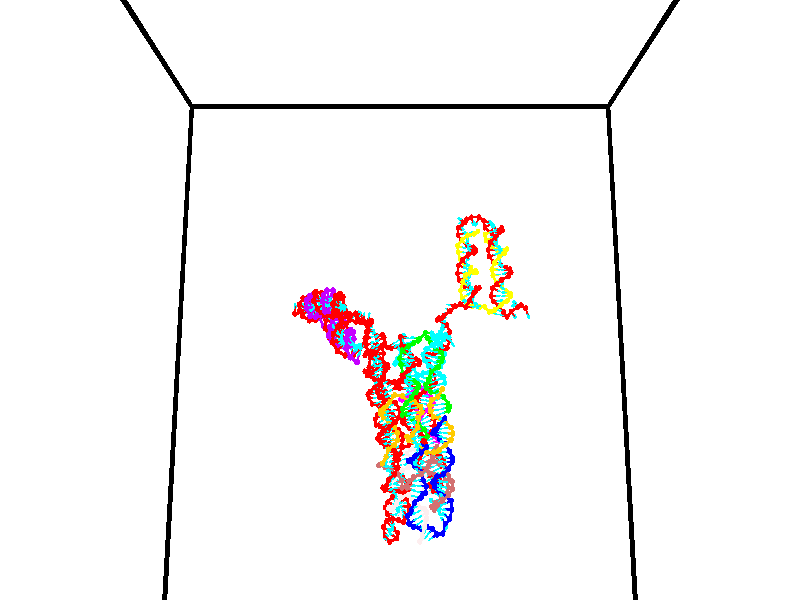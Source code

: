 // switches for output
#declare DRAW_BASES = 1; // possible values are 0, 1; only relevant for DNA ribbons
#declare DRAW_BASES_TYPE = 3; // possible values are 1, 2, 3; only relevant for DNA ribbons
#declare DRAW_FOG = 0; // set to 1 to enable fog

#include "colors.inc"

#include "transforms.inc"
background { rgb <1, 1, 1>}

#default {
   normal{
       ripples 0.25
       frequency 0.20
       turbulence 0.2
       lambda 5
   }
	finish {
		phong 0.1
		phong_size 40.
	}
}

// original window dimensions: 1024x640


// camera settings

camera {
	sky <0, 0.179814, -0.983701>
	up <0, 0.179814, -0.983701>
	right 1.6 * <1, 0, 0>
	location <35, 94.9851, 44.8844>
	look_at <35, 29.7336, 32.9568>
	direction <0, -65.2515, -11.9276>
	angle 67.0682
}


# declare cpy_camera_pos = <35, 94.9851, 44.8844>;
# if (DRAW_FOG = 1)
fog {
	fog_type 2
	up vnormalize(cpy_camera_pos)
	color rgbt<1,1,1,0.3>
	distance 1e-5
	fog_alt 3e-3
	fog_offset 56
}
# end


// LIGHTS

# declare lum = 6;
global_settings {
	ambient_light rgb lum * <0.05, 0.05, 0.05>
	max_trace_level 15
}# declare cpy_direct_light_amount = 0.25;
light_source
{	1000 * <-1, -1.16352, -0.803886>,
	rgb lum * cpy_direct_light_amount
	parallel
}

light_source
{	1000 * <1, 1.16352, 0.803886>,
	rgb lum * cpy_direct_light_amount
	parallel
}

// strand 0

// nucleotide -1

// particle -1
sphere {
	<24.440434, 35.244629, 35.139851> 0.250000
	pigment { color rgbt <1,0,0,0> }
	no_shadow
}
cylinder {
	<24.445347, 35.156155, 34.749790>,  <24.448294, 35.103069, 34.515755>, 0.100000
	pigment { color rgbt <1,0,0,0> }
	no_shadow
}
cylinder {
	<24.445347, 35.156155, 34.749790>,  <24.440434, 35.244629, 35.139851>, 0.100000
	pigment { color rgbt <1,0,0,0> }
	no_shadow
}

// particle -1
sphere {
	<24.445347, 35.156155, 34.749790> 0.100000
	pigment { color rgbt <1,0,0,0> }
	no_shadow
}
sphere {
	0, 1
	scale<0.080000,0.200000,0.300000>
	matrix <0.891333, 0.444413, -0.089575,
		0.453184, -0.868087, 0.202607,
		0.012282, -0.221184, -0.975155,
		24.449032, 35.089798, 34.457245>
	pigment { color rgbt <0,1,1,0> }
	no_shadow
}
cylinder {
	<25.121681, 34.959106, 34.962158>,  <24.440434, 35.244629, 35.139851>, 0.130000
	pigment { color rgbt <1,0,0,0> }
	no_shadow
}

// nucleotide -1

// particle -1
sphere {
	<25.121681, 34.959106, 34.962158> 0.250000
	pigment { color rgbt <1,0,0,0> }
	no_shadow
}
cylinder {
	<24.965633, 35.107906, 34.625252>,  <24.872004, 35.197186, 34.423107>, 0.100000
	pigment { color rgbt <1,0,0,0> }
	no_shadow
}
cylinder {
	<24.965633, 35.107906, 34.625252>,  <25.121681, 34.959106, 34.962158>, 0.100000
	pigment { color rgbt <1,0,0,0> }
	no_shadow
}

// particle -1
sphere {
	<24.965633, 35.107906, 34.625252> 0.100000
	pigment { color rgbt <1,0,0,0> }
	no_shadow
}
sphere {
	0, 1
	scale<0.080000,0.200000,0.300000>
	matrix <0.781115, 0.618035, -0.088830,
		0.487507, -0.692564, -0.531687,
		-0.390122, 0.372004, -0.842270,
		24.848597, 35.219509, 34.372570>
	pigment { color rgbt <0,1,1,0> }
	no_shadow
}
cylinder {
	<25.696148, 34.957451, 34.491150>,  <25.121681, 34.959106, 34.962158>, 0.130000
	pigment { color rgbt <1,0,0,0> }
	no_shadow
}

// nucleotide -1

// particle -1
sphere {
	<25.696148, 34.957451, 34.491150> 0.250000
	pigment { color rgbt <1,0,0,0> }
	no_shadow
}
cylinder {
	<25.415028, 35.241085, 34.468250>,  <25.246355, 35.411266, 34.454510>, 0.100000
	pigment { color rgbt <1,0,0,0> }
	no_shadow
}
cylinder {
	<25.415028, 35.241085, 34.468250>,  <25.696148, 34.957451, 34.491150>, 0.100000
	pigment { color rgbt <1,0,0,0> }
	no_shadow
}

// particle -1
sphere {
	<25.415028, 35.241085, 34.468250> 0.100000
	pigment { color rgbt <1,0,0,0> }
	no_shadow
}
sphere {
	0, 1
	scale<0.080000,0.200000,0.300000>
	matrix <0.690246, 0.699174, 0.186323,
		0.172146, 0.091431, -0.980819,
		-0.702799, 0.709081, -0.057250,
		25.204187, 35.453808, 34.451077>
	pigment { color rgbt <0,1,1,0> }
	no_shadow
}
cylinder {
	<25.916580, 35.530441, 34.113121>,  <25.696148, 34.957451, 34.491150>, 0.130000
	pigment { color rgbt <1,0,0,0> }
	no_shadow
}

// nucleotide -1

// particle -1
sphere {
	<25.916580, 35.530441, 34.113121> 0.250000
	pigment { color rgbt <1,0,0,0> }
	no_shadow
}
cylinder {
	<25.634420, 35.673595, 34.357853>,  <25.465124, 35.759487, 34.504692>, 0.100000
	pigment { color rgbt <1,0,0,0> }
	no_shadow
}
cylinder {
	<25.634420, 35.673595, 34.357853>,  <25.916580, 35.530441, 34.113121>, 0.100000
	pigment { color rgbt <1,0,0,0> }
	no_shadow
}

// particle -1
sphere {
	<25.634420, 35.673595, 34.357853> 0.100000
	pigment { color rgbt <1,0,0,0> }
	no_shadow
}
sphere {
	0, 1
	scale<0.080000,0.200000,0.300000>
	matrix <0.596249, 0.766343, 0.239176,
		-0.383273, 0.533516, -0.753964,
		-0.705400, 0.357881, 0.611827,
		25.422800, 35.780960, 34.541401>
	pigment { color rgbt <0,1,1,0> }
	no_shadow
}
cylinder {
	<25.830685, 36.237835, 33.945015>,  <25.916580, 35.530441, 34.113121>, 0.130000
	pigment { color rgbt <1,0,0,0> }
	no_shadow
}

// nucleotide -1

// particle -1
sphere {
	<25.830685, 36.237835, 33.945015> 0.250000
	pigment { color rgbt <1,0,0,0> }
	no_shadow
}
cylinder {
	<25.678566, 36.233799, 34.314938>,  <25.587296, 36.231377, 34.536892>, 0.100000
	pigment { color rgbt <1,0,0,0> }
	no_shadow
}
cylinder {
	<25.678566, 36.233799, 34.314938>,  <25.830685, 36.237835, 33.945015>, 0.100000
	pigment { color rgbt <1,0,0,0> }
	no_shadow
}

// particle -1
sphere {
	<25.678566, 36.233799, 34.314938> 0.100000
	pigment { color rgbt <1,0,0,0> }
	no_shadow
}
sphere {
	0, 1
	scale<0.080000,0.200000,0.300000>
	matrix <0.427197, 0.884963, 0.185322,
		-0.820291, 0.465553, -0.332240,
		-0.380297, -0.010086, 0.924810,
		25.564476, 36.230774, 34.592381>
	pigment { color rgbt <0,1,1,0> }
	no_shadow
}
cylinder {
	<26.128193, 36.842514, 33.976284>,  <25.830685, 36.237835, 33.945015>, 0.130000
	pigment { color rgbt <1,0,0,0> }
	no_shadow
}

// nucleotide -1

// particle -1
sphere {
	<26.128193, 36.842514, 33.976284> 0.250000
	pigment { color rgbt <1,0,0,0> }
	no_shadow
}
cylinder {
	<25.997974, 36.713825, 34.331928>,  <25.919844, 36.636612, 34.545315>, 0.100000
	pigment { color rgbt <1,0,0,0> }
	no_shadow
}
cylinder {
	<25.997974, 36.713825, 34.331928>,  <26.128193, 36.842514, 33.976284>, 0.100000
	pigment { color rgbt <1,0,0,0> }
	no_shadow
}

// particle -1
sphere {
	<25.997974, 36.713825, 34.331928> 0.100000
	pigment { color rgbt <1,0,0,0> }
	no_shadow
}
sphere {
	0, 1
	scale<0.080000,0.200000,0.300000>
	matrix <0.236977, 0.882559, 0.406117,
		-0.915348, 0.342909, -0.211075,
		-0.325547, -0.321718, 0.889110,
		25.900311, 36.617310, 34.598660>
	pigment { color rgbt <0,1,1,0> }
	no_shadow
}
cylinder {
	<25.569399, 37.307541, 34.210987>,  <26.128193, 36.842514, 33.976284>, 0.130000
	pigment { color rgbt <1,0,0,0> }
	no_shadow
}

// nucleotide -1

// particle -1
sphere {
	<25.569399, 37.307541, 34.210987> 0.250000
	pigment { color rgbt <1,0,0,0> }
	no_shadow
}
cylinder {
	<25.725227, 37.122169, 34.529350>,  <25.818724, 37.010948, 34.720367>, 0.100000
	pigment { color rgbt <1,0,0,0> }
	no_shadow
}
cylinder {
	<25.725227, 37.122169, 34.529350>,  <25.569399, 37.307541, 34.210987>, 0.100000
	pigment { color rgbt <1,0,0,0> }
	no_shadow
}

// particle -1
sphere {
	<25.725227, 37.122169, 34.529350> 0.100000
	pigment { color rgbt <1,0,0,0> }
	no_shadow
}
sphere {
	0, 1
	scale<0.080000,0.200000,0.300000>
	matrix <0.086789, 0.878808, 0.469217,
		-0.916898, -0.113717, 0.382578,
		0.389570, -0.463428, 0.795908,
		25.842098, 36.983143, 34.768124>
	pigment { color rgbt <0,1,1,0> }
	no_shadow
}
cylinder {
	<25.256685, 37.529995, 34.756077>,  <25.569399, 37.307541, 34.210987>, 0.130000
	pigment { color rgbt <1,0,0,0> }
	no_shadow
}

// nucleotide -1

// particle -1
sphere {
	<25.256685, 37.529995, 34.756077> 0.250000
	pigment { color rgbt <1,0,0,0> }
	no_shadow
}
cylinder {
	<25.598164, 37.386776, 34.907341>,  <25.803051, 37.300842, 34.998100>, 0.100000
	pigment { color rgbt <1,0,0,0> }
	no_shadow
}
cylinder {
	<25.598164, 37.386776, 34.907341>,  <25.256685, 37.529995, 34.756077>, 0.100000
	pigment { color rgbt <1,0,0,0> }
	no_shadow
}

// particle -1
sphere {
	<25.598164, 37.386776, 34.907341> 0.100000
	pigment { color rgbt <1,0,0,0> }
	no_shadow
}
sphere {
	0, 1
	scale<0.080000,0.200000,0.300000>
	matrix <0.170141, 0.878063, 0.447278,
		-0.492193, -0.317499, 0.810519,
		0.853697, -0.358049, 0.378157,
		25.854273, 37.279362, 35.020786>
	pigment { color rgbt <0,1,1,0> }
	no_shadow
}
cylinder {
	<25.328358, 37.782867, 35.330563>,  <25.256685, 37.529995, 34.756077>, 0.130000
	pigment { color rgbt <1,0,0,0> }
	no_shadow
}

// nucleotide -1

// particle -1
sphere {
	<25.328358, 37.782867, 35.330563> 0.250000
	pigment { color rgbt <1,0,0,0> }
	no_shadow
}
cylinder {
	<25.710970, 37.703358, 35.245201>,  <25.940536, 37.655651, 35.193985>, 0.100000
	pigment { color rgbt <1,0,0,0> }
	no_shadow
}
cylinder {
	<25.710970, 37.703358, 35.245201>,  <25.328358, 37.782867, 35.330563>, 0.100000
	pigment { color rgbt <1,0,0,0> }
	no_shadow
}

// particle -1
sphere {
	<25.710970, 37.703358, 35.245201> 0.100000
	pigment { color rgbt <1,0,0,0> }
	no_shadow
}
sphere {
	0, 1
	scale<0.080000,0.200000,0.300000>
	matrix <0.248676, 0.938182, 0.240780,
		0.152353, -0.283382, 0.946828,
		0.956529, -0.198770, -0.213405,
		25.997929, 37.643726, 35.181179>
	pigment { color rgbt <0,1,1,0> }
	no_shadow
}
cylinder {
	<25.686056, 38.193298, 35.776623>,  <25.328358, 37.782867, 35.330563>, 0.130000
	pigment { color rgbt <1,0,0,0> }
	no_shadow
}

// nucleotide -1

// particle -1
sphere {
	<25.686056, 38.193298, 35.776623> 0.250000
	pigment { color rgbt <1,0,0,0> }
	no_shadow
}
cylinder {
	<25.974602, 38.092037, 35.518768>,  <26.147728, 38.031281, 35.364056>, 0.100000
	pigment { color rgbt <1,0,0,0> }
	no_shadow
}
cylinder {
	<25.974602, 38.092037, 35.518768>,  <25.686056, 38.193298, 35.776623>, 0.100000
	pigment { color rgbt <1,0,0,0> }
	no_shadow
}

// particle -1
sphere {
	<25.974602, 38.092037, 35.518768> 0.100000
	pigment { color rgbt <1,0,0,0> }
	no_shadow
}
sphere {
	0, 1
	scale<0.080000,0.200000,0.300000>
	matrix <0.512983, 0.820645, 0.251774,
		0.465278, -0.512306, 0.721844,
		0.721363, -0.253149, -0.644632,
		26.191011, 38.016094, 35.325378>
	pigment { color rgbt <0,1,1,0> }
	no_shadow
}
cylinder {
	<26.390949, 38.308056, 36.164310>,  <25.686056, 38.193298, 35.776623>, 0.130000
	pigment { color rgbt <1,0,0,0> }
	no_shadow
}

// nucleotide -1

// particle -1
sphere {
	<26.390949, 38.308056, 36.164310> 0.250000
	pigment { color rgbt <1,0,0,0> }
	no_shadow
}
cylinder {
	<26.447353, 38.300098, 35.768387>,  <26.481195, 38.295322, 35.530834>, 0.100000
	pigment { color rgbt <1,0,0,0> }
	no_shadow
}
cylinder {
	<26.447353, 38.300098, 35.768387>,  <26.390949, 38.308056, 36.164310>, 0.100000
	pigment { color rgbt <1,0,0,0> }
	no_shadow
}

// particle -1
sphere {
	<26.447353, 38.300098, 35.768387> 0.100000
	pigment { color rgbt <1,0,0,0> }
	no_shadow
}
sphere {
	0, 1
	scale<0.080000,0.200000,0.300000>
	matrix <0.503519, 0.862269, 0.054404,
		0.852399, -0.506059, 0.131606,
		0.141011, -0.019892, -0.989808,
		26.489656, 38.294132, 35.471443>
	pigment { color rgbt <0,1,1,0> }
	no_shadow
}
cylinder {
	<27.010193, 38.361740, 36.127834>,  <26.390949, 38.308056, 36.164310>, 0.130000
	pigment { color rgbt <1,0,0,0> }
	no_shadow
}

// nucleotide -1

// particle -1
sphere {
	<27.010193, 38.361740, 36.127834> 0.250000
	pigment { color rgbt <1,0,0,0> }
	no_shadow
}
cylinder {
	<26.919720, 38.486641, 35.758762>,  <26.865437, 38.561581, 35.537319>, 0.100000
	pigment { color rgbt <1,0,0,0> }
	no_shadow
}
cylinder {
	<26.919720, 38.486641, 35.758762>,  <27.010193, 38.361740, 36.127834>, 0.100000
	pigment { color rgbt <1,0,0,0> }
	no_shadow
}

// particle -1
sphere {
	<26.919720, 38.486641, 35.758762> 0.100000
	pigment { color rgbt <1,0,0,0> }
	no_shadow
}
sphere {
	0, 1
	scale<0.080000,0.200000,0.300000>
	matrix <0.644533, 0.758193, 0.098591,
		0.730355, -0.572398, -0.372749,
		-0.226183, 0.312256, -0.922680,
		26.851864, 38.580318, 35.481960>
	pigment { color rgbt <0,1,1,0> }
	no_shadow
}
cylinder {
	<27.613541, 38.552910, 35.805218>,  <27.010193, 38.361740, 36.127834>, 0.130000
	pigment { color rgbt <1,0,0,0> }
	no_shadow
}

// nucleotide -1

// particle -1
sphere {
	<27.613541, 38.552910, 35.805218> 0.250000
	pigment { color rgbt <1,0,0,0> }
	no_shadow
}
cylinder {
	<27.360262, 38.737110, 35.556381>,  <27.208294, 38.847630, 35.407078>, 0.100000
	pigment { color rgbt <1,0,0,0> }
	no_shadow
}
cylinder {
	<27.360262, 38.737110, 35.556381>,  <27.613541, 38.552910, 35.805218>, 0.100000
	pigment { color rgbt <1,0,0,0> }
	no_shadow
}

// particle -1
sphere {
	<27.360262, 38.737110, 35.556381> 0.100000
	pigment { color rgbt <1,0,0,0> }
	no_shadow
}
sphere {
	0, 1
	scale<0.080000,0.200000,0.300000>
	matrix <0.596588, 0.802438, -0.013235,
		0.493095, -0.379512, -0.782833,
		-0.633198, 0.460503, -0.622091,
		27.170303, 38.875259, 35.369755>
	pigment { color rgbt <0,1,1,0> }
	no_shadow
}
cylinder {
	<28.119396, 38.953053, 35.311234>,  <27.613541, 38.552910, 35.805218>, 0.130000
	pigment { color rgbt <1,0,0,0> }
	no_shadow
}

// nucleotide -1

// particle -1
sphere {
	<28.119396, 38.953053, 35.311234> 0.250000
	pigment { color rgbt <1,0,0,0> }
	no_shadow
}
cylinder {
	<27.764626, 39.137634, 35.303051>,  <27.551764, 39.248383, 35.298141>, 0.100000
	pigment { color rgbt <1,0,0,0> }
	no_shadow
}
cylinder {
	<27.764626, 39.137634, 35.303051>,  <28.119396, 38.953053, 35.311234>, 0.100000
	pigment { color rgbt <1,0,0,0> }
	no_shadow
}

// particle -1
sphere {
	<27.764626, 39.137634, 35.303051> 0.100000
	pigment { color rgbt <1,0,0,0> }
	no_shadow
}
sphere {
	0, 1
	scale<0.080000,0.200000,0.300000>
	matrix <0.454696, 0.864417, -0.214558,
		-0.081323, -0.199601, -0.976497,
		-0.886926, 0.461458, -0.020461,
		27.498549, 39.276073, 35.296913>
	pigment { color rgbt <0,1,1,0> }
	no_shadow
}
cylinder {
	<28.006634, 39.375381, 34.655277>,  <28.119396, 38.953053, 35.311234>, 0.130000
	pigment { color rgbt <1,0,0,0> }
	no_shadow
}

// nucleotide -1

// particle -1
sphere {
	<28.006634, 39.375381, 34.655277> 0.250000
	pigment { color rgbt <1,0,0,0> }
	no_shadow
}
cylinder {
	<27.773861, 39.545536, 34.932522>,  <27.634197, 39.647629, 35.098869>, 0.100000
	pigment { color rgbt <1,0,0,0> }
	no_shadow
}
cylinder {
	<27.773861, 39.545536, 34.932522>,  <28.006634, 39.375381, 34.655277>, 0.100000
	pigment { color rgbt <1,0,0,0> }
	no_shadow
}

// particle -1
sphere {
	<27.773861, 39.545536, 34.932522> 0.100000
	pigment { color rgbt <1,0,0,0> }
	no_shadow
}
sphere {
	0, 1
	scale<0.080000,0.200000,0.300000>
	matrix <0.444451, 0.880101, -0.166993,
		-0.681044, 0.210875, -0.701221,
		-0.581930, 0.425388, 0.693111,
		27.599281, 39.673153, 35.140453>
	pigment { color rgbt <0,1,1,0> }
	no_shadow
}
cylinder {
	<27.738007, 40.024017, 34.320473>,  <28.006634, 39.375381, 34.655277>, 0.130000
	pigment { color rgbt <1,0,0,0> }
	no_shadow
}

// nucleotide -1

// particle -1
sphere {
	<27.738007, 40.024017, 34.320473> 0.250000
	pigment { color rgbt <1,0,0,0> }
	no_shadow
}
cylinder {
	<27.650564, 40.090775, 34.705048>,  <27.598099, 40.130829, 34.935791>, 0.100000
	pigment { color rgbt <1,0,0,0> }
	no_shadow
}
cylinder {
	<27.650564, 40.090775, 34.705048>,  <27.738007, 40.024017, 34.320473>, 0.100000
	pigment { color rgbt <1,0,0,0> }
	no_shadow
}

// particle -1
sphere {
	<27.650564, 40.090775, 34.705048> 0.100000
	pigment { color rgbt <1,0,0,0> }
	no_shadow
}
sphere {
	0, 1
	scale<0.080000,0.200000,0.300000>
	matrix <0.417053, 0.906726, -0.062568,
		-0.882200, 0.387292, -0.267821,
		-0.218608, 0.166893, 0.961435,
		27.584982, 40.140842, 34.993477>
	pigment { color rgbt <0,1,1,0> }
	no_shadow
}
cylinder {
	<27.287582, 40.612938, 34.308445>,  <27.738007, 40.024017, 34.320473>, 0.130000
	pigment { color rgbt <1,0,0,0> }
	no_shadow
}

// nucleotide -1

// particle -1
sphere {
	<27.287582, 40.612938, 34.308445> 0.250000
	pigment { color rgbt <1,0,0,0> }
	no_shadow
}
cylinder {
	<27.479465, 40.566689, 34.656357>,  <27.594595, 40.538937, 34.865105>, 0.100000
	pigment { color rgbt <1,0,0,0> }
	no_shadow
}
cylinder {
	<27.479465, 40.566689, 34.656357>,  <27.287582, 40.612938, 34.308445>, 0.100000
	pigment { color rgbt <1,0,0,0> }
	no_shadow
}

// particle -1
sphere {
	<27.479465, 40.566689, 34.656357> 0.100000
	pigment { color rgbt <1,0,0,0> }
	no_shadow
}
sphere {
	0, 1
	scale<0.080000,0.200000,0.300000>
	matrix <0.346722, 0.935582, -0.066853,
		-0.806017, 0.333641, 0.488897,
		0.479709, -0.115627, 0.869776,
		27.623379, 40.532001, 34.917290>
	pigment { color rgbt <0,1,1,0> }
	no_shadow
}
cylinder {
	<27.284521, 41.286285, 34.551929>,  <27.287582, 40.612938, 34.308445>, 0.130000
	pigment { color rgbt <1,0,0,0> }
	no_shadow
}

// nucleotide -1

// particle -1
sphere {
	<27.284521, 41.286285, 34.551929> 0.250000
	pigment { color rgbt <1,0,0,0> }
	no_shadow
}
cylinder {
	<27.518547, 41.097645, 34.815838>,  <27.658962, 40.984459, 34.974182>, 0.100000
	pigment { color rgbt <1,0,0,0> }
	no_shadow
}
cylinder {
	<27.518547, 41.097645, 34.815838>,  <27.284521, 41.286285, 34.551929>, 0.100000
	pigment { color rgbt <1,0,0,0> }
	no_shadow
}

// particle -1
sphere {
	<27.518547, 41.097645, 34.815838> 0.100000
	pigment { color rgbt <1,0,0,0> }
	no_shadow
}
sphere {
	0, 1
	scale<0.080000,0.200000,0.300000>
	matrix <0.374404, 0.878719, 0.296097,
		-0.719391, 0.073784, 0.690676,
		0.585063, -0.471601, 0.659768,
		27.694065, 40.956165, 35.013767>
	pigment { color rgbt <0,1,1,0> }
	no_shadow
}
cylinder {
	<27.272675, 41.705441, 35.210613>,  <27.284521, 41.286285, 34.551929>, 0.130000
	pigment { color rgbt <1,0,0,0> }
	no_shadow
}

// nucleotide -1

// particle -1
sphere {
	<27.272675, 41.705441, 35.210613> 0.250000
	pigment { color rgbt <1,0,0,0> }
	no_shadow
}
cylinder {
	<27.615679, 41.500538, 35.191566>,  <27.821482, 41.377594, 35.180138>, 0.100000
	pigment { color rgbt <1,0,0,0> }
	no_shadow
}
cylinder {
	<27.615679, 41.500538, 35.191566>,  <27.272675, 41.705441, 35.210613>, 0.100000
	pigment { color rgbt <1,0,0,0> }
	no_shadow
}

// particle -1
sphere {
	<27.615679, 41.500538, 35.191566> 0.100000
	pigment { color rgbt <1,0,0,0> }
	no_shadow
}
sphere {
	0, 1
	scale<0.080000,0.200000,0.300000>
	matrix <0.506258, 0.823736, 0.255267,
		-0.091536, -0.243002, 0.965697,
		0.857510, -0.512259, -0.047620,
		27.872932, 41.346859, 35.177280>
	pigment { color rgbt <0,1,1,0> }
	no_shadow
}
cylinder {
	<27.637110, 41.839802, 35.859756>,  <27.272675, 41.705441, 35.210613>, 0.130000
	pigment { color rgbt <1,0,0,0> }
	no_shadow
}

// nucleotide -1

// particle -1
sphere {
	<27.637110, 41.839802, 35.859756> 0.250000
	pigment { color rgbt <1,0,0,0> }
	no_shadow
}
cylinder {
	<27.913069, 41.695499, 35.608711>,  <28.078644, 41.608917, 35.458084>, 0.100000
	pigment { color rgbt <1,0,0,0> }
	no_shadow
}
cylinder {
	<27.913069, 41.695499, 35.608711>,  <27.637110, 41.839802, 35.859756>, 0.100000
	pigment { color rgbt <1,0,0,0> }
	no_shadow
}

// particle -1
sphere {
	<27.913069, 41.695499, 35.608711> 0.100000
	pigment { color rgbt <1,0,0,0> }
	no_shadow
}
sphere {
	0, 1
	scale<0.080000,0.200000,0.300000>
	matrix <0.673638, 0.637371, 0.374126,
		0.265055, -0.680893, 0.682738,
		0.689897, -0.360754, -0.627613,
		28.120037, 41.587273, 35.420425>
	pigment { color rgbt <0,1,1,0> }
	no_shadow
}
cylinder {
	<28.229403, 41.600353, 36.285957>,  <27.637110, 41.839802, 35.859756>, 0.130000
	pigment { color rgbt <1,0,0,0> }
	no_shadow
}

// nucleotide -1

// particle -1
sphere {
	<28.229403, 41.600353, 36.285957> 0.250000
	pigment { color rgbt <1,0,0,0> }
	no_shadow
}
cylinder {
	<28.351051, 41.684959, 35.914413>,  <28.424040, 41.735722, 35.691486>, 0.100000
	pigment { color rgbt <1,0,0,0> }
	no_shadow
}
cylinder {
	<28.351051, 41.684959, 35.914413>,  <28.229403, 41.600353, 36.285957>, 0.100000
	pigment { color rgbt <1,0,0,0> }
	no_shadow
}

// particle -1
sphere {
	<28.351051, 41.684959, 35.914413> 0.100000
	pigment { color rgbt <1,0,0,0> }
	no_shadow
}
sphere {
	0, 1
	scale<0.080000,0.200000,0.300000>
	matrix <0.639092, 0.677767, 0.363584,
		0.706450, -0.704198, 0.070948,
		0.304121, 0.211512, -0.928855,
		28.442287, 41.748413, 35.635757>
	pigment { color rgbt <0,1,1,0> }
	no_shadow
}
cylinder {
	<28.981819, 41.728592, 36.391354>,  <28.229403, 41.600353, 36.285957>, 0.130000
	pigment { color rgbt <1,0,0,0> }
	no_shadow
}

// nucleotide -1

// particle -1
sphere {
	<28.981819, 41.728592, 36.391354> 0.250000
	pigment { color rgbt <1,0,0,0> }
	no_shadow
}
cylinder {
	<28.917036, 41.879642, 36.026680>,  <28.878166, 41.970272, 35.807877>, 0.100000
	pigment { color rgbt <1,0,0,0> }
	no_shadow
}
cylinder {
	<28.917036, 41.879642, 36.026680>,  <28.981819, 41.728592, 36.391354>, 0.100000
	pigment { color rgbt <1,0,0,0> }
	no_shadow
}

// particle -1
sphere {
	<28.917036, 41.879642, 36.026680> 0.100000
	pigment { color rgbt <1,0,0,0> }
	no_shadow
}
sphere {
	0, 1
	scale<0.080000,0.200000,0.300000>
	matrix <0.644568, 0.740040, 0.192024,
		0.747196, -0.556544, -0.363258,
		-0.161956, 0.377624, -0.911686,
		28.868450, 41.992931, 35.753174>
	pigment { color rgbt <0,1,1,0> }
	no_shadow
}
cylinder {
	<29.612478, 42.107124, 36.366348>,  <28.981819, 41.728592, 36.391354>, 0.130000
	pigment { color rgbt <1,0,0,0> }
	no_shadow
}

// nucleotide -1

// particle -1
sphere {
	<29.612478, 42.107124, 36.366348> 0.250000
	pigment { color rgbt <1,0,0,0> }
	no_shadow
}
cylinder {
	<29.390657, 42.234970, 36.059017>,  <29.257565, 42.311676, 35.874619>, 0.100000
	pigment { color rgbt <1,0,0,0> }
	no_shadow
}
cylinder {
	<29.390657, 42.234970, 36.059017>,  <29.612478, 42.107124, 36.366348>, 0.100000
	pigment { color rgbt <1,0,0,0> }
	no_shadow
}

// particle -1
sphere {
	<29.390657, 42.234970, 36.059017> 0.100000
	pigment { color rgbt <1,0,0,0> }
	no_shadow
}
sphere {
	0, 1
	scale<0.080000,0.200000,0.300000>
	matrix <0.420475, 0.904385, 0.072725,
		0.718103, -0.282731, -0.635917,
		-0.554552, 0.319611, -0.768323,
		29.224291, 42.330853, 35.828522>
	pigment { color rgbt <0,1,1,0> }
	no_shadow
}
cylinder {
	<30.046267, 42.395340, 35.787521>,  <29.612478, 42.107124, 36.366348>, 0.130000
	pigment { color rgbt <1,0,0,0> }
	no_shadow
}

// nucleotide -1

// particle -1
sphere {
	<30.046267, 42.395340, 35.787521> 0.250000
	pigment { color rgbt <1,0,0,0> }
	no_shadow
}
cylinder {
	<29.686300, 42.562416, 35.737427>,  <29.470320, 42.662663, 35.707371>, 0.100000
	pigment { color rgbt <1,0,0,0> }
	no_shadow
}
cylinder {
	<29.686300, 42.562416, 35.737427>,  <30.046267, 42.395340, 35.787521>, 0.100000
	pigment { color rgbt <1,0,0,0> }
	no_shadow
}

// particle -1
sphere {
	<29.686300, 42.562416, 35.737427> 0.100000
	pigment { color rgbt <1,0,0,0> }
	no_shadow
}
sphere {
	0, 1
	scale<0.080000,0.200000,0.300000>
	matrix <0.423663, 0.905494, -0.024291,
		0.103251, -0.074916, -0.991830,
		-0.899916, 0.417694, -0.125232,
		29.416325, 42.687725, 35.699856>
	pigment { color rgbt <0,1,1,0> }
	no_shadow
}
cylinder {
	<29.972307, 42.841938, 35.136219>,  <30.046267, 42.395340, 35.787521>, 0.130000
	pigment { color rgbt <1,0,0,0> }
	no_shadow
}

// nucleotide -1

// particle -1
sphere {
	<29.972307, 42.841938, 35.136219> 0.250000
	pigment { color rgbt <1,0,0,0> }
	no_shadow
}
cylinder {
	<29.723736, 42.956718, 35.427830>,  <29.574593, 43.025585, 35.602798>, 0.100000
	pigment { color rgbt <1,0,0,0> }
	no_shadow
}
cylinder {
	<29.723736, 42.956718, 35.427830>,  <29.972307, 42.841938, 35.136219>, 0.100000
	pigment { color rgbt <1,0,0,0> }
	no_shadow
}

// particle -1
sphere {
	<29.723736, 42.956718, 35.427830> 0.100000
	pigment { color rgbt <1,0,0,0> }
	no_shadow
}
sphere {
	0, 1
	scale<0.080000,0.200000,0.300000>
	matrix <0.448704, 0.893145, 0.030932,
		-0.642255, 0.346341, -0.683781,
		-0.621428, 0.286949, 0.729031,
		29.537308, 43.042805, 35.646538>
	pigment { color rgbt <0,1,1,0> }
	no_shadow
}
cylinder {
	<29.805466, 43.611744, 35.062717>,  <29.972307, 42.841938, 35.136219>, 0.130000
	pigment { color rgbt <1,0,0,0> }
	no_shadow
}

// nucleotide -1

// particle -1
sphere {
	<29.805466, 43.611744, 35.062717> 0.250000
	pigment { color rgbt <1,0,0,0> }
	no_shadow
}
cylinder {
	<29.718468, 43.502960, 35.437679>,  <29.666269, 43.437691, 35.662659>, 0.100000
	pigment { color rgbt <1,0,0,0> }
	no_shadow
}
cylinder {
	<29.718468, 43.502960, 35.437679>,  <29.805466, 43.611744, 35.062717>, 0.100000
	pigment { color rgbt <1,0,0,0> }
	no_shadow
}

// particle -1
sphere {
	<29.718468, 43.502960, 35.437679> 0.100000
	pigment { color rgbt <1,0,0,0> }
	no_shadow
}
sphere {
	0, 1
	scale<0.080000,0.200000,0.300000>
	matrix <0.475440, 0.809241, 0.345089,
		-0.852439, 0.520736, -0.046705,
		-0.217496, -0.271962, 0.937407,
		29.653219, 43.421371, 35.718903>
	pigment { color rgbt <0,1,1,0> }
	no_shadow
}
cylinder {
	<29.486013, 44.148998, 35.332649>,  <29.805466, 43.611744, 35.062717>, 0.130000
	pigment { color rgbt <1,0,0,0> }
	no_shadow
}

// nucleotide -1

// particle -1
sphere {
	<29.486013, 44.148998, 35.332649> 0.250000
	pigment { color rgbt <1,0,0,0> }
	no_shadow
}
cylinder {
	<29.647142, 43.941208, 35.634079>,  <29.743820, 43.816532, 35.814938>, 0.100000
	pigment { color rgbt <1,0,0,0> }
	no_shadow
}
cylinder {
	<29.647142, 43.941208, 35.634079>,  <29.486013, 44.148998, 35.332649>, 0.100000
	pigment { color rgbt <1,0,0,0> }
	no_shadow
}

// particle -1
sphere {
	<29.647142, 43.941208, 35.634079> 0.100000
	pigment { color rgbt <1,0,0,0> }
	no_shadow
}
sphere {
	0, 1
	scale<0.080000,0.200000,0.300000>
	matrix <0.432277, 0.833697, 0.343635,
		-0.806765, 0.187330, 0.560390,
		0.402823, -0.519477, 0.753577,
		29.767990, 43.785366, 35.860153>
	pigment { color rgbt <0,1,1,0> }
	no_shadow
}
cylinder {
	<29.307241, 44.499165, 35.938873>,  <29.486013, 44.148998, 35.332649>, 0.130000
	pigment { color rgbt <1,0,0,0> }
	no_shadow
}

// nucleotide -1

// particle -1
sphere {
	<29.307241, 44.499165, 35.938873> 0.250000
	pigment { color rgbt <1,0,0,0> }
	no_shadow
}
cylinder {
	<29.663570, 44.325508, 35.992474>,  <29.877369, 44.221313, 36.024635>, 0.100000
	pigment { color rgbt <1,0,0,0> }
	no_shadow
}
cylinder {
	<29.663570, 44.325508, 35.992474>,  <29.307241, 44.499165, 35.938873>, 0.100000
	pigment { color rgbt <1,0,0,0> }
	no_shadow
}

// particle -1
sphere {
	<29.663570, 44.325508, 35.992474> 0.100000
	pigment { color rgbt <1,0,0,0> }
	no_shadow
}
sphere {
	0, 1
	scale<0.080000,0.200000,0.300000>
	matrix <0.357748, 0.852037, 0.382163,
		-0.280089, -0.292500, 0.914327,
		0.890823, -0.434138, 0.134005,
		29.930817, 44.195267, 36.032677>
	pigment { color rgbt <0,1,1,0> }
	no_shadow
}
cylinder {
	<29.497831, 44.452003, 36.707001>,  <29.307241, 44.499165, 35.938873>, 0.130000
	pigment { color rgbt <1,0,0,0> }
	no_shadow
}

// nucleotide -1

// particle -1
sphere {
	<29.497831, 44.452003, 36.707001> 0.250000
	pigment { color rgbt <1,0,0,0> }
	no_shadow
}
cylinder {
	<29.784376, 44.491611, 36.430733>,  <29.956303, 44.515377, 36.264973>, 0.100000
	pigment { color rgbt <1,0,0,0> }
	no_shadow
}
cylinder {
	<29.784376, 44.491611, 36.430733>,  <29.497831, 44.452003, 36.707001>, 0.100000
	pigment { color rgbt <1,0,0,0> }
	no_shadow
}

// particle -1
sphere {
	<29.784376, 44.491611, 36.430733> 0.100000
	pigment { color rgbt <1,0,0,0> }
	no_shadow
}
sphere {
	0, 1
	scale<0.080000,0.200000,0.300000>
	matrix <0.288923, 0.858926, 0.422812,
		0.635096, -0.502437, 0.586695,
		0.716364, 0.099017, -0.690665,
		29.999285, 44.521317, 36.223534>
	pigment { color rgbt <0,1,1,0> }
	no_shadow
}
cylinder {
	<30.063698, 44.812401, 37.045372>,  <29.497831, 44.452003, 36.707001>, 0.130000
	pigment { color rgbt <1,0,0,0> }
	no_shadow
}

// nucleotide -1

// particle -1
sphere {
	<30.063698, 44.812401, 37.045372> 0.250000
	pigment { color rgbt <1,0,0,0> }
	no_shadow
}
cylinder {
	<30.115465, 44.846184, 36.650177>,  <30.146526, 44.866455, 36.413059>, 0.100000
	pigment { color rgbt <1,0,0,0> }
	no_shadow
}
cylinder {
	<30.115465, 44.846184, 36.650177>,  <30.063698, 44.812401, 37.045372>, 0.100000
	pigment { color rgbt <1,0,0,0> }
	no_shadow
}

// particle -1
sphere {
	<30.115465, 44.846184, 36.650177> 0.100000
	pigment { color rgbt <1,0,0,0> }
	no_shadow
}
sphere {
	0, 1
	scale<0.080000,0.200000,0.300000>
	matrix <0.311651, 0.942411, 0.121385,
		0.941341, -0.323617, 0.095649,
		0.129423, 0.084456, -0.987987,
		30.154291, 44.871521, 36.353783>
	pigment { color rgbt <0,1,1,0> }
	no_shadow
}
cylinder {
	<30.803389, 44.938858, 36.800610>,  <30.063698, 44.812401, 37.045372>, 0.130000
	pigment { color rgbt <1,0,0,0> }
	no_shadow
}

// nucleotide -1

// particle -1
sphere {
	<30.803389, 44.938858, 36.800610> 0.250000
	pigment { color rgbt <1,0,0,0> }
	no_shadow
}
cylinder {
	<30.570757, 45.132046, 36.538769>,  <30.431179, 45.247959, 36.381664>, 0.100000
	pigment { color rgbt <1,0,0,0> }
	no_shadow
}
cylinder {
	<30.570757, 45.132046, 36.538769>,  <30.803389, 44.938858, 36.800610>, 0.100000
	pigment { color rgbt <1,0,0,0> }
	no_shadow
}

// particle -1
sphere {
	<30.570757, 45.132046, 36.538769> 0.100000
	pigment { color rgbt <1,0,0,0> }
	no_shadow
}
sphere {
	0, 1
	scale<0.080000,0.200000,0.300000>
	matrix <0.546320, 0.828105, 0.125602,
		0.602745, -0.284577, -0.745463,
		-0.581578, 0.482968, -0.654606,
		30.396284, 45.276936, 36.342388>
	pigment { color rgbt <0,1,1,0> }
	no_shadow
}
cylinder {
	<31.228661, 44.292686, 36.627457>,  <30.803389, 44.938858, 36.800610>, 0.130000
	pigment { color rgbt <1,0,0,0> }
	no_shadow
}

// nucleotide -1

// particle -1
sphere {
	<31.228661, 44.292686, 36.627457> 0.250000
	pigment { color rgbt <1,0,0,0> }
	no_shadow
}
cylinder {
	<31.399666, 43.936272, 36.566422>,  <31.502270, 43.722424, 36.529800>, 0.100000
	pigment { color rgbt <1,0,0,0> }
	no_shadow
}
cylinder {
	<31.399666, 43.936272, 36.566422>,  <31.228661, 44.292686, 36.627457>, 0.100000
	pigment { color rgbt <1,0,0,0> }
	no_shadow
}

// particle -1
sphere {
	<31.399666, 43.936272, 36.566422> 0.100000
	pigment { color rgbt <1,0,0,0> }
	no_shadow
}
sphere {
	0, 1
	scale<0.080000,0.200000,0.300000>
	matrix <0.845907, 0.334763, 0.415181,
		-0.318862, -0.306570, 0.896851,
		0.427514, -0.891038, -0.152586,
		31.527920, 43.668961, 36.520645>
	pigment { color rgbt <0,1,1,0> }
	no_shadow
}
cylinder {
	<31.675547, 44.193569, 37.158062>,  <31.228661, 44.292686, 36.627457>, 0.130000
	pigment { color rgbt <1,0,0,0> }
	no_shadow
}

// nucleotide -1

// particle -1
sphere {
	<31.675547, 44.193569, 37.158062> 0.250000
	pigment { color rgbt <1,0,0,0> }
	no_shadow
}
cylinder {
	<31.796801, 43.948471, 36.866127>,  <31.869553, 43.801414, 36.690968>, 0.100000
	pigment { color rgbt <1,0,0,0> }
	no_shadow
}
cylinder {
	<31.796801, 43.948471, 36.866127>,  <31.675547, 44.193569, 37.158062>, 0.100000
	pigment { color rgbt <1,0,0,0> }
	no_shadow
}

// particle -1
sphere {
	<31.796801, 43.948471, 36.866127> 0.100000
	pigment { color rgbt <1,0,0,0> }
	no_shadow
}
sphere {
	0, 1
	scale<0.080000,0.200000,0.300000>
	matrix <0.952885, 0.203723, 0.224738,
		0.010977, -0.763573, 0.645628,
		0.303133, -0.612743, -0.729833,
		31.887741, 43.764648, 36.647179>
	pigment { color rgbt <0,1,1,0> }
	no_shadow
}
cylinder {
	<32.183746, 43.553062, 37.306622>,  <31.675547, 44.193569, 37.158062>, 0.130000
	pigment { color rgbt <1,0,0,0> }
	no_shadow
}

// nucleotide -1

// particle -1
sphere {
	<32.183746, 43.553062, 37.306622> 0.250000
	pigment { color rgbt <1,0,0,0> }
	no_shadow
}
cylinder {
	<32.275887, 43.670288, 36.935452>,  <32.331169, 43.740623, 36.712749>, 0.100000
	pigment { color rgbt <1,0,0,0> }
	no_shadow
}
cylinder {
	<32.275887, 43.670288, 36.935452>,  <32.183746, 43.553062, 37.306622>, 0.100000
	pigment { color rgbt <1,0,0,0> }
	no_shadow
}

// particle -1
sphere {
	<32.275887, 43.670288, 36.935452> 0.100000
	pigment { color rgbt <1,0,0,0> }
	no_shadow
}
sphere {
	0, 1
	scale<0.080000,0.200000,0.300000>
	matrix <0.922167, 0.238745, 0.304319,
		0.310723, -0.925804, -0.215262,
		0.230347, 0.293066, -0.927929,
		32.344990, 43.758209, 36.657074>
	pigment { color rgbt <0,1,1,0> }
	no_shadow
}
cylinder {
	<32.525066, 43.087646, 36.989540>,  <32.183746, 43.553062, 37.306622>, 0.130000
	pigment { color rgbt <1,0,0,0> }
	no_shadow
}

// nucleotide -1

// particle -1
sphere {
	<32.525066, 43.087646, 36.989540> 0.250000
	pigment { color rgbt <1,0,0,0> }
	no_shadow
}
cylinder {
	<32.492805, 42.715389, 37.132317>,  <32.473450, 42.492035, 37.217983>, 0.100000
	pigment { color rgbt <1,0,0,0> }
	no_shadow
}
cylinder {
	<32.492805, 42.715389, 37.132317>,  <32.525066, 43.087646, 36.989540>, 0.100000
	pigment { color rgbt <1,0,0,0> }
	no_shadow
}

// particle -1
sphere {
	<32.492805, 42.715389, 37.132317> 0.100000
	pigment { color rgbt <1,0,0,0> }
	no_shadow
}
sphere {
	0, 1
	scale<0.080000,0.200000,0.300000>
	matrix <0.379781, 0.302400, 0.874254,
		-0.921554, 0.206072, 0.329049,
		-0.080655, -0.930639, 0.356940,
		32.468609, 42.436199, 37.239399>
	pigment { color rgbt <0,1,1,0> }
	no_shadow
}
cylinder {
	<32.114246, 42.957455, 37.701702>,  <32.525066, 43.087646, 36.989540>, 0.130000
	pigment { color rgbt <1,0,0,0> }
	no_shadow
}

// nucleotide -1

// particle -1
sphere {
	<32.114246, 42.957455, 37.701702> 0.250000
	pigment { color rgbt <1,0,0,0> }
	no_shadow
}
cylinder {
	<32.395294, 42.681988, 37.630081>,  <32.563923, 42.516708, 37.587109>, 0.100000
	pigment { color rgbt <1,0,0,0> }
	no_shadow
}
cylinder {
	<32.395294, 42.681988, 37.630081>,  <32.114246, 42.957455, 37.701702>, 0.100000
	pigment { color rgbt <1,0,0,0> }
	no_shadow
}

// particle -1
sphere {
	<32.395294, 42.681988, 37.630081> 0.100000
	pigment { color rgbt <1,0,0,0> }
	no_shadow
}
sphere {
	0, 1
	scale<0.080000,0.200000,0.300000>
	matrix <0.476756, 0.268816, 0.836924,
		-0.528233, -0.673402, 0.517203,
		0.702619, -0.688671, -0.179051,
		32.606079, 42.475388, 37.576366>
	pigment { color rgbt <0,1,1,0> }
	no_shadow
}
cylinder {
	<31.939701, 42.202286, 38.112949>,  <32.114246, 42.957455, 37.701702>, 0.130000
	pigment { color rgbt <1,0,0,0> }
	no_shadow
}

// nucleotide -1

// particle -1
sphere {
	<31.939701, 42.202286, 38.112949> 0.250000
	pigment { color rgbt <1,0,0,0> }
	no_shadow
}
cylinder {
	<31.743525, 42.158043, 38.458721>,  <31.625818, 42.131496, 38.666183>, 0.100000
	pigment { color rgbt <1,0,0,0> }
	no_shadow
}
cylinder {
	<31.743525, 42.158043, 38.458721>,  <31.939701, 42.202286, 38.112949>, 0.100000
	pigment { color rgbt <1,0,0,0> }
	no_shadow
}

// particle -1
sphere {
	<31.743525, 42.158043, 38.458721> 0.100000
	pigment { color rgbt <1,0,0,0> }
	no_shadow
}
sphere {
	0, 1
	scale<0.080000,0.200000,0.300000>
	matrix <-0.556565, -0.723521, -0.408353,
		0.670597, -0.681383, 0.293286,
		-0.490443, -0.110608, 0.864426,
		31.596392, 42.124859, 38.718048>
	pigment { color rgbt <0,1,1,0> }
	no_shadow
}
cylinder {
	<31.906389, 41.457809, 38.333271>,  <31.939701, 42.202286, 38.112949>, 0.130000
	pigment { color rgbt <1,0,0,0> }
	no_shadow
}

// nucleotide -1

// particle -1
sphere {
	<31.906389, 41.457809, 38.333271> 0.250000
	pigment { color rgbt <1,0,0,0> }
	no_shadow
}
cylinder {
	<31.591261, 41.655701, 38.480015>,  <31.402184, 41.774437, 38.568062>, 0.100000
	pigment { color rgbt <1,0,0,0> }
	no_shadow
}
cylinder {
	<31.591261, 41.655701, 38.480015>,  <31.906389, 41.457809, 38.333271>, 0.100000
	pigment { color rgbt <1,0,0,0> }
	no_shadow
}

// particle -1
sphere {
	<31.591261, 41.655701, 38.480015> 0.100000
	pigment { color rgbt <1,0,0,0> }
	no_shadow
}
sphere {
	0, 1
	scale<0.080000,0.200000,0.300000>
	matrix <-0.575306, -0.803782, -0.151516,
		0.219915, -0.330423, 0.917855,
		-0.787820, 0.494727, 0.366858,
		31.354916, 41.804119, 38.590073>
	pigment { color rgbt <0,1,1,0> }
	no_shadow
}
cylinder {
	<31.355404, 40.876568, 38.701157>,  <31.906389, 41.457809, 38.333271>, 0.130000
	pigment { color rgbt <1,0,0,0> }
	no_shadow
}

// nucleotide -1

// particle -1
sphere {
	<31.355404, 40.876568, 38.701157> 0.250000
	pigment { color rgbt <1,0,0,0> }
	no_shadow
}
cylinder {
	<31.142841, 41.208752, 38.634289>,  <31.015305, 41.408062, 38.594170>, 0.100000
	pigment { color rgbt <1,0,0,0> }
	no_shadow
}
cylinder {
	<31.142841, 41.208752, 38.634289>,  <31.355404, 40.876568, 38.701157>, 0.100000
	pigment { color rgbt <1,0,0,0> }
	no_shadow
}

// particle -1
sphere {
	<31.142841, 41.208752, 38.634289> 0.100000
	pigment { color rgbt <1,0,0,0> }
	no_shadow
}
sphere {
	0, 1
	scale<0.080000,0.200000,0.300000>
	matrix <-0.807711, -0.556208, -0.195538,
		-0.255364, 0.031111, 0.966344,
		-0.531406, 0.830460, -0.167165,
		30.983419, 41.457890, 38.584141>
	pigment { color rgbt <0,1,1,0> }
	no_shadow
}
cylinder {
	<30.788240, 40.820267, 39.205364>,  <31.355404, 40.876568, 38.701157>, 0.130000
	pigment { color rgbt <1,0,0,0> }
	no_shadow
}

// nucleotide -1

// particle -1
sphere {
	<30.788240, 40.820267, 39.205364> 0.250000
	pigment { color rgbt <1,0,0,0> }
	no_shadow
}
cylinder {
	<30.702921, 41.043514, 38.884613>,  <30.651730, 41.177464, 38.692162>, 0.100000
	pigment { color rgbt <1,0,0,0> }
	no_shadow
}
cylinder {
	<30.702921, 41.043514, 38.884613>,  <30.788240, 40.820267, 39.205364>, 0.100000
	pigment { color rgbt <1,0,0,0> }
	no_shadow
}

// particle -1
sphere {
	<30.702921, 41.043514, 38.884613> 0.100000
	pigment { color rgbt <1,0,0,0> }
	no_shadow
}
sphere {
	0, 1
	scale<0.080000,0.200000,0.300000>
	matrix <-0.796998, -0.574110, -0.187595,
		-0.565066, 0.599081, 0.567277,
		-0.213295, 0.558122, -0.801876,
		30.638931, 41.210953, 38.644051>
	pigment { color rgbt <0,1,1,0> }
	no_shadow
}
cylinder {
	<30.081804, 40.917255, 39.223476>,  <30.788240, 40.820267, 39.205364>, 0.130000
	pigment { color rgbt <1,0,0,0> }
	no_shadow
}

// nucleotide -1

// particle -1
sphere {
	<30.081804, 40.917255, 39.223476> 0.250000
	pigment { color rgbt <1,0,0,0> }
	no_shadow
}
cylinder {
	<30.157852, 40.968460, 38.834126>,  <30.203482, 40.999184, 38.600513>, 0.100000
	pigment { color rgbt <1,0,0,0> }
	no_shadow
}
cylinder {
	<30.157852, 40.968460, 38.834126>,  <30.081804, 40.917255, 39.223476>, 0.100000
	pigment { color rgbt <1,0,0,0> }
	no_shadow
}

// particle -1
sphere {
	<30.157852, 40.968460, 38.834126> 0.100000
	pigment { color rgbt <1,0,0,0> }
	no_shadow
}
sphere {
	0, 1
	scale<0.080000,0.200000,0.300000>
	matrix <-0.820714, -0.523378, -0.229135,
		-0.538778, 0.842429, 0.005558,
		0.190121, 0.128014, -0.973379,
		30.214890, 41.006863, 38.542110>
	pigment { color rgbt <0,1,1,0> }
	no_shadow
}
cylinder {
	<29.363905, 40.908371, 38.883904>,  <30.081804, 40.917255, 39.223476>, 0.130000
	pigment { color rgbt <1,0,0,0> }
	no_shadow
}

// nucleotide -1

// particle -1
sphere {
	<29.363905, 40.908371, 38.883904> 0.250000
	pigment { color rgbt <1,0,0,0> }
	no_shadow
}
cylinder {
	<29.643265, 40.858910, 38.601925>,  <29.810881, 40.829235, 38.432739>, 0.100000
	pigment { color rgbt <1,0,0,0> }
	no_shadow
}
cylinder {
	<29.643265, 40.858910, 38.601925>,  <29.363905, 40.908371, 38.883904>, 0.100000
	pigment { color rgbt <1,0,0,0> }
	no_shadow
}

// particle -1
sphere {
	<29.643265, 40.858910, 38.601925> 0.100000
	pigment { color rgbt <1,0,0,0> }
	no_shadow
}
sphere {
	0, 1
	scale<0.080000,0.200000,0.300000>
	matrix <-0.579765, -0.675271, -0.455939,
		-0.419652, 0.727131, -0.543298,
		0.698401, -0.123650, -0.704944,
		29.852785, 40.821815, 38.390442>
	pigment { color rgbt <0,1,1,0> }
	no_shadow
}
cylinder {
	<28.902472, 40.769913, 38.215641>,  <29.363905, 40.908371, 38.883904>, 0.130000
	pigment { color rgbt <1,0,0,0> }
	no_shadow
}

// nucleotide -1

// particle -1
sphere {
	<28.902472, 40.769913, 38.215641> 0.250000
	pigment { color rgbt <1,0,0,0> }
	no_shadow
}
cylinder {
	<29.277428, 40.649582, 38.145435>,  <29.502401, 40.577385, 38.103310>, 0.100000
	pigment { color rgbt <1,0,0,0> }
	no_shadow
}
cylinder {
	<29.277428, 40.649582, 38.145435>,  <28.902472, 40.769913, 38.215641>, 0.100000
	pigment { color rgbt <1,0,0,0> }
	no_shadow
}

// particle -1
sphere {
	<29.277428, 40.649582, 38.145435> 0.100000
	pigment { color rgbt <1,0,0,0> }
	no_shadow
}
sphere {
	0, 1
	scale<0.080000,0.200000,0.300000>
	matrix <-0.347670, -0.838120, -0.420333,
		-0.020658, 0.455038, -0.890232,
		0.937389, -0.300824, -0.175517,
		29.558645, 40.559334, 38.092781>
	pigment { color rgbt <0,1,1,0> }
	no_shadow
}
cylinder {
	<28.934494, 40.473637, 37.533958>,  <28.902472, 40.769913, 38.215641>, 0.130000
	pigment { color rgbt <1,0,0,0> }
	no_shadow
}

// nucleotide -1

// particle -1
sphere {
	<28.934494, 40.473637, 37.533958> 0.250000
	pigment { color rgbt <1,0,0,0> }
	no_shadow
}
cylinder {
	<29.286207, 40.341782, 37.671478>,  <29.497236, 40.262669, 37.753990>, 0.100000
	pigment { color rgbt <1,0,0,0> }
	no_shadow
}
cylinder {
	<29.286207, 40.341782, 37.671478>,  <28.934494, 40.473637, 37.533958>, 0.100000
	pigment { color rgbt <1,0,0,0> }
	no_shadow
}

// particle -1
sphere {
	<29.286207, 40.341782, 37.671478> 0.100000
	pigment { color rgbt <1,0,0,0> }
	no_shadow
}
sphere {
	0, 1
	scale<0.080000,0.200000,0.300000>
	matrix <-0.165433, -0.888247, -0.428542,
		0.446643, 0.319934, -0.835555,
		0.879285, -0.329634, 0.343802,
		29.549994, 40.242893, 37.774620>
	pigment { color rgbt <0,1,1,0> }
	no_shadow
}
cylinder {
	<29.325817, 40.341301, 36.950947>,  <28.934494, 40.473637, 37.533958>, 0.130000
	pigment { color rgbt <1,0,0,0> }
	no_shadow
}

// nucleotide -1

// particle -1
sphere {
	<29.325817, 40.341301, 36.950947> 0.250000
	pigment { color rgbt <1,0,0,0> }
	no_shadow
}
cylinder {
	<29.462492, 40.104713, 37.243088>,  <29.544497, 39.962761, 37.418373>, 0.100000
	pigment { color rgbt <1,0,0,0> }
	no_shadow
}
cylinder {
	<29.462492, 40.104713, 37.243088>,  <29.325817, 40.341301, 36.950947>, 0.100000
	pigment { color rgbt <1,0,0,0> }
	no_shadow
}

// particle -1
sphere {
	<29.462492, 40.104713, 37.243088> 0.100000
	pigment { color rgbt <1,0,0,0> }
	no_shadow
}
sphere {
	0, 1
	scale<0.080000,0.200000,0.300000>
	matrix <-0.118048, -0.797979, -0.591012,
		0.932371, 0.115724, -0.342479,
		0.341685, -0.591471, 0.730351,
		29.564997, 39.927273, 37.462193>
	pigment { color rgbt <0,1,1,0> }
	no_shadow
}
cylinder {
	<29.615644, 39.754795, 36.553528>,  <29.325817, 40.341301, 36.950947>, 0.130000
	pigment { color rgbt <1,0,0,0> }
	no_shadow
}

// nucleotide -1

// particle -1
sphere {
	<29.615644, 39.754795, 36.553528> 0.250000
	pigment { color rgbt <1,0,0,0> }
	no_shadow
}
cylinder {
	<29.581919, 39.620155, 36.928673>,  <29.561684, 39.539371, 37.153759>, 0.100000
	pigment { color rgbt <1,0,0,0> }
	no_shadow
}
cylinder {
	<29.581919, 39.620155, 36.928673>,  <29.615644, 39.754795, 36.553528>, 0.100000
	pigment { color rgbt <1,0,0,0> }
	no_shadow
}

// particle -1
sphere {
	<29.581919, 39.620155, 36.928673> 0.100000
	pigment { color rgbt <1,0,0,0> }
	no_shadow
}
sphere {
	0, 1
	scale<0.080000,0.200000,0.300000>
	matrix <-0.241094, -0.906359, -0.346969,
		0.966832, -0.255368, -0.004733,
		-0.084315, -0.336602, 0.937864,
		29.556623, 39.519176, 37.210033>
	pigment { color rgbt <0,1,1,0> }
	no_shadow
}
cylinder {
	<29.932686, 39.009693, 36.558411>,  <29.615644, 39.754795, 36.553528>, 0.130000
	pigment { color rgbt <1,0,0,0> }
	no_shadow
}

// nucleotide -1

// particle -1
sphere {
	<29.932686, 39.009693, 36.558411> 0.250000
	pigment { color rgbt <1,0,0,0> }
	no_shadow
}
cylinder {
	<29.708860, 39.057373, 36.886478>,  <29.574566, 39.085979, 37.083321>, 0.100000
	pigment { color rgbt <1,0,0,0> }
	no_shadow
}
cylinder {
	<29.708860, 39.057373, 36.886478>,  <29.932686, 39.009693, 36.558411>, 0.100000
	pigment { color rgbt <1,0,0,0> }
	no_shadow
}

// particle -1
sphere {
	<29.708860, 39.057373, 36.886478> 0.100000
	pigment { color rgbt <1,0,0,0> }
	no_shadow
}
sphere {
	0, 1
	scale<0.080000,0.200000,0.300000>
	matrix <-0.319537, -0.944124, -0.080791,
		0.764713, -0.307282, 0.566385,
		-0.559563, 0.119199, 0.820171,
		29.540991, 39.093132, 37.132530>
	pigment { color rgbt <0,1,1,0> }
	no_shadow
}
cylinder {
	<30.151636, 38.502659, 37.037102>,  <29.932686, 39.009693, 36.558411>, 0.130000
	pigment { color rgbt <1,0,0,0> }
	no_shadow
}

// nucleotide -1

// particle -1
sphere {
	<30.151636, 38.502659, 37.037102> 0.250000
	pigment { color rgbt <1,0,0,0> }
	no_shadow
}
cylinder {
	<29.779436, 38.604748, 37.142197>,  <29.556116, 38.666000, 37.205254>, 0.100000
	pigment { color rgbt <1,0,0,0> }
	no_shadow
}
cylinder {
	<29.779436, 38.604748, 37.142197>,  <30.151636, 38.502659, 37.037102>, 0.100000
	pigment { color rgbt <1,0,0,0> }
	no_shadow
}

// particle -1
sphere {
	<29.779436, 38.604748, 37.142197> 0.100000
	pigment { color rgbt <1,0,0,0> }
	no_shadow
}
sphere {
	0, 1
	scale<0.080000,0.200000,0.300000>
	matrix <-0.248928, -0.966810, 0.057562,
		0.268711, -0.011842, 0.963148,
		-0.930500, 0.255222, 0.262740,
		29.500286, 38.681313, 37.221020>
	pigment { color rgbt <0,1,1,0> }
	no_shadow
}
cylinder {
	<29.953930, 38.031448, 37.647606>,  <30.151636, 38.502659, 37.037102>, 0.130000
	pigment { color rgbt <1,0,0,0> }
	no_shadow
}

// nucleotide -1

// particle -1
sphere {
	<29.953930, 38.031448, 37.647606> 0.250000
	pigment { color rgbt <1,0,0,0> }
	no_shadow
}
cylinder {
	<29.642616, 38.175858, 37.442108>,  <29.455828, 38.262501, 37.318810>, 0.100000
	pigment { color rgbt <1,0,0,0> }
	no_shadow
}
cylinder {
	<29.642616, 38.175858, 37.442108>,  <29.953930, 38.031448, 37.647606>, 0.100000
	pigment { color rgbt <1,0,0,0> }
	no_shadow
}

// particle -1
sphere {
	<29.642616, 38.175858, 37.442108> 0.100000
	pigment { color rgbt <1,0,0,0> }
	no_shadow
}
sphere {
	0, 1
	scale<0.080000,0.200000,0.300000>
	matrix <-0.393621, -0.917978, -0.048775,
		-0.489218, 0.164261, 0.856553,
		-0.778286, 0.361019, -0.513749,
		29.409130, 38.284164, 37.287983>
	pigment { color rgbt <0,1,1,0> }
	no_shadow
}
cylinder {
	<29.419434, 37.571800, 37.835484>,  <29.953930, 38.031448, 37.647606>, 0.130000
	pigment { color rgbt <1,0,0,0> }
	no_shadow
}

// nucleotide -1

// particle -1
sphere {
	<29.419434, 37.571800, 37.835484> 0.250000
	pigment { color rgbt <1,0,0,0> }
	no_shadow
}
cylinder {
	<29.311165, 37.740200, 37.489189>,  <29.246204, 37.841240, 37.281414>, 0.100000
	pigment { color rgbt <1,0,0,0> }
	no_shadow
}
cylinder {
	<29.311165, 37.740200, 37.489189>,  <29.419434, 37.571800, 37.835484>, 0.100000
	pigment { color rgbt <1,0,0,0> }
	no_shadow
}

// particle -1
sphere {
	<29.311165, 37.740200, 37.489189> 0.100000
	pigment { color rgbt <1,0,0,0> }
	no_shadow
}
sphere {
	0, 1
	scale<0.080000,0.200000,0.300000>
	matrix <-0.463010, -0.845390, -0.266341,
		-0.844012, 0.328751, 0.423754,
		-0.270678, 0.420997, -0.865734,
		29.229963, 37.866497, 37.229469>
	pigment { color rgbt <0,1,1,0> }
	no_shadow
}
cylinder {
	<28.805559, 37.229538, 37.700397>,  <29.419434, 37.571800, 37.835484>, 0.130000
	pigment { color rgbt <1,0,0,0> }
	no_shadow
}

// nucleotide -1

// particle -1
sphere {
	<28.805559, 37.229538, 37.700397> 0.250000
	pigment { color rgbt <1,0,0,0> }
	no_shadow
}
cylinder {
	<28.897539, 37.397778, 37.349350>,  <28.952728, 37.498722, 37.138721>, 0.100000
	pigment { color rgbt <1,0,0,0> }
	no_shadow
}
cylinder {
	<28.897539, 37.397778, 37.349350>,  <28.805559, 37.229538, 37.700397>, 0.100000
	pigment { color rgbt <1,0,0,0> }
	no_shadow
}

// particle -1
sphere {
	<28.897539, 37.397778, 37.349350> 0.100000
	pigment { color rgbt <1,0,0,0> }
	no_shadow
}
sphere {
	0, 1
	scale<0.080000,0.200000,0.300000>
	matrix <-0.338985, -0.810697, -0.477347,
		-0.912256, 0.407267, -0.043843,
		0.229951, 0.420600, -0.877621,
		28.966524, 37.523956, 37.086063>
	pigment { color rgbt <0,1,1,0> }
	no_shadow
}
cylinder {
	<28.182360, 37.246387, 37.365913>,  <28.805559, 37.229538, 37.700397>, 0.130000
	pigment { color rgbt <1,0,0,0> }
	no_shadow
}

// nucleotide -1

// particle -1
sphere {
	<28.182360, 37.246387, 37.365913> 0.250000
	pigment { color rgbt <1,0,0,0> }
	no_shadow
}
cylinder {
	<28.455574, 37.281036, 37.075821>,  <28.619503, 37.301826, 36.901764>, 0.100000
	pigment { color rgbt <1,0,0,0> }
	no_shadow
}
cylinder {
	<28.455574, 37.281036, 37.075821>,  <28.182360, 37.246387, 37.365913>, 0.100000
	pigment { color rgbt <1,0,0,0> }
	no_shadow
}

// particle -1
sphere {
	<28.455574, 37.281036, 37.075821> 0.100000
	pigment { color rgbt <1,0,0,0> }
	no_shadow
}
sphere {
	0, 1
	scale<0.080000,0.200000,0.300000>
	matrix <-0.484456, -0.689350, -0.538609,
		-0.546596, 0.719231, -0.428882,
		0.683034, 0.086626, -0.725231,
		28.660484, 37.307026, 36.858250>
	pigment { color rgbt <0,1,1,0> }
	no_shadow
}
cylinder {
	<27.793581, 37.185043, 36.656776>,  <28.182360, 37.246387, 37.365913>, 0.130000
	pigment { color rgbt <1,0,0,0> }
	no_shadow
}

// nucleotide -1

// particle -1
sphere {
	<27.793581, 37.185043, 36.656776> 0.250000
	pigment { color rgbt <1,0,0,0> }
	no_shadow
}
cylinder {
	<28.173063, 37.100288, 36.562916>,  <28.400753, 37.049435, 36.506599>, 0.100000
	pigment { color rgbt <1,0,0,0> }
	no_shadow
}
cylinder {
	<28.173063, 37.100288, 36.562916>,  <27.793581, 37.185043, 36.656776>, 0.100000
	pigment { color rgbt <1,0,0,0> }
	no_shadow
}

// particle -1
sphere {
	<28.173063, 37.100288, 36.562916> 0.100000
	pigment { color rgbt <1,0,0,0> }
	no_shadow
}
sphere {
	0, 1
	scale<0.080000,0.200000,0.300000>
	matrix <-0.315988, -0.660265, -0.681324,
		-0.010570, 0.720524, -0.693350,
		0.948704, -0.211888, -0.234656,
		28.457674, 37.036720, 36.492519>
	pigment { color rgbt <0,1,1,0> }
	no_shadow
}
cylinder {
	<27.774477, 37.259857, 35.890125>,  <27.793581, 37.185043, 36.656776>, 0.130000
	pigment { color rgbt <1,0,0,0> }
	no_shadow
}

// nucleotide -1

// particle -1
sphere {
	<27.774477, 37.259857, 35.890125> 0.250000
	pigment { color rgbt <1,0,0,0> }
	no_shadow
}
cylinder {
	<28.087420, 37.039116, 36.005627>,  <28.275185, 36.906673, 36.074928>, 0.100000
	pigment { color rgbt <1,0,0,0> }
	no_shadow
}
cylinder {
	<28.087420, 37.039116, 36.005627>,  <27.774477, 37.259857, 35.890125>, 0.100000
	pigment { color rgbt <1,0,0,0> }
	no_shadow
}

// particle -1
sphere {
	<28.087420, 37.039116, 36.005627> 0.100000
	pigment { color rgbt <1,0,0,0> }
	no_shadow
}
sphere {
	0, 1
	scale<0.080000,0.200000,0.300000>
	matrix <-0.169216, -0.634508, -0.754166,
		0.599402, 0.541165, -0.589794,
		0.782357, -0.551851, 0.288752,
		28.322126, 36.873562, 36.092251>
	pigment { color rgbt <0,1,1,0> }
	no_shadow
}
cylinder {
	<28.080139, 37.147552, 35.313950>,  <27.774477, 37.259857, 35.890125>, 0.130000
	pigment { color rgbt <1,0,0,0> }
	no_shadow
}

// nucleotide -1

// particle -1
sphere {
	<28.080139, 37.147552, 35.313950> 0.250000
	pigment { color rgbt <1,0,0,0> }
	no_shadow
}
cylinder {
	<28.202806, 36.871704, 35.576363>,  <28.276407, 36.706196, 35.733810>, 0.100000
	pigment { color rgbt <1,0,0,0> }
	no_shadow
}
cylinder {
	<28.202806, 36.871704, 35.576363>,  <28.080139, 37.147552, 35.313950>, 0.100000
	pigment { color rgbt <1,0,0,0> }
	no_shadow
}

// particle -1
sphere {
	<28.202806, 36.871704, 35.576363> 0.100000
	pigment { color rgbt <1,0,0,0> }
	no_shadow
}
sphere {
	0, 1
	scale<0.080000,0.200000,0.300000>
	matrix <-0.230475, -0.722531, -0.651789,
		0.923491, 0.048684, -0.380519,
		0.306669, -0.689622, 0.656031,
		28.294807, 36.664818, 35.773170>
	pigment { color rgbt <0,1,1,0> }
	no_shadow
}
cylinder {
	<28.590851, 36.646717, 34.997753>,  <28.080139, 37.147552, 35.313950>, 0.130000
	pigment { color rgbt <1,0,0,0> }
	no_shadow
}

// nucleotide -1

// particle -1
sphere {
	<28.590851, 36.646717, 34.997753> 0.250000
	pigment { color rgbt <1,0,0,0> }
	no_shadow
}
cylinder {
	<28.460386, 36.428551, 35.306595>,  <28.382107, 36.297649, 35.491898>, 0.100000
	pigment { color rgbt <1,0,0,0> }
	no_shadow
}
cylinder {
	<28.460386, 36.428551, 35.306595>,  <28.590851, 36.646717, 34.997753>, 0.100000
	pigment { color rgbt <1,0,0,0> }
	no_shadow
}

// particle -1
sphere {
	<28.460386, 36.428551, 35.306595> 0.100000
	pigment { color rgbt <1,0,0,0> }
	no_shadow
}
sphere {
	0, 1
	scale<0.080000,0.200000,0.300000>
	matrix <-0.183857, -0.764568, -0.617764,
		0.927262, -0.343447, 0.149095,
		-0.326163, -0.545417, 0.772100,
		28.362537, 36.264927, 35.538223>
	pigment { color rgbt <0,1,1,0> }
	no_shadow
}
cylinder {
	<28.790899, 35.983593, 34.828754>,  <28.590851, 36.646717, 34.997753>, 0.130000
	pigment { color rgbt <1,0,0,0> }
	no_shadow
}

// nucleotide -1

// particle -1
sphere {
	<28.790899, 35.983593, 34.828754> 0.250000
	pigment { color rgbt <1,0,0,0> }
	no_shadow
}
cylinder {
	<28.539474, 35.915798, 35.132381>,  <28.388620, 35.875122, 35.314560>, 0.100000
	pigment { color rgbt <1,0,0,0> }
	no_shadow
}
cylinder {
	<28.539474, 35.915798, 35.132381>,  <28.790899, 35.983593, 34.828754>, 0.100000
	pigment { color rgbt <1,0,0,0> }
	no_shadow
}

// particle -1
sphere {
	<28.539474, 35.915798, 35.132381> 0.100000
	pigment { color rgbt <1,0,0,0> }
	no_shadow
}
sphere {
	0, 1
	scale<0.080000,0.200000,0.300000>
	matrix <-0.370483, -0.792882, -0.483818,
		0.683852, -0.585332, 0.435584,
		-0.628561, -0.169484, 0.759070,
		28.350906, 35.864952, 35.360104>
	pigment { color rgbt <0,1,1,0> }
	no_shadow
}
cylinder {
	<28.760592, 35.234192, 35.008305>,  <28.790899, 35.983593, 34.828754>, 0.130000
	pigment { color rgbt <1,0,0,0> }
	no_shadow
}

// nucleotide -1

// particle -1
sphere {
	<28.760592, 35.234192, 35.008305> 0.250000
	pigment { color rgbt <1,0,0,0> }
	no_shadow
}
cylinder {
	<28.411852, 35.382629, 35.136158>,  <28.202608, 35.471691, 35.212872>, 0.100000
	pigment { color rgbt <1,0,0,0> }
	no_shadow
}
cylinder {
	<28.411852, 35.382629, 35.136158>,  <28.760592, 35.234192, 35.008305>, 0.100000
	pigment { color rgbt <1,0,0,0> }
	no_shadow
}

// particle -1
sphere {
	<28.411852, 35.382629, 35.136158> 0.100000
	pigment { color rgbt <1,0,0,0> }
	no_shadow
}
sphere {
	0, 1
	scale<0.080000,0.200000,0.300000>
	matrix <-0.431757, -0.890441, -0.143875,
		0.231223, -0.263441, 0.936555,
		-0.871850, 0.371097, 0.319633,
		28.150297, 35.493958, 35.232048>
	pigment { color rgbt <0,1,1,0> }
	no_shadow
}
cylinder {
	<29.457634, 35.566364, 35.219933>,  <28.760592, 35.234192, 35.008305>, 0.130000
	pigment { color rgbt <1,0,0,0> }
	no_shadow
}

// nucleotide -1

// particle -1
sphere {
	<29.457634, 35.566364, 35.219933> 0.250000
	pigment { color rgbt <1,0,0,0> }
	no_shadow
}
cylinder {
	<29.723919, 35.275013, 35.284798>,  <29.883690, 35.100204, 35.323715>, 0.100000
	pigment { color rgbt <1,0,0,0> }
	no_shadow
}
cylinder {
	<29.723919, 35.275013, 35.284798>,  <29.457634, 35.566364, 35.219933>, 0.100000
	pigment { color rgbt <1,0,0,0> }
	no_shadow
}

// particle -1
sphere {
	<29.723919, 35.275013, 35.284798> 0.100000
	pigment { color rgbt <1,0,0,0> }
	no_shadow
}
sphere {
	0, 1
	scale<0.080000,0.200000,0.300000>
	matrix <0.744248, 0.663835, -0.073602,
		-0.054040, 0.169687, 0.984015,
		0.665713, -0.728374, 0.162163,
		29.923634, 35.056499, 35.333447>
	pigment { color rgbt <0,1,1,0> }
	no_shadow
}
cylinder {
	<29.988131, 35.758972, 35.754005>,  <29.457634, 35.566364, 35.219933>, 0.130000
	pigment { color rgbt <1,0,0,0> }
	no_shadow
}

// nucleotide -1

// particle -1
sphere {
	<29.988131, 35.758972, 35.754005> 0.250000
	pigment { color rgbt <1,0,0,0> }
	no_shadow
}
cylinder {
	<30.147976, 35.493404, 35.501175>,  <30.243883, 35.334064, 35.349476>, 0.100000
	pigment { color rgbt <1,0,0,0> }
	no_shadow
}
cylinder {
	<30.147976, 35.493404, 35.501175>,  <29.988131, 35.758972, 35.754005>, 0.100000
	pigment { color rgbt <1,0,0,0> }
	no_shadow
}

// particle -1
sphere {
	<30.147976, 35.493404, 35.501175> 0.100000
	pigment { color rgbt <1,0,0,0> }
	no_shadow
}
sphere {
	0, 1
	scale<0.080000,0.200000,0.300000>
	matrix <0.832758, 0.551150, -0.052430,
		0.383176, -0.505412, 0.773133,
		0.399613, -0.663923, -0.632073,
		30.267860, 35.294228, 35.311554>
	pigment { color rgbt <0,1,1,0> }
	no_shadow
}
cylinder {
	<30.673502, 35.864891, 35.900761>,  <29.988131, 35.758972, 35.754005>, 0.130000
	pigment { color rgbt <1,0,0,0> }
	no_shadow
}

// nucleotide -1

// particle -1
sphere {
	<30.673502, 35.864891, 35.900761> 0.250000
	pigment { color rgbt <1,0,0,0> }
	no_shadow
}
cylinder {
	<30.634958, 35.674686, 35.550995>,  <30.611832, 35.560562, 35.341137>, 0.100000
	pigment { color rgbt <1,0,0,0> }
	no_shadow
}
cylinder {
	<30.634958, 35.674686, 35.550995>,  <30.673502, 35.864891, 35.900761>, 0.100000
	pigment { color rgbt <1,0,0,0> }
	no_shadow
}

// particle -1
sphere {
	<30.634958, 35.674686, 35.550995> 0.100000
	pigment { color rgbt <1,0,0,0> }
	no_shadow
}
sphere {
	0, 1
	scale<0.080000,0.200000,0.300000>
	matrix <0.878985, 0.371537, -0.298906,
		0.467012, -0.797400, 0.382169,
		-0.096357, -0.475514, -0.874415,
		30.606050, 35.532032, 35.288670>
	pigment { color rgbt <0,1,1,0> }
	no_shadow
}
cylinder {
	<31.340439, 35.567528, 35.710949>,  <30.673502, 35.864891, 35.900761>, 0.130000
	pigment { color rgbt <1,0,0,0> }
	no_shadow
}

// nucleotide -1

// particle -1
sphere {
	<31.340439, 35.567528, 35.710949> 0.250000
	pigment { color rgbt <1,0,0,0> }
	no_shadow
}
cylinder {
	<31.126215, 35.630684, 35.379105>,  <30.997681, 35.668579, 35.180000>, 0.100000
	pigment { color rgbt <1,0,0,0> }
	no_shadow
}
cylinder {
	<31.126215, 35.630684, 35.379105>,  <31.340439, 35.567528, 35.710949>, 0.100000
	pigment { color rgbt <1,0,0,0> }
	no_shadow
}

// particle -1
sphere {
	<31.126215, 35.630684, 35.379105> 0.100000
	pigment { color rgbt <1,0,0,0> }
	no_shadow
}
sphere {
	0, 1
	scale<0.080000,0.200000,0.300000>
	matrix <0.802669, 0.400509, -0.441945,
		0.262487, -0.902587, -0.341229,
		-0.535559, 0.157889, -0.829607,
		30.965548, 35.678051, 35.130222>
	pigment { color rgbt <0,1,1,0> }
	no_shadow
}
cylinder {
	<31.993263, 35.234715, 35.955498>,  <31.340439, 35.567528, 35.710949>, 0.130000
	pigment { color rgbt <1,0,0,0> }
	no_shadow
}

// nucleotide -1

// particle -1
sphere {
	<31.993263, 35.234715, 35.955498> 0.250000
	pigment { color rgbt <1,0,0,0> }
	no_shadow
}
cylinder {
	<31.924021, 34.882351, 36.131699>,  <31.882475, 34.670933, 36.237419>, 0.100000
	pigment { color rgbt <1,0,0,0> }
	no_shadow
}
cylinder {
	<31.924021, 34.882351, 36.131699>,  <31.993263, 35.234715, 35.955498>, 0.100000
	pigment { color rgbt <1,0,0,0> }
	no_shadow
}

// particle -1
sphere {
	<31.924021, 34.882351, 36.131699> 0.100000
	pigment { color rgbt <1,0,0,0> }
	no_shadow
}
sphere {
	0, 1
	scale<0.080000,0.200000,0.300000>
	matrix <0.412444, 0.341309, 0.844629,
		-0.894385, 0.327890, 0.304242,
		-0.173105, -0.880907, 0.440498,
		31.872089, 34.618080, 36.263847>
	pigment { color rgbt <0,1,1,0> }
	no_shadow
}
cylinder {
	<31.938272, 35.394749, 36.568821>,  <31.993263, 35.234715, 35.955498>, 0.130000
	pigment { color rgbt <1,0,0,0> }
	no_shadow
}

// nucleotide -1

// particle -1
sphere {
	<31.938272, 35.394749, 36.568821> 0.250000
	pigment { color rgbt <1,0,0,0> }
	no_shadow
}
cylinder {
	<32.035030, 35.006702, 36.576420>,  <32.093086, 34.773876, 36.580978>, 0.100000
	pigment { color rgbt <1,0,0,0> }
	no_shadow
}
cylinder {
	<32.035030, 35.006702, 36.576420>,  <31.938272, 35.394749, 36.568821>, 0.100000
	pigment { color rgbt <1,0,0,0> }
	no_shadow
}

// particle -1
sphere {
	<32.035030, 35.006702, 36.576420> 0.100000
	pigment { color rgbt <1,0,0,0> }
	no_shadow
}
sphere {
	0, 1
	scale<0.080000,0.200000,0.300000>
	matrix <0.307414, 0.095195, 0.946802,
		-0.920318, -0.223184, 0.321255,
		0.241893, -0.970117, 0.018999,
		32.107597, 34.715668, 36.582119>
	pigment { color rgbt <0,1,1,0> }
	no_shadow
}
cylinder {
	<31.668999, 35.144958, 37.177189>,  <31.938272, 35.394749, 36.568821>, 0.130000
	pigment { color rgbt <1,0,0,0> }
	no_shadow
}

// nucleotide -1

// particle -1
sphere {
	<31.668999, 35.144958, 37.177189> 0.250000
	pigment { color rgbt <1,0,0,0> }
	no_shadow
}
cylinder {
	<31.923992, 34.849407, 37.089855>,  <32.076988, 34.672077, 37.037453>, 0.100000
	pigment { color rgbt <1,0,0,0> }
	no_shadow
}
cylinder {
	<31.923992, 34.849407, 37.089855>,  <31.668999, 35.144958, 37.177189>, 0.100000
	pigment { color rgbt <1,0,0,0> }
	no_shadow
}

// particle -1
sphere {
	<31.923992, 34.849407, 37.089855> 0.100000
	pigment { color rgbt <1,0,0,0> }
	no_shadow
}
sphere {
	0, 1
	scale<0.080000,0.200000,0.300000>
	matrix <0.363489, 0.038560, 0.930800,
		-0.679330, -0.672734, 0.293156,
		0.637485, -0.738879, -0.218336,
		32.115238, 34.627743, 37.024353>
	pigment { color rgbt <0,1,1,0> }
	no_shadow
}
cylinder {
	<31.522640, 34.642239, 37.733727>,  <31.668999, 35.144958, 37.177189>, 0.130000
	pigment { color rgbt <1,0,0,0> }
	no_shadow
}

// nucleotide -1

// particle -1
sphere {
	<31.522640, 34.642239, 37.733727> 0.250000
	pigment { color rgbt <1,0,0,0> }
	no_shadow
}
cylinder {
	<31.898165, 34.602985, 37.601665>,  <32.123482, 34.579433, 37.522430>, 0.100000
	pigment { color rgbt <1,0,0,0> }
	no_shadow
}
cylinder {
	<31.898165, 34.602985, 37.601665>,  <31.522640, 34.642239, 37.733727>, 0.100000
	pigment { color rgbt <1,0,0,0> }
	no_shadow
}

// particle -1
sphere {
	<31.898165, 34.602985, 37.601665> 0.100000
	pigment { color rgbt <1,0,0,0> }
	no_shadow
}
sphere {
	0, 1
	scale<0.080000,0.200000,0.300000>
	matrix <0.331895, 0.001527, 0.943315,
		-0.092065, -0.995172, 0.034003,
		0.938813, -0.098132, -0.330152,
		32.179810, 34.573547, 37.502621>
	pigment { color rgbt <0,1,1,0> }
	no_shadow
}
cylinder {
	<31.747646, 34.210331, 38.137875>,  <31.522640, 34.642239, 37.733727>, 0.130000
	pigment { color rgbt <1,0,0,0> }
	no_shadow
}

// nucleotide -1

// particle -1
sphere {
	<31.747646, 34.210331, 38.137875> 0.250000
	pigment { color rgbt <1,0,0,0> }
	no_shadow
}
cylinder {
	<32.080204, 34.383396, 37.998394>,  <32.279739, 34.487236, 37.914707>, 0.100000
	pigment { color rgbt <1,0,0,0> }
	no_shadow
}
cylinder {
	<32.080204, 34.383396, 37.998394>,  <31.747646, 34.210331, 38.137875>, 0.100000
	pigment { color rgbt <1,0,0,0> }
	no_shadow
}

// particle -1
sphere {
	<32.080204, 34.383396, 37.998394> 0.100000
	pigment { color rgbt <1,0,0,0> }
	no_shadow
}
sphere {
	0, 1
	scale<0.080000,0.200000,0.300000>
	matrix <0.420227, -0.078945, 0.903979,
		0.363586, -0.898095, -0.247449,
		0.831393, 0.432659, -0.348700,
		32.329620, 34.513195, 37.893784>
	pigment { color rgbt <0,1,1,0> }
	no_shadow
}
cylinder {
	<32.288624, 33.710197, 38.310810>,  <31.747646, 34.210331, 38.137875>, 0.130000
	pigment { color rgbt <1,0,0,0> }
	no_shadow
}

// nucleotide -1

// particle -1
sphere {
	<32.288624, 33.710197, 38.310810> 0.250000
	pigment { color rgbt <1,0,0,0> }
	no_shadow
}
cylinder {
	<32.465199, 34.066620, 38.268578>,  <32.571144, 34.280476, 38.243237>, 0.100000
	pigment { color rgbt <1,0,0,0> }
	no_shadow
}
cylinder {
	<32.465199, 34.066620, 38.268578>,  <32.288624, 33.710197, 38.310810>, 0.100000
	pigment { color rgbt <1,0,0,0> }
	no_shadow
}

// particle -1
sphere {
	<32.465199, 34.066620, 38.268578> 0.100000
	pigment { color rgbt <1,0,0,0> }
	no_shadow
}
sphere {
	0, 1
	scale<0.080000,0.200000,0.300000>
	matrix <0.345067, -0.059960, 0.936661,
		0.828290, -0.449908, -0.333944,
		0.441434, 0.891060, -0.105584,
		32.597630, 34.333939, 38.236904>
	pigment { color rgbt <0,1,1,0> }
	no_shadow
}
cylinder {
	<32.919876, 33.693951, 38.718269>,  <32.288624, 33.710197, 38.310810>, 0.130000
	pigment { color rgbt <1,0,0,0> }
	no_shadow
}

// nucleotide -1

// particle -1
sphere {
	<32.919876, 33.693951, 38.718269> 0.250000
	pigment { color rgbt <1,0,0,0> }
	no_shadow
}
cylinder {
	<32.832390, 34.081322, 38.670429>,  <32.779900, 34.313744, 38.641724>, 0.100000
	pigment { color rgbt <1,0,0,0> }
	no_shadow
}
cylinder {
	<32.832390, 34.081322, 38.670429>,  <32.919876, 33.693951, 38.718269>, 0.100000
	pigment { color rgbt <1,0,0,0> }
	no_shadow
}

// particle -1
sphere {
	<32.832390, 34.081322, 38.670429> 0.100000
	pigment { color rgbt <1,0,0,0> }
	no_shadow
}
sphere {
	0, 1
	scale<0.080000,0.200000,0.300000>
	matrix <0.276531, 0.179057, 0.944176,
		0.935786, 0.173431, -0.306964,
		-0.218713, 0.968432, -0.119600,
		32.766777, 34.371853, 38.634548>
	pigment { color rgbt <0,1,1,0> }
	no_shadow
}
cylinder {
	<33.397026, 33.991272, 39.199364>,  <32.919876, 33.693951, 38.718269>, 0.130000
	pigment { color rgbt <1,0,0,0> }
	no_shadow
}

// nucleotide -1

// particle -1
sphere {
	<33.397026, 33.991272, 39.199364> 0.250000
	pigment { color rgbt <1,0,0,0> }
	no_shadow
}
cylinder {
	<33.161079, 34.306862, 39.130569>,  <33.019512, 34.496216, 39.089294>, 0.100000
	pigment { color rgbt <1,0,0,0> }
	no_shadow
}
cylinder {
	<33.161079, 34.306862, 39.130569>,  <33.397026, 33.991272, 39.199364>, 0.100000
	pigment { color rgbt <1,0,0,0> }
	no_shadow
}

// particle -1
sphere {
	<33.161079, 34.306862, 39.130569> 0.100000
	pigment { color rgbt <1,0,0,0> }
	no_shadow
}
sphere {
	0, 1
	scale<0.080000,0.200000,0.300000>
	matrix <0.235591, 0.371864, 0.897894,
		0.772368, 0.489123, -0.405226,
		-0.589869, 0.788972, -0.171983,
		32.984119, 34.543552, 39.078976>
	pigment { color rgbt <0,1,1,0> }
	no_shadow
}
cylinder {
	<33.741371, 34.583797, 39.329861>,  <33.397026, 33.991272, 39.199364>, 0.130000
	pigment { color rgbt <1,0,0,0> }
	no_shadow
}

// nucleotide -1

// particle -1
sphere {
	<33.741371, 34.583797, 39.329861> 0.250000
	pigment { color rgbt <1,0,0,0> }
	no_shadow
}
cylinder {
	<33.368927, 34.724934, 39.366817>,  <33.145462, 34.809616, 39.388992>, 0.100000
	pigment { color rgbt <1,0,0,0> }
	no_shadow
}
cylinder {
	<33.368927, 34.724934, 39.366817>,  <33.741371, 34.583797, 39.329861>, 0.100000
	pigment { color rgbt <1,0,0,0> }
	no_shadow
}

// particle -1
sphere {
	<33.368927, 34.724934, 39.366817> 0.100000
	pigment { color rgbt <1,0,0,0> }
	no_shadow
}
sphere {
	0, 1
	scale<0.080000,0.200000,0.300000>
	matrix <0.280625, 0.531200, 0.799422,
		0.232990, 0.770278, -0.593622,
		-0.931109, 0.352843, 0.092395,
		33.089596, 34.830788, 39.394535>
	pigment { color rgbt <0,1,1,0> }
	no_shadow
}
cylinder {
	<33.812706, 35.234127, 39.608551>,  <33.741371, 34.583797, 39.329861>, 0.130000
	pigment { color rgbt <1,0,0,0> }
	no_shadow
}

// nucleotide -1

// particle -1
sphere {
	<33.812706, 35.234127, 39.608551> 0.250000
	pigment { color rgbt <1,0,0,0> }
	no_shadow
}
cylinder {
	<33.426613, 35.195961, 39.705891>,  <33.194958, 35.173061, 39.764294>, 0.100000
	pigment { color rgbt <1,0,0,0> }
	no_shadow
}
cylinder {
	<33.426613, 35.195961, 39.705891>,  <33.812706, 35.234127, 39.608551>, 0.100000
	pigment { color rgbt <1,0,0,0> }
	no_shadow
}

// particle -1
sphere {
	<33.426613, 35.195961, 39.705891> 0.100000
	pigment { color rgbt <1,0,0,0> }
	no_shadow
}
sphere {
	0, 1
	scale<0.080000,0.200000,0.300000>
	matrix <0.159983, 0.520572, 0.838695,
		-0.206705, 0.848469, -0.487209,
		-0.965235, -0.095417, 0.243346,
		33.137043, 35.167336, 39.778896>
	pigment { color rgbt <0,1,1,0> }
	no_shadow
}
cylinder {
	<33.577087, 35.909950, 39.914093>,  <33.812706, 35.234127, 39.608551>, 0.130000
	pigment { color rgbt <1,0,0,0> }
	no_shadow
}

// nucleotide -1

// particle -1
sphere {
	<33.577087, 35.909950, 39.914093> 0.250000
	pigment { color rgbt <1,0,0,0> }
	no_shadow
}
cylinder {
	<33.340378, 35.618202, 40.051392>,  <33.198353, 35.443153, 40.133770>, 0.100000
	pigment { color rgbt <1,0,0,0> }
	no_shadow
}
cylinder {
	<33.340378, 35.618202, 40.051392>,  <33.577087, 35.909950, 39.914093>, 0.100000
	pigment { color rgbt <1,0,0,0> }
	no_shadow
}

// particle -1
sphere {
	<33.340378, 35.618202, 40.051392> 0.100000
	pigment { color rgbt <1,0,0,0> }
	no_shadow
}
sphere {
	0, 1
	scale<0.080000,0.200000,0.300000>
	matrix <0.284279, 0.209627, 0.935544,
		-0.754310, 0.651213, 0.083292,
		-0.591778, -0.729368, 0.343250,
		33.162846, 35.399391, 40.154366>
	pigment { color rgbt <0,1,1,0> }
	no_shadow
}
cylinder {
	<33.378864, 36.169453, 40.465508>,  <33.577087, 35.909950, 39.914093>, 0.130000
	pigment { color rgbt <1,0,0,0> }
	no_shadow
}

// nucleotide -1

// particle -1
sphere {
	<33.378864, 36.169453, 40.465508> 0.250000
	pigment { color rgbt <1,0,0,0> }
	no_shadow
}
cylinder {
	<33.328964, 35.776474, 40.520996>,  <33.299023, 35.540688, 40.554291>, 0.100000
	pigment { color rgbt <1,0,0,0> }
	no_shadow
}
cylinder {
	<33.328964, 35.776474, 40.520996>,  <33.378864, 36.169453, 40.465508>, 0.100000
	pigment { color rgbt <1,0,0,0> }
	no_shadow
}

// particle -1
sphere {
	<33.328964, 35.776474, 40.520996> 0.100000
	pigment { color rgbt <1,0,0,0> }
	no_shadow
}
sphere {
	0, 1
	scale<0.080000,0.200000,0.300000>
	matrix <0.351326, 0.087016, 0.932201,
		-0.927905, 0.165030, 0.334302,
		-0.124752, -0.982443, 0.138722,
		33.291538, 35.481743, 40.562614>
	pigment { color rgbt <0,1,1,0> }
	no_shadow
}
cylinder {
	<33.039551, 36.096508, 41.136684>,  <33.378864, 36.169453, 40.465508>, 0.130000
	pigment { color rgbt <1,0,0,0> }
	no_shadow
}

// nucleotide -1

// particle -1
sphere {
	<33.039551, 36.096508, 41.136684> 0.250000
	pigment { color rgbt <1,0,0,0> }
	no_shadow
}
cylinder {
	<33.219059, 35.752441, 41.039753>,  <33.326763, 35.546001, 40.981594>, 0.100000
	pigment { color rgbt <1,0,0,0> }
	no_shadow
}
cylinder {
	<33.219059, 35.752441, 41.039753>,  <33.039551, 36.096508, 41.136684>, 0.100000
	pigment { color rgbt <1,0,0,0> }
	no_shadow
}

// particle -1
sphere {
	<33.219059, 35.752441, 41.039753> 0.100000
	pigment { color rgbt <1,0,0,0> }
	no_shadow
}
sphere {
	0, 1
	scale<0.080000,0.200000,0.300000>
	matrix <0.256640, -0.135697, 0.956934,
		-0.856004, -0.491633, 0.159856,
		0.448769, -0.860164, -0.242330,
		33.353691, 35.494392, 40.967052>
	pigment { color rgbt <0,1,1,0> }
	no_shadow
}
cylinder {
	<32.797268, 35.505062, 41.645683>,  <33.039551, 36.096508, 41.136684>, 0.130000
	pigment { color rgbt <1,0,0,0> }
	no_shadow
}

// nucleotide -1

// particle -1
sphere {
	<32.797268, 35.505062, 41.645683> 0.250000
	pigment { color rgbt <1,0,0,0> }
	no_shadow
}
cylinder {
	<33.130196, 35.357681, 41.480034>,  <33.329952, 35.269253, 41.380646>, 0.100000
	pigment { color rgbt <1,0,0,0> }
	no_shadow
}
cylinder {
	<33.130196, 35.357681, 41.480034>,  <32.797268, 35.505062, 41.645683>, 0.100000
	pigment { color rgbt <1,0,0,0> }
	no_shadow
}

// particle -1
sphere {
	<33.130196, 35.357681, 41.480034> 0.100000
	pigment { color rgbt <1,0,0,0> }
	no_shadow
}
sphere {
	0, 1
	scale<0.080000,0.200000,0.300000>
	matrix <0.292570, -0.342550, 0.892784,
		-0.470803, -0.864236, -0.177312,
		0.832314, -0.368450, -0.414123,
		33.379890, 35.247147, 41.355797>
	pigment { color rgbt <0,1,1,0> }
	no_shadow
}
cylinder {
	<32.961441, 34.873070, 42.010345>,  <32.797268, 35.505062, 41.645683>, 0.130000
	pigment { color rgbt <1,0,0,0> }
	no_shadow
}

// nucleotide -1

// particle -1
sphere {
	<32.961441, 34.873070, 42.010345> 0.250000
	pigment { color rgbt <1,0,0,0> }
	no_shadow
}
cylinder {
	<33.315571, 34.911491, 41.828369>,  <33.528049, 34.934544, 41.719185>, 0.100000
	pigment { color rgbt <1,0,0,0> }
	no_shadow
}
cylinder {
	<33.315571, 34.911491, 41.828369>,  <32.961441, 34.873070, 42.010345>, 0.100000
	pigment { color rgbt <1,0,0,0> }
	no_shadow
}

// particle -1
sphere {
	<33.315571, 34.911491, 41.828369> 0.100000
	pigment { color rgbt <1,0,0,0> }
	no_shadow
}
sphere {
	0, 1
	scale<0.080000,0.200000,0.300000>
	matrix <0.421824, -0.577523, 0.698951,
		-0.195603, -0.810704, -0.551813,
		0.885327, 0.096051, -0.454940,
		33.581169, 34.940308, 41.691887>
	pigment { color rgbt <0,1,1,0> }
	no_shadow
}
cylinder {
	<33.284260, 34.208031, 42.041203>,  <32.961441, 34.873070, 42.010345>, 0.130000
	pigment { color rgbt <1,0,0,0> }
	no_shadow
}

// nucleotide -1

// particle -1
sphere {
	<33.284260, 34.208031, 42.041203> 0.250000
	pigment { color rgbt <1,0,0,0> }
	no_shadow
}
cylinder {
	<33.542419, 34.511505, 42.005741>,  <33.697315, 34.693588, 41.984463>, 0.100000
	pigment { color rgbt <1,0,0,0> }
	no_shadow
}
cylinder {
	<33.542419, 34.511505, 42.005741>,  <33.284260, 34.208031, 42.041203>, 0.100000
	pigment { color rgbt <1,0,0,0> }
	no_shadow
}

// particle -1
sphere {
	<33.542419, 34.511505, 42.005741> 0.100000
	pigment { color rgbt <1,0,0,0> }
	no_shadow
}
sphere {
	0, 1
	scale<0.080000,0.200000,0.300000>
	matrix <0.320365, -0.163495, 0.933079,
		0.693420, -0.630606, -0.348576,
		0.645395, 0.758687, -0.088653,
		33.736038, 34.739113, 41.979145>
	pigment { color rgbt <0,1,1,0> }
	no_shadow
}
cylinder {
	<33.884483, 33.919518, 42.231346>,  <33.284260, 34.208031, 42.041203>, 0.130000
	pigment { color rgbt <1,0,0,0> }
	no_shadow
}

// nucleotide -1

// particle -1
sphere {
	<33.884483, 33.919518, 42.231346> 0.250000
	pigment { color rgbt <1,0,0,0> }
	no_shadow
}
cylinder {
	<33.920326, 34.314186, 42.285690>,  <33.941833, 34.550987, 42.318298>, 0.100000
	pigment { color rgbt <1,0,0,0> }
	no_shadow
}
cylinder {
	<33.920326, 34.314186, 42.285690>,  <33.884483, 33.919518, 42.231346>, 0.100000
	pigment { color rgbt <1,0,0,0> }
	no_shadow
}

// particle -1
sphere {
	<33.920326, 34.314186, 42.285690> 0.100000
	pigment { color rgbt <1,0,0,0> }
	no_shadow
}
sphere {
	0, 1
	scale<0.080000,0.200000,0.300000>
	matrix <0.382417, -0.160039, 0.910025,
		0.919634, -0.029594, -0.391660,
		0.089612, 0.986667, 0.135860,
		33.947208, 34.610188, 42.326447>
	pigment { color rgbt <0,1,1,0> }
	no_shadow
}
cylinder {
	<34.555336, 33.966675, 42.467495>,  <33.884483, 33.919518, 42.231346>, 0.130000
	pigment { color rgbt <1,0,0,0> }
	no_shadow
}

// nucleotide -1

// particle -1
sphere {
	<34.555336, 33.966675, 42.467495> 0.250000
	pigment { color rgbt <1,0,0,0> }
	no_shadow
}
cylinder {
	<34.351437, 34.293072, 42.576538>,  <34.229099, 34.488911, 42.641964>, 0.100000
	pigment { color rgbt <1,0,0,0> }
	no_shadow
}
cylinder {
	<34.351437, 34.293072, 42.576538>,  <34.555336, 33.966675, 42.467495>, 0.100000
	pigment { color rgbt <1,0,0,0> }
	no_shadow
}

// particle -1
sphere {
	<34.351437, 34.293072, 42.576538> 0.100000
	pigment { color rgbt <1,0,0,0> }
	no_shadow
}
sphere {
	0, 1
	scale<0.080000,0.200000,0.300000>
	matrix <0.288006, -0.136734, 0.947816,
		0.810687, 0.561657, -0.165312,
		-0.509744, 0.815993, 0.272609,
		34.198513, 34.537868, 42.658321>
	pigment { color rgbt <0,1,1,0> }
	no_shadow
}
cylinder {
	<34.958054, 34.341690, 42.993576>,  <34.555336, 33.966675, 42.467495>, 0.130000
	pigment { color rgbt <1,0,0,0> }
	no_shadow
}

// nucleotide -1

// particle -1
sphere {
	<34.958054, 34.341690, 42.993576> 0.250000
	pigment { color rgbt <1,0,0,0> }
	no_shadow
}
cylinder {
	<34.593239, 34.484417, 43.074448>,  <34.374352, 34.570053, 43.122971>, 0.100000
	pigment { color rgbt <1,0,0,0> }
	no_shadow
}
cylinder {
	<34.593239, 34.484417, 43.074448>,  <34.958054, 34.341690, 42.993576>, 0.100000
	pigment { color rgbt <1,0,0,0> }
	no_shadow
}

// particle -1
sphere {
	<34.593239, 34.484417, 43.074448> 0.100000
	pigment { color rgbt <1,0,0,0> }
	no_shadow
}
sphere {
	0, 1
	scale<0.080000,0.200000,0.300000>
	matrix <0.090447, -0.305838, 0.947778,
		0.400018, 0.882691, 0.246662,
		-0.912033, 0.356818, 0.202177,
		34.319630, 34.591461, 43.135101>
	pigment { color rgbt <0,1,1,0> }
	no_shadow
}
cylinder {
	<34.920952, 34.755096, 43.675556>,  <34.958054, 34.341690, 42.993576>, 0.130000
	pigment { color rgbt <1,0,0,0> }
	no_shadow
}

// nucleotide -1

// particle -1
sphere {
	<34.920952, 34.755096, 43.675556> 0.250000
	pigment { color rgbt <1,0,0,0> }
	no_shadow
}
cylinder {
	<34.547359, 34.633354, 43.600666>,  <34.323204, 34.560310, 43.555733>, 0.100000
	pigment { color rgbt <1,0,0,0> }
	no_shadow
}
cylinder {
	<34.547359, 34.633354, 43.600666>,  <34.920952, 34.755096, 43.675556>, 0.100000
	pigment { color rgbt <1,0,0,0> }
	no_shadow
}

// particle -1
sphere {
	<34.547359, 34.633354, 43.600666> 0.100000
	pigment { color rgbt <1,0,0,0> }
	no_shadow
}
sphere {
	0, 1
	scale<0.080000,0.200000,0.300000>
	matrix <-0.132662, -0.191165, 0.972552,
		-0.331788, 0.933181, 0.138168,
		-0.933979, -0.304352, -0.187224,
		34.267166, 34.542049, 43.544498>
	pigment { color rgbt <0,1,1,0> }
	no_shadow
}
cylinder {
	<34.549595, 35.234207, 44.070103>,  <34.920952, 34.755096, 43.675556>, 0.130000
	pigment { color rgbt <1,0,0,0> }
	no_shadow
}

// nucleotide -1

// particle -1
sphere {
	<34.549595, 35.234207, 44.070103> 0.250000
	pigment { color rgbt <1,0,0,0> }
	no_shadow
}
cylinder {
	<34.322903, 34.910641, 44.007530>,  <34.186890, 34.716499, 43.969986>, 0.100000
	pigment { color rgbt <1,0,0,0> }
	no_shadow
}
cylinder {
	<34.322903, 34.910641, 44.007530>,  <34.549595, 35.234207, 44.070103>, 0.100000
	pigment { color rgbt <1,0,0,0> }
	no_shadow
}

// particle -1
sphere {
	<34.322903, 34.910641, 44.007530> 0.100000
	pigment { color rgbt <1,0,0,0> }
	no_shadow
}
sphere {
	0, 1
	scale<0.080000,0.200000,0.300000>
	matrix <-0.074093, -0.139055, 0.987509,
		-0.820568, 0.571237, 0.018870,
		-0.566726, -0.808920, -0.156429,
		34.152885, 34.667965, 43.960602>
	pigment { color rgbt <0,1,1,0> }
	no_shadow
}
cylinder {
	<33.928627, 35.261608, 44.493435>,  <34.549595, 35.234207, 44.070103>, 0.130000
	pigment { color rgbt <1,0,0,0> }
	no_shadow
}

// nucleotide -1

// particle -1
sphere {
	<33.928627, 35.261608, 44.493435> 0.250000
	pigment { color rgbt <1,0,0,0> }
	no_shadow
}
cylinder {
	<33.931194, 34.877243, 44.382721>,  <33.932735, 34.646626, 44.316292>, 0.100000
	pigment { color rgbt <1,0,0,0> }
	no_shadow
}
cylinder {
	<33.931194, 34.877243, 44.382721>,  <33.928627, 35.261608, 44.493435>, 0.100000
	pigment { color rgbt <1,0,0,0> }
	no_shadow
}

// particle -1
sphere {
	<33.931194, 34.877243, 44.382721> 0.100000
	pigment { color rgbt <1,0,0,0> }
	no_shadow
}
sphere {
	0, 1
	scale<0.080000,0.200000,0.300000>
	matrix <-0.230733, -0.270749, 0.934589,
		-0.972996, 0.057864, -0.223452,
		0.006421, -0.960909, -0.276789,
		33.933121, 34.588970, 44.299683>
	pigment { color rgbt <0,1,1,0> }
	no_shadow
}
cylinder {
	<33.318310, 34.986343, 44.765411>,  <33.928627, 35.261608, 44.493435>, 0.130000
	pigment { color rgbt <1,0,0,0> }
	no_shadow
}

// nucleotide -1

// particle -1
sphere {
	<33.318310, 34.986343, 44.765411> 0.250000
	pigment { color rgbt <1,0,0,0> }
	no_shadow
}
cylinder {
	<33.559814, 34.669270, 44.731628>,  <33.704716, 34.479027, 44.711357>, 0.100000
	pigment { color rgbt <1,0,0,0> }
	no_shadow
}
cylinder {
	<33.559814, 34.669270, 44.731628>,  <33.318310, 34.986343, 44.765411>, 0.100000
	pigment { color rgbt <1,0,0,0> }
	no_shadow
}

// particle -1
sphere {
	<33.559814, 34.669270, 44.731628> 0.100000
	pigment { color rgbt <1,0,0,0> }
	no_shadow
}
sphere {
	0, 1
	scale<0.080000,0.200000,0.300000>
	matrix <-0.301688, -0.325273, 0.896204,
		-0.737877, -0.515609, -0.435529,
		0.603757, -0.792682, -0.084459,
		33.740940, 34.431465, 44.706291>
	pigment { color rgbt <0,1,1,0> }
	no_shadow
}
cylinder {
	<32.964771, 34.444931, 45.099220>,  <33.318310, 34.986343, 44.765411>, 0.130000
	pigment { color rgbt <1,0,0,0> }
	no_shadow
}

// nucleotide -1

// particle -1
sphere {
	<32.964771, 34.444931, 45.099220> 0.250000
	pigment { color rgbt <1,0,0,0> }
	no_shadow
}
cylinder {
	<33.337624, 34.301243, 45.080963>,  <33.561337, 34.215031, 45.070007>, 0.100000
	pigment { color rgbt <1,0,0,0> }
	no_shadow
}
cylinder {
	<33.337624, 34.301243, 45.080963>,  <32.964771, 34.444931, 45.099220>, 0.100000
	pigment { color rgbt <1,0,0,0> }
	no_shadow
}

// particle -1
sphere {
	<33.337624, 34.301243, 45.080963> 0.100000
	pigment { color rgbt <1,0,0,0> }
	no_shadow
}
sphere {
	0, 1
	scale<0.080000,0.200000,0.300000>
	matrix <-0.163807, -0.530719, 0.831567,
		-0.322940, -0.767657, -0.553545,
		0.932136, -0.359221, -0.045643,
		33.617264, 34.193478, 45.067268>
	pigment { color rgbt <0,1,1,0> }
	no_shadow
}
cylinder {
	<32.794266, 33.815178, 45.380589>,  <32.964771, 34.444931, 45.099220>, 0.130000
	pigment { color rgbt <1,0,0,0> }
	no_shadow
}

// nucleotide -1

// particle -1
sphere {
	<32.794266, 33.815178, 45.380589> 0.250000
	pigment { color rgbt <1,0,0,0> }
	no_shadow
}
cylinder {
	<33.189125, 33.874878, 45.403461>,  <33.426041, 33.910698, 45.417183>, 0.100000
	pigment { color rgbt <1,0,0,0> }
	no_shadow
}
cylinder {
	<33.189125, 33.874878, 45.403461>,  <32.794266, 33.815178, 45.380589>, 0.100000
	pigment { color rgbt <1,0,0,0> }
	no_shadow
}

// particle -1
sphere {
	<33.189125, 33.874878, 45.403461> 0.100000
	pigment { color rgbt <1,0,0,0> }
	no_shadow
}
sphere {
	0, 1
	scale<0.080000,0.200000,0.300000>
	matrix <0.013615, -0.434978, 0.900338,
		0.159246, -0.887986, -0.431419,
		0.987145, 0.149249, 0.057179,
		33.485268, 33.919651, 45.420616>
	pigment { color rgbt <0,1,1,0> }
	no_shadow
}
cylinder {
	<33.048557, 33.199894, 45.659046>,  <32.794266, 33.815178, 45.380589>, 0.130000
	pigment { color rgbt <1,0,0,0> }
	no_shadow
}

// nucleotide -1

// particle -1
sphere {
	<33.048557, 33.199894, 45.659046> 0.250000
	pigment { color rgbt <1,0,0,0> }
	no_shadow
}
cylinder {
	<33.330265, 33.474991, 45.729492>,  <33.499290, 33.640049, 45.771759>, 0.100000
	pigment { color rgbt <1,0,0,0> }
	no_shadow
}
cylinder {
	<33.330265, 33.474991, 45.729492>,  <33.048557, 33.199894, 45.659046>, 0.100000
	pigment { color rgbt <1,0,0,0> }
	no_shadow
}

// particle -1
sphere {
	<33.330265, 33.474991, 45.729492> 0.100000
	pigment { color rgbt <1,0,0,0> }
	no_shadow
}
sphere {
	0, 1
	scale<0.080000,0.200000,0.300000>
	matrix <0.057163, -0.302204, 0.951528,
		0.707631, -0.660061, -0.252146,
		0.704266, 0.687744, 0.176118,
		33.541546, 33.681313, 45.782326>
	pigment { color rgbt <0,1,1,0> }
	no_shadow
}
cylinder {
	<33.517094, 32.904945, 46.046532>,  <33.048557, 33.199894, 45.659046>, 0.130000
	pigment { color rgbt <1,0,0,0> }
	no_shadow
}

// nucleotide -1

// particle -1
sphere {
	<33.517094, 32.904945, 46.046532> 0.250000
	pigment { color rgbt <1,0,0,0> }
	no_shadow
}
cylinder {
	<33.618935, 33.286808, 46.108250>,  <33.680038, 33.515926, 46.145279>, 0.100000
	pigment { color rgbt <1,0,0,0> }
	no_shadow
}
cylinder {
	<33.618935, 33.286808, 46.108250>,  <33.517094, 32.904945, 46.046532>, 0.100000
	pigment { color rgbt <1,0,0,0> }
	no_shadow
}

// particle -1
sphere {
	<33.618935, 33.286808, 46.108250> 0.100000
	pigment { color rgbt <1,0,0,0> }
	no_shadow
}
sphere {
	0, 1
	scale<0.080000,0.200000,0.300000>
	matrix <0.240664, -0.217081, 0.946022,
		0.936622, -0.203724, -0.285020,
		0.254600, 0.954658, 0.154293,
		33.695316, 33.573204, 46.154537>
	pigment { color rgbt <0,1,1,0> }
	no_shadow
}
cylinder {
	<34.127937, 32.831715, 46.323959>,  <33.517094, 32.904945, 46.046532>, 0.130000
	pigment { color rgbt <1,0,0,0> }
	no_shadow
}

// nucleotide -1

// particle -1
sphere {
	<34.127937, 32.831715, 46.323959> 0.250000
	pigment { color rgbt <1,0,0,0> }
	no_shadow
}
cylinder {
	<34.004585, 33.203148, 46.406551>,  <33.930573, 33.426006, 46.456108>, 0.100000
	pigment { color rgbt <1,0,0,0> }
	no_shadow
}
cylinder {
	<34.004585, 33.203148, 46.406551>,  <34.127937, 32.831715, 46.323959>, 0.100000
	pigment { color rgbt <1,0,0,0> }
	no_shadow
}

// particle -1
sphere {
	<34.004585, 33.203148, 46.406551> 0.100000
	pigment { color rgbt <1,0,0,0> }
	no_shadow
}
sphere {
	0, 1
	scale<0.080000,0.200000,0.300000>
	matrix <0.448913, -0.049311, 0.892214,
		0.838676, 0.367835, -0.401646,
		-0.308382, 0.928583, 0.206482,
		33.912071, 33.481724, 46.468494>
	pigment { color rgbt <0,1,1,0> }
	no_shadow
}
cylinder {
	<34.571373, 33.133572, 46.606915>,  <34.127937, 32.831715, 46.323959>, 0.130000
	pigment { color rgbt <1,0,0,0> }
	no_shadow
}

// nucleotide -1

// particle -1
sphere {
	<34.571373, 33.133572, 46.606915> 0.250000
	pigment { color rgbt <1,0,0,0> }
	no_shadow
}
cylinder {
	<34.268166, 33.357986, 46.739967>,  <34.086243, 33.492638, 46.819801>, 0.100000
	pigment { color rgbt <1,0,0,0> }
	no_shadow
}
cylinder {
	<34.268166, 33.357986, 46.739967>,  <34.571373, 33.133572, 46.606915>, 0.100000
	pigment { color rgbt <1,0,0,0> }
	no_shadow
}

// particle -1
sphere {
	<34.268166, 33.357986, 46.739967> 0.100000
	pigment { color rgbt <1,0,0,0> }
	no_shadow
}
sphere {
	0, 1
	scale<0.080000,0.200000,0.300000>
	matrix <0.273484, -0.189596, 0.943006,
		0.592129, 0.805784, -0.009719,
		-0.758017, 0.561039, 0.332635,
		34.040760, 33.526299, 46.839756>
	pigment { color rgbt <0,1,1,0> }
	no_shadow
}
cylinder {
	<34.829746, 33.533268, 47.083893>,  <34.571373, 33.133572, 46.606915>, 0.130000
	pigment { color rgbt <1,0,0,0> }
	no_shadow
}

// nucleotide -1

// particle -1
sphere {
	<34.829746, 33.533268, 47.083893> 0.250000
	pigment { color rgbt <1,0,0,0> }
	no_shadow
}
cylinder {
	<34.441418, 33.513809, 47.177826>,  <34.208420, 33.502132, 47.234184>, 0.100000
	pigment { color rgbt <1,0,0,0> }
	no_shadow
}
cylinder {
	<34.441418, 33.513809, 47.177826>,  <34.829746, 33.533268, 47.083893>, 0.100000
	pigment { color rgbt <1,0,0,0> }
	no_shadow
}

// particle -1
sphere {
	<34.441418, 33.513809, 47.177826> 0.100000
	pigment { color rgbt <1,0,0,0> }
	no_shadow
}
sphere {
	0, 1
	scale<0.080000,0.200000,0.300000>
	matrix <0.237564, -0.329037, 0.913946,
		0.032807, 0.943063, 0.330992,
		-0.970818, -0.048648, 0.234833,
		34.150173, 33.499214, 47.248276>
	pigment { color rgbt <0,1,1,0> }
	no_shadow
}
cylinder {
	<34.803520, 33.741947, 47.705521>,  <34.829746, 33.533268, 47.083893>, 0.130000
	pigment { color rgbt <1,0,0,0> }
	no_shadow
}

// nucleotide -1

// particle -1
sphere {
	<34.803520, 33.741947, 47.705521> 0.250000
	pigment { color rgbt <1,0,0,0> }
	no_shadow
}
cylinder {
	<34.434387, 33.588184, 47.695587>,  <34.212910, 33.495926, 47.689629>, 0.100000
	pigment { color rgbt <1,0,0,0> }
	no_shadow
}
cylinder {
	<34.434387, 33.588184, 47.695587>,  <34.803520, 33.741947, 47.705521>, 0.100000
	pigment { color rgbt <1,0,0,0> }
	no_shadow
}

// particle -1
sphere {
	<34.434387, 33.588184, 47.695587> 0.100000
	pigment { color rgbt <1,0,0,0> }
	no_shadow
}
sphere {
	0, 1
	scale<0.080000,0.200000,0.300000>
	matrix <0.155427, -0.430554, 0.889081,
		-0.352459, 0.816612, 0.457075,
		-0.922830, -0.384407, -0.024829,
		34.157539, 33.472862, 47.688137>
	pigment { color rgbt <0,1,1,0> }
	no_shadow
}
cylinder {
	<34.436363, 34.004856, 48.272930>,  <34.803520, 33.741947, 47.705521>, 0.130000
	pigment { color rgbt <1,0,0,0> }
	no_shadow
}

// nucleotide -1

// particle -1
sphere {
	<34.436363, 34.004856, 48.272930> 0.250000
	pigment { color rgbt <1,0,0,0> }
	no_shadow
}
cylinder {
	<34.244797, 33.669086, 48.170158>,  <34.129856, 33.467625, 48.108494>, 0.100000
	pigment { color rgbt <1,0,0,0> }
	no_shadow
}
cylinder {
	<34.244797, 33.669086, 48.170158>,  <34.436363, 34.004856, 48.272930>, 0.100000
	pigment { color rgbt <1,0,0,0> }
	no_shadow
}

// particle -1
sphere {
	<34.244797, 33.669086, 48.170158> 0.100000
	pigment { color rgbt <1,0,0,0> }
	no_shadow
}
sphere {
	0, 1
	scale<0.080000,0.200000,0.300000>
	matrix <0.049078, -0.317820, 0.946880,
		-0.876487, 0.440868, 0.193407,
		-0.478917, -0.839420, -0.256928,
		34.101120, 33.417259, 48.093079>
	pigment { color rgbt <0,1,1,0> }
	no_shadow
}
cylinder {
	<33.852135, 33.990917, 48.720573>,  <34.436363, 34.004856, 48.272930>, 0.130000
	pigment { color rgbt <1,0,0,0> }
	no_shadow
}

// nucleotide -1

// particle -1
sphere {
	<33.852135, 33.990917, 48.720573> 0.250000
	pigment { color rgbt <1,0,0,0> }
	no_shadow
}
cylinder {
	<33.946613, 33.621140, 48.600830>,  <34.003300, 33.399273, 48.528984>, 0.100000
	pigment { color rgbt <1,0,0,0> }
	no_shadow
}
cylinder {
	<33.946613, 33.621140, 48.600830>,  <33.852135, 33.990917, 48.720573>, 0.100000
	pigment { color rgbt <1,0,0,0> }
	no_shadow
}

// particle -1
sphere {
	<33.946613, 33.621140, 48.600830> 0.100000
	pigment { color rgbt <1,0,0,0> }
	no_shadow
}
sphere {
	0, 1
	scale<0.080000,0.200000,0.300000>
	matrix <-0.031068, -0.315103, 0.948549,
		-0.971209, -0.214742, -0.103147,
		0.236195, -0.924443, -0.299359,
		34.017471, 33.343807, 48.511021>
	pigment { color rgbt <0,1,1,0> }
	no_shadow
}
cylinder {
	<33.629723, 33.631409, 49.243267>,  <33.852135, 33.990917, 48.720573>, 0.130000
	pigment { color rgbt <1,0,0,0> }
	no_shadow
}

// nucleotide -1

// particle -1
sphere {
	<33.629723, 33.631409, 49.243267> 0.250000
	pigment { color rgbt <1,0,0,0> }
	no_shadow
}
cylinder {
	<33.820469, 33.342693, 49.042622>,  <33.934917, 33.169464, 48.922234>, 0.100000
	pigment { color rgbt <1,0,0,0> }
	no_shadow
}
cylinder {
	<33.820469, 33.342693, 49.042622>,  <33.629723, 33.631409, 49.243267>, 0.100000
	pigment { color rgbt <1,0,0,0> }
	no_shadow
}

// particle -1
sphere {
	<33.820469, 33.342693, 49.042622> 0.100000
	pigment { color rgbt <1,0,0,0> }
	no_shadow
}
sphere {
	0, 1
	scale<0.080000,0.200000,0.300000>
	matrix <0.171449, -0.483339, 0.858481,
		-0.862091, -0.495384, -0.106739,
		0.476869, -0.721788, -0.501616,
		33.963531, 33.126156, 48.892136>
	pigment { color rgbt <0,1,1,0> }
	no_shadow
}
cylinder {
	<33.291393, 32.972366, 49.392380>,  <33.629723, 33.631409, 49.243267>, 0.130000
	pigment { color rgbt <1,0,0,0> }
	no_shadow
}

// nucleotide -1

// particle -1
sphere {
	<33.291393, 32.972366, 49.392380> 0.250000
	pigment { color rgbt <1,0,0,0> }
	no_shadow
}
cylinder {
	<33.671608, 32.919735, 49.279831>,  <33.899738, 32.888157, 49.212303>, 0.100000
	pigment { color rgbt <1,0,0,0> }
	no_shadow
}
cylinder {
	<33.671608, 32.919735, 49.279831>,  <33.291393, 32.972366, 49.392380>, 0.100000
	pigment { color rgbt <1,0,0,0> }
	no_shadow
}

// particle -1
sphere {
	<33.671608, 32.919735, 49.279831> 0.100000
	pigment { color rgbt <1,0,0,0> }
	no_shadow
}
sphere {
	0, 1
	scale<0.080000,0.200000,0.300000>
	matrix <0.228058, -0.319368, 0.919779,
		-0.210883, -0.938451, -0.273563,
		0.950536, -0.131577, -0.281371,
		33.956768, 32.880260, 49.195419>
	pigment { color rgbt <0,1,1,0> }
	no_shadow
}
cylinder {
	<33.473389, 32.211712, 49.649090>,  <33.291393, 32.972366, 49.392380>, 0.130000
	pigment { color rgbt <1,0,0,0> }
	no_shadow
}

// nucleotide -1

// particle -1
sphere {
	<33.473389, 32.211712, 49.649090> 0.250000
	pigment { color rgbt <1,0,0,0> }
	no_shadow
}
cylinder {
	<33.824310, 32.398525, 49.604866>,  <34.034863, 32.510612, 49.578331>, 0.100000
	pigment { color rgbt <1,0,0,0> }
	no_shadow
}
cylinder {
	<33.824310, 32.398525, 49.604866>,  <33.473389, 32.211712, 49.649090>, 0.100000
	pigment { color rgbt <1,0,0,0> }
	no_shadow
}

// particle -1
sphere {
	<33.824310, 32.398525, 49.604866> 0.100000
	pigment { color rgbt <1,0,0,0> }
	no_shadow
}
sphere {
	0, 1
	scale<0.080000,0.200000,0.300000>
	matrix <0.317268, -0.391501, 0.863752,
		0.360113, -0.792850, -0.491638,
		0.877303, 0.467029, -0.110562,
		34.087502, 32.538635, 49.571697>
	pigment { color rgbt <0,1,1,0> }
	no_shadow
}
cylinder {
	<34.059589, 31.582932, 49.719303>,  <33.473389, 32.211712, 49.649090>, 0.130000
	pigment { color rgbt <1,0,0,0> }
	no_shadow
}

// nucleotide -1

// particle -1
sphere {
	<34.059589, 31.582932, 49.719303> 0.250000
	pigment { color rgbt <1,0,0,0> }
	no_shadow
}
cylinder {
	<34.230801, 31.939684, 49.777740>,  <34.333527, 32.153736, 49.812805>, 0.100000
	pigment { color rgbt <1,0,0,0> }
	no_shadow
}
cylinder {
	<34.230801, 31.939684, 49.777740>,  <34.059589, 31.582932, 49.719303>, 0.100000
	pigment { color rgbt <1,0,0,0> }
	no_shadow
}

// particle -1
sphere {
	<34.230801, 31.939684, 49.777740> 0.100000
	pigment { color rgbt <1,0,0,0> }
	no_shadow
}
sphere {
	0, 1
	scale<0.080000,0.200000,0.300000>
	matrix <0.510972, -0.372152, 0.774862,
		0.745453, -0.257011, -0.615017,
		0.428027, 0.891879, 0.146096,
		34.359207, 32.207249, 49.821568>
	pigment { color rgbt <0,1,1,0> }
	no_shadow
}
cylinder {
	<34.680202, 31.410770, 49.731178>,  <34.059589, 31.582932, 49.719303>, 0.130000
	pigment { color rgbt <1,0,0,0> }
	no_shadow
}

// nucleotide -1

// particle -1
sphere {
	<34.680202, 31.410770, 49.731178> 0.250000
	pigment { color rgbt <1,0,0,0> }
	no_shadow
}
cylinder {
	<34.652939, 31.752583, 49.937141>,  <34.636581, 31.957670, 50.060719>, 0.100000
	pigment { color rgbt <1,0,0,0> }
	no_shadow
}
cylinder {
	<34.652939, 31.752583, 49.937141>,  <34.680202, 31.410770, 49.731178>, 0.100000
	pigment { color rgbt <1,0,0,0> }
	no_shadow
}

// particle -1
sphere {
	<34.652939, 31.752583, 49.937141> 0.100000
	pigment { color rgbt <1,0,0,0> }
	no_shadow
}
sphere {
	0, 1
	scale<0.080000,0.200000,0.300000>
	matrix <0.558597, -0.394942, 0.729377,
		0.826634, 0.337343, -0.450418,
		-0.068161, 0.854530, 0.514911,
		34.632492, 32.008942, 50.091614>
	pigment { color rgbt <0,1,1,0> }
	no_shadow
}
cylinder {
	<35.313419, 31.611231, 49.848278>,  <34.680202, 31.410770, 49.731178>, 0.130000
	pigment { color rgbt <1,0,0,0> }
	no_shadow
}

// nucleotide -1

// particle -1
sphere {
	<35.313419, 31.611231, 49.848278> 0.250000
	pigment { color rgbt <1,0,0,0> }
	no_shadow
}
cylinder {
	<35.103458, 31.819870, 50.117325>,  <34.977482, 31.945053, 50.278751>, 0.100000
	pigment { color rgbt <1,0,0,0> }
	no_shadow
}
cylinder {
	<35.103458, 31.819870, 50.117325>,  <35.313419, 31.611231, 49.848278>, 0.100000
	pigment { color rgbt <1,0,0,0> }
	no_shadow
}

// particle -1
sphere {
	<35.103458, 31.819870, 50.117325> 0.100000
	pigment { color rgbt <1,0,0,0> }
	no_shadow
}
sphere {
	0, 1
	scale<0.080000,0.200000,0.300000>
	matrix <0.489836, -0.461146, 0.739868,
		0.696089, 0.717830, -0.013441,
		-0.524901, 0.521598, 0.672618,
		34.945988, 31.976349, 50.319111>
	pigment { color rgbt <0,1,1,0> }
	no_shadow
}
cylinder {
	<35.701717, 31.887789, 50.334606>,  <35.313419, 31.611231, 49.848278>, 0.130000
	pigment { color rgbt <1,0,0,0> }
	no_shadow
}

// nucleotide -1

// particle -1
sphere {
	<35.701717, 31.887789, 50.334606> 0.250000
	pigment { color rgbt <1,0,0,0> }
	no_shadow
}
cylinder {
	<35.353706, 31.904394, 50.531109>,  <35.144901, 31.914356, 50.649010>, 0.100000
	pigment { color rgbt <1,0,0,0> }
	no_shadow
}
cylinder {
	<35.353706, 31.904394, 50.531109>,  <35.701717, 31.887789, 50.334606>, 0.100000
	pigment { color rgbt <1,0,0,0> }
	no_shadow
}

// particle -1
sphere {
	<35.353706, 31.904394, 50.531109> 0.100000
	pigment { color rgbt <1,0,0,0> }
	no_shadow
}
sphere {
	0, 1
	scale<0.080000,0.200000,0.300000>
	matrix <0.425258, -0.440933, 0.790401,
		0.249421, 0.896580, 0.365970,
		-0.870026, 0.041511, 0.491256,
		35.092697, 31.916847, 50.678486>
	pigment { color rgbt <0,1,1,0> }
	no_shadow
}
cylinder {
	<35.877712, 31.985331, 50.996277>,  <35.701717, 31.887789, 50.334606>, 0.130000
	pigment { color rgbt <1,0,0,0> }
	no_shadow
}

// nucleotide -1

// particle -1
sphere {
	<35.877712, 31.985331, 50.996277> 0.250000
	pigment { color rgbt <1,0,0,0> }
	no_shadow
}
cylinder {
	<35.497284, 31.865461, 51.026363>,  <35.269028, 31.793539, 51.044415>, 0.100000
	pigment { color rgbt <1,0,0,0> }
	no_shadow
}
cylinder {
	<35.497284, 31.865461, 51.026363>,  <35.877712, 31.985331, 50.996277>, 0.100000
	pigment { color rgbt <1,0,0,0> }
	no_shadow
}

// particle -1
sphere {
	<35.497284, 31.865461, 51.026363> 0.100000
	pigment { color rgbt <1,0,0,0> }
	no_shadow
}
sphere {
	0, 1
	scale<0.080000,0.200000,0.300000>
	matrix <0.242412, -0.572793, 0.783035,
		-0.191569, 0.762957, 0.617412,
		-0.951072, -0.299674, 0.075220,
		35.211964, 31.775558, 51.048931>
	pigment { color rgbt <0,1,1,0> }
	no_shadow
}
cylinder {
	<35.744957, 32.088810, 51.769180>,  <35.877712, 31.985331, 50.996277>, 0.130000
	pigment { color rgbt <1,0,0,0> }
	no_shadow
}

// nucleotide -1

// particle -1
sphere {
	<35.744957, 32.088810, 51.769180> 0.250000
	pigment { color rgbt <1,0,0,0> }
	no_shadow
}
cylinder {
	<35.532894, 31.805531, 51.582684>,  <35.405655, 31.635563, 51.470783>, 0.100000
	pigment { color rgbt <1,0,0,0> }
	no_shadow
}
cylinder {
	<35.532894, 31.805531, 51.582684>,  <35.744957, 32.088810, 51.769180>, 0.100000
	pigment { color rgbt <1,0,0,0> }
	no_shadow
}

// particle -1
sphere {
	<35.532894, 31.805531, 51.582684> 0.100000
	pigment { color rgbt <1,0,0,0> }
	no_shadow
}
sphere {
	0, 1
	scale<0.080000,0.200000,0.300000>
	matrix <0.232408, -0.650196, 0.723347,
		-0.815427, 0.275127, 0.509297,
		-0.530156, -0.708202, -0.466246,
		35.373848, 31.593069, 51.442810>
	pigment { color rgbt <0,1,1,0> }
	no_shadow
}
cylinder {
	<35.342113, 31.948883, 52.295731>,  <35.744957, 32.088810, 51.769180>, 0.130000
	pigment { color rgbt <1,0,0,0> }
	no_shadow
}

// nucleotide -1

// particle -1
sphere {
	<35.342113, 31.948883, 52.295731> 0.250000
	pigment { color rgbt <1,0,0,0> }
	no_shadow
}
cylinder {
	<35.382919, 31.663666, 52.018269>,  <35.407402, 31.492535, 51.851791>, 0.100000
	pigment { color rgbt <1,0,0,0> }
	no_shadow
}
cylinder {
	<35.382919, 31.663666, 52.018269>,  <35.342113, 31.948883, 52.295731>, 0.100000
	pigment { color rgbt <1,0,0,0> }
	no_shadow
}

// particle -1
sphere {
	<35.382919, 31.663666, 52.018269> 0.100000
	pigment { color rgbt <1,0,0,0> }
	no_shadow
}
sphere {
	0, 1
	scale<0.080000,0.200000,0.300000>
	matrix <0.219985, -0.663862, 0.714769,
		-0.970155, -0.225510, 0.089136,
		0.102013, -0.713045, -0.693657,
		35.413525, 31.449753, 51.810173>
	pigment { color rgbt <0,1,1,0> }
	no_shadow
}
cylinder {
	<34.842999, 31.341036, 52.159966>,  <35.342113, 31.948883, 52.295731>, 0.130000
	pigment { color rgbt <1,0,0,0> }
	no_shadow
}

// nucleotide -1

// particle -1
sphere {
	<34.842999, 31.341036, 52.159966> 0.250000
	pigment { color rgbt <1,0,0,0> }
	no_shadow
}
cylinder {
	<34.667282, 30.983860, 52.199322>,  <34.561852, 30.769554, 52.222935>, 0.100000
	pigment { color rgbt <1,0,0,0> }
	no_shadow
}
cylinder {
	<34.667282, 30.983860, 52.199322>,  <34.842999, 31.341036, 52.159966>, 0.100000
	pigment { color rgbt <1,0,0,0> }
	no_shadow
}

// particle -1
sphere {
	<34.667282, 30.983860, 52.199322> 0.100000
	pigment { color rgbt <1,0,0,0> }
	no_shadow
}
sphere {
	0, 1
	scale<0.080000,0.200000,0.300000>
	matrix <-0.394095, 0.289978, 0.872125,
		-0.807288, 0.344339, -0.479288,
		-0.439289, -0.892941, 0.098393,
		34.535496, 30.715979, 52.228840>
	pigment { color rgbt <0,1,1,0> }
	no_shadow
}
cylinder {
	<34.267506, 31.488060, 52.061443>,  <34.842999, 31.341036, 52.159966>, 0.130000
	pigment { color rgbt <1,0,0,0> }
	no_shadow
}

// nucleotide -1

// particle -1
sphere {
	<34.267506, 31.488060, 52.061443> 0.250000
	pigment { color rgbt <1,0,0,0> }
	no_shadow
}
cylinder {
	<34.282539, 31.170130, 52.303711>,  <34.291561, 30.979372, 52.449074>, 0.100000
	pigment { color rgbt <1,0,0,0> }
	no_shadow
}
cylinder {
	<34.282539, 31.170130, 52.303711>,  <34.267506, 31.488060, 52.061443>, 0.100000
	pigment { color rgbt <1,0,0,0> }
	no_shadow
}

// particle -1
sphere {
	<34.282539, 31.170130, 52.303711> 0.100000
	pigment { color rgbt <1,0,0,0> }
	no_shadow
}
sphere {
	0, 1
	scale<0.080000,0.200000,0.300000>
	matrix <-0.416760, 0.538405, 0.732414,
		-0.908239, -0.279948, -0.311015,
		0.037586, -0.794826, 0.605672,
		34.293816, 30.931683, 52.485413>
	pigment { color rgbt <0,1,1,0> }
	no_shadow
}
cylinder {
	<33.644459, 31.171078, 52.291485>,  <34.267506, 31.488060, 52.061443>, 0.130000
	pigment { color rgbt <1,0,0,0> }
	no_shadow
}

// nucleotide -1

// particle -1
sphere {
	<33.644459, 31.171078, 52.291485> 0.250000
	pigment { color rgbt <1,0,0,0> }
	no_shadow
}
cylinder {
	<33.938080, 31.134865, 52.560699>,  <34.114250, 31.113138, 52.722229>, 0.100000
	pigment { color rgbt <1,0,0,0> }
	no_shadow
}
cylinder {
	<33.938080, 31.134865, 52.560699>,  <33.644459, 31.171078, 52.291485>, 0.100000
	pigment { color rgbt <1,0,0,0> }
	no_shadow
}

// particle -1
sphere {
	<33.938080, 31.134865, 52.560699> 0.100000
	pigment { color rgbt <1,0,0,0> }
	no_shadow
}
sphere {
	0, 1
	scale<0.080000,0.200000,0.300000>
	matrix <-0.539413, 0.524361, 0.658847,
		-0.412559, -0.846670, 0.336073,
		0.734049, -0.090531, 0.673035,
		34.158295, 31.107706, 52.762611>
	pigment { color rgbt <0,1,1,0> }
	no_shadow
}
cylinder {
	<33.298473, 30.988855, 52.809937>,  <33.644459, 31.171078, 52.291485>, 0.130000
	pigment { color rgbt <1,0,0,0> }
	no_shadow
}

// nucleotide -1

// particle -1
sphere {
	<33.298473, 30.988855, 52.809937> 0.250000
	pigment { color rgbt <1,0,0,0> }
	no_shadow
}
cylinder {
	<33.641075, 31.155207, 52.932209>,  <33.846638, 31.255018, 53.005573>, 0.100000
	pigment { color rgbt <1,0,0,0> }
	no_shadow
}
cylinder {
	<33.641075, 31.155207, 52.932209>,  <33.298473, 30.988855, 52.809937>, 0.100000
	pigment { color rgbt <1,0,0,0> }
	no_shadow
}

// particle -1
sphere {
	<33.641075, 31.155207, 52.932209> 0.100000
	pigment { color rgbt <1,0,0,0> }
	no_shadow
}
sphere {
	0, 1
	scale<0.080000,0.200000,0.300000>
	matrix <-0.512924, 0.619879, 0.593852,
		0.057485, -0.665429, 0.744244,
		0.856507, 0.415878, 0.305681,
		33.898026, 31.279970, 53.023914>
	pigment { color rgbt <0,1,1,0> }
	no_shadow
}
cylinder {
	<33.466404, 30.860516, 53.500305>,  <33.298473, 30.988855, 52.809937>, 0.130000
	pigment { color rgbt <1,0,0,0> }
	no_shadow
}

// nucleotide -1

// particle -1
sphere {
	<33.466404, 30.860516, 53.500305> 0.250000
	pigment { color rgbt <1,0,0,0> }
	no_shadow
}
cylinder {
	<33.605648, 31.230309, 53.438145>,  <33.689194, 31.452185, 53.400848>, 0.100000
	pigment { color rgbt <1,0,0,0> }
	no_shadow
}
cylinder {
	<33.605648, 31.230309, 53.438145>,  <33.466404, 30.860516, 53.500305>, 0.100000
	pigment { color rgbt <1,0,0,0> }
	no_shadow
}

// particle -1
sphere {
	<33.605648, 31.230309, 53.438145> 0.100000
	pigment { color rgbt <1,0,0,0> }
	no_shadow
}
sphere {
	0, 1
	scale<0.080000,0.200000,0.300000>
	matrix <-0.486869, 0.319947, 0.812768,
		0.801110, -0.207276, 0.561480,
		0.348111, 0.924484, -0.155397,
		33.710083, 31.507654, 53.391525>
	pigment { color rgbt <0,1,1,0> }
	no_shadow
}
cylinder {
	<33.968742, 31.173658, 53.977104>,  <33.466404, 30.860516, 53.500305>, 0.130000
	pigment { color rgbt <1,0,0,0> }
	no_shadow
}

// nucleotide -1

// particle -1
sphere {
	<33.968742, 31.173658, 53.977104> 0.250000
	pigment { color rgbt <1,0,0,0> }
	no_shadow
}
cylinder {
	<33.696003, 31.418905, 53.817520>,  <33.532360, 31.566053, 53.721767>, 0.100000
	pigment { color rgbt <1,0,0,0> }
	no_shadow
}
cylinder {
	<33.696003, 31.418905, 53.817520>,  <33.968742, 31.173658, 53.977104>, 0.100000
	pigment { color rgbt <1,0,0,0> }
	no_shadow
}

// particle -1
sphere {
	<33.696003, 31.418905, 53.817520> 0.100000
	pigment { color rgbt <1,0,0,0> }
	no_shadow
}
sphere {
	0, 1
	scale<0.080000,0.200000,0.300000>
	matrix <-0.421736, 0.116139, 0.899250,
		0.597681, 0.781408, 0.179384,
		-0.681847, 0.613118, -0.398962,
		33.491447, 31.602840, 53.697830>
	pigment { color rgbt <0,1,1,0> }
	no_shadow
}
cylinder {
	<34.693565, 30.970087, 53.697842>,  <33.968742, 31.173658, 53.977104>, 0.130000
	pigment { color rgbt <1,0,0,0> }
	no_shadow
}

// nucleotide -1

// particle -1
sphere {
	<34.693565, 30.970087, 53.697842> 0.250000
	pigment { color rgbt <1,0,0,0> }
	no_shadow
}
cylinder {
	<34.342724, 30.874475, 53.531204>,  <34.132217, 30.817108, 53.431221>, 0.100000
	pigment { color rgbt <1,0,0,0> }
	no_shadow
}
cylinder {
	<34.342724, 30.874475, 53.531204>,  <34.693565, 30.970087, 53.697842>, 0.100000
	pigment { color rgbt <1,0,0,0> }
	no_shadow
}

// particle -1
sphere {
	<34.342724, 30.874475, 53.531204> 0.100000
	pigment { color rgbt <1,0,0,0> }
	no_shadow
}
sphere {
	0, 1
	scale<0.080000,0.200000,0.300000>
	matrix <0.475630, -0.552865, -0.684190,
		-0.066775, -0.798251, 0.598613,
		-0.877108, -0.239031, -0.416589,
		34.079590, 30.802767, 53.406227>
	pigment { color rgbt <0,1,1,0> }
	no_shadow
}
cylinder {
	<34.764683, 30.363529, 53.361767>,  <34.693565, 30.970087, 53.697842>, 0.130000
	pigment { color rgbt <1,0,0,0> }
	no_shadow
}

// nucleotide -1

// particle -1
sphere {
	<34.764683, 30.363529, 53.361767> 0.250000
	pigment { color rgbt <1,0,0,0> }
	no_shadow
}
cylinder {
	<34.423809, 30.481224, 53.188694>,  <34.219284, 30.551840, 53.084850>, 0.100000
	pigment { color rgbt <1,0,0,0> }
	no_shadow
}
cylinder {
	<34.423809, 30.481224, 53.188694>,  <34.764683, 30.363529, 53.361767>, 0.100000
	pigment { color rgbt <1,0,0,0> }
	no_shadow
}

// particle -1
sphere {
	<34.423809, 30.481224, 53.188694> 0.100000
	pigment { color rgbt <1,0,0,0> }
	no_shadow
}
sphere {
	0, 1
	scale<0.080000,0.200000,0.300000>
	matrix <0.280077, -0.441976, -0.852182,
		-0.441976, -0.847397, 0.294235,
		0.852182, -0.294235, 0.432680,
		34.168156, 30.569494, 53.058891>
	pigment { color rgbt <0,1,1,0> }
	no_shadow
}
cylinder {
	<34.335945, 29.754784, 53.065140>,  <34.764683, 30.363529, 53.361767>, 0.130000
	pigment { color rgbt <1,0,0,0> }
	no_shadow
}

// nucleotide -1

// particle -1
sphere {
	<34.335945, 29.754784, 53.065140> 0.250000
	pigment { color rgbt <1,0,0,0> }
	no_shadow
}
cylinder {
	<34.258942, 30.105703, 52.889282>,  <34.212738, 30.316256, 52.783768>, 0.100000
	pigment { color rgbt <1,0,0,0> }
	no_shadow
}
cylinder {
	<34.258942, 30.105703, 52.889282>,  <34.335945, 29.754784, 53.065140>, 0.100000
	pigment { color rgbt <1,0,0,0> }
	no_shadow
}

// particle -1
sphere {
	<34.258942, 30.105703, 52.889282> 0.100000
	pigment { color rgbt <1,0,0,0> }
	no_shadow
}
sphere {
	0, 1
	scale<0.080000,0.200000,0.300000>
	matrix <0.215224, -0.399366, -0.891171,
		-0.957402, -0.266180, -0.111935,
		-0.192509, 0.877300, -0.439642,
		34.201187, 30.368893, 52.757389>
	pigment { color rgbt <0,1,1,0> }
	no_shadow
}
cylinder {
	<34.091225, 29.535881, 52.425156>,  <34.335945, 29.754784, 53.065140>, 0.130000
	pigment { color rgbt <1,0,0,0> }
	no_shadow
}

// nucleotide -1

// particle -1
sphere {
	<34.091225, 29.535881, 52.425156> 0.250000
	pigment { color rgbt <1,0,0,0> }
	no_shadow
}
cylinder {
	<34.185169, 29.919691, 52.362984>,  <34.241535, 30.149977, 52.325680>, 0.100000
	pigment { color rgbt <1,0,0,0> }
	no_shadow
}
cylinder {
	<34.185169, 29.919691, 52.362984>,  <34.091225, 29.535881, 52.425156>, 0.100000
	pigment { color rgbt <1,0,0,0> }
	no_shadow
}

// particle -1
sphere {
	<34.185169, 29.919691, 52.362984> 0.100000
	pigment { color rgbt <1,0,0,0> }
	no_shadow
}
sphere {
	0, 1
	scale<0.080000,0.200000,0.300000>
	matrix <0.116819, -0.186601, -0.975466,
		-0.964984, 0.210939, -0.155915,
		0.234858, 0.959523, -0.155425,
		34.255627, 30.207548, 52.316357>
	pigment { color rgbt <0,1,1,0> }
	no_shadow
}
cylinder {
	<33.670532, 29.670174, 51.872143>,  <34.091225, 29.535881, 52.425156>, 0.130000
	pigment { color rgbt <1,0,0,0> }
	no_shadow
}

// nucleotide -1

// particle -1
sphere {
	<33.670532, 29.670174, 51.872143> 0.250000
	pigment { color rgbt <1,0,0,0> }
	no_shadow
}
cylinder {
	<33.978115, 29.925879, 51.869194>,  <34.162663, 30.079302, 51.867424>, 0.100000
	pigment { color rgbt <1,0,0,0> }
	no_shadow
}
cylinder {
	<33.978115, 29.925879, 51.869194>,  <33.670532, 29.670174, 51.872143>, 0.100000
	pigment { color rgbt <1,0,0,0> }
	no_shadow
}

// particle -1
sphere {
	<33.978115, 29.925879, 51.869194> 0.100000
	pigment { color rgbt <1,0,0,0> }
	no_shadow
}
sphere {
	0, 1
	scale<0.080000,0.200000,0.300000>
	matrix <0.094609, -0.125186, -0.987612,
		-0.632267, 0.758730, -0.156742,
		0.768953, 0.639263, -0.007369,
		34.208801, 30.117657, 51.866985>
	pigment { color rgbt <0,1,1,0> }
	no_shadow
}
cylinder {
	<33.460003, 30.032192, 51.280861>,  <33.670532, 29.670174, 51.872143>, 0.130000
	pigment { color rgbt <1,0,0,0> }
	no_shadow
}

// nucleotide -1

// particle -1
sphere {
	<33.460003, 30.032192, 51.280861> 0.250000
	pigment { color rgbt <1,0,0,0> }
	no_shadow
}
cylinder {
	<33.853817, 30.066832, 51.341770>,  <34.090107, 30.087616, 51.378315>, 0.100000
	pigment { color rgbt <1,0,0,0> }
	no_shadow
}
cylinder {
	<33.853817, 30.066832, 51.341770>,  <33.460003, 30.032192, 51.280861>, 0.100000
	pigment { color rgbt <1,0,0,0> }
	no_shadow
}

// particle -1
sphere {
	<33.853817, 30.066832, 51.341770> 0.100000
	pigment { color rgbt <1,0,0,0> }
	no_shadow
}
sphere {
	0, 1
	scale<0.080000,0.200000,0.300000>
	matrix <0.168117, -0.222913, -0.960232,
		-0.049213, 0.970984, -0.234025,
		0.984538, 0.086599, 0.152269,
		34.149178, 30.092812, 51.387451>
	pigment { color rgbt <0,1,1,0> }
	no_shadow
}
cylinder {
	<33.702141, 30.443148, 50.817978>,  <33.460003, 30.032192, 51.280861>, 0.130000
	pigment { color rgbt <1,0,0,0> }
	no_shadow
}

// nucleotide -1

// particle -1
sphere {
	<33.702141, 30.443148, 50.817978> 0.250000
	pigment { color rgbt <1,0,0,0> }
	no_shadow
}
cylinder {
	<34.039146, 30.251286, 50.916035>,  <34.241352, 30.136168, 50.974869>, 0.100000
	pigment { color rgbt <1,0,0,0> }
	no_shadow
}
cylinder {
	<34.039146, 30.251286, 50.916035>,  <33.702141, 30.443148, 50.817978>, 0.100000
	pigment { color rgbt <1,0,0,0> }
	no_shadow
}

// particle -1
sphere {
	<34.039146, 30.251286, 50.916035> 0.100000
	pigment { color rgbt <1,0,0,0> }
	no_shadow
}
sphere {
	0, 1
	scale<0.080000,0.200000,0.300000>
	matrix <0.187756, -0.165057, -0.968248,
		0.504890, 0.861792, -0.049004,
		0.842517, -0.479658, 0.245142,
		34.291901, 30.107388, 50.989578>
	pigment { color rgbt <0,1,1,0> }
	no_shadow
}
cylinder {
	<34.220337, 30.679853, 50.351295>,  <33.702141, 30.443148, 50.817978>, 0.130000
	pigment { color rgbt <1,0,0,0> }
	no_shadow
}

// nucleotide -1

// particle -1
sphere {
	<34.220337, 30.679853, 50.351295> 0.250000
	pigment { color rgbt <1,0,0,0> }
	no_shadow
}
cylinder {
	<34.350140, 30.324440, 50.481033>,  <34.428020, 30.111191, 50.558876>, 0.100000
	pigment { color rgbt <1,0,0,0> }
	no_shadow
}
cylinder {
	<34.350140, 30.324440, 50.481033>,  <34.220337, 30.679853, 50.351295>, 0.100000
	pigment { color rgbt <1,0,0,0> }
	no_shadow
}

// particle -1
sphere {
	<34.350140, 30.324440, 50.481033> 0.100000
	pigment { color rgbt <1,0,0,0> }
	no_shadow
}
sphere {
	0, 1
	scale<0.080000,0.200000,0.300000>
	matrix <0.296409, -0.230105, -0.926927,
		0.898241, 0.396933, 0.188699,
		0.324508, -0.888536, 0.324345,
		34.447491, 30.057878, 50.578335>
	pigment { color rgbt <0,1,1,0> }
	no_shadow
}
cylinder {
	<34.770870, 30.641777, 50.046486>,  <34.220337, 30.679853, 50.351295>, 0.130000
	pigment { color rgbt <1,0,0,0> }
	no_shadow
}

// nucleotide -1

// particle -1
sphere {
	<34.770870, 30.641777, 50.046486> 0.250000
	pigment { color rgbt <1,0,0,0> }
	no_shadow
}
cylinder {
	<34.726299, 30.263466, 50.168526>,  <34.699558, 30.036480, 50.241749>, 0.100000
	pigment { color rgbt <1,0,0,0> }
	no_shadow
}
cylinder {
	<34.726299, 30.263466, 50.168526>,  <34.770870, 30.641777, 50.046486>, 0.100000
	pigment { color rgbt <1,0,0,0> }
	no_shadow
}

// particle -1
sphere {
	<34.726299, 30.263466, 50.168526> 0.100000
	pigment { color rgbt <1,0,0,0> }
	no_shadow
}
sphere {
	0, 1
	scale<0.080000,0.200000,0.300000>
	matrix <0.518227, -0.317264, -0.794219,
		0.847953, 0.069616, 0.525480,
		-0.111426, -0.945779, 0.305102,
		34.692871, 29.979733, 50.260056>
	pigment { color rgbt <0,1,1,0> }
	no_shadow
}
cylinder {
	<35.482433, 30.288515, 49.963509>,  <34.770870, 30.641777, 50.046486>, 0.130000
	pigment { color rgbt <1,0,0,0> }
	no_shadow
}

// nucleotide -1

// particle -1
sphere {
	<35.482433, 30.288515, 49.963509> 0.250000
	pigment { color rgbt <1,0,0,0> }
	no_shadow
}
cylinder {
	<35.208641, 29.996916, 49.960842>,  <35.044365, 29.821957, 49.959240>, 0.100000
	pigment { color rgbt <1,0,0,0> }
	no_shadow
}
cylinder {
	<35.208641, 29.996916, 49.960842>,  <35.482433, 30.288515, 49.963509>, 0.100000
	pigment { color rgbt <1,0,0,0> }
	no_shadow
}

// particle -1
sphere {
	<35.208641, 29.996916, 49.960842> 0.100000
	pigment { color rgbt <1,0,0,0> }
	no_shadow
}
sphere {
	0, 1
	scale<0.080000,0.200000,0.300000>
	matrix <0.449195, -0.414523, -0.791451,
		0.574202, -0.544731, 0.611196,
		-0.684482, -0.728999, -0.006670,
		35.003296, 29.778215, 49.958839>
	pigment { color rgbt <0,1,1,0> }
	no_shadow
}
cylinder {
	<35.874466, 29.701763, 49.795441>,  <35.482433, 30.288515, 49.963509>, 0.130000
	pigment { color rgbt <1,0,0,0> }
	no_shadow
}

// nucleotide -1

// particle -1
sphere {
	<35.874466, 29.701763, 49.795441> 0.250000
	pigment { color rgbt <1,0,0,0> }
	no_shadow
}
cylinder {
	<35.505711, 29.585680, 49.692764>,  <35.284458, 29.516029, 49.631157>, 0.100000
	pigment { color rgbt <1,0,0,0> }
	no_shadow
}
cylinder {
	<35.505711, 29.585680, 49.692764>,  <35.874466, 29.701763, 49.795441>, 0.100000
	pigment { color rgbt <1,0,0,0> }
	no_shadow
}

// particle -1
sphere {
	<35.505711, 29.585680, 49.692764> 0.100000
	pigment { color rgbt <1,0,0,0> }
	no_shadow
}
sphere {
	0, 1
	scale<0.080000,0.200000,0.300000>
	matrix <0.364320, -0.423841, -0.829234,
		0.131854, -0.857984, 0.496465,
		-0.921892, -0.290210, -0.256696,
		35.229141, 29.498617, 49.615757>
	pigment { color rgbt <0,1,1,0> }
	no_shadow
}
cylinder {
	<36.046692, 29.189709, 49.367912>,  <35.874466, 29.701763, 49.795441>, 0.130000
	pigment { color rgbt <1,0,0,0> }
	no_shadow
}

// nucleotide -1

// particle -1
sphere {
	<36.046692, 29.189709, 49.367912> 0.250000
	pigment { color rgbt <1,0,0,0> }
	no_shadow
}
cylinder {
	<35.668690, 29.277241, 49.270683>,  <35.441891, 29.329760, 49.212345>, 0.100000
	pigment { color rgbt <1,0,0,0> }
	no_shadow
}
cylinder {
	<35.668690, 29.277241, 49.270683>,  <36.046692, 29.189709, 49.367912>, 0.100000
	pigment { color rgbt <1,0,0,0> }
	no_shadow
}

// particle -1
sphere {
	<35.668690, 29.277241, 49.270683> 0.100000
	pigment { color rgbt <1,0,0,0> }
	no_shadow
}
sphere {
	0, 1
	scale<0.080000,0.200000,0.300000>
	matrix <0.161678, -0.333496, -0.928785,
		-0.284310, -0.917003, 0.279774,
		-0.945001, 0.218830, -0.243075,
		35.385189, 29.342890, 49.197762>
	pigment { color rgbt <0,1,1,0> }
	no_shadow
}
cylinder {
	<35.696888, 28.571363, 49.233971>,  <36.046692, 29.189709, 49.367912>, 0.130000
	pigment { color rgbt <1,0,0,0> }
	no_shadow
}

// nucleotide -1

// particle -1
sphere {
	<35.696888, 28.571363, 49.233971> 0.250000
	pigment { color rgbt <1,0,0,0> }
	no_shadow
}
cylinder {
	<35.505444, 28.876898, 49.060772>,  <35.390575, 29.060219, 48.956852>, 0.100000
	pigment { color rgbt <1,0,0,0> }
	no_shadow
}
cylinder {
	<35.505444, 28.876898, 49.060772>,  <35.696888, 28.571363, 49.233971>, 0.100000
	pigment { color rgbt <1,0,0,0> }
	no_shadow
}

// particle -1
sphere {
	<35.505444, 28.876898, 49.060772> 0.100000
	pigment { color rgbt <1,0,0,0> }
	no_shadow
}
sphere {
	0, 1
	scale<0.080000,0.200000,0.300000>
	matrix <-0.004747, -0.495388, -0.868659,
		-0.878012, -0.413698, 0.240726,
		-0.478615, 0.763836, -0.432993,
		35.361858, 29.106049, 48.930874>
	pigment { color rgbt <0,1,1,0> }
	no_shadow
}
cylinder {
	<35.247169, 28.164005, 48.753574>,  <35.696888, 28.571363, 49.233971>, 0.130000
	pigment { color rgbt <1,0,0,0> }
	no_shadow
}

// nucleotide -1

// particle -1
sphere {
	<35.247169, 28.164005, 48.753574> 0.250000
	pigment { color rgbt <1,0,0,0> }
	no_shadow
}
cylinder {
	<35.215591, 28.549627, 48.652092>,  <35.196644, 28.781000, 48.591202>, 0.100000
	pigment { color rgbt <1,0,0,0> }
	no_shadow
}
cylinder {
	<35.215591, 28.549627, 48.652092>,  <35.247169, 28.164005, 48.753574>, 0.100000
	pigment { color rgbt <1,0,0,0> }
	no_shadow
}

// particle -1
sphere {
	<35.215591, 28.549627, 48.652092> 0.100000
	pigment { color rgbt <1,0,0,0> }
	no_shadow
}
sphere {
	0, 1
	scale<0.080000,0.200000,0.300000>
	matrix <-0.161322, -0.263497, -0.951076,
		-0.983739, -0.034153, 0.176325,
		-0.078943, 0.964056, -0.253703,
		35.191910, 28.838844, 48.575981>
	pigment { color rgbt <0,1,1,0> }
	no_shadow
}
cylinder {
	<34.741154, 28.144770, 48.270939>,  <35.247169, 28.164005, 48.753574>, 0.130000
	pigment { color rgbt <1,0,0,0> }
	no_shadow
}

// nucleotide -1

// particle -1
sphere {
	<34.741154, 28.144770, 48.270939> 0.250000
	pigment { color rgbt <1,0,0,0> }
	no_shadow
}
cylinder {
	<34.927288, 28.496655, 48.231819>,  <35.038967, 28.707787, 48.208347>, 0.100000
	pigment { color rgbt <1,0,0,0> }
	no_shadow
}
cylinder {
	<34.927288, 28.496655, 48.231819>,  <34.741154, 28.144770, 48.270939>, 0.100000
	pigment { color rgbt <1,0,0,0> }
	no_shadow
}

// particle -1
sphere {
	<34.927288, 28.496655, 48.231819> 0.100000
	pigment { color rgbt <1,0,0,0> }
	no_shadow
}
sphere {
	0, 1
	scale<0.080000,0.200000,0.300000>
	matrix <-0.094230, -0.060631, -0.993703,
		-0.880104, 0.471622, 0.054681,
		0.465337, 0.879714, -0.097802,
		35.066891, 28.760569, 48.202480>
	pigment { color rgbt <0,1,1,0> }
	no_shadow
}
cylinder {
	<34.314438, 28.607206, 47.925884>,  <34.741154, 28.144770, 48.270939>, 0.130000
	pigment { color rgbt <1,0,0,0> }
	no_shadow
}

// nucleotide -1

// particle -1
sphere {
	<34.314438, 28.607206, 47.925884> 0.250000
	pigment { color rgbt <1,0,0,0> }
	no_shadow
}
cylinder {
	<34.696503, 28.694353, 47.845676>,  <34.925739, 28.746641, 47.797550>, 0.100000
	pigment { color rgbt <1,0,0,0> }
	no_shadow
}
cylinder {
	<34.696503, 28.694353, 47.845676>,  <34.314438, 28.607206, 47.925884>, 0.100000
	pigment { color rgbt <1,0,0,0> }
	no_shadow
}

// particle -1
sphere {
	<34.696503, 28.694353, 47.845676> 0.100000
	pigment { color rgbt <1,0,0,0> }
	no_shadow
}
sphere {
	0, 1
	scale<0.080000,0.200000,0.300000>
	matrix <-0.219444, 0.066195, -0.973377,
		-0.198792, 0.973731, 0.111036,
		0.955157, 0.217866, -0.200521,
		34.983051, 28.759712, 47.785519>
	pigment { color rgbt <0,1,1,0> }
	no_shadow
}
cylinder {
	<34.250286, 29.134569, 47.550198>,  <34.314438, 28.607206, 47.925884>, 0.130000
	pigment { color rgbt <1,0,0,0> }
	no_shadow
}

// nucleotide -1

// particle -1
sphere {
	<34.250286, 29.134569, 47.550198> 0.250000
	pigment { color rgbt <1,0,0,0> }
	no_shadow
}
cylinder {
	<34.622993, 29.018349, 47.463120>,  <34.846619, 28.948616, 47.410873>, 0.100000
	pigment { color rgbt <1,0,0,0> }
	no_shadow
}
cylinder {
	<34.622993, 29.018349, 47.463120>,  <34.250286, 29.134569, 47.550198>, 0.100000
	pigment { color rgbt <1,0,0,0> }
	no_shadow
}

// particle -1
sphere {
	<34.622993, 29.018349, 47.463120> 0.100000
	pigment { color rgbt <1,0,0,0> }
	no_shadow
}
sphere {
	0, 1
	scale<0.080000,0.200000,0.300000>
	matrix <-0.088618, 0.399476, -0.912450,
		0.352079, 0.869482, 0.346470,
		0.931765, -0.290551, -0.217699,
		34.902523, 28.931183, 47.397808>
	pigment { color rgbt <0,1,1,0> }
	no_shadow
}
cylinder {
	<34.450001, 29.681784, 47.122883>,  <34.250286, 29.134569, 47.550198>, 0.130000
	pigment { color rgbt <1,0,0,0> }
	no_shadow
}

// nucleotide -1

// particle -1
sphere {
	<34.450001, 29.681784, 47.122883> 0.250000
	pigment { color rgbt <1,0,0,0> }
	no_shadow
}
cylinder {
	<34.705368, 29.382599, 47.050251>,  <34.858589, 29.203087, 47.006672>, 0.100000
	pigment { color rgbt <1,0,0,0> }
	no_shadow
}
cylinder {
	<34.705368, 29.382599, 47.050251>,  <34.450001, 29.681784, 47.122883>, 0.100000
	pigment { color rgbt <1,0,0,0> }
	no_shadow
}

// particle -1
sphere {
	<34.705368, 29.382599, 47.050251> 0.100000
	pigment { color rgbt <1,0,0,0> }
	no_shadow
}
sphere {
	0, 1
	scale<0.080000,0.200000,0.300000>
	matrix <-0.107723, 0.146762, -0.983289,
		0.762114, 0.647310, 0.013123,
		0.638419, -0.747964, -0.181579,
		34.896893, 29.158209, 46.995777>
	pigment { color rgbt <0,1,1,0> }
	no_shadow
}
cylinder {
	<35.041809, 29.937397, 46.737007>,  <34.450001, 29.681784, 47.122883>, 0.130000
	pigment { color rgbt <1,0,0,0> }
	no_shadow
}

// nucleotide -1

// particle -1
sphere {
	<35.041809, 29.937397, 46.737007> 0.250000
	pigment { color rgbt <1,0,0,0> }
	no_shadow
}
cylinder {
	<34.978146, 29.550091, 46.659935>,  <34.939949, 29.317707, 46.613689>, 0.100000
	pigment { color rgbt <1,0,0,0> }
	no_shadow
}
cylinder {
	<34.978146, 29.550091, 46.659935>,  <35.041809, 29.937397, 46.737007>, 0.100000
	pigment { color rgbt <1,0,0,0> }
	no_shadow
}

// particle -1
sphere {
	<34.978146, 29.550091, 46.659935> 0.100000
	pigment { color rgbt <1,0,0,0> }
	no_shadow
}
sphere {
	0, 1
	scale<0.080000,0.200000,0.300000>
	matrix <-0.078636, 0.206985, -0.975179,
		0.984116, -0.140057, -0.109084,
		-0.159159, -0.968267, -0.192684,
		34.930397, 29.259611, 46.602131>
	pigment { color rgbt <0,1,1,0> }
	no_shadow
}
cylinder {
	<35.189655, 29.940168, 46.029274>,  <35.041809, 29.937397, 46.737007>, 0.130000
	pigment { color rgbt <1,0,0,0> }
	no_shadow
}

// nucleotide -1

// particle -1
sphere {
	<35.189655, 29.940168, 46.029274> 0.250000
	pigment { color rgbt <1,0,0,0> }
	no_shadow
}
cylinder {
	<35.031242, 29.576414, 46.080143>,  <34.936195, 29.358162, 46.110664>, 0.100000
	pigment { color rgbt <1,0,0,0> }
	no_shadow
}
cylinder {
	<35.031242, 29.576414, 46.080143>,  <35.189655, 29.940168, 46.029274>, 0.100000
	pigment { color rgbt <1,0,0,0> }
	no_shadow
}

// particle -1
sphere {
	<35.031242, 29.576414, 46.080143> 0.100000
	pigment { color rgbt <1,0,0,0> }
	no_shadow
}
sphere {
	0, 1
	scale<0.080000,0.200000,0.300000>
	matrix <-0.383428, 0.037934, -0.922792,
		0.834349, -0.414221, -0.363707,
		-0.396036, -0.909386, 0.127174,
		34.912430, 29.303598, 46.118294>
	pigment { color rgbt <0,1,1,0> }
	no_shadow
}
cylinder {
	<35.348392, 29.628979, 45.386166>,  <35.189655, 29.940168, 46.029274>, 0.130000
	pigment { color rgbt <1,0,0,0> }
	no_shadow
}

// nucleotide -1

// particle -1
sphere {
	<35.348392, 29.628979, 45.386166> 0.250000
	pigment { color rgbt <1,0,0,0> }
	no_shadow
}
cylinder {
	<35.070324, 29.398605, 45.558228>,  <34.903481, 29.260382, 45.661465>, 0.100000
	pigment { color rgbt <1,0,0,0> }
	no_shadow
}
cylinder {
	<35.070324, 29.398605, 45.558228>,  <35.348392, 29.628979, 45.386166>, 0.100000
	pigment { color rgbt <1,0,0,0> }
	no_shadow
}

// particle -1
sphere {
	<35.070324, 29.398605, 45.558228> 0.100000
	pigment { color rgbt <1,0,0,0> }
	no_shadow
}
sphere {
	0, 1
	scale<0.080000,0.200000,0.300000>
	matrix <-0.397680, -0.190358, -0.897560,
		0.598817, -0.795026, -0.096704,
		-0.695175, -0.575932, 0.430156,
		34.861771, 29.225826, 45.687275>
	pigment { color rgbt <0,1,1,0> }
	no_shadow
}
cylinder {
	<35.282364, 28.941290, 45.098015>,  <35.348392, 29.628979, 45.386166>, 0.130000
	pigment { color rgbt <1,0,0,0> }
	no_shadow
}

// nucleotide -1

// particle -1
sphere {
	<35.282364, 28.941290, 45.098015> 0.250000
	pigment { color rgbt <1,0,0,0> }
	no_shadow
}
cylinder {
	<34.926289, 29.002905, 45.269520>,  <34.712643, 29.039873, 45.372425>, 0.100000
	pigment { color rgbt <1,0,0,0> }
	no_shadow
}
cylinder {
	<34.926289, 29.002905, 45.269520>,  <35.282364, 28.941290, 45.098015>, 0.100000
	pigment { color rgbt <1,0,0,0> }
	no_shadow
}

// particle -1
sphere {
	<34.926289, 29.002905, 45.269520> 0.100000
	pigment { color rgbt <1,0,0,0> }
	no_shadow
}
sphere {
	0, 1
	scale<0.080000,0.200000,0.300000>
	matrix <-0.447418, -0.118070, -0.886497,
		-0.085928, -0.980985, 0.174023,
		-0.890187, 0.154036, 0.428764,
		34.659233, 29.049116, 45.398148>
	pigment { color rgbt <0,1,1,0> }
	no_shadow
}
cylinder {
	<34.865223, 28.498596, 44.635468>,  <35.282364, 28.941290, 45.098015>, 0.130000
	pigment { color rgbt <1,0,0,0> }
	no_shadow
}

// nucleotide -1

// particle -1
sphere {
	<34.865223, 28.498596, 44.635468> 0.250000
	pigment { color rgbt <1,0,0,0> }
	no_shadow
}
cylinder {
	<34.567974, 28.696310, 44.815887>,  <34.389626, 28.814939, 44.924141>, 0.100000
	pigment { color rgbt <1,0,0,0> }
	no_shadow
}
cylinder {
	<34.567974, 28.696310, 44.815887>,  <34.865223, 28.498596, 44.635468>, 0.100000
	pigment { color rgbt <1,0,0,0> }
	no_shadow
}

// particle -1
sphere {
	<34.567974, 28.696310, 44.815887> 0.100000
	pigment { color rgbt <1,0,0,0> }
	no_shadow
}
sphere {
	0, 1
	scale<0.080000,0.200000,0.300000>
	matrix <-0.529633, -0.022505, -0.847928,
		-0.408968, -0.869008, 0.278514,
		-0.743124, 0.494286, 0.451052,
		34.345036, 28.844595, 44.951202>
	pigment { color rgbt <0,1,1,0> }
	no_shadow
}
cylinder {
	<34.237339, 28.085329, 44.561543>,  <34.865223, 28.498596, 44.635468>, 0.130000
	pigment { color rgbt <1,0,0,0> }
	no_shadow
}

// nucleotide -1

// particle -1
sphere {
	<34.237339, 28.085329, 44.561543> 0.250000
	pigment { color rgbt <1,0,0,0> }
	no_shadow
}
cylinder {
	<34.148884, 28.470633, 44.622513>,  <34.095810, 28.701815, 44.659096>, 0.100000
	pigment { color rgbt <1,0,0,0> }
	no_shadow
}
cylinder {
	<34.148884, 28.470633, 44.622513>,  <34.237339, 28.085329, 44.561543>, 0.100000
	pigment { color rgbt <1,0,0,0> }
	no_shadow
}

// particle -1
sphere {
	<34.148884, 28.470633, 44.622513> 0.100000
	pigment { color rgbt <1,0,0,0> }
	no_shadow
}
sphere {
	0, 1
	scale<0.080000,0.200000,0.300000>
	matrix <-0.446921, 0.038817, -0.893731,
		-0.866809, -0.265761, 0.421916,
		-0.221141, 0.963257, 0.152421,
		34.082542, 28.759609, 44.668240>
	pigment { color rgbt <0,1,1,0> }
	no_shadow
}
cylinder {
	<33.411209, 28.103613, 44.301006>,  <34.237339, 28.085329, 44.561543>, 0.130000
	pigment { color rgbt <1,0,0,0> }
	no_shadow
}

// nucleotide -1

// particle -1
sphere {
	<33.411209, 28.103613, 44.301006> 0.250000
	pigment { color rgbt <1,0,0,0> }
	no_shadow
}
cylinder {
	<33.508320, 28.485771, 44.368271>,  <33.566586, 28.715067, 44.408630>, 0.100000
	pigment { color rgbt <1,0,0,0> }
	no_shadow
}
cylinder {
	<33.508320, 28.485771, 44.368271>,  <33.411209, 28.103613, 44.301006>, 0.100000
	pigment { color rgbt <1,0,0,0> }
	no_shadow
}

// particle -1
sphere {
	<33.508320, 28.485771, 44.368271> 0.100000
	pigment { color rgbt <1,0,0,0> }
	no_shadow
}
sphere {
	0, 1
	scale<0.080000,0.200000,0.300000>
	matrix <-0.518758, 0.274337, -0.809710,
		-0.819727, 0.109340, 0.562221,
		0.242772, 0.955398, 0.168160,
		33.581150, 28.772390, 44.418720>
	pigment { color rgbt <0,1,1,0> }
	no_shadow
}
cylinder {
	<32.798077, 28.532602, 44.352928>,  <33.411209, 28.103613, 44.301006>, 0.130000
	pigment { color rgbt <1,0,0,0> }
	no_shadow
}

// nucleotide -1

// particle -1
sphere {
	<32.798077, 28.532602, 44.352928> 0.250000
	pigment { color rgbt <1,0,0,0> }
	no_shadow
}
cylinder {
	<33.088963, 28.790541, 44.258839>,  <33.263496, 28.945303, 44.202385>, 0.100000
	pigment { color rgbt <1,0,0,0> }
	no_shadow
}
cylinder {
	<33.088963, 28.790541, 44.258839>,  <32.798077, 28.532602, 44.352928>, 0.100000
	pigment { color rgbt <1,0,0,0> }
	no_shadow
}

// particle -1
sphere {
	<33.088963, 28.790541, 44.258839> 0.100000
	pigment { color rgbt <1,0,0,0> }
	no_shadow
}
sphere {
	0, 1
	scale<0.080000,0.200000,0.300000>
	matrix <-0.465011, 0.210762, -0.859851,
		-0.504895, 0.734680, 0.453129,
		0.727218, 0.644844, -0.235222,
		33.307129, 28.983994, 44.188271>
	pigment { color rgbt <0,1,1,0> }
	no_shadow
}
cylinder {
	<32.411209, 29.141699, 44.220474>,  <32.798077, 28.532602, 44.352928>, 0.130000
	pigment { color rgbt <1,0,0,0> }
	no_shadow
}

// nucleotide -1

// particle -1
sphere {
	<32.411209, 29.141699, 44.220474> 0.250000
	pigment { color rgbt <1,0,0,0> }
	no_shadow
}
cylinder {
	<32.759380, 29.194820, 44.030861>,  <32.968285, 29.226694, 43.917091>, 0.100000
	pigment { color rgbt <1,0,0,0> }
	no_shadow
}
cylinder {
	<32.759380, 29.194820, 44.030861>,  <32.411209, 29.141699, 44.220474>, 0.100000
	pigment { color rgbt <1,0,0,0> }
	no_shadow
}

// particle -1
sphere {
	<32.759380, 29.194820, 44.030861> 0.100000
	pigment { color rgbt <1,0,0,0> }
	no_shadow
}
sphere {
	0, 1
	scale<0.080000,0.200000,0.300000>
	matrix <-0.490686, 0.311664, -0.813691,
		0.039677, 0.940866, 0.336448,
		0.870432, 0.132805, -0.474036,
		33.020512, 29.234661, 43.888649>
	pigment { color rgbt <0,1,1,0> }
	no_shadow
}
cylinder {
	<32.362976, 29.710863, 43.740799>,  <32.411209, 29.141699, 44.220474>, 0.130000
	pigment { color rgbt <1,0,0,0> }
	no_shadow
}

// nucleotide -1

// particle -1
sphere {
	<32.362976, 29.710863, 43.740799> 0.250000
	pigment { color rgbt <1,0,0,0> }
	no_shadow
}
cylinder {
	<32.681355, 29.550175, 43.559650>,  <32.872383, 29.453762, 43.450962>, 0.100000
	pigment { color rgbt <1,0,0,0> }
	no_shadow
}
cylinder {
	<32.681355, 29.550175, 43.559650>,  <32.362976, 29.710863, 43.740799>, 0.100000
	pigment { color rgbt <1,0,0,0> }
	no_shadow
}

// particle -1
sphere {
	<32.681355, 29.550175, 43.559650> 0.100000
	pigment { color rgbt <1,0,0,0> }
	no_shadow
}
sphere {
	0, 1
	scale<0.080000,0.200000,0.300000>
	matrix <-0.452806, 0.101442, -0.885819,
		0.401793, 0.910125, -0.101160,
		0.795945, -0.401723, -0.452869,
		32.920139, 29.429657, 43.423790>
	pigment { color rgbt <0,1,1,0> }
	no_shadow
}
cylinder {
	<32.590179, 30.171766, 43.368965>,  <32.362976, 29.710863, 43.740799>, 0.130000
	pigment { color rgbt <1,0,0,0> }
	no_shadow
}

// nucleotide -1

// particle -1
sphere {
	<32.590179, 30.171766, 43.368965> 0.250000
	pigment { color rgbt <1,0,0,0> }
	no_shadow
}
cylinder {
	<32.718410, 29.829140, 43.207214>,  <32.795349, 29.623564, 43.110165>, 0.100000
	pigment { color rgbt <1,0,0,0> }
	no_shadow
}
cylinder {
	<32.718410, 29.829140, 43.207214>,  <32.590179, 30.171766, 43.368965>, 0.100000
	pigment { color rgbt <1,0,0,0> }
	no_shadow
}

// particle -1
sphere {
	<32.718410, 29.829140, 43.207214> 0.100000
	pigment { color rgbt <1,0,0,0> }
	no_shadow
}
sphere {
	0, 1
	scale<0.080000,0.200000,0.300000>
	matrix <-0.429404, 0.249105, -0.868077,
		0.844300, 0.451928, -0.287956,
		0.320577, -0.856567, -0.404379,
		32.814583, 29.572170, 43.085899>
	pigment { color rgbt <0,1,1,0> }
	no_shadow
}
cylinder {
	<32.935486, 30.394821, 42.788635>,  <32.590179, 30.171766, 43.368965>, 0.130000
	pigment { color rgbt <1,0,0,0> }
	no_shadow
}

// nucleotide -1

// particle -1
sphere {
	<32.935486, 30.394821, 42.788635> 0.250000
	pigment { color rgbt <1,0,0,0> }
	no_shadow
}
cylinder {
	<32.869213, 30.005533, 42.724892>,  <32.829449, 29.771961, 42.686646>, 0.100000
	pigment { color rgbt <1,0,0,0> }
	no_shadow
}
cylinder {
	<32.869213, 30.005533, 42.724892>,  <32.935486, 30.394821, 42.788635>, 0.100000
	pigment { color rgbt <1,0,0,0> }
	no_shadow
}

// particle -1
sphere {
	<32.869213, 30.005533, 42.724892> 0.100000
	pigment { color rgbt <1,0,0,0> }
	no_shadow
}
sphere {
	0, 1
	scale<0.080000,0.200000,0.300000>
	matrix <-0.140281, 0.183203, -0.973015,
		0.976152, -0.138852, -0.166877,
		-0.165677, -0.973220, -0.159356,
		32.819511, 29.713568, 42.677086>
	pigment { color rgbt <0,1,1,0> }
	no_shadow
}
cylinder {
	<33.332905, 30.216101, 42.182369>,  <32.935486, 30.394821, 42.788635>, 0.130000
	pigment { color rgbt <1,0,0,0> }
	no_shadow
}

// nucleotide -1

// particle -1
sphere {
	<33.332905, 30.216101, 42.182369> 0.250000
	pigment { color rgbt <1,0,0,0> }
	no_shadow
}
cylinder {
	<33.062588, 29.922489, 42.209217>,  <32.900398, 29.746323, 42.225327>, 0.100000
	pigment { color rgbt <1,0,0,0> }
	no_shadow
}
cylinder {
	<33.062588, 29.922489, 42.209217>,  <33.332905, 30.216101, 42.182369>, 0.100000
	pigment { color rgbt <1,0,0,0> }
	no_shadow
}

// particle -1
sphere {
	<33.062588, 29.922489, 42.209217> 0.100000
	pigment { color rgbt <1,0,0,0> }
	no_shadow
}
sphere {
	0, 1
	scale<0.080000,0.200000,0.300000>
	matrix <-0.036035, -0.058054, -0.997663,
		0.736208, -0.676635, 0.012782,
		-0.675796, -0.734027, 0.067122,
		32.859848, 29.702282, 42.229355>
	pigment { color rgbt <0,1,1,0> }
	no_shadow
}
cylinder {
	<33.547649, 29.817873, 41.667736>,  <33.332905, 30.216101, 42.182369>, 0.130000
	pigment { color rgbt <1,0,0,0> }
	no_shadow
}

// nucleotide -1

// particle -1
sphere {
	<33.547649, 29.817873, 41.667736> 0.250000
	pigment { color rgbt <1,0,0,0> }
	no_shadow
}
cylinder {
	<33.166931, 29.717485, 41.738285>,  <32.938499, 29.657253, 41.780613>, 0.100000
	pigment { color rgbt <1,0,0,0> }
	no_shadow
}
cylinder {
	<33.166931, 29.717485, 41.738285>,  <33.547649, 29.817873, 41.667736>, 0.100000
	pigment { color rgbt <1,0,0,0> }
	no_shadow
}

// particle -1
sphere {
	<33.166931, 29.717485, 41.738285> 0.100000
	pigment { color rgbt <1,0,0,0> }
	no_shadow
}
sphere {
	0, 1
	scale<0.080000,0.200000,0.300000>
	matrix <-0.151233, -0.116303, -0.981632,
		0.266872, -0.960983, 0.072741,
		-0.951792, -0.250969, 0.176370,
		32.881393, 29.642195, 41.791195>
	pigment { color rgbt <0,1,1,0> }
	no_shadow
}
cylinder {
	<33.444042, 29.319016, 41.286324>,  <33.547649, 29.817873, 41.667736>, 0.130000
	pigment { color rgbt <1,0,0,0> }
	no_shadow
}

// nucleotide -1

// particle -1
sphere {
	<33.444042, 29.319016, 41.286324> 0.250000
	pigment { color rgbt <1,0,0,0> }
	no_shadow
}
cylinder {
	<33.082390, 29.478922, 41.346642>,  <32.865398, 29.574865, 41.382832>, 0.100000
	pigment { color rgbt <1,0,0,0> }
	no_shadow
}
cylinder {
	<33.082390, 29.478922, 41.346642>,  <33.444042, 29.319016, 41.286324>, 0.100000
	pigment { color rgbt <1,0,0,0> }
	no_shadow
}

// particle -1
sphere {
	<33.082390, 29.478922, 41.346642> 0.100000
	pigment { color rgbt <1,0,0,0> }
	no_shadow
}
sphere {
	0, 1
	scale<0.080000,0.200000,0.300000>
	matrix <-0.121691, 0.097372, -0.987780,
		-0.409563, -0.911431, -0.039389,
		-0.904129, 0.399765, 0.150793,
		32.811150, 29.598852, 41.391880>
	pigment { color rgbt <0,1,1,0> }
	no_shadow
}
cylinder {
	<33.066792, 28.986200, 40.746307>,  <33.444042, 29.319016, 41.286324>, 0.130000
	pigment { color rgbt <1,0,0,0> }
	no_shadow
}

// nucleotide -1

// particle -1
sphere {
	<33.066792, 28.986200, 40.746307> 0.250000
	pigment { color rgbt <1,0,0,0> }
	no_shadow
}
cylinder {
	<32.824200, 29.285509, 40.853836>,  <32.678646, 29.465096, 40.918354>, 0.100000
	pigment { color rgbt <1,0,0,0> }
	no_shadow
}
cylinder {
	<32.824200, 29.285509, 40.853836>,  <33.066792, 28.986200, 40.746307>, 0.100000
	pigment { color rgbt <1,0,0,0> }
	no_shadow
}

// particle -1
sphere {
	<32.824200, 29.285509, 40.853836> 0.100000
	pigment { color rgbt <1,0,0,0> }
	no_shadow
}
sphere {
	0, 1
	scale<0.080000,0.200000,0.300000>
	matrix <-0.120857, 0.247418, -0.961342,
		-0.785859, -0.615525, -0.059620,
		-0.606481, 0.748274, 0.268826,
		32.642254, 29.509991, 40.934483>
	pigment { color rgbt <0,1,1,0> }
	no_shadow
}
cylinder {
	<32.568546, 28.960136, 40.200306>,  <33.066792, 28.986200, 40.746307>, 0.130000
	pigment { color rgbt <1,0,0,0> }
	no_shadow
}

// nucleotide -1

// particle -1
sphere {
	<32.568546, 28.960136, 40.200306> 0.250000
	pigment { color rgbt <1,0,0,0> }
	no_shadow
}
cylinder {
	<32.484261, 29.319378, 40.354713>,  <32.433689, 29.534924, 40.447357>, 0.100000
	pigment { color rgbt <1,0,0,0> }
	no_shadow
}
cylinder {
	<32.484261, 29.319378, 40.354713>,  <32.568546, 28.960136, 40.200306>, 0.100000
	pigment { color rgbt <1,0,0,0> }
	no_shadow
}

// particle -1
sphere {
	<32.484261, 29.319378, 40.354713> 0.100000
	pigment { color rgbt <1,0,0,0> }
	no_shadow
}
sphere {
	0, 1
	scale<0.080000,0.200000,0.300000>
	matrix <-0.113815, 0.369658, -0.922171,
		-0.970899, -0.238252, 0.024324,
		-0.210718, 0.898103, 0.386017,
		32.421043, 29.588808, 40.470520>
	pigment { color rgbt <0,1,1,0> }
	no_shadow
}
cylinder {
	<31.913500, 29.188427, 39.908276>,  <32.568546, 28.960136, 40.200306>, 0.130000
	pigment { color rgbt <1,0,0,0> }
	no_shadow
}

// nucleotide -1

// particle -1
sphere {
	<31.913500, 29.188427, 39.908276> 0.250000
	pigment { color rgbt <1,0,0,0> }
	no_shadow
}
cylinder {
	<32.124031, 29.499498, 40.045792>,  <32.250351, 29.686140, 40.128304>, 0.100000
	pigment { color rgbt <1,0,0,0> }
	no_shadow
}
cylinder {
	<32.124031, 29.499498, 40.045792>,  <31.913500, 29.188427, 39.908276>, 0.100000
	pigment { color rgbt <1,0,0,0> }
	no_shadow
}

// particle -1
sphere {
	<32.124031, 29.499498, 40.045792> 0.100000
	pigment { color rgbt <1,0,0,0> }
	no_shadow
}
sphere {
	0, 1
	scale<0.080000,0.200000,0.300000>
	matrix <-0.279363, 0.540046, -0.793918,
		-0.803077, 0.321819, 0.501497,
		0.526330, 0.777678, 0.343794,
		32.281929, 29.732801, 40.148930>
	pigment { color rgbt <0,1,1,0> }
	no_shadow
}
cylinder {
	<31.431162, 29.873377, 39.878025>,  <31.913500, 29.188427, 39.908276>, 0.130000
	pigment { color rgbt <1,0,0,0> }
	no_shadow
}

// nucleotide -1

// particle -1
sphere {
	<31.431162, 29.873377, 39.878025> 0.250000
	pigment { color rgbt <1,0,0,0> }
	no_shadow
}
cylinder {
	<31.815918, 29.978739, 39.848663>,  <32.046772, 30.041956, 39.831047>, 0.100000
	pigment { color rgbt <1,0,0,0> }
	no_shadow
}
cylinder {
	<31.815918, 29.978739, 39.848663>,  <31.431162, 29.873377, 39.878025>, 0.100000
	pigment { color rgbt <1,0,0,0> }
	no_shadow
}

// particle -1
sphere {
	<31.815918, 29.978739, 39.848663> 0.100000
	pigment { color rgbt <1,0,0,0> }
	no_shadow
}
sphere {
	0, 1
	scale<0.080000,0.200000,0.300000>
	matrix <-0.231638, 0.642275, -0.730634,
		-0.145304, 0.719793, 0.678812,
		0.961889, 0.263403, -0.073406,
		32.104485, 30.057760, 39.826641>
	pigment { color rgbt <0,1,1,0> }
	no_shadow
}
cylinder {
	<31.249681, 30.542545, 39.539879>,  <31.431162, 29.873377, 39.878025>, 0.130000
	pigment { color rgbt <1,0,0,0> }
	no_shadow
}

// nucleotide -1

// particle -1
sphere {
	<31.249681, 30.542545, 39.539879> 0.250000
	pigment { color rgbt <1,0,0,0> }
	no_shadow
}
cylinder {
	<31.648798, 30.516338, 39.544189>,  <31.888268, 30.500614, 39.546776>, 0.100000
	pigment { color rgbt <1,0,0,0> }
	no_shadow
}
cylinder {
	<31.648798, 30.516338, 39.544189>,  <31.249681, 30.542545, 39.539879>, 0.100000
	pigment { color rgbt <1,0,0,0> }
	no_shadow
}

// particle -1
sphere {
	<31.648798, 30.516338, 39.544189> 0.100000
	pigment { color rgbt <1,0,0,0> }
	no_shadow
}
sphere {
	0, 1
	scale<0.080000,0.200000,0.300000>
	matrix <0.054755, 0.720138, -0.691667,
		0.037559, 0.690730, 0.722137,
		0.997793, -0.065519, 0.010773,
		31.948135, 30.496683, 39.547421>
	pigment { color rgbt <0,1,1,0> }
	no_shadow
}
cylinder {
	<31.474474, 31.211508, 39.671509>,  <31.249681, 30.542545, 39.539879>, 0.130000
	pigment { color rgbt <1,0,0,0> }
	no_shadow
}

// nucleotide -1

// particle -1
sphere {
	<31.474474, 31.211508, 39.671509> 0.250000
	pigment { color rgbt <1,0,0,0> }
	no_shadow
}
cylinder {
	<31.777754, 31.024687, 39.489521>,  <31.959721, 30.912594, 39.380329>, 0.100000
	pigment { color rgbt <1,0,0,0> }
	no_shadow
}
cylinder {
	<31.777754, 31.024687, 39.489521>,  <31.474474, 31.211508, 39.671509>, 0.100000
	pigment { color rgbt <1,0,0,0> }
	no_shadow
}

// particle -1
sphere {
	<31.777754, 31.024687, 39.489521> 0.100000
	pigment { color rgbt <1,0,0,0> }
	no_shadow
}
sphere {
	0, 1
	scale<0.080000,0.200000,0.300000>
	matrix <0.066313, 0.749400, -0.658788,
		0.648643, 0.469322, 0.599166,
		0.758199, -0.467051, -0.454971,
		32.005215, 30.884571, 39.353031>
	pigment { color rgbt <0,1,1,0> }
	no_shadow
}
cylinder {
	<32.114071, 31.565645, 39.717205>,  <31.474474, 31.211508, 39.671509>, 0.130000
	pigment { color rgbt <1,0,0,0> }
	no_shadow
}

// nucleotide -1

// particle -1
sphere {
	<32.114071, 31.565645, 39.717205> 0.250000
	pigment { color rgbt <1,0,0,0> }
	no_shadow
}
cylinder {
	<32.149323, 31.346537, 39.384415>,  <32.170475, 31.215071, 39.184742>, 0.100000
	pigment { color rgbt <1,0,0,0> }
	no_shadow
}
cylinder {
	<32.149323, 31.346537, 39.384415>,  <32.114071, 31.565645, 39.717205>, 0.100000
	pigment { color rgbt <1,0,0,0> }
	no_shadow
}

// particle -1
sphere {
	<32.149323, 31.346537, 39.384415> 0.100000
	pigment { color rgbt <1,0,0,0> }
	no_shadow
}
sphere {
	0, 1
	scale<0.080000,0.200000,0.300000>
	matrix <0.150895, 0.832926, -0.532414,
		0.984614, -0.078619, 0.156061,
		0.088129, -0.547771, -0.831974,
		32.175762, 31.182205, 39.134823>
	pigment { color rgbt <0,1,1,0> }
	no_shadow
}
cylinder {
	<32.707378, 31.859163, 39.374329>,  <32.114071, 31.565645, 39.717205>, 0.130000
	pigment { color rgbt <1,0,0,0> }
	no_shadow
}

// nucleotide -1

// particle -1
sphere {
	<32.707378, 31.859163, 39.374329> 0.250000
	pigment { color rgbt <1,0,0,0> }
	no_shadow
}
cylinder {
	<32.529339, 31.636675, 39.093616>,  <32.422516, 31.503181, 38.925190>, 0.100000
	pigment { color rgbt <1,0,0,0> }
	no_shadow
}
cylinder {
	<32.529339, 31.636675, 39.093616>,  <32.707378, 31.859163, 39.374329>, 0.100000
	pigment { color rgbt <1,0,0,0> }
	no_shadow
}

// particle -1
sphere {
	<32.529339, 31.636675, 39.093616> 0.100000
	pigment { color rgbt <1,0,0,0> }
	no_shadow
}
sphere {
	0, 1
	scale<0.080000,0.200000,0.300000>
	matrix <0.317112, 0.635006, -0.704419,
		0.837452, -0.536082, -0.106258,
		-0.445101, -0.556222, -0.701785,
		32.395809, 31.469809, 38.883080>
	pigment { color rgbt <0,1,1,0> }
	no_shadow
}
cylinder {
	<33.169098, 31.820915, 38.792229>,  <32.707378, 31.859163, 39.374329>, 0.130000
	pigment { color rgbt <1,0,0,0> }
	no_shadow
}

// nucleotide -1

// particle -1
sphere {
	<33.169098, 31.820915, 38.792229> 0.250000
	pigment { color rgbt <1,0,0,0> }
	no_shadow
}
cylinder {
	<32.812042, 31.738127, 38.632050>,  <32.597809, 31.688454, 38.535942>, 0.100000
	pigment { color rgbt <1,0,0,0> }
	no_shadow
}
cylinder {
	<32.812042, 31.738127, 38.632050>,  <33.169098, 31.820915, 38.792229>, 0.100000
	pigment { color rgbt <1,0,0,0> }
	no_shadow
}

// particle -1
sphere {
	<32.812042, 31.738127, 38.632050> 0.100000
	pigment { color rgbt <1,0,0,0> }
	no_shadow
}
sphere {
	0, 1
	scale<0.080000,0.200000,0.300000>
	matrix <0.240033, 0.533693, -0.810899,
		0.381549, -0.819961, -0.426715,
		-0.892639, -0.206971, -0.400447,
		32.544250, 31.676035, 38.511917>
	pigment { color rgbt <0,1,1,0> }
	no_shadow
}
cylinder {
	<33.275448, 31.823969, 38.076206>,  <33.169098, 31.820915, 38.792229>, 0.130000
	pigment { color rgbt <1,0,0,0> }
	no_shadow
}

// nucleotide -1

// particle -1
sphere {
	<33.275448, 31.823969, 38.076206> 0.250000
	pigment { color rgbt <1,0,0,0> }
	no_shadow
}
cylinder {
	<32.877197, 31.858789, 38.089756>,  <32.638248, 31.879683, 38.097885>, 0.100000
	pigment { color rgbt <1,0,0,0> }
	no_shadow
}
cylinder {
	<32.877197, 31.858789, 38.089756>,  <33.275448, 31.823969, 38.076206>, 0.100000
	pigment { color rgbt <1,0,0,0> }
	no_shadow
}

// particle -1
sphere {
	<32.877197, 31.858789, 38.089756> 0.100000
	pigment { color rgbt <1,0,0,0> }
	no_shadow
}
sphere {
	0, 1
	scale<0.080000,0.200000,0.300000>
	matrix <0.010729, 0.466834, -0.884280,
		-0.092794, -0.880050, -0.465726,
		-0.995627, 0.087052, 0.033877,
		32.578510, 31.884905, 38.099918>
	pigment { color rgbt <0,1,1,0> }
	no_shadow
}
cylinder {
	<32.996449, 31.556688, 37.450573>,  <33.275448, 31.823969, 38.076206>, 0.130000
	pigment { color rgbt <1,0,0,0> }
	no_shadow
}

// nucleotide -1

// particle -1
sphere {
	<32.996449, 31.556688, 37.450573> 0.250000
	pigment { color rgbt <1,0,0,0> }
	no_shadow
}
cylinder {
	<32.711529, 31.801729, 37.587597>,  <32.540577, 31.948753, 37.669811>, 0.100000
	pigment { color rgbt <1,0,0,0> }
	no_shadow
}
cylinder {
	<32.711529, 31.801729, 37.587597>,  <32.996449, 31.556688, 37.450573>, 0.100000
	pigment { color rgbt <1,0,0,0> }
	no_shadow
}

// particle -1
sphere {
	<32.711529, 31.801729, 37.587597> 0.100000
	pigment { color rgbt <1,0,0,0> }
	no_shadow
}
sphere {
	0, 1
	scale<0.080000,0.200000,0.300000>
	matrix <-0.081353, 0.412719, -0.907218,
		-0.697147, -0.674078, -0.244142,
		-0.712297, 0.612602, 0.342564,
		32.497841, 31.985510, 37.690365>
	pigment { color rgbt <0,1,1,0> }
	no_shadow
}
cylinder {
	<33.688461, 31.525343, 37.528675>,  <32.996449, 31.556688, 37.450573>, 0.130000
	pigment { color rgbt <1,0,0,0> }
	no_shadow
}

// nucleotide -1

// particle -1
sphere {
	<33.688461, 31.525343, 37.528675> 0.250000
	pigment { color rgbt <1,0,0,0> }
	no_shadow
}
cylinder {
	<34.036106, 31.600819, 37.345795>,  <34.244694, 31.646105, 37.236065>, 0.100000
	pigment { color rgbt <1,0,0,0> }
	no_shadow
}
cylinder {
	<34.036106, 31.600819, 37.345795>,  <33.688461, 31.525343, 37.528675>, 0.100000
	pigment { color rgbt <1,0,0,0> }
	no_shadow
}

// particle -1
sphere {
	<34.036106, 31.600819, 37.345795> 0.100000
	pigment { color rgbt <1,0,0,0> }
	no_shadow
}
sphere {
	0, 1
	scale<0.080000,0.200000,0.300000>
	matrix <0.482011, -0.530407, 0.697377,
		-0.110915, -0.826477, -0.551935,
		0.869116, 0.188689, -0.457201,
		34.296841, 31.657425, 37.208633>
	pigment { color rgbt <0,1,1,0> }
	no_shadow
}
cylinder {
	<34.073471, 30.907299, 37.515076>,  <33.688461, 31.525343, 37.528675>, 0.130000
	pigment { color rgbt <1,0,0,0> }
	no_shadow
}

// nucleotide -1

// particle -1
sphere {
	<34.073471, 30.907299, 37.515076> 0.250000
	pigment { color rgbt <1,0,0,0> }
	no_shadow
}
cylinder {
	<34.356213, 31.176483, 37.427910>,  <34.525856, 31.337994, 37.375610>, 0.100000
	pigment { color rgbt <1,0,0,0> }
	no_shadow
}
cylinder {
	<34.356213, 31.176483, 37.427910>,  <34.073471, 30.907299, 37.515076>, 0.100000
	pigment { color rgbt <1,0,0,0> }
	no_shadow
}

// particle -1
sphere {
	<34.356213, 31.176483, 37.427910> 0.100000
	pigment { color rgbt <1,0,0,0> }
	no_shadow
}
sphere {
	0, 1
	scale<0.080000,0.200000,0.300000>
	matrix <0.663267, -0.523483, 0.534830,
		0.245843, -0.522582, -0.816376,
		0.706851, 0.672959, -0.217916,
		34.568268, 31.378370, 37.362534>
	pigment { color rgbt <0,1,1,0> }
	no_shadow
}
cylinder {
	<34.658058, 30.546600, 37.324558>,  <34.073471, 30.907299, 37.515076>, 0.130000
	pigment { color rgbt <1,0,0,0> }
	no_shadow
}

// nucleotide -1

// particle -1
sphere {
	<34.658058, 30.546600, 37.324558> 0.250000
	pigment { color rgbt <1,0,0,0> }
	no_shadow
}
cylinder {
	<34.770924, 30.910200, 37.447262>,  <34.838642, 31.128361, 37.520882>, 0.100000
	pigment { color rgbt <1,0,0,0> }
	no_shadow
}
cylinder {
	<34.770924, 30.910200, 37.447262>,  <34.658058, 30.546600, 37.324558>, 0.100000
	pigment { color rgbt <1,0,0,0> }
	no_shadow
}

// particle -1
sphere {
	<34.770924, 30.910200, 37.447262> 0.100000
	pigment { color rgbt <1,0,0,0> }
	no_shadow
}
sphere {
	0, 1
	scale<0.080000,0.200000,0.300000>
	matrix <0.627715, -0.416733, 0.657501,
		0.725506, 0.007034, -0.688180,
		0.282163, 0.909002, 0.306757,
		34.855572, 31.182901, 37.539288>
	pigment { color rgbt <0,1,1,0> }
	no_shadow
}
cylinder {
	<35.376583, 30.605673, 37.274704>,  <34.658058, 30.546600, 37.324558>, 0.130000
	pigment { color rgbt <1,0,0,0> }
	no_shadow
}

// nucleotide -1

// particle -1
sphere {
	<35.376583, 30.605673, 37.274704> 0.250000
	pigment { color rgbt <1,0,0,0> }
	no_shadow
}
cylinder {
	<35.231380, 30.846495, 37.559170>,  <35.144260, 30.990988, 37.729851>, 0.100000
	pigment { color rgbt <1,0,0,0> }
	no_shadow
}
cylinder {
	<35.231380, 30.846495, 37.559170>,  <35.376583, 30.605673, 37.274704>, 0.100000
	pigment { color rgbt <1,0,0,0> }
	no_shadow
}

// particle -1
sphere {
	<35.231380, 30.846495, 37.559170> 0.100000
	pigment { color rgbt <1,0,0,0> }
	no_shadow
}
sphere {
	0, 1
	scale<0.080000,0.200000,0.300000>
	matrix <0.619845, -0.413833, 0.666734,
		0.695713, 0.682843, -0.222955,
		-0.363008, 0.602053, 0.711166,
		35.122478, 31.027111, 37.772518>
	pigment { color rgbt <0,1,1,0> }
	no_shadow
}
cylinder {
	<35.964344, 30.746508, 37.656765>,  <35.376583, 30.605673, 37.274704>, 0.130000
	pigment { color rgbt <1,0,0,0> }
	no_shadow
}

// nucleotide -1

// particle -1
sphere {
	<35.964344, 30.746508, 37.656765> 0.250000
	pigment { color rgbt <1,0,0,0> }
	no_shadow
}
cylinder {
	<35.689808, 30.876087, 37.917225>,  <35.525085, 30.953835, 38.073502>, 0.100000
	pigment { color rgbt <1,0,0,0> }
	no_shadow
}
cylinder {
	<35.689808, 30.876087, 37.917225>,  <35.964344, 30.746508, 37.656765>, 0.100000
	pigment { color rgbt <1,0,0,0> }
	no_shadow
}

// particle -1
sphere {
	<35.689808, 30.876087, 37.917225> 0.100000
	pigment { color rgbt <1,0,0,0> }
	no_shadow
}
sphere {
	0, 1
	scale<0.080000,0.200000,0.300000>
	matrix <0.549245, -0.356001, 0.756038,
		0.476727, 0.876539, 0.066411,
		-0.686339, 0.323948, 0.651150,
		35.483906, 30.973272, 38.112572>
	pigment { color rgbt <0,1,1,0> }
	no_shadow
}
cylinder {
	<36.259605, 31.168589, 38.261307>,  <35.964344, 30.746508, 37.656765>, 0.130000
	pigment { color rgbt <1,0,0,0> }
	no_shadow
}

// nucleotide -1

// particle -1
sphere {
	<36.259605, 31.168589, 38.261307> 0.250000
	pigment { color rgbt <1,0,0,0> }
	no_shadow
}
cylinder {
	<35.898273, 31.064095, 38.397392>,  <35.681473, 31.001398, 38.479042>, 0.100000
	pigment { color rgbt <1,0,0,0> }
	no_shadow
}
cylinder {
	<35.898273, 31.064095, 38.397392>,  <36.259605, 31.168589, 38.261307>, 0.100000
	pigment { color rgbt <1,0,0,0> }
	no_shadow
}

// particle -1
sphere {
	<35.898273, 31.064095, 38.397392> 0.100000
	pigment { color rgbt <1,0,0,0> }
	no_shadow
}
sphere {
	0, 1
	scale<0.080000,0.200000,0.300000>
	matrix <0.423079, -0.411972, 0.807021,
		-0.070662, 0.872946, 0.482671,
		-0.903333, -0.261234, 0.340214,
		35.627274, 30.985723, 38.499458>
	pigment { color rgbt <0,1,1,0> }
	no_shadow
}
cylinder {
	<36.265549, 31.316994, 39.001522>,  <36.259605, 31.168589, 38.261307>, 0.130000
	pigment { color rgbt <1,0,0,0> }
	no_shadow
}

// nucleotide -1

// particle -1
sphere {
	<36.265549, 31.316994, 39.001522> 0.250000
	pigment { color rgbt <1,0,0,0> }
	no_shadow
}
cylinder {
	<35.980972, 31.045694, 38.927944>,  <35.810226, 30.882915, 38.883797>, 0.100000
	pigment { color rgbt <1,0,0,0> }
	no_shadow
}
cylinder {
	<35.980972, 31.045694, 38.927944>,  <36.265549, 31.316994, 39.001522>, 0.100000
	pigment { color rgbt <1,0,0,0> }
	no_shadow
}

// particle -1
sphere {
	<35.980972, 31.045694, 38.927944> 0.100000
	pigment { color rgbt <1,0,0,0> }
	no_shadow
}
sphere {
	0, 1
	scale<0.080000,0.200000,0.300000>
	matrix <0.307301, -0.535651, 0.786539,
		-0.631997, 0.503050, 0.589509,
		-0.711440, -0.678247, -0.183942,
		35.767540, 30.842220, 38.872761>
	pigment { color rgbt <0,1,1,0> }
	no_shadow
}
cylinder {
	<35.975456, 31.166172, 39.504322>,  <36.265549, 31.316994, 39.001522>, 0.130000
	pigment { color rgbt <1,0,0,0> }
	no_shadow
}

// nucleotide -1

// particle -1
sphere {
	<35.975456, 31.166172, 39.504322> 0.250000
	pigment { color rgbt <1,0,0,0> }
	no_shadow
}
cylinder {
	<35.827492, 30.831669, 39.342415>,  <35.738712, 30.630966, 39.245270>, 0.100000
	pigment { color rgbt <1,0,0,0> }
	no_shadow
}
cylinder {
	<35.827492, 30.831669, 39.342415>,  <35.975456, 31.166172, 39.504322>, 0.100000
	pigment { color rgbt <1,0,0,0> }
	no_shadow
}

// particle -1
sphere {
	<35.827492, 30.831669, 39.342415> 0.100000
	pigment { color rgbt <1,0,0,0> }
	no_shadow
}
sphere {
	0, 1
	scale<0.080000,0.200000,0.300000>
	matrix <0.222535, -0.502742, 0.835302,
		-0.902022, 0.218912, 0.372067,
		-0.369911, -0.836258, -0.404769,
		35.716518, 30.580791, 39.220985>
	pigment { color rgbt <0,1,1,0> }
	no_shadow
}
cylinder {
	<35.567028, 30.904869, 40.025005>,  <35.975456, 31.166172, 39.504322>, 0.130000
	pigment { color rgbt <1,0,0,0> }
	no_shadow
}

// nucleotide -1

// particle -1
sphere {
	<35.567028, 30.904869, 40.025005> 0.250000
	pigment { color rgbt <1,0,0,0> }
	no_shadow
}
cylinder {
	<35.633301, 30.594088, 39.782059>,  <35.673065, 30.407618, 39.636292>, 0.100000
	pigment { color rgbt <1,0,0,0> }
	no_shadow
}
cylinder {
	<35.633301, 30.594088, 39.782059>,  <35.567028, 30.904869, 40.025005>, 0.100000
	pigment { color rgbt <1,0,0,0> }
	no_shadow
}

// particle -1
sphere {
	<35.633301, 30.594088, 39.782059> 0.100000
	pigment { color rgbt <1,0,0,0> }
	no_shadow
}
sphere {
	0, 1
	scale<0.080000,0.200000,0.300000>
	matrix <0.065804, -0.605792, 0.792897,
		-0.983981, -0.171339, -0.049244,
		0.165686, -0.776955, -0.607363,
		35.683006, 30.361002, 39.599850>
	pigment { color rgbt <0,1,1,0> }
	no_shadow
}
cylinder {
	<35.156837, 30.320396, 40.244106>,  <35.567028, 30.904869, 40.025005>, 0.130000
	pigment { color rgbt <1,0,0,0> }
	no_shadow
}

// nucleotide -1

// particle -1
sphere {
	<35.156837, 30.320396, 40.244106> 0.250000
	pigment { color rgbt <1,0,0,0> }
	no_shadow
}
cylinder {
	<35.433311, 30.127939, 40.028416>,  <35.599197, 30.012465, 39.899002>, 0.100000
	pigment { color rgbt <1,0,0,0> }
	no_shadow
}
cylinder {
	<35.433311, 30.127939, 40.028416>,  <35.156837, 30.320396, 40.244106>, 0.100000
	pigment { color rgbt <1,0,0,0> }
	no_shadow
}

// particle -1
sphere {
	<35.433311, 30.127939, 40.028416> 0.100000
	pigment { color rgbt <1,0,0,0> }
	no_shadow
}
sphere {
	0, 1
	scale<0.080000,0.200000,0.300000>
	matrix <0.169917, -0.617032, 0.768375,
		-0.702419, -0.622712, -0.344729,
		0.691185, -0.481145, -0.539224,
		35.640667, 29.983597, 39.866650>
	pigment { color rgbt <0,1,1,0> }
	no_shadow
}
cylinder {
	<34.887760, 29.655357, 40.349670>,  <35.156837, 30.320396, 40.244106>, 0.130000
	pigment { color rgbt <1,0,0,0> }
	no_shadow
}

// nucleotide -1

// particle -1
sphere {
	<34.887760, 29.655357, 40.349670> 0.250000
	pigment { color rgbt <1,0,0,0> }
	no_shadow
}
cylinder {
	<35.270378, 29.632927, 40.235210>,  <35.499947, 29.619469, 40.166534>, 0.100000
	pigment { color rgbt <1,0,0,0> }
	no_shadow
}
cylinder {
	<35.270378, 29.632927, 40.235210>,  <34.887760, 29.655357, 40.349670>, 0.100000
	pigment { color rgbt <1,0,0,0> }
	no_shadow
}

// particle -1
sphere {
	<35.270378, 29.632927, 40.235210> 0.100000
	pigment { color rgbt <1,0,0,0> }
	no_shadow
}
sphere {
	0, 1
	scale<0.080000,0.200000,0.300000>
	matrix <0.165265, -0.704248, 0.690451,
		-0.240243, -0.707736, -0.664374,
		0.956541, -0.056078, -0.286154,
		35.557339, 29.616104, 40.149364>
	pigment { color rgbt <0,1,1,0> }
	no_shadow
}
cylinder {
	<35.008854, 28.963717, 40.259724>,  <34.887760, 29.655357, 40.349670>, 0.130000
	pigment { color rgbt <1,0,0,0> }
	no_shadow
}

// nucleotide -1

// particle -1
sphere {
	<35.008854, 28.963717, 40.259724> 0.250000
	pigment { color rgbt <1,0,0,0> }
	no_shadow
}
cylinder {
	<35.367168, 29.136715, 40.300743>,  <35.582157, 29.240515, 40.325356>, 0.100000
	pigment { color rgbt <1,0,0,0> }
	no_shadow
}
cylinder {
	<35.367168, 29.136715, 40.300743>,  <35.008854, 28.963717, 40.259724>, 0.100000
	pigment { color rgbt <1,0,0,0> }
	no_shadow
}

// particle -1
sphere {
	<35.367168, 29.136715, 40.300743> 0.100000
	pigment { color rgbt <1,0,0,0> }
	no_shadow
}
sphere {
	0, 1
	scale<0.080000,0.200000,0.300000>
	matrix <0.242416, -0.668742, 0.702865,
		0.372564, -0.604757, -0.703893,
		0.895785, 0.432497, 0.102546,
		35.635902, 29.266464, 40.331509>
	pigment { color rgbt <0,1,1,0> }
	no_shadow
}
cylinder {
	<35.438663, 28.432568, 40.289646>,  <35.008854, 28.963717, 40.259724>, 0.130000
	pigment { color rgbt <1,0,0,0> }
	no_shadow
}

// nucleotide -1

// particle -1
sphere {
	<35.438663, 28.432568, 40.289646> 0.250000
	pigment { color rgbt <1,0,0,0> }
	no_shadow
}
cylinder {
	<35.656631, 28.730616, 40.443459>,  <35.787411, 28.909445, 40.535748>, 0.100000
	pigment { color rgbt <1,0,0,0> }
	no_shadow
}
cylinder {
	<35.656631, 28.730616, 40.443459>,  <35.438663, 28.432568, 40.289646>, 0.100000
	pigment { color rgbt <1,0,0,0> }
	no_shadow
}

// particle -1
sphere {
	<35.656631, 28.730616, 40.443459> 0.100000
	pigment { color rgbt <1,0,0,0> }
	no_shadow
}
sphere {
	0, 1
	scale<0.080000,0.200000,0.300000>
	matrix <0.120772, -0.523564, 0.843383,
		0.829748, -0.413132, -0.375288,
		0.544916, 0.745119, 0.384531,
		35.820107, 28.954151, 40.558819>
	pigment { color rgbt <0,1,1,0> }
	no_shadow
}
cylinder {
	<36.037739, 28.211483, 40.531631>,  <35.438663, 28.432568, 40.289646>, 0.130000
	pigment { color rgbt <1,0,0,0> }
	no_shadow
}

// nucleotide -1

// particle -1
sphere {
	<36.037739, 28.211483, 40.531631> 0.250000
	pigment { color rgbt <1,0,0,0> }
	no_shadow
}
cylinder {
	<35.978184, 28.542168, 40.748657>,  <35.942451, 28.740578, 40.878872>, 0.100000
	pigment { color rgbt <1,0,0,0> }
	no_shadow
}
cylinder {
	<35.978184, 28.542168, 40.748657>,  <36.037739, 28.211483, 40.531631>, 0.100000
	pigment { color rgbt <1,0,0,0> }
	no_shadow
}

// particle -1
sphere {
	<35.978184, 28.542168, 40.748657> 0.100000
	pigment { color rgbt <1,0,0,0> }
	no_shadow
}
sphere {
	0, 1
	scale<0.080000,0.200000,0.300000>
	matrix <0.230274, -0.504614, 0.832069,
		0.961669, 0.248821, -0.115241,
		-0.148885, 0.826712, 0.542569,
		35.933517, 28.790182, 40.911427>
	pigment { color rgbt <0,1,1,0> }
	no_shadow
}
cylinder {
	<36.614975, 28.253323, 40.944267>,  <36.037739, 28.211483, 40.531631>, 0.130000
	pigment { color rgbt <1,0,0,0> }
	no_shadow
}

// nucleotide -1

// particle -1
sphere {
	<36.614975, 28.253323, 40.944267> 0.250000
	pigment { color rgbt <1,0,0,0> }
	no_shadow
}
cylinder {
	<36.354397, 28.495584, 41.127045>,  <36.198048, 28.640942, 41.236713>, 0.100000
	pigment { color rgbt <1,0,0,0> }
	no_shadow
}
cylinder {
	<36.354397, 28.495584, 41.127045>,  <36.614975, 28.253323, 40.944267>, 0.100000
	pigment { color rgbt <1,0,0,0> }
	no_shadow
}

// particle -1
sphere {
	<36.354397, 28.495584, 41.127045> 0.100000
	pigment { color rgbt <1,0,0,0> }
	no_shadow
}
sphere {
	0, 1
	scale<0.080000,0.200000,0.300000>
	matrix <0.409482, -0.226352, 0.883793,
		0.638703, 0.762856, -0.100547,
		-0.651447, 0.605653, 0.456947,
		36.158962, 28.677280, 41.264130>
	pigment { color rgbt <0,1,1,0> }
	no_shadow
}
cylinder {
	<37.015244, 28.666527, 41.570637>,  <36.614975, 28.253323, 40.944267>, 0.130000
	pigment { color rgbt <1,0,0,0> }
	no_shadow
}

// nucleotide -1

// particle -1
sphere {
	<37.015244, 28.666527, 41.570637> 0.250000
	pigment { color rgbt <1,0,0,0> }
	no_shadow
}
cylinder {
	<36.621658, 28.687824, 41.638741>,  <36.385509, 28.700602, 41.679604>, 0.100000
	pigment { color rgbt <1,0,0,0> }
	no_shadow
}
cylinder {
	<36.621658, 28.687824, 41.638741>,  <37.015244, 28.666527, 41.570637>, 0.100000
	pigment { color rgbt <1,0,0,0> }
	no_shadow
}

// particle -1
sphere {
	<36.621658, 28.687824, 41.638741> 0.100000
	pigment { color rgbt <1,0,0,0> }
	no_shadow
}
sphere {
	0, 1
	scale<0.080000,0.200000,0.300000>
	matrix <0.165272, -0.087134, 0.982392,
		0.067139, 0.994773, 0.076937,
		-0.983960, 0.053242, 0.170258,
		36.326469, 28.703796, 41.689819>
	pigment { color rgbt <0,1,1,0> }
	no_shadow
}
cylinder {
	<36.827236, 29.179201, 42.146709>,  <37.015244, 28.666527, 41.570637>, 0.130000
	pigment { color rgbt <1,0,0,0> }
	no_shadow
}

// nucleotide -1

// particle -1
sphere {
	<36.827236, 29.179201, 42.146709> 0.250000
	pigment { color rgbt <1,0,0,0> }
	no_shadow
}
cylinder {
	<36.535019, 28.907310, 42.120537>,  <36.359688, 28.744177, 42.104832>, 0.100000
	pigment { color rgbt <1,0,0,0> }
	no_shadow
}
cylinder {
	<36.535019, 28.907310, 42.120537>,  <36.827236, 29.179201, 42.146709>, 0.100000
	pigment { color rgbt <1,0,0,0> }
	no_shadow
}

// particle -1
sphere {
	<36.535019, 28.907310, 42.120537> 0.100000
	pigment { color rgbt <1,0,0,0> }
	no_shadow
}
sphere {
	0, 1
	scale<0.080000,0.200000,0.300000>
	matrix <0.032226, -0.130029, 0.990986,
		-0.682108, 0.721848, 0.116897,
		-0.730541, -0.679726, -0.065431,
		36.315857, 28.703392, 42.100906>
	pigment { color rgbt <0,1,1,0> }
	no_shadow
}
cylinder {
	<36.443108, 29.368671, 42.673943>,  <36.827236, 29.179201, 42.146709>, 0.130000
	pigment { color rgbt <1,0,0,0> }
	no_shadow
}

// nucleotide -1

// particle -1
sphere {
	<36.443108, 29.368671, 42.673943> 0.250000
	pigment { color rgbt <1,0,0,0> }
	no_shadow
}
cylinder {
	<36.316063, 29.004305, 42.568607>,  <36.239834, 28.785685, 42.505405>, 0.100000
	pigment { color rgbt <1,0,0,0> }
	no_shadow
}
cylinder {
	<36.316063, 29.004305, 42.568607>,  <36.443108, 29.368671, 42.673943>, 0.100000
	pigment { color rgbt <1,0,0,0> }
	no_shadow
}

// particle -1
sphere {
	<36.316063, 29.004305, 42.568607> 0.100000
	pigment { color rgbt <1,0,0,0> }
	no_shadow
}
sphere {
	0, 1
	scale<0.080000,0.200000,0.300000>
	matrix <0.110826, -0.311480, 0.943768,
		-0.941721, 0.270571, 0.199884,
		-0.317616, -0.910918, -0.263341,
		36.220779, 28.731030, 42.489605>
	pigment { color rgbt <0,1,1,0> }
	no_shadow
}
cylinder {
	<35.992516, 29.163519, 43.176319>,  <36.443108, 29.368671, 42.673943>, 0.130000
	pigment { color rgbt <1,0,0,0> }
	no_shadow
}

// nucleotide -1

// particle -1
sphere {
	<35.992516, 29.163519, 43.176319> 0.250000
	pigment { color rgbt <1,0,0,0> }
	no_shadow
}
cylinder {
	<36.056358, 28.790344, 43.047226>,  <36.094662, 28.566439, 42.969772>, 0.100000
	pigment { color rgbt <1,0,0,0> }
	no_shadow
}
cylinder {
	<36.056358, 28.790344, 43.047226>,  <35.992516, 29.163519, 43.176319>, 0.100000
	pigment { color rgbt <1,0,0,0> }
	no_shadow
}

// particle -1
sphere {
	<36.056358, 28.790344, 43.047226> 0.100000
	pigment { color rgbt <1,0,0,0> }
	no_shadow
}
sphere {
	0, 1
	scale<0.080000,0.200000,0.300000>
	matrix <-0.090824, -0.339411, 0.936243,
		-0.982994, -0.120116, -0.138904,
		0.159604, -0.932937, -0.322730,
		36.104240, 28.510464, 42.950405>
	pigment { color rgbt <0,1,1,0> }
	no_shadow
}
cylinder {
	<35.438904, 28.869926, 43.547222>,  <35.992516, 29.163519, 43.176319>, 0.130000
	pigment { color rgbt <1,0,0,0> }
	no_shadow
}

// nucleotide -1

// particle -1
sphere {
	<35.438904, 28.869926, 43.547222> 0.250000
	pigment { color rgbt <1,0,0,0> }
	no_shadow
}
cylinder {
	<35.706821, 28.591326, 43.444260>,  <35.867573, 28.424166, 43.382484>, 0.100000
	pigment { color rgbt <1,0,0,0> }
	no_shadow
}
cylinder {
	<35.706821, 28.591326, 43.444260>,  <35.438904, 28.869926, 43.547222>, 0.100000
	pigment { color rgbt <1,0,0,0> }
	no_shadow
}

// particle -1
sphere {
	<35.706821, 28.591326, 43.444260> 0.100000
	pigment { color rgbt <1,0,0,0> }
	no_shadow
}
sphere {
	0, 1
	scale<0.080000,0.200000,0.300000>
	matrix <-0.094535, -0.423816, 0.900801,
		-0.736503, -0.579019, -0.349714,
		0.669796, -0.696503, -0.257404,
		35.907761, 28.382376, 43.367039>
	pigment { color rgbt <0,1,1,0> }
	no_shadow
}
cylinder {
	<35.218929, 28.353722, 43.970406>,  <35.438904, 28.869926, 43.547222>, 0.130000
	pigment { color rgbt <1,0,0,0> }
	no_shadow
}

// nucleotide -1

// particle -1
sphere {
	<35.218929, 28.353722, 43.970406> 0.250000
	pigment { color rgbt <1,0,0,0> }
	no_shadow
}
cylinder {
	<35.590271, 28.269032, 43.848209>,  <35.813076, 28.218218, 43.774891>, 0.100000
	pigment { color rgbt <1,0,0,0> }
	no_shadow
}
cylinder {
	<35.590271, 28.269032, 43.848209>,  <35.218929, 28.353722, 43.970406>, 0.100000
	pigment { color rgbt <1,0,0,0> }
	no_shadow
}

// particle -1
sphere {
	<35.590271, 28.269032, 43.848209> 0.100000
	pigment { color rgbt <1,0,0,0> }
	no_shadow
}
sphere {
	0, 1
	scale<0.080000,0.200000,0.300000>
	matrix <0.148754, -0.541565, 0.827393,
		-0.340620, -0.813560, -0.471272,
		0.928359, -0.211723, -0.305489,
		35.868778, 28.205515, 43.756561>
	pigment { color rgbt <0,1,1,0> }
	no_shadow
}
cylinder {
	<35.426674, 27.538839, 44.097126>,  <35.218929, 28.353722, 43.970406>, 0.130000
	pigment { color rgbt <1,0,0,0> }
	no_shadow
}

// nucleotide -1

// particle -1
sphere {
	<35.426674, 27.538839, 44.097126> 0.250000
	pigment { color rgbt <1,0,0,0> }
	no_shadow
}
cylinder {
	<35.754440, 27.768105, 44.094704>,  <35.951099, 27.905663, 44.093250>, 0.100000
	pigment { color rgbt <1,0,0,0> }
	no_shadow
}
cylinder {
	<35.754440, 27.768105, 44.094704>,  <35.426674, 27.538839, 44.097126>, 0.100000
	pigment { color rgbt <1,0,0,0> }
	no_shadow
}

// particle -1
sphere {
	<35.754440, 27.768105, 44.094704> 0.100000
	pigment { color rgbt <1,0,0,0> }
	no_shadow
}
sphere {
	0, 1
	scale<0.080000,0.200000,0.300000>
	matrix <0.301617, -0.422171, 0.854868,
		0.487419, -0.702323, -0.518811,
		0.819420, 0.573161, -0.006058,
		36.000267, 27.940052, 44.092888>
	pigment { color rgbt <0,1,1,0> }
	no_shadow
}
cylinder {
	<36.034737, 27.188168, 44.528492>,  <35.426674, 27.538839, 44.097126>, 0.130000
	pigment { color rgbt <1,0,0,0> }
	no_shadow
}

// nucleotide -1

// particle -1
sphere {
	<36.034737, 27.188168, 44.528492> 0.250000
	pigment { color rgbt <1,0,0,0> }
	no_shadow
}
cylinder {
	<36.169403, 27.564268, 44.508179>,  <36.250202, 27.789928, 44.495991>, 0.100000
	pigment { color rgbt <1,0,0,0> }
	no_shadow
}
cylinder {
	<36.169403, 27.564268, 44.508179>,  <36.034737, 27.188168, 44.528492>, 0.100000
	pigment { color rgbt <1,0,0,0> }
	no_shadow
}

// particle -1
sphere {
	<36.169403, 27.564268, 44.508179> 0.100000
	pigment { color rgbt <1,0,0,0> }
	no_shadow
}
sphere {
	0, 1
	scale<0.080000,0.200000,0.300000>
	matrix <0.411311, -0.098334, 0.906175,
		0.847041, -0.325965, -0.419843,
		0.336666, 0.940254, -0.050780,
		36.270405, 27.846344, 44.492943>
	pigment { color rgbt <0,1,1,0> }
	no_shadow
}
cylinder {
	<36.704819, 27.117039, 44.699348>,  <36.034737, 27.188168, 44.528492>, 0.130000
	pigment { color rgbt <1,0,0,0> }
	no_shadow
}

// nucleotide -1

// particle -1
sphere {
	<36.704819, 27.117039, 44.699348> 0.250000
	pigment { color rgbt <1,0,0,0> }
	no_shadow
}
cylinder {
	<36.622604, 27.499706, 44.781849>,  <36.573277, 27.729307, 44.831348>, 0.100000
	pigment { color rgbt <1,0,0,0> }
	no_shadow
}
cylinder {
	<36.622604, 27.499706, 44.781849>,  <36.704819, 27.117039, 44.699348>, 0.100000
	pigment { color rgbt <1,0,0,0> }
	no_shadow
}

// particle -1
sphere {
	<36.622604, 27.499706, 44.781849> 0.100000
	pigment { color rgbt <1,0,0,0> }
	no_shadow
}
sphere {
	0, 1
	scale<0.080000,0.200000,0.300000>
	matrix <0.382533, -0.115454, 0.916700,
		0.900791, 0.267312, -0.342228,
		-0.205533, 0.956668, 0.206255,
		36.560944, 27.786707, 44.843727>
	pigment { color rgbt <0,1,1,0> }
	no_shadow
}
cylinder {
	<37.332497, 27.458828, 45.039856>,  <36.704819, 27.117039, 44.699348>, 0.130000
	pigment { color rgbt <1,0,0,0> }
	no_shadow
}

// nucleotide -1

// particle -1
sphere {
	<37.332497, 27.458828, 45.039856> 0.250000
	pigment { color rgbt <1,0,0,0> }
	no_shadow
}
cylinder {
	<37.066139, 27.738356, 45.144348>,  <36.906326, 27.906073, 45.207043>, 0.100000
	pigment { color rgbt <1,0,0,0> }
	no_shadow
}
cylinder {
	<37.066139, 27.738356, 45.144348>,  <37.332497, 27.458828, 45.039856>, 0.100000
	pigment { color rgbt <1,0,0,0> }
	no_shadow
}

// particle -1
sphere {
	<37.066139, 27.738356, 45.144348> 0.100000
	pigment { color rgbt <1,0,0,0> }
	no_shadow
}
sphere {
	0, 1
	scale<0.080000,0.200000,0.300000>
	matrix <0.411339, 0.051787, 0.910010,
		0.622403, 0.713423, -0.321936,
		-0.665894, 0.698817, 0.261227,
		36.866371, 27.948002, 45.222717>
	pigment { color rgbt <0,1,1,0> }
	no_shadow
}
cylinder {
	<37.810455, 27.941858, 45.358646>,  <37.332497, 27.458828, 45.039856>, 0.130000
	pigment { color rgbt <1,0,0,0> }
	no_shadow
}

// nucleotide -1

// particle -1
sphere {
	<37.810455, 27.941858, 45.358646> 0.250000
	pigment { color rgbt <1,0,0,0> }
	no_shadow
}
cylinder {
	<37.446270, 28.044538, 45.488361>,  <37.227760, 28.106148, 45.566193>, 0.100000
	pigment { color rgbt <1,0,0,0> }
	no_shadow
}
cylinder {
	<37.446270, 28.044538, 45.488361>,  <37.810455, 27.941858, 45.358646>, 0.100000
	pigment { color rgbt <1,0,0,0> }
	no_shadow
}

// particle -1
sphere {
	<37.446270, 28.044538, 45.488361> 0.100000
	pigment { color rgbt <1,0,0,0> }
	no_shadow
}
sphere {
	0, 1
	scale<0.080000,0.200000,0.300000>
	matrix <0.345852, 0.042532, 0.937325,
		0.226821, 0.965554, -0.127504,
		-0.910461, 0.256702, 0.324292,
		37.173130, 28.121550, 45.585648>
	pigment { color rgbt <0,1,1,0> }
	no_shadow
}
cylinder {
	<37.773045, 28.609169, 45.859013>,  <37.810455, 27.941858, 45.358646>, 0.130000
	pigment { color rgbt <1,0,0,0> }
	no_shadow
}

// nucleotide -1

// particle -1
sphere {
	<37.773045, 28.609169, 45.859013> 0.250000
	pigment { color rgbt <1,0,0,0> }
	no_shadow
}
cylinder {
	<37.456165, 28.378393, 45.938576>,  <37.266037, 28.239927, 45.986313>, 0.100000
	pigment { color rgbt <1,0,0,0> }
	no_shadow
}
cylinder {
	<37.456165, 28.378393, 45.938576>,  <37.773045, 28.609169, 45.859013>, 0.100000
	pigment { color rgbt <1,0,0,0> }
	no_shadow
}

// particle -1
sphere {
	<37.456165, 28.378393, 45.938576> 0.100000
	pigment { color rgbt <1,0,0,0> }
	no_shadow
}
sphere {
	0, 1
	scale<0.080000,0.200000,0.300000>
	matrix <0.282835, -0.058287, 0.957396,
		-0.540768, 0.814703, 0.209354,
		-0.792196, -0.576942, 0.198907,
		37.218506, 28.205311, 45.998249>
	pigment { color rgbt <0,1,1,0> }
	no_shadow
}
cylinder {
	<37.637302, 28.883150, 46.529121>,  <37.773045, 28.609169, 45.859013>, 0.130000
	pigment { color rgbt <1,0,0,0> }
	no_shadow
}

// nucleotide -1

// particle -1
sphere {
	<37.637302, 28.883150, 46.529121> 0.250000
	pigment { color rgbt <1,0,0,0> }
	no_shadow
}
cylinder {
	<37.458817, 28.526052, 46.504139>,  <37.351723, 28.311794, 46.489151>, 0.100000
	pigment { color rgbt <1,0,0,0> }
	no_shadow
}
cylinder {
	<37.458817, 28.526052, 46.504139>,  <37.637302, 28.883150, 46.529121>, 0.100000
	pigment { color rgbt <1,0,0,0> }
	no_shadow
}

// particle -1
sphere {
	<37.458817, 28.526052, 46.504139> 0.100000
	pigment { color rgbt <1,0,0,0> }
	no_shadow
}
sphere {
	0, 1
	scale<0.080000,0.200000,0.300000>
	matrix <0.186902, -0.161215, 0.969060,
		-0.875189, 0.420739, 0.238793,
		-0.446218, -0.892742, -0.062456,
		37.324951, 28.258230, 46.485401>
	pigment { color rgbt <0,1,1,0> }
	no_shadow
}
cylinder {
	<37.154015, 28.846251, 47.157944>,  <37.637302, 28.883150, 46.529121>, 0.130000
	pigment { color rgbt <1,0,0,0> }
	no_shadow
}

// nucleotide -1

// particle -1
sphere {
	<37.154015, 28.846251, 47.157944> 0.250000
	pigment { color rgbt <1,0,0,0> }
	no_shadow
}
cylinder {
	<37.205303, 28.468122, 47.037991>,  <37.236076, 28.241245, 46.966019>, 0.100000
	pigment { color rgbt <1,0,0,0> }
	no_shadow
}
cylinder {
	<37.205303, 28.468122, 47.037991>,  <37.154015, 28.846251, 47.157944>, 0.100000
	pigment { color rgbt <1,0,0,0> }
	no_shadow
}

// particle -1
sphere {
	<37.205303, 28.468122, 47.037991> 0.100000
	pigment { color rgbt <1,0,0,0> }
	no_shadow
}
sphere {
	0, 1
	scale<0.080000,0.200000,0.300000>
	matrix <0.225925, -0.266587, 0.936958,
		-0.965670, -0.187887, 0.179390,
		0.128219, -0.945320, -0.299883,
		37.243771, 28.184526, 46.948025>
	pigment { color rgbt <0,1,1,0> }
	no_shadow
}
cylinder {
	<36.764313, 28.427013, 47.585129>,  <37.154015, 28.846251, 47.157944>, 0.130000
	pigment { color rgbt <1,0,0,0> }
	no_shadow
}

// nucleotide -1

// particle -1
sphere {
	<36.764313, 28.427013, 47.585129> 0.250000
	pigment { color rgbt <1,0,0,0> }
	no_shadow
}
cylinder {
	<37.029881, 28.172731, 47.427601>,  <37.189220, 28.020163, 47.333084>, 0.100000
	pigment { color rgbt <1,0,0,0> }
	no_shadow
}
cylinder {
	<37.029881, 28.172731, 47.427601>,  <36.764313, 28.427013, 47.585129>, 0.100000
	pigment { color rgbt <1,0,0,0> }
	no_shadow
}

// particle -1
sphere {
	<37.029881, 28.172731, 47.427601> 0.100000
	pigment { color rgbt <1,0,0,0> }
	no_shadow
}
sphere {
	0, 1
	scale<0.080000,0.200000,0.300000>
	matrix <0.339564, -0.212930, 0.916164,
		-0.666265, -0.741985, 0.074494,
		0.663918, -0.635703, -0.393820,
		37.229057, 27.982021, 47.309456>
	pigment { color rgbt <0,1,1,0> }
	no_shadow
}
cylinder {
	<36.657253, 27.777617, 47.954144>,  <36.764313, 28.427013, 47.585129>, 0.130000
	pigment { color rgbt <1,0,0,0> }
	no_shadow
}

// nucleotide -1

// particle -1
sphere {
	<36.657253, 27.777617, 47.954144> 0.250000
	pigment { color rgbt <1,0,0,0> }
	no_shadow
}
cylinder {
	<37.032856, 27.744379, 47.820663>,  <37.258217, 27.724436, 47.740574>, 0.100000
	pigment { color rgbt <1,0,0,0> }
	no_shadow
}
cylinder {
	<37.032856, 27.744379, 47.820663>,  <36.657253, 27.777617, 47.954144>, 0.100000
	pigment { color rgbt <1,0,0,0> }
	no_shadow
}

// particle -1
sphere {
	<37.032856, 27.744379, 47.820663> 0.100000
	pigment { color rgbt <1,0,0,0> }
	no_shadow
}
sphere {
	0, 1
	scale<0.080000,0.200000,0.300000>
	matrix <0.327893, -0.076181, 0.941638,
		-0.103671, -0.993625, -0.044287,
		0.939009, -0.083099, -0.333700,
		37.314560, 27.719450, 47.720554>
	pigment { color rgbt <0,1,1,0> }
	no_shadow
}
cylinder {
	<36.939896, 27.135206, 48.151306>,  <36.657253, 27.777617, 47.954144>, 0.130000
	pigment { color rgbt <1,0,0,0> }
	no_shadow
}

// nucleotide -1

// particle -1
sphere {
	<36.939896, 27.135206, 48.151306> 0.250000
	pigment { color rgbt <1,0,0,0> }
	no_shadow
}
cylinder {
	<37.244991, 27.383703, 48.079430>,  <37.428047, 27.532801, 48.036304>, 0.100000
	pigment { color rgbt <1,0,0,0> }
	no_shadow
}
cylinder {
	<37.244991, 27.383703, 48.079430>,  <36.939896, 27.135206, 48.151306>, 0.100000
	pigment { color rgbt <1,0,0,0> }
	no_shadow
}

// particle -1
sphere {
	<37.244991, 27.383703, 48.079430> 0.100000
	pigment { color rgbt <1,0,0,0> }
	no_shadow
}
sphere {
	0, 1
	scale<0.080000,0.200000,0.300000>
	matrix <0.327698, -0.131727, 0.935554,
		0.557534, -0.772469, -0.304053,
		0.762738, 0.621241, -0.179694,
		37.473812, 27.570076, 48.025520>
	pigment { color rgbt <0,1,1,0> }
	no_shadow
}
cylinder {
	<37.542339, 26.841080, 48.444927>,  <36.939896, 27.135206, 48.151306>, 0.130000
	pigment { color rgbt <1,0,0,0> }
	no_shadow
}

// nucleotide -1

// particle -1
sphere {
	<37.542339, 26.841080, 48.444927> 0.250000
	pigment { color rgbt <1,0,0,0> }
	no_shadow
}
cylinder {
	<37.633484, 27.230556, 48.445625>,  <37.688171, 27.464243, 48.446045>, 0.100000
	pigment { color rgbt <1,0,0,0> }
	no_shadow
}
cylinder {
	<37.633484, 27.230556, 48.445625>,  <37.542339, 26.841080, 48.444927>, 0.100000
	pigment { color rgbt <1,0,0,0> }
	no_shadow
}

// particle -1
sphere {
	<37.633484, 27.230556, 48.445625> 0.100000
	pigment { color rgbt <1,0,0,0> }
	no_shadow
}
sphere {
	0, 1
	scale<0.080000,0.200000,0.300000>
	matrix <0.422274, -0.100433, 0.900887,
		0.877361, -0.204544, -0.434050,
		0.227864, 0.973692, 0.001743,
		37.701843, 27.522663, 48.446148>
	pigment { color rgbt <0,1,1,0> }
	no_shadow
}
cylinder {
	<38.184753, 26.885603, 48.763401>,  <37.542339, 26.841080, 48.444927>, 0.130000
	pigment { color rgbt <1,0,0,0> }
	no_shadow
}

// nucleotide -1

// particle -1
sphere {
	<38.184753, 26.885603, 48.763401> 0.250000
	pigment { color rgbt <1,0,0,0> }
	no_shadow
}
cylinder {
	<38.116714, 27.279364, 48.745415>,  <38.075893, 27.515619, 48.734623>, 0.100000
	pigment { color rgbt <1,0,0,0> }
	no_shadow
}
cylinder {
	<38.116714, 27.279364, 48.745415>,  <38.184753, 26.885603, 48.763401>, 0.100000
	pigment { color rgbt <1,0,0,0> }
	no_shadow
}

// particle -1
sphere {
	<38.116714, 27.279364, 48.745415> 0.100000
	pigment { color rgbt <1,0,0,0> }
	no_shadow
}
sphere {
	0, 1
	scale<0.080000,0.200000,0.300000>
	matrix <0.495228, 0.124841, 0.859747,
		0.851949, 0.123970, -0.508738,
		-0.170094, 0.984402, -0.044965,
		38.065685, 27.574684, 48.731926>
	pigment { color rgbt <0,1,1,0> }
	no_shadow
}
cylinder {
	<38.876369, 27.269339, 48.710850>,  <38.184753, 26.885603, 48.763401>, 0.130000
	pigment { color rgbt <1,0,0,0> }
	no_shadow
}

// nucleotide -1

// particle -1
sphere {
	<38.876369, 27.269339, 48.710850> 0.250000
	pigment { color rgbt <1,0,0,0> }
	no_shadow
}
cylinder {
	<38.605938, 27.524641, 48.858116>,  <38.443680, 27.677822, 48.946476>, 0.100000
	pigment { color rgbt <1,0,0,0> }
	no_shadow
}
cylinder {
	<38.605938, 27.524641, 48.858116>,  <38.876369, 27.269339, 48.710850>, 0.100000
	pigment { color rgbt <1,0,0,0> }
	no_shadow
}

// particle -1
sphere {
	<38.605938, 27.524641, 48.858116> 0.100000
	pigment { color rgbt <1,0,0,0> }
	no_shadow
}
sphere {
	0, 1
	scale<0.080000,0.200000,0.300000>
	matrix <0.536055, 0.083245, 0.840069,
		0.505529, 0.765312, -0.398419,
		-0.676081, 0.638254, 0.368166,
		38.403114, 27.716118, 48.968567>
	pigment { color rgbt <0,1,1,0> }
	no_shadow
}
cylinder {
	<39.302021, 27.801098, 49.015530>,  <38.876369, 27.269339, 48.710850>, 0.130000
	pigment { color rgbt <1,0,0,0> }
	no_shadow
}

// nucleotide -1

// particle -1
sphere {
	<39.302021, 27.801098, 49.015530> 0.250000
	pigment { color rgbt <1,0,0,0> }
	no_shadow
}
cylinder {
	<38.946873, 27.847115, 49.193722>,  <38.733784, 27.874725, 49.300636>, 0.100000
	pigment { color rgbt <1,0,0,0> }
	no_shadow
}
cylinder {
	<38.946873, 27.847115, 49.193722>,  <39.302021, 27.801098, 49.015530>, 0.100000
	pigment { color rgbt <1,0,0,0> }
	no_shadow
}

// particle -1
sphere {
	<38.946873, 27.847115, 49.193722> 0.100000
	pigment { color rgbt <1,0,0,0> }
	no_shadow
}
sphere {
	0, 1
	scale<0.080000,0.200000,0.300000>
	matrix <0.458731, 0.146925, 0.876344,
		0.035364, 0.982435, -0.183223,
		-0.887871, 0.115042, 0.445477,
		38.680511, 27.881626, 49.327366>
	pigment { color rgbt <0,1,1,0> }
	no_shadow
}
cylinder {
	<39.421722, 28.255375, 49.561337>,  <39.302021, 27.801098, 49.015530>, 0.130000
	pigment { color rgbt <1,0,0,0> }
	no_shadow
}

// nucleotide -1

// particle -1
sphere {
	<39.421722, 28.255375, 49.561337> 0.250000
	pigment { color rgbt <1,0,0,0> }
	no_shadow
}
cylinder {
	<39.061287, 28.120218, 49.670052>,  <38.845024, 28.039124, 49.735279>, 0.100000
	pigment { color rgbt <1,0,0,0> }
	no_shadow
}
cylinder {
	<39.061287, 28.120218, 49.670052>,  <39.421722, 28.255375, 49.561337>, 0.100000
	pigment { color rgbt <1,0,0,0> }
	no_shadow
}

// particle -1
sphere {
	<39.061287, 28.120218, 49.670052> 0.100000
	pigment { color rgbt <1,0,0,0> }
	no_shadow
}
sphere {
	0, 1
	scale<0.080000,0.200000,0.300000>
	matrix <0.229499, 0.160194, 0.960036,
		-0.367927, 0.927452, -0.066803,
		-0.901088, -0.337892, 0.271788,
		38.790962, 28.018850, 49.751587>
	pigment { color rgbt <0,1,1,0> }
	no_shadow
}
cylinder {
	<39.267876, 28.762413, 50.169315>,  <39.421722, 28.255375, 49.561337>, 0.130000
	pigment { color rgbt <1,0,0,0> }
	no_shadow
}

// nucleotide -1

// particle -1
sphere {
	<39.267876, 28.762413, 50.169315> 0.250000
	pigment { color rgbt <1,0,0,0> }
	no_shadow
}
cylinder {
	<39.055855, 28.423506, 50.183056>,  <38.928642, 28.220161, 50.191299>, 0.100000
	pigment { color rgbt <1,0,0,0> }
	no_shadow
}
cylinder {
	<39.055855, 28.423506, 50.183056>,  <39.267876, 28.762413, 50.169315>, 0.100000
	pigment { color rgbt <1,0,0,0> }
	no_shadow
}

// particle -1
sphere {
	<39.055855, 28.423506, 50.183056> 0.100000
	pigment { color rgbt <1,0,0,0> }
	no_shadow
}
sphere {
	0, 1
	scale<0.080000,0.200000,0.300000>
	matrix <0.327543, -0.167211, 0.929922,
		-0.782150, 0.504159, 0.366148,
		-0.530053, -0.847269, 0.034350,
		38.896839, 28.169325, 50.193359>
	pigment { color rgbt <0,1,1,0> }
	no_shadow
}
cylinder {
	<38.544018, 29.036613, 49.983921>,  <39.267876, 28.762413, 50.169315>, 0.130000
	pigment { color rgbt <1,0,0,0> }
	no_shadow
}

// nucleotide -1

// particle -1
sphere {
	<38.544018, 29.036613, 49.983921> 0.250000
	pigment { color rgbt <1,0,0,0> }
	no_shadow
}
cylinder {
	<38.679466, 29.397072, 50.092197>,  <38.760735, 29.613346, 50.157162>, 0.100000
	pigment { color rgbt <1,0,0,0> }
	no_shadow
}
cylinder {
	<38.679466, 29.397072, 50.092197>,  <38.544018, 29.036613, 49.983921>, 0.100000
	pigment { color rgbt <1,0,0,0> }
	no_shadow
}

// particle -1
sphere {
	<38.679466, 29.397072, 50.092197> 0.100000
	pigment { color rgbt <1,0,0,0> }
	no_shadow
}
sphere {
	0, 1
	scale<0.080000,0.200000,0.300000>
	matrix <0.147369, 0.233343, -0.961163,
		-0.929310, 0.365362, -0.053786,
		0.338622, 0.901145, 0.270691,
		38.781052, 29.667416, 50.173405>
	pigment { color rgbt <0,1,1,0> }
	no_shadow
}
cylinder {
	<38.145779, 29.523371, 49.512699>,  <38.544018, 29.036613, 49.983921>, 0.130000
	pigment { color rgbt <1,0,0,0> }
	no_shadow
}

// nucleotide -1

// particle -1
sphere {
	<38.145779, 29.523371, 49.512699> 0.250000
	pigment { color rgbt <1,0,0,0> }
	no_shadow
}
cylinder {
	<38.484024, 29.676268, 49.661732>,  <38.686974, 29.768005, 49.751152>, 0.100000
	pigment { color rgbt <1,0,0,0> }
	no_shadow
}
cylinder {
	<38.484024, 29.676268, 49.661732>,  <38.145779, 29.523371, 49.512699>, 0.100000
	pigment { color rgbt <1,0,0,0> }
	no_shadow
}

// particle -1
sphere {
	<38.484024, 29.676268, 49.661732> 0.100000
	pigment { color rgbt <1,0,0,0> }
	no_shadow
}
sphere {
	0, 1
	scale<0.080000,0.200000,0.300000>
	matrix <0.182282, 0.449256, -0.874610,
		-0.501701, 0.807501, 0.310222,
		0.845618, 0.382244, 0.372585,
		38.737709, 29.790941, 49.773506>
	pigment { color rgbt <0,1,1,0> }
	no_shadow
}
cylinder {
	<38.078373, 30.221815, 49.364849>,  <38.145779, 29.523371, 49.512699>, 0.130000
	pigment { color rgbt <1,0,0,0> }
	no_shadow
}

// nucleotide -1

// particle -1
sphere {
	<38.078373, 30.221815, 49.364849> 0.250000
	pigment { color rgbt <1,0,0,0> }
	no_shadow
}
cylinder {
	<38.460762, 30.118591, 49.420723>,  <38.690197, 30.056656, 49.454247>, 0.100000
	pigment { color rgbt <1,0,0,0> }
	no_shadow
}
cylinder {
	<38.460762, 30.118591, 49.420723>,  <38.078373, 30.221815, 49.364849>, 0.100000
	pigment { color rgbt <1,0,0,0> }
	no_shadow
}

// particle -1
sphere {
	<38.460762, 30.118591, 49.420723> 0.100000
	pigment { color rgbt <1,0,0,0> }
	no_shadow
}
sphere {
	0, 1
	scale<0.080000,0.200000,0.300000>
	matrix <0.240740, 0.417542, -0.876186,
		0.167786, 0.871242, 0.461286,
		0.955977, -0.258061, 0.139685,
		38.747555, 30.041172, 49.462627>
	pigment { color rgbt <0,1,1,0> }
	no_shadow
}
cylinder {
	<38.409164, 30.833944, 49.329887>,  <38.078373, 30.221815, 49.364849>, 0.130000
	pigment { color rgbt <1,0,0,0> }
	no_shadow
}

// nucleotide -1

// particle -1
sphere {
	<38.409164, 30.833944, 49.329887> 0.250000
	pigment { color rgbt <1,0,0,0> }
	no_shadow
}
cylinder {
	<38.671707, 30.544880, 49.243214>,  <38.829235, 30.371441, 49.191208>, 0.100000
	pigment { color rgbt <1,0,0,0> }
	no_shadow
}
cylinder {
	<38.671707, 30.544880, 49.243214>,  <38.409164, 30.833944, 49.329887>, 0.100000
	pigment { color rgbt <1,0,0,0> }
	no_shadow
}

// particle -1
sphere {
	<38.671707, 30.544880, 49.243214> 0.100000
	pigment { color rgbt <1,0,0,0> }
	no_shadow
}
sphere {
	0, 1
	scale<0.080000,0.200000,0.300000>
	matrix <0.145699, 0.403217, -0.903431,
		0.740245, 0.561405, 0.369947,
		0.656360, -0.722662, -0.216683,
		38.868614, 30.328081, 49.178207>
	pigment { color rgbt <0,1,1,0> }
	no_shadow
}
cylinder {
	<38.907963, 31.241886, 48.988106>,  <38.409164, 30.833944, 49.329887>, 0.130000
	pigment { color rgbt <1,0,0,0> }
	no_shadow
}

// nucleotide -1

// particle -1
sphere {
	<38.907963, 31.241886, 48.988106> 0.250000
	pigment { color rgbt <1,0,0,0> }
	no_shadow
}
cylinder {
	<39.002712, 30.863050, 48.901470>,  <39.059563, 30.635750, 48.849487>, 0.100000
	pigment { color rgbt <1,0,0,0> }
	no_shadow
}
cylinder {
	<39.002712, 30.863050, 48.901470>,  <38.907963, 31.241886, 48.988106>, 0.100000
	pigment { color rgbt <1,0,0,0> }
	no_shadow
}

// particle -1
sphere {
	<39.002712, 30.863050, 48.901470> 0.100000
	pigment { color rgbt <1,0,0,0> }
	no_shadow
}
sphere {
	0, 1
	scale<0.080000,0.200000,0.300000>
	matrix <0.213443, 0.268220, -0.939415,
		0.947803, 0.176297, 0.265685,
		0.236878, -0.947089, -0.216591,
		39.073776, 30.578924, 48.836494>
	pigment { color rgbt <0,1,1,0> }
	no_shadow
}
cylinder {
	<39.471359, 31.288891, 48.432541>,  <38.907963, 31.241886, 48.988106>, 0.130000
	pigment { color rgbt <1,0,0,0> }
	no_shadow
}

// nucleotide -1

// particle -1
sphere {
	<39.471359, 31.288891, 48.432541> 0.250000
	pigment { color rgbt <1,0,0,0> }
	no_shadow
}
cylinder {
	<39.290443, 30.932169, 48.428223>,  <39.181892, 30.718136, 48.425632>, 0.100000
	pigment { color rgbt <1,0,0,0> }
	no_shadow
}
cylinder {
	<39.290443, 30.932169, 48.428223>,  <39.471359, 31.288891, 48.432541>, 0.100000
	pigment { color rgbt <1,0,0,0> }
	no_shadow
}

// particle -1
sphere {
	<39.290443, 30.932169, 48.428223> 0.100000
	pigment { color rgbt <1,0,0,0> }
	no_shadow
}
sphere {
	0, 1
	scale<0.080000,0.200000,0.300000>
	matrix <-0.088417, 0.056876, -0.994459,
		0.887476, -0.448833, -0.104575,
		-0.452293, -0.891804, -0.010792,
		39.154755, 30.664627, 48.424984>
	pigment { color rgbt <0,1,1,0> }
	no_shadow
}
cylinder {
	<39.572247, 31.018932, 47.718819>,  <39.471359, 31.288891, 48.432541>, 0.130000
	pigment { color rgbt <1,0,0,0> }
	no_shadow
}

// nucleotide -1

// particle -1
sphere {
	<39.572247, 31.018932, 47.718819> 0.250000
	pigment { color rgbt <1,0,0,0> }
	no_shadow
}
cylinder {
	<39.287750, 30.775455, 47.859463>,  <39.117054, 30.629370, 47.943851>, 0.100000
	pigment { color rgbt <1,0,0,0> }
	no_shadow
}
cylinder {
	<39.287750, 30.775455, 47.859463>,  <39.572247, 31.018932, 47.718819>, 0.100000
	pigment { color rgbt <1,0,0,0> }
	no_shadow
}

// particle -1
sphere {
	<39.287750, 30.775455, 47.859463> 0.100000
	pigment { color rgbt <1,0,0,0> }
	no_shadow
}
sphere {
	0, 1
	scale<0.080000,0.200000,0.300000>
	matrix <-0.253697, -0.244215, -0.935947,
		0.655572, -0.754887, 0.019272,
		-0.711241, -0.608691, 0.351613,
		39.074379, 30.592848, 47.964947>
	pigment { color rgbt <0,1,1,0> }
	no_shadow
}
cylinder {
	<39.536427, 30.490816, 47.291451>,  <39.572247, 31.018932, 47.718819>, 0.130000
	pigment { color rgbt <1,0,0,0> }
	no_shadow
}

// nucleotide -1

// particle -1
sphere {
	<39.536427, 30.490816, 47.291451> 0.250000
	pigment { color rgbt <1,0,0,0> }
	no_shadow
}
cylinder {
	<39.186947, 30.414131, 47.470287>,  <38.977257, 30.368120, 47.577587>, 0.100000
	pigment { color rgbt <1,0,0,0> }
	no_shadow
}
cylinder {
	<39.186947, 30.414131, 47.470287>,  <39.536427, 30.490816, 47.291451>, 0.100000
	pigment { color rgbt <1,0,0,0> }
	no_shadow
}

// particle -1
sphere {
	<39.186947, 30.414131, 47.470287> 0.100000
	pigment { color rgbt <1,0,0,0> }
	no_shadow
}
sphere {
	0, 1
	scale<0.080000,0.200000,0.300000>
	matrix <-0.436277, -0.097744, -0.894488,
		0.215186, -0.976572, 0.001759,
		-0.873703, -0.191714, 0.447089,
		38.924835, 30.356617, 47.604416>
	pigment { color rgbt <0,1,1,0> }
	no_shadow
}
cylinder {
	<39.265755, 29.882469, 46.998581>,  <39.536427, 30.490816, 47.291451>, 0.130000
	pigment { color rgbt <1,0,0,0> }
	no_shadow
}

// nucleotide -1

// particle -1
sphere {
	<39.265755, 29.882469, 46.998581> 0.250000
	pigment { color rgbt <1,0,0,0> }
	no_shadow
}
cylinder {
	<38.962936, 30.085480, 47.163166>,  <38.781246, 30.207287, 47.261917>, 0.100000
	pigment { color rgbt <1,0,0,0> }
	no_shadow
}
cylinder {
	<38.962936, 30.085480, 47.163166>,  <39.265755, 29.882469, 46.998581>, 0.100000
	pigment { color rgbt <1,0,0,0> }
	no_shadow
}

// particle -1
sphere {
	<38.962936, 30.085480, 47.163166> 0.100000
	pigment { color rgbt <1,0,0,0> }
	no_shadow
}
sphere {
	0, 1
	scale<0.080000,0.200000,0.300000>
	matrix <-0.394998, 0.146114, -0.906988,
		-0.520440, -0.849157, 0.089858,
		-0.757045, 0.507527, 0.411459,
		38.735825, 30.237738, 47.286602>
	pigment { color rgbt <0,1,1,0> }
	no_shadow
}
cylinder {
	<38.685654, 29.556108, 46.712738>,  <39.265755, 29.882469, 46.998581>, 0.130000
	pigment { color rgbt <1,0,0,0> }
	no_shadow
}

// nucleotide -1

// particle -1
sphere {
	<38.685654, 29.556108, 46.712738> 0.250000
	pigment { color rgbt <1,0,0,0> }
	no_shadow
}
cylinder {
	<38.578606, 29.923668, 46.828671>,  <38.514378, 30.144203, 46.898232>, 0.100000
	pigment { color rgbt <1,0,0,0> }
	no_shadow
}
cylinder {
	<38.578606, 29.923668, 46.828671>,  <38.685654, 29.556108, 46.712738>, 0.100000
	pigment { color rgbt <1,0,0,0> }
	no_shadow
}

// particle -1
sphere {
	<38.578606, 29.923668, 46.828671> 0.100000
	pigment { color rgbt <1,0,0,0> }
	no_shadow
}
sphere {
	0, 1
	scale<0.080000,0.200000,0.300000>
	matrix <-0.512632, 0.118912, -0.850334,
		-0.815837, -0.376143, 0.439235,
		-0.267617, 0.918900, 0.289836,
		38.498322, 30.199337, 46.915623>
	pigment { color rgbt <0,1,1,0> }
	no_shadow
}
cylinder {
	<37.944984, 29.506279, 46.698174>,  <38.685654, 29.556108, 46.712738>, 0.130000
	pigment { color rgbt <1,0,0,0> }
	no_shadow
}

// nucleotide -1

// particle -1
sphere {
	<37.944984, 29.506279, 46.698174> 0.250000
	pigment { color rgbt <1,0,0,0> }
	no_shadow
}
cylinder {
	<38.070915, 29.885717, 46.685215>,  <38.146473, 30.113380, 46.677441>, 0.100000
	pigment { color rgbt <1,0,0,0> }
	no_shadow
}
cylinder {
	<38.070915, 29.885717, 46.685215>,  <37.944984, 29.506279, 46.698174>, 0.100000
	pigment { color rgbt <1,0,0,0> }
	no_shadow
}

// particle -1
sphere {
	<38.070915, 29.885717, 46.685215> 0.100000
	pigment { color rgbt <1,0,0,0> }
	no_shadow
}
sphere {
	0, 1
	scale<0.080000,0.200000,0.300000>
	matrix <-0.507318, 0.139333, -0.850421,
		-0.802191, 0.284173, 0.525105,
		0.314831, 0.948595, -0.032394,
		38.165363, 30.170296, 46.675495>
	pigment { color rgbt <0,1,1,0> }
	no_shadow
}
cylinder {
	<37.424408, 29.966610, 46.501587>,  <37.944984, 29.506279, 46.698174>, 0.130000
	pigment { color rgbt <1,0,0,0> }
	no_shadow
}

// nucleotide -1

// particle -1
sphere {
	<37.424408, 29.966610, 46.501587> 0.250000
	pigment { color rgbt <1,0,0,0> }
	no_shadow
}
cylinder {
	<37.745113, 30.175117, 46.384655>,  <37.937538, 30.300222, 46.314495>, 0.100000
	pigment { color rgbt <1,0,0,0> }
	no_shadow
}
cylinder {
	<37.745113, 30.175117, 46.384655>,  <37.424408, 29.966610, 46.501587>, 0.100000
	pigment { color rgbt <1,0,0,0> }
	no_shadow
}

// particle -1
sphere {
	<37.745113, 30.175117, 46.384655> 0.100000
	pigment { color rgbt <1,0,0,0> }
	no_shadow
}
sphere {
	0, 1
	scale<0.080000,0.200000,0.300000>
	matrix <-0.442685, 0.189384, -0.876449,
		-0.401504, 0.832113, 0.382599,
		0.801763, 0.521269, -0.292326,
		37.985641, 30.331499, 46.296959>
	pigment { color rgbt <0,1,1,0> }
	no_shadow
}
cylinder {
	<37.154987, 30.505636, 46.076172>,  <37.424408, 29.966610, 46.501587>, 0.130000
	pigment { color rgbt <1,0,0,0> }
	no_shadow
}

// nucleotide -1

// particle -1
sphere {
	<37.154987, 30.505636, 46.076172> 0.250000
	pigment { color rgbt <1,0,0,0> }
	no_shadow
}
cylinder {
	<37.547832, 30.478271, 46.006001>,  <37.783539, 30.461853, 45.963898>, 0.100000
	pigment { color rgbt <1,0,0,0> }
	no_shadow
}
cylinder {
	<37.547832, 30.478271, 46.006001>,  <37.154987, 30.505636, 46.076172>, 0.100000
	pigment { color rgbt <1,0,0,0> }
	no_shadow
}

// particle -1
sphere {
	<37.547832, 30.478271, 46.006001> 0.100000
	pigment { color rgbt <1,0,0,0> }
	no_shadow
}
sphere {
	0, 1
	scale<0.080000,0.200000,0.300000>
	matrix <-0.153756, 0.246432, -0.956886,
		0.108693, 0.966743, 0.231505,
		0.982113, -0.068411, -0.175428,
		37.842464, 30.457748, 45.953373>
	pigment { color rgbt <0,1,1,0> }
	no_shadow
}
cylinder {
	<37.363995, 31.086330, 45.678619>,  <37.154987, 30.505636, 46.076172>, 0.130000
	pigment { color rgbt <1,0,0,0> }
	no_shadow
}

// nucleotide -1

// particle -1
sphere {
	<37.363995, 31.086330, 45.678619> 0.250000
	pigment { color rgbt <1,0,0,0> }
	no_shadow
}
cylinder {
	<37.669422, 30.839340, 45.603058>,  <37.852680, 30.691147, 45.557720>, 0.100000
	pigment { color rgbt <1,0,0,0> }
	no_shadow
}
cylinder {
	<37.669422, 30.839340, 45.603058>,  <37.363995, 31.086330, 45.678619>, 0.100000
	pigment { color rgbt <1,0,0,0> }
	no_shadow
}

// particle -1
sphere {
	<37.669422, 30.839340, 45.603058> 0.100000
	pigment { color rgbt <1,0,0,0> }
	no_shadow
}
sphere {
	0, 1
	scale<0.080000,0.200000,0.300000>
	matrix <0.031444, 0.327753, -0.944240,
		0.644958, 0.715054, 0.269679,
		0.763571, -0.617475, -0.188903,
		37.898495, 30.654099, 45.546387>
	pigment { color rgbt <0,1,1,0> }
	no_shadow
}
cylinder {
	<37.788719, 31.473186, 45.248043>,  <37.363995, 31.086330, 45.678619>, 0.130000
	pigment { color rgbt <1,0,0,0> }
	no_shadow
}

// nucleotide -1

// particle -1
sphere {
	<37.788719, 31.473186, 45.248043> 0.250000
	pigment { color rgbt <1,0,0,0> }
	no_shadow
}
cylinder {
	<37.898663, 31.093348, 45.187752>,  <37.964630, 30.865444, 45.151577>, 0.100000
	pigment { color rgbt <1,0,0,0> }
	no_shadow
}
cylinder {
	<37.898663, 31.093348, 45.187752>,  <37.788719, 31.473186, 45.248043>, 0.100000
	pigment { color rgbt <1,0,0,0> }
	no_shadow
}

// particle -1
sphere {
	<37.898663, 31.093348, 45.187752> 0.100000
	pigment { color rgbt <1,0,0,0> }
	no_shadow
}
sphere {
	0, 1
	scale<0.080000,0.200000,0.300000>
	matrix <0.055135, 0.172074, -0.983540,
		0.959903, 0.262024, 0.099652,
		0.274859, -0.949597, -0.150727,
		37.981121, 30.808468, 45.142532>
	pigment { color rgbt <0,1,1,0> }
	no_shadow
}
cylinder {
	<38.278095, 31.509275, 44.806099>,  <37.788719, 31.473186, 45.248043>, 0.130000
	pigment { color rgbt <1,0,0,0> }
	no_shadow
}

// nucleotide -1

// particle -1
sphere {
	<38.278095, 31.509275, 44.806099> 0.250000
	pigment { color rgbt <1,0,0,0> }
	no_shadow
}
cylinder {
	<38.145168, 31.132418, 44.788509>,  <38.065411, 30.906303, 44.777958>, 0.100000
	pigment { color rgbt <1,0,0,0> }
	no_shadow
}
cylinder {
	<38.145168, 31.132418, 44.788509>,  <38.278095, 31.509275, 44.806099>, 0.100000
	pigment { color rgbt <1,0,0,0> }
	no_shadow
}

// particle -1
sphere {
	<38.145168, 31.132418, 44.788509> 0.100000
	pigment { color rgbt <1,0,0,0> }
	no_shadow
}
sphere {
	0, 1
	scale<0.080000,0.200000,0.300000>
	matrix <-0.062511, 0.068520, -0.995689,
		0.941094, -0.328136, -0.081664,
		-0.332317, -0.942142, -0.043972,
		38.045471, 30.849775, 44.775318>
	pigment { color rgbt <0,1,1,0> }
	no_shadow
}
cylinder {
	<38.601456, 31.134840, 44.291054>,  <38.278095, 31.509275, 44.806099>, 0.130000
	pigment { color rgbt <1,0,0,0> }
	no_shadow
}

// nucleotide -1

// particle -1
sphere {
	<38.601456, 31.134840, 44.291054> 0.250000
	pigment { color rgbt <1,0,0,0> }
	no_shadow
}
cylinder {
	<38.245453, 30.958851, 44.338905>,  <38.031853, 30.853258, 44.367619>, 0.100000
	pigment { color rgbt <1,0,0,0> }
	no_shadow
}
cylinder {
	<38.245453, 30.958851, 44.338905>,  <38.601456, 31.134840, 44.291054>, 0.100000
	pigment { color rgbt <1,0,0,0> }
	no_shadow
}

// particle -1
sphere {
	<38.245453, 30.958851, 44.338905> 0.100000
	pigment { color rgbt <1,0,0,0> }
	no_shadow
}
sphere {
	0, 1
	scale<0.080000,0.200000,0.300000>
	matrix <-0.110887, -0.045638, -0.992785,
		0.442257, -0.896851, -0.008168,
		-0.890008, -0.439971, 0.119633,
		37.978451, 30.826860, 44.374794>
	pigment { color rgbt <0,1,1,0> }
	no_shadow
}
cylinder {
	<38.612232, 30.717564, 43.704300>,  <38.601456, 31.134840, 44.291054>, 0.130000
	pigment { color rgbt <1,0,0,0> }
	no_shadow
}

// nucleotide -1

// particle -1
sphere {
	<38.612232, 30.717564, 43.704300> 0.250000
	pigment { color rgbt <1,0,0,0> }
	no_shadow
}
cylinder {
	<38.237434, 30.730116, 43.843475>,  <38.012558, 30.737646, 43.926979>, 0.100000
	pigment { color rgbt <1,0,0,0> }
	no_shadow
}
cylinder {
	<38.237434, 30.730116, 43.843475>,  <38.612232, 30.717564, 43.704300>, 0.100000
	pigment { color rgbt <1,0,0,0> }
	no_shadow
}

// particle -1
sphere {
	<38.237434, 30.730116, 43.843475> 0.100000
	pigment { color rgbt <1,0,0,0> }
	no_shadow
}
sphere {
	0, 1
	scale<0.080000,0.200000,0.300000>
	matrix <-0.346417, 0.045324, -0.936985,
		-0.045173, -0.998479, -0.031597,
		-0.936993, 0.031381, 0.347938,
		37.956337, 30.739529, 43.947857>
	pigment { color rgbt <0,1,1,0> }
	no_shadow
}
cylinder {
	<38.304268, 30.251694, 43.296646>,  <38.612232, 30.717564, 43.704300>, 0.130000
	pigment { color rgbt <1,0,0,0> }
	no_shadow
}

// nucleotide -1

// particle -1
sphere {
	<38.304268, 30.251694, 43.296646> 0.250000
	pigment { color rgbt <1,0,0,0> }
	no_shadow
}
cylinder {
	<38.008915, 30.471640, 43.452824>,  <37.831703, 30.603607, 43.546532>, 0.100000
	pigment { color rgbt <1,0,0,0> }
	no_shadow
}
cylinder {
	<38.008915, 30.471640, 43.452824>,  <38.304268, 30.251694, 43.296646>, 0.100000
	pigment { color rgbt <1,0,0,0> }
	no_shadow
}

// particle -1
sphere {
	<38.008915, 30.471640, 43.452824> 0.100000
	pigment { color rgbt <1,0,0,0> }
	no_shadow
}
sphere {
	0, 1
	scale<0.080000,0.200000,0.300000>
	matrix <-0.405380, 0.100797, -0.908574,
		-0.538948, -0.829150, 0.148478,
		-0.738378, 0.549864, 0.390446,
		37.787403, 30.636599, 43.569958>
	pigment { color rgbt <0,1,1,0> }
	no_shadow
}
cylinder {
	<37.684929, 30.003223, 42.983379>,  <38.304268, 30.251694, 43.296646>, 0.130000
	pigment { color rgbt <1,0,0,0> }
	no_shadow
}

// nucleotide -1

// particle -1
sphere {
	<37.684929, 30.003223, 42.983379> 0.250000
	pigment { color rgbt <1,0,0,0> }
	no_shadow
}
cylinder {
	<37.596962, 30.376425, 43.097321>,  <37.544182, 30.600346, 43.165684>, 0.100000
	pigment { color rgbt <1,0,0,0> }
	no_shadow
}
cylinder {
	<37.596962, 30.376425, 43.097321>,  <37.684929, 30.003223, 42.983379>, 0.100000
	pigment { color rgbt <1,0,0,0> }
	no_shadow
}

// particle -1
sphere {
	<37.596962, 30.376425, 43.097321> 0.100000
	pigment { color rgbt <1,0,0,0> }
	no_shadow
}
sphere {
	0, 1
	scale<0.080000,0.200000,0.300000>
	matrix <-0.379550, 0.187159, -0.906042,
		-0.898654, -0.307369, 0.312963,
		-0.219915, 0.933003, 0.284853,
		37.530987, 30.656326, 43.182777>
	pigment { color rgbt <0,1,1,0> }
	no_shadow
}
cylinder {
	<37.064041, 30.100161, 42.693615>,  <37.684929, 30.003223, 42.983379>, 0.130000
	pigment { color rgbt <1,0,0,0> }
	no_shadow
}

// nucleotide -1

// particle -1
sphere {
	<37.064041, 30.100161, 42.693615> 0.250000
	pigment { color rgbt <1,0,0,0> }
	no_shadow
}
cylinder {
	<37.226490, 30.460138, 42.757072>,  <37.323959, 30.676125, 42.795147>, 0.100000
	pigment { color rgbt <1,0,0,0> }
	no_shadow
}
cylinder {
	<37.226490, 30.460138, 42.757072>,  <37.064041, 30.100161, 42.693615>, 0.100000
	pigment { color rgbt <1,0,0,0> }
	no_shadow
}

// particle -1
sphere {
	<37.226490, 30.460138, 42.757072> 0.100000
	pigment { color rgbt <1,0,0,0> }
	no_shadow
}
sphere {
	0, 1
	scale<0.080000,0.200000,0.300000>
	matrix <-0.188250, 0.252271, -0.949169,
		-0.894217, 0.355616, 0.271867,
		0.406124, 0.899942, 0.158640,
		37.348328, 30.730122, 42.804665>
	pigment { color rgbt <0,1,1,0> }
	no_shadow
}
cylinder {
	<36.621113, 30.569237, 42.322243>,  <37.064041, 30.100161, 42.693615>, 0.130000
	pigment { color rgbt <1,0,0,0> }
	no_shadow
}

// nucleotide -1

// particle -1
sphere {
	<36.621113, 30.569237, 42.322243> 0.250000
	pigment { color rgbt <1,0,0,0> }
	no_shadow
}
cylinder {
	<36.975964, 30.749372, 42.362644>,  <37.188873, 30.857454, 42.386887>, 0.100000
	pigment { color rgbt <1,0,0,0> }
	no_shadow
}
cylinder {
	<36.975964, 30.749372, 42.362644>,  <36.621113, 30.569237, 42.322243>, 0.100000
	pigment { color rgbt <1,0,0,0> }
	no_shadow
}

// particle -1
sphere {
	<36.975964, 30.749372, 42.362644> 0.100000
	pigment { color rgbt <1,0,0,0> }
	no_shadow
}
sphere {
	0, 1
	scale<0.080000,0.200000,0.300000>
	matrix <0.000111, 0.218649, -0.975804,
		-0.461526, 0.865673, 0.193920,
		0.887127, 0.450337, 0.101008,
		37.242100, 30.884474, 42.392948>
	pigment { color rgbt <0,1,1,0> }
	no_shadow
}
cylinder {
	<36.558826, 31.258574, 41.986179>,  <36.621113, 30.569237, 42.322243>, 0.130000
	pigment { color rgbt <1,0,0,0> }
	no_shadow
}

// nucleotide -1

// particle -1
sphere {
	<36.558826, 31.258574, 41.986179> 0.250000
	pigment { color rgbt <1,0,0,0> }
	no_shadow
}
cylinder {
	<36.948017, 31.176844, 42.029198>,  <37.181530, 31.127806, 42.055008>, 0.100000
	pigment { color rgbt <1,0,0,0> }
	no_shadow
}
cylinder {
	<36.948017, 31.176844, 42.029198>,  <36.558826, 31.258574, 41.986179>, 0.100000
	pigment { color rgbt <1,0,0,0> }
	no_shadow
}

// particle -1
sphere {
	<36.948017, 31.176844, 42.029198> 0.100000
	pigment { color rgbt <1,0,0,0> }
	no_shadow
}
sphere {
	0, 1
	scale<0.080000,0.200000,0.300000>
	matrix <0.160761, 0.265116, -0.950720,
		0.165744, 0.942319, 0.290800,
		0.972977, -0.204326, 0.107547,
		37.239910, 31.115545, 42.061462>
	pigment { color rgbt <0,1,1,0> }
	no_shadow
}
cylinder {
	<36.880974, 31.803806, 41.688488>,  <36.558826, 31.258574, 41.986179>, 0.130000
	pigment { color rgbt <1,0,0,0> }
	no_shadow
}

// nucleotide -1

// particle -1
sphere {
	<36.880974, 31.803806, 41.688488> 0.250000
	pigment { color rgbt <1,0,0,0> }
	no_shadow
}
cylinder {
	<37.170086, 31.528492, 41.713341>,  <37.343552, 31.363304, 41.728252>, 0.100000
	pigment { color rgbt <1,0,0,0> }
	no_shadow
}
cylinder {
	<37.170086, 31.528492, 41.713341>,  <36.880974, 31.803806, 41.688488>, 0.100000
	pigment { color rgbt <1,0,0,0> }
	no_shadow
}

// particle -1
sphere {
	<37.170086, 31.528492, 41.713341> 0.100000
	pigment { color rgbt <1,0,0,0> }
	no_shadow
}
sphere {
	0, 1
	scale<0.080000,0.200000,0.300000>
	matrix <0.243409, 0.169399, -0.955016,
		0.646798, 0.705386, 0.289972,
		0.722776, -0.688284, 0.062130,
		37.386917, 31.322006, 41.731979>
	pigment { color rgbt <0,1,1,0> }
	no_shadow
}
cylinder {
	<37.565254, 32.062309, 41.378151>,  <36.880974, 31.803806, 41.688488>, 0.130000
	pigment { color rgbt <1,0,0,0> }
	no_shadow
}

// nucleotide -1

// particle -1
sphere {
	<37.565254, 32.062309, 41.378151> 0.250000
	pigment { color rgbt <1,0,0,0> }
	no_shadow
}
cylinder {
	<37.556961, 31.662441, 41.371964>,  <37.551987, 31.422522, 41.368252>, 0.100000
	pigment { color rgbt <1,0,0,0> }
	no_shadow
}
cylinder {
	<37.556961, 31.662441, 41.371964>,  <37.565254, 32.062309, 41.378151>, 0.100000
	pigment { color rgbt <1,0,0,0> }
	no_shadow
}

// particle -1
sphere {
	<37.556961, 31.662441, 41.371964> 0.100000
	pigment { color rgbt <1,0,0,0> }
	no_shadow
}
sphere {
	0, 1
	scale<0.080000,0.200000,0.300000>
	matrix <0.248802, 0.009826, -0.968504,
		0.968332, -0.023928, 0.248515,
		-0.020732, -0.999665, -0.015469,
		37.550743, 31.362541, 41.367321>
	pigment { color rgbt <0,1,1,0> }
	no_shadow
}
cylinder {
	<38.178589, 31.955322, 41.062595>,  <37.565254, 32.062309, 41.378151>, 0.130000
	pigment { color rgbt <1,0,0,0> }
	no_shadow
}

// nucleotide -1

// particle -1
sphere {
	<38.178589, 31.955322, 41.062595> 0.250000
	pigment { color rgbt <1,0,0,0> }
	no_shadow
}
cylinder {
	<37.997215, 31.599329, 41.043297>,  <37.888393, 31.385733, 41.031715>, 0.100000
	pigment { color rgbt <1,0,0,0> }
	no_shadow
}
cylinder {
	<37.997215, 31.599329, 41.043297>,  <38.178589, 31.955322, 41.062595>, 0.100000
	pigment { color rgbt <1,0,0,0> }
	no_shadow
}

// particle -1
sphere {
	<37.997215, 31.599329, 41.043297> 0.100000
	pigment { color rgbt <1,0,0,0> }
	no_shadow
}
sphere {
	0, 1
	scale<0.080000,0.200000,0.300000>
	matrix <0.402518, -0.156176, -0.901991,
		0.795223, -0.428412, 0.429049,
		-0.453432, -0.889984, -0.048249,
		37.861187, 31.332335, 41.028824>
	pigment { color rgbt <0,1,1,0> }
	no_shadow
}
cylinder {
	<38.595760, 31.521244, 40.814301>,  <38.178589, 31.955322, 41.062595>, 0.130000
	pigment { color rgbt <1,0,0,0> }
	no_shadow
}

// nucleotide -1

// particle -1
sphere {
	<38.595760, 31.521244, 40.814301> 0.250000
	pigment { color rgbt <1,0,0,0> }
	no_shadow
}
cylinder {
	<38.255646, 31.336452, 40.713440>,  <38.051575, 31.225578, 40.652924>, 0.100000
	pigment { color rgbt <1,0,0,0> }
	no_shadow
}
cylinder {
	<38.255646, 31.336452, 40.713440>,  <38.595760, 31.521244, 40.814301>, 0.100000
	pigment { color rgbt <1,0,0,0> }
	no_shadow
}

// particle -1
sphere {
	<38.255646, 31.336452, 40.713440> 0.100000
	pigment { color rgbt <1,0,0,0> }
	no_shadow
}
sphere {
	0, 1
	scale<0.080000,0.200000,0.300000>
	matrix <0.360638, -0.162476, -0.918445,
		0.383335, -0.871881, 0.304759,
		-0.850291, -0.461980, -0.252151,
		38.000557, 31.197859, 40.637794>
	pigment { color rgbt <0,1,1,0> }
	no_shadow
}
cylinder {
	<38.794529, 30.839808, 40.496086>,  <38.595760, 31.521244, 40.814301>, 0.130000
	pigment { color rgbt <1,0,0,0> }
	no_shadow
}

// nucleotide -1

// particle -1
sphere {
	<38.794529, 30.839808, 40.496086> 0.250000
	pigment { color rgbt <1,0,0,0> }
	no_shadow
}
cylinder {
	<38.428661, 30.954880, 40.382504>,  <38.209141, 31.023922, 40.314354>, 0.100000
	pigment { color rgbt <1,0,0,0> }
	no_shadow
}
cylinder {
	<38.428661, 30.954880, 40.382504>,  <38.794529, 30.839808, 40.496086>, 0.100000
	pigment { color rgbt <1,0,0,0> }
	no_shadow
}

// particle -1
sphere {
	<38.428661, 30.954880, 40.382504> 0.100000
	pigment { color rgbt <1,0,0,0> }
	no_shadow
}
sphere {
	0, 1
	scale<0.080000,0.200000,0.300000>
	matrix <0.291326, -0.017813, -0.956458,
		-0.280211, -0.957561, -0.067515,
		-0.914665, 0.287679, -0.283954,
		38.154263, 31.041183, 40.297318>
	pigment { color rgbt <0,1,1,0> }
	no_shadow
}
cylinder {
	<38.660328, 30.463770, 39.864742>,  <38.794529, 30.839808, 40.496086>, 0.130000
	pigment { color rgbt <1,0,0,0> }
	no_shadow
}

// nucleotide -1

// particle -1
sphere {
	<38.660328, 30.463770, 39.864742> 0.250000
	pigment { color rgbt <1,0,0,0> }
	no_shadow
}
cylinder {
	<38.430176, 30.790529, 39.880802>,  <38.292084, 30.986586, 39.890438>, 0.100000
	pigment { color rgbt <1,0,0,0> }
	no_shadow
}
cylinder {
	<38.430176, 30.790529, 39.880802>,  <38.660328, 30.463770, 39.864742>, 0.100000
	pigment { color rgbt <1,0,0,0> }
	no_shadow
}

// particle -1
sphere {
	<38.430176, 30.790529, 39.880802> 0.100000
	pigment { color rgbt <1,0,0,0> }
	no_shadow
}
sphere {
	0, 1
	scale<0.080000,0.200000,0.300000>
	matrix <0.210924, 0.195639, -0.957725,
		-0.790219, -0.542589, -0.284871,
		-0.575382, 0.816898, 0.040152,
		38.257561, 31.035599, 39.892849>
	pigment { color rgbt <0,1,1,0> }
	no_shadow
}
cylinder {
	<38.340256, 30.410601, 39.289963>,  <38.660328, 30.463770, 39.864742>, 0.130000
	pigment { color rgbt <1,0,0,0> }
	no_shadow
}

// nucleotide -1

// particle -1
sphere {
	<38.340256, 30.410601, 39.289963> 0.250000
	pigment { color rgbt <1,0,0,0> }
	no_shadow
}
cylinder {
	<38.279606, 30.792681, 39.391628>,  <38.243214, 31.021929, 39.452625>, 0.100000
	pigment { color rgbt <1,0,0,0> }
	no_shadow
}
cylinder {
	<38.279606, 30.792681, 39.391628>,  <38.340256, 30.410601, 39.289963>, 0.100000
	pigment { color rgbt <1,0,0,0> }
	no_shadow
}

// particle -1
sphere {
	<38.279606, 30.792681, 39.391628> 0.100000
	pigment { color rgbt <1,0,0,0> }
	no_shadow
}
sphere {
	0, 1
	scale<0.080000,0.200000,0.300000>
	matrix <0.161371, 0.277607, -0.947045,
		-0.975176, -0.102583, -0.196235,
		-0.151626, 0.955202, 0.254162,
		38.234119, 31.079241, 39.467876>
	pigment { color rgbt <0,1,1,0> }
	no_shadow
}
cylinder {
	<38.069885, 30.573444, 38.725742>,  <38.340256, 30.410601, 39.289963>, 0.130000
	pigment { color rgbt <1,0,0,0> }
	no_shadow
}

// nucleotide -1

// particle -1
sphere {
	<38.069885, 30.573444, 38.725742> 0.250000
	pigment { color rgbt <1,0,0,0> }
	no_shadow
}
cylinder {
	<38.186943, 30.911469, 38.904732>,  <38.257179, 31.114283, 39.012127>, 0.100000
	pigment { color rgbt <1,0,0,0> }
	no_shadow
}
cylinder {
	<38.186943, 30.911469, 38.904732>,  <38.069885, 30.573444, 38.725742>, 0.100000
	pigment { color rgbt <1,0,0,0> }
	no_shadow
}

// particle -1
sphere {
	<38.186943, 30.911469, 38.904732> 0.100000
	pigment { color rgbt <1,0,0,0> }
	no_shadow
}
sphere {
	0, 1
	scale<0.080000,0.200000,0.300000>
	matrix <0.159752, 0.418177, -0.894208,
		-0.942783, 0.333169, -0.012623,
		0.292644, 0.845060, 0.447475,
		38.274734, 31.164986, 39.038975>
	pigment { color rgbt <0,1,1,0> }
	no_shadow
}
cylinder {
	<37.741428, 31.192564, 38.358406>,  <38.069885, 30.573444, 38.725742>, 0.130000
	pigment { color rgbt <1,0,0,0> }
	no_shadow
}

// nucleotide -1

// particle -1
sphere {
	<37.741428, 31.192564, 38.358406> 0.250000
	pigment { color rgbt <1,0,0,0> }
	no_shadow
}
cylinder {
	<38.031082, 31.395491, 38.545280>,  <38.204872, 31.517246, 38.657406>, 0.100000
	pigment { color rgbt <1,0,0,0> }
	no_shadow
}
cylinder {
	<38.031082, 31.395491, 38.545280>,  <37.741428, 31.192564, 38.358406>, 0.100000
	pigment { color rgbt <1,0,0,0> }
	no_shadow
}

// particle -1
sphere {
	<38.031082, 31.395491, 38.545280> 0.100000
	pigment { color rgbt <1,0,0,0> }
	no_shadow
}
sphere {
	0, 1
	scale<0.080000,0.200000,0.300000>
	matrix <0.152814, 0.542545, -0.826010,
		-0.672518, 0.669533, 0.315349,
		0.724132, 0.507317, 0.467185,
		38.248322, 31.547686, 38.685436>
	pigment { color rgbt <0,1,1,0> }
	no_shadow
}
cylinder {
	<37.710922, 31.885691, 38.097782>,  <37.741428, 31.192564, 38.358406>, 0.130000
	pigment { color rgbt <1,0,0,0> }
	no_shadow
}

// nucleotide -1

// particle -1
sphere {
	<37.710922, 31.885691, 38.097782> 0.250000
	pigment { color rgbt <1,0,0,0> }
	no_shadow
}
cylinder {
	<38.081917, 31.868309, 38.246311>,  <38.304512, 31.857880, 38.335430>, 0.100000
	pigment { color rgbt <1,0,0,0> }
	no_shadow
}
cylinder {
	<38.081917, 31.868309, 38.246311>,  <37.710922, 31.885691, 38.097782>, 0.100000
	pigment { color rgbt <1,0,0,0> }
	no_shadow
}

// particle -1
sphere {
	<38.081917, 31.868309, 38.246311> 0.100000
	pigment { color rgbt <1,0,0,0> }
	no_shadow
}
sphere {
	0, 1
	scale<0.080000,0.200000,0.300000>
	matrix <0.325258, 0.583485, -0.744146,
		-0.184324, 0.810961, 0.555308,
		0.927487, -0.043455, 0.371321,
		38.360165, 31.855272, 38.357708>
	pigment { color rgbt <0,1,1,0> }
	no_shadow
}
cylinder {
	<37.986343, 32.475422, 38.249439>,  <37.710922, 31.885691, 38.097782>, 0.130000
	pigment { color rgbt <1,0,0,0> }
	no_shadow
}

// nucleotide -1

// particle -1
sphere {
	<37.986343, 32.475422, 38.249439> 0.250000
	pigment { color rgbt <1,0,0,0> }
	no_shadow
}
cylinder {
	<38.331684, 32.276382, 38.215942>,  <38.538891, 32.156960, 38.195843>, 0.100000
	pigment { color rgbt <1,0,0,0> }
	no_shadow
}
cylinder {
	<38.331684, 32.276382, 38.215942>,  <37.986343, 32.475422, 38.249439>, 0.100000
	pigment { color rgbt <1,0,0,0> }
	no_shadow
}

// particle -1
sphere {
	<38.331684, 32.276382, 38.215942> 0.100000
	pigment { color rgbt <1,0,0,0> }
	no_shadow
}
sphere {
	0, 1
	scale<0.080000,0.200000,0.300000>
	matrix <0.325667, 0.676257, -0.660771,
		0.385430, 0.543208, 0.745902,
		0.863357, -0.497597, -0.083745,
		38.590691, 32.127102, 38.190819>
	pigment { color rgbt <0,1,1,0> }
	no_shadow
}
cylinder {
	<38.506149, 32.995838, 38.237579>,  <37.986343, 32.475422, 38.249439>, 0.130000
	pigment { color rgbt <1,0,0,0> }
	no_shadow
}

// nucleotide -1

// particle -1
sphere {
	<38.506149, 32.995838, 38.237579> 0.250000
	pigment { color rgbt <1,0,0,0> }
	no_shadow
}
cylinder {
	<38.675976, 32.670471, 38.078529>,  <38.777870, 32.475250, 37.983101>, 0.100000
	pigment { color rgbt <1,0,0,0> }
	no_shadow
}
cylinder {
	<38.675976, 32.670471, 38.078529>,  <38.506149, 32.995838, 38.237579>, 0.100000
	pigment { color rgbt <1,0,0,0> }
	no_shadow
}

// particle -1
sphere {
	<38.675976, 32.670471, 38.078529> 0.100000
	pigment { color rgbt <1,0,0,0> }
	no_shadow
}
sphere {
	0, 1
	scale<0.080000,0.200000,0.300000>
	matrix <0.311271, 0.543531, -0.779541,
		0.850210, 0.207197, 0.483956,
		0.424563, -0.813415, -0.397620,
		38.803345, 32.426445, 37.959244>
	pigment { color rgbt <0,1,1,0> }
	no_shadow
}
cylinder {
	<39.265026, 33.132561, 38.075962>,  <38.506149, 32.995838, 38.237579>, 0.130000
	pigment { color rgbt <1,0,0,0> }
	no_shadow
}

// nucleotide -1

// particle -1
sphere {
	<39.265026, 33.132561, 38.075962> 0.250000
	pigment { color rgbt <1,0,0,0> }
	no_shadow
}
cylinder {
	<39.146233, 32.823277, 37.851837>,  <39.074959, 32.637707, 37.717361>, 0.100000
	pigment { color rgbt <1,0,0,0> }
	no_shadow
}
cylinder {
	<39.146233, 32.823277, 37.851837>,  <39.265026, 33.132561, 38.075962>, 0.100000
	pigment { color rgbt <1,0,0,0> }
	no_shadow
}

// particle -1
sphere {
	<39.146233, 32.823277, 37.851837> 0.100000
	pigment { color rgbt <1,0,0,0> }
	no_shadow
}
sphere {
	0, 1
	scale<0.080000,0.200000,0.300000>
	matrix <0.250971, 0.502947, -0.827078,
		0.921312, -0.386248, 0.044688,
		-0.296981, -0.773212, -0.560308,
		39.057137, 32.591312, 37.683746>
	pigment { color rgbt <0,1,1,0> }
	no_shadow
}
cylinder {
	<39.865761, 32.982613, 37.731335>,  <39.265026, 33.132561, 38.075962>, 0.130000
	pigment { color rgbt <1,0,0,0> }
	no_shadow
}

// nucleotide -1

// particle -1
sphere {
	<39.865761, 32.982613, 37.731335> 0.250000
	pigment { color rgbt <1,0,0,0> }
	no_shadow
}
cylinder {
	<39.567398, 32.802536, 37.534988>,  <39.388378, 32.694492, 37.417179>, 0.100000
	pigment { color rgbt <1,0,0,0> }
	no_shadow
}
cylinder {
	<39.567398, 32.802536, 37.534988>,  <39.865761, 32.982613, 37.731335>, 0.100000
	pigment { color rgbt <1,0,0,0> }
	no_shadow
}

// particle -1
sphere {
	<39.567398, 32.802536, 37.534988> 0.100000
	pigment { color rgbt <1,0,0,0> }
	no_shadow
}
sphere {
	0, 1
	scale<0.080000,0.200000,0.300000>
	matrix <0.283988, 0.451669, -0.845782,
		0.602468, -0.770277, -0.209057,
		-0.745911, -0.450187, -0.490865,
		39.343624, 32.667480, 37.387730>
	pigment { color rgbt <0,1,1,0> }
	no_shadow
}
cylinder {
	<40.150024, 32.842625, 37.097675>,  <39.865761, 32.982613, 37.731335>, 0.130000
	pigment { color rgbt <1,0,0,0> }
	no_shadow
}

// nucleotide -1

// particle -1
sphere {
	<40.150024, 32.842625, 37.097675> 0.250000
	pigment { color rgbt <1,0,0,0> }
	no_shadow
}
cylinder {
	<39.756809, 32.814915, 37.029739>,  <39.520882, 32.798286, 36.988979>, 0.100000
	pigment { color rgbt <1,0,0,0> }
	no_shadow
}
cylinder {
	<39.756809, 32.814915, 37.029739>,  <40.150024, 32.842625, 37.097675>, 0.100000
	pigment { color rgbt <1,0,0,0> }
	no_shadow
}

// particle -1
sphere {
	<39.756809, 32.814915, 37.029739> 0.100000
	pigment { color rgbt <1,0,0,0> }
	no_shadow
}
sphere {
	0, 1
	scale<0.080000,0.200000,0.300000>
	matrix <0.099877, 0.574447, -0.812426,
		0.153844, -0.815605, -0.557782,
		-0.983034, -0.069277, -0.169836,
		39.461899, 32.794132, 36.978790>
	pigment { color rgbt <0,1,1,0> }
	no_shadow
}
cylinder {
	<40.146385, 32.857872, 36.342808>,  <40.150024, 32.842625, 37.097675>, 0.130000
	pigment { color rgbt <1,0,0,0> }
	no_shadow
}

// nucleotide -1

// particle -1
sphere {
	<40.146385, 32.857872, 36.342808> 0.250000
	pigment { color rgbt <1,0,0,0> }
	no_shadow
}
cylinder {
	<39.774746, 32.953556, 36.455635>,  <39.551762, 33.010967, 36.523331>, 0.100000
	pigment { color rgbt <1,0,0,0> }
	no_shadow
}
cylinder {
	<39.774746, 32.953556, 36.455635>,  <40.146385, 32.857872, 36.342808>, 0.100000
	pigment { color rgbt <1,0,0,0> }
	no_shadow
}

// particle -1
sphere {
	<39.774746, 32.953556, 36.455635> 0.100000
	pigment { color rgbt <1,0,0,0> }
	no_shadow
}
sphere {
	0, 1
	scale<0.080000,0.200000,0.300000>
	matrix <-0.083330, 0.607678, -0.789800,
		-0.360335, -0.757303, -0.544656,
		-0.929093, 0.239206, 0.282073,
		39.496017, 33.025318, 36.540257>
	pigment { color rgbt <0,1,1,0> }
	no_shadow
}
cylinder {
	<39.853577, 32.824875, 35.707138>,  <40.146385, 32.857872, 36.342808>, 0.130000
	pigment { color rgbt <1,0,0,0> }
	no_shadow
}

// nucleotide -1

// particle -1
sphere {
	<39.853577, 32.824875, 35.707138> 0.250000
	pigment { color rgbt <1,0,0,0> }
	no_shadow
}
cylinder {
	<39.626278, 33.045570, 35.951328>,  <39.489899, 33.177990, 36.097843>, 0.100000
	pigment { color rgbt <1,0,0,0> }
	no_shadow
}
cylinder {
	<39.626278, 33.045570, 35.951328>,  <39.853577, 32.824875, 35.707138>, 0.100000
	pigment { color rgbt <1,0,0,0> }
	no_shadow
}

// particle -1
sphere {
	<39.626278, 33.045570, 35.951328> 0.100000
	pigment { color rgbt <1,0,0,0> }
	no_shadow
}
sphere {
	0, 1
	scale<0.080000,0.200000,0.300000>
	matrix <0.063313, 0.769011, -0.636092,
		-0.820418, -0.322807, -0.471921,
		-0.568248, 0.551740, 0.610472,
		39.455803, 33.211094, 36.134468>
	pigment { color rgbt <0,1,1,0> }
	no_shadow
}
cylinder {
	<39.293411, 33.083729, 35.322483>,  <39.853577, 32.824875, 35.707138>, 0.130000
	pigment { color rgbt <1,0,0,0> }
	no_shadow
}

// nucleotide -1

// particle -1
sphere {
	<39.293411, 33.083729, 35.322483> 0.250000
	pigment { color rgbt <1,0,0,0> }
	no_shadow
}
cylinder {
	<39.359688, 33.323215, 35.635937>,  <39.399452, 33.466908, 35.824009>, 0.100000
	pigment { color rgbt <1,0,0,0> }
	no_shadow
}
cylinder {
	<39.359688, 33.323215, 35.635937>,  <39.293411, 33.083729, 35.322483>, 0.100000
	pigment { color rgbt <1,0,0,0> }
	no_shadow
}

// particle -1
sphere {
	<39.359688, 33.323215, 35.635937> 0.100000
	pigment { color rgbt <1,0,0,0> }
	no_shadow
}
sphere {
	0, 1
	scale<0.080000,0.200000,0.300000>
	matrix <0.213899, 0.753882, -0.621215,
		-0.962701, 0.270549, -0.003154,
		0.165691, 0.598719, 0.783633,
		39.409393, 33.502831, 35.871025>
	pigment { color rgbt <0,1,1,0> }
	no_shadow
}
cylinder {
	<38.813282, 33.599903, 35.392052>,  <39.293411, 33.083729, 35.322483>, 0.130000
	pigment { color rgbt <1,0,0,0> }
	no_shadow
}

// nucleotide -1

// particle -1
sphere {
	<38.813282, 33.599903, 35.392052> 0.250000
	pigment { color rgbt <1,0,0,0> }
	no_shadow
}
cylinder {
	<39.189537, 33.705818, 35.476982>,  <39.415291, 33.769367, 35.527939>, 0.100000
	pigment { color rgbt <1,0,0,0> }
	no_shadow
}
cylinder {
	<39.189537, 33.705818, 35.476982>,  <38.813282, 33.599903, 35.392052>, 0.100000
	pigment { color rgbt <1,0,0,0> }
	no_shadow
}

// particle -1
sphere {
	<39.189537, 33.705818, 35.476982> 0.100000
	pigment { color rgbt <1,0,0,0> }
	no_shadow
}
sphere {
	0, 1
	scale<0.080000,0.200000,0.300000>
	matrix <0.023109, 0.574156, -0.818420,
		-0.338616, 0.774746, 0.533955,
		0.940641, 0.264791, 0.212322,
		39.471729, 33.785255, 35.540680>
	pigment { color rgbt <0,1,1,0> }
	no_shadow
}
cylinder {
	<38.940319, 34.343357, 35.376183>,  <38.813282, 33.599903, 35.392052>, 0.130000
	pigment { color rgbt <1,0,0,0> }
	no_shadow
}

// nucleotide -1

// particle -1
sphere {
	<38.940319, 34.343357, 35.376183> 0.250000
	pigment { color rgbt <1,0,0,0> }
	no_shadow
}
cylinder {
	<39.272507, 34.133846, 35.300301>,  <39.471817, 34.008141, 35.254772>, 0.100000
	pigment { color rgbt <1,0,0,0> }
	no_shadow
}
cylinder {
	<39.272507, 34.133846, 35.300301>,  <38.940319, 34.343357, 35.376183>, 0.100000
	pigment { color rgbt <1,0,0,0> }
	no_shadow
}

// particle -1
sphere {
	<39.272507, 34.133846, 35.300301> 0.100000
	pigment { color rgbt <1,0,0,0> }
	no_shadow
}
sphere {
	0, 1
	scale<0.080000,0.200000,0.300000>
	matrix <0.168326, 0.560558, -0.810828,
		0.531031, 0.641432, 0.553688,
		0.830465, -0.523775, -0.189704,
		39.521645, 33.976715, 35.243389>
	pigment { color rgbt <0,1,1,0> }
	no_shadow
}
cylinder {
	<39.413803, 34.912365, 35.255253>,  <38.940319, 34.343357, 35.376183>, 0.130000
	pigment { color rgbt <1,0,0,0> }
	no_shadow
}

// nucleotide -1

// particle -1
sphere {
	<39.413803, 34.912365, 35.255253> 0.250000
	pigment { color rgbt <1,0,0,0> }
	no_shadow
}
cylinder {
	<39.534370, 34.576195, 35.075108>,  <39.606712, 34.374493, 34.967022>, 0.100000
	pigment { color rgbt <1,0,0,0> }
	no_shadow
}
cylinder {
	<39.534370, 34.576195, 35.075108>,  <39.413803, 34.912365, 35.255253>, 0.100000
	pigment { color rgbt <1,0,0,0> }
	no_shadow
}

// particle -1
sphere {
	<39.534370, 34.576195, 35.075108> 0.100000
	pigment { color rgbt <1,0,0,0> }
	no_shadow
}
sphere {
	0, 1
	scale<0.080000,0.200000,0.300000>
	matrix <0.252636, 0.525845, -0.812196,
		0.919412, 0.131036, 0.370824,
		0.301423, -0.840427, -0.450364,
		39.624798, 34.324066, 34.939999>
	pigment { color rgbt <0,1,1,0> }
	no_shadow
}
cylinder {
	<40.037090, 35.192585, 34.909275>,  <39.413803, 34.912365, 35.255253>, 0.130000
	pigment { color rgbt <1,0,0,0> }
	no_shadow
}

// nucleotide -1

// particle -1
sphere {
	<40.037090, 35.192585, 34.909275> 0.250000
	pigment { color rgbt <1,0,0,0> }
	no_shadow
}
cylinder {
	<39.898037, 34.856945, 34.741913>,  <39.814606, 34.655560, 34.641495>, 0.100000
	pigment { color rgbt <1,0,0,0> }
	no_shadow
}
cylinder {
	<39.898037, 34.856945, 34.741913>,  <40.037090, 35.192585, 34.909275>, 0.100000
	pigment { color rgbt <1,0,0,0> }
	no_shadow
}

// particle -1
sphere {
	<39.898037, 34.856945, 34.741913> 0.100000
	pigment { color rgbt <1,0,0,0> }
	no_shadow
}
sphere {
	0, 1
	scale<0.080000,0.200000,0.300000>
	matrix <0.382150, 0.280692, -0.880439,
		0.856219, -0.465963, 0.223085,
		-0.347633, -0.839101, -0.418402,
		39.793747, 34.605213, 34.616394>
	pigment { color rgbt <0,1,1,0> }
	no_shadow
}
cylinder {
	<40.586193, 34.903858, 34.435158>,  <40.037090, 35.192585, 34.909275>, 0.130000
	pigment { color rgbt <1,0,0,0> }
	no_shadow
}

// nucleotide -1

// particle -1
sphere {
	<40.586193, 34.903858, 34.435158> 0.250000
	pigment { color rgbt <1,0,0,0> }
	no_shadow
}
cylinder {
	<40.199638, 34.847103, 34.349396>,  <39.967705, 34.813049, 34.297939>, 0.100000
	pigment { color rgbt <1,0,0,0> }
	no_shadow
}
cylinder {
	<40.199638, 34.847103, 34.349396>,  <40.586193, 34.903858, 34.435158>, 0.100000
	pigment { color rgbt <1,0,0,0> }
	no_shadow
}

// particle -1
sphere {
	<40.199638, 34.847103, 34.349396> 0.100000
	pigment { color rgbt <1,0,0,0> }
	no_shadow
}
sphere {
	0, 1
	scale<0.080000,0.200000,0.300000>
	matrix <0.151674, 0.358753, -0.921027,
		0.207599, -0.922586, -0.325173,
		-0.966384, -0.141884, -0.214409,
		39.909721, 34.804539, 34.285072>
	pigment { color rgbt <0,1,1,0> }
	no_shadow
}
cylinder {
	<41.019646, 35.627075, 34.383698>,  <40.586193, 34.903858, 34.435158>, 0.130000
	pigment { color rgbt <1,0,0,0> }
	no_shadow
}

// nucleotide -1

// particle -1
sphere {
	<41.019646, 35.627075, 34.383698> 0.250000
	pigment { color rgbt <1,0,0,0> }
	no_shadow
}
cylinder {
	<41.226540, 35.962341, 34.314484>,  <41.350677, 36.163502, 34.272953>, 0.100000
	pigment { color rgbt <1,0,0,0> }
	no_shadow
}
cylinder {
	<41.226540, 35.962341, 34.314484>,  <41.019646, 35.627075, 34.383698>, 0.100000
	pigment { color rgbt <1,0,0,0> }
	no_shadow
}

// particle -1
sphere {
	<41.226540, 35.962341, 34.314484> 0.100000
	pigment { color rgbt <1,0,0,0> }
	no_shadow
}
sphere {
	0, 1
	scale<0.080000,0.200000,0.300000>
	matrix <0.587390, -0.494712, -0.640494,
		-0.622444, 0.229649, -0.748215,
		0.517239, 0.838166, -0.173037,
		41.381710, 36.213791, 34.262573>
	pigment { color rgbt <0,1,1,0> }
	no_shadow
}
cylinder {
	<41.627296, 35.151630, 34.555321>,  <41.019646, 35.627075, 34.383698>, 0.130000
	pigment { color rgbt <1,0,0,0> }
	no_shadow
}

// nucleotide -1

// particle -1
sphere {
	<41.627296, 35.151630, 34.555321> 0.250000
	pigment { color rgbt <1,0,0,0> }
	no_shadow
}
cylinder {
	<42.022259, 35.091259, 34.536354>,  <42.259235, 35.055038, 34.524975>, 0.100000
	pigment { color rgbt <1,0,0,0> }
	no_shadow
}
cylinder {
	<42.022259, 35.091259, 34.536354>,  <41.627296, 35.151630, 34.555321>, 0.100000
	pigment { color rgbt <1,0,0,0> }
	no_shadow
}

// particle -1
sphere {
	<42.022259, 35.091259, 34.536354> 0.100000
	pigment { color rgbt <1,0,0,0> }
	no_shadow
}
sphere {
	0, 1
	scale<0.080000,0.200000,0.300000>
	matrix <-0.084452, -0.249430, -0.964703,
		0.133772, 0.956559, -0.259035,
		0.987407, -0.150927, -0.047417,
		42.318481, 35.045982, 34.522129>
	pigment { color rgbt <0,1,1,0> }
	no_shadow
}
cylinder {
	<41.982643, 35.589748, 34.060654>,  <41.627296, 35.151630, 34.555321>, 0.130000
	pigment { color rgbt <1,0,0,0> }
	no_shadow
}

// nucleotide -1

// particle -1
sphere {
	<41.982643, 35.589748, 34.060654> 0.250000
	pigment { color rgbt <1,0,0,0> }
	no_shadow
}
cylinder {
	<42.200455, 35.259552, 34.120056>,  <42.331142, 35.061436, 34.155697>, 0.100000
	pigment { color rgbt <1,0,0,0> }
	no_shadow
}
cylinder {
	<42.200455, 35.259552, 34.120056>,  <41.982643, 35.589748, 34.060654>, 0.100000
	pigment { color rgbt <1,0,0,0> }
	no_shadow
}

// particle -1
sphere {
	<42.200455, 35.259552, 34.120056> 0.100000
	pigment { color rgbt <1,0,0,0> }
	no_shadow
}
sphere {
	0, 1
	scale<0.080000,0.200000,0.300000>
	matrix <-0.028138, -0.194936, -0.980412,
		0.838268, 0.529687, -0.129377,
		0.544532, -0.825489, 0.148504,
		42.363815, 35.011906, 34.164608>
	pigment { color rgbt <0,1,1,0> }
	no_shadow
}
cylinder {
	<42.381660, 35.582035, 33.444572>,  <41.982643, 35.589748, 34.060654>, 0.130000
	pigment { color rgbt <1,0,0,0> }
	no_shadow
}

// nucleotide -1

// particle -1
sphere {
	<42.381660, 35.582035, 33.444572> 0.250000
	pigment { color rgbt <1,0,0,0> }
	no_shadow
}
cylinder {
	<42.381348, 35.212650, 33.598045>,  <42.381161, 34.991020, 33.690128>, 0.100000
	pigment { color rgbt <1,0,0,0> }
	no_shadow
}
cylinder {
	<42.381348, 35.212650, 33.598045>,  <42.381660, 35.582035, 33.444572>, 0.100000
	pigment { color rgbt <1,0,0,0> }
	no_shadow
}

// particle -1
sphere {
	<42.381348, 35.212650, 33.598045> 0.100000
	pigment { color rgbt <1,0,0,0> }
	no_shadow
}
sphere {
	0, 1
	scale<0.080000,0.200000,0.300000>
	matrix <-0.185605, -0.376878, -0.907477,
		0.982624, -0.071925, -0.171105,
		-0.000784, -0.923466, 0.383679,
		42.381111, 34.935612, 33.713150>
	pigment { color rgbt <0,1,1,0> }
	no_shadow
}
cylinder {
	<42.679028, 35.217453, 32.938236>,  <42.381660, 35.582035, 33.444572>, 0.130000
	pigment { color rgbt <1,0,0,0> }
	no_shadow
}

// nucleotide -1

// particle -1
sphere {
	<42.679028, 35.217453, 32.938236> 0.250000
	pigment { color rgbt <1,0,0,0> }
	no_shadow
}
cylinder {
	<42.512672, 34.930717, 33.162086>,  <42.412857, 34.758678, 33.296398>, 0.100000
	pigment { color rgbt <1,0,0,0> }
	no_shadow
}
cylinder {
	<42.512672, 34.930717, 33.162086>,  <42.679028, 35.217453, 32.938236>, 0.100000
	pigment { color rgbt <1,0,0,0> }
	no_shadow
}

// particle -1
sphere {
	<42.512672, 34.930717, 33.162086> 0.100000
	pigment { color rgbt <1,0,0,0> }
	no_shadow
}
sphere {
	0, 1
	scale<0.080000,0.200000,0.300000>
	matrix <-0.300324, -0.472589, -0.828532,
		0.858395, -0.512647, -0.018738,
		-0.415889, -0.716835, 0.559629,
		42.387905, 34.715668, 33.329975>
	pigment { color rgbt <0,1,1,0> }
	no_shadow
}
cylinder {
	<43.059906, 34.668961, 32.813587>,  <42.679028, 35.217453, 32.938236>, 0.130000
	pigment { color rgbt <1,0,0,0> }
	no_shadow
}

// nucleotide -1

// particle -1
sphere {
	<43.059906, 34.668961, 32.813587> 0.250000
	pigment { color rgbt <1,0,0,0> }
	no_shadow
}
cylinder {
	<42.728424, 34.496788, 32.956684>,  <42.529533, 34.393482, 33.042542>, 0.100000
	pigment { color rgbt <1,0,0,0> }
	no_shadow
}
cylinder {
	<42.728424, 34.496788, 32.956684>,  <43.059906, 34.668961, 32.813587>, 0.100000
	pigment { color rgbt <1,0,0,0> }
	no_shadow
}

// particle -1
sphere {
	<42.728424, 34.496788, 32.956684> 0.100000
	pigment { color rgbt <1,0,0,0> }
	no_shadow
}
sphere {
	0, 1
	scale<0.080000,0.200000,0.300000>
	matrix <-0.023602, -0.611732, -0.790713,
		0.559190, -0.663710, 0.496785,
		-0.828704, -0.430433, 0.357739,
		42.479813, 34.367657, 33.064007>
	pigment { color rgbt <0,1,1,0> }
	no_shadow
}
cylinder {
	<43.142357, 33.982506, 32.698986>,  <43.059906, 34.668961, 32.813587>, 0.130000
	pigment { color rgbt <1,0,0,0> }
	no_shadow
}

// nucleotide -1

// particle -1
sphere {
	<43.142357, 33.982506, 32.698986> 0.250000
	pigment { color rgbt <1,0,0,0> }
	no_shadow
}
cylinder {
	<42.750992, 34.020718, 32.772278>,  <42.516171, 34.043644, 32.816254>, 0.100000
	pigment { color rgbt <1,0,0,0> }
	no_shadow
}
cylinder {
	<42.750992, 34.020718, 32.772278>,  <43.142357, 33.982506, 32.698986>, 0.100000
	pigment { color rgbt <1,0,0,0> }
	no_shadow
}

// particle -1
sphere {
	<42.750992, 34.020718, 32.772278> 0.100000
	pigment { color rgbt <1,0,0,0> }
	no_shadow
}
sphere {
	0, 1
	scale<0.080000,0.200000,0.300000>
	matrix <-0.205971, -0.522072, -0.827658,
		0.016590, -0.847534, 0.530481,
		-0.978417, 0.095533, 0.183229,
		42.457466, 34.049377, 32.827248>
	pigment { color rgbt <0,1,1,0> }
	no_shadow
}
cylinder {
	<42.847107, 33.261013, 32.853699>,  <43.142357, 33.982506, 32.698986>, 0.130000
	pigment { color rgbt <1,0,0,0> }
	no_shadow
}

// nucleotide -1

// particle -1
sphere {
	<42.847107, 33.261013, 32.853699> 0.250000
	pigment { color rgbt <1,0,0,0> }
	no_shadow
}
cylinder {
	<42.567650, 33.503922, 32.702377>,  <42.399975, 33.649666, 32.611584>, 0.100000
	pigment { color rgbt <1,0,0,0> }
	no_shadow
}
cylinder {
	<42.567650, 33.503922, 32.702377>,  <42.847107, 33.261013, 32.853699>, 0.100000
	pigment { color rgbt <1,0,0,0> }
	no_shadow
}

// particle -1
sphere {
	<42.567650, 33.503922, 32.702377> 0.100000
	pigment { color rgbt <1,0,0,0> }
	no_shadow
}
sphere {
	0, 1
	scale<0.080000,0.200000,0.300000>
	matrix <-0.120792, -0.621275, -0.774227,
		-0.705201, -0.495211, 0.507403,
		-0.698642, 0.607276, -0.378306,
		42.358055, 33.686104, 32.588886>
	pigment { color rgbt <0,1,1,0> }
	no_shadow
}
cylinder {
	<42.451206, 32.878162, 32.504204>,  <42.847107, 33.261013, 32.853699>, 0.130000
	pigment { color rgbt <1,0,0,0> }
	no_shadow
}

// nucleotide -1

// particle -1
sphere {
	<42.451206, 32.878162, 32.504204> 0.250000
	pigment { color rgbt <1,0,0,0> }
	no_shadow
}
cylinder {
	<42.301712, 33.212620, 32.343609>,  <42.212017, 33.413292, 32.247253>, 0.100000
	pigment { color rgbt <1,0,0,0> }
	no_shadow
}
cylinder {
	<42.301712, 33.212620, 32.343609>,  <42.451206, 32.878162, 32.504204>, 0.100000
	pigment { color rgbt <1,0,0,0> }
	no_shadow
}

// particle -1
sphere {
	<42.301712, 33.212620, 32.343609> 0.100000
	pigment { color rgbt <1,0,0,0> }
	no_shadow
}
sphere {
	0, 1
	scale<0.080000,0.200000,0.300000>
	matrix <-0.152209, -0.482273, -0.862697,
		-0.914961, -0.261311, 0.307511,
		-0.373736, 0.836140, -0.401487,
		42.189590, 33.463463, 32.223164>
	pigment { color rgbt <0,1,1,0> }
	no_shadow
}
cylinder {
	<41.783581, 32.735458, 32.266586>,  <42.451206, 32.878162, 32.504204>, 0.130000
	pigment { color rgbt <1,0,0,0> }
	no_shadow
}

// nucleotide -1

// particle -1
sphere {
	<41.783581, 32.735458, 32.266586> 0.250000
	pigment { color rgbt <1,0,0,0> }
	no_shadow
}
cylinder {
	<41.905331, 33.050224, 32.051880>,  <41.978382, 33.239082, 31.923056>, 0.100000
	pigment { color rgbt <1,0,0,0> }
	no_shadow
}
cylinder {
	<41.905331, 33.050224, 32.051880>,  <41.783581, 32.735458, 32.266586>, 0.100000
	pigment { color rgbt <1,0,0,0> }
	no_shadow
}

// particle -1
sphere {
	<41.905331, 33.050224, 32.051880> 0.100000
	pigment { color rgbt <1,0,0,0> }
	no_shadow
}
sphere {
	0, 1
	scale<0.080000,0.200000,0.300000>
	matrix <-0.303618, -0.453969, -0.837692,
		-0.902868, 0.417947, 0.100744,
		0.304376, 0.786913, -0.536771,
		41.996643, 33.286297, 31.890848>
	pigment { color rgbt <0,1,1,0> }
	no_shadow
}
cylinder {
	<41.237320, 32.836594, 31.793127>,  <41.783581, 32.735458, 32.266586>, 0.130000
	pigment { color rgbt <1,0,0,0> }
	no_shadow
}

// nucleotide -1

// particle -1
sphere {
	<41.237320, 32.836594, 31.793127> 0.250000
	pigment { color rgbt <1,0,0,0> }
	no_shadow
}
cylinder {
	<41.557358, 33.029076, 31.649855>,  <41.749378, 33.144566, 31.563890>, 0.100000
	pigment { color rgbt <1,0,0,0> }
	no_shadow
}
cylinder {
	<41.557358, 33.029076, 31.649855>,  <41.237320, 32.836594, 31.793127>, 0.100000
	pigment { color rgbt <1,0,0,0> }
	no_shadow
}

// particle -1
sphere {
	<41.557358, 33.029076, 31.649855> 0.100000
	pigment { color rgbt <1,0,0,0> }
	no_shadow
}
sphere {
	0, 1
	scale<0.080000,0.200000,0.300000>
	matrix <-0.205267, -0.341433, -0.917218,
		-0.563666, 0.807382, -0.174402,
		0.800092, 0.481205, -0.358183,
		41.797386, 33.173439, 31.542400>
	pigment { color rgbt <0,1,1,0> }
	no_shadow
}
cylinder {
	<41.031197, 33.143665, 31.212240>,  <41.237320, 32.836594, 31.793127>, 0.130000
	pigment { color rgbt <1,0,0,0> }
	no_shadow
}

// nucleotide -1

// particle -1
sphere {
	<41.031197, 33.143665, 31.212240> 0.250000
	pigment { color rgbt <1,0,0,0> }
	no_shadow
}
cylinder {
	<41.429417, 33.155205, 31.176374>,  <41.668350, 33.162128, 31.154856>, 0.100000
	pigment { color rgbt <1,0,0,0> }
	no_shadow
}
cylinder {
	<41.429417, 33.155205, 31.176374>,  <41.031197, 33.143665, 31.212240>, 0.100000
	pigment { color rgbt <1,0,0,0> }
	no_shadow
}

// particle -1
sphere {
	<41.429417, 33.155205, 31.176374> 0.100000
	pigment { color rgbt <1,0,0,0> }
	no_shadow
}
sphere {
	0, 1
	scale<0.080000,0.200000,0.300000>
	matrix <-0.084161, -0.154987, -0.984325,
		-0.042296, 0.987495, -0.151870,
		0.995554, 0.028851, -0.089664,
		41.728085, 33.163860, 31.149475>
	pigment { color rgbt <0,1,1,0> }
	no_shadow
}
cylinder {
	<41.109798, 33.383469, 30.566923>,  <41.031197, 33.143665, 31.212240>, 0.130000
	pigment { color rgbt <1,0,0,0> }
	no_shadow
}

// nucleotide -1

// particle -1
sphere {
	<41.109798, 33.383469, 30.566923> 0.250000
	pigment { color rgbt <1,0,0,0> }
	no_shadow
}
cylinder {
	<41.470608, 33.224785, 30.635014>,  <41.687092, 33.129574, 30.675867>, 0.100000
	pigment { color rgbt <1,0,0,0> }
	no_shadow
}
cylinder {
	<41.470608, 33.224785, 30.635014>,  <41.109798, 33.383469, 30.566923>, 0.100000
	pigment { color rgbt <1,0,0,0> }
	no_shadow
}

// particle -1
sphere {
	<41.470608, 33.224785, 30.635014> 0.100000
	pigment { color rgbt <1,0,0,0> }
	no_shadow
}
sphere {
	0, 1
	scale<0.080000,0.200000,0.300000>
	matrix <0.074804, -0.244720, -0.966704,
		0.425159, 0.884722, -0.191067,
		0.902022, -0.396710, 0.170226,
		41.741215, 33.105770, 30.686081>
	pigment { color rgbt <0,1,1,0> }
	no_shadow
}
cylinder {
	<41.538555, 33.576279, 30.098944>,  <41.109798, 33.383469, 30.566923>, 0.130000
	pigment { color rgbt <1,0,0,0> }
	no_shadow
}

// nucleotide -1

// particle -1
sphere {
	<41.538555, 33.576279, 30.098944> 0.250000
	pigment { color rgbt <1,0,0,0> }
	no_shadow
}
cylinder {
	<41.763317, 33.273457, 30.232290>,  <41.898174, 33.091763, 30.312298>, 0.100000
	pigment { color rgbt <1,0,0,0> }
	no_shadow
}
cylinder {
	<41.763317, 33.273457, 30.232290>,  <41.538555, 33.576279, 30.098944>, 0.100000
	pigment { color rgbt <1,0,0,0> }
	no_shadow
}

// particle -1
sphere {
	<41.763317, 33.273457, 30.232290> 0.100000
	pigment { color rgbt <1,0,0,0> }
	no_shadow
}
sphere {
	0, 1
	scale<0.080000,0.200000,0.300000>
	matrix <0.219293, -0.252257, -0.942485,
		0.797608, 0.602688, 0.024274,
		0.561901, -0.757056, 0.333367,
		41.931889, 33.046341, 30.332300>
	pigment { color rgbt <0,1,1,0> }
	no_shadow
}
cylinder {
	<42.128513, 33.692249, 29.640194>,  <41.538555, 33.576279, 30.098944>, 0.130000
	pigment { color rgbt <1,0,0,0> }
	no_shadow
}

// nucleotide -1

// particle -1
sphere {
	<42.128513, 33.692249, 29.640194> 0.250000
	pigment { color rgbt <1,0,0,0> }
	no_shadow
}
cylinder {
	<42.146324, 33.315033, 29.772062>,  <42.157013, 33.088703, 29.851183>, 0.100000
	pigment { color rgbt <1,0,0,0> }
	no_shadow
}
cylinder {
	<42.146324, 33.315033, 29.772062>,  <42.128513, 33.692249, 29.640194>, 0.100000
	pigment { color rgbt <1,0,0,0> }
	no_shadow
}

// particle -1
sphere {
	<42.146324, 33.315033, 29.772062> 0.100000
	pigment { color rgbt <1,0,0,0> }
	no_shadow
}
sphere {
	0, 1
	scale<0.080000,0.200000,0.300000>
	matrix <0.252726, -0.308629, -0.916994,
		0.966513, 0.124150, 0.224588,
		0.044531, -0.943045, 0.329670,
		42.159683, 33.032120, 29.870964>
	pigment { color rgbt <0,1,1,0> }
	no_shadow
}
cylinder {
	<42.760696, 33.435436, 29.464128>,  <42.128513, 33.692249, 29.640194>, 0.130000
	pigment { color rgbt <1,0,0,0> }
	no_shadow
}

// nucleotide -1

// particle -1
sphere {
	<42.760696, 33.435436, 29.464128> 0.250000
	pigment { color rgbt <1,0,0,0> }
	no_shadow
}
cylinder {
	<42.485279, 33.146217, 29.486429>,  <42.320030, 32.972687, 29.499809>, 0.100000
	pigment { color rgbt <1,0,0,0> }
	no_shadow
}
cylinder {
	<42.485279, 33.146217, 29.486429>,  <42.760696, 33.435436, 29.464128>, 0.100000
	pigment { color rgbt <1,0,0,0> }
	no_shadow
}

// particle -1
sphere {
	<42.485279, 33.146217, 29.486429> 0.100000
	pigment { color rgbt <1,0,0,0> }
	no_shadow
}
sphere {
	0, 1
	scale<0.080000,0.200000,0.300000>
	matrix <0.145553, -0.213101, -0.966127,
		0.710440, -0.657104, 0.251971,
		-0.688542, -0.723051, 0.055752,
		42.278717, 32.929302, 29.503155>
	pigment { color rgbt <0,1,1,0> }
	no_shadow
}
cylinder {
	<43.041878, 32.975403, 29.167395>,  <42.760696, 33.435436, 29.464128>, 0.130000
	pigment { color rgbt <1,0,0,0> }
	no_shadow
}

// nucleotide -1

// particle -1
sphere {
	<43.041878, 32.975403, 29.167395> 0.250000
	pigment { color rgbt <1,0,0,0> }
	no_shadow
}
cylinder {
	<42.664162, 32.843994, 29.159468>,  <42.437534, 32.765148, 29.154711>, 0.100000
	pigment { color rgbt <1,0,0,0> }
	no_shadow
}
cylinder {
	<42.664162, 32.843994, 29.159468>,  <43.041878, 32.975403, 29.167395>, 0.100000
	pigment { color rgbt <1,0,0,0> }
	no_shadow
}

// particle -1
sphere {
	<42.664162, 32.843994, 29.159468> 0.100000
	pigment { color rgbt <1,0,0,0> }
	no_shadow
}
sphere {
	0, 1
	scale<0.080000,0.200000,0.300000>
	matrix <0.122183, -0.294010, -0.947960,
		0.305599, -0.897569, 0.317770,
		-0.944288, -0.328522, -0.019819,
		42.380875, 32.745438, 29.153522>
	pigment { color rgbt <0,1,1,0> }
	no_shadow
}
cylinder {
	<43.098083, 32.357861, 28.876072>,  <43.041878, 32.975403, 29.167395>, 0.130000
	pigment { color rgbt <1,0,0,0> }
	no_shadow
}

// nucleotide -1

// particle -1
sphere {
	<43.098083, 32.357861, 28.876072> 0.250000
	pigment { color rgbt <1,0,0,0> }
	no_shadow
}
cylinder {
	<42.704361, 32.420048, 28.842670>,  <42.468128, 32.457359, 28.822630>, 0.100000
	pigment { color rgbt <1,0,0,0> }
	no_shadow
}
cylinder {
	<42.704361, 32.420048, 28.842670>,  <43.098083, 32.357861, 28.876072>, 0.100000
	pigment { color rgbt <1,0,0,0> }
	no_shadow
}

// particle -1
sphere {
	<42.704361, 32.420048, 28.842670> 0.100000
	pigment { color rgbt <1,0,0,0> }
	no_shadow
}
sphere {
	0, 1
	scale<0.080000,0.200000,0.300000>
	matrix <-0.006847, -0.506460, -0.862236,
		-0.176346, -0.848131, 0.499576,
		-0.984305, 0.155473, -0.083505,
		42.409069, 32.466690, 28.817619>
	pigment { color rgbt <0,1,1,0> }
	no_shadow
}
cylinder {
	<42.938065, 31.774303, 28.506144>,  <43.098083, 32.357861, 28.876072>, 0.130000
	pigment { color rgbt <1,0,0,0> }
	no_shadow
}

// nucleotide -1

// particle -1
sphere {
	<42.938065, 31.774303, 28.506144> 0.250000
	pigment { color rgbt <1,0,0,0> }
	no_shadow
}
cylinder {
	<42.627834, 32.025490, 28.480415>,  <42.441696, 32.176201, 28.464977>, 0.100000
	pigment { color rgbt <1,0,0,0> }
	no_shadow
}
cylinder {
	<42.627834, 32.025490, 28.480415>,  <42.938065, 31.774303, 28.506144>, 0.100000
	pigment { color rgbt <1,0,0,0> }
	no_shadow
}

// particle -1
sphere {
	<42.627834, 32.025490, 28.480415> 0.100000
	pigment { color rgbt <1,0,0,0> }
	no_shadow
}
sphere {
	0, 1
	scale<0.080000,0.200000,0.300000>
	matrix <-0.167922, -0.303467, -0.937928,
		-0.608506, -0.716637, 0.340812,
		-0.775579, 0.627965, -0.064322,
		42.395161, 32.213879, 28.461119>
	pigment { color rgbt <0,1,1,0> }
	no_shadow
}
cylinder {
	<42.273705, 31.392900, 28.221910>,  <42.938065, 31.774303, 28.506144>, 0.130000
	pigment { color rgbt <1,0,0,0> }
	no_shadow
}

// nucleotide -1

// particle -1
sphere {
	<42.273705, 31.392900, 28.221910> 0.250000
	pigment { color rgbt <1,0,0,0> }
	no_shadow
}
cylinder {
	<42.239586, 31.787331, 28.164803>,  <42.219116, 32.023987, 28.130537>, 0.100000
	pigment { color rgbt <1,0,0,0> }
	no_shadow
}
cylinder {
	<42.239586, 31.787331, 28.164803>,  <42.273705, 31.392900, 28.221910>, 0.100000
	pigment { color rgbt <1,0,0,0> }
	no_shadow
}

// particle -1
sphere {
	<42.239586, 31.787331, 28.164803> 0.100000
	pigment { color rgbt <1,0,0,0> }
	no_shadow
}
sphere {
	0, 1
	scale<0.080000,0.200000,0.300000>
	matrix <-0.090611, -0.150375, -0.984468,
		-0.992227, -0.071036, 0.102175,
		-0.085297, 0.986074, -0.142769,
		42.213997, 32.083153, 28.121971>
	pigment { color rgbt <0,1,1,0> }
	no_shadow
}
cylinder {
	<41.681087, 31.468082, 27.761562>,  <42.273705, 31.392900, 28.221910>, 0.130000
	pigment { color rgbt <1,0,0,0> }
	no_shadow
}

// nucleotide -1

// particle -1
sphere {
	<41.681087, 31.468082, 27.761562> 0.250000
	pigment { color rgbt <1,0,0,0> }
	no_shadow
}
cylinder {
	<41.915947, 31.790213, 27.728800>,  <42.056862, 31.983492, 27.709143>, 0.100000
	pigment { color rgbt <1,0,0,0> }
	no_shadow
}
cylinder {
	<41.915947, 31.790213, 27.728800>,  <41.681087, 31.468082, 27.761562>, 0.100000
	pigment { color rgbt <1,0,0,0> }
	no_shadow
}

// particle -1
sphere {
	<41.915947, 31.790213, 27.728800> 0.100000
	pigment { color rgbt <1,0,0,0> }
	no_shadow
}
sphere {
	0, 1
	scale<0.080000,0.200000,0.300000>
	matrix <0.081902, -0.159768, -0.983751,
		-0.805327, 0.570897, -0.159765,
		0.587146, 0.805326, -0.081908,
		42.092091, 32.031811, 27.704227>
	pigment { color rgbt <0,1,1,0> }
	no_shadow
}
cylinder {
	<41.244453, 31.953384, 27.430374>,  <41.681087, 31.468082, 27.761562>, 0.130000
	pigment { color rgbt <1,0,0,0> }
	no_shadow
}

// nucleotide -1

// particle -1
sphere {
	<41.244453, 31.953384, 27.430374> 0.250000
	pigment { color rgbt <1,0,0,0> }
	no_shadow
}
cylinder {
	<41.629044, 32.002964, 27.332228>,  <41.859798, 32.032711, 27.273340>, 0.100000
	pigment { color rgbt <1,0,0,0> }
	no_shadow
}
cylinder {
	<41.629044, 32.002964, 27.332228>,  <41.244453, 31.953384, 27.430374>, 0.100000
	pigment { color rgbt <1,0,0,0> }
	no_shadow
}

// particle -1
sphere {
	<41.629044, 32.002964, 27.332228> 0.100000
	pigment { color rgbt <1,0,0,0> }
	no_shadow
}
sphere {
	0, 1
	scale<0.080000,0.200000,0.300000>
	matrix <-0.171202, -0.428357, -0.887243,
		-0.215076, 0.895068, -0.390634,
		0.961474, 0.123948, -0.245367,
		41.917484, 32.040150, 27.258617>
	pigment { color rgbt <0,1,1,0> }
	no_shadow
}
cylinder {
	<41.226986, 32.413445, 26.919197>,  <41.244453, 31.953384, 27.430374>, 0.130000
	pigment { color rgbt <1,0,0,0> }
	no_shadow
}

// nucleotide -1

// particle -1
sphere {
	<41.226986, 32.413445, 26.919197> 0.250000
	pigment { color rgbt <1,0,0,0> }
	no_shadow
}
cylinder {
	<41.528374, 32.150555, 26.926580>,  <41.709206, 31.992821, 26.931011>, 0.100000
	pigment { color rgbt <1,0,0,0> }
	no_shadow
}
cylinder {
	<41.528374, 32.150555, 26.926580>,  <41.226986, 32.413445, 26.919197>, 0.100000
	pigment { color rgbt <1,0,0,0> }
	no_shadow
}

// particle -1
sphere {
	<41.528374, 32.150555, 26.926580> 0.100000
	pigment { color rgbt <1,0,0,0> }
	no_shadow
}
sphere {
	0, 1
	scale<0.080000,0.200000,0.300000>
	matrix <-0.199996, -0.255850, -0.945802,
		0.626325, 0.708943, -0.324217,
		0.753471, -0.657222, 0.018460,
		41.754414, 31.953388, 26.932117>
	pigment { color rgbt <0,1,1,0> }
	no_shadow
}
cylinder {
	<41.790283, 32.482384, 26.435598>,  <41.226986, 32.413445, 26.919197>, 0.130000
	pigment { color rgbt <1,0,0,0> }
	no_shadow
}

// nucleotide -1

// particle -1
sphere {
	<41.790283, 32.482384, 26.435598> 0.250000
	pigment { color rgbt <1,0,0,0> }
	no_shadow
}
cylinder {
	<41.735069, 32.098103, 26.531931>,  <41.701942, 31.867535, 26.589729>, 0.100000
	pigment { color rgbt <1,0,0,0> }
	no_shadow
}
cylinder {
	<41.735069, 32.098103, 26.531931>,  <41.790283, 32.482384, 26.435598>, 0.100000
	pigment { color rgbt <1,0,0,0> }
	no_shadow
}

// particle -1
sphere {
	<41.735069, 32.098103, 26.531931> 0.100000
	pigment { color rgbt <1,0,0,0> }
	no_shadow
}
sphere {
	0, 1
	scale<0.080000,0.200000,0.300000>
	matrix <-0.177597, -0.215208, -0.960284,
		0.974374, -0.175323, -0.140912,
		-0.138035, -0.960702, 0.240830,
		41.693661, 31.809893, 26.604179>
	pigment { color rgbt <0,1,1,0> }
	no_shadow
}
cylinder {
	<42.207520, 32.051685, 25.967367>,  <41.790283, 32.482384, 26.435598>, 0.130000
	pigment { color rgbt <1,0,0,0> }
	no_shadow
}

// nucleotide -1

// particle -1
sphere {
	<42.207520, 32.051685, 25.967367> 0.250000
	pigment { color rgbt <1,0,0,0> }
	no_shadow
}
cylinder {
	<41.863400, 31.889177, 26.090548>,  <41.656929, 31.791674, 26.164455>, 0.100000
	pigment { color rgbt <1,0,0,0> }
	no_shadow
}
cylinder {
	<41.863400, 31.889177, 26.090548>,  <42.207520, 32.051685, 25.967367>, 0.100000
	pigment { color rgbt <1,0,0,0> }
	no_shadow
}

// particle -1
sphere {
	<41.863400, 31.889177, 26.090548> 0.100000
	pigment { color rgbt <1,0,0,0> }
	no_shadow
}
sphere {
	0, 1
	scale<0.080000,0.200000,0.300000>
	matrix <-0.241087, -0.208032, -0.947945,
		0.449183, -0.889758, 0.081024,
		-0.860298, -0.406267, 0.307953,
		41.605309, 31.767298, 26.182934>
	pigment { color rgbt <0,1,1,0> }
	no_shadow
}
cylinder {
	<42.170330, 31.320230, 26.023264>,  <42.207520, 32.051685, 25.967367>, 0.130000
	pigment { color rgbt <1,0,0,0> }
	no_shadow
}

// nucleotide -1

// particle -1
sphere {
	<42.170330, 31.320230, 26.023264> 0.250000
	pigment { color rgbt <1,0,0,0> }
	no_shadow
}
cylinder {
	<41.813072, 31.457659, 25.907152>,  <41.598717, 31.540115, 25.837486>, 0.100000
	pigment { color rgbt <1,0,0,0> }
	no_shadow
}
cylinder {
	<41.813072, 31.457659, 25.907152>,  <42.170330, 31.320230, 26.023264>, 0.100000
	pigment { color rgbt <1,0,0,0> }
	no_shadow
}

// particle -1
sphere {
	<41.813072, 31.457659, 25.907152> 0.100000
	pigment { color rgbt <1,0,0,0> }
	no_shadow
}
sphere {
	0, 1
	scale<0.080000,0.200000,0.300000>
	matrix <0.182156, -0.313785, -0.931857,
		-0.411243, -0.885154, 0.217671,
		-0.893139, 0.343570, -0.290278,
		41.545132, 31.560730, 25.820068>
	pigment { color rgbt <0,1,1,0> }
	no_shadow
}
cylinder {
	<42.808605, 31.446451, 25.592638>,  <42.170330, 31.320230, 26.023264>, 0.130000
	pigment { color rgbt <1,0,0,0> }
	no_shadow
}

// nucleotide -1

// particle -1
sphere {
	<42.808605, 31.446451, 25.592638> 0.250000
	pigment { color rgbt <1,0,0,0> }
	no_shadow
}
cylinder {
	<42.901859, 31.568346, 25.962023>,  <42.957813, 31.641483, 26.183653>, 0.100000
	pigment { color rgbt <1,0,0,0> }
	no_shadow
}
cylinder {
	<42.901859, 31.568346, 25.962023>,  <42.808605, 31.446451, 25.592638>, 0.100000
	pigment { color rgbt <1,0,0,0> }
	no_shadow
}

// particle -1
sphere {
	<42.901859, 31.568346, 25.962023> 0.100000
	pigment { color rgbt <1,0,0,0> }
	no_shadow
}
sphere {
	0, 1
	scale<0.080000,0.200000,0.300000>
	matrix <0.468458, -0.867373, 0.167963,
		0.852170, 0.393444, -0.344974,
		0.233137, 0.304739, 0.923462,
		42.971802, 31.659767, 26.239061>
	pigment { color rgbt <0,1,1,0> }
	no_shadow
}
cylinder {
	<43.623577, 31.451996, 25.584019>,  <42.808605, 31.446451, 25.592638>, 0.130000
	pigment { color rgbt <1,0,0,0> }
	no_shadow
}

// nucleotide -1

// particle -1
sphere {
	<43.623577, 31.451996, 25.584019> 0.250000
	pigment { color rgbt <1,0,0,0> }
	no_shadow
}
cylinder {
	<43.454945, 31.391718, 25.941692>,  <43.353764, 31.355551, 26.156296>, 0.100000
	pigment { color rgbt <1,0,0,0> }
	no_shadow
}
cylinder {
	<43.454945, 31.391718, 25.941692>,  <43.623577, 31.451996, 25.584019>, 0.100000
	pigment { color rgbt <1,0,0,0> }
	no_shadow
}

// particle -1
sphere {
	<43.454945, 31.391718, 25.941692> 0.100000
	pigment { color rgbt <1,0,0,0> }
	no_shadow
}
sphere {
	0, 1
	scale<0.080000,0.200000,0.300000>
	matrix <0.654100, -0.733492, 0.184776,
		0.628031, 0.662783, 0.407794,
		-0.421580, -0.150693, 0.894182,
		43.328472, 31.346510, 26.209948>
	pigment { color rgbt <0,1,1,0> }
	no_shadow
}
cylinder {
	<44.083843, 31.856520, 26.070274>,  <43.623577, 31.451996, 25.584019>, 0.130000
	pigment { color rgbt <1,0,0,0> }
	no_shadow
}

// nucleotide -1

// particle -1
sphere {
	<44.083843, 31.856520, 26.070274> 0.250000
	pigment { color rgbt <1,0,0,0> }
	no_shadow
}
cylinder {
	<44.453785, 31.709070, 26.107708>,  <44.675751, 31.620602, 26.130167>, 0.100000
	pigment { color rgbt <1,0,0,0> }
	no_shadow
}
cylinder {
	<44.453785, 31.709070, 26.107708>,  <44.083843, 31.856520, 26.070274>, 0.100000
	pigment { color rgbt <1,0,0,0> }
	no_shadow
}

// particle -1
sphere {
	<44.453785, 31.709070, 26.107708> 0.100000
	pigment { color rgbt <1,0,0,0> }
	no_shadow
}
sphere {
	0, 1
	scale<0.080000,0.200000,0.300000>
	matrix <0.265466, 0.801918, 0.535215,
		-0.272338, -0.470154, 0.839516,
		0.924857, -0.368622, 0.093583,
		44.731243, 31.598484, 26.135782>
	pigment { color rgbt <0,1,1,0> }
	no_shadow
}
cylinder {
	<44.188683, 31.908144, 26.731829>,  <44.083843, 31.856520, 26.070274>, 0.130000
	pigment { color rgbt <1,0,0,0> }
	no_shadow
}

// nucleotide -1

// particle -1
sphere {
	<44.188683, 31.908144, 26.731829> 0.250000
	pigment { color rgbt <1,0,0,0> }
	no_shadow
}
cylinder {
	<44.531708, 31.897041, 26.526377>,  <44.737522, 31.890381, 26.403105>, 0.100000
	pigment { color rgbt <1,0,0,0> }
	no_shadow
}
cylinder {
	<44.531708, 31.897041, 26.526377>,  <44.188683, 31.908144, 26.731829>, 0.100000
	pigment { color rgbt <1,0,0,0> }
	no_shadow
}

// particle -1
sphere {
	<44.531708, 31.897041, 26.526377> 0.100000
	pigment { color rgbt <1,0,0,0> }
	no_shadow
}
sphere {
	0, 1
	scale<0.080000,0.200000,0.300000>
	matrix <0.282964, 0.859331, 0.426005,
		0.429554, -0.510665, 0.744785,
		0.857563, -0.027755, -0.513629,
		44.788979, 31.888716, 26.372288>
	pigment { color rgbt <0,1,1,0> }
	no_shadow
}
cylinder {
	<44.919357, 31.814573, 27.206778>,  <44.188683, 31.908144, 26.731829>, 0.130000
	pigment { color rgbt <1,0,0,0> }
	no_shadow
}

// nucleotide -1

// particle -1
sphere {
	<44.919357, 31.814573, 27.206778> 0.250000
	pigment { color rgbt <1,0,0,0> }
	no_shadow
}
cylinder {
	<44.973022, 32.040226, 26.880892>,  <45.005222, 32.175617, 26.685360>, 0.100000
	pigment { color rgbt <1,0,0,0> }
	no_shadow
}
cylinder {
	<44.973022, 32.040226, 26.880892>,  <44.919357, 31.814573, 27.206778>, 0.100000
	pigment { color rgbt <1,0,0,0> }
	no_shadow
}

// particle -1
sphere {
	<44.973022, 32.040226, 26.880892> 0.100000
	pigment { color rgbt <1,0,0,0> }
	no_shadow
}
sphere {
	0, 1
	scale<0.080000,0.200000,0.300000>
	matrix <0.401819, 0.720556, 0.565102,
		0.905838, -0.403181, -0.130009,
		0.134159, 0.564131, -0.814713,
		45.013271, 32.209465, 26.636478>
	pigment { color rgbt <0,1,1,0> }
	no_shadow
}
cylinder {
	<45.572353, 32.030563, 27.019991>,  <44.919357, 31.814573, 27.206778>, 0.130000
	pigment { color rgbt <1,0,0,0> }
	no_shadow
}

// nucleotide -1

// particle -1
sphere {
	<45.572353, 32.030563, 27.019991> 0.250000
	pigment { color rgbt <1,0,0,0> }
	no_shadow
}
cylinder {
	<45.290672, 32.292843, 26.911062>,  <45.121662, 32.450211, 26.845705>, 0.100000
	pigment { color rgbt <1,0,0,0> }
	no_shadow
}
cylinder {
	<45.290672, 32.292843, 26.911062>,  <45.572353, 32.030563, 27.019991>, 0.100000
	pigment { color rgbt <1,0,0,0> }
	no_shadow
}

// particle -1
sphere {
	<45.290672, 32.292843, 26.911062> 0.100000
	pigment { color rgbt <1,0,0,0> }
	no_shadow
}
sphere {
	0, 1
	scale<0.080000,0.200000,0.300000>
	matrix <0.338877, 0.647450, 0.682621,
		0.623908, 0.388419, -0.678136,
		-0.704202, 0.655697, -0.272323,
		45.079411, 32.489552, 26.829365>
	pigment { color rgbt <0,1,1,0> }
	no_shadow
}
cylinder {
	<45.834087, 32.755756, 26.999451>,  <45.572353, 32.030563, 27.019991>, 0.130000
	pigment { color rgbt <1,0,0,0> }
	no_shadow
}

// nucleotide -1

// particle -1
sphere {
	<45.834087, 32.755756, 26.999451> 0.250000
	pigment { color rgbt <1,0,0,0> }
	no_shadow
}
cylinder {
	<45.457382, 32.762516, 27.133789>,  <45.231358, 32.766571, 27.214392>, 0.100000
	pigment { color rgbt <1,0,0,0> }
	no_shadow
}
cylinder {
	<45.457382, 32.762516, 27.133789>,  <45.834087, 32.755756, 26.999451>, 0.100000
	pigment { color rgbt <1,0,0,0> }
	no_shadow
}

// particle -1
sphere {
	<45.457382, 32.762516, 27.133789> 0.100000
	pigment { color rgbt <1,0,0,0> }
	no_shadow
}
sphere {
	0, 1
	scale<0.080000,0.200000,0.300000>
	matrix <0.287558, 0.558208, 0.778276,
		-0.174319, 0.829529, -0.530560,
		-0.941766, 0.016898, 0.335845,
		45.174854, 32.767586, 27.234543>
	pigment { color rgbt <0,1,1,0> }
	no_shadow
}
cylinder {
	<45.843349, 33.333790, 27.374100>,  <45.834087, 32.755756, 26.999451>, 0.130000
	pigment { color rgbt <1,0,0,0> }
	no_shadow
}

// nucleotide -1

// particle -1
sphere {
	<45.843349, 33.333790, 27.374100> 0.250000
	pigment { color rgbt <1,0,0,0> }
	no_shadow
}
cylinder {
	<45.512775, 33.159248, 27.516422>,  <45.314430, 33.054523, 27.601816>, 0.100000
	pigment { color rgbt <1,0,0,0> }
	no_shadow
}
cylinder {
	<45.512775, 33.159248, 27.516422>,  <45.843349, 33.333790, 27.374100>, 0.100000
	pigment { color rgbt <1,0,0,0> }
	no_shadow
}

// particle -1
sphere {
	<45.512775, 33.159248, 27.516422> 0.100000
	pigment { color rgbt <1,0,0,0> }
	no_shadow
}
sphere {
	0, 1
	scale<0.080000,0.200000,0.300000>
	matrix <0.214341, 0.340531, 0.915476,
		-0.520632, 0.832848, -0.187900,
		-0.826438, -0.436351, 0.355805,
		45.264843, 33.028343, 27.623163>
	pigment { color rgbt <0,1,1,0> }
	no_shadow
}
cylinder {
	<45.416420, 33.894997, 27.712456>,  <45.843349, 33.333790, 27.374100>, 0.130000
	pigment { color rgbt <1,0,0,0> }
	no_shadow
}

// nucleotide -1

// particle -1
sphere {
	<45.416420, 33.894997, 27.712456> 0.250000
	pigment { color rgbt <1,0,0,0> }
	no_shadow
}
cylinder {
	<45.323906, 33.543640, 27.879755>,  <45.268398, 33.332825, 27.980135>, 0.100000
	pigment { color rgbt <1,0,0,0> }
	no_shadow
}
cylinder {
	<45.323906, 33.543640, 27.879755>,  <45.416420, 33.894997, 27.712456>, 0.100000
	pigment { color rgbt <1,0,0,0> }
	no_shadow
}

// particle -1
sphere {
	<45.323906, 33.543640, 27.879755> 0.100000
	pigment { color rgbt <1,0,0,0> }
	no_shadow
}
sphere {
	0, 1
	scale<0.080000,0.200000,0.300000>
	matrix <0.241858, 0.364495, 0.899249,
		-0.942345, 0.309135, 0.128146,
		-0.231281, -0.878395, 0.418247,
		45.254520, 33.280121, 28.005230>
	pigment { color rgbt <0,1,1,0> }
	no_shadow
}
cylinder {
	<44.974182, 34.148830, 28.156097>,  <45.416420, 33.894997, 27.712456>, 0.130000
	pigment { color rgbt <1,0,0,0> }
	no_shadow
}

// nucleotide -1

// particle -1
sphere {
	<44.974182, 34.148830, 28.156097> 0.250000
	pigment { color rgbt <1,0,0,0> }
	no_shadow
}
cylinder {
	<45.055622, 33.775143, 28.273251>,  <45.104488, 33.550930, 28.343542>, 0.100000
	pigment { color rgbt <1,0,0,0> }
	no_shadow
}
cylinder {
	<45.055622, 33.775143, 28.273251>,  <44.974182, 34.148830, 28.156097>, 0.100000
	pigment { color rgbt <1,0,0,0> }
	no_shadow
}

// particle -1
sphere {
	<45.055622, 33.775143, 28.273251> 0.100000
	pigment { color rgbt <1,0,0,0> }
	no_shadow
}
sphere {
	0, 1
	scale<0.080000,0.200000,0.300000>
	matrix <0.044109, 0.307599, 0.950493,
		-0.978059, -0.180605, 0.103836,
		0.203604, -0.934219, 0.292884,
		45.116703, 33.494877, 28.361116>
	pigment { color rgbt <0,1,1,0> }
	no_shadow
}
cylinder {
	<44.411045, 33.989048, 28.643749>,  <44.974182, 34.148830, 28.156097>, 0.130000
	pigment { color rgbt <1,0,0,0> }
	no_shadow
}

// nucleotide -1

// particle -1
sphere {
	<44.411045, 33.989048, 28.643749> 0.250000
	pigment { color rgbt <1,0,0,0> }
	no_shadow
}
cylinder {
	<44.709843, 33.734680, 28.721312>,  <44.889122, 33.582058, 28.767849>, 0.100000
	pigment { color rgbt <1,0,0,0> }
	no_shadow
}
cylinder {
	<44.709843, 33.734680, 28.721312>,  <44.411045, 33.989048, 28.643749>, 0.100000
	pigment { color rgbt <1,0,0,0> }
	no_shadow
}

// particle -1
sphere {
	<44.709843, 33.734680, 28.721312> 0.100000
	pigment { color rgbt <1,0,0,0> }
	no_shadow
}
sphere {
	0, 1
	scale<0.080000,0.200000,0.300000>
	matrix <0.044390, 0.338721, 0.939839,
		-0.663344, -0.693449, 0.281252,
		0.746996, -0.635922, 0.193906,
		44.933941, 33.543903, 28.779484>
	pigment { color rgbt <0,1,1,0> }
	no_shadow
}
cylinder {
	<44.245079, 33.689274, 29.252470>,  <44.411045, 33.989048, 28.643749>, 0.130000
	pigment { color rgbt <1,0,0,0> }
	no_shadow
}

// nucleotide -1

// particle -1
sphere {
	<44.245079, 33.689274, 29.252470> 0.250000
	pigment { color rgbt <1,0,0,0> }
	no_shadow
}
cylinder {
	<44.640766, 33.632805, 29.236837>,  <44.878178, 33.598923, 29.227457>, 0.100000
	pigment { color rgbt <1,0,0,0> }
	no_shadow
}
cylinder {
	<44.640766, 33.632805, 29.236837>,  <44.245079, 33.689274, 29.252470>, 0.100000
	pigment { color rgbt <1,0,0,0> }
	no_shadow
}

// particle -1
sphere {
	<44.640766, 33.632805, 29.236837> 0.100000
	pigment { color rgbt <1,0,0,0> }
	no_shadow
}
sphere {
	0, 1
	scale<0.080000,0.200000,0.300000>
	matrix <0.060428, 0.150239, 0.986801,
		-0.133437, -0.978519, 0.157149,
		0.989214, -0.141172, -0.039082,
		44.937531, 33.590454, 29.225113>
	pigment { color rgbt <0,1,1,0> }
	no_shadow
}
cylinder {
	<44.360844, 33.274708, 29.728041>,  <44.245079, 33.689274, 29.252470>, 0.130000
	pigment { color rgbt <1,0,0,0> }
	no_shadow
}

// nucleotide -1

// particle -1
sphere {
	<44.360844, 33.274708, 29.728041> 0.250000
	pigment { color rgbt <1,0,0,0> }
	no_shadow
}
cylinder {
	<44.727283, 33.420467, 29.661142>,  <44.947147, 33.507923, 29.621002>, 0.100000
	pigment { color rgbt <1,0,0,0> }
	no_shadow
}
cylinder {
	<44.727283, 33.420467, 29.661142>,  <44.360844, 33.274708, 29.728041>, 0.100000
	pigment { color rgbt <1,0,0,0> }
	no_shadow
}

// particle -1
sphere {
	<44.727283, 33.420467, 29.661142> 0.100000
	pigment { color rgbt <1,0,0,0> }
	no_shadow
}
sphere {
	0, 1
	scale<0.080000,0.200000,0.300000>
	matrix <0.158346, 0.054407, 0.985883,
		0.368352, -0.929653, -0.007859,
		0.916102, 0.364397, -0.167248,
		45.002113, 33.529785, 29.610968>
	pigment { color rgbt <0,1,1,0> }
	no_shadow
}
cylinder {
	<44.877407, 32.873653, 30.140446>,  <44.360844, 33.274708, 29.728041>, 0.130000
	pigment { color rgbt <1,0,0,0> }
	no_shadow
}

// nucleotide -1

// particle -1
sphere {
	<44.877407, 32.873653, 30.140446> 0.250000
	pigment { color rgbt <1,0,0,0> }
	no_shadow
}
cylinder {
	<45.071709, 33.211540, 30.050562>,  <45.188290, 33.414272, 29.996632>, 0.100000
	pigment { color rgbt <1,0,0,0> }
	no_shadow
}
cylinder {
	<45.071709, 33.211540, 30.050562>,  <44.877407, 32.873653, 30.140446>, 0.100000
	pigment { color rgbt <1,0,0,0> }
	no_shadow
}

// particle -1
sphere {
	<45.071709, 33.211540, 30.050562> 0.100000
	pigment { color rgbt <1,0,0,0> }
	no_shadow
}
sphere {
	0, 1
	scale<0.080000,0.200000,0.300000>
	matrix <0.273041, 0.097579, 0.957041,
		0.830356, -0.526241, -0.183244,
		0.485754, 0.844718, -0.224711,
		45.217434, 33.464954, 29.983149>
	pigment { color rgbt <0,1,1,0> }
	no_shadow
}
cylinder {
	<45.658710, 32.845844, 30.402149>,  <44.877407, 32.873653, 30.140446>, 0.130000
	pigment { color rgbt <1,0,0,0> }
	no_shadow
}

// nucleotide -1

// particle -1
sphere {
	<45.658710, 32.845844, 30.402149> 0.250000
	pigment { color rgbt <1,0,0,0> }
	no_shadow
}
cylinder {
	<45.520214, 33.220257, 30.376976>,  <45.437115, 33.444904, 30.361872>, 0.100000
	pigment { color rgbt <1,0,0,0> }
	no_shadow
}
cylinder {
	<45.520214, 33.220257, 30.376976>,  <45.658710, 32.845844, 30.402149>, 0.100000
	pigment { color rgbt <1,0,0,0> }
	no_shadow
}

// particle -1
sphere {
	<45.520214, 33.220257, 30.376976> 0.100000
	pigment { color rgbt <1,0,0,0> }
	no_shadow
}
sphere {
	0, 1
	scale<0.080000,0.200000,0.300000>
	matrix <0.267780, 0.162900, 0.949609,
		0.899116, 0.311943, -0.307053,
		-0.346243, 0.936032, -0.062934,
		45.416340, 33.501068, 30.358095>
	pigment { color rgbt <0,1,1,0> }
	no_shadow
}
cylinder {
	<46.138451, 33.150986, 30.697271>,  <45.658710, 32.845844, 30.402149>, 0.130000
	pigment { color rgbt <1,0,0,0> }
	no_shadow
}

// nucleotide -1

// particle -1
sphere {
	<46.138451, 33.150986, 30.697271> 0.250000
	pigment { color rgbt <1,0,0,0> }
	no_shadow
}
cylinder {
	<45.851936, 33.429695, 30.682076>,  <45.680027, 33.596920, 30.672958>, 0.100000
	pigment { color rgbt <1,0,0,0> }
	no_shadow
}
cylinder {
	<45.851936, 33.429695, 30.682076>,  <46.138451, 33.150986, 30.697271>, 0.100000
	pigment { color rgbt <1,0,0,0> }
	no_shadow
}

// particle -1
sphere {
	<45.851936, 33.429695, 30.682076> 0.100000
	pigment { color rgbt <1,0,0,0> }
	no_shadow
}
sphere {
	0, 1
	scale<0.080000,0.200000,0.300000>
	matrix <0.312239, 0.368720, 0.875530,
		0.624051, 0.615269, -0.481669,
		-0.716287, 0.696771, -0.037988,
		45.637051, 33.638725, 30.670679>
	pigment { color rgbt <0,1,1,0> }
	no_shadow
}
cylinder {
	<46.439465, 33.706367, 30.977526>,  <46.138451, 33.150986, 30.697271>, 0.130000
	pigment { color rgbt <1,0,0,0> }
	no_shadow
}

// nucleotide -1

// particle -1
sphere {
	<46.439465, 33.706367, 30.977526> 0.250000
	pigment { color rgbt <1,0,0,0> }
	no_shadow
}
cylinder {
	<46.043076, 33.745083, 31.014626>,  <45.805241, 33.768314, 31.036886>, 0.100000
	pigment { color rgbt <1,0,0,0> }
	no_shadow
}
cylinder {
	<46.043076, 33.745083, 31.014626>,  <46.439465, 33.706367, 30.977526>, 0.100000
	pigment { color rgbt <1,0,0,0> }
	no_shadow
}

// particle -1
sphere {
	<46.043076, 33.745083, 31.014626> 0.100000
	pigment { color rgbt <1,0,0,0> }
	no_shadow
}
sphere {
	0, 1
	scale<0.080000,0.200000,0.300000>
	matrix <0.113479, 0.237346, 0.964774,
		0.071368, 0.966591, -0.246187,
		-0.990974, 0.096791, 0.092749,
		45.745785, 33.774120, 31.042450>
	pigment { color rgbt <0,1,1,0> }
	no_shadow
}
cylinder {
	<46.436310, 34.317867, 31.394176>,  <46.439465, 33.706367, 30.977526>, 0.130000
	pigment { color rgbt <1,0,0,0> }
	no_shadow
}

// nucleotide -1

// particle -1
sphere {
	<46.436310, 34.317867, 31.394176> 0.250000
	pigment { color rgbt <1,0,0,0> }
	no_shadow
}
cylinder {
	<46.068306, 34.162178, 31.412462>,  <45.847504, 34.068764, 31.423433>, 0.100000
	pigment { color rgbt <1,0,0,0> }
	no_shadow
}
cylinder {
	<46.068306, 34.162178, 31.412462>,  <46.436310, 34.317867, 31.394176>, 0.100000
	pigment { color rgbt <1,0,0,0> }
	no_shadow
}

// particle -1
sphere {
	<46.068306, 34.162178, 31.412462> 0.100000
	pigment { color rgbt <1,0,0,0> }
	no_shadow
}
sphere {
	0, 1
	scale<0.080000,0.200000,0.300000>
	matrix <-0.001159, 0.119348, 0.992852,
		-0.391892, 0.913381, -0.110253,
		-0.920010, -0.389219, 0.045713,
		45.792301, 34.045414, 31.426176>
	pigment { color rgbt <0,1,1,0> }
	no_shadow
}
cylinder {
	<46.088482, 34.722843, 31.840071>,  <46.436310, 34.317867, 31.394176>, 0.130000
	pigment { color rgbt <1,0,0,0> }
	no_shadow
}

// nucleotide -1

// particle -1
sphere {
	<46.088482, 34.722843, 31.840071> 0.250000
	pigment { color rgbt <1,0,0,0> }
	no_shadow
}
cylinder {
	<45.866722, 34.389950, 31.838442>,  <45.733665, 34.190212, 31.837465>, 0.100000
	pigment { color rgbt <1,0,0,0> }
	no_shadow
}
cylinder {
	<45.866722, 34.389950, 31.838442>,  <46.088482, 34.722843, 31.840071>, 0.100000
	pigment { color rgbt <1,0,0,0> }
	no_shadow
}

// particle -1
sphere {
	<45.866722, 34.389950, 31.838442> 0.100000
	pigment { color rgbt <1,0,0,0> }
	no_shadow
}
sphere {
	0, 1
	scale<0.080000,0.200000,0.300000>
	matrix <-0.090974, 0.055740, 0.994292,
		-0.827261, 0.551610, -0.106615,
		-0.554404, -0.832238, -0.004071,
		45.700401, 34.140278, 31.837221>
	pigment { color rgbt <0,1,1,0> }
	no_shadow
}
cylinder {
	<45.362923, 34.806732, 32.113243>,  <46.088482, 34.722843, 31.840071>, 0.130000
	pigment { color rgbt <1,0,0,0> }
	no_shadow
}

// nucleotide -1

// particle -1
sphere {
	<45.362923, 34.806732, 32.113243> 0.250000
	pigment { color rgbt <1,0,0,0> }
	no_shadow
}
cylinder {
	<45.462337, 34.423325, 32.169056>,  <45.521988, 34.193279, 32.202545>, 0.100000
	pigment { color rgbt <1,0,0,0> }
	no_shadow
}
cylinder {
	<45.462337, 34.423325, 32.169056>,  <45.362923, 34.806732, 32.113243>, 0.100000
	pigment { color rgbt <1,0,0,0> }
	no_shadow
}

// particle -1
sphere {
	<45.462337, 34.423325, 32.169056> 0.100000
	pigment { color rgbt <1,0,0,0> }
	no_shadow
}
sphere {
	0, 1
	scale<0.080000,0.200000,0.300000>
	matrix <-0.433856, 0.018636, 0.900789,
		-0.866025, -0.284417, -0.411228,
		0.248536, -0.958519, 0.139536,
		45.536900, 34.135769, 32.210918>
	pigment { color rgbt <0,1,1,0> }
	no_shadow
}
cylinder {
	<44.851479, 34.648388, 32.496620>,  <45.362923, 34.806732, 32.113243>, 0.130000
	pigment { color rgbt <1,0,0,0> }
	no_shadow
}

// nucleotide -1

// particle -1
sphere {
	<44.851479, 34.648388, 32.496620> 0.250000
	pigment { color rgbt <1,0,0,0> }
	no_shadow
}
cylinder {
	<45.113297, 34.349499, 32.542622>,  <45.270386, 34.170166, 32.570225>, 0.100000
	pigment { color rgbt <1,0,0,0> }
	no_shadow
}
cylinder {
	<45.113297, 34.349499, 32.542622>,  <44.851479, 34.648388, 32.496620>, 0.100000
	pigment { color rgbt <1,0,0,0> }
	no_shadow
}

// particle -1
sphere {
	<45.113297, 34.349499, 32.542622> 0.100000
	pigment { color rgbt <1,0,0,0> }
	no_shadow
}
sphere {
	0, 1
	scale<0.080000,0.200000,0.300000>
	matrix <-0.314546, -0.130825, 0.940184,
		-0.687482, -0.651568, -0.320668,
		0.654545, -0.747224, 0.115008,
		45.309662, 34.125332, 32.577126>
	pigment { color rgbt <0,1,1,0> }
	no_shadow
}
cylinder {
	<44.488617, 34.109676, 32.735909>,  <44.851479, 34.648388, 32.496620>, 0.130000
	pigment { color rgbt <1,0,0,0> }
	no_shadow
}

// nucleotide -1

// particle -1
sphere {
	<44.488617, 34.109676, 32.735909> 0.250000
	pigment { color rgbt <1,0,0,0> }
	no_shadow
}
cylinder {
	<44.861683, 34.025043, 32.852779>,  <45.085522, 33.974266, 32.922901>, 0.100000
	pigment { color rgbt <1,0,0,0> }
	no_shadow
}
cylinder {
	<44.861683, 34.025043, 32.852779>,  <44.488617, 34.109676, 32.735909>, 0.100000
	pigment { color rgbt <1,0,0,0> }
	no_shadow
}

// particle -1
sphere {
	<44.861683, 34.025043, 32.852779> 0.100000
	pigment { color rgbt <1,0,0,0> }
	no_shadow
}
sphere {
	0, 1
	scale<0.080000,0.200000,0.300000>
	matrix <-0.304949, -0.029712, 0.951905,
		-0.192722, -0.976909, -0.092232,
		0.932665, -0.211579, 0.292181,
		45.141483, 33.961571, 32.940434>
	pigment { color rgbt <0,1,1,0> }
	no_shadow
}
cylinder {
	<44.426151, 33.674549, 33.331028>,  <44.488617, 34.109676, 32.735909>, 0.130000
	pigment { color rgbt <1,0,0,0> }
	no_shadow
}

// nucleotide -1

// particle -1
sphere {
	<44.426151, 33.674549, 33.331028> 0.250000
	pigment { color rgbt <1,0,0,0> }
	no_shadow
}
cylinder {
	<44.809044, 33.789093, 33.347542>,  <45.038780, 33.857819, 33.357449>, 0.100000
	pigment { color rgbt <1,0,0,0> }
	no_shadow
}
cylinder {
	<44.809044, 33.789093, 33.347542>,  <44.426151, 33.674549, 33.331028>, 0.100000
	pigment { color rgbt <1,0,0,0> }
	no_shadow
}

// particle -1
sphere {
	<44.809044, 33.789093, 33.347542> 0.100000
	pigment { color rgbt <1,0,0,0> }
	no_shadow
}
sphere {
	0, 1
	scale<0.080000,0.200000,0.300000>
	matrix <-0.015052, -0.093206, 0.995533,
		0.288930, -0.953578, -0.084910,
		0.957232, 0.286361, 0.041283,
		45.096214, 33.875000, 33.359928>
	pigment { color rgbt <0,1,1,0> }
	no_shadow
}
cylinder {
	<44.705654, 33.135719, 33.704704>,  <44.426151, 33.674549, 33.331028>, 0.130000
	pigment { color rgbt <1,0,0,0> }
	no_shadow
}

// nucleotide -1

// particle -1
sphere {
	<44.705654, 33.135719, 33.704704> 0.250000
	pigment { color rgbt <1,0,0,0> }
	no_shadow
}
cylinder {
	<44.973644, 33.430679, 33.739052>,  <45.134438, 33.607655, 33.759663>, 0.100000
	pigment { color rgbt <1,0,0,0> }
	no_shadow
}
cylinder {
	<44.973644, 33.430679, 33.739052>,  <44.705654, 33.135719, 33.704704>, 0.100000
	pigment { color rgbt <1,0,0,0> }
	no_shadow
}

// particle -1
sphere {
	<44.973644, 33.430679, 33.739052> 0.100000
	pigment { color rgbt <1,0,0,0> }
	no_shadow
}
sphere {
	0, 1
	scale<0.080000,0.200000,0.300000>
	matrix <-0.022887, -0.095102, 0.995204,
		0.742031, -0.668727, -0.046839,
		0.669975, 0.737401, 0.085874,
		45.174637, 33.651901, 33.764812>
	pigment { color rgbt <0,1,1,0> }
	no_shadow
}
cylinder {
	<45.306229, 32.899323, 34.068516>,  <44.705654, 33.135719, 33.704704>, 0.130000
	pigment { color rgbt <1,0,0,0> }
	no_shadow
}

// nucleotide -1

// particle -1
sphere {
	<45.306229, 32.899323, 34.068516> 0.250000
	pigment { color rgbt <1,0,0,0> }
	no_shadow
}
cylinder {
	<45.294014, 33.296391, 34.115280>,  <45.286686, 33.534634, 34.143337>, 0.100000
	pigment { color rgbt <1,0,0,0> }
	no_shadow
}
cylinder {
	<45.294014, 33.296391, 34.115280>,  <45.306229, 32.899323, 34.068516>, 0.100000
	pigment { color rgbt <1,0,0,0> }
	no_shadow
}

// particle -1
sphere {
	<45.294014, 33.296391, 34.115280> 0.100000
	pigment { color rgbt <1,0,0,0> }
	no_shadow
}
sphere {
	0, 1
	scale<0.080000,0.200000,0.300000>
	matrix <-0.032194, -0.117878, 0.992506,
		0.999015, 0.026543, 0.035558,
		-0.030535, 0.992673, 0.116907,
		45.284855, 33.594193, 34.150352>
	pigment { color rgbt <0,1,1,0> }
	no_shadow
}
cylinder {
	<45.747391, 33.052490, 34.592342>,  <45.306229, 32.899323, 34.068516>, 0.130000
	pigment { color rgbt <1,0,0,0> }
	no_shadow
}

// nucleotide -1

// particle -1
sphere {
	<45.747391, 33.052490, 34.592342> 0.250000
	pigment { color rgbt <1,0,0,0> }
	no_shadow
}
cylinder {
	<45.502144, 33.368488, 34.592052>,  <45.354996, 33.558086, 34.591881>, 0.100000
	pigment { color rgbt <1,0,0,0> }
	no_shadow
}
cylinder {
	<45.502144, 33.368488, 34.592052>,  <45.747391, 33.052490, 34.592342>, 0.100000
	pigment { color rgbt <1,0,0,0> }
	no_shadow
}

// particle -1
sphere {
	<45.502144, 33.368488, 34.592052> 0.100000
	pigment { color rgbt <1,0,0,0> }
	no_shadow
}
sphere {
	0, 1
	scale<0.080000,0.200000,0.300000>
	matrix <0.102351, 0.080342, 0.991499,
		0.783334, 0.607830, -0.130116,
		-0.613117, 0.789992, -0.000722,
		45.318211, 33.605488, 34.591835>
	pigment { color rgbt <0,1,1,0> }
	no_shadow
}
cylinder {
	<46.042114, 33.501244, 35.109730>,  <45.747391, 33.052490, 34.592342>, 0.130000
	pigment { color rgbt <1,0,0,0> }
	no_shadow
}

// nucleotide -1

// particle -1
sphere {
	<46.042114, 33.501244, 35.109730> 0.250000
	pigment { color rgbt <1,0,0,0> }
	no_shadow
}
cylinder {
	<45.664856, 33.614746, 35.040489>,  <45.438503, 33.682846, 34.998947>, 0.100000
	pigment { color rgbt <1,0,0,0> }
	no_shadow
}
cylinder {
	<45.664856, 33.614746, 35.040489>,  <46.042114, 33.501244, 35.109730>, 0.100000
	pigment { color rgbt <1,0,0,0> }
	no_shadow
}

// particle -1
sphere {
	<45.664856, 33.614746, 35.040489> 0.100000
	pigment { color rgbt <1,0,0,0> }
	no_shadow
}
sphere {
	0, 1
	scale<0.080000,0.200000,0.300000>
	matrix <-0.212433, -0.114056, 0.970497,
		0.255643, 0.952089, 0.167851,
		-0.943143, 0.283758, -0.173098,
		45.381912, 33.699875, 34.988560>
	pigment { color rgbt <0,1,1,0> }
	no_shadow
}
cylinder {
	<46.493717, 33.390652, 34.644501>,  <46.042114, 33.501244, 35.109730>, 0.130000
	pigment { color rgbt <1,0,0,0> }
	no_shadow
}

// nucleotide -1

// particle -1
sphere {
	<46.493717, 33.390652, 34.644501> 0.250000
	pigment { color rgbt <1,0,0,0> }
	no_shadow
}
cylinder {
	<46.742191, 33.144444, 34.838520>,  <46.891277, 32.996719, 34.954929>, 0.100000
	pigment { color rgbt <1,0,0,0> }
	no_shadow
}
cylinder {
	<46.742191, 33.144444, 34.838520>,  <46.493717, 33.390652, 34.644501>, 0.100000
	pigment { color rgbt <1,0,0,0> }
	no_shadow
}

// particle -1
sphere {
	<46.742191, 33.144444, 34.838520> 0.100000
	pigment { color rgbt <1,0,0,0> }
	no_shadow
}
sphere {
	0, 1
	scale<0.080000,0.200000,0.300000>
	matrix <0.003809, -0.616566, -0.787294,
		0.783655, 0.490903, -0.380657,
		0.621185, -0.615517, 0.485044,
		46.928547, 32.959789, 34.984032>
	pigment { color rgbt <0,1,1,0> }
	no_shadow
}
cylinder {
	<47.111244, 33.651981, 34.310959>,  <46.493717, 33.390652, 34.644501>, 0.130000
	pigment { color rgbt <1,0,0,0> }
	no_shadow
}

// nucleotide -1

// particle -1
sphere {
	<47.111244, 33.651981, 34.310959> 0.250000
	pigment { color rgbt <1,0,0,0> }
	no_shadow
}
cylinder {
	<46.893070, 33.925213, 34.116680>,  <46.762165, 34.089153, 34.000114>, 0.100000
	pigment { color rgbt <1,0,0,0> }
	no_shadow
}
cylinder {
	<46.893070, 33.925213, 34.116680>,  <47.111244, 33.651981, 34.310959>, 0.100000
	pigment { color rgbt <1,0,0,0> }
	no_shadow
}

// particle -1
sphere {
	<46.893070, 33.925213, 34.116680> 0.100000
	pigment { color rgbt <1,0,0,0> }
	no_shadow
}
sphere {
	0, 1
	scale<0.080000,0.200000,0.300000>
	matrix <-0.079213, 0.534876, 0.841209,
		0.834399, 0.497302, -0.237634,
		-0.545439, 0.683080, -0.485693,
		46.729439, 34.130138, 33.970974>
	pigment { color rgbt <0,1,1,0> }
	no_shadow
}
cylinder {
	<47.341072, 34.427086, 34.250900>,  <47.111244, 33.651981, 34.310959>, 0.130000
	pigment { color rgbt <1,0,0,0> }
	no_shadow
}

// nucleotide -1

// particle -1
sphere {
	<47.341072, 34.427086, 34.250900> 0.250000
	pigment { color rgbt <1,0,0,0> }
	no_shadow
}
cylinder {
	<46.942421, 34.414185, 34.281071>,  <46.703228, 34.406445, 34.299171>, 0.100000
	pigment { color rgbt <1,0,0,0> }
	no_shadow
}
cylinder {
	<46.942421, 34.414185, 34.281071>,  <47.341072, 34.427086, 34.250900>, 0.100000
	pigment { color rgbt <1,0,0,0> }
	no_shadow
}

// particle -1
sphere {
	<46.942421, 34.414185, 34.281071> 0.100000
	pigment { color rgbt <1,0,0,0> }
	no_shadow
}
sphere {
	0, 1
	scale<0.080000,0.200000,0.300000>
	matrix <0.042438, 0.584167, 0.810523,
		-0.070203, 0.810992, -0.580829,
		-0.996630, -0.032252, 0.075427,
		46.643433, 34.404510, 34.303699>
	pigment { color rgbt <0,1,1,0> }
	no_shadow
}
cylinder {
	<47.651249, 35.055386, 34.636101>,  <47.341072, 34.427086, 34.250900>, 0.130000
	pigment { color rgbt <1,0,0,0> }
	no_shadow
}

// nucleotide -1

// particle -1
sphere {
	<47.651249, 35.055386, 34.636101> 0.250000
	pigment { color rgbt <1,0,0,0> }
	no_shadow
}
cylinder {
	<47.808979, 34.931396, 34.982147>,  <47.903618, 34.857002, 35.189774>, 0.100000
	pigment { color rgbt <1,0,0,0> }
	no_shadow
}
cylinder {
	<47.808979, 34.931396, 34.982147>,  <47.651249, 35.055386, 34.636101>, 0.100000
	pigment { color rgbt <1,0,0,0> }
	no_shadow
}

// particle -1
sphere {
	<47.808979, 34.931396, 34.982147> 0.100000
	pigment { color rgbt <1,0,0,0> }
	no_shadow
}
sphere {
	0, 1
	scale<0.080000,0.200000,0.300000>
	matrix <-0.590177, -0.807022, -0.020149,
		0.704414, -0.502627, -0.501167,
		0.394325, -0.309971, 0.865116,
		47.927277, 34.838406, 35.241684>
	pigment { color rgbt <0,1,1,0> }
	no_shadow
}
// strand 1

// nucleotide -1

// particle -1
sphere {
	<37.644928, 35.641823, 45.203655> 0.250000
	pigment { color rgbt <0,1,0,0> }
	no_shadow
}
cylinder {
	<37.248981, 35.611721, 45.251820>,  <37.011414, 35.593662, 45.280720>, 0.100000
	pigment { color rgbt <0,1,0,0> }
	no_shadow
}
cylinder {
	<37.248981, 35.611721, 45.251820>,  <37.644928, 35.641823, 45.203655>, 0.100000
	pigment { color rgbt <0,1,0,0> }
	no_shadow
}

// particle -1
sphere {
	<37.248981, 35.611721, 45.251820> 0.100000
	pigment { color rgbt <0,1,0,0> }
	no_shadow
}
sphere {
	0, 1
	scale<0.080000,0.200000,0.300000>
	matrix <-0.138945, 0.338633, -0.930603,
		0.029253, -0.937905, -0.345657,
		-0.989868, -0.075250, 0.120411,
		36.952023, 35.589146, 45.287941>
	pigment { color rgbt <0,1,1,0> }
	no_shadow
}
cylinder {
	<37.380417, 35.320972, 44.656319>,  <37.644928, 35.641823, 45.203655>, 0.130000
	pigment { color rgbt <0,1,0,0> }
	no_shadow
}

// nucleotide -1

// particle -1
sphere {
	<37.380417, 35.320972, 44.656319> 0.250000
	pigment { color rgbt <0,1,0,0> }
	no_shadow
}
cylinder {
	<37.037739, 35.493263, 44.769836>,  <36.832130, 35.596638, 44.837948>, 0.100000
	pigment { color rgbt <0,1,0,0> }
	no_shadow
}
cylinder {
	<37.037739, 35.493263, 44.769836>,  <37.380417, 35.320972, 44.656319>, 0.100000
	pigment { color rgbt <0,1,0,0> }
	no_shadow
}

// particle -1
sphere {
	<37.037739, 35.493263, 44.769836> 0.100000
	pigment { color rgbt <0,1,0,0> }
	no_shadow
}
sphere {
	0, 1
	scale<0.080000,0.200000,0.300000>
	matrix <-0.211681, 0.208142, -0.954918,
		-0.470382, -0.878150, -0.087138,
		-0.856698, 0.430731, 0.283794,
		36.780727, 35.622482, 44.854973>
	pigment { color rgbt <0,1,1,0> }
	no_shadow
}
cylinder {
	<36.804871, 35.035976, 44.227703>,  <37.380417, 35.320972, 44.656319>, 0.130000
	pigment { color rgbt <0,1,0,0> }
	no_shadow
}

// nucleotide -1

// particle -1
sphere {
	<36.804871, 35.035976, 44.227703> 0.250000
	pigment { color rgbt <0,1,0,0> }
	no_shadow
}
cylinder {
	<36.709705, 35.407043, 44.342827>,  <36.652607, 35.629684, 44.411900>, 0.100000
	pigment { color rgbt <0,1,0,0> }
	no_shadow
}
cylinder {
	<36.709705, 35.407043, 44.342827>,  <36.804871, 35.035976, 44.227703>, 0.100000
	pigment { color rgbt <0,1,0,0> }
	no_shadow
}

// particle -1
sphere {
	<36.709705, 35.407043, 44.342827> 0.100000
	pigment { color rgbt <0,1,0,0> }
	no_shadow
}
sphere {
	0, 1
	scale<0.080000,0.200000,0.300000>
	matrix <-0.316489, 0.206103, -0.925936,
		-0.918277, -0.311378, 0.244562,
		-0.237911, 0.927667, 0.287807,
		36.638332, 35.685345, 44.429169>
	pigment { color rgbt <0,1,1,0> }
	no_shadow
}
cylinder {
	<36.232018, 35.144245, 43.834080>,  <36.804871, 35.035976, 44.227703>, 0.130000
	pigment { color rgbt <0,1,0,0> }
	no_shadow
}

// nucleotide -1

// particle -1
sphere {
	<36.232018, 35.144245, 43.834080> 0.250000
	pigment { color rgbt <0,1,0,0> }
	no_shadow
}
cylinder {
	<36.292713, 35.515526, 43.969975>,  <36.329128, 35.738293, 44.051510>, 0.100000
	pigment { color rgbt <0,1,0,0> }
	no_shadow
}
cylinder {
	<36.292713, 35.515526, 43.969975>,  <36.232018, 35.144245, 43.834080>, 0.100000
	pigment { color rgbt <0,1,0,0> }
	no_shadow
}

// particle -1
sphere {
	<36.292713, 35.515526, 43.969975> 0.100000
	pigment { color rgbt <0,1,0,0> }
	no_shadow
}
sphere {
	0, 1
	scale<0.080000,0.200000,0.300000>
	matrix <-0.350172, 0.371903, -0.859691,
		-0.924314, 0.011481, 0.381461,
		0.151736, 0.928201, 0.339735,
		36.338234, 35.793987, 44.071896>
	pigment { color rgbt <0,1,1,0> }
	no_shadow
}
cylinder {
	<35.607494, 35.412750, 43.427967>,  <36.232018, 35.144245, 43.834080>, 0.130000
	pigment { color rgbt <0,1,0,0> }
	no_shadow
}

// nucleotide -1

// particle -1
sphere {
	<35.607494, 35.412750, 43.427967> 0.250000
	pigment { color rgbt <0,1,0,0> }
	no_shadow
}
cylinder {
	<35.849506, 35.693527, 43.578285>,  <35.994713, 35.861992, 43.668476>, 0.100000
	pigment { color rgbt <0,1,0,0> }
	no_shadow
}
cylinder {
	<35.849506, 35.693527, 43.578285>,  <35.607494, 35.412750, 43.427967>, 0.100000
	pigment { color rgbt <0,1,0,0> }
	no_shadow
}

// particle -1
sphere {
	<35.849506, 35.693527, 43.578285> 0.100000
	pigment { color rgbt <0,1,0,0> }
	no_shadow
}
sphere {
	0, 1
	scale<0.080000,0.200000,0.300000>
	matrix <-0.177394, 0.578963, -0.795822,
		-0.776193, 0.414828, 0.474807,
		0.605025, 0.701940, 0.375800,
		36.031013, 35.904110, 43.691025>
	pigment { color rgbt <0,1,1,0> }
	no_shadow
}
cylinder {
	<35.208347, 36.018532, 43.505936>,  <35.607494, 35.412750, 43.427967>, 0.130000
	pigment { color rgbt <0,1,0,0> }
	no_shadow
}

// nucleotide -1

// particle -1
sphere {
	<35.208347, 36.018532, 43.505936> 0.250000
	pigment { color rgbt <0,1,0,0> }
	no_shadow
}
cylinder {
	<35.598866, 36.071274, 43.437279>,  <35.833176, 36.102917, 43.396084>, 0.100000
	pigment { color rgbt <0,1,0,0> }
	no_shadow
}
cylinder {
	<35.598866, 36.071274, 43.437279>,  <35.208347, 36.018532, 43.505936>, 0.100000
	pigment { color rgbt <0,1,0,0> }
	no_shadow
}

// particle -1
sphere {
	<35.598866, 36.071274, 43.437279> 0.100000
	pigment { color rgbt <0,1,0,0> }
	no_shadow
}
sphere {
	0, 1
	scale<0.080000,0.200000,0.300000>
	matrix <-0.198622, 0.230727, -0.952531,
		-0.085990, 0.964044, 0.251446,
		0.976297, 0.131851, -0.171640,
		35.891754, 36.110828, 43.385788>
	pigment { color rgbt <0,1,1,0> }
	no_shadow
}
cylinder {
	<35.237679, 36.694965, 43.073811>,  <35.208347, 36.018532, 43.505936>, 0.130000
	pigment { color rgbt <0,1,0,0> }
	no_shadow
}

// nucleotide -1

// particle -1
sphere {
	<35.237679, 36.694965, 43.073811> 0.250000
	pigment { color rgbt <0,1,0,0> }
	no_shadow
}
cylinder {
	<35.605381, 36.542343, 43.035049>,  <35.826000, 36.450771, 43.011795>, 0.100000
	pigment { color rgbt <0,1,0,0> }
	no_shadow
}
cylinder {
	<35.605381, 36.542343, 43.035049>,  <35.237679, 36.694965, 43.073811>, 0.100000
	pigment { color rgbt <0,1,0,0> }
	no_shadow
}

// particle -1
sphere {
	<35.605381, 36.542343, 43.035049> 0.100000
	pigment { color rgbt <0,1,0,0> }
	no_shadow
}
sphere {
	0, 1
	scale<0.080000,0.200000,0.300000>
	matrix <-0.020564, 0.199272, -0.979728,
		0.393130, 0.902611, 0.175335,
		0.919253, -0.381555, -0.096901,
		35.881157, 36.427876, 43.005978>
	pigment { color rgbt <0,1,1,0> }
	no_shadow
}
cylinder {
	<35.567024, 37.167709, 42.646221>,  <35.237679, 36.694965, 43.073811>, 0.130000
	pigment { color rgbt <0,1,0,0> }
	no_shadow
}

// nucleotide -1

// particle -1
sphere {
	<35.567024, 37.167709, 42.646221> 0.250000
	pigment { color rgbt <0,1,0,0> }
	no_shadow
}
cylinder {
	<35.750366, 36.812405, 42.634247>,  <35.860371, 36.599220, 42.627064>, 0.100000
	pigment { color rgbt <0,1,0,0> }
	no_shadow
}
cylinder {
	<35.750366, 36.812405, 42.634247>,  <35.567024, 37.167709, 42.646221>, 0.100000
	pigment { color rgbt <0,1,0,0> }
	no_shadow
}

// particle -1
sphere {
	<35.750366, 36.812405, 42.634247> 0.100000
	pigment { color rgbt <0,1,0,0> }
	no_shadow
}
sphere {
	0, 1
	scale<0.080000,0.200000,0.300000>
	matrix <-0.036955, 0.014607, -0.999210,
		0.888000, 0.459100, -0.026130,
		0.458356, -0.888264, -0.029937,
		35.887875, 36.545925, 42.625267>
	pigment { color rgbt <0,1,1,0> }
	no_shadow
}
cylinder {
	<36.087013, 37.305092, 42.173450>,  <35.567024, 37.167709, 42.646221>, 0.130000
	pigment { color rgbt <0,1,0,0> }
	no_shadow
}

// nucleotide -1

// particle -1
sphere {
	<36.087013, 37.305092, 42.173450> 0.250000
	pigment { color rgbt <0,1,0,0> }
	no_shadow
}
cylinder {
	<36.041386, 36.909389, 42.210011>,  <36.014011, 36.671967, 42.231945>, 0.100000
	pigment { color rgbt <0,1,0,0> }
	no_shadow
}
cylinder {
	<36.041386, 36.909389, 42.210011>,  <36.087013, 37.305092, 42.173450>, 0.100000
	pigment { color rgbt <0,1,0,0> }
	no_shadow
}

// particle -1
sphere {
	<36.041386, 36.909389, 42.210011> 0.100000
	pigment { color rgbt <0,1,0,0> }
	no_shadow
}
sphere {
	0, 1
	scale<0.080000,0.200000,0.300000>
	matrix <0.136720, -0.106757, -0.984840,
		0.984021, -0.099841, 0.147429,
		-0.114067, -0.989260, 0.091400,
		36.007164, 36.612610, 42.237431>
	pigment { color rgbt <0,1,1,0> }
	no_shadow
}
cylinder {
	<36.538254, 37.018105, 41.731060>,  <36.087013, 37.305092, 42.173450>, 0.130000
	pigment { color rgbt <0,1,0,0> }
	no_shadow
}

// nucleotide -1

// particle -1
sphere {
	<36.538254, 37.018105, 41.731060> 0.250000
	pigment { color rgbt <0,1,0,0> }
	no_shadow
}
cylinder {
	<36.290691, 36.704967, 41.756733>,  <36.142155, 36.517086, 41.772137>, 0.100000
	pigment { color rgbt <0,1,0,0> }
	no_shadow
}
cylinder {
	<36.290691, 36.704967, 41.756733>,  <36.538254, 37.018105, 41.731060>, 0.100000
	pigment { color rgbt <0,1,0,0> }
	no_shadow
}

// particle -1
sphere {
	<36.290691, 36.704967, 41.756733> 0.100000
	pigment { color rgbt <0,1,0,0> }
	no_shadow
}
sphere {
	0, 1
	scale<0.080000,0.200000,0.300000>
	matrix <0.097369, -0.157545, -0.982700,
		0.779410, -0.601946, 0.173729,
		-0.618902, -0.782841, 0.064182,
		36.105022, 36.470116, 41.775986>
	pigment { color rgbt <0,1,1,0> }
	no_shadow
}
cylinder {
	<36.817799, 36.522583, 41.295700>,  <36.538254, 37.018105, 41.731060>, 0.130000
	pigment { color rgbt <0,1,0,0> }
	no_shadow
}

// nucleotide -1

// particle -1
sphere {
	<36.817799, 36.522583, 41.295700> 0.250000
	pigment { color rgbt <0,1,0,0> }
	no_shadow
}
cylinder {
	<36.435768, 36.417225, 41.350025>,  <36.206551, 36.354012, 41.382622>, 0.100000
	pigment { color rgbt <0,1,0,0> }
	no_shadow
}
cylinder {
	<36.435768, 36.417225, 41.350025>,  <36.817799, 36.522583, 41.295700>, 0.100000
	pigment { color rgbt <0,1,0,0> }
	no_shadow
}

// particle -1
sphere {
	<36.435768, 36.417225, 41.350025> 0.100000
	pigment { color rgbt <0,1,0,0> }
	no_shadow
}
sphere {
	0, 1
	scale<0.080000,0.200000,0.300000>
	matrix <-0.043965, -0.327284, -0.943903,
		0.293068, -0.907474, 0.301002,
		-0.955080, -0.263394, 0.135814,
		36.149242, 36.338207, 41.390770>
	pigment { color rgbt <0,1,1,0> }
	no_shadow
}
cylinder {
	<36.775333, 35.862434, 41.054321>,  <36.817799, 36.522583, 41.295700>, 0.130000
	pigment { color rgbt <0,1,0,0> }
	no_shadow
}

// nucleotide -1

// particle -1
sphere {
	<36.775333, 35.862434, 41.054321> 0.250000
	pigment { color rgbt <0,1,0,0> }
	no_shadow
}
cylinder {
	<36.406414, 36.015087, 41.029938>,  <36.185062, 36.106678, 41.015308>, 0.100000
	pigment { color rgbt <0,1,0,0> }
	no_shadow
}
cylinder {
	<36.406414, 36.015087, 41.029938>,  <36.775333, 35.862434, 41.054321>, 0.100000
	pigment { color rgbt <0,1,0,0> }
	no_shadow
}

// particle -1
sphere {
	<36.406414, 36.015087, 41.029938> 0.100000
	pigment { color rgbt <0,1,0,0> }
	no_shadow
}
sphere {
	0, 1
	scale<0.080000,0.200000,0.300000>
	matrix <-0.082273, -0.347995, -0.933879,
		-0.377610, -0.856304, 0.352354,
		-0.922303, 0.381631, -0.060956,
		36.129723, 36.129578, 41.011650>
	pigment { color rgbt <0,1,1,0> }
	no_shadow
}
cylinder {
	<36.405266, 35.349216, 40.754101>,  <36.775333, 35.862434, 41.054321>, 0.130000
	pigment { color rgbt <0,1,0,0> }
	no_shadow
}

// nucleotide -1

// particle -1
sphere {
	<36.405266, 35.349216, 40.754101> 0.250000
	pigment { color rgbt <0,1,0,0> }
	no_shadow
}
cylinder {
	<36.170883, 35.664845, 40.680317>,  <36.030254, 35.854221, 40.636047>, 0.100000
	pigment { color rgbt <0,1,0,0> }
	no_shadow
}
cylinder {
	<36.170883, 35.664845, 40.680317>,  <36.405266, 35.349216, 40.754101>, 0.100000
	pigment { color rgbt <0,1,0,0> }
	no_shadow
}

// particle -1
sphere {
	<36.170883, 35.664845, 40.680317> 0.100000
	pigment { color rgbt <0,1,0,0> }
	no_shadow
}
sphere {
	0, 1
	scale<0.080000,0.200000,0.300000>
	matrix <-0.032892, -0.250607, -0.967530,
		-0.809678, -0.560859, 0.172798,
		-0.585952, 0.789071, -0.184463,
		35.995098, 35.901566, 40.624977>
	pigment { color rgbt <0,1,1,0> }
	no_shadow
}
cylinder {
	<35.862427, 35.069561, 40.455421>,  <36.405266, 35.349216, 40.754101>, 0.130000
	pigment { color rgbt <0,1,0,0> }
	no_shadow
}

// nucleotide -1

// particle -1
sphere {
	<35.862427, 35.069561, 40.455421> 0.250000
	pigment { color rgbt <0,1,0,0> }
	no_shadow
}
cylinder {
	<35.869072, 35.455791, 40.351589>,  <35.873058, 35.687531, 40.289291>, 0.100000
	pigment { color rgbt <0,1,0,0> }
	no_shadow
}
cylinder {
	<35.869072, 35.455791, 40.351589>,  <35.862427, 35.069561, 40.455421>, 0.100000
	pigment { color rgbt <0,1,0,0> }
	no_shadow
}

// particle -1
sphere {
	<35.869072, 35.455791, 40.351589> 0.100000
	pigment { color rgbt <0,1,0,0> }
	no_shadow
}
sphere {
	0, 1
	scale<0.080000,0.200000,0.300000>
	matrix <-0.124408, -0.255599, -0.958745,
		-0.992092, 0.048221, 0.115880,
		0.016613, 0.965580, -0.259577,
		35.874054, 35.745464, 40.273716>
	pigment { color rgbt <0,1,1,0> }
	no_shadow
}
cylinder {
	<35.281162, 35.195305, 40.054630>,  <35.862427, 35.069561, 40.455421>, 0.130000
	pigment { color rgbt <0,1,0,0> }
	no_shadow
}

// nucleotide -1

// particle -1
sphere {
	<35.281162, 35.195305, 40.054630> 0.250000
	pigment { color rgbt <0,1,0,0> }
	no_shadow
}
cylinder {
	<35.536694, 35.494446, 39.982388>,  <35.690010, 35.673931, 39.939041>, 0.100000
	pigment { color rgbt <0,1,0,0> }
	no_shadow
}
cylinder {
	<35.536694, 35.494446, 39.982388>,  <35.281162, 35.195305, 40.054630>, 0.100000
	pigment { color rgbt <0,1,0,0> }
	no_shadow
}

// particle -1
sphere {
	<35.536694, 35.494446, 39.982388> 0.100000
	pigment { color rgbt <0,1,0,0> }
	no_shadow
}
sphere {
	0, 1
	scale<0.080000,0.200000,0.300000>
	matrix <-0.026628, -0.213115, -0.976664,
		-0.768891, 0.628726, -0.116230,
		0.638825, 0.747854, -0.180604,
		35.728340, 35.718803, 39.928207>
	pigment { color rgbt <0,1,1,0> }
	no_shadow
}
cylinder {
	<35.069096, 35.339451, 39.347485>,  <35.281162, 35.195305, 40.054630>, 0.130000
	pigment { color rgbt <0,1,0,0> }
	no_shadow
}

// nucleotide -1

// particle -1
sphere {
	<35.069096, 35.339451, 39.347485> 0.250000
	pigment { color rgbt <0,1,0,0> }
	no_shadow
}
cylinder {
	<35.402225, 35.556641, 39.390537>,  <35.602104, 35.686954, 39.416370>, 0.100000
	pigment { color rgbt <0,1,0,0> }
	no_shadow
}
cylinder {
	<35.402225, 35.556641, 39.390537>,  <35.069096, 35.339451, 39.347485>, 0.100000
	pigment { color rgbt <0,1,0,0> }
	no_shadow
}

// particle -1
sphere {
	<35.402225, 35.556641, 39.390537> 0.100000
	pigment { color rgbt <0,1,0,0> }
	no_shadow
}
sphere {
	0, 1
	scale<0.080000,0.200000,0.300000>
	matrix <0.148174, -0.031333, -0.988465,
		-0.533341, 0.839163, -0.106550,
		0.832822, 0.542976, 0.107631,
		35.652073, 35.719532, 39.422825>
	pigment { color rgbt <0,1,1,0> }
	no_shadow
}
cylinder {
	<34.964783, 35.885681, 38.923447>,  <35.069096, 35.339451, 39.347485>, 0.130000
	pigment { color rgbt <0,1,0,0> }
	no_shadow
}

// nucleotide -1

// particle -1
sphere {
	<34.964783, 35.885681, 38.923447> 0.250000
	pigment { color rgbt <0,1,0,0> }
	no_shadow
}
cylinder {
	<35.357628, 35.829399, 38.973511>,  <35.593334, 35.795631, 39.003548>, 0.100000
	pigment { color rgbt <0,1,0,0> }
	no_shadow
}
cylinder {
	<35.357628, 35.829399, 38.973511>,  <34.964783, 35.885681, 38.923447>, 0.100000
	pigment { color rgbt <0,1,0,0> }
	no_shadow
}

// particle -1
sphere {
	<35.357628, 35.829399, 38.973511> 0.100000
	pigment { color rgbt <0,1,0,0> }
	no_shadow
}
sphere {
	0, 1
	scale<0.080000,0.200000,0.300000>
	matrix <0.103459, -0.152175, -0.982924,
		0.157346, 0.978287, -0.134895,
		0.982109, -0.140703, 0.125157,
		35.652260, 35.787189, 39.011059>
	pigment { color rgbt <0,1,1,0> }
	no_shadow
}
cylinder {
	<35.239456, 36.202316, 38.307182>,  <34.964783, 35.885681, 38.923447>, 0.130000
	pigment { color rgbt <0,1,0,0> }
	no_shadow
}

// nucleotide -1

// particle -1
sphere {
	<35.239456, 36.202316, 38.307182> 0.250000
	pigment { color rgbt <0,1,0,0> }
	no_shadow
}
cylinder {
	<35.506516, 35.948624, 38.463127>,  <35.666752, 35.796410, 38.556694>, 0.100000
	pigment { color rgbt <0,1,0,0> }
	no_shadow
}
cylinder {
	<35.506516, 35.948624, 38.463127>,  <35.239456, 36.202316, 38.307182>, 0.100000
	pigment { color rgbt <0,1,0,0> }
	no_shadow
}

// particle -1
sphere {
	<35.506516, 35.948624, 38.463127> 0.100000
	pigment { color rgbt <0,1,0,0> }
	no_shadow
}
sphere {
	0, 1
	scale<0.080000,0.200000,0.300000>
	matrix <0.327822, -0.219716, -0.918835,
		0.668413, 0.741266, 0.061222,
		0.667650, -0.634231, 0.389864,
		35.706810, 35.758354, 38.580086>
	pigment { color rgbt <0,1,1,0> }
	no_shadow
}
cylinder {
	<35.837593, 36.407913, 37.975628>,  <35.239456, 36.202316, 38.307182>, 0.130000
	pigment { color rgbt <0,1,0,0> }
	no_shadow
}

// nucleotide -1

// particle -1
sphere {
	<35.837593, 36.407913, 37.975628> 0.250000
	pigment { color rgbt <0,1,0,0> }
	no_shadow
}
cylinder {
	<35.856491, 36.026379, 38.094269>,  <35.867828, 35.797459, 38.165451>, 0.100000
	pigment { color rgbt <0,1,0,0> }
	no_shadow
}
cylinder {
	<35.856491, 36.026379, 38.094269>,  <35.837593, 36.407913, 37.975628>, 0.100000
	pigment { color rgbt <0,1,0,0> }
	no_shadow
}

// particle -1
sphere {
	<35.856491, 36.026379, 38.094269> 0.100000
	pigment { color rgbt <0,1,0,0> }
	no_shadow
}
sphere {
	0, 1
	scale<0.080000,0.200000,0.300000>
	matrix <0.315852, -0.267431, -0.910340,
		0.947632, 0.136688, 0.288636,
		0.047242, -0.953833, 0.296599,
		35.870663, 35.740231, 38.183250>
	pigment { color rgbt <0,1,1,0> }
	no_shadow
}
cylinder {
	<36.364243, 36.230106, 37.691189>,  <35.837593, 36.407913, 37.975628>, 0.130000
	pigment { color rgbt <0,1,0,0> }
	no_shadow
}

// nucleotide -1

// particle -1
sphere {
	<36.364243, 36.230106, 37.691189> 0.250000
	pigment { color rgbt <0,1,0,0> }
	no_shadow
}
cylinder {
	<36.196911, 35.877472, 37.778652>,  <36.096512, 35.665890, 37.831131>, 0.100000
	pigment { color rgbt <0,1,0,0> }
	no_shadow
}
cylinder {
	<36.196911, 35.877472, 37.778652>,  <36.364243, 36.230106, 37.691189>, 0.100000
	pigment { color rgbt <0,1,0,0> }
	no_shadow
}

// particle -1
sphere {
	<36.196911, 35.877472, 37.778652> 0.100000
	pigment { color rgbt <0,1,0,0> }
	no_shadow
}
sphere {
	0, 1
	scale<0.080000,0.200000,0.300000>
	matrix <0.392553, -0.392566, -0.831742,
		0.819088, -0.262105, 0.510290,
		-0.418326, -0.881586, 0.218656,
		36.071411, 35.612995, 37.844250>
	pigment { color rgbt <0,1,1,0> }
	no_shadow
}
cylinder {
	<36.780540, 35.736610, 37.457054>,  <36.364243, 36.230106, 37.691189>, 0.130000
	pigment { color rgbt <0,1,0,0> }
	no_shadow
}

// nucleotide -1

// particle -1
sphere {
	<36.780540, 35.736610, 37.457054> 0.250000
	pigment { color rgbt <0,1,0,0> }
	no_shadow
}
cylinder {
	<36.453194, 35.509701, 37.493881>,  <36.256786, 35.373554, 37.515976>, 0.100000
	pigment { color rgbt <0,1,0,0> }
	no_shadow
}
cylinder {
	<36.453194, 35.509701, 37.493881>,  <36.780540, 35.736610, 37.457054>, 0.100000
	pigment { color rgbt <0,1,0,0> }
	no_shadow
}

// particle -1
sphere {
	<36.453194, 35.509701, 37.493881> 0.100000
	pigment { color rgbt <0,1,0,0> }
	no_shadow
}
sphere {
	0, 1
	scale<0.080000,0.200000,0.300000>
	matrix <0.171322, -0.393727, -0.903121,
		0.548571, -0.723308, 0.419399,
		-0.818363, -0.567279, 0.092069,
		36.207684, 35.339516, 37.521503>
	pigment { color rgbt <0,1,1,0> }
	no_shadow
}
cylinder {
	<36.981167, 35.078556, 37.207592>,  <36.780540, 35.736610, 37.457054>, 0.130000
	pigment { color rgbt <0,1,0,0> }
	no_shadow
}

// nucleotide -1

// particle -1
sphere {
	<36.981167, 35.078556, 37.207592> 0.250000
	pigment { color rgbt <0,1,0,0> }
	no_shadow
}
cylinder {
	<36.584503, 35.117802, 37.174160>,  <36.346504, 35.141350, 37.154102>, 0.100000
	pigment { color rgbt <0,1,0,0> }
	no_shadow
}
cylinder {
	<36.584503, 35.117802, 37.174160>,  <36.981167, 35.078556, 37.207592>, 0.100000
	pigment { color rgbt <0,1,0,0> }
	no_shadow
}

// particle -1
sphere {
	<36.584503, 35.117802, 37.174160> 0.100000
	pigment { color rgbt <0,1,0,0> }
	no_shadow
}
sphere {
	0, 1
	scale<0.080000,0.200000,0.300000>
	matrix <0.035338, -0.416644, -0.908382,
		-0.123948, -0.903759, 0.409702,
		-0.991660, 0.098114, -0.083579,
		36.287006, 35.147236, 37.149086>
	pigment { color rgbt <0,1,1,0> }
	no_shadow
}
cylinder {
	<37.541328, 35.225826, 36.714767>,  <36.981167, 35.078556, 37.207592>, 0.130000
	pigment { color rgbt <0,1,0,0> }
	no_shadow
}

// nucleotide -1

// particle -1
sphere {
	<37.541328, 35.225826, 36.714767> 0.250000
	pigment { color rgbt <0,1,0,0> }
	no_shadow
}
cylinder {
	<37.940468, 35.212086, 36.737095>,  <38.179951, 35.203842, 36.750492>, 0.100000
	pigment { color rgbt <0,1,0,0> }
	no_shadow
}
cylinder {
	<37.940468, 35.212086, 36.737095>,  <37.541328, 35.225826, 36.714767>, 0.100000
	pigment { color rgbt <0,1,0,0> }
	no_shadow
}

// particle -1
sphere {
	<37.940468, 35.212086, 36.737095> 0.100000
	pigment { color rgbt <0,1,0,0> }
	no_shadow
}
sphere {
	0, 1
	scale<0.080000,0.200000,0.300000>
	matrix <-0.061473, -0.195036, 0.978868,
		-0.022736, -0.980194, -0.196728,
		0.997850, -0.034349, 0.055821,
		38.239822, 35.201782, 36.753841>
	pigment { color rgbt <0,1,1,0> }
	no_shadow
}
cylinder {
	<37.712448, 34.686302, 37.068794>,  <37.541328, 35.225826, 36.714767>, 0.130000
	pigment { color rgbt <0,1,0,0> }
	no_shadow
}

// nucleotide -1

// particle -1
sphere {
	<37.712448, 34.686302, 37.068794> 0.250000
	pigment { color rgbt <0,1,0,0> }
	no_shadow
}
cylinder {
	<38.063702, 34.875072, 37.100235>,  <38.274452, 34.988335, 37.119099>, 0.100000
	pigment { color rgbt <0,1,0,0> }
	no_shadow
}
cylinder {
	<38.063702, 34.875072, 37.100235>,  <37.712448, 34.686302, 37.068794>, 0.100000
	pigment { color rgbt <0,1,0,0> }
	no_shadow
}

// particle -1
sphere {
	<38.063702, 34.875072, 37.100235> 0.100000
	pigment { color rgbt <0,1,0,0> }
	no_shadow
}
sphere {
	0, 1
	scale<0.080000,0.200000,0.300000>
	matrix <0.072140, -0.293028, 0.953379,
		0.472954, -0.831519, -0.291361,
		0.878129, 0.471923, 0.078603,
		38.327141, 35.016647, 37.123817>
	pigment { color rgbt <0,1,1,0> }
	no_shadow
}
cylinder {
	<38.117420, 34.245537, 37.448490>,  <37.712448, 34.686302, 37.068794>, 0.130000
	pigment { color rgbt <0,1,0,0> }
	no_shadow
}

// nucleotide -1

// particle -1
sphere {
	<38.117420, 34.245537, 37.448490> 0.250000
	pigment { color rgbt <0,1,0,0> }
	no_shadow
}
cylinder {
	<38.283981, 34.605957, 37.496998>,  <38.383919, 34.822208, 37.526104>, 0.100000
	pigment { color rgbt <0,1,0,0> }
	no_shadow
}
cylinder {
	<38.283981, 34.605957, 37.496998>,  <38.117420, 34.245537, 37.448490>, 0.100000
	pigment { color rgbt <0,1,0,0> }
	no_shadow
}

// particle -1
sphere {
	<38.283981, 34.605957, 37.496998> 0.100000
	pigment { color rgbt <0,1,0,0> }
	no_shadow
}
sphere {
	0, 1
	scale<0.080000,0.200000,0.300000>
	matrix <-0.006053, -0.130634, 0.991412,
		0.909158, -0.413565, -0.048943,
		0.416407, 0.901055, 0.121270,
		38.408905, 34.876274, 37.533379>
	pigment { color rgbt <0,1,1,0> }
	no_shadow
}
cylinder {
	<38.608006, 34.249649, 38.025639>,  <38.117420, 34.245537, 37.448490>, 0.130000
	pigment { color rgbt <0,1,0,0> }
	no_shadow
}

// nucleotide -1

// particle -1
sphere {
	<38.608006, 34.249649, 38.025639> 0.250000
	pigment { color rgbt <0,1,0,0> }
	no_shadow
}
cylinder {
	<38.538601, 34.640491, 37.976387>,  <38.496960, 34.874996, 37.946835>, 0.100000
	pigment { color rgbt <0,1,0,0> }
	no_shadow
}
cylinder {
	<38.538601, 34.640491, 37.976387>,  <38.608006, 34.249649, 38.025639>, 0.100000
	pigment { color rgbt <0,1,0,0> }
	no_shadow
}

// particle -1
sphere {
	<38.538601, 34.640491, 37.976387> 0.100000
	pigment { color rgbt <0,1,0,0> }
	no_shadow
}
sphere {
	0, 1
	scale<0.080000,0.200000,0.300000>
	matrix <-0.022707, 0.121023, 0.992390,
		0.984570, 0.174988, 0.001188,
		-0.173513, 0.977104, -0.123129,
		38.486546, 34.933624, 37.939449>
	pigment { color rgbt <0,1,1,0> }
	no_shadow
}
cylinder {
	<39.188038, 34.724571, 38.345070>,  <38.608006, 34.249649, 38.025639>, 0.130000
	pigment { color rgbt <0,1,0,0> }
	no_shadow
}

// nucleotide -1

// particle -1
sphere {
	<39.188038, 34.724571, 38.345070> 0.250000
	pigment { color rgbt <0,1,0,0> }
	no_shadow
}
cylinder {
	<38.834629, 34.911026, 38.326714>,  <38.622585, 35.022900, 38.315701>, 0.100000
	pigment { color rgbt <0,1,0,0> }
	no_shadow
}
cylinder {
	<38.834629, 34.911026, 38.326714>,  <39.188038, 34.724571, 38.345070>, 0.100000
	pigment { color rgbt <0,1,0,0> }
	no_shadow
}

// particle -1
sphere {
	<38.834629, 34.911026, 38.326714> 0.100000
	pigment { color rgbt <0,1,0,0> }
	no_shadow
}
sphere {
	0, 1
	scale<0.080000,0.200000,0.300000>
	matrix <-0.041647, 0.019415, 0.998944,
		0.466539, 0.884498, 0.002259,
		-0.883519, 0.466141, -0.045895,
		38.569572, 35.050869, 38.312946>
	pigment { color rgbt <0,1,1,0> }
	no_shadow
}
cylinder {
	<39.244934, 35.199642, 38.828049>,  <39.188038, 34.724571, 38.345070>, 0.130000
	pigment { color rgbt <0,1,0,0> }
	no_shadow
}

// nucleotide -1

// particle -1
sphere {
	<39.244934, 35.199642, 38.828049> 0.250000
	pigment { color rgbt <0,1,0,0> }
	no_shadow
}
cylinder {
	<38.847496, 35.193348, 38.783295>,  <38.609032, 35.189571, 38.756443>, 0.100000
	pigment { color rgbt <0,1,0,0> }
	no_shadow
}
cylinder {
	<38.847496, 35.193348, 38.783295>,  <39.244934, 35.199642, 38.828049>, 0.100000
	pigment { color rgbt <0,1,0,0> }
	no_shadow
}

// particle -1
sphere {
	<38.847496, 35.193348, 38.783295> 0.100000
	pigment { color rgbt <0,1,0,0> }
	no_shadow
}
sphere {
	0, 1
	scale<0.080000,0.200000,0.300000>
	matrix <-0.112248, 0.024546, 0.993377,
		-0.012888, 0.999575, -0.026155,
		-0.993597, -0.015739, -0.111884,
		38.549416, 35.188625, 38.749729>
	pigment { color rgbt <0,1,1,0> }
	no_shadow
}
cylinder {
	<39.099438, 35.756161, 39.140198>,  <39.244934, 35.199642, 38.828049>, 0.130000
	pigment { color rgbt <0,1,0,0> }
	no_shadow
}

// nucleotide -1

// particle -1
sphere {
	<39.099438, 35.756161, 39.140198> 0.250000
	pigment { color rgbt <0,1,0,0> }
	no_shadow
}
cylinder {
	<38.771927, 35.526543, 39.143700>,  <38.575420, 35.388771, 39.145802>, 0.100000
	pigment { color rgbt <0,1,0,0> }
	no_shadow
}
cylinder {
	<38.771927, 35.526543, 39.143700>,  <39.099438, 35.756161, 39.140198>, 0.100000
	pigment { color rgbt <0,1,0,0> }
	no_shadow
}

// particle -1
sphere {
	<38.771927, 35.526543, 39.143700> 0.100000
	pigment { color rgbt <0,1,0,0> }
	no_shadow
}
sphere {
	0, 1
	scale<0.080000,0.200000,0.300000>
	matrix <-0.031184, 0.059699, 0.997729,
		-0.573263, 0.816646, -0.066781,
		-0.818778, -0.574044, 0.008757,
		38.526295, 35.354328, 39.146328>
	pigment { color rgbt <0,1,1,0> }
	no_shadow
}
cylinder {
	<38.742004, 36.033237, 39.643963>,  <39.099438, 35.756161, 39.140198>, 0.130000
	pigment { color rgbt <0,1,0,0> }
	no_shadow
}

// nucleotide -1

// particle -1
sphere {
	<38.742004, 36.033237, 39.643963> 0.250000
	pigment { color rgbt <0,1,0,0> }
	no_shadow
}
cylinder {
	<38.545506, 35.688145, 39.596001>,  <38.427608, 35.481091, 39.567223>, 0.100000
	pigment { color rgbt <0,1,0,0> }
	no_shadow
}
cylinder {
	<38.545506, 35.688145, 39.596001>,  <38.742004, 36.033237, 39.643963>, 0.100000
	pigment { color rgbt <0,1,0,0> }
	no_shadow
}

// particle -1
sphere {
	<38.545506, 35.688145, 39.596001> 0.100000
	pigment { color rgbt <0,1,0,0> }
	no_shadow
}
sphere {
	0, 1
	scale<0.080000,0.200000,0.300000>
	matrix <-0.026781, -0.122630, 0.992091,
		-0.870610, 0.490570, 0.037136,
		-0.491244, -0.862730, -0.119901,
		38.398132, 35.429325, 39.560032>
	pigment { color rgbt <0,1,1,0> }
	no_shadow
}
cylinder {
	<38.050617, 36.100014, 40.039921>,  <38.742004, 36.033237, 39.643963>, 0.130000
	pigment { color rgbt <0,1,0,0> }
	no_shadow
}

// nucleotide -1

// particle -1
sphere {
	<38.050617, 36.100014, 40.039921> 0.250000
	pigment { color rgbt <0,1,0,0> }
	no_shadow
}
cylinder {
	<38.130444, 35.709148, 40.010738>,  <38.178337, 35.474628, 39.993229>, 0.100000
	pigment { color rgbt <0,1,0,0> }
	no_shadow
}
cylinder {
	<38.130444, 35.709148, 40.010738>,  <38.050617, 36.100014, 40.039921>, 0.100000
	pigment { color rgbt <0,1,0,0> }
	no_shadow
}

// particle -1
sphere {
	<38.130444, 35.709148, 40.010738> 0.100000
	pigment { color rgbt <0,1,0,0> }
	no_shadow
}
sphere {
	0, 1
	scale<0.080000,0.200000,0.300000>
	matrix <-0.095166, -0.093432, 0.991067,
		-0.975253, -0.190838, -0.111638,
		0.199564, -0.977165, -0.072958,
		38.190311, 35.416000, 39.988850>
	pigment { color rgbt <0,1,1,0> }
	no_shadow
}
cylinder {
	<37.746723, 35.702778, 40.672127>,  <38.050617, 36.100014, 40.039921>, 0.130000
	pigment { color rgbt <0,1,0,0> }
	no_shadow
}

// nucleotide -1

// particle -1
sphere {
	<37.746723, 35.702778, 40.672127> 0.250000
	pigment { color rgbt <0,1,0,0> }
	no_shadow
}
cylinder {
	<37.998302, 35.429348, 40.523991>,  <38.149250, 35.265289, 40.435108>, 0.100000
	pigment { color rgbt <0,1,0,0> }
	no_shadow
}
cylinder {
	<37.998302, 35.429348, 40.523991>,  <37.746723, 35.702778, 40.672127>, 0.100000
	pigment { color rgbt <0,1,0,0> }
	no_shadow
}

// particle -1
sphere {
	<37.998302, 35.429348, 40.523991> 0.100000
	pigment { color rgbt <0,1,0,0> }
	no_shadow
}
sphere {
	0, 1
	scale<0.080000,0.200000,0.300000>
	matrix <0.262226, -0.261918, 0.928782,
		-0.731890, -0.681268, 0.014518,
		0.628947, -0.683573, -0.370342,
		38.186985, 35.224277, 40.412888>
	pigment { color rgbt <0,1,1,0> }
	no_shadow
}
cylinder {
	<37.546230, 35.146675, 41.033707>,  <37.746723, 35.702778, 40.672127>, 0.130000
	pigment { color rgbt <0,1,0,0> }
	no_shadow
}

// nucleotide -1

// particle -1
sphere {
	<37.546230, 35.146675, 41.033707> 0.250000
	pigment { color rgbt <0,1,0,0> }
	no_shadow
}
cylinder {
	<37.911629, 35.056267, 40.898396>,  <38.130867, 35.002022, 40.817207>, 0.100000
	pigment { color rgbt <0,1,0,0> }
	no_shadow
}
cylinder {
	<37.911629, 35.056267, 40.898396>,  <37.546230, 35.146675, 41.033707>, 0.100000
	pigment { color rgbt <0,1,0,0> }
	no_shadow
}

// particle -1
sphere {
	<37.911629, 35.056267, 40.898396> 0.100000
	pigment { color rgbt <0,1,0,0> }
	no_shadow
}
sphere {
	0, 1
	scale<0.080000,0.200000,0.300000>
	matrix <0.292159, -0.214209, 0.932072,
		-0.283130, -0.950279, -0.129646,
		0.913499, -0.226020, -0.338281,
		38.185680, 34.988461, 40.796913>
	pigment { color rgbt <0,1,1,0> }
	no_shadow
}
cylinder {
	<37.624744, 34.539463, 41.274742>,  <37.546230, 35.146675, 41.033707>, 0.130000
	pigment { color rgbt <0,1,0,0> }
	no_shadow
}

// nucleotide -1

// particle -1
sphere {
	<37.624744, 34.539463, 41.274742> 0.250000
	pigment { color rgbt <0,1,0,0> }
	no_shadow
}
cylinder {
	<37.997650, 34.654945, 41.187534>,  <38.221394, 34.724236, 41.135208>, 0.100000
	pigment { color rgbt <0,1,0,0> }
	no_shadow
}
cylinder {
	<37.997650, 34.654945, 41.187534>,  <37.624744, 34.539463, 41.274742>, 0.100000
	pigment { color rgbt <0,1,0,0> }
	no_shadow
}

// particle -1
sphere {
	<37.997650, 34.654945, 41.187534> 0.100000
	pigment { color rgbt <0,1,0,0> }
	no_shadow
}
sphere {
	0, 1
	scale<0.080000,0.200000,0.300000>
	matrix <0.268817, -0.149485, 0.951521,
		0.242114, -0.945677, -0.216968,
		0.932265, 0.288702, -0.218022,
		38.277328, 34.741554, 41.122128>
	pigment { color rgbt <0,1,1,0> }
	no_shadow
}
cylinder {
	<38.103706, 34.049755, 41.565205>,  <37.624744, 34.539463, 41.274742>, 0.130000
	pigment { color rgbt <0,1,0,0> }
	no_shadow
}

// nucleotide -1

// particle -1
sphere {
	<38.103706, 34.049755, 41.565205> 0.250000
	pigment { color rgbt <0,1,0,0> }
	no_shadow
}
cylinder {
	<38.316715, 34.382351, 41.501907>,  <38.444523, 34.581909, 41.463928>, 0.100000
	pigment { color rgbt <0,1,0,0> }
	no_shadow
}
cylinder {
	<38.316715, 34.382351, 41.501907>,  <38.103706, 34.049755, 41.565205>, 0.100000
	pigment { color rgbt <0,1,0,0> }
	no_shadow
}

// particle -1
sphere {
	<38.316715, 34.382351, 41.501907> 0.100000
	pigment { color rgbt <0,1,0,0> }
	no_shadow
}
sphere {
	0, 1
	scale<0.080000,0.200000,0.300000>
	matrix <0.372010, -0.061990, 0.926157,
		0.760279, -0.552072, -0.342333,
		0.532526, 0.831489, -0.158247,
		38.476475, 34.631798, 41.454433>
	pigment { color rgbt <0,1,1,0> }
	no_shadow
}
cylinder {
	<38.764774, 33.838280, 41.592937>,  <38.103706, 34.049755, 41.565205>, 0.130000
	pigment { color rgbt <0,1,0,0> }
	no_shadow
}

// nucleotide -1

// particle -1
sphere {
	<38.764774, 33.838280, 41.592937> 0.250000
	pigment { color rgbt <0,1,0,0> }
	no_shadow
}
cylinder {
	<38.763409, 34.229607, 41.675766>,  <38.762589, 34.464405, 41.725464>, 0.100000
	pigment { color rgbt <0,1,0,0> }
	no_shadow
}
cylinder {
	<38.763409, 34.229607, 41.675766>,  <38.764774, 33.838280, 41.592937>, 0.100000
	pigment { color rgbt <0,1,0,0> }
	no_shadow
}

// particle -1
sphere {
	<38.763409, 34.229607, 41.675766> 0.100000
	pigment { color rgbt <0,1,0,0> }
	no_shadow
}
sphere {
	0, 1
	scale<0.080000,0.200000,0.300000>
	matrix <0.376426, -0.190588, 0.906631,
		0.926440, 0.081040, -0.367615,
		-0.003410, 0.978319, 0.207074,
		38.762386, 34.523102, 41.737888>
	pigment { color rgbt <0,1,1,0> }
	no_shadow
}
cylinder {
	<39.381569, 34.021885, 41.969608>,  <38.764774, 33.838280, 41.592937>, 0.130000
	pigment { color rgbt <0,1,0,0> }
	no_shadow
}

// nucleotide -1

// particle -1
sphere {
	<39.381569, 34.021885, 41.969608> 0.250000
	pigment { color rgbt <0,1,0,0> }
	no_shadow
}
cylinder {
	<39.114273, 34.305470, 42.059795>,  <38.953896, 34.475620, 42.113907>, 0.100000
	pigment { color rgbt <0,1,0,0> }
	no_shadow
}
cylinder {
	<39.114273, 34.305470, 42.059795>,  <39.381569, 34.021885, 41.969608>, 0.100000
	pigment { color rgbt <0,1,0,0> }
	no_shadow
}

// particle -1
sphere {
	<39.114273, 34.305470, 42.059795> 0.100000
	pigment { color rgbt <0,1,0,0> }
	no_shadow
}
sphere {
	0, 1
	scale<0.080000,0.200000,0.300000>
	matrix <0.296743, -0.023907, 0.954658,
		0.682206, 0.704842, -0.194404,
		-0.668235, 0.708962, 0.225467,
		38.913803, 34.518158, 42.127434>
	pigment { color rgbt <0,1,1,0> }
	no_shadow
}
cylinder {
	<39.771748, 34.314610, 42.534744>,  <39.381569, 34.021885, 41.969608>, 0.130000
	pigment { color rgbt <0,1,0,0> }
	no_shadow
}

// nucleotide -1

// particle -1
sphere {
	<39.771748, 34.314610, 42.534744> 0.250000
	pigment { color rgbt <0,1,0,0> }
	no_shadow
}
cylinder {
	<39.426243, 34.511711, 42.576900>,  <39.218941, 34.629971, 42.602196>, 0.100000
	pigment { color rgbt <0,1,0,0> }
	no_shadow
}
cylinder {
	<39.426243, 34.511711, 42.576900>,  <39.771748, 34.314610, 42.534744>, 0.100000
	pigment { color rgbt <0,1,0,0> }
	no_shadow
}

// particle -1
sphere {
	<39.426243, 34.511711, 42.576900> 0.100000
	pigment { color rgbt <0,1,0,0> }
	no_shadow
}
sphere {
	0, 1
	scale<0.080000,0.200000,0.300000>
	matrix <0.192845, 0.130023, 0.972576,
		0.465536, 0.860400, -0.207334,
		-0.863764, 0.492752, 0.105393,
		39.167114, 34.659538, 42.608517>
	pigment { color rgbt <0,1,1,0> }
	no_shadow
}
cylinder {
	<39.915699, 34.917816, 42.796776>,  <39.771748, 34.314610, 42.534744>, 0.130000
	pigment { color rgbt <0,1,0,0> }
	no_shadow
}

// nucleotide -1

// particle -1
sphere {
	<39.915699, 34.917816, 42.796776> 0.250000
	pigment { color rgbt <0,1,0,0> }
	no_shadow
}
cylinder {
	<39.534260, 34.843895, 42.891850>,  <39.305397, 34.799541, 42.948895>, 0.100000
	pigment { color rgbt <0,1,0,0> }
	no_shadow
}
cylinder {
	<39.534260, 34.843895, 42.891850>,  <39.915699, 34.917816, 42.796776>, 0.100000
	pigment { color rgbt <0,1,0,0> }
	no_shadow
}

// particle -1
sphere {
	<39.534260, 34.843895, 42.891850> 0.100000
	pigment { color rgbt <0,1,0,0> }
	no_shadow
}
sphere {
	0, 1
	scale<0.080000,0.200000,0.300000>
	matrix <0.213747, 0.140444, 0.966741,
		-0.212040, 0.972688, -0.094426,
		-0.953599, -0.184805, 0.237689,
		39.248180, 34.788452, 42.963158>
	pigment { color rgbt <0,1,1,0> }
	no_shadow
}
cylinder {
	<39.712662, 35.502007, 43.128937>,  <39.915699, 34.917816, 42.796776>, 0.130000
	pigment { color rgbt <0,1,0,0> }
	no_shadow
}

// nucleotide -1

// particle -1
sphere {
	<39.712662, 35.502007, 43.128937> 0.250000
	pigment { color rgbt <0,1,0,0> }
	no_shadow
}
cylinder {
	<39.458195, 35.213554, 43.238670>,  <39.305515, 35.040482, 43.304512>, 0.100000
	pigment { color rgbt <0,1,0,0> }
	no_shadow
}
cylinder {
	<39.458195, 35.213554, 43.238670>,  <39.712662, 35.502007, 43.128937>, 0.100000
	pigment { color rgbt <0,1,0,0> }
	no_shadow
}

// particle -1
sphere {
	<39.458195, 35.213554, 43.238670> 0.100000
	pigment { color rgbt <0,1,0,0> }
	no_shadow
}
sphere {
	0, 1
	scale<0.080000,0.200000,0.300000>
	matrix <0.268453, 0.126465, 0.954955,
		-0.723341, 0.681159, 0.113137,
		-0.636168, -0.721130, 0.274337,
		39.267345, 34.997215, 43.320972>
	pigment { color rgbt <0,1,1,0> }
	no_shadow
}
// strand 2

// nucleotide -1

// particle -1
sphere {
	<39.337425, 35.686024, 43.763382> 0.250000
	pigment { color rgbt <0,0,1,0> }
	no_shadow
}
cylinder {
	<39.228741, 35.301224, 43.774166>,  <39.163532, 35.070343, 43.780636>, 0.100000
	pigment { color rgbt <0,0,1,0> }
	no_shadow
}
cylinder {
	<39.228741, 35.301224, 43.774166>,  <39.337425, 35.686024, 43.763382>, 0.100000
	pigment { color rgbt <0,0,1,0> }
	no_shadow
}

// particle -1
sphere {
	<39.228741, 35.301224, 43.774166> 0.100000
	pigment { color rgbt <0,0,1,0> }
	no_shadow
}
sphere {
	0, 1
	scale<0.080000,0.200000,0.300000>
	matrix <0.072310, 0.007527, 0.997354,
		-0.959660, 0.272938, 0.067518,
		-0.271707, -0.962002, 0.026960,
		39.147228, 35.012623, 43.782253>
	pigment { color rgbt <0,1,1,0> }
	no_shadow
}
cylinder {
	<38.785194, 35.708488, 44.284275>,  <39.337425, 35.686024, 43.763382>, 0.130000
	pigment { color rgbt <0,0,1,0> }
	no_shadow
}

// nucleotide -1

// particle -1
sphere {
	<38.785194, 35.708488, 44.284275> 0.250000
	pigment { color rgbt <0,0,1,0> }
	no_shadow
}
cylinder {
	<38.932564, 35.339981, 44.234413>,  <39.020985, 35.118877, 44.204498>, 0.100000
	pigment { color rgbt <0,0,1,0> }
	no_shadow
}
cylinder {
	<38.932564, 35.339981, 44.234413>,  <38.785194, 35.708488, 44.284275>, 0.100000
	pigment { color rgbt <0,0,1,0> }
	no_shadow
}

// particle -1
sphere {
	<38.932564, 35.339981, 44.234413> 0.100000
	pigment { color rgbt <0,0,1,0> }
	no_shadow
}
sphere {
	0, 1
	scale<0.080000,0.200000,0.300000>
	matrix <-0.041204, -0.150134, 0.987807,
		-0.928746, -0.358790, -0.093272,
		0.368418, -0.921265, -0.124653,
		39.043091, 35.063602, 44.197018>
	pigment { color rgbt <0,1,1,0> }
	no_shadow
}
cylinder {
	<38.349194, 35.269779, 44.729038>,  <38.785194, 35.708488, 44.284275>, 0.130000
	pigment { color rgbt <0,0,1,0> }
	no_shadow
}

// nucleotide -1

// particle -1
sphere {
	<38.349194, 35.269779, 44.729038> 0.250000
	pigment { color rgbt <0,0,1,0> }
	no_shadow
}
cylinder {
	<38.683865, 35.061218, 44.661976>,  <38.884666, 34.936081, 44.621738>, 0.100000
	pigment { color rgbt <0,0,1,0> }
	no_shadow
}
cylinder {
	<38.683865, 35.061218, 44.661976>,  <38.349194, 35.269779, 44.729038>, 0.100000
	pigment { color rgbt <0,0,1,0> }
	no_shadow
}

// particle -1
sphere {
	<38.683865, 35.061218, 44.661976> 0.100000
	pigment { color rgbt <0,0,1,0> }
	no_shadow
}
sphere {
	0, 1
	scale<0.080000,0.200000,0.300000>
	matrix <0.041423, -0.244992, 0.968640,
		-0.546125, -0.817385, -0.183382,
		0.836679, -0.521402, -0.167655,
		38.934868, 34.904797, 44.611679>
	pigment { color rgbt <0,1,1,0> }
	no_shadow
}
cylinder {
	<38.222355, 34.619633, 44.943962>,  <38.349194, 35.269779, 44.729038>, 0.130000
	pigment { color rgbt <0,0,1,0> }
	no_shadow
}

// nucleotide -1

// particle -1
sphere {
	<38.222355, 34.619633, 44.943962> 0.250000
	pigment { color rgbt <0,0,1,0> }
	no_shadow
}
cylinder {
	<38.620895, 34.651058, 44.930679>,  <38.860020, 34.669914, 44.922710>, 0.100000
	pigment { color rgbt <0,0,1,0> }
	no_shadow
}
cylinder {
	<38.620895, 34.651058, 44.930679>,  <38.222355, 34.619633, 44.943962>, 0.100000
	pigment { color rgbt <0,0,1,0> }
	no_shadow
}

// particle -1
sphere {
	<38.620895, 34.651058, 44.930679> 0.100000
	pigment { color rgbt <0,0,1,0> }
	no_shadow
}
sphere {
	0, 1
	scale<0.080000,0.200000,0.300000>
	matrix <0.063979, -0.430949, 0.900106,
		0.056405, -0.898950, -0.434405,
		0.996356, 0.078564, -0.033206,
		38.919804, 34.674625, 44.920719>
	pigment { color rgbt <0,1,1,0> }
	no_shadow
}
cylinder {
	<38.599491, 33.878475, 45.000561>,  <38.222355, 34.619633, 44.943962>, 0.130000
	pigment { color rgbt <0,0,1,0> }
	no_shadow
}

// nucleotide -1

// particle -1
sphere {
	<38.599491, 33.878475, 45.000561> 0.250000
	pigment { color rgbt <0,0,1,0> }
	no_shadow
}
cylinder {
	<38.836514, 34.173286, 45.130585>,  <38.978725, 34.350174, 45.208599>, 0.100000
	pigment { color rgbt <0,0,1,0> }
	no_shadow
}
cylinder {
	<38.836514, 34.173286, 45.130585>,  <38.599491, 33.878475, 45.000561>, 0.100000
	pigment { color rgbt <0,0,1,0> }
	no_shadow
}

// particle -1
sphere {
	<38.836514, 34.173286, 45.130585> 0.100000
	pigment { color rgbt <0,0,1,0> }
	no_shadow
}
sphere {
	0, 1
	scale<0.080000,0.200000,0.300000>
	matrix <0.051996, -0.437693, 0.897620,
		0.803850, -0.514987, -0.297680,
		0.592555, 0.737030, 0.325063,
		39.014278, 34.394394, 45.228104>
	pigment { color rgbt <0,1,1,0> }
	no_shadow
}
cylinder {
	<38.954800, 33.500816, 45.440327>,  <38.599491, 33.878475, 45.000561>, 0.130000
	pigment { color rgbt <0,0,1,0> }
	no_shadow
}

// nucleotide -1

// particle -1
sphere {
	<38.954800, 33.500816, 45.440327> 0.250000
	pigment { color rgbt <0,0,1,0> }
	no_shadow
}
cylinder {
	<39.059139, 33.873299, 45.542160>,  <39.121742, 34.096786, 45.603260>, 0.100000
	pigment { color rgbt <0,0,1,0> }
	no_shadow
}
cylinder {
	<39.059139, 33.873299, 45.542160>,  <38.954800, 33.500816, 45.440327>, 0.100000
	pigment { color rgbt <0,0,1,0> }
	no_shadow
}

// particle -1
sphere {
	<39.059139, 33.873299, 45.542160> 0.100000
	pigment { color rgbt <0,0,1,0> }
	no_shadow
}
sphere {
	0, 1
	scale<0.080000,0.200000,0.300000>
	matrix <0.138944, -0.297183, 0.944657,
		0.955330, -0.211035, -0.206904,
		0.260844, 0.931207, 0.254585,
		39.137394, 34.152660, 45.618534>
	pigment { color rgbt <0,1,1,0> }
	no_shadow
}
cylinder {
	<39.568092, 33.447601, 45.855785>,  <38.954800, 33.500816, 45.440327>, 0.130000
	pigment { color rgbt <0,0,1,0> }
	no_shadow
}

// nucleotide -1

// particle -1
sphere {
	<39.568092, 33.447601, 45.855785> 0.250000
	pigment { color rgbt <0,0,1,0> }
	no_shadow
}
cylinder {
	<39.382957, 33.790165, 45.947308>,  <39.271877, 33.995701, 46.002220>, 0.100000
	pigment { color rgbt <0,0,1,0> }
	no_shadow
}
cylinder {
	<39.382957, 33.790165, 45.947308>,  <39.568092, 33.447601, 45.855785>, 0.100000
	pigment { color rgbt <0,0,1,0> }
	no_shadow
}

// particle -1
sphere {
	<39.382957, 33.790165, 45.947308> 0.100000
	pigment { color rgbt <0,0,1,0> }
	no_shadow
}
sphere {
	0, 1
	scale<0.080000,0.200000,0.300000>
	matrix <0.188801, -0.156953, 0.969392,
		0.866103, 0.491870, -0.089046,
		-0.462839, 0.856405, 0.228803,
		39.244106, 34.047085, 46.015949>
	pigment { color rgbt <0,1,1,0> }
	no_shadow
}
cylinder {
	<39.937134, 33.690895, 46.444530>,  <39.568092, 33.447601, 45.855785>, 0.130000
	pigment { color rgbt <0,0,1,0> }
	no_shadow
}

// nucleotide -1

// particle -1
sphere {
	<39.937134, 33.690895, 46.444530> 0.250000
	pigment { color rgbt <0,0,1,0> }
	no_shadow
}
cylinder {
	<39.630898, 33.948036, 46.454468>,  <39.447155, 34.102322, 46.460430>, 0.100000
	pigment { color rgbt <0,0,1,0> }
	no_shadow
}
cylinder {
	<39.630898, 33.948036, 46.454468>,  <39.937134, 33.690895, 46.444530>, 0.100000
	pigment { color rgbt <0,0,1,0> }
	no_shadow
}

// particle -1
sphere {
	<39.630898, 33.948036, 46.454468> 0.100000
	pigment { color rgbt <0,0,1,0> }
	no_shadow
}
sphere {
	0, 1
	scale<0.080000,0.200000,0.300000>
	matrix <0.081251, 0.058318, 0.994986,
		0.638182, 0.763766, -0.096880,
		-0.765586, 0.642854, 0.024839,
		39.401222, 34.140892, 46.461918>
	pigment { color rgbt <0,1,1,0> }
	no_shadow
}
cylinder {
	<40.195595, 34.153973, 46.976364>,  <39.937134, 33.690895, 46.444530>, 0.130000
	pigment { color rgbt <0,0,1,0> }
	no_shadow
}

// nucleotide -1

// particle -1
sphere {
	<40.195595, 34.153973, 46.976364> 0.250000
	pigment { color rgbt <0,0,1,0> }
	no_shadow
}
cylinder {
	<39.803761, 34.227135, 46.942997>,  <39.568661, 34.271030, 46.922977>, 0.100000
	pigment { color rgbt <0,0,1,0> }
	no_shadow
}
cylinder {
	<39.803761, 34.227135, 46.942997>,  <40.195595, 34.153973, 46.976364>, 0.100000
	pigment { color rgbt <0,0,1,0> }
	no_shadow
}

// particle -1
sphere {
	<39.803761, 34.227135, 46.942997> 0.100000
	pigment { color rgbt <0,0,1,0> }
	no_shadow
}
sphere {
	0, 1
	scale<0.080000,0.200000,0.300000>
	matrix <-0.033795, 0.259226, 0.965225,
		0.198168, 0.948340, -0.247753,
		-0.979585, 0.182904, -0.083420,
		39.509884, 34.282005, 46.917973>
	pigment { color rgbt <0,1,1,0> }
	no_shadow
}
cylinder {
	<40.066765, 34.844975, 47.271290>,  <40.195595, 34.153973, 46.976364>, 0.130000
	pigment { color rgbt <0,0,1,0> }
	no_shadow
}

// nucleotide -1

// particle -1
sphere {
	<40.066765, 34.844975, 47.271290> 0.250000
	pigment { color rgbt <0,0,1,0> }
	no_shadow
}
cylinder {
	<39.736374, 34.619591, 47.264622>,  <39.538139, 34.484360, 47.260620>, 0.100000
	pigment { color rgbt <0,0,1,0> }
	no_shadow
}
cylinder {
	<39.736374, 34.619591, 47.264622>,  <40.066765, 34.844975, 47.271290>, 0.100000
	pigment { color rgbt <0,0,1,0> }
	no_shadow
}

// particle -1
sphere {
	<39.736374, 34.619591, 47.264622> 0.100000
	pigment { color rgbt <0,0,1,0> }
	no_shadow
}
sphere {
	0, 1
	scale<0.080000,0.200000,0.300000>
	matrix <-0.030758, 0.015516, 0.999407,
		-0.562869, 0.825997, -0.030146,
		-0.825974, -0.563462, -0.016672,
		39.488583, 34.450554, 47.259621>
	pigment { color rgbt <0,1,1,0> }
	no_shadow
}
cylinder {
	<39.691765, 35.084270, 47.761292>,  <40.066765, 34.844975, 47.271290>, 0.130000
	pigment { color rgbt <0,0,1,0> }
	no_shadow
}

// nucleotide -1

// particle -1
sphere {
	<39.691765, 35.084270, 47.761292> 0.250000
	pigment { color rgbt <0,0,1,0> }
	no_shadow
}
cylinder {
	<39.510136, 34.729973, 47.722775>,  <39.401157, 34.517395, 47.699665>, 0.100000
	pigment { color rgbt <0,0,1,0> }
	no_shadow
}
cylinder {
	<39.510136, 34.729973, 47.722775>,  <39.691765, 35.084270, 47.761292>, 0.100000
	pigment { color rgbt <0,0,1,0> }
	no_shadow
}

// particle -1
sphere {
	<39.510136, 34.729973, 47.722775> 0.100000
	pigment { color rgbt <0,0,1,0> }
	no_shadow
}
sphere {
	0, 1
	scale<0.080000,0.200000,0.300000>
	matrix <-0.138291, -0.036702, 0.989711,
		-0.880167, 0.462718, -0.105825,
		-0.454073, -0.885745, -0.096294,
		39.373913, 34.464249, 47.693886>
	pigment { color rgbt <0,1,1,0> }
	no_shadow
}
cylinder {
	<39.194000, 35.125519, 48.209480>,  <39.691765, 35.084270, 47.761292>, 0.130000
	pigment { color rgbt <0,0,1,0> }
	no_shadow
}

// nucleotide -1

// particle -1
sphere {
	<39.194000, 35.125519, 48.209480> 0.250000
	pigment { color rgbt <0,0,1,0> }
	no_shadow
}
cylinder {
	<39.206688, 34.735535, 48.121445>,  <39.214298, 34.501545, 48.068623>, 0.100000
	pigment { color rgbt <0,0,1,0> }
	no_shadow
}
cylinder {
	<39.206688, 34.735535, 48.121445>,  <39.194000, 35.125519, 48.209480>, 0.100000
	pigment { color rgbt <0,0,1,0> }
	no_shadow
}

// particle -1
sphere {
	<39.206688, 34.735535, 48.121445> 0.100000
	pigment { color rgbt <0,0,1,0> }
	no_shadow
}
sphere {
	0, 1
	scale<0.080000,0.200000,0.300000>
	matrix <-0.281233, -0.220008, 0.934080,
		-0.959115, 0.032271, -0.281169,
		0.031716, -0.974964, -0.220089,
		39.216202, 34.443047, 48.055416>
	pigment { color rgbt <0,1,1,0> }
	no_shadow
}
cylinder {
	<38.565617, 34.859261, 48.382664>,  <39.194000, 35.125519, 48.209480>, 0.130000
	pigment { color rgbt <0,0,1,0> }
	no_shadow
}

// nucleotide -1

// particle -1
sphere {
	<38.565617, 34.859261, 48.382664> 0.250000
	pigment { color rgbt <0,0,1,0> }
	no_shadow
}
cylinder {
	<38.830311, 34.560345, 48.406902>,  <38.989128, 34.380997, 48.421444>, 0.100000
	pigment { color rgbt <0,0,1,0> }
	no_shadow
}
cylinder {
	<38.830311, 34.560345, 48.406902>,  <38.565617, 34.859261, 48.382664>, 0.100000
	pigment { color rgbt <0,0,1,0> }
	no_shadow
}

// particle -1
sphere {
	<38.830311, 34.560345, 48.406902> 0.100000
	pigment { color rgbt <0,0,1,0> }
	no_shadow
}
sphere {
	0, 1
	scale<0.080000,0.200000,0.300000>
	matrix <-0.223305, -0.119291, 0.967422,
		-0.715713, -0.653706, -0.245812,
		0.661733, -0.747287, 0.060598,
		39.028831, 34.336159, 48.425083>
	pigment { color rgbt <0,1,1,0> }
	no_shadow
}
cylinder {
	<38.250118, 34.514633, 48.813751>,  <38.565617, 34.859261, 48.382664>, 0.130000
	pigment { color rgbt <0,0,1,0> }
	no_shadow
}

// nucleotide -1

// particle -1
sphere {
	<38.250118, 34.514633, 48.813751> 0.250000
	pigment { color rgbt <0,0,1,0> }
	no_shadow
}
cylinder {
	<38.598171, 34.318092, 48.798611>,  <38.807003, 34.200169, 48.789528>, 0.100000
	pigment { color rgbt <0,0,1,0> }
	no_shadow
}
cylinder {
	<38.598171, 34.318092, 48.798611>,  <38.250118, 34.514633, 48.813751>, 0.100000
	pigment { color rgbt <0,0,1,0> }
	no_shadow
}

// particle -1
sphere {
	<38.598171, 34.318092, 48.798611> 0.100000
	pigment { color rgbt <0,0,1,0> }
	no_shadow
}
sphere {
	0, 1
	scale<0.080000,0.200000,0.300000>
	matrix <-0.225468, -0.465212, 0.856004,
		-0.438203, -0.736310, -0.515583,
		0.870139, -0.491351, -0.037843,
		38.859211, 34.170685, 48.787258>
	pigment { color rgbt <0,1,1,0> }
	no_shadow
}
cylinder {
	<38.243095, 33.714382, 48.936653>,  <38.250118, 34.514633, 48.813751>, 0.130000
	pigment { color rgbt <0,0,1,0> }
	no_shadow
}

// nucleotide -1

// particle -1
sphere {
	<38.243095, 33.714382, 48.936653> 0.250000
	pigment { color rgbt <0,0,1,0> }
	no_shadow
}
cylinder {
	<38.608456, 33.833939, 49.047184>,  <38.827671, 33.905674, 49.113503>, 0.100000
	pigment { color rgbt <0,0,1,0> }
	no_shadow
}
cylinder {
	<38.608456, 33.833939, 49.047184>,  <38.243095, 33.714382, 48.936653>, 0.100000
	pigment { color rgbt <0,0,1,0> }
	no_shadow
}

// particle -1
sphere {
	<38.608456, 33.833939, 49.047184> 0.100000
	pigment { color rgbt <0,0,1,0> }
	no_shadow
}
sphere {
	0, 1
	scale<0.080000,0.200000,0.300000>
	matrix <-0.066415, -0.560317, 0.825611,
		0.401600, -0.772468, -0.491945,
		0.913404, 0.298893, 0.276327,
		38.882477, 33.923607, 49.130081>
	pigment { color rgbt <0,1,1,0> }
	no_shadow
}
cylinder {
	<38.402740, 33.173065, 49.286472>,  <38.243095, 33.714382, 48.936653>, 0.130000
	pigment { color rgbt <0,0,1,0> }
	no_shadow
}

// nucleotide -1

// particle -1
sphere {
	<38.402740, 33.173065, 49.286472> 0.250000
	pigment { color rgbt <0,0,1,0> }
	no_shadow
}
cylinder {
	<38.670715, 33.448318, 49.397942>,  <38.831501, 33.613468, 49.464825>, 0.100000
	pigment { color rgbt <0,0,1,0> }
	no_shadow
}
cylinder {
	<38.670715, 33.448318, 49.397942>,  <38.402740, 33.173065, 49.286472>, 0.100000
	pigment { color rgbt <0,0,1,0> }
	no_shadow
}

// particle -1
sphere {
	<38.670715, 33.448318, 49.397942> 0.100000
	pigment { color rgbt <0,0,1,0> }
	no_shadow
}
sphere {
	0, 1
	scale<0.080000,0.200000,0.300000>
	matrix <0.032072, -0.401832, 0.915152,
		0.741724, -0.604157, -0.291272,
		0.669938, 0.688131, 0.278672,
		38.871696, 33.654758, 49.481544>
	pigment { color rgbt <0,1,1,0> }
	no_shadow
}
cylinder {
	<38.884792, 32.817093, 49.733768>,  <38.402740, 33.173065, 49.286472>, 0.130000
	pigment { color rgbt <0,0,1,0> }
	no_shadow
}

// nucleotide -1

// particle -1
sphere {
	<38.884792, 32.817093, 49.733768> 0.250000
	pigment { color rgbt <0,0,1,0> }
	no_shadow
}
cylinder {
	<38.952328, 33.203297, 49.813057>,  <38.992851, 33.435017, 49.860630>, 0.100000
	pigment { color rgbt <0,0,1,0> }
	no_shadow
}
cylinder {
	<38.952328, 33.203297, 49.813057>,  <38.884792, 32.817093, 49.733768>, 0.100000
	pigment { color rgbt <0,0,1,0> }
	no_shadow
}

// particle -1
sphere {
	<38.952328, 33.203297, 49.813057> 0.100000
	pigment { color rgbt <0,0,1,0> }
	no_shadow
}
sphere {
	0, 1
	scale<0.080000,0.200000,0.300000>
	matrix <0.131127, -0.221327, 0.966344,
		0.976882, -0.137168, -0.163974,
		0.168843, 0.965505, 0.198223,
		39.002979, 33.492947, 49.872524>
	pigment { color rgbt <0,1,1,0> }
	no_shadow
}
cylinder {
	<39.486023, 32.824379, 50.060360>,  <38.884792, 32.817093, 49.733768>, 0.130000
	pigment { color rgbt <0,0,1,0> }
	no_shadow
}

// nucleotide -1

// particle -1
sphere {
	<39.486023, 32.824379, 50.060360> 0.250000
	pigment { color rgbt <0,0,1,0> }
	no_shadow
}
cylinder {
	<39.344906, 33.185429, 50.158989>,  <39.260235, 33.402058, 50.218166>, 0.100000
	pigment { color rgbt <0,0,1,0> }
	no_shadow
}
cylinder {
	<39.344906, 33.185429, 50.158989>,  <39.486023, 32.824379, 50.060360>, 0.100000
	pigment { color rgbt <0,0,1,0> }
	no_shadow
}

// particle -1
sphere {
	<39.344906, 33.185429, 50.158989> 0.100000
	pigment { color rgbt <0,0,1,0> }
	no_shadow
}
sphere {
	0, 1
	scale<0.080000,0.200000,0.300000>
	matrix <0.245893, -0.164824, 0.955180,
		0.902814, 0.397612, -0.163801,
		-0.352793, 0.902628, 0.246576,
		39.239067, 33.456219, 50.232960>
	pigment { color rgbt <0,1,1,0> }
	no_shadow
}
cylinder {
	<40.075584, 33.208069, 50.439220>,  <39.486023, 32.824379, 50.060360>, 0.130000
	pigment { color rgbt <0,0,1,0> }
	no_shadow
}

// nucleotide -1

// particle -1
sphere {
	<40.075584, 33.208069, 50.439220> 0.250000
	pigment { color rgbt <0,0,1,0> }
	no_shadow
}
cylinder {
	<39.712589, 33.326996, 50.557922>,  <39.494793, 33.398354, 50.629143>, 0.100000
	pigment { color rgbt <0,0,1,0> }
	no_shadow
}
cylinder {
	<39.712589, 33.326996, 50.557922>,  <40.075584, 33.208069, 50.439220>, 0.100000
	pigment { color rgbt <0,0,1,0> }
	no_shadow
}

// particle -1
sphere {
	<39.712589, 33.326996, 50.557922> 0.100000
	pigment { color rgbt <0,0,1,0> }
	no_shadow
}
sphere {
	0, 1
	scale<0.080000,0.200000,0.300000>
	matrix <0.261047, -0.154330, 0.952909,
		0.329116, 0.942223, 0.062438,
		-0.907489, 0.297319, 0.296757,
		39.440342, 33.416191, 50.646950>
	pigment { color rgbt <0,1,1,0> }
	no_shadow
}
cylinder {
	<40.095745, 33.545547, 51.096210>,  <40.075584, 33.208069, 50.439220>, 0.130000
	pigment { color rgbt <0,0,1,0> }
	no_shadow
}

// nucleotide -1

// particle -1
sphere {
	<40.095745, 33.545547, 51.096210> 0.250000
	pigment { color rgbt <0,0,1,0> }
	no_shadow
}
cylinder {
	<39.697098, 33.514694, 51.107513>,  <39.457909, 33.496181, 51.114296>, 0.100000
	pigment { color rgbt <0,0,1,0> }
	no_shadow
}
cylinder {
	<39.697098, 33.514694, 51.107513>,  <40.095745, 33.545547, 51.096210>, 0.100000
	pigment { color rgbt <0,0,1,0> }
	no_shadow
}

// particle -1
sphere {
	<39.697098, 33.514694, 51.107513> 0.100000
	pigment { color rgbt <0,0,1,0> }
	no_shadow
}
sphere {
	0, 1
	scale<0.080000,0.200000,0.300000>
	matrix <0.064500, -0.521746, 0.850659,
		-0.050869, 0.849606, 0.524958,
		-0.996620, -0.077132, 0.028259,
		39.398113, 33.491554, 51.115990>
	pigment { color rgbt <0,1,1,0> }
	no_shadow
}
cylinder {
	<39.879112, 33.647820, 51.815968>,  <40.095745, 33.545547, 51.096210>, 0.130000
	pigment { color rgbt <0,0,1,0> }
	no_shadow
}

// nucleotide -1

// particle -1
sphere {
	<39.879112, 33.647820, 51.815968> 0.250000
	pigment { color rgbt <0,0,1,0> }
	no_shadow
}
cylinder {
	<39.580505, 33.437099, 51.653389>,  <39.401340, 33.310669, 51.555843>, 0.100000
	pigment { color rgbt <0,0,1,0> }
	no_shadow
}
cylinder {
	<39.580505, 33.437099, 51.653389>,  <39.879112, 33.647820, 51.815968>, 0.100000
	pigment { color rgbt <0,0,1,0> }
	no_shadow
}

// particle -1
sphere {
	<39.580505, 33.437099, 51.653389> 0.100000
	pigment { color rgbt <0,0,1,0> }
	no_shadow
}
sphere {
	0, 1
	scale<0.080000,0.200000,0.300000>
	matrix <-0.021018, -0.591878, 0.805753,
		-0.665035, 0.610050, 0.430774,
		-0.746516, -0.526800, -0.406442,
		39.356552, 33.279060, 51.531456>
	pigment { color rgbt <0,1,1,0> }
	no_shadow
}
cylinder {
	<39.435364, 33.711071, 52.252998>,  <39.879112, 33.647820, 51.815968>, 0.130000
	pigment { color rgbt <0,0,1,0> }
	no_shadow
}

// nucleotide -1

// particle -1
sphere {
	<39.435364, 33.711071, 52.252998> 0.250000
	pigment { color rgbt <0,0,1,0> }
	no_shadow
}
cylinder {
	<39.285221, 33.405476, 52.043076>,  <39.195133, 33.222118, 51.917122>, 0.100000
	pigment { color rgbt <0,0,1,0> }
	no_shadow
}
cylinder {
	<39.285221, 33.405476, 52.043076>,  <39.435364, 33.711071, 52.252998>, 0.100000
	pigment { color rgbt <0,0,1,0> }
	no_shadow
}

// particle -1
sphere {
	<39.285221, 33.405476, 52.043076> 0.100000
	pigment { color rgbt <0,0,1,0> }
	no_shadow
}
sphere {
	0, 1
	scale<0.080000,0.200000,0.300000>
	matrix <-0.188582, -0.491420, 0.850261,
		-0.907492, 0.418124, 0.040385,
		-0.375361, -0.763989, -0.524810,
		39.172611, 33.176277, 51.885632>
	pigment { color rgbt <0,1,1,0> }
	no_shadow
}
cylinder {
	<39.165394, 33.817619, 52.960999>,  <39.435364, 33.711071, 52.252998>, 0.130000
	pigment { color rgbt <0,0,1,0> }
	no_shadow
}

// nucleotide -1

// particle -1
sphere {
	<39.165394, 33.817619, 52.960999> 0.250000
	pigment { color rgbt <0,0,1,0> }
	no_shadow
}
cylinder {
	<39.350414, 34.046814, 52.690372>,  <39.461426, 34.184330, 52.527996>, 0.100000
	pigment { color rgbt <0,0,1,0> }
	no_shadow
}
cylinder {
	<39.350414, 34.046814, 52.690372>,  <39.165394, 33.817619, 52.960999>, 0.100000
	pigment { color rgbt <0,0,1,0> }
	no_shadow
}

// particle -1
sphere {
	<39.350414, 34.046814, 52.690372> 0.100000
	pigment { color rgbt <0,0,1,0> }
	no_shadow
}
sphere {
	0, 1
	scale<0.080000,0.200000,0.300000>
	matrix <-0.879598, 0.200902, -0.431213,
		-0.111155, 0.794562, 0.596922,
		0.462549, 0.572983, -0.676564,
		39.489178, 34.218708, 52.487404>
	pigment { color rgbt <0,1,1,0> }
	no_shadow
}
cylinder {
	<38.565594, 34.271976, 52.959652>,  <39.165394, 33.817619, 52.960999>, 0.130000
	pigment { color rgbt <0,0,1,0> }
	no_shadow
}

// nucleotide -1

// particle -1
sphere {
	<38.565594, 34.271976, 52.959652> 0.250000
	pigment { color rgbt <0,0,1,0> }
	no_shadow
}
cylinder {
	<38.220066, 34.241127, 53.158794>,  <38.012749, 34.222618, 53.278278>, 0.100000
	pigment { color rgbt <0,0,1,0> }
	no_shadow
}
cylinder {
	<38.220066, 34.241127, 53.158794>,  <38.565594, 34.271976, 52.959652>, 0.100000
	pigment { color rgbt <0,0,1,0> }
	no_shadow
}

// particle -1
sphere {
	<38.220066, 34.241127, 53.158794> 0.100000
	pigment { color rgbt <0,0,1,0> }
	no_shadow
}
sphere {
	0, 1
	scale<0.080000,0.200000,0.300000>
	matrix <-0.495521, -0.048290, -0.867252,
		0.090930, -0.995851, 0.003496,
		-0.863823, -0.077127, 0.497857,
		37.960918, 34.217991, 53.308151>
	pigment { color rgbt <0,1,1,0> }
	no_shadow
}
cylinder {
	<38.211426, 33.707466, 52.617130>,  <38.565594, 34.271976, 52.959652>, 0.130000
	pigment { color rgbt <0,0,1,0> }
	no_shadow
}

// nucleotide -1

// particle -1
sphere {
	<38.211426, 33.707466, 52.617130> 0.250000
	pigment { color rgbt <0,0,1,0> }
	no_shadow
}
cylinder {
	<37.949558, 33.958508, 52.785664>,  <37.792439, 34.109131, 52.886784>, 0.100000
	pigment { color rgbt <0,0,1,0> }
	no_shadow
}
cylinder {
	<37.949558, 33.958508, 52.785664>,  <38.211426, 33.707466, 52.617130>, 0.100000
	pigment { color rgbt <0,0,1,0> }
	no_shadow
}

// particle -1
sphere {
	<37.949558, 33.958508, 52.785664> 0.100000
	pigment { color rgbt <0,0,1,0> }
	no_shadow
}
sphere {
	0, 1
	scale<0.080000,0.200000,0.300000>
	matrix <-0.617671, -0.122821, -0.776787,
		-0.435763, -0.768786, 0.468058,
		-0.654670, 0.627601, 0.421336,
		37.753159, 34.146786, 52.912064>
	pigment { color rgbt <0,1,1,0> }
	no_shadow
}
cylinder {
	<37.638466, 33.476646, 52.479462>,  <38.211426, 33.707466, 52.617130>, 0.130000
	pigment { color rgbt <0,0,1,0> }
	no_shadow
}

// nucleotide -1

// particle -1
sphere {
	<37.638466, 33.476646, 52.479462> 0.250000
	pigment { color rgbt <0,0,1,0> }
	no_shadow
}
cylinder {
	<37.528252, 33.846409, 52.584957>,  <37.462124, 34.068268, 52.648254>, 0.100000
	pigment { color rgbt <0,0,1,0> }
	no_shadow
}
cylinder {
	<37.528252, 33.846409, 52.584957>,  <37.638466, 33.476646, 52.479462>, 0.100000
	pigment { color rgbt <0,0,1,0> }
	no_shadow
}

// particle -1
sphere {
	<37.528252, 33.846409, 52.584957> 0.100000
	pigment { color rgbt <0,0,1,0> }
	no_shadow
}
sphere {
	0, 1
	scale<0.080000,0.200000,0.300000>
	matrix <-0.691189, 0.000158, -0.722674,
		-0.668085, -0.381413, 0.638895,
		-0.275536, 0.924405, 0.263734,
		37.445591, 34.123730, 52.664078>
	pigment { color rgbt <0,1,1,0> }
	no_shadow
}
cylinder {
	<37.054066, 33.424892, 52.618172>,  <37.638466, 33.476646, 52.479462>, 0.130000
	pigment { color rgbt <0,0,1,0> }
	no_shadow
}

// nucleotide -1

// particle -1
sphere {
	<37.054066, 33.424892, 52.618172> 0.250000
	pigment { color rgbt <0,0,1,0> }
	no_shadow
}
cylinder {
	<37.081146, 33.812229, 52.522068>,  <37.097393, 34.044632, 52.464405>, 0.100000
	pigment { color rgbt <0,0,1,0> }
	no_shadow
}
cylinder {
	<37.081146, 33.812229, 52.522068>,  <37.054066, 33.424892, 52.618172>, 0.100000
	pigment { color rgbt <0,0,1,0> }
	no_shadow
}

// particle -1
sphere {
	<37.081146, 33.812229, 52.522068> 0.100000
	pigment { color rgbt <0,0,1,0> }
	no_shadow
}
sphere {
	0, 1
	scale<0.080000,0.200000,0.300000>
	matrix <-0.608740, -0.150703, -0.778925,
		-0.790476, 0.198988, 0.579268,
		0.067699, 0.968345, -0.240259,
		37.101456, 34.102734, 52.449989>
	pigment { color rgbt <0,1,1,0> }
	no_shadow
}
cylinder {
	<36.320000, 33.644604, 52.463360>,  <37.054066, 33.424892, 52.618172>, 0.130000
	pigment { color rgbt <0,0,1,0> }
	no_shadow
}

// nucleotide -1

// particle -1
sphere {
	<36.320000, 33.644604, 52.463360> 0.250000
	pigment { color rgbt <0,0,1,0> }
	no_shadow
}
cylinder {
	<36.573704, 33.902454, 52.292633>,  <36.725925, 34.057163, 52.190197>, 0.100000
	pigment { color rgbt <0,0,1,0> }
	no_shadow
}
cylinder {
	<36.573704, 33.902454, 52.292633>,  <36.320000, 33.644604, 52.463360>, 0.100000
	pigment { color rgbt <0,0,1,0> }
	no_shadow
}

// particle -1
sphere {
	<36.573704, 33.902454, 52.292633> 0.100000
	pigment { color rgbt <0,0,1,0> }
	no_shadow
}
sphere {
	0, 1
	scale<0.080000,0.200000,0.300000>
	matrix <-0.475434, -0.110127, -0.872831,
		-0.609655, 0.756523, 0.236629,
		0.634258, 0.644628, -0.426816,
		36.763981, 34.095844, 52.164589>
	pigment { color rgbt <0,1,1,0> }
	no_shadow
}
cylinder {
	<35.867016, 34.241257, 52.117409>,  <36.320000, 33.644604, 52.463360>, 0.130000
	pigment { color rgbt <0,0,1,0> }
	no_shadow
}

// nucleotide -1

// particle -1
sphere {
	<35.867016, 34.241257, 52.117409> 0.250000
	pigment { color rgbt <0,0,1,0> }
	no_shadow
}
cylinder {
	<36.229549, 34.223900, 51.949276>,  <36.447071, 34.213486, 51.848396>, 0.100000
	pigment { color rgbt <0,0,1,0> }
	no_shadow
}
cylinder {
	<36.229549, 34.223900, 51.949276>,  <35.867016, 34.241257, 52.117409>, 0.100000
	pigment { color rgbt <0,0,1,0> }
	no_shadow
}

// particle -1
sphere {
	<36.229549, 34.223900, 51.949276> 0.100000
	pigment { color rgbt <0,0,1,0> }
	no_shadow
}
sphere {
	0, 1
	scale<0.080000,0.200000,0.300000>
	matrix <-0.418951, 0.037469, -0.907235,
		0.055117, 0.998355, 0.015780,
		0.906334, -0.043393, -0.420327,
		36.501450, 34.210880, 51.823177>
	pigment { color rgbt <0,1,1,0> }
	no_shadow
}
cylinder {
	<35.721088, 34.732346, 51.499039>,  <35.867016, 34.241257, 52.117409>, 0.130000
	pigment { color rgbt <0,0,1,0> }
	no_shadow
}

// nucleotide -1

// particle -1
sphere {
	<35.721088, 34.732346, 51.499039> 0.250000
	pigment { color rgbt <0,0,1,0> }
	no_shadow
}
cylinder {
	<36.045612, 34.517971, 51.405617>,  <36.240326, 34.389347, 51.349564>, 0.100000
	pigment { color rgbt <0,0,1,0> }
	no_shadow
}
cylinder {
	<36.045612, 34.517971, 51.405617>,  <35.721088, 34.732346, 51.499039>, 0.100000
	pigment { color rgbt <0,0,1,0> }
	no_shadow
}

// particle -1
sphere {
	<36.045612, 34.517971, 51.405617> 0.100000
	pigment { color rgbt <0,0,1,0> }
	no_shadow
}
sphere {
	0, 1
	scale<0.080000,0.200000,0.300000>
	matrix <-0.097289, 0.270166, -0.957886,
		0.576462, 0.799866, 0.167048,
		0.811311, -0.535933, -0.233558,
		36.289005, 34.357193, 51.335548>
	pigment { color rgbt <0,1,1,0> }
	no_shadow
}
cylinder {
	<36.071102, 35.081249, 50.986256>,  <35.721088, 34.732346, 51.499039>, 0.130000
	pigment { color rgbt <0,0,1,0> }
	no_shadow
}

// nucleotide -1

// particle -1
sphere {
	<36.071102, 35.081249, 50.986256> 0.250000
	pigment { color rgbt <0,0,1,0> }
	no_shadow
}
cylinder {
	<36.190495, 34.701988, 50.942589>,  <36.262131, 34.474434, 50.916389>, 0.100000
	pigment { color rgbt <0,0,1,0> }
	no_shadow
}
cylinder {
	<36.190495, 34.701988, 50.942589>,  <36.071102, 35.081249, 50.986256>, 0.100000
	pigment { color rgbt <0,0,1,0> }
	no_shadow
}

// particle -1
sphere {
	<36.190495, 34.701988, 50.942589> 0.100000
	pigment { color rgbt <0,0,1,0> }
	no_shadow
}
sphere {
	0, 1
	scale<0.080000,0.200000,0.300000>
	matrix <-0.186012, 0.054401, -0.981040,
		0.936112, 0.313133, -0.160130,
		0.298484, -0.948150, -0.109172,
		36.280041, 34.417542, 50.909836>
	pigment { color rgbt <0,1,1,0> }
	no_shadow
}
cylinder {
	<36.399017, 35.181385, 50.393894>,  <36.071102, 35.081249, 50.986256>, 0.130000
	pigment { color rgbt <0,0,1,0> }
	no_shadow
}

// nucleotide -1

// particle -1
sphere {
	<36.399017, 35.181385, 50.393894> 0.250000
	pigment { color rgbt <0,0,1,0> }
	no_shadow
}
cylinder {
	<36.390862, 34.782715, 50.425465>,  <36.385967, 34.543514, 50.444405>, 0.100000
	pigment { color rgbt <0,0,1,0> }
	no_shadow
}
cylinder {
	<36.390862, 34.782715, 50.425465>,  <36.399017, 35.181385, 50.393894>, 0.100000
	pigment { color rgbt <0,0,1,0> }
	no_shadow
}

// particle -1
sphere {
	<36.390862, 34.782715, 50.425465> 0.100000
	pigment { color rgbt <0,0,1,0> }
	no_shadow
}
sphere {
	0, 1
	scale<0.080000,0.200000,0.300000>
	matrix <-0.015586, -0.078613, -0.996783,
		0.999670, -0.021558, -0.013931,
		-0.020394, -0.996672, 0.078923,
		36.384743, 34.483715, 50.449142>
	pigment { color rgbt <0,1,1,0> }
	no_shadow
}
cylinder {
	<37.037689, 35.012627, 50.014908>,  <36.399017, 35.181385, 50.393894>, 0.130000
	pigment { color rgbt <0,0,1,0> }
	no_shadow
}

// nucleotide -1

// particle -1
sphere {
	<37.037689, 35.012627, 50.014908> 0.250000
	pigment { color rgbt <0,0,1,0> }
	no_shadow
}
cylinder {
	<36.811237, 34.683300, 50.031204>,  <36.675365, 34.485706, 50.040981>, 0.100000
	pigment { color rgbt <0,0,1,0> }
	no_shadow
}
cylinder {
	<36.811237, 34.683300, 50.031204>,  <37.037689, 35.012627, 50.014908>, 0.100000
	pigment { color rgbt <0,0,1,0> }
	no_shadow
}

// particle -1
sphere {
	<36.811237, 34.683300, 50.031204> 0.100000
	pigment { color rgbt <0,0,1,0> }
	no_shadow
}
sphere {
	0, 1
	scale<0.080000,0.200000,0.300000>
	matrix <0.181126, -0.172458, -0.968221,
		0.804174, -0.540755, 0.246756,
		-0.566125, -0.823312, 0.040741,
		36.641399, 34.436306, 50.043427>
	pigment { color rgbt <0,1,1,0> }
	no_shadow
}
cylinder {
	<37.483425, 34.606956, 49.717636>,  <37.037689, 35.012627, 50.014908>, 0.130000
	pigment { color rgbt <0,0,1,0> }
	no_shadow
}

// nucleotide -1

// particle -1
sphere {
	<37.483425, 34.606956, 49.717636> 0.250000
	pigment { color rgbt <0,0,1,0> }
	no_shadow
}
cylinder {
	<37.103455, 34.489326, 49.675369>,  <36.875473, 34.418747, 49.650009>, 0.100000
	pigment { color rgbt <0,0,1,0> }
	no_shadow
}
cylinder {
	<37.103455, 34.489326, 49.675369>,  <37.483425, 34.606956, 49.717636>, 0.100000
	pigment { color rgbt <0,0,1,0> }
	no_shadow
}

// particle -1
sphere {
	<37.103455, 34.489326, 49.675369> 0.100000
	pigment { color rgbt <0,0,1,0> }
	no_shadow
}
sphere {
	0, 1
	scale<0.080000,0.200000,0.300000>
	matrix <0.130748, -0.066919, -0.989155,
		0.283815, -0.953436, 0.102018,
		-0.949923, -0.294076, -0.105667,
		36.818478, 34.401104, 49.643669>
	pigment { color rgbt <0,1,1,0> }
	no_shadow
}
cylinder {
	<37.561867, 34.165203, 49.206814>,  <37.483425, 34.606956, 49.717636>, 0.130000
	pigment { color rgbt <0,0,1,0> }
	no_shadow
}

// nucleotide -1

// particle -1
sphere {
	<37.561867, 34.165203, 49.206814> 0.250000
	pigment { color rgbt <0,0,1,0> }
	no_shadow
}
cylinder {
	<37.166744, 34.225082, 49.189671>,  <36.929672, 34.261009, 49.179382>, 0.100000
	pigment { color rgbt <0,0,1,0> }
	no_shadow
}
cylinder {
	<37.166744, 34.225082, 49.189671>,  <37.561867, 34.165203, 49.206814>, 0.100000
	pigment { color rgbt <0,0,1,0> }
	no_shadow
}

// particle -1
sphere {
	<37.166744, 34.225082, 49.189671> 0.100000
	pigment { color rgbt <0,0,1,0> }
	no_shadow
}
sphere {
	0, 1
	scale<0.080000,0.200000,0.300000>
	matrix <0.028032, -0.099802, -0.994612,
		-0.153171, -0.983682, 0.094388,
		-0.987802, 0.149700, -0.042861,
		36.870403, 34.269993, 49.176811>
	pigment { color rgbt <0,1,1,0> }
	no_shadow
}
cylinder {
	<37.316120, 33.590996, 48.777660>,  <37.561867, 34.165203, 49.206814>, 0.130000
	pigment { color rgbt <0,0,1,0> }
	no_shadow
}

// nucleotide -1

// particle -1
sphere {
	<37.316120, 33.590996, 48.777660> 0.250000
	pigment { color rgbt <0,0,1,0> }
	no_shadow
}
cylinder {
	<37.043118, 33.882614, 48.756969>,  <36.879318, 34.057587, 48.744553>, 0.100000
	pigment { color rgbt <0,0,1,0> }
	no_shadow
}
cylinder {
	<37.043118, 33.882614, 48.756969>,  <37.316120, 33.590996, 48.777660>, 0.100000
	pigment { color rgbt <0,0,1,0> }
	no_shadow
}

// particle -1
sphere {
	<37.043118, 33.882614, 48.756969> 0.100000
	pigment { color rgbt <0,0,1,0> }
	no_shadow
}
sphere {
	0, 1
	scale<0.080000,0.200000,0.300000>
	matrix <-0.083377, -0.147979, -0.985470,
		-0.726112, -0.668272, 0.161782,
		-0.682503, 0.729050, -0.051731,
		36.838367, 34.101330, 48.741451>
	pigment { color rgbt <0,1,1,0> }
	no_shadow
}
cylinder {
	<37.047173, 33.489449, 48.096642>,  <37.316120, 33.590996, 48.777660>, 0.130000
	pigment { color rgbt <0,0,1,0> }
	no_shadow
}

// nucleotide -1

// particle -1
sphere {
	<37.047173, 33.489449, 48.096642> 0.250000
	pigment { color rgbt <0,0,1,0> }
	no_shadow
}
cylinder {
	<36.889538, 33.847385, 48.180508>,  <36.794956, 34.062145, 48.230827>, 0.100000
	pigment { color rgbt <0,0,1,0> }
	no_shadow
}
cylinder {
	<36.889538, 33.847385, 48.180508>,  <37.047173, 33.489449, 48.096642>, 0.100000
	pigment { color rgbt <0,0,1,0> }
	no_shadow
}

// particle -1
sphere {
	<36.889538, 33.847385, 48.180508> 0.100000
	pigment { color rgbt <0,0,1,0> }
	no_shadow
}
sphere {
	0, 1
	scale<0.080000,0.200000,0.300000>
	matrix <-0.068257, 0.199001, -0.977619,
		-0.916536, -0.399576, -0.017344,
		-0.394084, 0.894840, 0.209665,
		36.771313, 34.115837, 48.243408>
	pigment { color rgbt <0,1,1,0> }
	no_shadow
}
cylinder {
	<36.391609, 33.525539, 47.622887>,  <37.047173, 33.489449, 48.096642>, 0.130000
	pigment { color rgbt <0,0,1,0> }
	no_shadow
}

// nucleotide -1

// particle -1
sphere {
	<36.391609, 33.525539, 47.622887> 0.250000
	pigment { color rgbt <0,0,1,0> }
	no_shadow
}
cylinder {
	<36.509075, 33.892002, 47.732010>,  <36.579556, 34.111877, 47.797482>, 0.100000
	pigment { color rgbt <0,0,1,0> }
	no_shadow
}
cylinder {
	<36.509075, 33.892002, 47.732010>,  <36.391609, 33.525539, 47.622887>, 0.100000
	pigment { color rgbt <0,0,1,0> }
	no_shadow
}

// particle -1
sphere {
	<36.509075, 33.892002, 47.732010> 0.100000
	pigment { color rgbt <0,0,1,0> }
	no_shadow
}
sphere {
	0, 1
	scale<0.080000,0.200000,0.300000>
	matrix <0.101209, 0.253984, -0.961899,
		-0.950534, 0.310090, -0.018136,
		0.293669, 0.916153, 0.272804,
		36.597176, 34.166847, 47.813850>
	pigment { color rgbt <0,1,1,0> }
	no_shadow
}
cylinder {
	<36.026939, 34.028122, 47.110828>,  <36.391609, 33.525539, 47.622887>, 0.130000
	pigment { color rgbt <0,0,1,0> }
	no_shadow
}

// nucleotide -1

// particle -1
sphere {
	<36.026939, 34.028122, 47.110828> 0.250000
	pigment { color rgbt <0,0,1,0> }
	no_shadow
}
cylinder {
	<36.302578, 34.257736, 47.287750>,  <36.467960, 34.395504, 47.393902>, 0.100000
	pigment { color rgbt <0,0,1,0> }
	no_shadow
}
cylinder {
	<36.302578, 34.257736, 47.287750>,  <36.026939, 34.028122, 47.110828>, 0.100000
	pigment { color rgbt <0,0,1,0> }
	no_shadow
}

// particle -1
sphere {
	<36.302578, 34.257736, 47.287750> 0.100000
	pigment { color rgbt <0,0,1,0> }
	no_shadow
}
sphere {
	0, 1
	scale<0.080000,0.200000,0.300000>
	matrix <0.037639, 0.581172, -0.812909,
		-0.723690, 0.576822, 0.378878,
		0.689098, 0.574034, 0.442300,
		36.509308, 34.429947, 47.420441>
	pigment { color rgbt <0,1,1,0> }
	no_shadow
}
cylinder {
	<35.792770, 34.710392, 47.162979>,  <36.026939, 34.028122, 47.110828>, 0.130000
	pigment { color rgbt <0,0,1,0> }
	no_shadow
}

// nucleotide -1

// particle -1
sphere {
	<35.792770, 34.710392, 47.162979> 0.250000
	pigment { color rgbt <0,0,1,0> }
	no_shadow
}
cylinder {
	<36.191284, 34.744854, 47.162807>,  <36.430393, 34.765530, 47.162704>, 0.100000
	pigment { color rgbt <0,0,1,0> }
	no_shadow
}
cylinder {
	<36.191284, 34.744854, 47.162807>,  <35.792770, 34.710392, 47.162979>, 0.100000
	pigment { color rgbt <0,0,1,0> }
	no_shadow
}

// particle -1
sphere {
	<36.191284, 34.744854, 47.162807> 0.100000
	pigment { color rgbt <0,0,1,0> }
	no_shadow
}
sphere {
	0, 1
	scale<0.080000,0.200000,0.300000>
	matrix <-0.062073, 0.714310, -0.697071,
		-0.059750, 0.694506, 0.717002,
		0.996281, 0.086156, -0.000430,
		36.490170, 34.770702, 47.162678>
	pigment { color rgbt <0,1,1,0> }
	no_shadow
}
cylinder {
	<36.028332, 35.415878, 47.098637>,  <35.792770, 34.710392, 47.162979>, 0.130000
	pigment { color rgbt <0,0,1,0> }
	no_shadow
}

// nucleotide -1

// particle -1
sphere {
	<36.028332, 35.415878, 47.098637> 0.250000
	pigment { color rgbt <0,0,1,0> }
	no_shadow
}
cylinder {
	<36.345116, 35.207916, 46.970573>,  <36.535187, 35.083138, 46.893734>, 0.100000
	pigment { color rgbt <0,0,1,0> }
	no_shadow
}
cylinder {
	<36.345116, 35.207916, 46.970573>,  <36.028332, 35.415878, 47.098637>, 0.100000
	pigment { color rgbt <0,0,1,0> }
	no_shadow
}

// particle -1
sphere {
	<36.345116, 35.207916, 46.970573> 0.100000
	pigment { color rgbt <0,0,1,0> }
	no_shadow
}
sphere {
	0, 1
	scale<0.080000,0.200000,0.300000>
	matrix <0.016148, 0.542002, -0.840222,
		0.610363, 0.660250, 0.437638,
		0.791957, -0.519907, -0.320157,
		36.582703, 35.051945, 46.874527>
	pigment { color rgbt <0,1,1,0> }
	no_shadow
}
cylinder {
	<36.406105, 35.929245, 46.768108>,  <36.028332, 35.415878, 47.098637>, 0.130000
	pigment { color rgbt <0,0,1,0> }
	no_shadow
}

// nucleotide -1

// particle -1
sphere {
	<36.406105, 35.929245, 46.768108> 0.250000
	pigment { color rgbt <0,0,1,0> }
	no_shadow
}
cylinder {
	<36.555782, 35.583244, 46.634392>,  <36.645588, 35.375645, 46.554161>, 0.100000
	pigment { color rgbt <0,0,1,0> }
	no_shadow
}
cylinder {
	<36.555782, 35.583244, 46.634392>,  <36.406105, 35.929245, 46.768108>, 0.100000
	pigment { color rgbt <0,0,1,0> }
	no_shadow
}

// particle -1
sphere {
	<36.555782, 35.583244, 46.634392> 0.100000
	pigment { color rgbt <0,0,1,0> }
	no_shadow
}
sphere {
	0, 1
	scale<0.080000,0.200000,0.300000>
	matrix <0.167619, 0.417629, -0.893023,
		0.912076, 0.278130, 0.301265,
		0.374194, -0.865003, -0.334289,
		36.668041, 35.323742, 46.534103>
	pigment { color rgbt <0,1,1,0> }
	no_shadow
}
cylinder {
	<37.008060, 36.115993, 46.472084>,  <36.406105, 35.929245, 46.768108>, 0.130000
	pigment { color rgbt <0,0,1,0> }
	no_shadow
}

// nucleotide -1

// particle -1
sphere {
	<37.008060, 36.115993, 46.472084> 0.250000
	pigment { color rgbt <0,0,1,0> }
	no_shadow
}
cylinder {
	<36.917793, 35.759418, 46.314907>,  <36.863632, 35.545471, 46.220600>, 0.100000
	pigment { color rgbt <0,0,1,0> }
	no_shadow
}
cylinder {
	<36.917793, 35.759418, 46.314907>,  <37.008060, 36.115993, 46.472084>, 0.100000
	pigment { color rgbt <0,0,1,0> }
	no_shadow
}

// particle -1
sphere {
	<36.917793, 35.759418, 46.314907> 0.100000
	pigment { color rgbt <0,0,1,0> }
	no_shadow
}
sphere {
	0, 1
	scale<0.080000,0.200000,0.300000>
	matrix <0.140672, 0.369304, -0.918600,
		0.963995, -0.262574, 0.042061,
		-0.225667, -0.891442, -0.392944,
		36.850094, 35.491985, 46.197025>
	pigment { color rgbt <0,1,1,0> }
	no_shadow
}
cylinder {
	<37.536858, 35.891850, 46.050064>,  <37.008060, 36.115993, 46.472084>, 0.130000
	pigment { color rgbt <0,0,1,0> }
	no_shadow
}

// nucleotide -1

// particle -1
sphere {
	<37.536858, 35.891850, 46.050064> 0.250000
	pigment { color rgbt <0,0,1,0> }
	no_shadow
}
cylinder {
	<37.205936, 35.708763, 45.919792>,  <37.007385, 35.598911, 45.841629>, 0.100000
	pigment { color rgbt <0,0,1,0> }
	no_shadow
}
cylinder {
	<37.205936, 35.708763, 45.919792>,  <37.536858, 35.891850, 46.050064>, 0.100000
	pigment { color rgbt <0,0,1,0> }
	no_shadow
}

// particle -1
sphere {
	<37.205936, 35.708763, 45.919792> 0.100000
	pigment { color rgbt <0,0,1,0> }
	no_shadow
}
sphere {
	0, 1
	scale<0.080000,0.200000,0.300000>
	matrix <0.173165, 0.343728, -0.922965,
		0.534401, -0.819968, -0.205107,
		-0.827303, -0.457716, -0.325678,
		36.957745, 35.571449, 45.822090>
	pigment { color rgbt <0,1,1,0> }
	no_shadow
}
// strand 3

// nucleotide -1

// particle -1
sphere {
	<43.320496, 32.672306, 27.288256> 0.250000
	pigment { color rgbt <1,1,0,0> }
	no_shadow
}
cylinder {
	<42.972752, 32.474842, 27.297337>,  <42.764107, 32.356361, 27.302786>, 0.100000
	pigment { color rgbt <1,1,0,0> }
	no_shadow
}
cylinder {
	<42.972752, 32.474842, 27.297337>,  <43.320496, 32.672306, 27.288256>, 0.100000
	pigment { color rgbt <1,1,0,0> }
	no_shadow
}

// particle -1
sphere {
	<42.972752, 32.474842, 27.297337> 0.100000
	pigment { color rgbt <1,1,0,0> }
	no_shadow
}
sphere {
	0, 1
	scale<0.080000,0.200000,0.300000>
	matrix <-0.091503, 0.205949, 0.974275,
		-0.485640, 0.844915, -0.224215,
		-0.869356, -0.493664, 0.022705,
		42.711945, 32.326744, 27.304148>
	pigment { color rgbt <0,1,1,0> }
	no_shadow
}
cylinder {
	<42.875580, 33.109066, 27.631853>,  <43.320496, 32.672306, 27.288256>, 0.130000
	pigment { color rgbt <1,1,0,0> }
	no_shadow
}

// nucleotide -1

// particle -1
sphere {
	<42.875580, 33.109066, 27.631853> 0.250000
	pigment { color rgbt <1,1,0,0> }
	no_shadow
}
cylinder {
	<42.634354, 32.790081, 27.639505>,  <42.489616, 32.598690, 27.644096>, 0.100000
	pigment { color rgbt <1,1,0,0> }
	no_shadow
}
cylinder {
	<42.634354, 32.790081, 27.639505>,  <42.875580, 33.109066, 27.631853>, 0.100000
	pigment { color rgbt <1,1,0,0> }
	no_shadow
}

// particle -1
sphere {
	<42.634354, 32.790081, 27.639505> 0.100000
	pigment { color rgbt <1,1,0,0> }
	no_shadow
}
sphere {
	0, 1
	scale<0.080000,0.200000,0.300000>
	matrix <-0.397242, 0.321033, 0.859731,
		-0.691746, 0.510873, -0.510389,
		-0.603065, -0.797463, 0.019133,
		42.453434, 32.550842, 27.645245>
	pigment { color rgbt <0,1,1,0> }
	no_shadow
}
cylinder {
	<42.150009, 33.298351, 27.811914>,  <42.875580, 33.109066, 27.631853>, 0.130000
	pigment { color rgbt <1,1,0,0> }
	no_shadow
}

// nucleotide -1

// particle -1
sphere {
	<42.150009, 33.298351, 27.811914> 0.250000
	pigment { color rgbt <1,1,0,0> }
	no_shadow
}
cylinder {
	<42.173187, 32.913532, 27.918573>,  <42.187092, 32.682640, 27.982569>, 0.100000
	pigment { color rgbt <1,1,0,0> }
	no_shadow
}
cylinder {
	<42.173187, 32.913532, 27.918573>,  <42.150009, 33.298351, 27.811914>, 0.100000
	pigment { color rgbt <1,1,0,0> }
	no_shadow
}

// particle -1
sphere {
	<42.173187, 32.913532, 27.918573> 0.100000
	pigment { color rgbt <1,1,0,0> }
	no_shadow
}
sphere {
	0, 1
	scale<0.080000,0.200000,0.300000>
	matrix <-0.378688, 0.225956, 0.897518,
		-0.923709, -0.152980, -0.351225,
		0.057942, -0.962050, 0.266649,
		42.190571, 32.624916, 27.998568>
	pigment { color rgbt <0,1,1,0> }
	no_shadow
}
cylinder {
	<41.535583, 33.210625, 28.211327>,  <42.150009, 33.298351, 27.811914>, 0.130000
	pigment { color rgbt <1,1,0,0> }
	no_shadow
}

// nucleotide -1

// particle -1
sphere {
	<41.535583, 33.210625, 28.211327> 0.250000
	pigment { color rgbt <1,1,0,0> }
	no_shadow
}
cylinder {
	<41.784206, 32.908817, 28.295578>,  <41.933380, 32.727734, 28.346128>, 0.100000
	pigment { color rgbt <1,1,0,0> }
	no_shadow
}
cylinder {
	<41.784206, 32.908817, 28.295578>,  <41.535583, 33.210625, 28.211327>, 0.100000
	pigment { color rgbt <1,1,0,0> }
	no_shadow
}

// particle -1
sphere {
	<41.784206, 32.908817, 28.295578> 0.100000
	pigment { color rgbt <1,1,0,0> }
	no_shadow
}
sphere {
	0, 1
	scale<0.080000,0.200000,0.300000>
	matrix <-0.389933, -0.064795, 0.918561,
		-0.679426, -0.653069, -0.334486,
		0.621557, -0.754521, 0.210630,
		41.970673, 32.682461, 28.358767>
	pigment { color rgbt <0,1,1,0> }
	no_shadow
}
cylinder {
	<41.101124, 32.753307, 28.622217>,  <41.535583, 33.210625, 28.211327>, 0.130000
	pigment { color rgbt <1,1,0,0> }
	no_shadow
}

// nucleotide -1

// particle -1
sphere {
	<41.101124, 32.753307, 28.622217> 0.250000
	pigment { color rgbt <1,1,0,0> }
	no_shadow
}
cylinder {
	<41.481926, 32.656483, 28.697144>,  <41.710407, 32.598389, 28.742100>, 0.100000
	pigment { color rgbt <1,1,0,0> }
	no_shadow
}
cylinder {
	<41.481926, 32.656483, 28.697144>,  <41.101124, 32.753307, 28.622217>, 0.100000
	pigment { color rgbt <1,1,0,0> }
	no_shadow
}

// particle -1
sphere {
	<41.481926, 32.656483, 28.697144> 0.100000
	pigment { color rgbt <1,1,0,0> }
	no_shadow
}
sphere {
	0, 1
	scale<0.080000,0.200000,0.300000>
	matrix <-0.210273, -0.072536, 0.974948,
		-0.222410, -0.967546, -0.119953,
		0.952008, -0.242061, 0.187316,
		41.767529, 32.583866, 28.753338>
	pigment { color rgbt <0,1,1,0> }
	no_shadow
}
cylinder {
	<41.214626, 32.182930, 29.072258>,  <41.101124, 32.753307, 28.622217>, 0.130000
	pigment { color rgbt <1,1,0,0> }
	no_shadow
}

// nucleotide -1

// particle -1
sphere {
	<41.214626, 32.182930, 29.072258> 0.250000
	pigment { color rgbt <1,1,0,0> }
	no_shadow
}
cylinder {
	<41.566025, 32.365902, 29.127403>,  <41.776863, 32.475685, 29.160490>, 0.100000
	pigment { color rgbt <1,1,0,0> }
	no_shadow
}
cylinder {
	<41.566025, 32.365902, 29.127403>,  <41.214626, 32.182930, 29.072258>, 0.100000
	pigment { color rgbt <1,1,0,0> }
	no_shadow
}

// particle -1
sphere {
	<41.566025, 32.365902, 29.127403> 0.100000
	pigment { color rgbt <1,1,0,0> }
	no_shadow
}
sphere {
	0, 1
	scale<0.080000,0.200000,0.300000>
	matrix <-0.068137, -0.165654, 0.983827,
		0.472873, -0.873678, -0.114357,
		0.878492, 0.457433, 0.137863,
		41.829571, 32.503132, 29.168762>
	pigment { color rgbt <0,1,1,0> }
	no_shadow
}
cylinder {
	<41.440876, 31.966194, 29.637228>,  <41.214626, 32.182930, 29.072258>, 0.130000
	pigment { color rgbt <1,1,0,0> }
	no_shadow
}

// nucleotide -1

// particle -1
sphere {
	<41.440876, 31.966194, 29.637228> 0.250000
	pigment { color rgbt <1,1,0,0> }
	no_shadow
}
cylinder {
	<41.698849, 32.270409, 29.607183>,  <41.853634, 32.452938, 29.589157>, 0.100000
	pigment { color rgbt <1,1,0,0> }
	no_shadow
}
cylinder {
	<41.698849, 32.270409, 29.607183>,  <41.440876, 31.966194, 29.637228>, 0.100000
	pigment { color rgbt <1,1,0,0> }
	no_shadow
}

// particle -1
sphere {
	<41.698849, 32.270409, 29.607183> 0.100000
	pigment { color rgbt <1,1,0,0> }
	no_shadow
}
sphere {
	0, 1
	scale<0.080000,0.200000,0.300000>
	matrix <0.189831, -0.064218, 0.979714,
		0.740285, -0.646112, -0.185790,
		0.644936, 0.760537, -0.075113,
		41.892330, 32.498569, 29.584650>
	pigment { color rgbt <0,1,1,0> }
	no_shadow
}
cylinder {
	<41.961479, 31.781754, 30.109676>,  <41.440876, 31.966194, 29.637228>, 0.130000
	pigment { color rgbt <1,1,0,0> }
	no_shadow
}

// nucleotide -1

// particle -1
sphere {
	<41.961479, 31.781754, 30.109676> 0.250000
	pigment { color rgbt <1,1,0,0> }
	no_shadow
}
cylinder {
	<41.975788, 32.178265, 30.058941>,  <41.984371, 32.416172, 30.028500>, 0.100000
	pigment { color rgbt <1,1,0,0> }
	no_shadow
}
cylinder {
	<41.975788, 32.178265, 30.058941>,  <41.961479, 31.781754, 30.109676>, 0.100000
	pigment { color rgbt <1,1,0,0> }
	no_shadow
}

// particle -1
sphere {
	<41.975788, 32.178265, 30.058941> 0.100000
	pigment { color rgbt <1,1,0,0> }
	no_shadow
}
sphere {
	0, 1
	scale<0.080000,0.200000,0.300000>
	matrix <0.388165, 0.103173, 0.915796,
		0.920895, -0.081993, -0.381089,
		0.035771, 0.991278, -0.126838,
		41.986519, 32.475647, 30.020889>
	pigment { color rgbt <0,1,1,0> }
	no_shadow
}
cylinder {
	<42.582310, 31.986261, 30.407173>,  <41.961479, 31.781754, 30.109676>, 0.130000
	pigment { color rgbt <1,1,0,0> }
	no_shadow
}

// nucleotide -1

// particle -1
sphere {
	<42.582310, 31.986261, 30.407173> 0.250000
	pigment { color rgbt <1,1,0,0> }
	no_shadow
}
cylinder {
	<42.369499, 32.324848, 30.398758>,  <42.241814, 32.528000, 30.393709>, 0.100000
	pigment { color rgbt <1,1,0,0> }
	no_shadow
}
cylinder {
	<42.369499, 32.324848, 30.398758>,  <42.582310, 31.986261, 30.407173>, 0.100000
	pigment { color rgbt <1,1,0,0> }
	no_shadow
}

// particle -1
sphere {
	<42.369499, 32.324848, 30.398758> 0.100000
	pigment { color rgbt <1,1,0,0> }
	no_shadow
}
sphere {
	0, 1
	scale<0.080000,0.200000,0.300000>
	matrix <0.301290, 0.212469, 0.929559,
		0.791312, 0.488210, -0.368071,
		-0.532024, 0.846468, -0.021036,
		42.209892, 32.578789, 30.392447>
	pigment { color rgbt <0,1,1,0> }
	no_shadow
}
cylinder {
	<42.840557, 32.471886, 31.004482>,  <42.582310, 31.986261, 30.407173>, 0.130000
	pigment { color rgbt <1,1,0,0> }
	no_shadow
}

// nucleotide -1

// particle -1
sphere {
	<42.840557, 32.471886, 31.004482> 0.250000
	pigment { color rgbt <1,1,0,0> }
	no_shadow
}
cylinder {
	<42.512291, 32.671940, 30.893938>,  <42.315331, 32.791973, 30.827612>, 0.100000
	pigment { color rgbt <1,1,0,0> }
	no_shadow
}
cylinder {
	<42.512291, 32.671940, 30.893938>,  <42.840557, 32.471886, 31.004482>, 0.100000
	pigment { color rgbt <1,1,0,0> }
	no_shadow
}

// particle -1
sphere {
	<42.512291, 32.671940, 30.893938> 0.100000
	pigment { color rgbt <1,1,0,0> }
	no_shadow
}
sphere {
	0, 1
	scale<0.080000,0.200000,0.300000>
	matrix <0.061132, 0.557718, 0.827776,
		0.568134, 0.662431, -0.488272,
		-0.820663, 0.500136, -0.276363,
		42.266090, 32.821980, 30.811029>
	pigment { color rgbt <0,1,1,0> }
	no_shadow
}
cylinder {
	<43.045120, 33.096840, 31.124859>,  <42.840557, 32.471886, 31.004482>, 0.130000
	pigment { color rgbt <1,1,0,0> }
	no_shadow
}

// nucleotide -1

// particle -1
sphere {
	<43.045120, 33.096840, 31.124859> 0.250000
	pigment { color rgbt <1,1,0,0> }
	no_shadow
}
cylinder {
	<42.645840, 33.113556, 31.107651>,  <42.406273, 33.123585, 31.097326>, 0.100000
	pigment { color rgbt <1,1,0,0> }
	no_shadow
}
cylinder {
	<42.645840, 33.113556, 31.107651>,  <43.045120, 33.096840, 31.124859>, 0.100000
	pigment { color rgbt <1,1,0,0> }
	no_shadow
}

// particle -1
sphere {
	<42.645840, 33.113556, 31.107651> 0.100000
	pigment { color rgbt <1,1,0,0> }
	no_shadow
}
sphere {
	0, 1
	scale<0.080000,0.200000,0.300000>
	matrix <-0.007345, 0.626706, 0.779221,
		0.059523, 0.778135, -0.625271,
		-0.998200, 0.041789, -0.043019,
		42.346378, 33.126091, 31.094746>
	pigment { color rgbt <0,1,1,0> }
	no_shadow
}
cylinder {
	<42.841030, 33.831261, 31.111074>,  <43.045120, 33.096840, 31.124859>, 0.130000
	pigment { color rgbt <1,1,0,0> }
	no_shadow
}

// nucleotide -1

// particle -1
sphere {
	<42.841030, 33.831261, 31.111074> 0.250000
	pigment { color rgbt <1,1,0,0> }
	no_shadow
}
cylinder {
	<42.522816, 33.629257, 31.244995>,  <42.331886, 33.508057, 31.325348>, 0.100000
	pigment { color rgbt <1,1,0,0> }
	no_shadow
}
cylinder {
	<42.522816, 33.629257, 31.244995>,  <42.841030, 33.831261, 31.111074>, 0.100000
	pigment { color rgbt <1,1,0,0> }
	no_shadow
}

// particle -1
sphere {
	<42.522816, 33.629257, 31.244995> 0.100000
	pigment { color rgbt <1,1,0,0> }
	no_shadow
}
sphere {
	0, 1
	scale<0.080000,0.200000,0.300000>
	matrix <-0.098892, 0.653369, 0.750552,
		-0.597785, 0.563980, -0.569719,
		-0.795533, -0.505010, 0.334801,
		42.284157, 33.477753, 31.345436>
	pigment { color rgbt <0,1,1,0> }
	no_shadow
}
cylinder {
	<42.243515, 34.389969, 31.278006>,  <42.841030, 33.831261, 31.111074>, 0.130000
	pigment { color rgbt <1,1,0,0> }
	no_shadow
}

// nucleotide -1

// particle -1
sphere {
	<42.243515, 34.389969, 31.278006> 0.250000
	pigment { color rgbt <1,1,0,0> }
	no_shadow
}
cylinder {
	<42.189217, 34.045780, 31.474438>,  <42.156639, 33.839268, 31.592297>, 0.100000
	pigment { color rgbt <1,1,0,0> }
	no_shadow
}
cylinder {
	<42.189217, 34.045780, 31.474438>,  <42.243515, 34.389969, 31.278006>, 0.100000
	pigment { color rgbt <1,1,0,0> }
	no_shadow
}

// particle -1
sphere {
	<42.189217, 34.045780, 31.474438> 0.100000
	pigment { color rgbt <1,1,0,0> }
	no_shadow
}
sphere {
	0, 1
	scale<0.080000,0.200000,0.300000>
	matrix <-0.157704, 0.508115, 0.846728,
		-0.978112, 0.037492, -0.204673,
		-0.135743, -0.860473, 0.491081,
		42.148495, 33.787640, 31.621761>
	pigment { color rgbt <0,1,1,0> }
	no_shadow
}
cylinder {
	<41.698818, 34.524334, 31.690149>,  <42.243515, 34.389969, 31.278006>, 0.130000
	pigment { color rgbt <1,1,0,0> }
	no_shadow
}

// nucleotide -1

// particle -1
sphere {
	<41.698818, 34.524334, 31.690149> 0.250000
	pigment { color rgbt <1,1,0,0> }
	no_shadow
}
cylinder {
	<41.855728, 34.195419, 31.855059>,  <41.949875, 33.998070, 31.954004>, 0.100000
	pigment { color rgbt <1,1,0,0> }
	no_shadow
}
cylinder {
	<41.855728, 34.195419, 31.855059>,  <41.698818, 34.524334, 31.690149>, 0.100000
	pigment { color rgbt <1,1,0,0> }
	no_shadow
}

// particle -1
sphere {
	<41.855728, 34.195419, 31.855059> 0.100000
	pigment { color rgbt <1,1,0,0> }
	no_shadow
}
sphere {
	0, 1
	scale<0.080000,0.200000,0.300000>
	matrix <-0.055043, 0.426410, 0.902854,
		-0.918200, -0.376858, 0.122008,
		0.392273, -0.822285, 0.412273,
		41.973412, 33.948734, 31.978741>
	pigment { color rgbt <0,1,1,0> }
	no_shadow
}
cylinder {
	<41.418736, 34.476677, 32.263557>,  <41.698818, 34.524334, 31.690149>, 0.130000
	pigment { color rgbt <1,1,0,0> }
	no_shadow
}

// nucleotide -1

// particle -1
sphere {
	<41.418736, 34.476677, 32.263557> 0.250000
	pigment { color rgbt <1,1,0,0> }
	no_shadow
}
cylinder {
	<41.700100, 34.205692, 32.349583>,  <41.868919, 34.043102, 32.401199>, 0.100000
	pigment { color rgbt <1,1,0,0> }
	no_shadow
}
cylinder {
	<41.700100, 34.205692, 32.349583>,  <41.418736, 34.476677, 32.263557>, 0.100000
	pigment { color rgbt <1,1,0,0> }
	no_shadow
}

// particle -1
sphere {
	<41.700100, 34.205692, 32.349583> 0.100000
	pigment { color rgbt <1,1,0,0> }
	no_shadow
}
sphere {
	0, 1
	scale<0.080000,0.200000,0.300000>
	matrix <0.080816, 0.376845, 0.922744,
		-0.706173, -0.631688, 0.319827,
		0.703412, -0.677464, 0.215067,
		41.911125, 34.002453, 32.414104>
	pigment { color rgbt <0,1,1,0> }
	no_shadow
}
cylinder {
	<41.202217, 34.277878, 32.950794>,  <41.418736, 34.476677, 32.263557>, 0.130000
	pigment { color rgbt <1,1,0,0> }
	no_shadow
}

// nucleotide -1

// particle -1
sphere {
	<41.202217, 34.277878, 32.950794> 0.250000
	pigment { color rgbt <1,1,0,0> }
	no_shadow
}
cylinder {
	<41.589371, 34.183773, 32.915340>,  <41.821663, 34.127312, 32.894070>, 0.100000
	pigment { color rgbt <1,1,0,0> }
	no_shadow
}
cylinder {
	<41.589371, 34.183773, 32.915340>,  <41.202217, 34.277878, 32.950794>, 0.100000
	pigment { color rgbt <1,1,0,0> }
	no_shadow
}

// particle -1
sphere {
	<41.589371, 34.183773, 32.915340> 0.100000
	pigment { color rgbt <1,1,0,0> }
	no_shadow
}
sphere {
	0, 1
	scale<0.080000,0.200000,0.300000>
	matrix <0.172582, 0.365410, 0.914708,
		-0.182806, -0.900627, 0.394275,
		0.967883, -0.235259, -0.088633,
		41.879734, 34.113197, 32.888752>
	pigment { color rgbt <0,1,1,0> }
	no_shadow
}
cylinder {
	<41.386791, 33.960346, 33.560074>,  <41.202217, 34.277878, 32.950794>, 0.130000
	pigment { color rgbt <1,1,0,0> }
	no_shadow
}

// nucleotide -1

// particle -1
sphere {
	<41.386791, 33.960346, 33.560074> 0.250000
	pigment { color rgbt <1,1,0,0> }
	no_shadow
}
cylinder {
	<41.719925, 34.115131, 33.401764>,  <41.919807, 34.208004, 33.306778>, 0.100000
	pigment { color rgbt <1,1,0,0> }
	no_shadow
}
cylinder {
	<41.719925, 34.115131, 33.401764>,  <41.386791, 33.960346, 33.560074>, 0.100000
	pigment { color rgbt <1,1,0,0> }
	no_shadow
}

// particle -1
sphere {
	<41.719925, 34.115131, 33.401764> 0.100000
	pigment { color rgbt <1,1,0,0> }
	no_shadow
}
sphere {
	0, 1
	scale<0.080000,0.200000,0.300000>
	matrix <0.273614, 0.333747, 0.902080,
		0.481165, -0.859575, 0.172077,
		0.832836, 0.386966, -0.395779,
		41.969776, 34.231220, 33.283031>
	pigment { color rgbt <0,1,1,0> }
	no_shadow
}
cylinder {
	<41.833157, 33.819485, 34.103466>,  <41.386791, 33.960346, 33.560074>, 0.130000
	pigment { color rgbt <1,1,0,0> }
	no_shadow
}

// nucleotide -1

// particle -1
sphere {
	<41.833157, 33.819485, 34.103466> 0.250000
	pigment { color rgbt <1,1,0,0> }
	no_shadow
}
cylinder {
	<42.015682, 34.088326, 33.870205>,  <42.125198, 34.249630, 33.730247>, 0.100000
	pigment { color rgbt <1,1,0,0> }
	no_shadow
}
cylinder {
	<42.015682, 34.088326, 33.870205>,  <41.833157, 33.819485, 34.103466>, 0.100000
	pigment { color rgbt <1,1,0,0> }
	no_shadow
}

// particle -1
sphere {
	<42.015682, 34.088326, 33.870205> 0.100000
	pigment { color rgbt <1,1,0,0> }
	no_shadow
}
sphere {
	0, 1
	scale<0.080000,0.200000,0.300000>
	matrix <0.305008, 0.497513, 0.812066,
		0.835913, -0.548420, 0.022025,
		0.456311, 0.672098, -0.583150,
		42.152576, 34.289955, 33.695259>
	pigment { color rgbt <0,1,1,0> }
	no_shadow
}
cylinder {
	<42.479099, 33.729542, 34.237175>,  <41.833157, 33.819485, 34.103466>, 0.130000
	pigment { color rgbt <1,1,0,0> }
	no_shadow
}

// nucleotide -1

// particle -1
sphere {
	<42.479099, 33.729542, 34.237175> 0.250000
	pigment { color rgbt <1,1,0,0> }
	no_shadow
}
cylinder {
	<42.449532, 34.100327, 34.090050>,  <42.431793, 34.322796, 34.001774>, 0.100000
	pigment { color rgbt <1,1,0,0> }
	no_shadow
}
cylinder {
	<42.449532, 34.100327, 34.090050>,  <42.479099, 33.729542, 34.237175>, 0.100000
	pigment { color rgbt <1,1,0,0> }
	no_shadow
}

// particle -1
sphere {
	<42.449532, 34.100327, 34.090050> 0.100000
	pigment { color rgbt <1,1,0,0> }
	no_shadow
}
sphere {
	0, 1
	scale<0.080000,0.200000,0.300000>
	matrix <0.541751, 0.346976, 0.765581,
		0.837283, -0.142672, -0.527828,
		-0.073917, 0.926959, -0.367810,
		42.427357, 34.378414, 33.979706>
	pigment { color rgbt <0,1,1,0> }
	no_shadow
}
cylinder {
	<43.157387, 34.010258, 34.335381>,  <42.479099, 33.729542, 34.237175>, 0.130000
	pigment { color rgbt <1,1,0,0> }
	no_shadow
}

// nucleotide -1

// particle -1
sphere {
	<43.157387, 34.010258, 34.335381> 0.250000
	pigment { color rgbt <1,1,0,0> }
	no_shadow
}
cylinder {
	<42.909122, 34.317200, 34.270950>,  <42.760162, 34.501366, 34.232292>, 0.100000
	pigment { color rgbt <1,1,0,0> }
	no_shadow
}
cylinder {
	<42.909122, 34.317200, 34.270950>,  <43.157387, 34.010258, 34.335381>, 0.100000
	pigment { color rgbt <1,1,0,0> }
	no_shadow
}

// particle -1
sphere {
	<42.909122, 34.317200, 34.270950> 0.100000
	pigment { color rgbt <1,1,0,0> }
	no_shadow
}
sphere {
	0, 1
	scale<0.080000,0.200000,0.300000>
	matrix <0.468530, 0.527690, 0.708535,
		0.628696, 0.364293, -0.687046,
		-0.620662, 0.767355, -0.161075,
		42.722923, 34.547405, 34.222630>
	pigment { color rgbt <0,1,1,0> }
	no_shadow
}
cylinder {
	<43.579243, 34.640125, 34.420383>,  <43.157387, 34.010258, 34.335381>, 0.130000
	pigment { color rgbt <1,1,0,0> }
	no_shadow
}

// nucleotide -1

// particle -1
sphere {
	<43.579243, 34.640125, 34.420383> 0.250000
	pigment { color rgbt <1,1,0,0> }
	no_shadow
}
cylinder {
	<43.205986, 34.777130, 34.464081>,  <42.982033, 34.859333, 34.490299>, 0.100000
	pigment { color rgbt <1,1,0,0> }
	no_shadow
}
cylinder {
	<43.205986, 34.777130, 34.464081>,  <43.579243, 34.640125, 34.420383>, 0.100000
	pigment { color rgbt <1,1,0,0> }
	no_shadow
}

// particle -1
sphere {
	<43.205986, 34.777130, 34.464081> 0.100000
	pigment { color rgbt <1,1,0,0> }
	no_shadow
}
sphere {
	0, 1
	scale<0.080000,0.200000,0.300000>
	matrix <0.289704, 0.536440, 0.792656,
		0.212890, 0.771308, -0.599801,
		-0.933140, 0.342513, 0.109248,
		42.926044, 34.879883, 34.496857>
	pigment { color rgbt <0,1,1,0> }
	no_shadow
}
cylinder {
	<44.112804, 34.115555, 34.773167>,  <43.579243, 34.640125, 34.420383>, 0.130000
	pigment { color rgbt <1,1,0,0> }
	no_shadow
}

// nucleotide -1

// particle -1
sphere {
	<44.112804, 34.115555, 34.773167> 0.250000
	pigment { color rgbt <1,1,0,0> }
	no_shadow
}
cylinder {
	<44.488468, 33.997311, 34.843140>,  <44.713867, 33.926365, 34.885124>, 0.100000
	pigment { color rgbt <1,1,0,0> }
	no_shadow
}
cylinder {
	<44.488468, 33.997311, 34.843140>,  <44.112804, 34.115555, 34.773167>, 0.100000
	pigment { color rgbt <1,1,0,0> }
	no_shadow
}

// particle -1
sphere {
	<44.488468, 33.997311, 34.843140> 0.100000
	pigment { color rgbt <1,1,0,0> }
	no_shadow
}
sphere {
	0, 1
	scale<0.080000,0.200000,0.300000>
	matrix <0.261861, 0.286565, -0.921580,
		0.222296, 0.911316, 0.346538,
		0.939155, -0.295609, 0.174936,
		44.770214, 33.908627, 34.895622>
	pigment { color rgbt <0,1,1,0> }
	no_shadow
}
cylinder {
	<44.623821, 34.702927, 34.698761>,  <44.112804, 34.115555, 34.773167>, 0.130000
	pigment { color rgbt <1,1,0,0> }
	no_shadow
}

// nucleotide -1

// particle -1
sphere {
	<44.623821, 34.702927, 34.698761> 0.250000
	pigment { color rgbt <1,1,0,0> }
	no_shadow
}
cylinder {
	<44.811913, 34.354038, 34.644917>,  <44.924767, 34.144707, 34.612610>, 0.100000
	pigment { color rgbt <1,1,0,0> }
	no_shadow
}
cylinder {
	<44.811913, 34.354038, 34.644917>,  <44.623821, 34.702927, 34.698761>, 0.100000
	pigment { color rgbt <1,1,0,0> }
	no_shadow
}

// particle -1
sphere {
	<44.811913, 34.354038, 34.644917> 0.100000
	pigment { color rgbt <1,1,0,0> }
	no_shadow
}
sphere {
	0, 1
	scale<0.080000,0.200000,0.300000>
	matrix <0.366666, 0.331815, -0.869169,
		0.802773, 0.359348, 0.475841,
		0.470225, -0.872220, -0.134611,
		44.952980, 34.092373, 34.604534>
	pigment { color rgbt <0,1,1,0> }
	no_shadow
}
cylinder {
	<45.224365, 34.897995, 34.309872>,  <44.623821, 34.702927, 34.698761>, 0.130000
	pigment { color rgbt <1,1,0,0> }
	no_shadow
}

// nucleotide -1

// particle -1
sphere {
	<45.224365, 34.897995, 34.309872> 0.250000
	pigment { color rgbt <1,1,0,0> }
	no_shadow
}
cylinder {
	<45.242340, 34.501335, 34.261520>,  <45.253124, 34.263340, 34.232510>, 0.100000
	pigment { color rgbt <1,1,0,0> }
	no_shadow
}
cylinder {
	<45.242340, 34.501335, 34.261520>,  <45.224365, 34.897995, 34.309872>, 0.100000
	pigment { color rgbt <1,1,0,0> }
	no_shadow
}

// particle -1
sphere {
	<45.242340, 34.501335, 34.261520> 0.100000
	pigment { color rgbt <1,1,0,0> }
	no_shadow
}
sphere {
	0, 1
	scale<0.080000,0.200000,0.300000>
	matrix <0.417205, 0.128570, -0.899672,
		0.907701, -0.009997, 0.419499,
		0.044941, -0.991650, -0.120874,
		45.255821, 34.203838, 34.225258>
	pigment { color rgbt <0,1,1,0> }
	no_shadow
}
cylinder {
	<45.894417, 34.718864, 33.938152>,  <45.224365, 34.897995, 34.309872>, 0.130000
	pigment { color rgbt <1,1,0,0> }
	no_shadow
}

// nucleotide -1

// particle -1
sphere {
	<45.894417, 34.718864, 33.938152> 0.250000
	pigment { color rgbt <1,1,0,0> }
	no_shadow
}
cylinder {
	<45.662155, 34.400093, 33.871536>,  <45.522797, 34.208828, 33.831566>, 0.100000
	pigment { color rgbt <1,1,0,0> }
	no_shadow
}
cylinder {
	<45.662155, 34.400093, 33.871536>,  <45.894417, 34.718864, 33.938152>, 0.100000
	pigment { color rgbt <1,1,0,0> }
	no_shadow
}

// particle -1
sphere {
	<45.662155, 34.400093, 33.871536> 0.100000
	pigment { color rgbt <1,1,0,0> }
	no_shadow
}
sphere {
	0, 1
	scale<0.080000,0.200000,0.300000>
	matrix <0.365994, -0.072789, -0.927766,
		0.727244, -0.599667, 0.333938,
		-0.580658, -0.796932, -0.166540,
		45.487957, 34.161015, 33.821575>
	pigment { color rgbt <0,1,1,0> }
	no_shadow
}
cylinder {
	<46.346943, 34.320919, 33.465939>,  <45.894417, 34.718864, 33.938152>, 0.130000
	pigment { color rgbt <1,1,0,0> }
	no_shadow
}

// nucleotide -1

// particle -1
sphere {
	<46.346943, 34.320919, 33.465939> 0.250000
	pigment { color rgbt <1,1,0,0> }
	no_shadow
}
cylinder {
	<45.980827, 34.162766, 33.435181>,  <45.761158, 34.067875, 33.416725>, 0.100000
	pigment { color rgbt <1,1,0,0> }
	no_shadow
}
cylinder {
	<45.980827, 34.162766, 33.435181>,  <46.346943, 34.320919, 33.465939>, 0.100000
	pigment { color rgbt <1,1,0,0> }
	no_shadow
}

// particle -1
sphere {
	<45.980827, 34.162766, 33.435181> 0.100000
	pigment { color rgbt <1,1,0,0> }
	no_shadow
}
sphere {
	0, 1
	scale<0.080000,0.200000,0.300000>
	matrix <0.158218, -0.177351, -0.971346,
		0.370417, -0.901231, 0.224884,
		-0.915292, -0.395384, -0.076897,
		45.706242, 34.044151, 33.412113>
	pigment { color rgbt <0,1,1,0> }
	no_shadow
}
cylinder {
	<46.412991, 33.701614, 33.157543>,  <46.346943, 34.320919, 33.465939>, 0.130000
	pigment { color rgbt <1,1,0,0> }
	no_shadow
}

// nucleotide -1

// particle -1
sphere {
	<46.412991, 33.701614, 33.157543> 0.250000
	pigment { color rgbt <1,1,0,0> }
	no_shadow
}
cylinder {
	<46.026943, 33.793293, 33.106926>,  <45.795315, 33.848301, 33.076557>, 0.100000
	pigment { color rgbt <1,1,0,0> }
	no_shadow
}
cylinder {
	<46.026943, 33.793293, 33.106926>,  <46.412991, 33.701614, 33.157543>, 0.100000
	pigment { color rgbt <1,1,0,0> }
	no_shadow
}

// particle -1
sphere {
	<46.026943, 33.793293, 33.106926> 0.100000
	pigment { color rgbt <1,1,0,0> }
	no_shadow
}
sphere {
	0, 1
	scale<0.080000,0.200000,0.300000>
	matrix <0.059715, -0.277884, -0.958757,
		-0.254897, -0.932874, 0.254506,
		-0.965123, 0.229186, -0.126538,
		45.737408, 33.862053, 33.068962>
	pigment { color rgbt <0,1,1,0> }
	no_shadow
}
cylinder {
	<46.100502, 33.145992, 32.796394>,  <46.412991, 33.701614, 33.157543>, 0.130000
	pigment { color rgbt <1,1,0,0> }
	no_shadow
}

// nucleotide -1

// particle -1
sphere {
	<46.100502, 33.145992, 32.796394> 0.250000
	pigment { color rgbt <1,1,0,0> }
	no_shadow
}
cylinder {
	<45.849884, 33.450081, 32.727684>,  <45.699512, 33.632534, 32.686459>, 0.100000
	pigment { color rgbt <1,1,0,0> }
	no_shadow
}
cylinder {
	<45.849884, 33.450081, 32.727684>,  <46.100502, 33.145992, 32.796394>, 0.100000
	pigment { color rgbt <1,1,0,0> }
	no_shadow
}

// particle -1
sphere {
	<45.849884, 33.450081, 32.727684> 0.100000
	pigment { color rgbt <1,1,0,0> }
	no_shadow
}
sphere {
	0, 1
	scale<0.080000,0.200000,0.300000>
	matrix <0.047538, -0.182719, -0.982015,
		-0.777935, -0.623442, 0.078342,
		-0.626544, 0.760220, -0.171780,
		45.661922, 33.678146, 32.676151>
	pigment { color rgbt <0,1,1,0> }
	no_shadow
}
cylinder {
	<45.654819, 32.828835, 32.334641>,  <46.100502, 33.145992, 32.796394>, 0.130000
	pigment { color rgbt <1,1,0,0> }
	no_shadow
}

// nucleotide -1

// particle -1
sphere {
	<45.654819, 32.828835, 32.334641> 0.250000
	pigment { color rgbt <1,1,0,0> }
	no_shadow
}
cylinder {
	<45.605339, 33.224667, 32.305149>,  <45.575649, 33.462166, 32.287453>, 0.100000
	pigment { color rgbt <1,1,0,0> }
	no_shadow
}
cylinder {
	<45.605339, 33.224667, 32.305149>,  <45.654819, 32.828835, 32.334641>, 0.100000
	pigment { color rgbt <1,1,0,0> }
	no_shadow
}

// particle -1
sphere {
	<45.605339, 33.224667, 32.305149> 0.100000
	pigment { color rgbt <1,1,0,0> }
	no_shadow
}
sphere {
	0, 1
	scale<0.080000,0.200000,0.300000>
	matrix <-0.149578, -0.092048, -0.984456,
		-0.980981, -0.110750, 0.159405,
		-0.123701, 0.989577, -0.073731,
		45.568230, 33.521538, 32.283031>
	pigment { color rgbt <0,1,1,0> }
	no_shadow
}
cylinder {
	<45.069286, 33.008717, 32.000774>,  <45.654819, 32.828835, 32.334641>, 0.130000
	pigment { color rgbt <1,1,0,0> }
	no_shadow
}

// nucleotide -1

// particle -1
sphere {
	<45.069286, 33.008717, 32.000774> 0.250000
	pigment { color rgbt <1,1,0,0> }
	no_shadow
}
cylinder {
	<45.252075, 33.358444, 31.935369>,  <45.361748, 33.568283, 31.896126>, 0.100000
	pigment { color rgbt <1,1,0,0> }
	no_shadow
}
cylinder {
	<45.252075, 33.358444, 31.935369>,  <45.069286, 33.008717, 32.000774>, 0.100000
	pigment { color rgbt <1,1,0,0> }
	no_shadow
}

// particle -1
sphere {
	<45.252075, 33.358444, 31.935369> 0.100000
	pigment { color rgbt <1,1,0,0> }
	no_shadow
}
sphere {
	0, 1
	scale<0.080000,0.200000,0.300000>
	matrix <-0.369284, 0.019250, -0.929117,
		-0.809199, 0.484966, 0.331669,
		0.456975, 0.874321, -0.163513,
		45.389168, 33.620739, 31.886316>
	pigment { color rgbt <0,1,1,0> }
	no_shadow
}
cylinder {
	<44.702229, 33.324600, 31.427509>,  <45.069286, 33.008717, 32.000774>, 0.130000
	pigment { color rgbt <1,1,0,0> }
	no_shadow
}

// nucleotide -1

// particle -1
sphere {
	<44.702229, 33.324600, 31.427509> 0.250000
	pigment { color rgbt <1,1,0,0> }
	no_shadow
}
cylinder {
	<45.015213, 33.573341, 31.440456>,  <45.203003, 33.722588, 31.448225>, 0.100000
	pigment { color rgbt <1,1,0,0> }
	no_shadow
}
cylinder {
	<45.015213, 33.573341, 31.440456>,  <44.702229, 33.324600, 31.427509>, 0.100000
	pigment { color rgbt <1,1,0,0> }
	no_shadow
}

// particle -1
sphere {
	<45.015213, 33.573341, 31.440456> 0.100000
	pigment { color rgbt <1,1,0,0> }
	no_shadow
}
sphere {
	0, 1
	scale<0.080000,0.200000,0.300000>
	matrix <-0.089971, 0.164338, -0.982293,
		-0.616160, 0.765697, 0.184538,
		0.782465, 0.621853, 0.032367,
		45.249954, 33.759895, 31.450167>
	pigment { color rgbt <0,1,1,0> }
	no_shadow
}
cylinder {
	<44.508945, 33.992779, 31.042166>,  <44.702229, 33.324600, 31.427509>, 0.130000
	pigment { color rgbt <1,1,0,0> }
	no_shadow
}

// nucleotide -1

// particle -1
sphere {
	<44.508945, 33.992779, 31.042166> 0.250000
	pigment { color rgbt <1,1,0,0> }
	no_shadow
}
cylinder {
	<44.902447, 33.920967, 31.042618>,  <45.138546, 33.877880, 31.042889>, 0.100000
	pigment { color rgbt <1,1,0,0> }
	no_shadow
}
cylinder {
	<44.902447, 33.920967, 31.042618>,  <44.508945, 33.992779, 31.042166>, 0.100000
	pigment { color rgbt <1,1,0,0> }
	no_shadow
}

// particle -1
sphere {
	<44.902447, 33.920967, 31.042618> 0.100000
	pigment { color rgbt <1,1,0,0> }
	no_shadow
}
sphere {
	0, 1
	scale<0.080000,0.200000,0.300000>
	matrix <0.021960, 0.114065, -0.993231,
		0.178188, 0.977117, 0.116154,
		0.983751, -0.179533, 0.001132,
		45.197571, 33.867107, 31.042957>
	pigment { color rgbt <0,1,1,0> }
	no_shadow
}
cylinder {
	<44.689240, 34.567593, 30.634254>,  <44.508945, 33.992779, 31.042166>, 0.130000
	pigment { color rgbt <1,1,0,0> }
	no_shadow
}

// nucleotide -1

// particle -1
sphere {
	<44.689240, 34.567593, 30.634254> 0.250000
	pigment { color rgbt <1,1,0,0> }
	no_shadow
}
cylinder {
	<44.968826, 34.281548, 30.637278>,  <45.136578, 34.109921, 30.639091>, 0.100000
	pigment { color rgbt <1,1,0,0> }
	no_shadow
}
cylinder {
	<44.968826, 34.281548, 30.637278>,  <44.689240, 34.567593, 30.634254>, 0.100000
	pigment { color rgbt <1,1,0,0> }
	no_shadow
}

// particle -1
sphere {
	<44.968826, 34.281548, 30.637278> 0.100000
	pigment { color rgbt <1,1,0,0> }
	no_shadow
}
sphere {
	0, 1
	scale<0.080000,0.200000,0.300000>
	matrix <0.060999, 0.049087, -0.996930,
		0.712550, 0.697280, 0.077931,
		0.698965, -0.715116, 0.007557,
		45.178516, 34.067013, 30.639545>
	pigment { color rgbt <0,1,1,0> }
	no_shadow
}
cylinder {
	<45.201794, 34.744141, 30.093601>,  <44.689240, 34.567593, 30.634254>, 0.130000
	pigment { color rgbt <1,1,0,0> }
	no_shadow
}

// nucleotide -1

// particle -1
sphere {
	<45.201794, 34.744141, 30.093601> 0.250000
	pigment { color rgbt <1,1,0,0> }
	no_shadow
}
cylinder {
	<45.269432, 34.358398, 30.175013>,  <45.310017, 34.126953, 30.223860>, 0.100000
	pigment { color rgbt <1,1,0,0> }
	no_shadow
}
cylinder {
	<45.269432, 34.358398, 30.175013>,  <45.201794, 34.744141, 30.093601>, 0.100000
	pigment { color rgbt <1,1,0,0> }
	no_shadow
}

// particle -1
sphere {
	<45.269432, 34.358398, 30.175013> 0.100000
	pigment { color rgbt <1,1,0,0> }
	no_shadow
}
sphere {
	0, 1
	scale<0.080000,0.200000,0.300000>
	matrix <0.141907, -0.180529, -0.973279,
		0.975329, 0.193463, 0.106321,
		0.169100, -0.964355, 0.203529,
		45.320164, 34.069092, 30.236071>
	pigment { color rgbt <0,1,1,0> }
	no_shadow
}
cylinder {
	<45.787251, 34.639557, 29.752060>,  <45.201794, 34.744141, 30.093601>, 0.130000
	pigment { color rgbt <1,1,0,0> }
	no_shadow
}

// nucleotide -1

// particle -1
sphere {
	<45.787251, 34.639557, 29.752060> 0.250000
	pigment { color rgbt <1,1,0,0> }
	no_shadow
}
cylinder {
	<45.608147, 34.285717, 29.804203>,  <45.500683, 34.073414, 29.835489>, 0.100000
	pigment { color rgbt <1,1,0,0> }
	no_shadow
}
cylinder {
	<45.608147, 34.285717, 29.804203>,  <45.787251, 34.639557, 29.752060>, 0.100000
	pigment { color rgbt <1,1,0,0> }
	no_shadow
}

// particle -1
sphere {
	<45.608147, 34.285717, 29.804203> 0.100000
	pigment { color rgbt <1,1,0,0> }
	no_shadow
}
sphere {
	0, 1
	scale<0.080000,0.200000,0.300000>
	matrix <0.122928, -0.205303, -0.970948,
		0.885663, -0.418728, 0.200669,
		-0.447761, -0.884600, 0.130356,
		45.473820, 34.020336, 29.843309>
	pigment { color rgbt <0,1,1,0> }
	no_shadow
}
cylinder {
	<46.118237, 34.125912, 29.277658>,  <45.787251, 34.639557, 29.752060>, 0.130000
	pigment { color rgbt <1,1,0,0> }
	no_shadow
}

// nucleotide -1

// particle -1
sphere {
	<46.118237, 34.125912, 29.277658> 0.250000
	pigment { color rgbt <1,1,0,0> }
	no_shadow
}
cylinder {
	<45.788208, 33.931084, 29.392221>,  <45.590191, 33.814186, 29.460960>, 0.100000
	pigment { color rgbt <1,1,0,0> }
	no_shadow
}
cylinder {
	<45.788208, 33.931084, 29.392221>,  <46.118237, 34.125912, 29.277658>, 0.100000
	pigment { color rgbt <1,1,0,0> }
	no_shadow
}

// particle -1
sphere {
	<45.788208, 33.931084, 29.392221> 0.100000
	pigment { color rgbt <1,1,0,0> }
	no_shadow
}
sphere {
	0, 1
	scale<0.080000,0.200000,0.300000>
	matrix <-0.034824, -0.462092, -0.886148,
		0.563961, -0.741105, 0.364295,
		-0.825067, -0.487067, 0.286410,
		45.540688, 33.784966, 29.478144>
	pigment { color rgbt <0,1,1,0> }
	no_shadow
}
cylinder {
	<46.237503, 33.428787, 29.092319>,  <46.118237, 34.125912, 29.277658>, 0.130000
	pigment { color rgbt <1,1,0,0> }
	no_shadow
}

// nucleotide -1

// particle -1
sphere {
	<46.237503, 33.428787, 29.092319> 0.250000
	pigment { color rgbt <1,1,0,0> }
	no_shadow
}
cylinder {
	<45.844360, 33.485874, 29.139021>,  <45.608475, 33.520126, 29.167042>, 0.100000
	pigment { color rgbt <1,1,0,0> }
	no_shadow
}
cylinder {
	<45.844360, 33.485874, 29.139021>,  <46.237503, 33.428787, 29.092319>, 0.100000
	pigment { color rgbt <1,1,0,0> }
	no_shadow
}

// particle -1
sphere {
	<45.844360, 33.485874, 29.139021> 0.100000
	pigment { color rgbt <1,1,0,0> }
	no_shadow
}
sphere {
	0, 1
	scale<0.080000,0.200000,0.300000>
	matrix <-0.170849, -0.466731, -0.867740,
		-0.069346, -0.872809, 0.483111,
		-0.982854, 0.142714, 0.116752,
		45.549503, 33.528687, 29.174047>
	pigment { color rgbt <0,1,1,0> }
	no_shadow
}
cylinder {
	<45.963100, 32.793148, 29.082277>,  <46.237503, 33.428787, 29.092319>, 0.130000
	pigment { color rgbt <1,1,0,0> }
	no_shadow
}

// nucleotide -1

// particle -1
sphere {
	<45.963100, 32.793148, 29.082277> 0.250000
	pigment { color rgbt <1,1,0,0> }
	no_shadow
}
cylinder {
	<45.672081, 33.044239, 28.971548>,  <45.497467, 33.194893, 28.905111>, 0.100000
	pigment { color rgbt <1,1,0,0> }
	no_shadow
}
cylinder {
	<45.672081, 33.044239, 28.971548>,  <45.963100, 32.793148, 29.082277>, 0.100000
	pigment { color rgbt <1,1,0,0> }
	no_shadow
}

// particle -1
sphere {
	<45.672081, 33.044239, 28.971548> 0.100000
	pigment { color rgbt <1,1,0,0> }
	no_shadow
}
sphere {
	0, 1
	scale<0.080000,0.200000,0.300000>
	matrix <-0.054724, -0.455317, -0.888646,
		-0.683866, -0.631387, 0.365618,
		-0.727552, 0.627723, -0.276823,
		45.453815, 33.232555, 28.888500>
	pigment { color rgbt <0,1,1,0> }
	no_shadow
}
cylinder {
	<45.336308, 32.333824, 28.909140>,  <45.963100, 32.793148, 29.082277>, 0.130000
	pigment { color rgbt <1,1,0,0> }
	no_shadow
}

// nucleotide -1

// particle -1
sphere {
	<45.336308, 32.333824, 28.909140> 0.250000
	pigment { color rgbt <1,1,0,0> }
	no_shadow
}
cylinder {
	<45.289890, 32.680126, 28.714407>,  <45.262039, 32.887909, 28.597569>, 0.100000
	pigment { color rgbt <1,1,0,0> }
	no_shadow
}
cylinder {
	<45.289890, 32.680126, 28.714407>,  <45.336308, 32.333824, 28.909140>, 0.100000
	pigment { color rgbt <1,1,0,0> }
	no_shadow
}

// particle -1
sphere {
	<45.289890, 32.680126, 28.714407> 0.100000
	pigment { color rgbt <1,1,0,0> }
	no_shadow
}
sphere {
	0, 1
	scale<0.080000,0.200000,0.300000>
	matrix <-0.355465, -0.493877, -0.793555,
		-0.927458, 0.080964, 0.365057,
		-0.116044, 0.865754, -0.486830,
		45.255077, 32.939854, 28.568357>
	pigment { color rgbt <0,1,1,0> }
	no_shadow
}
cylinder {
	<44.715195, 32.289898, 28.560656>,  <45.336308, 32.333824, 28.909140>, 0.130000
	pigment { color rgbt <1,1,0,0> }
	no_shadow
}

// nucleotide -1

// particle -1
sphere {
	<44.715195, 32.289898, 28.560656> 0.250000
	pigment { color rgbt <1,1,0,0> }
	no_shadow
}
cylinder {
	<44.890820, 32.596390, 28.372990>,  <44.996193, 32.780285, 28.260389>, 0.100000
	pigment { color rgbt <1,1,0,0> }
	no_shadow
}
cylinder {
	<44.890820, 32.596390, 28.372990>,  <44.715195, 32.289898, 28.560656>, 0.100000
	pigment { color rgbt <1,1,0,0> }
	no_shadow
}

// particle -1
sphere {
	<44.890820, 32.596390, 28.372990> 0.100000
	pigment { color rgbt <1,1,0,0> }
	no_shadow
}
sphere {
	0, 1
	scale<0.080000,0.200000,0.300000>
	matrix <-0.556521, -0.178015, -0.811539,
		-0.705346, 0.617413, 0.348265,
		0.439059, 0.766232, -0.469165,
		45.022537, 32.826260, 28.232241>
	pigment { color rgbt <0,1,1,0> }
	no_shadow
}
cylinder {
	<44.193169, 32.579655, 28.108784>,  <44.715195, 32.289898, 28.560656>, 0.130000
	pigment { color rgbt <1,1,0,0> }
	no_shadow
}

// nucleotide -1

// particle -1
sphere {
	<44.193169, 32.579655, 28.108784> 0.250000
	pigment { color rgbt <1,1,0,0> }
	no_shadow
}
cylinder {
	<44.549561, 32.691078, 27.965364>,  <44.763397, 32.757931, 27.879313>, 0.100000
	pigment { color rgbt <1,1,0,0> }
	no_shadow
}
cylinder {
	<44.549561, 32.691078, 27.965364>,  <44.193169, 32.579655, 28.108784>, 0.100000
	pigment { color rgbt <1,1,0,0> }
	no_shadow
}

// particle -1
sphere {
	<44.549561, 32.691078, 27.965364> 0.100000
	pigment { color rgbt <1,1,0,0> }
	no_shadow
}
sphere {
	0, 1
	scale<0.080000,0.200000,0.300000>
	matrix <-0.340487, -0.112489, -0.933496,
		-0.300367, 0.953809, -0.005380,
		0.890982, 0.278560, -0.358547,
		44.816856, 32.774647, 27.857800>
	pigment { color rgbt <0,1,1,0> }
	no_shadow
}
cylinder {
	<43.999275, 33.084511, 27.674904>,  <44.193169, 32.579655, 28.108784>, 0.130000
	pigment { color rgbt <1,1,0,0> }
	no_shadow
}

// nucleotide -1

// particle -1
sphere {
	<43.999275, 33.084511, 27.674904> 0.250000
	pigment { color rgbt <1,1,0,0> }
	no_shadow
}
cylinder {
	<44.362736, 33.000584, 27.530497>,  <44.580811, 32.950230, 27.443853>, 0.100000
	pigment { color rgbt <1,1,0,0> }
	no_shadow
}
cylinder {
	<44.362736, 33.000584, 27.530497>,  <43.999275, 33.084511, 27.674904>, 0.100000
	pigment { color rgbt <1,1,0,0> }
	no_shadow
}

// particle -1
sphere {
	<44.362736, 33.000584, 27.530497> 0.100000
	pigment { color rgbt <1,1,0,0> }
	no_shadow
}
sphere {
	0, 1
	scale<0.080000,0.200000,0.300000>
	matrix <-0.349842, 0.089480, -0.932526,
		0.227963, 0.973638, 0.007904,
		0.908650, -0.209816, -0.361017,
		44.635330, 32.937637, 27.422192>
	pigment { color rgbt <0,1,1,0> }
	no_shadow
}
// strand 4

// nucleotide -1

// particle -1
sphere {
	<39.411194, 35.317142, 40.886166> 0.250000
	pigment { color rgbt <0,1,1,0> }
	no_shadow
}
cylinder {
	<39.072906, 35.116680, 40.959484>,  <38.869934, 34.996403, 41.003475>, 0.100000
	pigment { color rgbt <0,1,1,0> }
	no_shadow
}
cylinder {
	<39.072906, 35.116680, 40.959484>,  <39.411194, 35.317142, 40.886166>, 0.100000
	pigment { color rgbt <0,1,1,0> }
	no_shadow
}

// particle -1
sphere {
	<39.072906, 35.116680, 40.959484> 0.100000
	pigment { color rgbt <0,1,1,0> }
	no_shadow
}
sphere {
	0, 1
	scale<0.080000,0.200000,0.300000>
	matrix <-0.209793, -0.003565, -0.977739,
		0.490657, -0.865347, -0.102124,
		-0.845720, -0.501160, 0.183293,
		38.819191, 34.966331, 41.014473>
	pigment { color rgbt <0,1,1,0> }
	no_shadow
}
cylinder {
	<39.389427, 34.623024, 40.368969>,  <39.411194, 35.317142, 40.886166>, 0.130000
	pigment { color rgbt <0,1,1,0> }
	no_shadow
}

// nucleotide -1

// particle -1
sphere {
	<39.389427, 34.623024, 40.368969> 0.250000
	pigment { color rgbt <0,1,1,0> }
	no_shadow
}
cylinder {
	<39.034027, 34.752068, 40.499496>,  <38.820786, 34.829494, 40.577812>, 0.100000
	pigment { color rgbt <0,1,1,0> }
	no_shadow
}
cylinder {
	<39.034027, 34.752068, 40.499496>,  <39.389427, 34.623024, 40.368969>, 0.100000
	pigment { color rgbt <0,1,1,0> }
	no_shadow
}

// particle -1
sphere {
	<39.034027, 34.752068, 40.499496> 0.100000
	pigment { color rgbt <0,1,1,0> }
	no_shadow
}
sphere {
	0, 1
	scale<0.080000,0.200000,0.300000>
	matrix <-0.317162, 0.082157, -0.944806,
		-0.331617, -0.942958, 0.029324,
		-0.888503, 0.322614, 0.326315,
		38.767475, 34.848850, 40.597393>
	pigment { color rgbt <0,1,1,0> }
	no_shadow
}
cylinder {
	<39.009647, 34.286827, 40.089115>,  <39.389427, 34.623024, 40.368969>, 0.130000
	pigment { color rgbt <0,1,1,0> }
	no_shadow
}

// nucleotide -1

// particle -1
sphere {
	<39.009647, 34.286827, 40.089115> 0.250000
	pigment { color rgbt <0,1,1,0> }
	no_shadow
}
cylinder {
	<38.773178, 34.597481, 40.176163>,  <38.631298, 34.783875, 40.228390>, 0.100000
	pigment { color rgbt <0,1,1,0> }
	no_shadow
}
cylinder {
	<38.773178, 34.597481, 40.176163>,  <39.009647, 34.286827, 40.089115>, 0.100000
	pigment { color rgbt <0,1,1,0> }
	no_shadow
}

// particle -1
sphere {
	<38.773178, 34.597481, 40.176163> 0.100000
	pigment { color rgbt <0,1,1,0> }
	no_shadow
}
sphere {
	0, 1
	scale<0.080000,0.200000,0.300000>
	matrix <-0.360831, -0.013361, -0.932536,
		-0.721333, -0.629809, 0.288133,
		-0.591169, 0.776636, 0.217617,
		38.595829, 34.830471, 40.241447>
	pigment { color rgbt <0,1,1,0> }
	no_shadow
}
cylinder {
	<38.517368, 34.240219, 39.650734>,  <39.009647, 34.286827, 40.089115>, 0.130000
	pigment { color rgbt <0,1,1,0> }
	no_shadow
}

// nucleotide -1

// particle -1
sphere {
	<38.517368, 34.240219, 39.650734> 0.250000
	pigment { color rgbt <0,1,1,0> }
	no_shadow
}
cylinder {
	<38.445366, 34.616749, 39.764931>,  <38.402164, 34.842667, 39.833447>, 0.100000
	pigment { color rgbt <0,1,1,0> }
	no_shadow
}
cylinder {
	<38.445366, 34.616749, 39.764931>,  <38.517368, 34.240219, 39.650734>, 0.100000
	pigment { color rgbt <0,1,1,0> }
	no_shadow
}

// particle -1
sphere {
	<38.445366, 34.616749, 39.764931> 0.100000
	pigment { color rgbt <0,1,1,0> }
	no_shadow
}
sphere {
	0, 1
	scale<0.080000,0.200000,0.300000>
	matrix <-0.212062, 0.246269, -0.945717,
		-0.960535, -0.230777, 0.155289,
		-0.180006, 0.941325, 0.285489,
		38.391365, 34.899147, 39.850578>
	pigment { color rgbt <0,1,1,0> }
	no_shadow
}
cylinder {
	<37.829929, 34.308689, 39.384087>,  <38.517368, 34.240219, 39.650734>, 0.130000
	pigment { color rgbt <0,1,1,0> }
	no_shadow
}

// nucleotide -1

// particle -1
sphere {
	<37.829929, 34.308689, 39.384087> 0.250000
	pigment { color rgbt <0,1,1,0> }
	no_shadow
}
cylinder {
	<38.015377, 34.660095, 39.430168>,  <38.126644, 34.870937, 39.457817>, 0.100000
	pigment { color rgbt <0,1,1,0> }
	no_shadow
}
cylinder {
	<38.015377, 34.660095, 39.430168>,  <37.829929, 34.308689, 39.384087>, 0.100000
	pigment { color rgbt <0,1,1,0> }
	no_shadow
}

// particle -1
sphere {
	<38.015377, 34.660095, 39.430168> 0.100000
	pigment { color rgbt <0,1,1,0> }
	no_shadow
}
sphere {
	0, 1
	scale<0.080000,0.200000,0.300000>
	matrix <0.097733, 0.078521, -0.992110,
		-0.880628, 0.471221, -0.049455,
		0.463619, 0.878513, 0.115202,
		38.154465, 34.923649, 39.464729>
	pigment { color rgbt <0,1,1,0> }
	no_shadow
}
cylinder {
	<37.401279, 34.719582, 38.955009>,  <37.829929, 34.308689, 39.384087>, 0.130000
	pigment { color rgbt <0,1,1,0> }
	no_shadow
}

// nucleotide -1

// particle -1
sphere {
	<37.401279, 34.719582, 38.955009> 0.250000
	pigment { color rgbt <0,1,1,0> }
	no_shadow
}
cylinder {
	<37.727112, 34.941917, 39.021347>,  <37.922611, 35.075317, 39.061150>, 0.100000
	pigment { color rgbt <0,1,1,0> }
	no_shadow
}
cylinder {
	<37.727112, 34.941917, 39.021347>,  <37.401279, 34.719582, 38.955009>, 0.100000
	pigment { color rgbt <0,1,1,0> }
	no_shadow
}

// particle -1
sphere {
	<37.727112, 34.941917, 39.021347> 0.100000
	pigment { color rgbt <0,1,1,0> }
	no_shadow
}
sphere {
	0, 1
	scale<0.080000,0.200000,0.300000>
	matrix <0.004591, 0.279720, -0.960070,
		-0.580031, 0.782817, 0.225303,
		0.814581, 0.555836, 0.165841,
		37.971485, 35.108669, 39.071098>
	pigment { color rgbt <0,1,1,0> }
	no_shadow
}
cylinder {
	<37.276520, 35.243893, 38.555004>,  <37.401279, 34.719582, 38.955009>, 0.130000
	pigment { color rgbt <0,1,1,0> }
	no_shadow
}

// nucleotide -1

// particle -1
sphere {
	<37.276520, 35.243893, 38.555004> 0.250000
	pigment { color rgbt <0,1,1,0> }
	no_shadow
}
cylinder {
	<37.669159, 35.254959, 38.630577>,  <37.904743, 35.261597, 38.675919>, 0.100000
	pigment { color rgbt <0,1,1,0> }
	no_shadow
}
cylinder {
	<37.669159, 35.254959, 38.630577>,  <37.276520, 35.243893, 38.555004>, 0.100000
	pigment { color rgbt <0,1,1,0> }
	no_shadow
}

// particle -1
sphere {
	<37.669159, 35.254959, 38.630577> 0.100000
	pigment { color rgbt <0,1,1,0> }
	no_shadow
}
sphere {
	0, 1
	scale<0.080000,0.200000,0.300000>
	matrix <0.185128, 0.104453, -0.977147,
		-0.046766, 0.994145, 0.097410,
		0.981601, 0.027664, 0.188929,
		37.963638, 35.263260, 38.687256>
	pigment { color rgbt <0,1,1,0> }
	no_shadow
}
cylinder {
	<37.548866, 35.863228, 38.169552>,  <37.276520, 35.243893, 38.555004>, 0.130000
	pigment { color rgbt <0,1,1,0> }
	no_shadow
}

// nucleotide -1

// particle -1
sphere {
	<37.548866, 35.863228, 38.169552> 0.250000
	pigment { color rgbt <0,1,1,0> }
	no_shadow
}
cylinder {
	<37.844627, 35.597328, 38.212250>,  <38.022083, 35.437790, 38.237869>, 0.100000
	pigment { color rgbt <0,1,1,0> }
	no_shadow
}
cylinder {
	<37.844627, 35.597328, 38.212250>,  <37.548866, 35.863228, 38.169552>, 0.100000
	pigment { color rgbt <0,1,1,0> }
	no_shadow
}

// particle -1
sphere {
	<37.844627, 35.597328, 38.212250> 0.100000
	pigment { color rgbt <0,1,1,0> }
	no_shadow
}
sphere {
	0, 1
	scale<0.080000,0.200000,0.300000>
	matrix <0.283693, 0.163839, -0.944815,
		0.610578, 0.728878, 0.309728,
		0.739400, -0.664751, 0.106741,
		38.066448, 35.397903, 38.244270>
	pigment { color rgbt <0,1,1,0> }
	no_shadow
}
cylinder {
	<38.194336, 36.203205, 37.866096>,  <37.548866, 35.863228, 38.169552>, 0.130000
	pigment { color rgbt <0,1,1,0> }
	no_shadow
}

// nucleotide -1

// particle -1
sphere {
	<38.194336, 36.203205, 37.866096> 0.250000
	pigment { color rgbt <0,1,1,0> }
	no_shadow
}
cylinder {
	<38.273983, 35.811306, 37.874546>,  <38.321774, 35.576168, 37.879616>, 0.100000
	pigment { color rgbt <0,1,1,0> }
	no_shadow
}
cylinder {
	<38.273983, 35.811306, 37.874546>,  <38.194336, 36.203205, 37.866096>, 0.100000
	pigment { color rgbt <0,1,1,0> }
	no_shadow
}

// particle -1
sphere {
	<38.273983, 35.811306, 37.874546> 0.100000
	pigment { color rgbt <0,1,1,0> }
	no_shadow
}
sphere {
	0, 1
	scale<0.080000,0.200000,0.300000>
	matrix <0.484748, 0.079739, -0.871011,
		0.851686, 0.183677, 0.490809,
		0.199121, -0.979747, 0.021124,
		38.333721, 35.517384, 37.880882>
	pigment { color rgbt <0,1,1,0> }
	no_shadow
}
cylinder {
	<38.875835, 36.060688, 37.769035>,  <38.194336, 36.203205, 37.866096>, 0.130000
	pigment { color rgbt <0,1,1,0> }
	no_shadow
}

// nucleotide -1

// particle -1
sphere {
	<38.875835, 36.060688, 37.769035> 0.250000
	pigment { color rgbt <0,1,1,0> }
	no_shadow
}
cylinder {
	<38.708130, 35.707077, 37.686367>,  <38.607506, 35.494911, 37.636765>, 0.100000
	pigment { color rgbt <0,1,1,0> }
	no_shadow
}
cylinder {
	<38.708130, 35.707077, 37.686367>,  <38.875835, 36.060688, 37.769035>, 0.100000
	pigment { color rgbt <0,1,1,0> }
	no_shadow
}

// particle -1
sphere {
	<38.708130, 35.707077, 37.686367> 0.100000
	pigment { color rgbt <0,1,1,0> }
	no_shadow
}
sphere {
	0, 1
	scale<0.080000,0.200000,0.300000>
	matrix <0.336223, 0.060261, -0.939852,
		0.843308, -0.463537, 0.271964,
		-0.419267, -0.884026, -0.206670,
		38.582348, 35.441868, 37.624367>
	pigment { color rgbt <0,1,1,0> }
	no_shadow
}
cylinder {
	<39.341305, 35.794952, 37.331715>,  <38.875835, 36.060688, 37.769035>, 0.130000
	pigment { color rgbt <0,1,1,0> }
	no_shadow
}

// nucleotide -1

// particle -1
sphere {
	<39.341305, 35.794952, 37.331715> 0.250000
	pigment { color rgbt <0,1,1,0> }
	no_shadow
}
cylinder {
	<39.012260, 35.573338, 37.280563>,  <38.814835, 35.440369, 37.249870>, 0.100000
	pigment { color rgbt <0,1,1,0> }
	no_shadow
}
cylinder {
	<39.012260, 35.573338, 37.280563>,  <39.341305, 35.794952, 37.331715>, 0.100000
	pigment { color rgbt <0,1,1,0> }
	no_shadow
}

// particle -1
sphere {
	<39.012260, 35.573338, 37.280563> 0.100000
	pigment { color rgbt <0,1,1,0> }
	no_shadow
}
sphere {
	0, 1
	scale<0.080000,0.200000,0.300000>
	matrix <0.191026, -0.057449, -0.979902,
		0.535559, -0.830505, 0.153094,
		-0.822609, -0.554041, -0.127881,
		38.765476, 35.407124, 37.242199>
	pigment { color rgbt <0,1,1,0> }
	no_shadow
}
cylinder {
	<39.545280, 35.252697, 36.887905>,  <39.341305, 35.794952, 37.331715>, 0.130000
	pigment { color rgbt <0,1,1,0> }
	no_shadow
}

// nucleotide -1

// particle -1
sphere {
	<39.545280, 35.252697, 36.887905> 0.250000
	pigment { color rgbt <0,1,1,0> }
	no_shadow
}
cylinder {
	<39.147995, 35.259926, 36.841961>,  <38.909622, 35.264263, 36.814396>, 0.100000
	pigment { color rgbt <0,1,1,0> }
	no_shadow
}
cylinder {
	<39.147995, 35.259926, 36.841961>,  <39.545280, 35.252697, 36.887905>, 0.100000
	pigment { color rgbt <0,1,1,0> }
	no_shadow
}

// particle -1
sphere {
	<39.147995, 35.259926, 36.841961> 0.100000
	pigment { color rgbt <0,1,1,0> }
	no_shadow
}
sphere {
	0, 1
	scale<0.080000,0.200000,0.300000>
	matrix <0.114734, -0.007747, -0.993366,
		-0.018859, -0.999806, 0.005619,
		-0.993217, 0.018089, -0.114858,
		38.850029, 35.265347, 36.807503>
	pigment { color rgbt <0,1,1,0> }
	no_shadow
}
cylinder {
	<39.933998, 34.669762, 37.053741>,  <39.545280, 35.252697, 36.887905>, 0.130000
	pigment { color rgbt <0,1,1,0> }
	no_shadow
}

// nucleotide -1

// particle -1
sphere {
	<39.933998, 34.669762, 37.053741> 0.250000
	pigment { color rgbt <0,1,1,0> }
	no_shadow
}
cylinder {
	<40.128731, 34.770432, 37.388325>,  <40.245571, 34.830833, 37.589073>, 0.100000
	pigment { color rgbt <0,1,1,0> }
	no_shadow
}
cylinder {
	<40.128731, 34.770432, 37.388325>,  <39.933998, 34.669762, 37.053741>, 0.100000
	pigment { color rgbt <0,1,1,0> }
	no_shadow
}

// particle -1
sphere {
	<40.128731, 34.770432, 37.388325> 0.100000
	pigment { color rgbt <0,1,1,0> }
	no_shadow
}
sphere {
	0, 1
	scale<0.080000,0.200000,0.300000>
	matrix <-0.576155, -0.627227, 0.524054,
		0.656539, -0.737052, -0.160346,
		0.486828, 0.251678, 0.836455,
		40.274780, 34.845936, 37.639259>
	pigment { color rgbt <0,1,1,0> }
	no_shadow
}
cylinder {
	<39.430637, 34.110783, 36.919353>,  <39.933998, 34.669762, 37.053741>, 0.130000
	pigment { color rgbt <0,1,1,0> }
	no_shadow
}

// nucleotide -1

// particle -1
sphere {
	<39.430637, 34.110783, 36.919353> 0.250000
	pigment { color rgbt <0,1,1,0> }
	no_shadow
}
cylinder {
	<39.333935, 33.955627, 36.563580>,  <39.275913, 33.862534, 36.350113>, 0.100000
	pigment { color rgbt <0,1,1,0> }
	no_shadow
}
cylinder {
	<39.333935, 33.955627, 36.563580>,  <39.430637, 34.110783, 36.919353>, 0.100000
	pigment { color rgbt <0,1,1,0> }
	no_shadow
}

// particle -1
sphere {
	<39.333935, 33.955627, 36.563580> 0.100000
	pigment { color rgbt <0,1,1,0> }
	no_shadow
}
sphere {
	0, 1
	scale<0.080000,0.200000,0.300000>
	matrix <-0.540523, -0.707407, 0.455423,
		-0.805845, 0.590864, -0.038639,
		-0.241760, -0.387886, -0.889436,
		39.261406, 33.839260, 36.296749>
	pigment { color rgbt <0,1,1,0> }
	no_shadow
}
cylinder {
	<38.753391, 33.945854, 36.883781>,  <39.430637, 34.110783, 36.919353>, 0.130000
	pigment { color rgbt <0,1,1,0> }
	no_shadow
}

// nucleotide -1

// particle -1
sphere {
	<38.753391, 33.945854, 36.883781> 0.250000
	pigment { color rgbt <0,1,1,0> }
	no_shadow
}
cylinder {
	<38.947975, 33.712517, 36.623604>,  <39.064724, 33.572514, 36.467499>, 0.100000
	pigment { color rgbt <0,1,1,0> }
	no_shadow
}
cylinder {
	<38.947975, 33.712517, 36.623604>,  <38.753391, 33.945854, 36.883781>, 0.100000
	pigment { color rgbt <0,1,1,0> }
	no_shadow
}

// particle -1
sphere {
	<38.947975, 33.712517, 36.623604> 0.100000
	pigment { color rgbt <0,1,1,0> }
	no_shadow
}
sphere {
	0, 1
	scale<0.080000,0.200000,0.300000>
	matrix <-0.335712, -0.812111, 0.477255,
		-0.806624, -0.013814, -0.590904,
		0.486472, -0.583339, -0.650431,
		39.093910, 33.537514, 36.428471>
	pigment { color rgbt <0,1,1,0> }
	no_shadow
}
cylinder {
	<38.286236, 33.332668, 36.804752>,  <38.753391, 33.945854, 36.883781>, 0.130000
	pigment { color rgbt <0,1,1,0> }
	no_shadow
}

// nucleotide -1

// particle -1
sphere {
	<38.286236, 33.332668, 36.804752> 0.250000
	pigment { color rgbt <0,1,1,0> }
	no_shadow
}
cylinder {
	<38.656235, 33.228199, 36.694363>,  <38.878235, 33.165516, 36.628128>, 0.100000
	pigment { color rgbt <0,1,1,0> }
	no_shadow
}
cylinder {
	<38.656235, 33.228199, 36.694363>,  <38.286236, 33.332668, 36.804752>, 0.100000
	pigment { color rgbt <0,1,1,0> }
	no_shadow
}

// particle -1
sphere {
	<38.656235, 33.228199, 36.694363> 0.100000
	pigment { color rgbt <0,1,1,0> }
	no_shadow
}
sphere {
	0, 1
	scale<0.080000,0.200000,0.300000>
	matrix <-0.038931, -0.787640, 0.614904,
		-0.377968, -0.558041, -0.738735,
		0.924999, -0.261174, -0.275978,
		38.933735, 33.149845, 36.611568>
	pigment { color rgbt <0,1,1,0> }
	no_shadow
}
cylinder {
	<38.312912, 32.677956, 36.431370>,  <38.286236, 33.332668, 36.804752>, 0.130000
	pigment { color rgbt <0,1,1,0> }
	no_shadow
}

// nucleotide -1

// particle -1
sphere {
	<38.312912, 32.677956, 36.431370> 0.250000
	pigment { color rgbt <0,1,1,0> }
	no_shadow
}
cylinder {
	<38.651844, 32.739475, 36.634689>,  <38.855206, 32.776386, 36.756683>, 0.100000
	pigment { color rgbt <0,1,1,0> }
	no_shadow
}
cylinder {
	<38.651844, 32.739475, 36.634689>,  <38.312912, 32.677956, 36.431370>, 0.100000
	pigment { color rgbt <0,1,1,0> }
	no_shadow
}

// particle -1
sphere {
	<38.651844, 32.739475, 36.634689> 0.100000
	pigment { color rgbt <0,1,1,0> }
	no_shadow
}
sphere {
	0, 1
	scale<0.080000,0.200000,0.300000>
	matrix <-0.200174, -0.794045, 0.573954,
		0.491891, -0.588079, -0.642033,
		0.847333, 0.153804, 0.508302,
		38.906044, 32.785618, 36.787178>
	pigment { color rgbt <0,1,1,0> }
	no_shadow
}
cylinder {
	<38.380856, 32.085896, 36.751381>,  <38.312912, 32.677956, 36.431370>, 0.130000
	pigment { color rgbt <0,1,1,0> }
	no_shadow
}

// nucleotide -1

// particle -1
sphere {
	<38.380856, 32.085896, 36.751381> 0.250000
	pigment { color rgbt <0,1,1,0> }
	no_shadow
}
cylinder {
	<38.690849, 32.263737, 36.931038>,  <38.876846, 32.370441, 37.038830>, 0.100000
	pigment { color rgbt <0,1,1,0> }
	no_shadow
}
cylinder {
	<38.690849, 32.263737, 36.931038>,  <38.380856, 32.085896, 36.751381>, 0.100000
	pigment { color rgbt <0,1,1,0> }
	no_shadow
}

// particle -1
sphere {
	<38.690849, 32.263737, 36.931038> 0.100000
	pigment { color rgbt <0,1,1,0> }
	no_shadow
}
sphere {
	0, 1
	scale<0.080000,0.200000,0.300000>
	matrix <-0.040929, -0.673887, 0.737700,
		0.630650, -0.590091, -0.504057,
		0.774987, 0.444600, 0.449139,
		38.923347, 32.397118, 37.065781>
	pigment { color rgbt <0,1,1,0> }
	no_shadow
}
cylinder {
	<38.890461, 31.536438, 36.992237>,  <38.380856, 32.085896, 36.751381>, 0.130000
	pigment { color rgbt <0,1,1,0> }
	no_shadow
}

// nucleotide -1

// particle -1
sphere {
	<38.890461, 31.536438, 36.992237> 0.250000
	pigment { color rgbt <0,1,1,0> }
	no_shadow
}
cylinder {
	<38.935860, 31.869801, 37.208588>,  <38.963100, 32.069817, 37.338398>, 0.100000
	pigment { color rgbt <0,1,1,0> }
	no_shadow
}
cylinder {
	<38.935860, 31.869801, 37.208588>,  <38.890461, 31.536438, 36.992237>, 0.100000
	pigment { color rgbt <0,1,1,0> }
	no_shadow
}

// particle -1
sphere {
	<38.935860, 31.869801, 37.208588> 0.100000
	pigment { color rgbt <0,1,1,0> }
	no_shadow
}
sphere {
	0, 1
	scale<0.080000,0.200000,0.300000>
	matrix <-0.095762, -0.532687, 0.840877,
		0.988912, -0.147234, 0.019350,
		0.113498, 0.833407, 0.540880,
		38.969910, 32.119823, 37.370853>
	pigment { color rgbt <0,1,1,0> }
	no_shadow
}
cylinder {
	<39.428394, 31.397869, 37.383244>,  <38.890461, 31.536438, 36.992237>, 0.130000
	pigment { color rgbt <0,1,1,0> }
	no_shadow
}

// nucleotide -1

// particle -1
sphere {
	<39.428394, 31.397869, 37.383244> 0.250000
	pigment { color rgbt <0,1,1,0> }
	no_shadow
}
cylinder {
	<39.256577, 31.702217, 37.577797>,  <39.153488, 31.884827, 37.694530>, 0.100000
	pigment { color rgbt <0,1,1,0> }
	no_shadow
}
cylinder {
	<39.256577, 31.702217, 37.577797>,  <39.428394, 31.397869, 37.383244>, 0.100000
	pigment { color rgbt <0,1,1,0> }
	no_shadow
}

// particle -1
sphere {
	<39.256577, 31.702217, 37.577797> 0.100000
	pigment { color rgbt <0,1,1,0> }
	no_shadow
}
sphere {
	0, 1
	scale<0.080000,0.200000,0.300000>
	matrix <-0.019084, -0.546130, 0.837483,
		0.902845, 0.350452, 0.249107,
		-0.429543, 0.760872, 0.486382,
		39.127712, 31.930479, 37.723713>
	pigment { color rgbt <0,1,1,0> }
	no_shadow
}
cylinder {
	<39.712502, 31.489807, 38.078892>,  <39.428394, 31.397869, 37.383244>, 0.130000
	pigment { color rgbt <0,1,1,0> }
	no_shadow
}

// nucleotide -1

// particle -1
sphere {
	<39.712502, 31.489807, 38.078892> 0.250000
	pigment { color rgbt <0,1,1,0> }
	no_shadow
}
cylinder {
	<39.361046, 31.679724, 38.099136>,  <39.150173, 31.793674, 38.111282>, 0.100000
	pigment { color rgbt <0,1,1,0> }
	no_shadow
}
cylinder {
	<39.361046, 31.679724, 38.099136>,  <39.712502, 31.489807, 38.078892>, 0.100000
	pigment { color rgbt <0,1,1,0> }
	no_shadow
}

// particle -1
sphere {
	<39.361046, 31.679724, 38.099136> 0.100000
	pigment { color rgbt <0,1,1,0> }
	no_shadow
}
sphere {
	0, 1
	scale<0.080000,0.200000,0.300000>
	matrix <-0.173791, -0.416727, 0.892264,
		0.444731, 0.775184, 0.448669,
		-0.878642, 0.474792, 0.050612,
		39.097454, 31.822161, 38.114319>
	pigment { color rgbt <0,1,1,0> }
	no_shadow
}
cylinder {
	<39.575974, 31.708704, 38.796238>,  <39.712502, 31.489807, 38.078892>, 0.130000
	pigment { color rgbt <0,1,1,0> }
	no_shadow
}

// nucleotide -1

// particle -1
sphere {
	<39.575974, 31.708704, 38.796238> 0.250000
	pigment { color rgbt <0,1,1,0> }
	no_shadow
}
cylinder {
	<39.202152, 31.758417, 38.662868>,  <38.977859, 31.788244, 38.582848>, 0.100000
	pigment { color rgbt <0,1,1,0> }
	no_shadow
}
cylinder {
	<39.202152, 31.758417, 38.662868>,  <39.575974, 31.708704, 38.796238>, 0.100000
	pigment { color rgbt <0,1,1,0> }
	no_shadow
}

// particle -1
sphere {
	<39.202152, 31.758417, 38.662868> 0.100000
	pigment { color rgbt <0,1,1,0> }
	no_shadow
}
sphere {
	0, 1
	scale<0.080000,0.200000,0.300000>
	matrix <-0.354411, -0.241482, 0.903371,
		0.031758, 0.962414, 0.269725,
		-0.934550, 0.124283, -0.333421,
		38.921787, 31.795702, 38.562843>
	pigment { color rgbt <0,1,1,0> }
	no_shadow
}
cylinder {
	<39.269939, 32.155354, 39.246262>,  <39.575974, 31.708704, 38.796238>, 0.130000
	pigment { color rgbt <0,1,1,0> }
	no_shadow
}

// nucleotide -1

// particle -1
sphere {
	<39.269939, 32.155354, 39.246262> 0.250000
	pigment { color rgbt <0,1,1,0> }
	no_shadow
}
cylinder {
	<38.964458, 31.953720, 39.084938>,  <38.781170, 31.832739, 38.988144>, 0.100000
	pigment { color rgbt <0,1,1,0> }
	no_shadow
}
cylinder {
	<38.964458, 31.953720, 39.084938>,  <39.269939, 32.155354, 39.246262>, 0.100000
	pigment { color rgbt <0,1,1,0> }
	no_shadow
}

// particle -1
sphere {
	<38.964458, 31.953720, 39.084938> 0.100000
	pigment { color rgbt <0,1,1,0> }
	no_shadow
}
sphere {
	0, 1
	scale<0.080000,0.200000,0.300000>
	matrix <-0.339734, -0.217403, 0.915050,
		-0.548946, 0.835842, -0.005225,
		-0.763701, -0.504088, -0.403306,
		38.735348, 31.802494, 38.963947>
	pigment { color rgbt <0,1,1,0> }
	no_shadow
}
cylinder {
	<38.686356, 32.296795, 39.638748>,  <39.269939, 32.155354, 39.246262>, 0.130000
	pigment { color rgbt <0,1,1,0> }
	no_shadow
}

// nucleotide -1

// particle -1
sphere {
	<38.686356, 32.296795, 39.638748> 0.250000
	pigment { color rgbt <0,1,1,0> }
	no_shadow
}
cylinder {
	<38.561668, 31.964691, 39.453922>,  <38.486858, 31.765429, 39.343025>, 0.100000
	pigment { color rgbt <0,1,1,0> }
	no_shadow
}
cylinder {
	<38.561668, 31.964691, 39.453922>,  <38.686356, 32.296795, 39.638748>, 0.100000
	pigment { color rgbt <0,1,1,0> }
	no_shadow
}

// particle -1
sphere {
	<38.561668, 31.964691, 39.453922> 0.100000
	pigment { color rgbt <0,1,1,0> }
	no_shadow
}
sphere {
	0, 1
	scale<0.080000,0.200000,0.300000>
	matrix <-0.527536, -0.253239, 0.810910,
		-0.790278, 0.496529, -0.359053,
		-0.311715, -0.830258, -0.462066,
		38.468155, 31.715614, 39.315304>
	pigment { color rgbt <0,1,1,0> }
	no_shadow
}
cylinder {
	<37.960381, 32.284832, 39.799835>,  <38.686356, 32.296795, 39.638748>, 0.130000
	pigment { color rgbt <0,1,1,0> }
	no_shadow
}

// nucleotide -1

// particle -1
sphere {
	<37.960381, 32.284832, 39.799835> 0.250000
	pigment { color rgbt <0,1,1,0> }
	no_shadow
}
cylinder {
	<38.057110, 31.911657, 39.693142>,  <38.115147, 31.687752, 39.629128>, 0.100000
	pigment { color rgbt <0,1,1,0> }
	no_shadow
}
cylinder {
	<38.057110, 31.911657, 39.693142>,  <37.960381, 32.284832, 39.799835>, 0.100000
	pigment { color rgbt <0,1,1,0> }
	no_shadow
}

// particle -1
sphere {
	<38.057110, 31.911657, 39.693142> 0.100000
	pigment { color rgbt <0,1,1,0> }
	no_shadow
}
sphere {
	0, 1
	scale<0.080000,0.200000,0.300000>
	matrix <-0.540414, -0.357806, 0.761530,
		-0.805899, -0.040011, -0.590699,
		0.241826, -0.932939, -0.266733,
		38.129658, 31.631775, 39.613121>
	pigment { color rgbt <0,1,1,0> }
	no_shadow
}
cylinder {
	<37.384716, 31.978525, 39.813755>,  <37.960381, 32.284832, 39.799835>, 0.130000
	pigment { color rgbt <0,1,1,0> }
	no_shadow
}

// nucleotide -1

// particle -1
sphere {
	<37.384716, 31.978525, 39.813755> 0.250000
	pigment { color rgbt <0,1,1,0> }
	no_shadow
}
cylinder {
	<37.643539, 31.674109, 39.832222>,  <37.798836, 31.491459, 39.843304>, 0.100000
	pigment { color rgbt <0,1,1,0> }
	no_shadow
}
cylinder {
	<37.643539, 31.674109, 39.832222>,  <37.384716, 31.978525, 39.813755>, 0.100000
	pigment { color rgbt <0,1,1,0> }
	no_shadow
}

// particle -1
sphere {
	<37.643539, 31.674109, 39.832222> 0.100000
	pigment { color rgbt <0,1,1,0> }
	no_shadow
}
sphere {
	0, 1
	scale<0.080000,0.200000,0.300000>
	matrix <-0.530338, -0.405754, 0.744383,
		-0.547773, -0.506144, -0.666155,
		0.647060, -0.761040, 0.046166,
		37.837658, 31.445797, 39.846073>
	pigment { color rgbt <0,1,1,0> }
	no_shadow
}
cylinder {
	<36.979305, 31.364407, 39.964760>,  <37.384716, 31.978525, 39.813755>, 0.130000
	pigment { color rgbt <0,1,1,0> }
	no_shadow
}

// nucleotide -1

// particle -1
sphere {
	<36.979305, 31.364407, 39.964760> 0.250000
	pigment { color rgbt <0,1,1,0> }
	no_shadow
}
cylinder {
	<37.349049, 31.278048, 40.090588>,  <37.570896, 31.226233, 40.166084>, 0.100000
	pigment { color rgbt <0,1,1,0> }
	no_shadow
}
cylinder {
	<37.349049, 31.278048, 40.090588>,  <36.979305, 31.364407, 39.964760>, 0.100000
	pigment { color rgbt <0,1,1,0> }
	no_shadow
}

// particle -1
sphere {
	<37.349049, 31.278048, 40.090588> 0.100000
	pigment { color rgbt <0,1,1,0> }
	no_shadow
}
sphere {
	0, 1
	scale<0.080000,0.200000,0.300000>
	matrix <-0.372827, -0.336063, 0.864906,
		-0.081017, -0.916761, -0.391135,
		0.924357, -0.215898, 0.314566,
		37.626354, 31.213278, 40.184956>
	pigment { color rgbt <0,1,1,0> }
	no_shadow
}
cylinder {
	<36.880215, 30.631578, 40.352764>,  <36.979305, 31.364407, 39.964760>, 0.130000
	pigment { color rgbt <0,1,1,0> }
	no_shadow
}

// nucleotide -1

// particle -1
sphere {
	<36.880215, 30.631578, 40.352764> 0.250000
	pigment { color rgbt <0,1,1,0> }
	no_shadow
}
cylinder {
	<37.229603, 30.804380, 40.442581>,  <37.439236, 30.908062, 40.496471>, 0.100000
	pigment { color rgbt <0,1,1,0> }
	no_shadow
}
cylinder {
	<37.229603, 30.804380, 40.442581>,  <36.880215, 30.631578, 40.352764>, 0.100000
	pigment { color rgbt <0,1,1,0> }
	no_shadow
}

// particle -1
sphere {
	<37.229603, 30.804380, 40.442581> 0.100000
	pigment { color rgbt <0,1,1,0> }
	no_shadow
}
sphere {
	0, 1
	scale<0.080000,0.200000,0.300000>
	matrix <-0.176003, -0.149842, 0.972918,
		0.453951, -0.889337, -0.054849,
		0.873471, 0.432004, 0.224547,
		37.491646, 30.933981, 40.509945>
	pigment { color rgbt <0,1,1,0> }
	no_shadow
}
cylinder {
	<36.735641, 29.938332, 40.374386>,  <36.880215, 30.631578, 40.352764>, 0.130000
	pigment { color rgbt <0,1,1,0> }
	no_shadow
}

// nucleotide -1

// particle -1
sphere {
	<36.735641, 29.938332, 40.374386> 0.250000
	pigment { color rgbt <0,1,1,0> }
	no_shadow
}
cylinder {
	<36.402058, 29.717615, 40.376659>,  <36.201908, 29.585186, 40.378021>, 0.100000
	pigment { color rgbt <0,1,1,0> }
	no_shadow
}
cylinder {
	<36.402058, 29.717615, 40.376659>,  <36.735641, 29.938332, 40.374386>, 0.100000
	pigment { color rgbt <0,1,1,0> }
	no_shadow
}

// particle -1
sphere {
	<36.402058, 29.717615, 40.376659> 0.100000
	pigment { color rgbt <0,1,1,0> }
	no_shadow
}
sphere {
	0, 1
	scale<0.080000,0.200000,0.300000>
	matrix <-0.153607, 0.222247, -0.962814,
		0.530010, -0.803824, -0.270105,
		-0.833963, -0.551791, 0.005680,
		36.151867, 29.552078, 40.378365>
	pigment { color rgbt <0,1,1,0> }
	no_shadow
}
cylinder {
	<36.812416, 29.493919, 39.768707>,  <36.735641, 29.938332, 40.374386>, 0.130000
	pigment { color rgbt <0,1,1,0> }
	no_shadow
}

// nucleotide -1

// particle -1
sphere {
	<36.812416, 29.493919, 39.768707> 0.250000
	pigment { color rgbt <0,1,1,0> }
	no_shadow
}
cylinder {
	<36.432861, 29.541986, 39.885445>,  <36.205128, 29.570826, 39.955486>, 0.100000
	pigment { color rgbt <0,1,1,0> }
	no_shadow
}
cylinder {
	<36.432861, 29.541986, 39.885445>,  <36.812416, 29.493919, 39.768707>, 0.100000
	pigment { color rgbt <0,1,1,0> }
	no_shadow
}

// particle -1
sphere {
	<36.432861, 29.541986, 39.885445> 0.100000
	pigment { color rgbt <0,1,1,0> }
	no_shadow
}
sphere {
	0, 1
	scale<0.080000,0.200000,0.300000>
	matrix <-0.228478, 0.376399, -0.897843,
		-0.217740, -0.918631, -0.329705,
		-0.948887, 0.120166, 0.291844,
		36.148193, 29.578035, 39.973000>
	pigment { color rgbt <0,1,1,0> }
	no_shadow
}
cylinder {
	<36.529255, 29.282181, 39.163162>,  <36.812416, 29.493919, 39.768707>, 0.130000
	pigment { color rgbt <0,1,1,0> }
	no_shadow
}

// nucleotide -1

// particle -1
sphere {
	<36.529255, 29.282181, 39.163162> 0.250000
	pigment { color rgbt <0,1,1,0> }
	no_shadow
}
cylinder {
	<36.283344, 29.509010, 39.382427>,  <36.135799, 29.645107, 39.513985>, 0.100000
	pigment { color rgbt <0,1,1,0> }
	no_shadow
}
cylinder {
	<36.283344, 29.509010, 39.382427>,  <36.529255, 29.282181, 39.163162>, 0.100000
	pigment { color rgbt <0,1,1,0> }
	no_shadow
}

// particle -1
sphere {
	<36.283344, 29.509010, 39.382427> 0.100000
	pigment { color rgbt <0,1,1,0> }
	no_shadow
}
sphere {
	0, 1
	scale<0.080000,0.200000,0.300000>
	matrix <-0.252973, 0.516518, -0.818055,
		-0.747032, -0.641589, -0.174088,
		-0.614775, 0.567074, 0.548160,
		36.098911, 29.679132, 39.546875>
	pigment { color rgbt <0,1,1,0> }
	no_shadow
}
cylinder {
	<35.852821, 29.365461, 38.760418>,  <36.529255, 29.282181, 39.163162>, 0.130000
	pigment { color rgbt <0,1,1,0> }
	no_shadow
}

// nucleotide -1

// particle -1
sphere {
	<35.852821, 29.365461, 38.760418> 0.250000
	pigment { color rgbt <0,1,1,0> }
	no_shadow
}
cylinder {
	<35.821918, 29.673777, 39.013374>,  <35.803375, 29.858767, 39.165146>, 0.100000
	pigment { color rgbt <0,1,1,0> }
	no_shadow
}
cylinder {
	<35.821918, 29.673777, 39.013374>,  <35.852821, 29.365461, 38.760418>, 0.100000
	pigment { color rgbt <0,1,1,0> }
	no_shadow
}

// particle -1
sphere {
	<35.821918, 29.673777, 39.013374> 0.100000
	pigment { color rgbt <0,1,1,0> }
	no_shadow
}
sphere {
	0, 1
	scale<0.080000,0.200000,0.300000>
	matrix <-0.395387, 0.558588, -0.729142,
		-0.915259, -0.306370, 0.261605,
		-0.077258, 0.770790, 0.632388,
		35.798740, 29.905014, 39.203091>
	pigment { color rgbt <0,1,1,0> }
	no_shadow
}
cylinder {
	<35.262012, 29.618759, 38.517372>,  <35.852821, 29.365461, 38.760418>, 0.130000
	pigment { color rgbt <0,1,1,0> }
	no_shadow
}

// nucleotide -1

// particle -1
sphere {
	<35.262012, 29.618759, 38.517372> 0.250000
	pigment { color rgbt <0,1,1,0> }
	no_shadow
}
cylinder {
	<35.404324, 29.902868, 38.760334>,  <35.489712, 30.073334, 38.906113>, 0.100000
	pigment { color rgbt <0,1,1,0> }
	no_shadow
}
cylinder {
	<35.404324, 29.902868, 38.760334>,  <35.262012, 29.618759, 38.517372>, 0.100000
	pigment { color rgbt <0,1,1,0> }
	no_shadow
}

// particle -1
sphere {
	<35.404324, 29.902868, 38.760334> 0.100000
	pigment { color rgbt <0,1,1,0> }
	no_shadow
}
sphere {
	0, 1
	scale<0.080000,0.200000,0.300000>
	matrix <-0.421242, 0.702037, -0.574194,
		-0.834253, -0.051579, 0.548965,
		0.355777, 0.710271, 0.607403,
		35.511055, 30.115950, 38.942554>
	pigment { color rgbt <0,1,1,0> }
	no_shadow
}
cylinder {
	<34.685158, 30.077122, 38.736504>,  <35.262012, 29.618759, 38.517372>, 0.130000
	pigment { color rgbt <0,1,1,0> }
	no_shadow
}

// nucleotide -1

// particle -1
sphere {
	<34.685158, 30.077122, 38.736504> 0.250000
	pigment { color rgbt <0,1,1,0> }
	no_shadow
}
cylinder {
	<35.012840, 30.300890, 38.787033>,  <35.209450, 30.435150, 38.817352>, 0.100000
	pigment { color rgbt <0,1,1,0> }
	no_shadow
}
cylinder {
	<35.012840, 30.300890, 38.787033>,  <34.685158, 30.077122, 38.736504>, 0.100000
	pigment { color rgbt <0,1,1,0> }
	no_shadow
}

// particle -1
sphere {
	<35.012840, 30.300890, 38.787033> 0.100000
	pigment { color rgbt <0,1,1,0> }
	no_shadow
}
sphere {
	0, 1
	scale<0.080000,0.200000,0.300000>
	matrix <-0.401191, 0.716395, -0.570810,
		-0.409822, 0.416927, 0.811306,
		0.819202, 0.559419, 0.126327,
		35.258602, 30.468716, 38.824932>
	pigment { color rgbt <0,1,1,0> }
	no_shadow
}
cylinder {
	<34.425346, 30.658640, 38.906357>,  <34.685158, 30.077122, 38.736504>, 0.130000
	pigment { color rgbt <0,1,1,0> }
	no_shadow
}

// nucleotide -1

// particle -1
sphere {
	<34.425346, 30.658640, 38.906357> 0.250000
	pigment { color rgbt <0,1,1,0> }
	no_shadow
}
cylinder {
	<34.796211, 30.756699, 38.793022>,  <35.018730, 30.815535, 38.725021>, 0.100000
	pigment { color rgbt <0,1,1,0> }
	no_shadow
}
cylinder {
	<34.796211, 30.756699, 38.793022>,  <34.425346, 30.658640, 38.906357>, 0.100000
	pigment { color rgbt <0,1,1,0> }
	no_shadow
}

// particle -1
sphere {
	<34.796211, 30.756699, 38.793022> 0.100000
	pigment { color rgbt <0,1,1,0> }
	no_shadow
}
sphere {
	0, 1
	scale<0.080000,0.200000,0.300000>
	matrix <-0.367824, 0.739453, -0.563839,
		0.071292, 0.626987, 0.775761,
		0.927158, 0.245146, -0.283338,
		35.074360, 30.830242, 38.708019>
	pigment { color rgbt <0,1,1,0> }
	no_shadow
}
cylinder {
	<34.468891, 31.404514, 38.893532>,  <34.425346, 30.658640, 38.906357>, 0.130000
	pigment { color rgbt <0,1,1,0> }
	no_shadow
}

// nucleotide -1

// particle -1
sphere {
	<34.468891, 31.404514, 38.893532> 0.250000
	pigment { color rgbt <0,1,1,0> }
	no_shadow
}
cylinder {
	<34.759052, 31.270056, 38.653263>,  <34.933147, 31.189381, 38.509102>, 0.100000
	pigment { color rgbt <0,1,1,0> }
	no_shadow
}
cylinder {
	<34.759052, 31.270056, 38.653263>,  <34.468891, 31.404514, 38.893532>, 0.100000
	pigment { color rgbt <0,1,1,0> }
	no_shadow
}

// particle -1
sphere {
	<34.759052, 31.270056, 38.653263> 0.100000
	pigment { color rgbt <0,1,1,0> }
	no_shadow
}
sphere {
	0, 1
	scale<0.080000,0.200000,0.300000>
	matrix <-0.343557, 0.579367, -0.739123,
		0.596460, 0.742523, 0.304788,
		0.725400, -0.336145, -0.600668,
		34.976673, 31.169212, 38.473064>
	pigment { color rgbt <0,1,1,0> }
	no_shadow
}
cylinder {
	<34.731449, 32.021988, 38.547550>,  <34.468891, 31.404514, 38.893532>, 0.130000
	pigment { color rgbt <0,1,1,0> }
	no_shadow
}

// nucleotide -1

// particle -1
sphere {
	<34.731449, 32.021988, 38.547550> 0.250000
	pigment { color rgbt <0,1,1,0> }
	no_shadow
}
cylinder {
	<34.856823, 31.712406, 38.327457>,  <34.932049, 31.526657, 38.195404>, 0.100000
	pigment { color rgbt <0,1,1,0> }
	no_shadow
}
cylinder {
	<34.856823, 31.712406, 38.327457>,  <34.731449, 32.021988, 38.547550>, 0.100000
	pigment { color rgbt <0,1,1,0> }
	no_shadow
}

// particle -1
sphere {
	<34.856823, 31.712406, 38.327457> 0.100000
	pigment { color rgbt <0,1,1,0> }
	no_shadow
}
sphere {
	0, 1
	scale<0.080000,0.200000,0.300000>
	matrix <-0.286435, 0.475383, -0.831845,
		0.905379, 0.418337, -0.072684,
		0.313438, -0.773954, -0.550228,
		34.950855, 31.480221, 38.162388>
	pigment { color rgbt <0,1,1,0> }
	no_shadow
}
cylinder {
	<35.178375, 32.291229, 38.050339>,  <34.731449, 32.021988, 38.547550>, 0.130000
	pigment { color rgbt <0,1,1,0> }
	no_shadow
}

// nucleotide -1

// particle -1
sphere {
	<35.178375, 32.291229, 38.050339> 0.250000
	pigment { color rgbt <0,1,1,0> }
	no_shadow
}
cylinder {
	<35.086121, 31.945543, 37.871483>,  <35.030769, 31.738131, 37.764172>, 0.100000
	pigment { color rgbt <0,1,1,0> }
	no_shadow
}
cylinder {
	<35.086121, 31.945543, 37.871483>,  <35.178375, 32.291229, 38.050339>, 0.100000
	pigment { color rgbt <0,1,1,0> }
	no_shadow
}

// particle -1
sphere {
	<35.086121, 31.945543, 37.871483> 0.100000
	pigment { color rgbt <0,1,1,0> }
	no_shadow
}
sphere {
	0, 1
	scale<0.080000,0.200000,0.300000>
	matrix <-0.215495, 0.493481, -0.842638,
		0.948878, -0.097988, -0.300050,
		-0.230637, -0.864219, -0.447137,
		35.016930, 31.686277, 37.737343>
	pigment { color rgbt <0,1,1,0> }
	no_shadow
}
cylinder {
	<35.295670, 32.435837, 37.316902>,  <35.178375, 32.291229, 38.050339>, 0.130000
	pigment { color rgbt <0,1,1,0> }
	no_shadow
}

// nucleotide -1

// particle -1
sphere {
	<35.295670, 32.435837, 37.316902> 0.250000
	pigment { color rgbt <0,1,1,0> }
	no_shadow
}
cylinder {
	<35.100243, 32.087238, 37.299934>,  <34.982986, 31.878078, 37.289753>, 0.100000
	pigment { color rgbt <0,1,1,0> }
	no_shadow
}
cylinder {
	<35.100243, 32.087238, 37.299934>,  <35.295670, 32.435837, 37.316902>, 0.100000
	pigment { color rgbt <0,1,1,0> }
	no_shadow
}

// particle -1
sphere {
	<35.100243, 32.087238, 37.299934> 0.100000
	pigment { color rgbt <0,1,1,0> }
	no_shadow
}
sphere {
	0, 1
	scale<0.080000,0.200000,0.300000>
	matrix <-0.496732, 0.317785, -0.807633,
		0.717330, -0.373507, -0.588158,
		-0.488564, -0.871496, -0.042424,
		34.953674, 31.825790, 37.287209>
	pigment { color rgbt <0,1,1,0> }
	no_shadow
}
cylinder {
	<35.355534, 32.100433, 36.565434>,  <35.295670, 32.435837, 37.316902>, 0.130000
	pigment { color rgbt <0,1,1,0> }
	no_shadow
}

// nucleotide -1

// particle -1
sphere {
	<35.355534, 32.100433, 36.565434> 0.250000
	pigment { color rgbt <0,1,1,0> }
	no_shadow
}
cylinder {
	<35.041378, 31.995560, 36.789730>,  <34.852886, 31.932634, 36.924309>, 0.100000
	pigment { color rgbt <0,1,1,0> }
	no_shadow
}
cylinder {
	<35.041378, 31.995560, 36.789730>,  <35.355534, 32.100433, 36.565434>, 0.100000
	pigment { color rgbt <0,1,1,0> }
	no_shadow
}

// particle -1
sphere {
	<35.041378, 31.995560, 36.789730> 0.100000
	pigment { color rgbt <0,1,1,0> }
	no_shadow
}
sphere {
	0, 1
	scale<0.080000,0.200000,0.300000>
	matrix <-0.618121, 0.283740, -0.733088,
		0.033100, -0.922362, -0.384907,
		-0.785386, -0.262184, 0.560740,
		34.805763, 31.916904, 36.957951>
	pigment { color rgbt <0,1,1,0> }
	no_shadow
}
// strand 5

// nucleotide -1

// particle -1
sphere {
	<37.141983, 28.176867, 43.424755> 0.250000
	pigment { color rgbt <1,0,1,0> }
	no_shadow
}
cylinder {
	<36.754498, 28.154753, 43.521526>,  <36.522007, 28.141485, 43.579590>, 0.100000
	pigment { color rgbt <1,0,1,0> }
	no_shadow
}
cylinder {
	<36.754498, 28.154753, 43.521526>,  <37.141983, 28.176867, 43.424755>, 0.100000
	pigment { color rgbt <1,0,1,0> }
	no_shadow
}

// particle -1
sphere {
	<36.754498, 28.154753, 43.521526> 0.100000
	pigment { color rgbt <1,0,1,0> }
	no_shadow
}
sphere {
	0, 1
	scale<0.080000,0.200000,0.300000>
	matrix <-0.248164, 0.216307, -0.944259,
		-0.000130, -0.974759, -0.223260,
		-0.968718, -0.055282, 0.241929,
		36.463882, 28.138168, 43.594105>
	pigment { color rgbt <0,1,1,0> }
	no_shadow
}
cylinder {
	<36.858631, 27.579176, 43.019894>,  <37.141983, 28.176867, 43.424755>, 0.130000
	pigment { color rgbt <1,0,1,0> }
	no_shadow
}

// nucleotide -1

// particle -1
sphere {
	<36.858631, 27.579176, 43.019894> 0.250000
	pigment { color rgbt <1,0,1,0> }
	no_shadow
}
cylinder {
	<36.569283, 27.832924, 43.128933>,  <36.395672, 27.985172, 43.194355>, 0.100000
	pigment { color rgbt <1,0,1,0> }
	no_shadow
}
cylinder {
	<36.569283, 27.832924, 43.128933>,  <36.858631, 27.579176, 43.019894>, 0.100000
	pigment { color rgbt <1,0,1,0> }
	no_shadow
}

// particle -1
sphere {
	<36.569283, 27.832924, 43.128933> 0.100000
	pigment { color rgbt <1,0,1,0> }
	no_shadow
}
sphere {
	0, 1
	scale<0.080000,0.200000,0.300000>
	matrix <-0.258123, 0.117714, -0.958914,
		-0.640393, -0.764016, 0.078594,
		-0.723374, 0.634368, 0.272594,
		36.352272, 28.023233, 43.210712>
	pigment { color rgbt <0,1,1,0> }
	no_shadow
}
cylinder {
	<36.252323, 27.346626, 42.471581>,  <36.858631, 27.579176, 43.019894>, 0.130000
	pigment { color rgbt <1,0,1,0> }
	no_shadow
}

// nucleotide -1

// particle -1
sphere {
	<36.252323, 27.346626, 42.471581> 0.250000
	pigment { color rgbt <1,0,1,0> }
	no_shadow
}
cylinder {
	<36.170181, 27.707870, 42.622429>,  <36.120895, 27.924618, 42.712936>, 0.100000
	pigment { color rgbt <1,0,1,0> }
	no_shadow
}
cylinder {
	<36.170181, 27.707870, 42.622429>,  <36.252323, 27.346626, 42.471581>, 0.100000
	pigment { color rgbt <1,0,1,0> }
	no_shadow
}

// particle -1
sphere {
	<36.170181, 27.707870, 42.622429> 0.100000
	pigment { color rgbt <1,0,1,0> }
	no_shadow
}
sphere {
	0, 1
	scale<0.080000,0.200000,0.300000>
	matrix <-0.202912, 0.337669, -0.919133,
		-0.957421, -0.265272, 0.113910,
		-0.205356, 0.903111, 0.377118,
		36.108574, 27.978804, 42.735565>
	pigment { color rgbt <0,1,1,0> }
	no_shadow
}
cylinder {
	<35.679691, 27.552364, 42.115330>,  <36.252323, 27.346626, 42.471581>, 0.130000
	pigment { color rgbt <1,0,1,0> }
	no_shadow
}

// nucleotide -1

// particle -1
sphere {
	<35.679691, 27.552364, 42.115330> 0.250000
	pigment { color rgbt <1,0,1,0> }
	no_shadow
}
cylinder {
	<35.851398, 27.887529, 42.250164>,  <35.954422, 28.088629, 42.331066>, 0.100000
	pigment { color rgbt <1,0,1,0> }
	no_shadow
}
cylinder {
	<35.851398, 27.887529, 42.250164>,  <35.679691, 27.552364, 42.115330>, 0.100000
	pigment { color rgbt <1,0,1,0> }
	no_shadow
}

// particle -1
sphere {
	<35.851398, 27.887529, 42.250164> 0.100000
	pigment { color rgbt <1,0,1,0> }
	no_shadow
}
sphere {
	0, 1
	scale<0.080000,0.200000,0.300000>
	matrix <-0.183632, 0.446401, -0.875789,
		-0.884312, 0.314048, 0.345493,
		0.429268, 0.837914, 0.337088,
		35.980179, 28.138905, 42.351292>
	pigment { color rgbt <0,1,1,0> }
	no_shadow
}
cylinder {
	<35.186142, 28.023405, 41.976303>,  <35.679691, 27.552364, 42.115330>, 0.130000
	pigment { color rgbt <1,0,1,0> }
	no_shadow
}

// nucleotide -1

// particle -1
sphere {
	<35.186142, 28.023405, 41.976303> 0.250000
	pigment { color rgbt <1,0,1,0> }
	no_shadow
}
cylinder {
	<35.527348, 28.228006, 42.017735>,  <35.732071, 28.350767, 42.042591>, 0.100000
	pigment { color rgbt <1,0,1,0> }
	no_shadow
}
cylinder {
	<35.527348, 28.228006, 42.017735>,  <35.186142, 28.023405, 41.976303>, 0.100000
	pigment { color rgbt <1,0,1,0> }
	no_shadow
}

// particle -1
sphere {
	<35.527348, 28.228006, 42.017735> 0.100000
	pigment { color rgbt <1,0,1,0> }
	no_shadow
}
sphere {
	0, 1
	scale<0.080000,0.200000,0.300000>
	matrix <-0.122687, 0.389445, -0.912842,
		-0.507260, 0.765961, 0.394957,
		0.853015, 0.511505, 0.103576,
		35.783253, 28.381458, 42.048809>
	pigment { color rgbt <0,1,1,0> }
	no_shadow
}
cylinder {
	<35.040764, 28.780491, 41.970909>,  <35.186142, 28.023405, 41.976303>, 0.130000
	pigment { color rgbt <1,0,1,0> }
	no_shadow
}

// nucleotide -1

// particle -1
sphere {
	<35.040764, 28.780491, 41.970909> 0.250000
	pigment { color rgbt <1,0,1,0> }
	no_shadow
}
cylinder {
	<35.426964, 28.743462, 41.873547>,  <35.658684, 28.721245, 41.815128>, 0.100000
	pigment { color rgbt <1,0,1,0> }
	no_shadow
}
cylinder {
	<35.426964, 28.743462, 41.873547>,  <35.040764, 28.780491, 41.970909>, 0.100000
	pigment { color rgbt <1,0,1,0> }
	no_shadow
}

// particle -1
sphere {
	<35.426964, 28.743462, 41.873547> 0.100000
	pigment { color rgbt <1,0,1,0> }
	no_shadow
}
sphere {
	0, 1
	scale<0.080000,0.200000,0.300000>
	matrix <-0.199574, 0.337414, -0.919958,
		0.167292, 0.936793, 0.307297,
		0.965497, -0.092573, -0.243406,
		35.716614, 28.715689, 41.800526>
	pigment { color rgbt <0,1,1,0> }
	no_shadow
}
cylinder {
	<35.343800, 29.496073, 41.800583>,  <35.040764, 28.780491, 41.970909>, 0.130000
	pigment { color rgbt <1,0,1,0> }
	no_shadow
}

// nucleotide -1

// particle -1
sphere {
	<35.343800, 29.496073, 41.800583> 0.250000
	pigment { color rgbt <1,0,1,0> }
	no_shadow
}
cylinder {
	<35.602077, 29.240448, 41.633408>,  <35.757046, 29.087072, 41.533100>, 0.100000
	pigment { color rgbt <1,0,1,0> }
	no_shadow
}
cylinder {
	<35.602077, 29.240448, 41.633408>,  <35.343800, 29.496073, 41.800583>, 0.100000
	pigment { color rgbt <1,0,1,0> }
	no_shadow
}

// particle -1
sphere {
	<35.602077, 29.240448, 41.633408> 0.100000
	pigment { color rgbt <1,0,1,0> }
	no_shadow
}
sphere {
	0, 1
	scale<0.080000,0.200000,0.300000>
	matrix <0.092663, 0.608865, -0.787843,
		0.757951, 0.469979, 0.452360,
		0.645696, -0.639063, -0.417940,
		35.795788, 29.048729, 41.508026>
	pigment { color rgbt <0,1,1,0> }
	no_shadow
}
cylinder {
	<35.903606, 29.856735, 41.605530>,  <35.343800, 29.496073, 41.800583>, 0.130000
	pigment { color rgbt <1,0,1,0> }
	no_shadow
}

// nucleotide -1

// particle -1
sphere {
	<35.903606, 29.856735, 41.605530> 0.250000
	pigment { color rgbt <1,0,1,0> }
	no_shadow
}
cylinder {
	<35.887230, 29.519363, 41.391258>,  <35.877403, 29.316940, 41.262695>, 0.100000
	pigment { color rgbt <1,0,1,0> }
	no_shadow
}
cylinder {
	<35.887230, 29.519363, 41.391258>,  <35.903606, 29.856735, 41.605530>, 0.100000
	pigment { color rgbt <1,0,1,0> }
	no_shadow
}

// particle -1
sphere {
	<35.887230, 29.519363, 41.391258> 0.100000
	pigment { color rgbt <1,0,1,0> }
	no_shadow
}
sphere {
	0, 1
	scale<0.080000,0.200000,0.300000>
	matrix <0.134416, 0.526606, -0.839415,
		0.990079, -0.106371, 0.091810,
		-0.040941, -0.843428, -0.535680,
		35.874947, 29.266335, 41.230553>
	pigment { color rgbt <0,1,1,0> }
	no_shadow
}
cylinder {
	<36.469822, 29.995939, 41.118984>,  <35.903606, 29.856735, 41.605530>, 0.130000
	pigment { color rgbt <1,0,1,0> }
	no_shadow
}

// nucleotide -1

// particle -1
sphere {
	<36.469822, 29.995939, 41.118984> 0.250000
	pigment { color rgbt <1,0,1,0> }
	no_shadow
}
cylinder {
	<36.272797, 29.697245, 40.940201>,  <36.154583, 29.518028, 40.832932>, 0.100000
	pigment { color rgbt <1,0,1,0> }
	no_shadow
}
cylinder {
	<36.272797, 29.697245, 40.940201>,  <36.469822, 29.995939, 41.118984>, 0.100000
	pigment { color rgbt <1,0,1,0> }
	no_shadow
}

// particle -1
sphere {
	<36.272797, 29.697245, 40.940201> 0.100000
	pigment { color rgbt <1,0,1,0> }
	no_shadow
}
sphere {
	0, 1
	scale<0.080000,0.200000,0.300000>
	matrix <0.310188, 0.329207, -0.891855,
		0.813121, -0.577934, 0.069473,
		-0.492563, -0.746736, -0.446954,
		36.125027, 29.473225, 40.806114>
	pigment { color rgbt <0,1,1,0> }
	no_shadow
}
cylinder {
	<37.173531, 30.181465, 40.948952>,  <36.469822, 29.995939, 41.118984>, 0.130000
	pigment { color rgbt <1,0,1,0> }
	no_shadow
}

// nucleotide -1

// particle -1
sphere {
	<37.173531, 30.181465, 40.948952> 0.250000
	pigment { color rgbt <1,0,1,0> }
	no_shadow
}
cylinder {
	<37.399982, 30.510168, 40.974922>,  <37.535854, 30.707390, 40.990505>, 0.100000
	pigment { color rgbt <1,0,1,0> }
	no_shadow
}
cylinder {
	<37.399982, 30.510168, 40.974922>,  <37.173531, 30.181465, 40.948952>, 0.100000
	pigment { color rgbt <1,0,1,0> }
	no_shadow
}

// particle -1
sphere {
	<37.399982, 30.510168, 40.974922> 0.100000
	pigment { color rgbt <1,0,1,0> }
	no_shadow
}
sphere {
	0, 1
	scale<0.080000,0.200000,0.300000>
	matrix <-0.133240, 0.013493, 0.990992,
		0.813480, -0.569677, 0.117130,
		0.566126, 0.821758, 0.064927,
		37.569820, 30.756695, 40.994400>
	pigment { color rgbt <0,1,1,0> }
	no_shadow
}
cylinder {
	<37.719761, 30.067644, 41.410004>,  <37.173531, 30.181465, 40.948952>, 0.130000
	pigment { color rgbt <1,0,1,0> }
	no_shadow
}

// nucleotide -1

// particle -1
sphere {
	<37.719761, 30.067644, 41.410004> 0.250000
	pigment { color rgbt <1,0,1,0> }
	no_shadow
}
cylinder {
	<37.704235, 30.467281, 41.417042>,  <37.694920, 30.707064, 41.421265>, 0.100000
	pigment { color rgbt <1,0,1,0> }
	no_shadow
}
cylinder {
	<37.704235, 30.467281, 41.417042>,  <37.719761, 30.067644, 41.410004>, 0.100000
	pigment { color rgbt <1,0,1,0> }
	no_shadow
}

// particle -1
sphere {
	<37.704235, 30.467281, 41.417042> 0.100000
	pigment { color rgbt <1,0,1,0> }
	no_shadow
}
sphere {
	0, 1
	scale<0.080000,0.200000,0.300000>
	matrix <0.032595, -0.016335, 0.999335,
		0.998715, 0.039362, -0.031932,
		-0.038814, 0.999092, 0.017597,
		37.692593, 30.767010, 41.422321>
	pigment { color rgbt <0,1,1,0> }
	no_shadow
}
cylinder {
	<38.275120, 30.394184, 41.840107>,  <37.719761, 30.067644, 41.410004>, 0.130000
	pigment { color rgbt <1,0,1,0> }
	no_shadow
}

// nucleotide -1

// particle -1
sphere {
	<38.275120, 30.394184, 41.840107> 0.250000
	pigment { color rgbt <1,0,1,0> }
	no_shadow
}
cylinder {
	<37.988499, 30.670485, 41.801289>,  <37.816528, 30.836266, 41.777996>, 0.100000
	pigment { color rgbt <1,0,1,0> }
	no_shadow
}
cylinder {
	<37.988499, 30.670485, 41.801289>,  <38.275120, 30.394184, 41.840107>, 0.100000
	pigment { color rgbt <1,0,1,0> }
	no_shadow
}

// particle -1
sphere {
	<37.988499, 30.670485, 41.801289> 0.100000
	pigment { color rgbt <1,0,1,0> }
	no_shadow
}
sphere {
	0, 1
	scale<0.080000,0.200000,0.300000>
	matrix <0.064480, 0.204124, 0.976819,
		0.694548, 0.693683, -0.190805,
		-0.716551, 0.690751, -0.097045,
		37.773533, 30.877710, 41.772175>
	pigment { color rgbt <0,1,1,0> }
	no_shadow
}
cylinder {
	<38.505287, 30.866749, 42.321075>,  <38.275120, 30.394184, 41.840107>, 0.130000
	pigment { color rgbt <1,0,1,0> }
	no_shadow
}

// nucleotide -1

// particle -1
sphere {
	<38.505287, 30.866749, 42.321075> 0.250000
	pigment { color rgbt <1,0,1,0> }
	no_shadow
}
cylinder {
	<38.122364, 30.928175, 42.223110>,  <37.892609, 30.965031, 42.164330>, 0.100000
	pigment { color rgbt <1,0,1,0> }
	no_shadow
}
cylinder {
	<38.122364, 30.928175, 42.223110>,  <38.505287, 30.866749, 42.321075>, 0.100000
	pigment { color rgbt <1,0,1,0> }
	no_shadow
}

// particle -1
sphere {
	<38.122364, 30.928175, 42.223110> 0.100000
	pigment { color rgbt <1,0,1,0> }
	no_shadow
}
sphere {
	0, 1
	scale<0.080000,0.200000,0.300000>
	matrix <-0.207102, 0.226739, 0.951682,
		0.201675, 0.961773, -0.185255,
		-0.957306, 0.153564, -0.244913,
		37.835171, 30.974245, 42.149635>
	pigment { color rgbt <0,1,1,0> }
	no_shadow
}
cylinder {
	<38.320503, 31.575666, 42.625111>,  <38.505287, 30.866749, 42.321075>, 0.130000
	pigment { color rgbt <1,0,1,0> }
	no_shadow
}

// nucleotide -1

// particle -1
sphere {
	<38.320503, 31.575666, 42.625111> 0.250000
	pigment { color rgbt <1,0,1,0> }
	no_shadow
}
cylinder {
	<37.983173, 31.378452, 42.539589>,  <37.780773, 31.260124, 42.488277>, 0.100000
	pigment { color rgbt <1,0,1,0> }
	no_shadow
}
cylinder {
	<37.983173, 31.378452, 42.539589>,  <38.320503, 31.575666, 42.625111>, 0.100000
	pigment { color rgbt <1,0,1,0> }
	no_shadow
}

// particle -1
sphere {
	<37.983173, 31.378452, 42.539589> 0.100000
	pigment { color rgbt <1,0,1,0> }
	no_shadow
}
sphere {
	0, 1
	scale<0.080000,0.200000,0.300000>
	matrix <-0.229416, -0.029479, 0.972882,
		-0.485969, 0.869509, -0.088250,
		-0.843328, -0.493037, -0.213805,
		37.730175, 31.230541, 42.475449>
	pigment { color rgbt <0,1,1,0> }
	no_shadow
}
cylinder {
	<37.834011, 31.913853, 43.006588>,  <38.320503, 31.575666, 42.625111>, 0.130000
	pigment { color rgbt <1,0,1,0> }
	no_shadow
}

// nucleotide -1

// particle -1
sphere {
	<37.834011, 31.913853, 43.006588> 0.250000
	pigment { color rgbt <1,0,1,0> }
	no_shadow
}
cylinder {
	<37.673683, 31.553345, 42.940792>,  <37.577488, 31.337040, 42.901314>, 0.100000
	pigment { color rgbt <1,0,1,0> }
	no_shadow
}
cylinder {
	<37.673683, 31.553345, 42.940792>,  <37.834011, 31.913853, 43.006588>, 0.100000
	pigment { color rgbt <1,0,1,0> }
	no_shadow
}

// particle -1
sphere {
	<37.673683, 31.553345, 42.940792> 0.100000
	pigment { color rgbt <1,0,1,0> }
	no_shadow
}
sphere {
	0, 1
	scale<0.080000,0.200000,0.300000>
	matrix <-0.174004, -0.101388, 0.979512,
		-0.899483, 0.421225, -0.116187,
		-0.400815, -0.901271, -0.164492,
		37.553440, 31.282963, 42.891445>
	pigment { color rgbt <0,1,1,0> }
	no_shadow
}
cylinder {
	<37.210499, 31.821856, 43.459694>,  <37.834011, 31.913853, 43.006588>, 0.130000
	pigment { color rgbt <1,0,1,0> }
	no_shadow
}

// nucleotide -1

// particle -1
sphere {
	<37.210499, 31.821856, 43.459694> 0.250000
	pigment { color rgbt <1,0,1,0> }
	no_shadow
}
cylinder {
	<37.324955, 31.447958, 43.375431>,  <37.393631, 31.223619, 43.324875>, 0.100000
	pigment { color rgbt <1,0,1,0> }
	no_shadow
}
cylinder {
	<37.324955, 31.447958, 43.375431>,  <37.210499, 31.821856, 43.459694>, 0.100000
	pigment { color rgbt <1,0,1,0> }
	no_shadow
}

// particle -1
sphere {
	<37.324955, 31.447958, 43.375431> 0.100000
	pigment { color rgbt <1,0,1,0> }
	no_shadow
}
sphere {
	0, 1
	scale<0.080000,0.200000,0.300000>
	matrix <-0.025622, -0.227232, 0.973503,
		-0.957844, -0.273165, -0.088971,
		0.286145, -0.934744, -0.210654,
		37.410797, 31.167534, 43.312233>
	pigment { color rgbt <0,1,1,0> }
	no_shadow
}
cylinder {
	<36.812550, 31.410929, 44.050938>,  <37.210499, 31.821856, 43.459694>, 0.130000
	pigment { color rgbt <1,0,1,0> }
	no_shadow
}

// nucleotide -1

// particle -1
sphere {
	<36.812550, 31.410929, 44.050938> 0.250000
	pigment { color rgbt <1,0,1,0> }
	no_shadow
}
cylinder {
	<37.102089, 31.180140, 43.899597>,  <37.275810, 31.041666, 43.808792>, 0.100000
	pigment { color rgbt <1,0,1,0> }
	no_shadow
}
cylinder {
	<37.102089, 31.180140, 43.899597>,  <36.812550, 31.410929, 44.050938>, 0.100000
	pigment { color rgbt <1,0,1,0> }
	no_shadow
}

// particle -1
sphere {
	<37.102089, 31.180140, 43.899597> 0.100000
	pigment { color rgbt <1,0,1,0> }
	no_shadow
}
sphere {
	0, 1
	scale<0.080000,0.200000,0.300000>
	matrix <0.219510, -0.327298, 0.919071,
		-0.654113, -0.748317, -0.110262,
		0.723845, -0.576972, -0.378353,
		37.319244, 31.007048, 43.786091>
	pigment { color rgbt <0,1,1,0> }
	no_shadow
}
cylinder {
	<36.724773, 30.766634, 44.334213>,  <36.812550, 31.410929, 44.050938>, 0.130000
	pigment { color rgbt <1,0,1,0> }
	no_shadow
}

// nucleotide -1

// particle -1
sphere {
	<36.724773, 30.766634, 44.334213> 0.250000
	pigment { color rgbt <1,0,1,0> }
	no_shadow
}
cylinder {
	<37.106937, 30.761879, 44.216198>,  <37.336235, 30.759026, 44.145390>, 0.100000
	pigment { color rgbt <1,0,1,0> }
	no_shadow
}
cylinder {
	<37.106937, 30.761879, 44.216198>,  <36.724773, 30.766634, 44.334213>, 0.100000
	pigment { color rgbt <1,0,1,0> }
	no_shadow
}

// particle -1
sphere {
	<37.106937, 30.761879, 44.216198> 0.100000
	pigment { color rgbt <1,0,1,0> }
	no_shadow
}
sphere {
	0, 1
	scale<0.080000,0.200000,0.300000>
	matrix <0.272059, -0.352925, 0.895225,
		-0.114768, -0.935576, -0.333954,
		0.955413, -0.011888, -0.295036,
		37.393562, 30.758312, 44.127686>
	pigment { color rgbt <0,1,1,0> }
	no_shadow
}
cylinder {
	<36.963272, 30.078516, 44.565033>,  <36.724773, 30.766634, 44.334213>, 0.130000
	pigment { color rgbt <1,0,1,0> }
	no_shadow
}

// nucleotide -1

// particle -1
sphere {
	<36.963272, 30.078516, 44.565033> 0.250000
	pigment { color rgbt <1,0,1,0> }
	no_shadow
}
cylinder {
	<37.283260, 30.309172, 44.498653>,  <37.475254, 30.447565, 44.458824>, 0.100000
	pigment { color rgbt <1,0,1,0> }
	no_shadow
}
cylinder {
	<37.283260, 30.309172, 44.498653>,  <36.963272, 30.078516, 44.565033>, 0.100000
	pigment { color rgbt <1,0,1,0> }
	no_shadow
}

// particle -1
sphere {
	<37.283260, 30.309172, 44.498653> 0.100000
	pigment { color rgbt <1,0,1,0> }
	no_shadow
}
sphere {
	0, 1
	scale<0.080000,0.200000,0.300000>
	matrix <0.340031, -0.207775, 0.917174,
		0.494400, -0.790136, -0.362289,
		0.799967, 0.576640, -0.165947,
		37.523251, 30.482164, 44.448868>
	pigment { color rgbt <0,1,1,0> }
	no_shadow
}
cylinder {
	<37.647175, 29.634186, 44.673073>,  <36.963272, 30.078516, 44.565033>, 0.130000
	pigment { color rgbt <1,0,1,0> }
	no_shadow
}

// nucleotide -1

// particle -1
sphere {
	<37.647175, 29.634186, 44.673073> 0.250000
	pigment { color rgbt <1,0,1,0> }
	no_shadow
}
cylinder {
	<37.791176, 30.005821, 44.706997>,  <37.877579, 30.228802, 44.727352>, 0.100000
	pigment { color rgbt <1,0,1,0> }
	no_shadow
}
cylinder {
	<37.791176, 30.005821, 44.706997>,  <37.647175, 29.634186, 44.673073>, 0.100000
	pigment { color rgbt <1,0,1,0> }
	no_shadow
}

// particle -1
sphere {
	<37.791176, 30.005821, 44.706997> 0.100000
	pigment { color rgbt <1,0,1,0> }
	no_shadow
}
sphere {
	0, 1
	scale<0.080000,0.200000,0.300000>
	matrix <0.354875, -0.220446, 0.908552,
		0.862821, -0.296986, -0.409072,
		0.360006, 0.929087, 0.084813,
		37.899178, 30.284548, 44.732441>
	pigment { color rgbt <0,1,1,0> }
	no_shadow
}
cylinder {
	<38.259598, 29.540167, 45.065327>,  <37.647175, 29.634186, 44.673073>, 0.130000
	pigment { color rgbt <1,0,1,0> }
	no_shadow
}

// nucleotide -1

// particle -1
sphere {
	<38.259598, 29.540167, 45.065327> 0.250000
	pigment { color rgbt <1,0,1,0> }
	no_shadow
}
cylinder {
	<38.151489, 29.925081, 45.077713>,  <38.086624, 30.156031, 45.085144>, 0.100000
	pigment { color rgbt <1,0,1,0> }
	no_shadow
}
cylinder {
	<38.151489, 29.925081, 45.077713>,  <38.259598, 29.540167, 45.065327>, 0.100000
	pigment { color rgbt <1,0,1,0> }
	no_shadow
}

// particle -1
sphere {
	<38.151489, 29.925081, 45.077713> 0.100000
	pigment { color rgbt <1,0,1,0> }
	no_shadow
}
sphere {
	0, 1
	scale<0.080000,0.200000,0.300000>
	matrix <0.341330, 0.065697, 0.937645,
		0.900248, 0.263989, -0.346213,
		-0.270273, 0.962286, 0.030964,
		38.070408, 30.213766, 45.087002>
	pigment { color rgbt <0,1,1,0> }
	no_shadow
}
cylinder {
	<38.801899, 29.830740, 45.298042>,  <38.259598, 29.540167, 45.065327>, 0.130000
	pigment { color rgbt <1,0,1,0> }
	no_shadow
}

// nucleotide -1

// particle -1
sphere {
	<38.801899, 29.830740, 45.298042> 0.250000
	pigment { color rgbt <1,0,1,0> }
	no_shadow
}
cylinder {
	<38.514393, 30.096554, 45.379799>,  <38.341888, 30.256042, 45.428852>, 0.100000
	pigment { color rgbt <1,0,1,0> }
	no_shadow
}
cylinder {
	<38.514393, 30.096554, 45.379799>,  <38.801899, 29.830740, 45.298042>, 0.100000
	pigment { color rgbt <1,0,1,0> }
	no_shadow
}

// particle -1
sphere {
	<38.514393, 30.096554, 45.379799> 0.100000
	pigment { color rgbt <1,0,1,0> }
	no_shadow
}
sphere {
	0, 1
	scale<0.080000,0.200000,0.300000>
	matrix <0.346834, 0.087933, 0.933795,
		0.602566, 0.742067, -0.293686,
		-0.718763, 0.664534, 0.204388,
		38.298763, 30.295914, 45.441116>
	pigment { color rgbt <0,1,1,0> }
	no_shadow
}
cylinder {
	<39.106915, 30.481012, 45.604298>,  <38.801899, 29.830740, 45.298042>, 0.130000
	pigment { color rgbt <1,0,1,0> }
	no_shadow
}

// nucleotide -1

// particle -1
sphere {
	<39.106915, 30.481012, 45.604298> 0.250000
	pigment { color rgbt <1,0,1,0> }
	no_shadow
}
cylinder {
	<38.722504, 30.433964, 45.704376>,  <38.491859, 30.405735, 45.764423>, 0.100000
	pigment { color rgbt <1,0,1,0> }
	no_shadow
}
cylinder {
	<38.722504, 30.433964, 45.704376>,  <39.106915, 30.481012, 45.604298>, 0.100000
	pigment { color rgbt <1,0,1,0> }
	no_shadow
}

// particle -1
sphere {
	<38.722504, 30.433964, 45.704376> 0.100000
	pigment { color rgbt <1,0,1,0> }
	no_shadow
}
sphere {
	0, 1
	scale<0.080000,0.200000,0.300000>
	matrix <0.228484, 0.171622, 0.958301,
		-0.155656, 0.978116, -0.138058,
		-0.961024, -0.117621, 0.250198,
		38.434196, 30.398678, 45.779434>
	pigment { color rgbt <0,1,1,0> }
	no_shadow
}
// strand 6

// nucleotide -1

// particle -1
sphere {
	<33.266926, 34.383762, 47.381855> 0.250000
	pigment { color rgbt <1,0.6,0,0> }
	no_shadow
}
cylinder {
	<33.477509, 34.102558, 47.190601>,  <33.603859, 33.933834, 47.075848>, 0.100000
	pigment { color rgbt <1,0.6,0,0> }
	no_shadow
}
cylinder {
	<33.477509, 34.102558, 47.190601>,  <33.266926, 34.383762, 47.381855>, 0.100000
	pigment { color rgbt <1,0.6,0,0> }
	no_shadow
}

// particle -1
sphere {
	<33.477509, 34.102558, 47.190601> 0.100000
	pigment { color rgbt <1,0.6,0,0> }
	no_shadow
}
sphere {
	0, 1
	scale<0.080000,0.200000,0.300000>
	matrix <0.005699, 0.565283, -0.824878,
		0.850180, 0.431541, 0.301606,
		0.526461, -0.703013, -0.478133,
		33.635448, 33.891655, 47.047161>
	pigment { color rgbt <0,1,1,0> }
	no_shadow
}
cylinder {
	<33.635338, 34.728527, 46.842964>,  <33.266926, 34.383762, 47.381855>, 0.130000
	pigment { color rgbt <1,0.6,0,0> }
	no_shadow
}

// nucleotide -1

// particle -1
sphere {
	<33.635338, 34.728527, 46.842964> 0.250000
	pigment { color rgbt <1,0.6,0,0> }
	no_shadow
}
cylinder {
	<33.717751, 34.351517, 46.737743>,  <33.767197, 34.125309, 46.674610>, 0.100000
	pigment { color rgbt <1,0.6,0,0> }
	no_shadow
}
cylinder {
	<33.717751, 34.351517, 46.737743>,  <33.635338, 34.728527, 46.842964>, 0.100000
	pigment { color rgbt <1,0.6,0,0> }
	no_shadow
}

// particle -1
sphere {
	<33.717751, 34.351517, 46.737743> 0.100000
	pigment { color rgbt <1,0.6,0,0> }
	no_shadow
}
sphere {
	0, 1
	scale<0.080000,0.200000,0.300000>
	matrix <0.195979, 0.303112, -0.932585,
		0.958720, 0.140589, 0.247165,
		0.206030, -0.942527, -0.263047,
		33.779560, 34.068760, 46.658829>
	pigment { color rgbt <0,1,1,0> }
	no_shadow
}
cylinder {
	<33.867577, 34.891464, 46.256569>,  <33.635338, 34.728527, 46.842964>, 0.130000
	pigment { color rgbt <1,0.6,0,0> }
	no_shadow
}

// nucleotide -1

// particle -1
sphere {
	<33.867577, 34.891464, 46.256569> 0.250000
	pigment { color rgbt <1,0.6,0,0> }
	no_shadow
}
cylinder {
	<33.838474, 34.492817, 46.241322>,  <33.821014, 34.253628, 46.232174>, 0.100000
	pigment { color rgbt <1,0.6,0,0> }
	no_shadow
}
cylinder {
	<33.838474, 34.492817, 46.241322>,  <33.867577, 34.891464, 46.256569>, 0.100000
	pigment { color rgbt <1,0.6,0,0> }
	no_shadow
}

// particle -1
sphere {
	<33.838474, 34.492817, 46.241322> 0.100000
	pigment { color rgbt <1,0.6,0,0> }
	no_shadow
}
sphere {
	0, 1
	scale<0.080000,0.200000,0.300000>
	matrix <0.113107, 0.029731, -0.993138,
		0.990916, -0.076567, 0.110562,
		-0.072754, -0.996621, -0.038121,
		33.816647, 34.193832, 46.229885>
	pigment { color rgbt <0,1,1,0> }
	no_shadow
}
cylinder {
	<34.478470, 34.590538, 45.883297>,  <33.867577, 34.891464, 46.256569>, 0.130000
	pigment { color rgbt <1,0.6,0,0> }
	no_shadow
}

// nucleotide -1

// particle -1
sphere {
	<34.478470, 34.590538, 45.883297> 0.250000
	pigment { color rgbt <1,0.6,0,0> }
	no_shadow
}
cylinder {
	<34.208290, 34.297672, 45.848183>,  <34.046181, 34.121952, 45.827114>, 0.100000
	pigment { color rgbt <1,0.6,0,0> }
	no_shadow
}
cylinder {
	<34.208290, 34.297672, 45.848183>,  <34.478470, 34.590538, 45.883297>, 0.100000
	pigment { color rgbt <1,0.6,0,0> }
	no_shadow
}

// particle -1
sphere {
	<34.208290, 34.297672, 45.848183> 0.100000
	pigment { color rgbt <1,0.6,0,0> }
	no_shadow
}
sphere {
	0, 1
	scale<0.080000,0.200000,0.300000>
	matrix <0.192634, -0.060278, -0.979418,
		0.711799, -0.678460, 0.181753,
		-0.675451, -0.732161, -0.087789,
		34.005653, 34.078026, 45.821846>
	pigment { color rgbt <0,1,1,0> }
	no_shadow
}
cylinder {
	<34.795052, 34.031918, 45.507103>,  <34.478470, 34.590538, 45.883297>, 0.130000
	pigment { color rgbt <1,0.6,0,0> }
	no_shadow
}

// nucleotide -1

// particle -1
sphere {
	<34.795052, 34.031918, 45.507103> 0.250000
	pigment { color rgbt <1,0.6,0,0> }
	no_shadow
}
cylinder {
	<34.396786, 34.005783, 45.480629>,  <34.157825, 33.990105, 45.464745>, 0.100000
	pigment { color rgbt <1,0.6,0,0> }
	no_shadow
}
cylinder {
	<34.396786, 34.005783, 45.480629>,  <34.795052, 34.031918, 45.507103>, 0.100000
	pigment { color rgbt <1,0.6,0,0> }
	no_shadow
}

// particle -1
sphere {
	<34.396786, 34.005783, 45.480629> 0.100000
	pigment { color rgbt <1,0.6,0,0> }
	no_shadow
}
sphere {
	0, 1
	scale<0.080000,0.200000,0.300000>
	matrix <0.070837, -0.071725, -0.994906,
		0.060255, -0.995282, 0.076042,
		-0.995666, -0.065334, -0.066181,
		34.098087, 33.986183, 45.460773>
	pigment { color rgbt <0,1,1,0> }
	no_shadow
}
cylinder {
	<34.758873, 33.702759, 44.923794>,  <34.795052, 34.031918, 45.507103>, 0.130000
	pigment { color rgbt <1,0.6,0,0> }
	no_shadow
}

// nucleotide -1

// particle -1
sphere {
	<34.758873, 33.702759, 44.923794> 0.250000
	pigment { color rgbt <1,0.6,0,0> }
	no_shadow
}
cylinder {
	<34.383324, 33.835495, 44.960461>,  <34.157993, 33.915138, 44.982460>, 0.100000
	pigment { color rgbt <1,0.6,0,0> }
	no_shadow
}
cylinder {
	<34.383324, 33.835495, 44.960461>,  <34.758873, 33.702759, 44.923794>, 0.100000
	pigment { color rgbt <1,0.6,0,0> }
	no_shadow
}

// particle -1
sphere {
	<34.383324, 33.835495, 44.960461> 0.100000
	pigment { color rgbt <1,0.6,0,0> }
	no_shadow
}
sphere {
	0, 1
	scale<0.080000,0.200000,0.300000>
	matrix <-0.039622, 0.160339, -0.986266,
		-0.341985, -0.929608, -0.137389,
		-0.938870, 0.331844, 0.091666,
		34.101662, 33.935047, 44.987961>
	pigment { color rgbt <0,1,1,0> }
	no_shadow
}
cylinder {
	<34.447227, 33.381996, 44.453453>,  <34.758873, 33.702759, 44.923794>, 0.130000
	pigment { color rgbt <1,0.6,0,0> }
	no_shadow
}

// nucleotide -1

// particle -1
sphere {
	<34.447227, 33.381996, 44.453453> 0.250000
	pigment { color rgbt <1,0.6,0,0> }
	no_shadow
}
cylinder {
	<34.229092, 33.704796, 44.544106>,  <34.098209, 33.898476, 44.598495>, 0.100000
	pigment { color rgbt <1,0.6,0,0> }
	no_shadow
}
cylinder {
	<34.229092, 33.704796, 44.544106>,  <34.447227, 33.381996, 44.453453>, 0.100000
	pigment { color rgbt <1,0.6,0,0> }
	no_shadow
}

// particle -1
sphere {
	<34.229092, 33.704796, 44.544106> 0.100000
	pigment { color rgbt <1,0.6,0,0> }
	no_shadow
}
sphere {
	0, 1
	scale<0.080000,0.200000,0.300000>
	matrix <-0.176252, 0.153926, -0.972236,
		-0.819473, -0.570146, 0.058292,
		-0.545343, 0.806995, 0.226627,
		34.065487, 33.946896, 44.612095>
	pigment { color rgbt <0,1,1,0> }
	no_shadow
}
cylinder {
	<33.873894, 33.341667, 44.038570>,  <34.447227, 33.381996, 44.453453>, 0.130000
	pigment { color rgbt <1,0.6,0,0> }
	no_shadow
}

// nucleotide -1

// particle -1
sphere {
	<33.873894, 33.341667, 44.038570> 0.250000
	pigment { color rgbt <1,0.6,0,0> }
	no_shadow
}
cylinder {
	<33.915703, 33.728943, 44.129513>,  <33.940788, 33.961308, 44.184078>, 0.100000
	pigment { color rgbt <1,0.6,0,0> }
	no_shadow
}
cylinder {
	<33.915703, 33.728943, 44.129513>,  <33.873894, 33.341667, 44.038570>, 0.100000
	pigment { color rgbt <1,0.6,0,0> }
	no_shadow
}

// particle -1
sphere {
	<33.915703, 33.728943, 44.129513> 0.100000
	pigment { color rgbt <1,0.6,0,0> }
	no_shadow
}
sphere {
	0, 1
	scale<0.080000,0.200000,0.300000>
	matrix <-0.227356, 0.245820, -0.942275,
		-0.968186, 0.046799, 0.245817,
		0.104524, 0.968185, 0.227359,
		33.947060, 34.019398, 44.197720>
	pigment { color rgbt <0,1,1,0> }
	no_shadow
}
cylinder {
	<33.340958, 33.669319, 43.674000>,  <33.873894, 33.341667, 44.038570>, 0.130000
	pigment { color rgbt <1,0.6,0,0> }
	no_shadow
}

// nucleotide -1

// particle -1
sphere {
	<33.340958, 33.669319, 43.674000> 0.250000
	pigment { color rgbt <1,0.6,0,0> }
	no_shadow
}
cylinder {
	<33.572807, 33.983601, 43.760445>,  <33.711918, 34.172169, 43.812313>, 0.100000
	pigment { color rgbt <1,0.6,0,0> }
	no_shadow
}
cylinder {
	<33.572807, 33.983601, 43.760445>,  <33.340958, 33.669319, 43.674000>, 0.100000
	pigment { color rgbt <1,0.6,0,0> }
	no_shadow
}

// particle -1
sphere {
	<33.572807, 33.983601, 43.760445> 0.100000
	pigment { color rgbt <1,0.6,0,0> }
	no_shadow
}
sphere {
	0, 1
	scale<0.080000,0.200000,0.300000>
	matrix <-0.198552, 0.393390, -0.897675,
		-0.790323, 0.477407, 0.384022,
		0.579627, 0.785702, 0.216115,
		33.746696, 34.219311, 43.825279>
	pigment { color rgbt <0,1,1,0> }
	no_shadow
}
cylinder {
	<33.035702, 34.202568, 43.345829>,  <33.340958, 33.669319, 43.674000>, 0.130000
	pigment { color rgbt <1,0.6,0,0> }
	no_shadow
}

// nucleotide -1

// particle -1
sphere {
	<33.035702, 34.202568, 43.345829> 0.250000
	pigment { color rgbt <1,0.6,0,0> }
	no_shadow
}
cylinder {
	<33.409069, 34.328983, 43.413776>,  <33.633091, 34.404831, 43.454544>, 0.100000
	pigment { color rgbt <1,0.6,0,0> }
	no_shadow
}
cylinder {
	<33.409069, 34.328983, 43.413776>,  <33.035702, 34.202568, 43.345829>, 0.100000
	pigment { color rgbt <1,0.6,0,0> }
	no_shadow
}

// particle -1
sphere {
	<33.409069, 34.328983, 43.413776> 0.100000
	pigment { color rgbt <1,0.6,0,0> }
	no_shadow
}
sphere {
	0, 1
	scale<0.080000,0.200000,0.300000>
	matrix <-0.007516, 0.490553, -0.871379,
		-0.358713, 0.812084, 0.460267,
		0.933418, 0.316034, 0.169864,
		33.689095, 34.423794, 43.464737>
	pigment { color rgbt <0,1,1,0> }
	no_shadow
}
cylinder {
	<33.089661, 34.915512, 43.173687>,  <33.035702, 34.202568, 43.345829>, 0.130000
	pigment { color rgbt <1,0.6,0,0> }
	no_shadow
}

// nucleotide -1

// particle -1
sphere {
	<33.089661, 34.915512, 43.173687> 0.250000
	pigment { color rgbt <1,0.6,0,0> }
	no_shadow
}
cylinder {
	<33.473637, 34.803886, 43.183777>,  <33.704021, 34.736912, 43.189831>, 0.100000
	pigment { color rgbt <1,0.6,0,0> }
	no_shadow
}
cylinder {
	<33.473637, 34.803886, 43.183777>,  <33.089661, 34.915512, 43.173687>, 0.100000
	pigment { color rgbt <1,0.6,0,0> }
	no_shadow
}

// particle -1
sphere {
	<33.473637, 34.803886, 43.183777> 0.100000
	pigment { color rgbt <1,0.6,0,0> }
	no_shadow
}
sphere {
	0, 1
	scale<0.080000,0.200000,0.300000>
	matrix <0.118590, 0.323066, -0.938917,
		0.253869, 0.904296, 0.343218,
		0.959941, -0.279064, 0.025224,
		33.761620, 34.720169, 43.191345>
	pigment { color rgbt <0,1,1,0> }
	no_shadow
}
cylinder {
	<33.435020, 35.543350, 42.954742>,  <33.089661, 34.915512, 43.173687>, 0.130000
	pigment { color rgbt <1,0.6,0,0> }
	no_shadow
}

// nucleotide -1

// particle -1
sphere {
	<33.435020, 35.543350, 42.954742> 0.250000
	pigment { color rgbt <1,0.6,0,0> }
	no_shadow
}
cylinder {
	<33.690132, 35.241772, 42.891747>,  <33.843201, 35.060825, 42.853947>, 0.100000
	pigment { color rgbt <1,0.6,0,0> }
	no_shadow
}
cylinder {
	<33.690132, 35.241772, 42.891747>,  <33.435020, 35.543350, 42.954742>, 0.100000
	pigment { color rgbt <1,0.6,0,0> }
	no_shadow
}

// particle -1
sphere {
	<33.690132, 35.241772, 42.891747> 0.100000
	pigment { color rgbt <1,0.6,0,0> }
	no_shadow
}
sphere {
	0, 1
	scale<0.080000,0.200000,0.300000>
	matrix <0.038865, 0.235718, -0.971044,
		0.769238, 0.613190, 0.179638,
		0.637779, -0.753946, -0.157491,
		33.881466, 35.015587, 42.844498>
	pigment { color rgbt <0,1,1,0> }
	no_shadow
}
cylinder {
	<34.014759, 35.857819, 42.473343>,  <33.435020, 35.543350, 42.954742>, 0.130000
	pigment { color rgbt <1,0.6,0,0> }
	no_shadow
}

// nucleotide -1

// particle -1
sphere {
	<34.014759, 35.857819, 42.473343> 0.250000
	pigment { color rgbt <1,0.6,0,0> }
	no_shadow
}
cylinder {
	<33.985565, 35.460140, 42.441715>,  <33.968048, 35.221535, 42.422737>, 0.100000
	pigment { color rgbt <1,0.6,0,0> }
	no_shadow
}
cylinder {
	<33.985565, 35.460140, 42.441715>,  <34.014759, 35.857819, 42.473343>, 0.100000
	pigment { color rgbt <1,0.6,0,0> }
	no_shadow
}

// particle -1
sphere {
	<33.985565, 35.460140, 42.441715> 0.100000
	pigment { color rgbt <1,0.6,0,0> }
	no_shadow
}
sphere {
	0, 1
	scale<0.080000,0.200000,0.300000>
	matrix <-0.084449, 0.085161, -0.992782,
		0.993751, -0.065781, -0.090174,
		-0.072985, -0.994193, -0.079074,
		33.963669, 35.161880, 42.417992>
	pigment { color rgbt <0,1,1,0> }
	no_shadow
}
cylinder {
	<34.497066, 35.775074, 41.909756>,  <34.014759, 35.857819, 42.473343>, 0.130000
	pigment { color rgbt <1,0.6,0,0> }
	no_shadow
}

// nucleotide -1

// particle -1
sphere {
	<34.497066, 35.775074, 41.909756> 0.250000
	pigment { color rgbt <1,0.6,0,0> }
	no_shadow
}
cylinder {
	<34.243401, 35.466213, 41.925816>,  <34.091202, 35.280895, 41.935452>, 0.100000
	pigment { color rgbt <1,0.6,0,0> }
	no_shadow
}
cylinder {
	<34.243401, 35.466213, 41.925816>,  <34.497066, 35.775074, 41.909756>, 0.100000
	pigment { color rgbt <1,0.6,0,0> }
	no_shadow
}

// particle -1
sphere {
	<34.243401, 35.466213, 41.925816> 0.100000
	pigment { color rgbt <1,0.6,0,0> }
	no_shadow
}
sphere {
	0, 1
	scale<0.080000,0.200000,0.300000>
	matrix <-0.278333, 0.179531, -0.943557,
		0.721361, -0.609548, -0.328768,
		-0.634168, -0.772153, 0.040151,
		34.053150, 35.234566, 41.937862>
	pigment { color rgbt <0,1,1,0> }
	no_shadow
}
cylinder {
	<35.240334, 35.524776, 41.968864>,  <34.497066, 35.775074, 41.909756>, 0.130000
	pigment { color rgbt <1,0.6,0,0> }
	no_shadow
}

// nucleotide -1

// particle -1
sphere {
	<35.240334, 35.524776, 41.968864> 0.250000
	pigment { color rgbt <1,0.6,0,0> }
	no_shadow
}
cylinder {
	<35.487465, 35.834370, 41.913387>,  <35.635742, 36.020126, 41.880100>, 0.100000
	pigment { color rgbt <1,0.6,0,0> }
	no_shadow
}
cylinder {
	<35.487465, 35.834370, 41.913387>,  <35.240334, 35.524776, 41.968864>, 0.100000
	pigment { color rgbt <1,0.6,0,0> }
	no_shadow
}

// particle -1
sphere {
	<35.487465, 35.834370, 41.913387> 0.100000
	pigment { color rgbt <1,0.6,0,0> }
	no_shadow
}
sphere {
	0, 1
	scale<0.080000,0.200000,0.300000>
	matrix <0.155934, 0.052284, 0.986383,
		0.770700, -0.631038, -0.088389,
		0.617824, 0.773988, -0.138696,
		35.672813, 36.066566, 41.871780>
	pigment { color rgbt <0,1,1,0> }
	no_shadow
}
cylinder {
	<35.719799, 35.295120, 42.361519>,  <35.240334, 35.524776, 41.968864>, 0.130000
	pigment { color rgbt <1,0.6,0,0> }
	no_shadow
}

// nucleotide -1

// particle -1
sphere {
	<35.719799, 35.295120, 42.361519> 0.250000
	pigment { color rgbt <1,0.6,0,0> }
	no_shadow
}
cylinder {
	<35.800194, 35.683750, 42.311501>,  <35.848431, 35.916927, 42.281490>, 0.100000
	pigment { color rgbt <1,0.6,0,0> }
	no_shadow
}
cylinder {
	<35.800194, 35.683750, 42.311501>,  <35.719799, 35.295120, 42.361519>, 0.100000
	pigment { color rgbt <1,0.6,0,0> }
	no_shadow
}

// particle -1
sphere {
	<35.800194, 35.683750, 42.311501> 0.100000
	pigment { color rgbt <1,0.6,0,0> }
	no_shadow
}
sphere {
	0, 1
	scale<0.080000,0.200000,0.300000>
	matrix <0.291542, 0.062542, 0.954511,
		0.935204, -0.228303, -0.270686,
		0.200989, 0.971579, -0.125049,
		35.860489, 35.975224, 42.273987>
	pigment { color rgbt <0,1,1,0> }
	no_shadow
}
cylinder {
	<36.451645, 35.365993, 42.451809>,  <35.719799, 35.295120, 42.361519>, 0.130000
	pigment { color rgbt <1,0.6,0,0> }
	no_shadow
}

// nucleotide -1

// particle -1
sphere {
	<36.451645, 35.365993, 42.451809> 0.250000
	pigment { color rgbt <1,0.6,0,0> }
	no_shadow
}
cylinder {
	<36.279602, 35.718430, 42.530495>,  <36.176376, 35.929890, 42.577705>, 0.100000
	pigment { color rgbt <1,0.6,0,0> }
	no_shadow
}
cylinder {
	<36.279602, 35.718430, 42.530495>,  <36.451645, 35.365993, 42.451809>, 0.100000
	pigment { color rgbt <1,0.6,0,0> }
	no_shadow
}

// particle -1
sphere {
	<36.279602, 35.718430, 42.530495> 0.100000
	pigment { color rgbt <1,0.6,0,0> }
	no_shadow
}
sphere {
	0, 1
	scale<0.080000,0.200000,0.300000>
	matrix <0.351453, -0.037288, 0.935463,
		0.831558, 0.471483, -0.293623,
		-0.430106, 0.881087, 0.196711,
		36.150570, 35.982754, 42.589508>
	pigment { color rgbt <0,1,1,0> }
	no_shadow
}
cylinder {
	<37.020977, 35.862175, 42.855953>,  <36.451645, 35.365993, 42.451809>, 0.130000
	pigment { color rgbt <1,0.6,0,0> }
	no_shadow
}

// nucleotide -1

// particle -1
sphere {
	<37.020977, 35.862175, 42.855953> 0.250000
	pigment { color rgbt <1,0.6,0,0> }
	no_shadow
}
cylinder {
	<36.660049, 36.027260, 42.905746>,  <36.443493, 36.126312, 42.935623>, 0.100000
	pigment { color rgbt <1,0.6,0,0> }
	no_shadow
}
cylinder {
	<36.660049, 36.027260, 42.905746>,  <37.020977, 35.862175, 42.855953>, 0.100000
	pigment { color rgbt <1,0.6,0,0> }
	no_shadow
}

// particle -1
sphere {
	<36.660049, 36.027260, 42.905746> 0.100000
	pigment { color rgbt <1,0.6,0,0> }
	no_shadow
}
sphere {
	0, 1
	scale<0.080000,0.200000,0.300000>
	matrix <0.175919, 0.088910, 0.980381,
		0.393547, 0.906512, -0.152828,
		-0.902316, 0.412711, 0.124483,
		36.389355, 36.151073, 42.943092>
	pigment { color rgbt <0,1,1,0> }
	no_shadow
}
cylinder {
	<37.116261, 36.439293, 43.292957>,  <37.020977, 35.862175, 42.855953>, 0.130000
	pigment { color rgbt <1,0.6,0,0> }
	no_shadow
}

// nucleotide -1

// particle -1
sphere {
	<37.116261, 36.439293, 43.292957> 0.250000
	pigment { color rgbt <1,0.6,0,0> }
	no_shadow
}
cylinder {
	<36.733418, 36.324345, 43.307720>,  <36.503712, 36.255375, 43.316578>, 0.100000
	pigment { color rgbt <1,0.6,0,0> }
	no_shadow
}
cylinder {
	<36.733418, 36.324345, 43.307720>,  <37.116261, 36.439293, 43.292957>, 0.100000
	pigment { color rgbt <1,0.6,0,0> }
	no_shadow
}

// particle -1
sphere {
	<36.733418, 36.324345, 43.307720> 0.100000
	pigment { color rgbt <1,0.6,0,0> }
	no_shadow
}
sphere {
	0, 1
	scale<0.080000,0.200000,0.300000>
	matrix <0.063371, -0.083348, 0.994504,
		-0.282718, 0.954185, 0.097984,
		-0.957107, -0.287374, 0.036903,
		36.446285, 36.238132, 43.318790>
	pigment { color rgbt <0,1,1,0> }
	no_shadow
}
cylinder {
	<36.740280, 36.936348, 43.744717>,  <37.116261, 36.439293, 43.292957>, 0.130000
	pigment { color rgbt <1,0.6,0,0> }
	no_shadow
}

// nucleotide -1

// particle -1
sphere {
	<36.740280, 36.936348, 43.744717> 0.250000
	pigment { color rgbt <1,0.6,0,0> }
	no_shadow
}
cylinder {
	<36.587734, 36.567291, 43.721733>,  <36.496208, 36.345860, 43.707943>, 0.100000
	pigment { color rgbt <1,0.6,0,0> }
	no_shadow
}
cylinder {
	<36.587734, 36.567291, 43.721733>,  <36.740280, 36.936348, 43.744717>, 0.100000
	pigment { color rgbt <1,0.6,0,0> }
	no_shadow
}

// particle -1
sphere {
	<36.587734, 36.567291, 43.721733> 0.100000
	pigment { color rgbt <1,0.6,0,0> }
	no_shadow
}
sphere {
	0, 1
	scale<0.080000,0.200000,0.300000>
	matrix <0.038706, -0.078036, 0.996199,
		-0.923615, 0.377688, 0.065471,
		-0.381361, -0.922639, -0.057457,
		36.473328, 36.290501, 43.704494>
	pigment { color rgbt <0,1,1,0> }
	no_shadow
}
cylinder {
	<36.687618, 36.949200, 44.489681>,  <36.740280, 36.936348, 43.744717>, 0.130000
	pigment { color rgbt <1,0.6,0,0> }
	no_shadow
}

// nucleotide -1

// particle -1
sphere {
	<36.687618, 36.949200, 44.489681> 0.250000
	pigment { color rgbt <1,0.6,0,0> }
	no_shadow
}
cylinder {
	<36.548832, 36.593052, 44.371792>,  <36.465561, 36.379364, 44.301060>, 0.100000
	pigment { color rgbt <1,0.6,0,0> }
	no_shadow
}
cylinder {
	<36.548832, 36.593052, 44.371792>,  <36.687618, 36.949200, 44.489681>, 0.100000
	pigment { color rgbt <1,0.6,0,0> }
	no_shadow
}

// particle -1
sphere {
	<36.548832, 36.593052, 44.371792> 0.100000
	pigment { color rgbt <1,0.6,0,0> }
	no_shadow
}
sphere {
	0, 1
	scale<0.080000,0.200000,0.300000>
	matrix <-0.099259, -0.277619, 0.955550,
		-0.932611, 0.360795, 0.007947,
		-0.346964, -0.890368, -0.294723,
		36.444744, 36.325943, 44.283375>
	pigment { color rgbt <0,1,1,0> }
	no_shadow
}
cylinder {
	<36.209576, 36.804008, 45.023537>,  <36.687618, 36.949200, 44.489681>, 0.130000
	pigment { color rgbt <1,0.6,0,0> }
	no_shadow
}

// nucleotide -1

// particle -1
sphere {
	<36.209576, 36.804008, 45.023537> 0.250000
	pigment { color rgbt <1,0.6,0,0> }
	no_shadow
}
cylinder {
	<36.309883, 36.465931, 44.834747>,  <36.370068, 36.263084, 44.721474>, 0.100000
	pigment { color rgbt <1,0.6,0,0> }
	no_shadow
}
cylinder {
	<36.309883, 36.465931, 44.834747>,  <36.209576, 36.804008, 45.023537>, 0.100000
	pigment { color rgbt <1,0.6,0,0> }
	no_shadow
}

// particle -1
sphere {
	<36.309883, 36.465931, 44.834747> 0.100000
	pigment { color rgbt <1,0.6,0,0> }
	no_shadow
}
sphere {
	0, 1
	scale<0.080000,0.200000,0.300000>
	matrix <0.063413, -0.472166, 0.879226,
		-0.965967, -0.250415, -0.064810,
		0.250772, -0.845193, -0.471976,
		36.385117, 36.212372, 44.693153>
	pigment { color rgbt <0,1,1,0> }
	no_shadow
}
cylinder {
	<35.775654, 36.251320, 45.354103>,  <36.209576, 36.804008, 45.023537>, 0.130000
	pigment { color rgbt <1,0.6,0,0> }
	no_shadow
}

// nucleotide -1

// particle -1
sphere {
	<35.775654, 36.251320, 45.354103> 0.250000
	pigment { color rgbt <1,0.6,0,0> }
	no_shadow
}
cylinder {
	<36.075420, 36.046200, 45.186573>,  <36.255280, 35.923126, 45.086056>, 0.100000
	pigment { color rgbt <1,0.6,0,0> }
	no_shadow
}
cylinder {
	<36.075420, 36.046200, 45.186573>,  <35.775654, 36.251320, 45.354103>, 0.100000
	pigment { color rgbt <1,0.6,0,0> }
	no_shadow
}

// particle -1
sphere {
	<36.075420, 36.046200, 45.186573> 0.100000
	pigment { color rgbt <1,0.6,0,0> }
	no_shadow
}
sphere {
	0, 1
	scale<0.080000,0.200000,0.300000>
	matrix <0.149806, -0.484839, 0.861678,
		-0.644934, -0.708495, -0.286523,
		0.749412, -0.512803, -0.418826,
		36.300243, 35.892361, 45.060925>
	pigment { color rgbt <0,1,1,0> }
	no_shadow
}
cylinder {
	<35.647373, 35.611549, 45.223396>,  <35.775654, 36.251320, 45.354103>, 0.130000
	pigment { color rgbt <1,0.6,0,0> }
	no_shadow
}

// nucleotide -1

// particle -1
sphere {
	<35.647373, 35.611549, 45.223396> 0.250000
	pigment { color rgbt <1,0.6,0,0> }
	no_shadow
}
cylinder {
	<36.041973, 35.612598, 45.288902>,  <36.278732, 35.613228, 45.328205>, 0.100000
	pigment { color rgbt <1,0.6,0,0> }
	no_shadow
}
cylinder {
	<36.041973, 35.612598, 45.288902>,  <35.647373, 35.611549, 45.223396>, 0.100000
	pigment { color rgbt <1,0.6,0,0> }
	no_shadow
}

// particle -1
sphere {
	<36.041973, 35.612598, 45.288902> 0.100000
	pigment { color rgbt <1,0.6,0,0> }
	no_shadow
}
sphere {
	0, 1
	scale<0.080000,0.200000,0.300000>
	matrix <-0.121156, -0.661149, 0.740408,
		0.110210, -0.750251, -0.651903,
		0.986496, 0.002618, 0.163763,
		36.337921, 35.613384, 45.338032>
	pigment { color rgbt <0,1,1,0> }
	no_shadow
}
cylinder {
	<35.820927, 34.927750, 45.486027>,  <35.647373, 35.611549, 45.223396>, 0.130000
	pigment { color rgbt <1,0.6,0,0> }
	no_shadow
}

// nucleotide -1

// particle -1
sphere {
	<35.820927, 34.927750, 45.486027> 0.250000
	pigment { color rgbt <1,0.6,0,0> }
	no_shadow
}
cylinder {
	<36.158703, 35.113636, 45.592583>,  <36.361366, 35.225170, 45.656517>, 0.100000
	pigment { color rgbt <1,0.6,0,0> }
	no_shadow
}
cylinder {
	<36.158703, 35.113636, 45.592583>,  <35.820927, 34.927750, 45.486027>, 0.100000
	pigment { color rgbt <1,0.6,0,0> }
	no_shadow
}

// particle -1
sphere {
	<36.158703, 35.113636, 45.592583> 0.100000
	pigment { color rgbt <1,0.6,0,0> }
	no_shadow
}
sphere {
	0, 1
	scale<0.080000,0.200000,0.300000>
	matrix <0.063359, -0.580474, 0.811810,
		0.531894, -0.668645, -0.519618,
		0.844437, 0.464720, 0.266386,
		36.412033, 35.253052, 45.672497>
	pigment { color rgbt <0,1,1,0> }
	no_shadow
}
cylinder {
	<36.323414, 34.413929, 45.626759>,  <35.820927, 34.927750, 45.486027>, 0.130000
	pigment { color rgbt <1,0.6,0,0> }
	no_shadow
}

// nucleotide -1

// particle -1
sphere {
	<36.323414, 34.413929, 45.626759> 0.250000
	pigment { color rgbt <1,0.6,0,0> }
	no_shadow
}
cylinder {
	<36.515675, 34.722103, 45.794285>,  <36.631031, 34.907009, 45.894798>, 0.100000
	pigment { color rgbt <1,0.6,0,0> }
	no_shadow
}
cylinder {
	<36.515675, 34.722103, 45.794285>,  <36.323414, 34.413929, 45.626759>, 0.100000
	pigment { color rgbt <1,0.6,0,0> }
	no_shadow
}

// particle -1
sphere {
	<36.515675, 34.722103, 45.794285> 0.100000
	pigment { color rgbt <1,0.6,0,0> }
	no_shadow
}
sphere {
	0, 1
	scale<0.080000,0.200000,0.300000>
	matrix <0.153944, -0.544314, 0.824635,
		0.863294, -0.331887, -0.380228,
		0.480649, 0.770437, 0.418812,
		36.659870, 34.953236, 45.919930>
	pigment { color rgbt <0,1,1,0> }
	no_shadow
}
cylinder {
	<36.994392, 34.215244, 45.959435>,  <36.323414, 34.413929, 45.626759>, 0.130000
	pigment { color rgbt <1,0.6,0,0> }
	no_shadow
}

// nucleotide -1

// particle -1
sphere {
	<36.994392, 34.215244, 45.959435> 0.250000
	pigment { color rgbt <1,0.6,0,0> }
	no_shadow
}
cylinder {
	<36.878777, 34.556274, 46.133591>,  <36.809406, 34.760895, 46.238083>, 0.100000
	pigment { color rgbt <1,0.6,0,0> }
	no_shadow
}
cylinder {
	<36.878777, 34.556274, 46.133591>,  <36.994392, 34.215244, 45.959435>, 0.100000
	pigment { color rgbt <1,0.6,0,0> }
	no_shadow
}

// particle -1
sphere {
	<36.878777, 34.556274, 46.133591> 0.100000
	pigment { color rgbt <1,0.6,0,0> }
	no_shadow
}
sphere {
	0, 1
	scale<0.080000,0.200000,0.300000>
	matrix <0.223539, -0.382120, 0.896669,
		0.930851, 0.356503, -0.080135,
		-0.289043, 0.852579, 0.435389,
		36.792065, 34.812050, 46.264206>
	pigment { color rgbt <0,1,1,0> }
	no_shadow
}
cylinder {
	<37.606663, 34.491154, 46.496605>,  <36.994392, 34.215244, 45.959435>, 0.130000
	pigment { color rgbt <1,0.6,0,0> }
	no_shadow
}

// nucleotide -1

// particle -1
sphere {
	<37.606663, 34.491154, 46.496605> 0.250000
	pigment { color rgbt <1,0.6,0,0> }
	no_shadow
}
cylinder {
	<37.234230, 34.610477, 46.580597>,  <37.010769, 34.682072, 46.630993>, 0.100000
	pigment { color rgbt <1,0.6,0,0> }
	no_shadow
}
cylinder {
	<37.234230, 34.610477, 46.580597>,  <37.606663, 34.491154, 46.496605>, 0.100000
	pigment { color rgbt <1,0.6,0,0> }
	no_shadow
}

// particle -1
sphere {
	<37.234230, 34.610477, 46.580597> 0.100000
	pigment { color rgbt <1,0.6,0,0> }
	no_shadow
}
sphere {
	0, 1
	scale<0.080000,0.200000,0.300000>
	matrix <0.066701, -0.426688, 0.901936,
		0.358653, 0.853785, 0.377385,
		-0.931085, 0.298310, 0.209981,
		36.954903, 34.699970, 46.643593>
	pigment { color rgbt <0,1,1,0> }
	no_shadow
}
cylinder {
	<38.314621, 34.907715, 46.457485>,  <37.606663, 34.491154, 46.496605>, 0.130000
	pigment { color rgbt <1,0.6,0,0> }
	no_shadow
}

// nucleotide -1

// particle -1
sphere {
	<38.314621, 34.907715, 46.457485> 0.250000
	pigment { color rgbt <1,0.6,0,0> }
	no_shadow
}
cylinder {
	<38.649914, 34.690956, 46.481865>,  <38.851089, 34.560902, 46.496490>, 0.100000
	pigment { color rgbt <1,0.6,0,0> }
	no_shadow
}
cylinder {
	<38.649914, 34.690956, 46.481865>,  <38.314621, 34.907715, 46.457485>, 0.100000
	pigment { color rgbt <1,0.6,0,0> }
	no_shadow
}

// particle -1
sphere {
	<38.649914, 34.690956, 46.481865> 0.100000
	pigment { color rgbt <1,0.6,0,0> }
	no_shadow
}
sphere {
	0, 1
	scale<0.080000,0.200000,0.300000>
	matrix <0.273353, 0.320850, -0.906826,
		0.471850, 0.776791, 0.417076,
		0.838233, -0.541895, 0.060945,
		38.901382, 34.528389, 46.500149>
	pigment { color rgbt <0,1,1,0> }
	no_shadow
}
cylinder {
	<38.844784, 35.319901, 46.261436>,  <38.314621, 34.907715, 46.457485>, 0.130000
	pigment { color rgbt <1,0.6,0,0> }
	no_shadow
}

// nucleotide -1

// particle -1
sphere {
	<38.844784, 35.319901, 46.261436> 0.250000
	pigment { color rgbt <1,0.6,0,0> }
	no_shadow
}
cylinder {
	<38.985703, 34.955208, 46.176937>,  <39.070255, 34.736393, 46.126240>, 0.100000
	pigment { color rgbt <1,0.6,0,0> }
	no_shadow
}
cylinder {
	<38.985703, 34.955208, 46.176937>,  <38.844784, 35.319901, 46.261436>, 0.100000
	pigment { color rgbt <1,0.6,0,0> }
	no_shadow
}

// particle -1
sphere {
	<38.985703, 34.955208, 46.176937> 0.100000
	pigment { color rgbt <1,0.6,0,0> }
	no_shadow
}
sphere {
	0, 1
	scale<0.080000,0.200000,0.300000>
	matrix <0.061389, 0.247742, -0.966879,
		0.933873, 0.327661, 0.143249,
		0.352297, -0.911736, -0.211245,
		39.091393, 34.681686, 46.113564>
	pigment { color rgbt <0,1,1,0> }
	no_shadow
}
cylinder {
	<39.444359, 35.384045, 45.856827>,  <38.844784, 35.319901, 46.261436>, 0.130000
	pigment { color rgbt <1,0.6,0,0> }
	no_shadow
}

// nucleotide -1

// particle -1
sphere {
	<39.444359, 35.384045, 45.856827> 0.250000
	pigment { color rgbt <1,0.6,0,0> }
	no_shadow
}
cylinder {
	<39.375038, 34.995964, 45.789085>,  <39.333447, 34.763115, 45.748440>, 0.100000
	pigment { color rgbt <1,0.6,0,0> }
	no_shadow
}
cylinder {
	<39.375038, 34.995964, 45.789085>,  <39.444359, 35.384045, 45.856827>, 0.100000
	pigment { color rgbt <1,0.6,0,0> }
	no_shadow
}

// particle -1
sphere {
	<39.375038, 34.995964, 45.789085> 0.100000
	pigment { color rgbt <1,0.6,0,0> }
	no_shadow
}
sphere {
	0, 1
	scale<0.080000,0.200000,0.300000>
	matrix <0.193822, 0.134993, -0.971705,
		0.965608, -0.201225, 0.164651,
		-0.173305, -0.970199, -0.169352,
		39.323048, 34.704903, 45.738281>
	pigment { color rgbt <0,1,1,0> }
	no_shadow
}
cylinder {
	<39.986069, 35.212013, 45.472778>,  <39.444359, 35.384045, 45.856827>, 0.130000
	pigment { color rgbt <1,0.6,0,0> }
	no_shadow
}

// nucleotide -1

// particle -1
sphere {
	<39.986069, 35.212013, 45.472778> 0.250000
	pigment { color rgbt <1,0.6,0,0> }
	no_shadow
}
cylinder {
	<39.687946, 34.952423, 45.411659>,  <39.509071, 34.796669, 45.374989>, 0.100000
	pigment { color rgbt <1,0.6,0,0> }
	no_shadow
}
cylinder {
	<39.687946, 34.952423, 45.411659>,  <39.986069, 35.212013, 45.472778>, 0.100000
	pigment { color rgbt <1,0.6,0,0> }
	no_shadow
}

// particle -1
sphere {
	<39.687946, 34.952423, 45.411659> 0.100000
	pigment { color rgbt <1,0.6,0,0> }
	no_shadow
}
sphere {
	0, 1
	scale<0.080000,0.200000,0.300000>
	matrix <0.140226, 0.071469, -0.987537,
		0.651809, -0.757444, 0.037737,
		-0.745307, -0.648977, -0.152798,
		39.464355, 34.757729, 45.365818>
	pigment { color rgbt <0,1,1,0> }
	no_shadow
}
cylinder {
	<40.183212, 34.822693, 44.985901>,  <39.986069, 35.212013, 45.472778>, 0.130000
	pigment { color rgbt <1,0.6,0,0> }
	no_shadow
}

// nucleotide -1

// particle -1
sphere {
	<40.183212, 34.822693, 44.985901> 0.250000
	pigment { color rgbt <1,0.6,0,0> }
	no_shadow
}
cylinder {
	<39.787281, 34.773598, 44.957134>,  <39.549721, 34.744141, 44.939873>, 0.100000
	pigment { color rgbt <1,0.6,0,0> }
	no_shadow
}
cylinder {
	<39.787281, 34.773598, 44.957134>,  <40.183212, 34.822693, 44.985901>, 0.100000
	pigment { color rgbt <1,0.6,0,0> }
	no_shadow
}

// particle -1
sphere {
	<39.787281, 34.773598, 44.957134> 0.100000
	pigment { color rgbt <1,0.6,0,0> }
	no_shadow
}
sphere {
	0, 1
	scale<0.080000,0.200000,0.300000>
	matrix <0.061640, 0.085586, -0.994422,
		0.128218, -0.988741, -0.077150,
		-0.989829, -0.122748, -0.071919,
		39.490334, 34.736774, 44.935558>
	pigment { color rgbt <0,1,1,0> }
	no_shadow
}
cylinder {
	<40.098106, 34.263577, 44.496967>,  <40.183212, 34.822693, 44.985901>, 0.130000
	pigment { color rgbt <1,0.6,0,0> }
	no_shadow
}

// nucleotide -1

// particle -1
sphere {
	<40.098106, 34.263577, 44.496967> 0.250000
	pigment { color rgbt <1,0.6,0,0> }
	no_shadow
}
cylinder {
	<39.763020, 34.480595, 44.521862>,  <39.561966, 34.610806, 44.536800>, 0.100000
	pigment { color rgbt <1,0.6,0,0> }
	no_shadow
}
cylinder {
	<39.763020, 34.480595, 44.521862>,  <40.098106, 34.263577, 44.496967>, 0.100000
	pigment { color rgbt <1,0.6,0,0> }
	no_shadow
}

// particle -1
sphere {
	<39.763020, 34.480595, 44.521862> 0.100000
	pigment { color rgbt <1,0.6,0,0> }
	no_shadow
}
sphere {
	0, 1
	scale<0.080000,0.200000,0.300000>
	matrix <-0.105752, -0.049355, -0.993167,
		-0.535762, -0.838578, 0.098721,
		-0.837721, 0.542541, 0.062239,
		39.511703, 34.643356, 44.540535>
	pigment { color rgbt <0,1,1,0> }
	no_shadow
}
cylinder {
	<39.578434, 33.903805, 44.107132>,  <40.098106, 34.263577, 44.496967>, 0.130000
	pigment { color rgbt <1,0.6,0,0> }
	no_shadow
}

// nucleotide -1

// particle -1
sphere {
	<39.578434, 33.903805, 44.107132> 0.250000
	pigment { color rgbt <1,0.6,0,0> }
	no_shadow
}
cylinder {
	<39.439083, 34.276886, 44.144444>,  <39.355473, 34.500732, 44.166832>, 0.100000
	pigment { color rgbt <1,0.6,0,0> }
	no_shadow
}
cylinder {
	<39.439083, 34.276886, 44.144444>,  <39.578434, 33.903805, 44.107132>, 0.100000
	pigment { color rgbt <1,0.6,0,0> }
	no_shadow
}

// particle -1
sphere {
	<39.439083, 34.276886, 44.144444> 0.100000
	pigment { color rgbt <1,0.6,0,0> }
	no_shadow
}
sphere {
	0, 1
	scale<0.080000,0.200000,0.300000>
	matrix <-0.395339, -0.055972, -0.916828,
		-0.849904, -0.356284, 0.388232,
		-0.348381, 0.932700, 0.093282,
		39.334568, 34.556694, 44.172428>
	pigment { color rgbt <0,1,1,0> }
	no_shadow
}
cylinder {
	<38.918110, 33.774899, 43.720173>,  <39.578434, 33.903805, 44.107132>, 0.130000
	pigment { color rgbt <1,0.6,0,0> }
	no_shadow
}

// nucleotide -1

// particle -1
sphere {
	<38.918110, 33.774899, 43.720173> 0.250000
	pigment { color rgbt <1,0.6,0,0> }
	no_shadow
}
cylinder {
	<39.002735, 34.164883, 43.747597>,  <39.053509, 34.398872, 43.764053>, 0.100000
	pigment { color rgbt <1,0.6,0,0> }
	no_shadow
}
cylinder {
	<39.002735, 34.164883, 43.747597>,  <38.918110, 33.774899, 43.720173>, 0.100000
	pigment { color rgbt <1,0.6,0,0> }
	no_shadow
}

// particle -1
sphere {
	<39.002735, 34.164883, 43.747597> 0.100000
	pigment { color rgbt <1,0.6,0,0> }
	no_shadow
}
sphere {
	0, 1
	scale<0.080000,0.200000,0.300000>
	matrix <-0.415849, 0.153278, -0.896424,
		-0.884484, 0.161138, 0.437862,
		0.211562, 0.974956, 0.068563,
		39.066204, 34.457371, 43.768166>
	pigment { color rgbt <0,1,1,0> }
	no_shadow
}
cylinder {
	<38.302177, 34.143913, 43.600922>,  <38.918110, 33.774899, 43.720173>, 0.130000
	pigment { color rgbt <1,0.6,0,0> }
	no_shadow
}

// nucleotide -1

// particle -1
sphere {
	<38.302177, 34.143913, 43.600922> 0.250000
	pigment { color rgbt <1,0.6,0,0> }
	no_shadow
}
cylinder {
	<38.610878, 34.381023, 43.508823>,  <38.796101, 34.523289, 43.453564>, 0.100000
	pigment { color rgbt <1,0.6,0,0> }
	no_shadow
}
cylinder {
	<38.610878, 34.381023, 43.508823>,  <38.302177, 34.143913, 43.600922>, 0.100000
	pigment { color rgbt <1,0.6,0,0> }
	no_shadow
}

// particle -1
sphere {
	<38.610878, 34.381023, 43.508823> 0.100000
	pigment { color rgbt <1,0.6,0,0> }
	no_shadow
}
sphere {
	0, 1
	scale<0.080000,0.200000,0.300000>
	matrix <-0.380265, 0.139973, -0.914224,
		-0.509700, 0.793112, 0.333436,
		0.771754, 0.592774, -0.230248,
		38.842403, 34.558857, 43.439751>
	pigment { color rgbt <0,1,1,0> }
	no_shadow
}
cylinder {
	<37.998585, 34.486660, 43.122219>,  <38.302177, 34.143913, 43.600922>, 0.130000
	pigment { color rgbt <1,0.6,0,0> }
	no_shadow
}

// nucleotide -1

// particle -1
sphere {
	<37.998585, 34.486660, 43.122219> 0.250000
	pigment { color rgbt <1,0.6,0,0> }
	no_shadow
}
cylinder {
	<38.377014, 34.610592, 43.084385>,  <38.604073, 34.684952, 43.061684>, 0.100000
	pigment { color rgbt <1,0.6,0,0> }
	no_shadow
}
cylinder {
	<38.377014, 34.610592, 43.084385>,  <37.998585, 34.486660, 43.122219>, 0.100000
	pigment { color rgbt <1,0.6,0,0> }
	no_shadow
}

// particle -1
sphere {
	<38.377014, 34.610592, 43.084385> 0.100000
	pigment { color rgbt <1,0.6,0,0> }
	no_shadow
}
sphere {
	0, 1
	scale<0.080000,0.200000,0.300000>
	matrix <-0.147649, 0.152524, -0.977208,
		-0.288338, 0.938480, 0.190045,
		0.946077, 0.309827, -0.094587,
		38.660835, 34.703541, 43.056007>
	pigment { color rgbt <0,1,1,0> }
	no_shadow
}
cylinder {
	<37.917484, 35.038311, 42.744541>,  <37.998585, 34.486660, 43.122219>, 0.130000
	pigment { color rgbt <1,0.6,0,0> }
	no_shadow
}

// nucleotide -1

// particle -1
sphere {
	<37.917484, 35.038311, 42.744541> 0.250000
	pigment { color rgbt <1,0.6,0,0> }
	no_shadow
}
cylinder {
	<38.289082, 34.899353, 42.693481>,  <38.512039, 34.815979, 42.662846>, 0.100000
	pigment { color rgbt <1,0.6,0,0> }
	no_shadow
}
cylinder {
	<38.289082, 34.899353, 42.693481>,  <37.917484, 35.038311, 42.744541>, 0.100000
	pigment { color rgbt <1,0.6,0,0> }
	no_shadow
}

// particle -1
sphere {
	<38.289082, 34.899353, 42.693481> 0.100000
	pigment { color rgbt <1,0.6,0,0> }
	no_shadow
}
sphere {
	0, 1
	scale<0.080000,0.200000,0.300000>
	matrix <-0.117682, 0.049732, -0.991805,
		0.350900, 0.936398, 0.005318,
		0.928989, -0.347399, -0.127648,
		38.567780, 34.795132, 42.655186>
	pigment { color rgbt <0,1,1,0> }
	no_shadow
}
cylinder {
	<38.075073, 35.452427, 42.306656>,  <37.917484, 35.038311, 42.744541>, 0.130000
	pigment { color rgbt <1,0.6,0,0> }
	no_shadow
}

// nucleotide -1

// particle -1
sphere {
	<38.075073, 35.452427, 42.306656> 0.250000
	pigment { color rgbt <1,0.6,0,0> }
	no_shadow
}
cylinder {
	<38.361633, 35.175282, 42.273880>,  <38.533569, 35.008995, 42.254215>, 0.100000
	pigment { color rgbt <1,0.6,0,0> }
	no_shadow
}
cylinder {
	<38.361633, 35.175282, 42.273880>,  <38.075073, 35.452427, 42.306656>, 0.100000
	pigment { color rgbt <1,0.6,0,0> }
	no_shadow
}

// particle -1
sphere {
	<38.361633, 35.175282, 42.273880> 0.100000
	pigment { color rgbt <1,0.6,0,0> }
	no_shadow
}
sphere {
	0, 1
	scale<0.080000,0.200000,0.300000>
	matrix <0.102080, 0.220267, -0.970083,
		0.690179, 0.686606, 0.228527,
		0.716402, -0.692860, -0.081935,
		38.576553, 34.967422, 42.249298>
	pigment { color rgbt <0,1,1,0> }
	no_shadow
}
cylinder {
	<38.692112, 35.796745, 42.042248>,  <38.075073, 35.452427, 42.306656>, 0.130000
	pigment { color rgbt <1,0.6,0,0> }
	no_shadow
}

// nucleotide -1

// particle -1
sphere {
	<38.692112, 35.796745, 42.042248> 0.250000
	pigment { color rgbt <1,0.6,0,0> }
	no_shadow
}
cylinder {
	<38.682362, 35.409271, 41.943409>,  <38.676510, 35.176788, 41.884106>, 0.100000
	pigment { color rgbt <1,0.6,0,0> }
	no_shadow
}
cylinder {
	<38.682362, 35.409271, 41.943409>,  <38.692112, 35.796745, 42.042248>, 0.100000
	pigment { color rgbt <1,0.6,0,0> }
	no_shadow
}

// particle -1
sphere {
	<38.682362, 35.409271, 41.943409> 0.100000
	pigment { color rgbt <1,0.6,0,0> }
	no_shadow
}
sphere {
	0, 1
	scale<0.080000,0.200000,0.300000>
	matrix <-0.010921, 0.247413, -0.968849,
		0.999643, -0.020917, -0.016610,
		-0.024375, -0.968684, -0.247096,
		38.675049, 35.118668, 41.869282>
	pigment { color rgbt <0,1,1,0> }
	no_shadow
}
cylinder {
	<39.151737, 35.728085, 41.413727>,  <38.692112, 35.796745, 42.042248>, 0.130000
	pigment { color rgbt <1,0.6,0,0> }
	no_shadow
}

// nucleotide -1

// particle -1
sphere {
	<39.151737, 35.728085, 41.413727> 0.250000
	pigment { color rgbt <1,0.6,0,0> }
	no_shadow
}
cylinder {
	<38.945213, 35.385605, 41.406326>,  <38.821297, 35.180115, 41.401886>, 0.100000
	pigment { color rgbt <1,0.6,0,0> }
	no_shadow
}
cylinder {
	<38.945213, 35.385605, 41.406326>,  <39.151737, 35.728085, 41.413727>, 0.100000
	pigment { color rgbt <1,0.6,0,0> }
	no_shadow
}

// particle -1
sphere {
	<38.945213, 35.385605, 41.406326> 0.100000
	pigment { color rgbt <1,0.6,0,0> }
	no_shadow
}
sphere {
	0, 1
	scale<0.080000,0.200000,0.300000>
	matrix <-0.058310, 0.056698, -0.996687,
		0.854414, -0.513522, -0.079198,
		-0.516311, -0.856201, -0.018500,
		38.790321, 35.128746, 41.400776>
	pigment { color rgbt <0,1,1,0> }
	no_shadow
}
// strand 7

// nucleotide -1

// particle -1
sphere {
	<28.496813, 43.480644, 36.287418> 0.250000
	pigment { color rgbt <0.56,0,1,0> }
	no_shadow
}
cylinder {
	<28.815403, 43.368568, 36.073082>,  <29.006557, 43.301323, 35.944481>, 0.100000
	pigment { color rgbt <0.56,0,1,0> }
	no_shadow
}
cylinder {
	<28.815403, 43.368568, 36.073082>,  <28.496813, 43.480644, 36.287418>, 0.100000
	pigment { color rgbt <0.56,0,1,0> }
	no_shadow
}

// particle -1
sphere {
	<28.815403, 43.368568, 36.073082> 0.100000
	pigment { color rgbt <0.56,0,1,0> }
	no_shadow
}
sphere {
	0, 1
	scale<0.080000,0.200000,0.300000>
	matrix <-0.506648, -0.792939, -0.338459,
		-0.330054, 0.541055, -0.773514,
		0.796474, -0.280190, -0.535838,
		29.054346, 43.284512, 35.912331>
	pigment { color rgbt <0,1,1,0> }
	no_shadow
}
cylinder {
	<28.271473, 43.374390, 35.531864>,  <28.496813, 43.480644, 36.287418>, 0.130000
	pigment { color rgbt <0.56,0,1,0> }
	no_shadow
}

// nucleotide -1

// particle -1
sphere {
	<28.271473, 43.374390, 35.531864> 0.250000
	pigment { color rgbt <0.56,0,1,0> }
	no_shadow
}
cylinder {
	<28.597858, 43.148190, 35.579899>,  <28.793690, 43.012470, 35.608719>, 0.100000
	pigment { color rgbt <0.56,0,1,0> }
	no_shadow
}
cylinder {
	<28.597858, 43.148190, 35.579899>,  <28.271473, 43.374390, 35.531864>, 0.100000
	pigment { color rgbt <0.56,0,1,0> }
	no_shadow
}

// particle -1
sphere {
	<28.597858, 43.148190, 35.579899> 0.100000
	pigment { color rgbt <0.56,0,1,0> }
	no_shadow
}
sphere {
	0, 1
	scale<0.080000,0.200000,0.300000>
	matrix <-0.463712, -0.764269, -0.448178,
		0.345221, 0.310011, -0.885842,
		0.815962, -0.565496, 0.120086,
		28.842648, 42.978542, 35.615925>
	pigment { color rgbt <0,1,1,0> }
	no_shadow
}
cylinder {
	<28.288109, 42.941410, 35.013741>,  <28.271473, 43.374390, 35.531864>, 0.130000
	pigment { color rgbt <0.56,0,1,0> }
	no_shadow
}

// nucleotide -1

// particle -1
sphere {
	<28.288109, 42.941410, 35.013741> 0.250000
	pigment { color rgbt <0.56,0,1,0> }
	no_shadow
}
cylinder {
	<28.559294, 42.741016, 35.228920>,  <28.722004, 42.620781, 35.358028>, 0.100000
	pigment { color rgbt <0.56,0,1,0> }
	no_shadow
}
cylinder {
	<28.559294, 42.741016, 35.228920>,  <28.288109, 42.941410, 35.013741>, 0.100000
	pigment { color rgbt <0.56,0,1,0> }
	no_shadow
}

// particle -1
sphere {
	<28.559294, 42.741016, 35.228920> 0.100000
	pigment { color rgbt <0.56,0,1,0> }
	no_shadow
}
sphere {
	0, 1
	scale<0.080000,0.200000,0.300000>
	matrix <-0.317250, -0.859547, -0.400665,
		0.663116, 0.100972, -0.741675,
		0.677960, -0.500984, 0.537946,
		28.762682, 42.590721, 35.390305>
	pigment { color rgbt <0,1,1,0> }
	no_shadow
}
cylinder {
	<28.513739, 42.486633, 34.583870>,  <28.288109, 42.941410, 35.013741>, 0.130000
	pigment { color rgbt <0.56,0,1,0> }
	no_shadow
}

// nucleotide -1

// particle -1
sphere {
	<28.513739, 42.486633, 34.583870> 0.250000
	pigment { color rgbt <0.56,0,1,0> }
	no_shadow
}
cylinder {
	<28.626665, 42.338566, 34.937881>,  <28.694422, 42.249725, 35.150288>, 0.100000
	pigment { color rgbt <0.56,0,1,0> }
	no_shadow
}
cylinder {
	<28.626665, 42.338566, 34.937881>,  <28.513739, 42.486633, 34.583870>, 0.100000
	pigment { color rgbt <0.56,0,1,0> }
	no_shadow
}

// particle -1
sphere {
	<28.626665, 42.338566, 34.937881> 0.100000
	pigment { color rgbt <0.56,0,1,0> }
	no_shadow
}
sphere {
	0, 1
	scale<0.080000,0.200000,0.300000>
	matrix <-0.250373, -0.919012, -0.304518,
		0.926073, -0.135616, -0.352132,
		0.282316, -0.370170, 0.885027,
		28.711359, 42.227516, 35.203388>
	pigment { color rgbt <0,1,1,0> }
	no_shadow
}
cylinder {
	<28.978006, 41.812138, 34.452076>,  <28.513739, 42.486633, 34.583870>, 0.130000
	pigment { color rgbt <0.56,0,1,0> }
	no_shadow
}

// nucleotide -1

// particle -1
sphere {
	<28.978006, 41.812138, 34.452076> 0.250000
	pigment { color rgbt <0.56,0,1,0> }
	no_shadow
}
cylinder {
	<28.789402, 41.813503, 34.804817>,  <28.676239, 41.814323, 35.016460>, 0.100000
	pigment { color rgbt <0.56,0,1,0> }
	no_shadow
}
cylinder {
	<28.789402, 41.813503, 34.804817>,  <28.978006, 41.812138, 34.452076>, 0.100000
	pigment { color rgbt <0.56,0,1,0> }
	no_shadow
}

// particle -1
sphere {
	<28.789402, 41.813503, 34.804817> 0.100000
	pigment { color rgbt <0.56,0,1,0> }
	no_shadow
}
sphere {
	0, 1
	scale<0.080000,0.200000,0.300000>
	matrix <-0.385695, -0.900076, -0.202737,
		0.793042, -0.435719, 0.425714,
		-0.471512, 0.003417, 0.881853,
		28.647949, 41.814529, 35.069374>
	pigment { color rgbt <0,1,1,0> }
	no_shadow
}
cylinder {
	<29.031569, 41.086876, 34.617718>,  <28.978006, 41.812138, 34.452076>, 0.130000
	pigment { color rgbt <0.56,0,1,0> }
	no_shadow
}

// nucleotide -1

// particle -1
sphere {
	<29.031569, 41.086876, 34.617718> 0.250000
	pigment { color rgbt <0.56,0,1,0> }
	no_shadow
}
cylinder {
	<28.751705, 41.240746, 34.858551>,  <28.583786, 41.333069, 35.003052>, 0.100000
	pigment { color rgbt <0.56,0,1,0> }
	no_shadow
}
cylinder {
	<28.751705, 41.240746, 34.858551>,  <29.031569, 41.086876, 34.617718>, 0.100000
	pigment { color rgbt <0.56,0,1,0> }
	no_shadow
}

// particle -1
sphere {
	<28.751705, 41.240746, 34.858551> 0.100000
	pigment { color rgbt <0.56,0,1,0> }
	no_shadow
}
sphere {
	0, 1
	scale<0.080000,0.200000,0.300000>
	matrix <-0.485540, -0.874196, -0.005697,
		0.524144, -0.296320, 0.798415,
		-0.699660, 0.384677, 0.602080,
		28.541807, 41.356148, 35.039177>
	pigment { color rgbt <0,1,1,0> }
	no_shadow
}
cylinder {
	<28.943914, 40.630795, 35.144676>,  <29.031569, 41.086876, 34.617718>, 0.130000
	pigment { color rgbt <0.56,0,1,0> }
	no_shadow
}

// nucleotide -1

// particle -1
sphere {
	<28.943914, 40.630795, 35.144676> 0.250000
	pigment { color rgbt <0.56,0,1,0> }
	no_shadow
}
cylinder {
	<28.618931, 40.863857, 35.152962>,  <28.423941, 41.003693, 35.157932>, 0.100000
	pigment { color rgbt <0.56,0,1,0> }
	no_shadow
}
cylinder {
	<28.618931, 40.863857, 35.152962>,  <28.943914, 40.630795, 35.144676>, 0.100000
	pigment { color rgbt <0.56,0,1,0> }
	no_shadow
}

// particle -1
sphere {
	<28.618931, 40.863857, 35.152962> 0.100000
	pigment { color rgbt <0.56,0,1,0> }
	no_shadow
}
sphere {
	0, 1
	scale<0.080000,0.200000,0.300000>
	matrix <-0.572984, -0.804530, 0.156269,
		0.107712, 0.115096, 0.987497,
		-0.812457, 0.582652, 0.020710,
		28.375193, 41.038654, 35.159176>
	pigment { color rgbt <0,1,1,0> }
	no_shadow
}
cylinder {
	<28.566343, 40.343616, 35.752174>,  <28.943914, 40.630795, 35.144676>, 0.130000
	pigment { color rgbt <0.56,0,1,0> }
	no_shadow
}

// nucleotide -1

// particle -1
sphere {
	<28.566343, 40.343616, 35.752174> 0.250000
	pigment { color rgbt <0.56,0,1,0> }
	no_shadow
}
cylinder {
	<28.298964, 40.547321, 35.535351>,  <28.138535, 40.669544, 35.405258>, 0.100000
	pigment { color rgbt <0.56,0,1,0> }
	no_shadow
}
cylinder {
	<28.298964, 40.547321, 35.535351>,  <28.566343, 40.343616, 35.752174>, 0.100000
	pigment { color rgbt <0.56,0,1,0> }
	no_shadow
}

// particle -1
sphere {
	<28.298964, 40.547321, 35.535351> 0.100000
	pigment { color rgbt <0.56,0,1,0> }
	no_shadow
}
sphere {
	0, 1
	scale<0.080000,0.200000,0.300000>
	matrix <-0.671012, -0.727291, 0.144188,
		-0.320805, 0.460111, 0.827878,
		-0.668451, 0.509260, -0.542059,
		28.098429, 40.700100, 35.372734>
	pigment { color rgbt <0,1,1,0> }
	no_shadow
}
cylinder {
	<28.050041, 40.416504, 36.161606>,  <28.566343, 40.343616, 35.752174>, 0.130000
	pigment { color rgbt <0.56,0,1,0> }
	no_shadow
}

// nucleotide -1

// particle -1
sphere {
	<28.050041, 40.416504, 36.161606> 0.250000
	pigment { color rgbt <0.56,0,1,0> }
	no_shadow
}
cylinder {
	<27.922348, 40.460869, 35.785141>,  <27.845732, 40.487488, 35.559261>, 0.100000
	pigment { color rgbt <0.56,0,1,0> }
	no_shadow
}
cylinder {
	<27.922348, 40.460869, 35.785141>,  <28.050041, 40.416504, 36.161606>, 0.100000
	pigment { color rgbt <0.56,0,1,0> }
	no_shadow
}

// particle -1
sphere {
	<27.922348, 40.460869, 35.785141> 0.100000
	pigment { color rgbt <0.56,0,1,0> }
	no_shadow
}
sphere {
	0, 1
	scale<0.080000,0.200000,0.300000>
	matrix <-0.677227, -0.721406, 0.144698,
		-0.662912, 0.683574, 0.305409,
		-0.319235, 0.110909, -0.941163,
		27.826578, 40.494141, 35.502792>
	pigment { color rgbt <0,1,1,0> }
	no_shadow
}
cylinder {
	<27.262053, 40.297928, 36.190189>,  <28.050041, 40.416504, 36.161606>, 0.130000
	pigment { color rgbt <0.56,0,1,0> }
	no_shadow
}

// nucleotide -1

// particle -1
sphere {
	<27.262053, 40.297928, 36.190189> 0.250000
	pigment { color rgbt <0.56,0,1,0> }
	no_shadow
}
cylinder {
	<27.385231, 40.235455, 35.814793>,  <27.459139, 40.197971, 35.589554>, 0.100000
	pigment { color rgbt <0.56,0,1,0> }
	no_shadow
}
cylinder {
	<27.385231, 40.235455, 35.814793>,  <27.262053, 40.297928, 36.190189>, 0.100000
	pigment { color rgbt <0.56,0,1,0> }
	no_shadow
}

// particle -1
sphere {
	<27.385231, 40.235455, 35.814793> 0.100000
	pigment { color rgbt <0.56,0,1,0> }
	no_shadow
}
sphere {
	0, 1
	scale<0.080000,0.200000,0.300000>
	matrix <-0.530726, -0.846893, -0.033205,
		-0.789619, 0.508309, -0.343690,
		0.307947, -0.156186, -0.938496,
		27.477615, 40.188599, 35.533245>
	pigment { color rgbt <0,1,1,0> }
	no_shadow
}
cylinder {
	<26.689493, 39.875839, 36.057190>,  <27.262053, 40.297928, 36.190189>, 0.130000
	pigment { color rgbt <0.56,0,1,0> }
	no_shadow
}

// nucleotide -1

// particle -1
sphere {
	<26.689493, 39.875839, 36.057190> 0.250000
	pigment { color rgbt <0.56,0,1,0> }
	no_shadow
}
cylinder {
	<26.938486, 39.868671, 35.744221>,  <27.087883, 39.864372, 35.556438>, 0.100000
	pigment { color rgbt <0.56,0,1,0> }
	no_shadow
}
cylinder {
	<26.938486, 39.868671, 35.744221>,  <26.689493, 39.875839, 36.057190>, 0.100000
	pigment { color rgbt <0.56,0,1,0> }
	no_shadow
}

// particle -1
sphere {
	<26.938486, 39.868671, 35.744221> 0.100000
	pigment { color rgbt <0.56,0,1,0> }
	no_shadow
}
sphere {
	0, 1
	scale<0.080000,0.200000,0.300000>
	matrix <-0.467780, -0.810027, -0.353608,
		-0.627452, 0.586119, -0.512609,
		0.622484, -0.017916, -0.782428,
		27.125231, 39.863297, 35.509491>
	pigment { color rgbt <0,1,1,0> }
	no_shadow
}
cylinder {
	<26.316029, 39.854389, 35.416466>,  <26.689493, 39.875839, 36.057190>, 0.130000
	pigment { color rgbt <0.56,0,1,0> }
	no_shadow
}

// nucleotide -1

// particle -1
sphere {
	<26.316029, 39.854389, 35.416466> 0.250000
	pigment { color rgbt <0.56,0,1,0> }
	no_shadow
}
cylinder {
	<26.667854, 39.672409, 35.360779>,  <26.878950, 39.563221, 35.327366>, 0.100000
	pigment { color rgbt <0.56,0,1,0> }
	no_shadow
}
cylinder {
	<26.667854, 39.672409, 35.360779>,  <26.316029, 39.854389, 35.416466>, 0.100000
	pigment { color rgbt <0.56,0,1,0> }
	no_shadow
}

// particle -1
sphere {
	<26.667854, 39.672409, 35.360779> 0.100000
	pigment { color rgbt <0.56,0,1,0> }
	no_shadow
}
sphere {
	0, 1
	scale<0.080000,0.200000,0.300000>
	matrix <-0.475740, -0.844706, -0.245241,
		-0.006023, 0.281936, -0.959414,
		0.879566, -0.454954, -0.139216,
		26.931725, 39.535923, 35.319016>
	pigment { color rgbt <0,1,1,0> }
	no_shadow
}
cylinder {
	<26.247032, 39.477825, 34.763500>,  <26.316029, 39.854389, 35.416466>, 0.130000
	pigment { color rgbt <0.56,0,1,0> }
	no_shadow
}

// nucleotide -1

// particle -1
sphere {
	<26.247032, 39.477825, 34.763500> 0.250000
	pigment { color rgbt <0.56,0,1,0> }
	no_shadow
}
cylinder {
	<26.533773, 39.304478, 34.981972>,  <26.705818, 39.200470, 35.113056>, 0.100000
	pigment { color rgbt <0.56,0,1,0> }
	no_shadow
}
cylinder {
	<26.533773, 39.304478, 34.981972>,  <26.247032, 39.477825, 34.763500>, 0.100000
	pigment { color rgbt <0.56,0,1,0> }
	no_shadow
}

// particle -1
sphere {
	<26.533773, 39.304478, 34.981972> 0.100000
	pigment { color rgbt <0.56,0,1,0> }
	no_shadow
}
sphere {
	0, 1
	scale<0.080000,0.200000,0.300000>
	matrix <-0.323487, -0.900676, -0.290068,
		0.617639, 0.031254, -0.785841,
		0.716854, -0.433367, 0.546182,
		26.748829, 39.174469, 35.145824>
	pigment { color rgbt <0,1,1,0> }
	no_shadow
}
cylinder {
	<26.429611, 38.954773, 34.326488>,  <26.247032, 39.477825, 34.763500>, 0.130000
	pigment { color rgbt <0.56,0,1,0> }
	no_shadow
}

// nucleotide -1

// particle -1
sphere {
	<26.429611, 38.954773, 34.326488> 0.250000
	pigment { color rgbt <0.56,0,1,0> }
	no_shadow
}
cylinder {
	<26.559139, 38.841019, 34.687435>,  <26.636856, 38.772766, 34.904003>, 0.100000
	pigment { color rgbt <0.56,0,1,0> }
	no_shadow
}
cylinder {
	<26.559139, 38.841019, 34.687435>,  <26.429611, 38.954773, 34.326488>, 0.100000
	pigment { color rgbt <0.56,0,1,0> }
	no_shadow
}

// particle -1
sphere {
	<26.559139, 38.841019, 34.687435> 0.100000
	pigment { color rgbt <0.56,0,1,0> }
	no_shadow
}
sphere {
	0, 1
	scale<0.080000,0.200000,0.300000>
	matrix <-0.247563, -0.945995, -0.209299,
		0.913156, -0.155618, -0.376734,
		0.323818, -0.284388, 0.902367,
		26.656284, 38.755703, 34.958145>
	pigment { color rgbt <0,1,1,0> }
	no_shadow
}
cylinder {
	<26.591774, 38.360306, 34.147064>,  <26.429611, 38.954773, 34.326488>, 0.130000
	pigment { color rgbt <0.56,0,1,0> }
	no_shadow
}

// nucleotide -1

// particle -1
sphere {
	<26.591774, 38.360306, 34.147064> 0.250000
	pigment { color rgbt <0.56,0,1,0> }
	no_shadow
}
cylinder {
	<26.603775, 38.346153, 34.546635>,  <26.610975, 38.337662, 34.786377>, 0.100000
	pigment { color rgbt <0.56,0,1,0> }
	no_shadow
}
cylinder {
	<26.603775, 38.346153, 34.546635>,  <26.591774, 38.360306, 34.147064>, 0.100000
	pigment { color rgbt <0.56,0,1,0> }
	no_shadow
}

// particle -1
sphere {
	<26.603775, 38.346153, 34.546635> 0.100000
	pigment { color rgbt <0.56,0,1,0> }
	no_shadow
}
sphere {
	0, 1
	scale<0.080000,0.200000,0.300000>
	matrix <-0.186508, -0.982020, -0.029180,
		0.981995, -0.185432, -0.036063,
		0.030004, -0.035381, 0.998923,
		26.612776, 38.335541, 34.846313>
	pigment { color rgbt <0,1,1,0> }
	no_shadow
}
cylinder {
	<27.169956, 37.778698, 34.467674>,  <26.591774, 38.360306, 34.147064>, 0.130000
	pigment { color rgbt <0.56,0,1,0> }
	no_shadow
}

// nucleotide -1

// particle -1
sphere {
	<27.169956, 37.778698, 34.467674> 0.250000
	pigment { color rgbt <0.56,0,1,0> }
	no_shadow
}
cylinder {
	<26.870436, 37.855202, 34.721516>,  <26.690723, 37.901104, 34.873821>, 0.100000
	pigment { color rgbt <0.56,0,1,0> }
	no_shadow
}
cylinder {
	<26.870436, 37.855202, 34.721516>,  <27.169956, 37.778698, 34.467674>, 0.100000
	pigment { color rgbt <0.56,0,1,0> }
	no_shadow
}

// particle -1
sphere {
	<26.870436, 37.855202, 34.721516> 0.100000
	pigment { color rgbt <0.56,0,1,0> }
	no_shadow
}
sphere {
	0, 1
	scale<0.080000,0.200000,0.300000>
	matrix <-0.230341, -0.972874, 0.021421,
		0.621483, -0.130134, 0.772544,
		-0.748800, 0.191261, 0.634600,
		26.645796, 37.912579, 34.911896>
	pigment { color rgbt <0,1,1,0> }
	no_shadow
}
cylinder {
	<27.235249, 37.357838, 34.988983>,  <27.169956, 37.778698, 34.467674>, 0.130000
	pigment { color rgbt <0.56,0,1,0> }
	no_shadow
}

// nucleotide -1

// particle -1
sphere {
	<27.235249, 37.357838, 34.988983> 0.250000
	pigment { color rgbt <0.56,0,1,0> }
	no_shadow
}
cylinder {
	<26.848013, 37.455872, 35.009911>,  <26.615671, 37.514690, 35.022469>, 0.100000
	pigment { color rgbt <0.56,0,1,0> }
	no_shadow
}
cylinder {
	<26.848013, 37.455872, 35.009911>,  <27.235249, 37.357838, 34.988983>, 0.100000
	pigment { color rgbt <0.56,0,1,0> }
	no_shadow
}

// particle -1
sphere {
	<26.848013, 37.455872, 35.009911> 0.100000
	pigment { color rgbt <0.56,0,1,0> }
	no_shadow
}
sphere {
	0, 1
	scale<0.080000,0.200000,0.300000>
	matrix <-0.244939, -0.969494, 0.009262,
		0.052993, -0.003848, 0.998587,
		-0.968089, 0.245084, 0.052319,
		26.557587, 37.529396, 35.025608>
	pigment { color rgbt <0,1,1,0> }
	no_shadow
}
cylinder {
	<26.944132, 36.809891, 35.491226>,  <27.235249, 37.357838, 34.988983>, 0.130000
	pigment { color rgbt <0.56,0,1,0> }
	no_shadow
}

// nucleotide -1

// particle -1
sphere {
	<26.944132, 36.809891, 35.491226> 0.250000
	pigment { color rgbt <0.56,0,1,0> }
	no_shadow
}
cylinder {
	<26.625669, 36.968987, 35.308823>,  <26.434593, 37.064445, 35.199383>, 0.100000
	pigment { color rgbt <0.56,0,1,0> }
	no_shadow
}
cylinder {
	<26.625669, 36.968987, 35.308823>,  <26.944132, 36.809891, 35.491226>, 0.100000
	pigment { color rgbt <0.56,0,1,0> }
	no_shadow
}

// particle -1
sphere {
	<26.625669, 36.968987, 35.308823> 0.100000
	pigment { color rgbt <0.56,0,1,0> }
	no_shadow
}
sphere {
	0, 1
	scale<0.080000,0.200000,0.300000>
	matrix <-0.327001, -0.916902, -0.228826,
		-0.509125, -0.033067, 0.860057,
		-0.796154, 0.397741, -0.456005,
		26.386824, 37.088310, 35.172020>
	pigment { color rgbt <0,1,1,0> }
	no_shadow
}
cylinder {
	<26.478447, 36.420216, 35.780319>,  <26.944132, 36.809891, 35.491226>, 0.130000
	pigment { color rgbt <0.56,0,1,0> }
	no_shadow
}

// nucleotide -1

// particle -1
sphere {
	<26.478447, 36.420216, 35.780319> 0.250000
	pigment { color rgbt <0.56,0,1,0> }
	no_shadow
}
cylinder {
	<26.289701, 36.590298, 35.471375>,  <26.176455, 36.692345, 35.286007>, 0.100000
	pigment { color rgbt <0.56,0,1,0> }
	no_shadow
}
cylinder {
	<26.289701, 36.590298, 35.471375>,  <26.478447, 36.420216, 35.780319>, 0.100000
	pigment { color rgbt <0.56,0,1,0> }
	no_shadow
}

// particle -1
sphere {
	<26.289701, 36.590298, 35.471375> 0.100000
	pigment { color rgbt <0.56,0,1,0> }
	no_shadow
}
sphere {
	0, 1
	scale<0.080000,0.200000,0.300000>
	matrix <-0.188333, -0.904415, -0.382838,
		-0.861322, -0.035185, 0.506840,
		-0.471864, 0.425201, -0.772365,
		26.148144, 36.717857, 35.239666>
	pigment { color rgbt <0,1,1,0> }
	no_shadow
}
cylinder {
	<27.076790, 36.043415, 35.640842>,  <26.478447, 36.420216, 35.780319>, 0.130000
	pigment { color rgbt <0.56,0,1,0> }
	no_shadow
}

// nucleotide -1

// particle -1
sphere {
	<27.076790, 36.043415, 35.640842> 0.250000
	pigment { color rgbt <0.56,0,1,0> }
	no_shadow
}
cylinder {
	<27.411701, 35.873066, 35.503670>,  <27.612648, 35.770855, 35.421368>, 0.100000
	pigment { color rgbt <0.56,0,1,0> }
	no_shadow
}
cylinder {
	<27.411701, 35.873066, 35.503670>,  <27.076790, 36.043415, 35.640842>, 0.100000
	pigment { color rgbt <0.56,0,1,0> }
	no_shadow
}

// particle -1
sphere {
	<27.411701, 35.873066, 35.503670> 0.100000
	pigment { color rgbt <0.56,0,1,0> }
	no_shadow
}
sphere {
	0, 1
	scale<0.080000,0.200000,0.300000>
	matrix <0.536448, 0.518480, 0.665884,
		-0.105781, -0.741493, 0.662570,
		0.837277, -0.425873, -0.342927,
		27.662884, 35.745304, 35.400791>
	pigment { color rgbt <0,1,1,0> }
	no_shadow
}
cylinder {
	<27.429256, 35.686981, 36.239262>,  <27.076790, 36.043415, 35.640842>, 0.130000
	pigment { color rgbt <0.56,0,1,0> }
	no_shadow
}

// nucleotide -1

// particle -1
sphere {
	<27.429256, 35.686981, 36.239262> 0.250000
	pigment { color rgbt <0.56,0,1,0> }
	no_shadow
}
cylinder {
	<27.701426, 35.754448, 35.954002>,  <27.864727, 35.794930, 35.782848>, 0.100000
	pigment { color rgbt <0.56,0,1,0> }
	no_shadow
}
cylinder {
	<27.701426, 35.754448, 35.954002>,  <27.429256, 35.686981, 36.239262>, 0.100000
	pigment { color rgbt <0.56,0,1,0> }
	no_shadow
}

// particle -1
sphere {
	<27.701426, 35.754448, 35.954002> 0.100000
	pigment { color rgbt <0.56,0,1,0> }
	no_shadow
}
sphere {
	0, 1
	scale<0.080000,0.200000,0.300000>
	matrix <0.517641, 0.578217, 0.630645,
		0.518724, -0.798258, 0.306120,
		0.680421, 0.168670, -0.713146,
		27.905552, 35.805050, 35.740059>
	pigment { color rgbt <0,1,1,0> }
	no_shadow
}
cylinder {
	<28.120029, 35.617458, 36.609493>,  <27.429256, 35.686981, 36.239262>, 0.130000
	pigment { color rgbt <0.56,0,1,0> }
	no_shadow
}

// nucleotide -1

// particle -1
sphere {
	<28.120029, 35.617458, 36.609493> 0.250000
	pigment { color rgbt <0.56,0,1,0> }
	no_shadow
}
cylinder {
	<28.194977, 35.822174, 36.274120>,  <28.239944, 35.945004, 36.072899>, 0.100000
	pigment { color rgbt <0.56,0,1,0> }
	no_shadow
}
cylinder {
	<28.194977, 35.822174, 36.274120>,  <28.120029, 35.617458, 36.609493>, 0.100000
	pigment { color rgbt <0.56,0,1,0> }
	no_shadow
}

// particle -1
sphere {
	<28.194977, 35.822174, 36.274120> 0.100000
	pigment { color rgbt <0.56,0,1,0> }
	no_shadow
}
sphere {
	0, 1
	scale<0.080000,0.200000,0.300000>
	matrix <0.635260, 0.587892, 0.500826,
		0.749225, -0.626458, -0.214970,
		0.187367, 0.511793, -0.838428,
		28.251186, 35.975712, 36.022591>
	pigment { color rgbt <0,1,1,0> }
	no_shadow
}
cylinder {
	<28.848248, 35.834560, 36.620789>,  <28.120029, 35.617458, 36.609493>, 0.130000
	pigment { color rgbt <0.56,0,1,0> }
	no_shadow
}

// nucleotide -1

// particle -1
sphere {
	<28.848248, 35.834560, 36.620789> 0.250000
	pigment { color rgbt <0.56,0,1,0> }
	no_shadow
}
cylinder {
	<28.672779, 36.075542, 36.354073>,  <28.567497, 36.220131, 36.194042>, 0.100000
	pigment { color rgbt <0.56,0,1,0> }
	no_shadow
}
cylinder {
	<28.672779, 36.075542, 36.354073>,  <28.848248, 35.834560, 36.620789>, 0.100000
	pigment { color rgbt <0.56,0,1,0> }
	no_shadow
}

// particle -1
sphere {
	<28.672779, 36.075542, 36.354073> 0.100000
	pigment { color rgbt <0.56,0,1,0> }
	no_shadow
}
sphere {
	0, 1
	scale<0.080000,0.200000,0.300000>
	matrix <0.566401, 0.761419, 0.315327,
		0.697679, -0.239346, -0.675246,
		-0.438673, 0.602457, -0.666792,
		28.541178, 36.256279, 36.154034>
	pigment { color rgbt <0,1,1,0> }
	no_shadow
}
cylinder {
	<29.439562, 36.174290, 36.278805>,  <28.848248, 35.834560, 36.620789>, 0.130000
	pigment { color rgbt <0.56,0,1,0> }
	no_shadow
}

// nucleotide -1

// particle -1
sphere {
	<29.439562, 36.174290, 36.278805> 0.250000
	pigment { color rgbt <0.56,0,1,0> }
	no_shadow
}
cylinder {
	<29.105406, 36.391037, 36.241917>,  <28.904911, 36.521084, 36.219784>, 0.100000
	pigment { color rgbt <0.56,0,1,0> }
	no_shadow
}
cylinder {
	<29.105406, 36.391037, 36.241917>,  <29.439562, 36.174290, 36.278805>, 0.100000
	pigment { color rgbt <0.56,0,1,0> }
	no_shadow
}

// particle -1
sphere {
	<29.105406, 36.391037, 36.241917> 0.100000
	pigment { color rgbt <0.56,0,1,0> }
	no_shadow
}
sphere {
	0, 1
	scale<0.080000,0.200000,0.300000>
	matrix <0.468645, 0.789840, 0.395631,
		0.287216, 0.287289, -0.913768,
		-0.835391, 0.541865, -0.092218,
		28.854788, 36.553596, 36.214252>
	pigment { color rgbt <0,1,1,0> }
	no_shadow
}
cylinder {
	<29.703215, 36.854149, 36.143730>,  <29.439562, 36.174290, 36.278805>, 0.130000
	pigment { color rgbt <0.56,0,1,0> }
	no_shadow
}

// nucleotide -1

// particle -1
sphere {
	<29.703215, 36.854149, 36.143730> 0.250000
	pigment { color rgbt <0.56,0,1,0> }
	no_shadow
}
cylinder {
	<29.320488, 36.895130, 36.252548>,  <29.090853, 36.919720, 36.317841>, 0.100000
	pigment { color rgbt <0.56,0,1,0> }
	no_shadow
}
cylinder {
	<29.320488, 36.895130, 36.252548>,  <29.703215, 36.854149, 36.143730>, 0.100000
	pigment { color rgbt <0.56,0,1,0> }
	no_shadow
}

// particle -1
sphere {
	<29.320488, 36.895130, 36.252548> 0.100000
	pigment { color rgbt <0.56,0,1,0> }
	no_shadow
}
sphere {
	0, 1
	scale<0.080000,0.200000,0.300000>
	matrix <0.210060, 0.890578, 0.403418,
		-0.200949, 0.443142, -0.873638,
		-0.956814, 0.102450, 0.272048,
		29.033443, 36.925865, 36.334164>
	pigment { color rgbt <0,1,1,0> }
	no_shadow
}
cylinder {
	<29.564955, 37.506538, 35.864243>,  <29.703215, 36.854149, 36.143730>, 0.130000
	pigment { color rgbt <0.56,0,1,0> }
	no_shadow
}

// nucleotide -1

// particle -1
sphere {
	<29.564955, 37.506538, 35.864243> 0.250000
	pigment { color rgbt <0.56,0,1,0> }
	no_shadow
}
cylinder {
	<29.313211, 37.432869, 36.166233>,  <29.162165, 37.388668, 36.347427>, 0.100000
	pigment { color rgbt <0.56,0,1,0> }
	no_shadow
}
cylinder {
	<29.313211, 37.432869, 36.166233>,  <29.564955, 37.506538, 35.864243>, 0.100000
	pigment { color rgbt <0.56,0,1,0> }
	no_shadow
}

// particle -1
sphere {
	<29.313211, 37.432869, 36.166233> 0.100000
	pigment { color rgbt <0.56,0,1,0> }
	no_shadow
}
sphere {
	0, 1
	scale<0.080000,0.200000,0.300000>
	matrix <0.059112, 0.957349, 0.282822,
		-0.774864, 0.222624, -0.591628,
		-0.629358, -0.184177, 0.754975,
		29.124405, 37.377617, 36.392727>
	pigment { color rgbt <0,1,1,0> }
	no_shadow
}
cylinder {
	<29.172235, 38.097942, 35.935753>,  <29.564955, 37.506538, 35.864243>, 0.130000
	pigment { color rgbt <0.56,0,1,0> }
	no_shadow
}

// nucleotide -1

// particle -1
sphere {
	<29.172235, 38.097942, 35.935753> 0.250000
	pigment { color rgbt <0.56,0,1,0> }
	no_shadow
}
cylinder {
	<29.118160, 37.912788, 36.286171>,  <29.085716, 37.801697, 36.496422>, 0.100000
	pigment { color rgbt <0.56,0,1,0> }
	no_shadow
}
cylinder {
	<29.118160, 37.912788, 36.286171>,  <29.172235, 38.097942, 35.935753>, 0.100000
	pigment { color rgbt <0.56,0,1,0> }
	no_shadow
}

// particle -1
sphere {
	<29.118160, 37.912788, 36.286171> 0.100000
	pigment { color rgbt <0.56,0,1,0> }
	no_shadow
}
sphere {
	0, 1
	scale<0.080000,0.200000,0.300000>
	matrix <0.026346, 0.882172, 0.470189,
		-0.990470, 0.086644, -0.107063,
		-0.135187, -0.462887, 0.876048,
		29.077604, 37.773922, 36.548985>
	pigment { color rgbt <0,1,1,0> }
	no_shadow
}
cylinder {
	<28.641874, 38.484146, 36.194622>,  <29.172235, 38.097942, 35.935753>, 0.130000
	pigment { color rgbt <0.56,0,1,0> }
	no_shadow
}

// nucleotide -1

// particle -1
sphere {
	<28.641874, 38.484146, 36.194622> 0.250000
	pigment { color rgbt <0.56,0,1,0> }
	no_shadow
}
cylinder {
	<28.833015, 38.307014, 36.498085>,  <28.947701, 38.200737, 36.680164>, 0.100000
	pigment { color rgbt <0.56,0,1,0> }
	no_shadow
}
cylinder {
	<28.833015, 38.307014, 36.498085>,  <28.641874, 38.484146, 36.194622>, 0.100000
	pigment { color rgbt <0.56,0,1,0> }
	no_shadow
}

// particle -1
sphere {
	<28.833015, 38.307014, 36.498085> 0.100000
	pigment { color rgbt <0.56,0,1,0> }
	no_shadow
}
sphere {
	0, 1
	scale<0.080000,0.200000,0.300000>
	matrix <0.064206, 0.878939, 0.472593,
		-0.876089, -0.177121, 0.448437,
		0.477855, -0.442826, 0.758657,
		28.976372, 38.174168, 36.725681>
	pigment { color rgbt <0,1,1,0> }
	no_shadow
}
cylinder {
	<28.400339, 38.879417, 36.775047>,  <28.641874, 38.484146, 36.194622>, 0.130000
	pigment { color rgbt <0.56,0,1,0> }
	no_shadow
}

// nucleotide -1

// particle -1
sphere {
	<28.400339, 38.879417, 36.775047> 0.250000
	pigment { color rgbt <0.56,0,1,0> }
	no_shadow
}
cylinder {
	<28.665464, 38.653694, 36.971916>,  <28.824539, 38.518261, 37.090038>, 0.100000
	pigment { color rgbt <0.56,0,1,0> }
	no_shadow
}
cylinder {
	<28.665464, 38.653694, 36.971916>,  <28.400339, 38.879417, 36.775047>, 0.100000
	pigment { color rgbt <0.56,0,1,0> }
	no_shadow
}

// particle -1
sphere {
	<28.665464, 38.653694, 36.971916> 0.100000
	pigment { color rgbt <0.56,0,1,0> }
	no_shadow
}
sphere {
	0, 1
	scale<0.080000,0.200000,0.300000>
	matrix <0.396518, 0.822091, 0.408584,
		-0.635178, -0.075659, 0.768651,
		0.662814, -0.564307, 0.492174,
		28.864309, 38.484402, 37.119568>
	pigment { color rgbt <0,1,1,0> }
	no_shadow
}
cylinder {
	<28.299408, 39.008316, 37.474430>,  <28.400339, 38.879417, 36.775047>, 0.130000
	pigment { color rgbt <0.56,0,1,0> }
	no_shadow
}

// nucleotide -1

// particle -1
sphere {
	<28.299408, 39.008316, 37.474430> 0.250000
	pigment { color rgbt <0.56,0,1,0> }
	no_shadow
}
cylinder {
	<28.682682, 38.912971, 37.411095>,  <28.912645, 38.855766, 37.373093>, 0.100000
	pigment { color rgbt <0.56,0,1,0> }
	no_shadow
}
cylinder {
	<28.682682, 38.912971, 37.411095>,  <28.299408, 39.008316, 37.474430>, 0.100000
	pigment { color rgbt <0.56,0,1,0> }
	no_shadow
}

// particle -1
sphere {
	<28.682682, 38.912971, 37.411095> 0.100000
	pigment { color rgbt <0.56,0,1,0> }
	no_shadow
}
sphere {
	0, 1
	scale<0.080000,0.200000,0.300000>
	matrix <0.285989, 0.816519, 0.501505,
		0.009748, -0.525816, 0.850542,
		0.958183, -0.238357, -0.158337,
		28.970137, 38.841465, 37.363594>
	pigment { color rgbt <0,1,1,0> }
	no_shadow
}
cylinder {
	<28.613298, 39.345768, 37.900467>,  <28.299408, 39.008316, 37.474430>, 0.130000
	pigment { color rgbt <0.56,0,1,0> }
	no_shadow
}

// nucleotide -1

// particle -1
sphere {
	<28.613298, 39.345768, 37.900467> 0.250000
	pigment { color rgbt <0.56,0,1,0> }
	no_shadow
}
cylinder {
	<28.928804, 39.230637, 37.683208>,  <29.118107, 39.161556, 37.552853>, 0.100000
	pigment { color rgbt <0.56,0,1,0> }
	no_shadow
}
cylinder {
	<28.928804, 39.230637, 37.683208>,  <28.613298, 39.345768, 37.900467>, 0.100000
	pigment { color rgbt <0.56,0,1,0> }
	no_shadow
}

// particle -1
sphere {
	<28.928804, 39.230637, 37.683208> 0.100000
	pigment { color rgbt <0.56,0,1,0> }
	no_shadow
}
sphere {
	0, 1
	scale<0.080000,0.200000,0.300000>
	matrix <0.554580, 0.714326, 0.426824,
		0.265127, -0.637880, 0.723061,
		0.788763, -0.287833, -0.543143,
		29.165434, 39.144287, 37.520264>
	pigment { color rgbt <0,1,1,0> }
	no_shadow
}
cylinder {
	<29.251451, 39.044395, 38.339039>,  <28.613298, 39.345768, 37.900467>, 0.130000
	pigment { color rgbt <0.56,0,1,0> }
	no_shadow
}

// nucleotide -1

// particle -1
sphere {
	<29.251451, 39.044395, 38.339039> 0.250000
	pigment { color rgbt <0.56,0,1,0> }
	no_shadow
}
cylinder {
	<29.380960, 39.206562, 37.997089>,  <29.458666, 39.303860, 37.791920>, 0.100000
	pigment { color rgbt <0.56,0,1,0> }
	no_shadow
}
cylinder {
	<29.380960, 39.206562, 37.997089>,  <29.251451, 39.044395, 38.339039>, 0.100000
	pigment { color rgbt <0.56,0,1,0> }
	no_shadow
}

// particle -1
sphere {
	<29.380960, 39.206562, 37.997089> 0.100000
	pigment { color rgbt <0.56,0,1,0> }
	no_shadow
}
sphere {
	0, 1
	scale<0.080000,0.200000,0.300000>
	matrix <0.553839, 0.651354, 0.518653,
		0.767095, -0.641388, -0.013644,
		0.323771, 0.405412, -0.854876,
		29.478092, 39.328186, 37.740627>
	pigment { color rgbt <0,1,1,0> }
	no_shadow
}
cylinder {
	<30.011747, 39.208408, 38.434093>,  <29.251451, 39.044395, 38.339039>, 0.130000
	pigment { color rgbt <0.56,0,1,0> }
	no_shadow
}

// nucleotide -1

// particle -1
sphere {
	<30.011747, 39.208408, 38.434093> 0.250000
	pigment { color rgbt <0.56,0,1,0> }
	no_shadow
}
cylinder {
	<29.859957, 39.431763, 38.139015>,  <29.768883, 39.565777, 37.961967>, 0.100000
	pigment { color rgbt <0.56,0,1,0> }
	no_shadow
}
cylinder {
	<29.859957, 39.431763, 38.139015>,  <30.011747, 39.208408, 38.434093>, 0.100000
	pigment { color rgbt <0.56,0,1,0> }
	no_shadow
}

// particle -1
sphere {
	<29.859957, 39.431763, 38.139015> 0.100000
	pigment { color rgbt <0.56,0,1,0> }
	no_shadow
}
sphere {
	0, 1
	scale<0.080000,0.200000,0.300000>
	matrix <0.383268, 0.820581, 0.423972,
		0.842083, -0.121849, -0.525403,
		-0.379475, 0.558390, -0.737699,
		29.746115, 39.599281, 37.917706>
	pigment { color rgbt <0,1,1,0> }
	no_shadow
}
cylinder {
	<30.595451, 39.708790, 38.223049>,  <30.011747, 39.208408, 38.434093>, 0.130000
	pigment { color rgbt <0.56,0,1,0> }
	no_shadow
}

// nucleotide -1

// particle -1
sphere {
	<30.595451, 39.708790, 38.223049> 0.250000
	pigment { color rgbt <0.56,0,1,0> }
	no_shadow
}
cylinder {
	<30.266911, 39.895226, 38.091507>,  <30.069786, 40.007088, 38.012581>, 0.100000
	pigment { color rgbt <0.56,0,1,0> }
	no_shadow
}
cylinder {
	<30.266911, 39.895226, 38.091507>,  <30.595451, 39.708790, 38.223049>, 0.100000
	pigment { color rgbt <0.56,0,1,0> }
	no_shadow
}

// particle -1
sphere {
	<30.266911, 39.895226, 38.091507> 0.100000
	pigment { color rgbt <0.56,0,1,0> }
	no_shadow
}
sphere {
	0, 1
	scale<0.080000,0.200000,0.300000>
	matrix <0.427458, 0.884654, 0.186194,
		0.377702, 0.012361, -0.925845,
		-0.821353, 0.466085, -0.328852,
		30.020504, 40.035049, 37.992851>
	pigment { color rgbt <0,1,1,0> }
	no_shadow
}
cylinder {
	<30.784330, 40.215508, 37.877480>,  <30.595451, 39.708790, 38.223049>, 0.130000
	pigment { color rgbt <0.56,0,1,0> }
	no_shadow
}

// nucleotide -1

// particle -1
sphere {
	<30.784330, 40.215508, 37.877480> 0.250000
	pigment { color rgbt <0.56,0,1,0> }
	no_shadow
}
cylinder {
	<30.400379, 40.319733, 37.918930>,  <30.170008, 40.382267, 37.943802>, 0.100000
	pigment { color rgbt <0.56,0,1,0> }
	no_shadow
}
cylinder {
	<30.400379, 40.319733, 37.918930>,  <30.784330, 40.215508, 37.877480>, 0.100000
	pigment { color rgbt <0.56,0,1,0> }
	no_shadow
}

// particle -1
sphere {
	<30.400379, 40.319733, 37.918930> 0.100000
	pigment { color rgbt <0.56,0,1,0> }
	no_shadow
}
sphere {
	0, 1
	scale<0.080000,0.200000,0.300000>
	matrix <0.275059, 0.946767, 0.167254,
		-0.054533, 0.189048, -0.980452,
		-0.959879, 0.260562, 0.103629,
		30.112415, 40.397900, 37.950020>
	pigment { color rgbt <0,1,1,0> }
	no_shadow
}
cylinder {
	<30.748539, 40.736942, 37.429173>,  <30.784330, 40.215508, 37.877480>, 0.130000
	pigment { color rgbt <0.56,0,1,0> }
	no_shadow
}

// nucleotide -1

// particle -1
sphere {
	<30.748539, 40.736942, 37.429173> 0.250000
	pigment { color rgbt <0.56,0,1,0> }
	no_shadow
}
cylinder {
	<30.466944, 40.765869, 37.711781>,  <30.297987, 40.783226, 37.881344>, 0.100000
	pigment { color rgbt <0.56,0,1,0> }
	no_shadow
}
cylinder {
	<30.466944, 40.765869, 37.711781>,  <30.748539, 40.736942, 37.429173>, 0.100000
	pigment { color rgbt <0.56,0,1,0> }
	no_shadow
}

// particle -1
sphere {
	<30.466944, 40.765869, 37.711781> 0.100000
	pigment { color rgbt <0.56,0,1,0> }
	no_shadow
}
sphere {
	0, 1
	scale<0.080000,0.200000,0.300000>
	matrix <0.239683, 0.960632, 0.140496,
		-0.668545, 0.268248, -0.693607,
		-0.703989, 0.072318, 0.706519,
		30.255747, 40.787563, 37.923737>
	pigment { color rgbt <0,1,1,0> }
	no_shadow
}
cylinder {
	<30.602112, 41.384251, 37.377083>,  <30.748539, 40.736942, 37.429173>, 0.130000
	pigment { color rgbt <0.56,0,1,0> }
	no_shadow
}

// nucleotide -1

// particle -1
sphere {
	<30.602112, 41.384251, 37.377083> 0.250000
	pigment { color rgbt <0.56,0,1,0> }
	no_shadow
}
cylinder {
	<30.476114, 41.265194, 37.737568>,  <30.400517, 41.193760, 37.953861>, 0.100000
	pigment { color rgbt <0.56,0,1,0> }
	no_shadow
}
cylinder {
	<30.476114, 41.265194, 37.737568>,  <30.602112, 41.384251, 37.377083>, 0.100000
	pigment { color rgbt <0.56,0,1,0> }
	no_shadow
}

// particle -1
sphere {
	<30.476114, 41.265194, 37.737568> 0.100000
	pigment { color rgbt <0.56,0,1,0> }
	no_shadow
}
sphere {
	0, 1
	scale<0.080000,0.200000,0.300000>
	matrix <0.328474, 0.856684, 0.397741,
		-0.890440, 0.421312, -0.172084,
		-0.314994, -0.297640, 0.901215,
		30.381617, 41.175903, 38.007931>
	pigment { color rgbt <0,1,1,0> }
	no_shadow
}
cylinder {
	<30.294613, 41.962284, 37.613400>,  <30.602112, 41.384251, 37.377083>, 0.130000
	pigment { color rgbt <0.56,0,1,0> }
	no_shadow
}

// nucleotide -1

// particle -1
sphere {
	<30.294613, 41.962284, 37.613400> 0.250000
	pigment { color rgbt <0.56,0,1,0> }
	no_shadow
}
cylinder {
	<30.388502, 41.725304, 37.921661>,  <30.444836, 41.583115, 38.106617>, 0.100000
	pigment { color rgbt <0.56,0,1,0> }
	no_shadow
}
cylinder {
	<30.388502, 41.725304, 37.921661>,  <30.294613, 41.962284, 37.613400>, 0.100000
	pigment { color rgbt <0.56,0,1,0> }
	no_shadow
}

// particle -1
sphere {
	<30.388502, 41.725304, 37.921661> 0.100000
	pigment { color rgbt <0.56,0,1,0> }
	no_shadow
}
sphere {
	0, 1
	scale<0.080000,0.200000,0.300000>
	matrix <0.460681, 0.765915, 0.448494,
		-0.855966, 0.249752, 0.452711,
		0.234725, -0.592451, 0.770653,
		30.458920, 41.547569, 38.152859>
	pigment { color rgbt <0,1,1,0> }
	no_shadow
}
cylinder {
	<30.279121, 42.433739, 38.152946>,  <30.294613, 41.962284, 37.613400>, 0.130000
	pigment { color rgbt <0.56,0,1,0> }
	no_shadow
}

// nucleotide -1

// particle -1
sphere {
	<30.279121, 42.433739, 38.152946> 0.250000
	pigment { color rgbt <0.56,0,1,0> }
	no_shadow
}
cylinder {
	<30.513811, 42.141872, 38.293423>,  <30.654625, 41.966751, 38.377708>, 0.100000
	pigment { color rgbt <0.56,0,1,0> }
	no_shadow
}
cylinder {
	<30.513811, 42.141872, 38.293423>,  <30.279121, 42.433739, 38.152946>, 0.100000
	pigment { color rgbt <0.56,0,1,0> }
	no_shadow
}

// particle -1
sphere {
	<30.513811, 42.141872, 38.293423> 0.100000
	pigment { color rgbt <0.56,0,1,0> }
	no_shadow
}
sphere {
	0, 1
	scale<0.080000,0.200000,0.300000>
	matrix <0.482133, 0.663210, 0.572452,
		-0.650615, -0.166550, 0.740919,
		0.586727, -0.729667, 0.351195,
		30.689829, 41.922974, 38.398781>
	pigment { color rgbt <0,1,1,0> }
	no_shadow
}
cylinder {
	<30.286385, 42.576908, 38.876041>,  <30.279121, 42.433739, 38.152946>, 0.130000
	pigment { color rgbt <0.56,0,1,0> }
	no_shadow
}

// nucleotide -1

// particle -1
sphere {
	<30.286385, 42.576908, 38.876041> 0.250000
	pigment { color rgbt <0.56,0,1,0> }
	no_shadow
}
cylinder {
	<30.595255, 42.342251, 38.778393>,  <30.780577, 42.201458, 38.719803>, 0.100000
	pigment { color rgbt <0.56,0,1,0> }
	no_shadow
}
cylinder {
	<30.595255, 42.342251, 38.778393>,  <30.286385, 42.576908, 38.876041>, 0.100000
	pigment { color rgbt <0.56,0,1,0> }
	no_shadow
}

// particle -1
sphere {
	<30.595255, 42.342251, 38.778393> 0.100000
	pigment { color rgbt <0.56,0,1,0> }
	no_shadow
}
sphere {
	0, 1
	scale<0.080000,0.200000,0.300000>
	matrix <0.621712, 0.618209, 0.480929,
		-0.131213, -0.523136, 0.842088,
		0.772177, -0.586640, -0.244123,
		30.826908, 42.166260, 38.705154>
	pigment { color rgbt <0,1,1,0> }
	no_shadow
}
cylinder {
	<30.645155, 42.239269, 39.483433>,  <30.286385, 42.576908, 38.876041>, 0.130000
	pigment { color rgbt <0.56,0,1,0> }
	no_shadow
}

// nucleotide -1

// particle -1
sphere {
	<30.645155, 42.239269, 39.483433> 0.250000
	pigment { color rgbt <0.56,0,1,0> }
	no_shadow
}
cylinder {
	<30.915867, 42.265263, 39.190109>,  <31.078295, 42.280857, 39.014114>, 0.100000
	pigment { color rgbt <0.56,0,1,0> }
	no_shadow
}
cylinder {
	<30.915867, 42.265263, 39.190109>,  <30.645155, 42.239269, 39.483433>, 0.100000
	pigment { color rgbt <0.56,0,1,0> }
	no_shadow
}

// particle -1
sphere {
	<30.915867, 42.265263, 39.190109> 0.100000
	pigment { color rgbt <0.56,0,1,0> }
	no_shadow
}
sphere {
	0, 1
	scale<0.080000,0.200000,0.300000>
	matrix <0.585339, 0.556614, 0.589541,
		0.446481, -0.828225, 0.338669,
		0.676781, 0.064983, -0.733310,
		31.118900, 42.284760, 38.970116>
	pigment { color rgbt <0,1,1,0> }
	no_shadow
}
cylinder {
	<31.220783, 42.000496, 39.814583>,  <30.645155, 42.239269, 39.483433>, 0.130000
	pigment { color rgbt <0.56,0,1,0> }
	no_shadow
}

// nucleotide -1

// particle -1
sphere {
	<31.220783, 42.000496, 39.814583> 0.250000
	pigment { color rgbt <0.56,0,1,0> }
	no_shadow
}
cylinder {
	<31.335627, 42.229820, 39.507629>,  <31.404533, 42.367416, 39.323456>, 0.100000
	pigment { color rgbt <0.56,0,1,0> }
	no_shadow
}
cylinder {
	<31.335627, 42.229820, 39.507629>,  <31.220783, 42.000496, 39.814583>, 0.100000
	pigment { color rgbt <0.56,0,1,0> }
	no_shadow
}

// particle -1
sphere {
	<31.335627, 42.229820, 39.507629> 0.100000
	pigment { color rgbt <0.56,0,1,0> }
	no_shadow
}
sphere {
	0, 1
	scale<0.080000,0.200000,0.300000>
	matrix <0.706056, 0.414729, 0.574008,
		0.647343, -0.706621, -0.285717,
		0.287110, 0.573312, -0.767386,
		31.421761, 42.401814, 39.277412>
	pigment { color rgbt <0,1,1,0> }
	no_shadow
}
// strand 8

// nucleotide -1

// particle -1
sphere {
	<38.842617, 31.138885, 46.098629> 0.250000
	pigment { color rgbt <0.647,0.165,0.165,0> }
	no_shadow
}
cylinder {
	<38.610050, 30.817400, 46.149216>,  <38.470509, 30.624508, 46.179569>, 0.100000
	pigment { color rgbt <0.647,0.165,0.165,0> }
	no_shadow
}
cylinder {
	<38.610050, 30.817400, 46.149216>,  <38.842617, 31.138885, 46.098629>, 0.100000
	pigment { color rgbt <0.647,0.165,0.165,0> }
	no_shadow
}

// particle -1
sphere {
	<38.610050, 30.817400, 46.149216> 0.100000
	pigment { color rgbt <0.647,0.165,0.165,0> }
	no_shadow
}
sphere {
	0, 1
	scale<0.080000,0.200000,0.300000>
	matrix <0.088414, 0.092106, 0.991816,
		-0.808785, 0.587844, 0.017507,
		-0.581421, -0.803714, 0.126468,
		38.435623, 30.576286, 46.187157>
	pigment { color rgbt <0,1,1,0> }
	no_shadow
}
cylinder {
	<38.376095, 31.465477, 46.559933>,  <38.842617, 31.138885, 46.098629>, 0.130000
	pigment { color rgbt <0.647,0.165,0.165,0> }
	no_shadow
}

// nucleotide -1

// particle -1
sphere {
	<38.376095, 31.465477, 46.559933> 0.250000
	pigment { color rgbt <0.647,0.165,0.165,0> }
	no_shadow
}
cylinder {
	<38.334770, 31.068520, 46.586716>,  <38.309975, 30.830345, 46.602787>, 0.100000
	pigment { color rgbt <0.647,0.165,0.165,0> }
	no_shadow
}
cylinder {
	<38.334770, 31.068520, 46.586716>,  <38.376095, 31.465477, 46.559933>, 0.100000
	pigment { color rgbt <0.647,0.165,0.165,0> }
	no_shadow
}

// particle -1
sphere {
	<38.334770, 31.068520, 46.586716> 0.100000
	pigment { color rgbt <0.647,0.165,0.165,0> }
	no_shadow
}
sphere {
	0, 1
	scale<0.080000,0.200000,0.300000>
	matrix <0.292972, 0.033972, 0.955517,
		-0.950523, 0.118333, 0.287234,
		-0.103311, -0.992393, 0.066959,
		38.303776, 30.770802, 46.606804>
	pigment { color rgbt <0,1,1,0> }
	no_shadow
}
cylinder {
	<38.216713, 31.429243, 47.303463>,  <38.376095, 31.465477, 46.559933>, 0.130000
	pigment { color rgbt <0.647,0.165,0.165,0> }
	no_shadow
}

// nucleotide -1

// particle -1
sphere {
	<38.216713, 31.429243, 47.303463> 0.250000
	pigment { color rgbt <0.647,0.165,0.165,0> }
	no_shadow
}
cylinder {
	<38.254417, 31.050104, 47.181679>,  <38.277039, 30.822620, 47.108608>, 0.100000
	pigment { color rgbt <0.647,0.165,0.165,0> }
	no_shadow
}
cylinder {
	<38.254417, 31.050104, 47.181679>,  <38.216713, 31.429243, 47.303463>, 0.100000
	pigment { color rgbt <0.647,0.165,0.165,0> }
	no_shadow
}

// particle -1
sphere {
	<38.254417, 31.050104, 47.181679> 0.100000
	pigment { color rgbt <0.647,0.165,0.165,0> }
	no_shadow
}
sphere {
	0, 1
	scale<0.080000,0.200000,0.300000>
	matrix <0.161992, -0.287144, 0.944091,
		-0.982280, -0.138311, 0.126477,
		0.094261, -0.947849, -0.304461,
		38.282696, 30.765749, 47.090340>
	pigment { color rgbt <0,1,1,0> }
	no_shadow
}
cylinder {
	<37.854389, 31.008049, 47.824387>,  <38.216713, 31.429243, 47.303463>, 0.130000
	pigment { color rgbt <0.647,0.165,0.165,0> }
	no_shadow
}

// nucleotide -1

// particle -1
sphere {
	<37.854389, 31.008049, 47.824387> 0.250000
	pigment { color rgbt <0.647,0.165,0.165,0> }
	no_shadow
}
cylinder {
	<38.127174, 30.774776, 47.647831>,  <38.290844, 30.634813, 47.541897>, 0.100000
	pigment { color rgbt <0.647,0.165,0.165,0> }
	no_shadow
}
cylinder {
	<38.127174, 30.774776, 47.647831>,  <37.854389, 31.008049, 47.824387>, 0.100000
	pigment { color rgbt <0.647,0.165,0.165,0> }
	no_shadow
}

// particle -1
sphere {
	<38.127174, 30.774776, 47.647831> 0.100000
	pigment { color rgbt <0.647,0.165,0.165,0> }
	no_shadow
}
sphere {
	0, 1
	scale<0.080000,0.200000,0.300000>
	matrix <0.284909, -0.343999, 0.894702,
		-0.673611, -0.735910, -0.068441,
		0.681964, -0.583182, -0.441389,
		38.331764, 30.599821, 47.515415>
	pigment { color rgbt <0,1,1,0> }
	no_shadow
}
cylinder {
	<37.721645, 30.270498, 48.014500>,  <37.854389, 31.008049, 47.824387>, 0.130000
	pigment { color rgbt <0.647,0.165,0.165,0> }
	no_shadow
}

// nucleotide -1

// particle -1
sphere {
	<37.721645, 30.270498, 48.014500> 0.250000
	pigment { color rgbt <0.647,0.165,0.165,0> }
	no_shadow
}
cylinder {
	<38.106880, 30.308828, 47.913879>,  <38.338020, 30.331827, 47.853508>, 0.100000
	pigment { color rgbt <0.647,0.165,0.165,0> }
	no_shadow
}
cylinder {
	<38.106880, 30.308828, 47.913879>,  <37.721645, 30.270498, 48.014500>, 0.100000
	pigment { color rgbt <0.647,0.165,0.165,0> }
	no_shadow
}

// particle -1
sphere {
	<38.106880, 30.308828, 47.913879> 0.100000
	pigment { color rgbt <0.647,0.165,0.165,0> }
	no_shadow
}
sphere {
	0, 1
	scale<0.080000,0.200000,0.300000>
	matrix <0.267174, -0.226313, 0.936697,
		0.032830, -0.969330, -0.243561,
		0.963089, 0.095825, -0.251550,
		38.395805, 30.337576, 47.838413>
	pigment { color rgbt <0,1,1,0> }
	no_shadow
}
cylinder {
	<38.110142, 29.820675, 48.416950>,  <37.721645, 30.270498, 48.014500>, 0.130000
	pigment { color rgbt <0.647,0.165,0.165,0> }
	no_shadow
}

// nucleotide -1

// particle -1
sphere {
	<38.110142, 29.820675, 48.416950> 0.250000
	pigment { color rgbt <0.647,0.165,0.165,0> }
	no_shadow
}
cylinder {
	<38.400188, 30.060223, 48.280975>,  <38.574219, 30.203951, 48.199390>, 0.100000
	pigment { color rgbt <0.647,0.165,0.165,0> }
	no_shadow
}
cylinder {
	<38.400188, 30.060223, 48.280975>,  <38.110142, 29.820675, 48.416950>, 0.100000
	pigment { color rgbt <0.647,0.165,0.165,0> }
	no_shadow
}

// particle -1
sphere {
	<38.400188, 30.060223, 48.280975> 0.100000
	pigment { color rgbt <0.647,0.165,0.165,0> }
	no_shadow
}
sphere {
	0, 1
	scale<0.080000,0.200000,0.300000>
	matrix <0.505773, -0.128161, 0.853093,
		0.467325, -0.790525, -0.395824,
		0.725121, 0.598869, -0.339933,
		38.617725, 30.239883, 48.178997>
	pigment { color rgbt <0,1,1,0> }
	no_shadow
}
cylinder {
	<38.616421, 29.439772, 48.501415>,  <38.110142, 29.820675, 48.416950>, 0.130000
	pigment { color rgbt <0.647,0.165,0.165,0> }
	no_shadow
}

// nucleotide -1

// particle -1
sphere {
	<38.616421, 29.439772, 48.501415> 0.250000
	pigment { color rgbt <0.647,0.165,0.165,0> }
	no_shadow
}
cylinder {
	<38.785423, 29.800295, 48.463192>,  <38.886826, 30.016609, 48.440258>, 0.100000
	pigment { color rgbt <0.647,0.165,0.165,0> }
	no_shadow
}
cylinder {
	<38.785423, 29.800295, 48.463192>,  <38.616421, 29.439772, 48.501415>, 0.100000
	pigment { color rgbt <0.647,0.165,0.165,0> }
	no_shadow
}

// particle -1
sphere {
	<38.785423, 29.800295, 48.463192> 0.100000
	pigment { color rgbt <0.647,0.165,0.165,0> }
	no_shadow
}
sphere {
	0, 1
	scale<0.080000,0.200000,0.300000>
	matrix <0.495921, -0.141634, 0.856739,
		0.758653, -0.409366, -0.506819,
		0.422503, 0.901310, -0.095562,
		38.912174, 30.070688, 48.434525>
	pigment { color rgbt <0,1,1,0> }
	no_shadow
}
cylinder {
	<39.360317, 29.318058, 48.579613>,  <38.616421, 29.439772, 48.501415>, 0.130000
	pigment { color rgbt <0.647,0.165,0.165,0> }
	no_shadow
}

// nucleotide -1

// particle -1
sphere {
	<39.360317, 29.318058, 48.579613> 0.250000
	pigment { color rgbt <0.647,0.165,0.165,0> }
	no_shadow
}
cylinder {
	<39.274868, 29.703539, 48.643669>,  <39.223598, 29.934828, 48.682102>, 0.100000
	pigment { color rgbt <0.647,0.165,0.165,0> }
	no_shadow
}
cylinder {
	<39.274868, 29.703539, 48.643669>,  <39.360317, 29.318058, 48.579613>, 0.100000
	pigment { color rgbt <0.647,0.165,0.165,0> }
	no_shadow
}

// particle -1
sphere {
	<39.274868, 29.703539, 48.643669> 0.100000
	pigment { color rgbt <0.647,0.165,0.165,0> }
	no_shadow
}
sphere {
	0, 1
	scale<0.080000,0.200000,0.300000>
	matrix <0.286569, -0.094894, 0.953349,
		0.933940, 0.249547, -0.255896,
		-0.213623, 0.963702, 0.160137,
		39.210781, 29.992649, 48.691711>
	pigment { color rgbt <0,1,1,0> }
	no_shadow
}
cylinder {
	<39.904434, 29.609493, 49.066383>,  <39.360317, 29.318058, 48.579613>, 0.130000
	pigment { color rgbt <0.647,0.165,0.165,0> }
	no_shadow
}

// nucleotide -1

// particle -1
sphere {
	<39.904434, 29.609493, 49.066383> 0.250000
	pigment { color rgbt <0.647,0.165,0.165,0> }
	no_shadow
}
cylinder {
	<39.573952, 29.833464, 49.091236>,  <39.375660, 29.967846, 49.106148>, 0.100000
	pigment { color rgbt <0.647,0.165,0.165,0> }
	no_shadow
}
cylinder {
	<39.573952, 29.833464, 49.091236>,  <39.904434, 29.609493, 49.066383>, 0.100000
	pigment { color rgbt <0.647,0.165,0.165,0> }
	no_shadow
}

// particle -1
sphere {
	<39.573952, 29.833464, 49.091236> 0.100000
	pigment { color rgbt <0.647,0.165,0.165,0> }
	no_shadow
}
sphere {
	0, 1
	scale<0.080000,0.200000,0.300000>
	matrix <0.104504, 0.043951, 0.993553,
		0.553584, 0.827377, -0.094827,
		-0.826210, 0.559925, 0.062134,
		39.326088, 30.001442, 49.109875>
	pigment { color rgbt <0,1,1,0> }
	no_shadow
}
cylinder {
	<40.046959, 30.052940, 49.615341>,  <39.904434, 29.609493, 49.066383>, 0.130000
	pigment { color rgbt <0.647,0.165,0.165,0> }
	no_shadow
}

// nucleotide -1

// particle -1
sphere {
	<40.046959, 30.052940, 49.615341> 0.250000
	pigment { color rgbt <0.647,0.165,0.165,0> }
	no_shadow
}
cylinder {
	<39.649143, 30.037050, 49.576725>,  <39.410454, 30.027515, 49.553555>, 0.100000
	pigment { color rgbt <0.647,0.165,0.165,0> }
	no_shadow
}
cylinder {
	<39.649143, 30.037050, 49.576725>,  <40.046959, 30.052940, 49.615341>, 0.100000
	pigment { color rgbt <0.647,0.165,0.165,0> }
	no_shadow
}

// particle -1
sphere {
	<39.649143, 30.037050, 49.576725> 0.100000
	pigment { color rgbt <0.647,0.165,0.165,0> }
	no_shadow
}
sphere {
	0, 1
	scale<0.080000,0.200000,0.300000>
	matrix <-0.087616, -0.185163, 0.978794,
		-0.056758, 0.981905, 0.180670,
		-0.994536, -0.039725, -0.096541,
		39.350784, 30.025133, 49.547764>
	pigment { color rgbt <0,1,1,0> }
	no_shadow
}
cylinder {
	<39.837807, 30.382977, 50.181145>,  <40.046959, 30.052940, 49.615341>, 0.130000
	pigment { color rgbt <0.647,0.165,0.165,0> }
	no_shadow
}

// nucleotide -1

// particle -1
sphere {
	<39.837807, 30.382977, 50.181145> 0.250000
	pigment { color rgbt <0.647,0.165,0.165,0> }
	no_shadow
}
cylinder {
	<39.497627, 30.210411, 50.060730>,  <39.293522, 30.106873, 49.988480>, 0.100000
	pigment { color rgbt <0.647,0.165,0.165,0> }
	no_shadow
}
cylinder {
	<39.497627, 30.210411, 50.060730>,  <39.837807, 30.382977, 50.181145>, 0.100000
	pigment { color rgbt <0.647,0.165,0.165,0> }
	no_shadow
}

// particle -1
sphere {
	<39.497627, 30.210411, 50.060730> 0.100000
	pigment { color rgbt <0.647,0.165,0.165,0> }
	no_shadow
}
sphere {
	0, 1
	scale<0.080000,0.200000,0.300000>
	matrix <-0.352214, 0.041895, 0.934981,
		-0.390751, 0.901181, -0.187579,
		-0.850446, -0.431413, -0.301038,
		39.242493, 30.080988, 49.970417>
	pigment { color rgbt <0,1,1,0> }
	no_shadow
}
cylinder {
	<39.289997, 30.810209, 50.510418>,  <39.837807, 30.382977, 50.181145>, 0.130000
	pigment { color rgbt <0.647,0.165,0.165,0> }
	no_shadow
}

// nucleotide -1

// particle -1
sphere {
	<39.289997, 30.810209, 50.510418> 0.250000
	pigment { color rgbt <0.647,0.165,0.165,0> }
	no_shadow
}
cylinder {
	<39.164864, 30.443703, 50.410347>,  <39.089783, 30.223799, 50.350304>, 0.100000
	pigment { color rgbt <0.647,0.165,0.165,0> }
	no_shadow
}
cylinder {
	<39.164864, 30.443703, 50.410347>,  <39.289997, 30.810209, 50.510418>, 0.100000
	pigment { color rgbt <0.647,0.165,0.165,0> }
	no_shadow
}

// particle -1
sphere {
	<39.164864, 30.443703, 50.410347> 0.100000
	pigment { color rgbt <0.647,0.165,0.165,0> }
	no_shadow
}
sphere {
	0, 1
	scale<0.080000,0.200000,0.300000>
	matrix <-0.365641, -0.126923, 0.922061,
		-0.876607, 0.379930, -0.295319,
		-0.312836, -0.916266, -0.250180,
		39.071014, 30.168823, 50.335293>
	pigment { color rgbt <0,1,1,0> }
	no_shadow
}
cylinder {
	<38.671734, 30.747456, 50.852516>,  <39.289997, 30.810209, 50.510418>, 0.130000
	pigment { color rgbt <0.647,0.165,0.165,0> }
	no_shadow
}

// nucleotide -1

// particle -1
sphere {
	<38.671734, 30.747456, 50.852516> 0.250000
	pigment { color rgbt <0.647,0.165,0.165,0> }
	no_shadow
}
cylinder {
	<38.826237, 30.387922, 50.769665>,  <38.918938, 30.172203, 50.719955>, 0.100000
	pigment { color rgbt <0.647,0.165,0.165,0> }
	no_shadow
}
cylinder {
	<38.826237, 30.387922, 50.769665>,  <38.671734, 30.747456, 50.852516>, 0.100000
	pigment { color rgbt <0.647,0.165,0.165,0> }
	no_shadow
}

// particle -1
sphere {
	<38.826237, 30.387922, 50.769665> 0.100000
	pigment { color rgbt <0.647,0.165,0.165,0> }
	no_shadow
}
sphere {
	0, 1
	scale<0.080000,0.200000,0.300000>
	matrix <-0.502458, -0.393353, 0.769942,
		-0.773523, -0.193325, -0.603562,
		0.386262, -0.898832, -0.207130,
		38.942116, 30.118273, 50.707527>
	pigment { color rgbt <0,1,1,0> }
	no_shadow
}
cylinder {
	<38.760735, 31.497906, 50.906773>,  <38.671734, 30.747456, 50.852516>, 0.130000
	pigment { color rgbt <0.647,0.165,0.165,0> }
	no_shadow
}

// nucleotide -1

// particle -1
sphere {
	<38.760735, 31.497906, 50.906773> 0.250000
	pigment { color rgbt <0.647,0.165,0.165,0> }
	no_shadow
}
cylinder {
	<38.427967, 31.572340, 50.697666>,  <38.228306, 31.617001, 50.572201>, 0.100000
	pigment { color rgbt <0.647,0.165,0.165,0> }
	no_shadow
}
cylinder {
	<38.427967, 31.572340, 50.697666>,  <38.760735, 31.497906, 50.906773>, 0.100000
	pigment { color rgbt <0.647,0.165,0.165,0> }
	no_shadow
}

// particle -1
sphere {
	<38.427967, 31.572340, 50.697666> 0.100000
	pigment { color rgbt <0.647,0.165,0.165,0> }
	no_shadow
}
sphere {
	0, 1
	scale<0.080000,0.200000,0.300000>
	matrix <-0.166349, -0.982399, -0.084972,
		-0.529380, 0.016272, 0.848229,
		-0.831916, 0.186085, -0.522770,
		38.178391, 31.628166, 50.540836>
	pigment { color rgbt <0,1,1,0> }
	no_shadow
}
cylinder {
	<38.868797, 32.134174, 51.131561>,  <38.760735, 31.497906, 50.906773>, 0.130000
	pigment { color rgbt <0.647,0.165,0.165,0> }
	no_shadow
}

// nucleotide -1

// particle -1
sphere {
	<38.868797, 32.134174, 51.131561> 0.250000
	pigment { color rgbt <0.647,0.165,0.165,0> }
	no_shadow
}
cylinder {
	<38.939198, 32.459488, 51.353405>,  <38.981438, 32.654678, 51.486511>, 0.100000
	pigment { color rgbt <0.647,0.165,0.165,0> }
	no_shadow
}
cylinder {
	<38.939198, 32.459488, 51.353405>,  <38.868797, 32.134174, 51.131561>, 0.100000
	pigment { color rgbt <0.647,0.165,0.165,0> }
	no_shadow
}

// particle -1
sphere {
	<38.939198, 32.459488, 51.353405> 0.100000
	pigment { color rgbt <0.647,0.165,0.165,0> }
	no_shadow
}
sphere {
	0, 1
	scale<0.080000,0.200000,0.300000>
	matrix <0.181162, 0.527016, -0.830322,
		-0.967576, 0.246612, -0.054581,
		0.176003, 0.813287, 0.554605,
		38.991997, 32.703476, 51.519787>
	pigment { color rgbt <0,1,1,0> }
	no_shadow
}
cylinder {
	<38.352798, 32.571754, 50.886440>,  <38.868797, 32.134174, 51.131561>, 0.130000
	pigment { color rgbt <0.647,0.165,0.165,0> }
	no_shadow
}

// nucleotide -1

// particle -1
sphere {
	<38.352798, 32.571754, 50.886440> 0.250000
	pigment { color rgbt <0.647,0.165,0.165,0> }
	no_shadow
}
cylinder {
	<38.633678, 32.791363, 51.067760>,  <38.802208, 32.923130, 51.176552>, 0.100000
	pigment { color rgbt <0.647,0.165,0.165,0> }
	no_shadow
}
cylinder {
	<38.633678, 32.791363, 51.067760>,  <38.352798, 32.571754, 50.886440>, 0.100000
	pigment { color rgbt <0.647,0.165,0.165,0> }
	no_shadow
}

// particle -1
sphere {
	<38.633678, 32.791363, 51.067760> 0.100000
	pigment { color rgbt <0.647,0.165,0.165,0> }
	no_shadow
}
sphere {
	0, 1
	scale<0.080000,0.200000,0.300000>
	matrix <-0.156143, 0.739934, -0.654307,
		-0.694644, 0.388677, 0.605311,
		0.702204, 0.549025, 0.453301,
		38.844341, 32.956070, 51.203751>
	pigment { color rgbt <0,1,1,0> }
	no_shadow
}
cylinder {
	<38.134312, 33.260933, 50.926735>,  <38.352798, 32.571754, 50.886440>, 0.130000
	pigment { color rgbt <0.647,0.165,0.165,0> }
	no_shadow
}

// nucleotide -1

// particle -1
sphere {
	<38.134312, 33.260933, 50.926735> 0.250000
	pigment { color rgbt <0.647,0.165,0.165,0> }
	no_shadow
}
cylinder {
	<38.524025, 33.320202, 50.994633>,  <38.757854, 33.355762, 51.035370>, 0.100000
	pigment { color rgbt <0.647,0.165,0.165,0> }
	no_shadow
}
cylinder {
	<38.524025, 33.320202, 50.994633>,  <38.134312, 33.260933, 50.926735>, 0.100000
	pigment { color rgbt <0.647,0.165,0.165,0> }
	no_shadow
}

// particle -1
sphere {
	<38.524025, 33.320202, 50.994633> 0.100000
	pigment { color rgbt <0.647,0.165,0.165,0> }
	no_shadow
}
sphere {
	0, 1
	scale<0.080000,0.200000,0.300000>
	matrix <0.020816, 0.690933, -0.722619,
		-0.224353, 0.707570, 0.670082,
		0.974286, 0.148174, 0.169742,
		38.816311, 33.364655, 51.045555>
	pigment { color rgbt <0,1,1,0> }
	no_shadow
}
cylinder {
	<38.350365, 33.970287, 51.069473>,  <38.134312, 33.260933, 50.926735>, 0.130000
	pigment { color rgbt <0.647,0.165,0.165,0> }
	no_shadow
}

// nucleotide -1

// particle -1
sphere {
	<38.350365, 33.970287, 51.069473> 0.250000
	pigment { color rgbt <0.647,0.165,0.165,0> }
	no_shadow
}
cylinder {
	<38.673489, 33.793476, 50.913494>,  <38.867363, 33.687389, 50.819908>, 0.100000
	pigment { color rgbt <0.647,0.165,0.165,0> }
	no_shadow
}
cylinder {
	<38.673489, 33.793476, 50.913494>,  <38.350365, 33.970287, 51.069473>, 0.100000
	pigment { color rgbt <0.647,0.165,0.165,0> }
	no_shadow
}

// particle -1
sphere {
	<38.673489, 33.793476, 50.913494> 0.100000
	pigment { color rgbt <0.647,0.165,0.165,0> }
	no_shadow
}
sphere {
	0, 1
	scale<0.080000,0.200000,0.300000>
	matrix <-0.081248, 0.571736, -0.816405,
		0.583821, 0.691180, 0.425939,
		0.807807, -0.442027, -0.389949,
		38.915833, 33.660870, 50.796509>
	pigment { color rgbt <0,1,1,0> }
	no_shadow
}
cylinder {
	<38.622414, 34.496239, 50.667152>,  <38.350365, 33.970287, 51.069473>, 0.130000
	pigment { color rgbt <0.647,0.165,0.165,0> }
	no_shadow
}

// nucleotide -1

// particle -1
sphere {
	<38.622414, 34.496239, 50.667152> 0.250000
	pigment { color rgbt <0.647,0.165,0.165,0> }
	no_shadow
}
cylinder {
	<38.829128, 34.182697, 50.529453>,  <38.953156, 33.994572, 50.446835>, 0.100000
	pigment { color rgbt <0.647,0.165,0.165,0> }
	no_shadow
}
cylinder {
	<38.829128, 34.182697, 50.529453>,  <38.622414, 34.496239, 50.667152>, 0.100000
	pigment { color rgbt <0.647,0.165,0.165,0> }
	no_shadow
}

// particle -1
sphere {
	<38.829128, 34.182697, 50.529453> 0.100000
	pigment { color rgbt <0.647,0.165,0.165,0> }
	no_shadow
}
sphere {
	0, 1
	scale<0.080000,0.200000,0.300000>
	matrix <0.062285, 0.435468, -0.898047,
		0.853845, 0.442657, 0.273866,
		0.516787, -0.783851, -0.344252,
		38.984165, 33.947540, 50.426178>
	pigment { color rgbt <0,1,1,0> }
	no_shadow
}
cylinder {
	<39.120003, 34.771797, 50.259819>,  <38.622414, 34.496239, 50.667152>, 0.130000
	pigment { color rgbt <0.647,0.165,0.165,0> }
	no_shadow
}

// nucleotide -1

// particle -1
sphere {
	<39.120003, 34.771797, 50.259819> 0.250000
	pigment { color rgbt <0.647,0.165,0.165,0> }
	no_shadow
}
cylinder {
	<39.136307, 34.390766, 50.139202>,  <39.146088, 34.162148, 50.066830>, 0.100000
	pigment { color rgbt <0.647,0.165,0.165,0> }
	no_shadow
}
cylinder {
	<39.136307, 34.390766, 50.139202>,  <39.120003, 34.771797, 50.259819>, 0.100000
	pigment { color rgbt <0.647,0.165,0.165,0> }
	no_shadow
}

// particle -1
sphere {
	<39.136307, 34.390766, 50.139202> 0.100000
	pigment { color rgbt <0.647,0.165,0.165,0> }
	no_shadow
}
sphere {
	0, 1
	scale<0.080000,0.200000,0.300000>
	matrix <0.177949, 0.303893, -0.935940,
		0.983195, -0.015515, 0.181896,
		0.040756, -0.952580, -0.301547,
		39.148533, 34.104992, 50.048737>
	pigment { color rgbt <0,1,1,0> }
	no_shadow
}
cylinder {
	<39.726990, 34.638371, 49.847416>,  <39.120003, 34.771797, 50.259819>, 0.130000
	pigment { color rgbt <0.647,0.165,0.165,0> }
	no_shadow
}

// nucleotide -1

// particle -1
sphere {
	<39.726990, 34.638371, 49.847416> 0.250000
	pigment { color rgbt <0.647,0.165,0.165,0> }
	no_shadow
}
cylinder {
	<39.486164, 34.340847, 49.731308>,  <39.341667, 34.162331, 49.661644>, 0.100000
	pigment { color rgbt <0.647,0.165,0.165,0> }
	no_shadow
}
cylinder {
	<39.486164, 34.340847, 49.731308>,  <39.726990, 34.638371, 49.847416>, 0.100000
	pigment { color rgbt <0.647,0.165,0.165,0> }
	no_shadow
}

// particle -1
sphere {
	<39.486164, 34.340847, 49.731308> 0.100000
	pigment { color rgbt <0.647,0.165,0.165,0> }
	no_shadow
}
sphere {
	0, 1
	scale<0.080000,0.200000,0.300000>
	matrix <0.294543, 0.131007, -0.946616,
		0.742133, -0.655423, 0.140210,
		-0.602065, -0.743813, -0.290275,
		39.305546, 34.117702, 49.644226>
	pigment { color rgbt <0,1,1,0> }
	no_shadow
}
cylinder {
	<40.112534, 34.183479, 49.407101>,  <39.726990, 34.638371, 49.847416>, 0.130000
	pigment { color rgbt <0.647,0.165,0.165,0> }
	no_shadow
}

// nucleotide -1

// particle -1
sphere {
	<40.112534, 34.183479, 49.407101> 0.250000
	pigment { color rgbt <0.647,0.165,0.165,0> }
	no_shadow
}
cylinder {
	<39.726784, 34.104393, 49.336796>,  <39.495335, 34.056942, 49.294613>, 0.100000
	pigment { color rgbt <0.647,0.165,0.165,0> }
	no_shadow
}
cylinder {
	<39.726784, 34.104393, 49.336796>,  <40.112534, 34.183479, 49.407101>, 0.100000
	pigment { color rgbt <0.647,0.165,0.165,0> }
	no_shadow
}

// particle -1
sphere {
	<39.726784, 34.104393, 49.336796> 0.100000
	pigment { color rgbt <0.647,0.165,0.165,0> }
	no_shadow
}
sphere {
	0, 1
	scale<0.080000,0.200000,0.300000>
	matrix <0.109370, 0.306980, -0.945411,
		0.240878, -0.930952, -0.274419,
		-0.964373, -0.197715, -0.175763,
		39.437473, 34.045078, 49.284065>
	pigment { color rgbt <0,1,1,0> }
	no_shadow
}
cylinder {
	<40.152798, 33.816284, 48.841743>,  <40.112534, 34.183479, 49.407101>, 0.130000
	pigment { color rgbt <0.647,0.165,0.165,0> }
	no_shadow
}

// nucleotide -1

// particle -1
sphere {
	<40.152798, 33.816284, 48.841743> 0.250000
	pigment { color rgbt <0.647,0.165,0.165,0> }
	no_shadow
}
cylinder {
	<39.765026, 33.913803, 48.852806>,  <39.532364, 33.972313, 48.859444>, 0.100000
	pigment { color rgbt <0.647,0.165,0.165,0> }
	no_shadow
}
cylinder {
	<39.765026, 33.913803, 48.852806>,  <40.152798, 33.816284, 48.841743>, 0.100000
	pigment { color rgbt <0.647,0.165,0.165,0> }
	no_shadow
}

// particle -1
sphere {
	<39.765026, 33.913803, 48.852806> 0.100000
	pigment { color rgbt <0.647,0.165,0.165,0> }
	no_shadow
}
sphere {
	0, 1
	scale<0.080000,0.200000,0.300000>
	matrix <-0.009795, 0.074161, -0.997198,
		-0.245167, -0.966986, -0.069506,
		-0.969432, 0.243799, 0.027654,
		39.474197, 33.986942, 48.861103>
	pigment { color rgbt <0,1,1,0> }
	no_shadow
}
cylinder {
	<39.837173, 33.387470, 48.421486>,  <40.152798, 33.816284, 48.841743>, 0.130000
	pigment { color rgbt <0.647,0.165,0.165,0> }
	no_shadow
}

// nucleotide -1

// particle -1
sphere {
	<39.837173, 33.387470, 48.421486> 0.250000
	pigment { color rgbt <0.647,0.165,0.165,0> }
	no_shadow
}
cylinder {
	<39.576458, 33.690727, 48.429436>,  <39.420029, 33.872681, 48.434204>, 0.100000
	pigment { color rgbt <0.647,0.165,0.165,0> }
	no_shadow
}
cylinder {
	<39.576458, 33.690727, 48.429436>,  <39.837173, 33.387470, 48.421486>, 0.100000
	pigment { color rgbt <0.647,0.165,0.165,0> }
	no_shadow
}

// particle -1
sphere {
	<39.576458, 33.690727, 48.429436> 0.100000
	pigment { color rgbt <0.647,0.165,0.165,0> }
	no_shadow
}
sphere {
	0, 1
	scale<0.080000,0.200000,0.300000>
	matrix <-0.013847, 0.014302, -0.999802,
		-0.758272, -0.651937, 0.001176,
		-0.651791, 0.758138, 0.019872,
		39.380920, 33.918167, 48.435398>
	pigment { color rgbt <0,1,1,0> }
	no_shadow
}
cylinder {
	<39.516281, 33.242702, 47.819500>,  <39.837173, 33.387470, 48.421486>, 0.130000
	pigment { color rgbt <0.647,0.165,0.165,0> }
	no_shadow
}

// nucleotide -1

// particle -1
sphere {
	<39.516281, 33.242702, 47.819500> 0.250000
	pigment { color rgbt <0.647,0.165,0.165,0> }
	no_shadow
}
cylinder {
	<39.400311, 33.613548, 47.914501>,  <39.330727, 33.836056, 47.971500>, 0.100000
	pigment { color rgbt <0.647,0.165,0.165,0> }
	no_shadow
}
cylinder {
	<39.400311, 33.613548, 47.914501>,  <39.516281, 33.242702, 47.819500>, 0.100000
	pigment { color rgbt <0.647,0.165,0.165,0> }
	no_shadow
}

// particle -1
sphere {
	<39.400311, 33.613548, 47.914501> 0.100000
	pigment { color rgbt <0.647,0.165,0.165,0> }
	no_shadow
}
sphere {
	0, 1
	scale<0.080000,0.200000,0.300000>
	matrix <-0.186841, 0.188557, -0.964125,
		-0.938634, -0.323901, 0.118555,
		-0.289927, 0.927111, 0.237504,
		39.313332, 33.891682, 47.985752>
	pigment { color rgbt <0,1,1,0> }
	no_shadow
}
cylinder {
	<38.898861, 33.287827, 47.465965>,  <39.516281, 33.242702, 47.819500>, 0.130000
	pigment { color rgbt <0.647,0.165,0.165,0> }
	no_shadow
}

// nucleotide -1

// particle -1
sphere {
	<38.898861, 33.287827, 47.465965> 0.250000
	pigment { color rgbt <0.647,0.165,0.165,0> }
	no_shadow
}
cylinder {
	<39.022068, 33.661049, 47.540306>,  <39.095993, 33.884983, 47.584911>, 0.100000
	pigment { color rgbt <0.647,0.165,0.165,0> }
	no_shadow
}
cylinder {
	<39.022068, 33.661049, 47.540306>,  <38.898861, 33.287827, 47.465965>, 0.100000
	pigment { color rgbt <0.647,0.165,0.165,0> }
	no_shadow
}

// particle -1
sphere {
	<39.022068, 33.661049, 47.540306> 0.100000
	pigment { color rgbt <0.647,0.165,0.165,0> }
	no_shadow
}
sphere {
	0, 1
	scale<0.080000,0.200000,0.300000>
	matrix <-0.061315, 0.214412, -0.974817,
		-0.949404, 0.288862, 0.123252,
		0.308014, 0.933052, 0.185852,
		39.114471, 33.940964, 47.596062>
	pigment { color rgbt <0,1,1,0> }
	no_shadow
}
cylinder {
	<38.376671, 33.766163, 47.225586>,  <38.898861, 33.287827, 47.465965>, 0.130000
	pigment { color rgbt <0.647,0.165,0.165,0> }
	no_shadow
}

// nucleotide -1

// particle -1
sphere {
	<38.376671, 33.766163, 47.225586> 0.250000
	pigment { color rgbt <0.647,0.165,0.165,0> }
	no_shadow
}
cylinder {
	<38.723820, 33.964855, 47.228481>,  <38.932110, 34.084068, 47.230217>, 0.100000
	pigment { color rgbt <0.647,0.165,0.165,0> }
	no_shadow
}
cylinder {
	<38.723820, 33.964855, 47.228481>,  <38.376671, 33.766163, 47.225586>, 0.100000
	pigment { color rgbt <0.647,0.165,0.165,0> }
	no_shadow
}

// particle -1
sphere {
	<38.723820, 33.964855, 47.228481> 0.100000
	pigment { color rgbt <0.647,0.165,0.165,0> }
	no_shadow
}
sphere {
	0, 1
	scale<0.080000,0.200000,0.300000>
	matrix <-0.200193, 0.363034, -0.910016,
		-0.454658, 0.788332, 0.414510,
		0.867876, 0.496728, 0.007238,
		38.984184, 34.113873, 47.230652>
	pigment { color rgbt <0,1,1,0> }
	no_shadow
}
cylinder {
	<38.171326, 34.303791, 46.867184>,  <38.376671, 33.766163, 47.225586>, 0.130000
	pigment { color rgbt <0.647,0.165,0.165,0> }
	no_shadow
}

// nucleotide -1

// particle -1
sphere {
	<38.171326, 34.303791, 46.867184> 0.250000
	pigment { color rgbt <0.647,0.165,0.165,0> }
	no_shadow
}
cylinder {
	<38.570683, 34.322044, 46.880600>,  <38.810299, 34.332996, 46.888649>, 0.100000
	pigment { color rgbt <0.647,0.165,0.165,0> }
	no_shadow
}
cylinder {
	<38.570683, 34.322044, 46.880600>,  <38.171326, 34.303791, 46.867184>, 0.100000
	pigment { color rgbt <0.647,0.165,0.165,0> }
	no_shadow
}

// particle -1
sphere {
	<38.570683, 34.322044, 46.880600> 0.100000
	pigment { color rgbt <0.647,0.165,0.165,0> }
	no_shadow
}
sphere {
	0, 1
	scale<0.080000,0.200000,0.300000>
	matrix <0.009232, 0.453195, -0.891364,
		-0.055876, 0.890243, 0.452047,
		0.998395, 0.045633, 0.033541,
		38.870201, 34.335735, 46.890663>
	pigment { color rgbt <0,1,1,0> }
	no_shadow
}
cylinder {
	<37.844055, 34.797733, 47.243599>,  <38.171326, 34.303791, 46.867184>, 0.130000
	pigment { color rgbt <0.647,0.165,0.165,0> }
	no_shadow
}

// nucleotide -1

// particle -1
sphere {
	<37.844055, 34.797733, 47.243599> 0.250000
	pigment { color rgbt <0.647,0.165,0.165,0> }
	no_shadow
}
cylinder {
	<37.444515, 34.812626, 47.231529>,  <37.204792, 34.821560, 47.224289>, 0.100000
	pigment { color rgbt <0.647,0.165,0.165,0> }
	no_shadow
}
cylinder {
	<37.444515, 34.812626, 47.231529>,  <37.844055, 34.797733, 47.243599>, 0.100000
	pigment { color rgbt <0.647,0.165,0.165,0> }
	no_shadow
}

// particle -1
sphere {
	<37.444515, 34.812626, 47.231529> 0.100000
	pigment { color rgbt <0.647,0.165,0.165,0> }
	no_shadow
}
sphere {
	0, 1
	scale<0.080000,0.200000,0.300000>
	matrix <-0.042496, -0.397089, 0.916796,
		0.022152, 0.917025, 0.398215,
		-0.998851, 0.037231, -0.030174,
		37.144859, 34.823795, 47.222477>
	pigment { color rgbt <0,1,1,0> }
	no_shadow
}
cylinder {
	<37.564735, 35.129009, 47.820946>,  <37.844055, 34.797733, 47.243599>, 0.130000
	pigment { color rgbt <0.647,0.165,0.165,0> }
	no_shadow
}

// nucleotide -1

// particle -1
sphere {
	<37.564735, 35.129009, 47.820946> 0.250000
	pigment { color rgbt <0.647,0.165,0.165,0> }
	no_shadow
}
cylinder {
	<37.244781, 34.919022, 47.704613>,  <37.052807, 34.793030, 47.634811>, 0.100000
	pigment { color rgbt <0.647,0.165,0.165,0> }
	no_shadow
}
cylinder {
	<37.244781, 34.919022, 47.704613>,  <37.564735, 35.129009, 47.820946>, 0.100000
	pigment { color rgbt <0.647,0.165,0.165,0> }
	no_shadow
}

// particle -1
sphere {
	<37.244781, 34.919022, 47.704613> 0.100000
	pigment { color rgbt <0.647,0.165,0.165,0> }
	no_shadow
}
sphere {
	0, 1
	scale<0.080000,0.200000,0.300000>
	matrix <-0.225970, -0.185487, 0.956312,
		-0.555983, 0.830662, 0.029741,
		-0.799888, -0.524972, -0.290832,
		37.004814, 34.761532, 47.617363>
	pigment { color rgbt <0,1,1,0> }
	no_shadow
}
cylinder {
	<37.038540, 35.304256, 48.186859>,  <37.564735, 35.129009, 47.820946>, 0.130000
	pigment { color rgbt <0.647,0.165,0.165,0> }
	no_shadow
}

// nucleotide -1

// particle -1
sphere {
	<37.038540, 35.304256, 48.186859> 0.250000
	pigment { color rgbt <0.647,0.165,0.165,0> }
	no_shadow
}
cylinder {
	<36.889713, 34.953014, 48.066528>,  <36.800415, 34.742268, 47.994328>, 0.100000
	pigment { color rgbt <0.647,0.165,0.165,0> }
	no_shadow
}
cylinder {
	<36.889713, 34.953014, 48.066528>,  <37.038540, 35.304256, 48.186859>, 0.100000
	pigment { color rgbt <0.647,0.165,0.165,0> }
	no_shadow
}

// particle -1
sphere {
	<36.889713, 34.953014, 48.066528> 0.100000
	pigment { color rgbt <0.647,0.165,0.165,0> }
	no_shadow
}
sphere {
	0, 1
	scale<0.080000,0.200000,0.300000>
	matrix <-0.210831, -0.235677, 0.948687,
		-0.903944, 0.416402, -0.097443,
		-0.372070, -0.878104, -0.300829,
		36.778091, 34.689583, 47.976280>
	pigment { color rgbt <0,1,1,0> }
	no_shadow
}
cylinder {
	<36.298756, 35.321266, 48.427456>,  <37.038540, 35.304256, 48.186859>, 0.130000
	pigment { color rgbt <0.647,0.165,0.165,0> }
	no_shadow
}

// nucleotide -1

// particle -1
sphere {
	<36.298756, 35.321266, 48.427456> 0.250000
	pigment { color rgbt <0.647,0.165,0.165,0> }
	no_shadow
}
cylinder {
	<36.451275, 34.953403, 48.389824>,  <36.542786, 34.732685, 48.367245>, 0.100000
	pigment { color rgbt <0.647,0.165,0.165,0> }
	no_shadow
}
cylinder {
	<36.451275, 34.953403, 48.389824>,  <36.298756, 35.321266, 48.427456>, 0.100000
	pigment { color rgbt <0.647,0.165,0.165,0> }
	no_shadow
}

// particle -1
sphere {
	<36.451275, 34.953403, 48.389824> 0.100000
	pigment { color rgbt <0.647,0.165,0.165,0> }
	no_shadow
}
sphere {
	0, 1
	scale<0.080000,0.200000,0.300000>
	matrix <-0.242749, -0.197800, 0.949709,
		-0.892011, -0.339286, -0.298666,
		0.381299, -0.919652, -0.094079,
		36.565666, 34.677509, 48.361599>
	pigment { color rgbt <0,1,1,0> }
	no_shadow
}
cylinder {
	<35.872875, 34.978310, 48.747749>,  <36.298756, 35.321266, 48.427456>, 0.130000
	pigment { color rgbt <0.647,0.165,0.165,0> }
	no_shadow
}

// nucleotide -1

// particle -1
sphere {
	<35.872875, 34.978310, 48.747749> 0.250000
	pigment { color rgbt <0.647,0.165,0.165,0> }
	no_shadow
}
cylinder {
	<36.176140, 34.717834, 48.734211>,  <36.358097, 34.561550, 48.726086>, 0.100000
	pigment { color rgbt <0.647,0.165,0.165,0> }
	no_shadow
}
cylinder {
	<36.176140, 34.717834, 48.734211>,  <35.872875, 34.978310, 48.747749>, 0.100000
	pigment { color rgbt <0.647,0.165,0.165,0> }
	no_shadow
}

// particle -1
sphere {
	<36.176140, 34.717834, 48.734211> 0.100000
	pigment { color rgbt <0.647,0.165,0.165,0> }
	no_shadow
}
sphere {
	0, 1
	scale<0.080000,0.200000,0.300000>
	matrix <-0.296855, -0.390911, 0.871244,
		-0.580575, -0.650495, -0.489682,
		0.758162, -0.651187, -0.033850,
		36.403587, 34.522480, 48.724056>
	pigment { color rgbt <0,1,1,0> }
	no_shadow
}
cylinder {
	<35.619965, 34.477974, 49.158695>,  <35.872875, 34.978310, 48.747749>, 0.130000
	pigment { color rgbt <0.647,0.165,0.165,0> }
	no_shadow
}

// nucleotide -1

// particle -1
sphere {
	<35.619965, 34.477974, 49.158695> 0.250000
	pigment { color rgbt <0.647,0.165,0.165,0> }
	no_shadow
}
cylinder {
	<36.012020, 34.399067, 49.150566>,  <36.247253, 34.351723, 49.145687>, 0.100000
	pigment { color rgbt <0.647,0.165,0.165,0> }
	no_shadow
}
cylinder {
	<36.012020, 34.399067, 49.150566>,  <35.619965, 34.477974, 49.158695>, 0.100000
	pigment { color rgbt <0.647,0.165,0.165,0> }
	no_shadow
}

// particle -1
sphere {
	<36.012020, 34.399067, 49.150566> 0.100000
	pigment { color rgbt <0.647,0.165,0.165,0> }
	no_shadow
}
sphere {
	0, 1
	scale<0.080000,0.200000,0.300000>
	matrix <-0.037763, -0.286281, 0.957401,
		-0.194685, -0.937618, -0.288045,
		0.980139, -0.197269, -0.020327,
		36.306061, 34.339886, 49.144466>
	pigment { color rgbt <0,1,1,0> }
	no_shadow
}
cylinder {
	<35.712063, 33.770252, 49.349861>,  <35.619965, 34.477974, 49.158695>, 0.130000
	pigment { color rgbt <0.647,0.165,0.165,0> }
	no_shadow
}

// nucleotide -1

// particle -1
sphere {
	<35.712063, 33.770252, 49.349861> 0.250000
	pigment { color rgbt <0.647,0.165,0.165,0> }
	no_shadow
}
cylinder {
	<36.048470, 33.963230, 49.447792>,  <36.250313, 34.079018, 49.506550>, 0.100000
	pigment { color rgbt <0.647,0.165,0.165,0> }
	no_shadow
}
cylinder {
	<36.048470, 33.963230, 49.447792>,  <35.712063, 33.770252, 49.349861>, 0.100000
	pigment { color rgbt <0.647,0.165,0.165,0> }
	no_shadow
}

// particle -1
sphere {
	<36.048470, 33.963230, 49.447792> 0.100000
	pigment { color rgbt <0.647,0.165,0.165,0> }
	no_shadow
}
sphere {
	0, 1
	scale<0.080000,0.200000,0.300000>
	matrix <-0.093312, -0.316400, 0.944025,
		0.532907, -0.816783, -0.221079,
		0.841013, 0.482448, 0.244827,
		36.300774, 34.107964, 49.521240>
	pigment { color rgbt <0,1,1,0> }
	no_shadow
}
cylinder {
	<35.206951, 33.162422, 49.389423>,  <35.712063, 33.770252, 49.349861>, 0.130000
	pigment { color rgbt <0.647,0.165,0.165,0> }
	no_shadow
}

// nucleotide -1

// particle -1
sphere {
	<35.206951, 33.162422, 49.389423> 0.250000
	pigment { color rgbt <0.647,0.165,0.165,0> }
	no_shadow
}
cylinder {
	<34.870857, 32.947483, 49.418419>,  <34.669201, 32.818520, 49.435818>, 0.100000
	pigment { color rgbt <0.647,0.165,0.165,0> }
	no_shadow
}
cylinder {
	<34.870857, 32.947483, 49.418419>,  <35.206951, 33.162422, 49.389423>, 0.100000
	pigment { color rgbt <0.647,0.165,0.165,0> }
	no_shadow
}

// particle -1
sphere {
	<34.870857, 32.947483, 49.418419> 0.100000
	pigment { color rgbt <0.647,0.165,0.165,0> }
	no_shadow
}
sphere {
	0, 1
	scale<0.080000,0.200000,0.300000>
	matrix <-0.207386, 0.194962, -0.958635,
		0.500991, -0.820514, -0.275254,
		-0.840238, -0.537351, 0.072489,
		34.618786, 32.786278, 49.440166>
	pigment { color rgbt <0,1,1,0> }
	no_shadow
}
cylinder {
	<35.207470, 32.629475, 48.870293>,  <35.206951, 33.162422, 49.389423>, 0.130000
	pigment { color rgbt <0.647,0.165,0.165,0> }
	no_shadow
}

// nucleotide -1

// particle -1
sphere {
	<35.207470, 32.629475, 48.870293> 0.250000
	pigment { color rgbt <0.647,0.165,0.165,0> }
	no_shadow
}
cylinder {
	<34.828331, 32.708523, 48.970318>,  <34.600849, 32.755951, 49.030334>, 0.100000
	pigment { color rgbt <0.647,0.165,0.165,0> }
	no_shadow
}
cylinder {
	<34.828331, 32.708523, 48.970318>,  <35.207470, 32.629475, 48.870293>, 0.100000
	pigment { color rgbt <0.647,0.165,0.165,0> }
	no_shadow
}

// particle -1
sphere {
	<34.828331, 32.708523, 48.970318> 0.100000
	pigment { color rgbt <0.647,0.165,0.165,0> }
	no_shadow
}
sphere {
	0, 1
	scale<0.080000,0.200000,0.300000>
	matrix <-0.187850, 0.287440, -0.939197,
		-0.257486, -0.937189, -0.235325,
		-0.947846, 0.197624, 0.250063,
		34.543976, 32.767811, 49.045338>
	pigment { color rgbt <0,1,1,0> }
	no_shadow
}
cylinder {
	<34.750206, 32.228359, 48.354435>,  <35.207470, 32.629475, 48.870293>, 0.130000
	pigment { color rgbt <0.647,0.165,0.165,0> }
	no_shadow
}

// nucleotide -1

// particle -1
sphere {
	<34.750206, 32.228359, 48.354435> 0.250000
	pigment { color rgbt <0.647,0.165,0.165,0> }
	no_shadow
}
cylinder {
	<34.514359, 32.500935, 48.527863>,  <34.372849, 32.664482, 48.631920>, 0.100000
	pigment { color rgbt <0.647,0.165,0.165,0> }
	no_shadow
}
cylinder {
	<34.514359, 32.500935, 48.527863>,  <34.750206, 32.228359, 48.354435>, 0.100000
	pigment { color rgbt <0.647,0.165,0.165,0> }
	no_shadow
}

// particle -1
sphere {
	<34.514359, 32.500935, 48.527863> 0.100000
	pigment { color rgbt <0.647,0.165,0.165,0> }
	no_shadow
}
sphere {
	0, 1
	scale<0.080000,0.200000,0.300000>
	matrix <-0.421195, 0.198619, -0.884955,
		-0.689161, -0.704406, 0.169909,
		-0.589621, 0.681441, 0.433573,
		34.337471, 32.705368, 48.657936>
	pigment { color rgbt <0,1,1,0> }
	no_shadow
}
cylinder {
	<34.156086, 32.097832, 48.075264>,  <34.750206, 32.228359, 48.354435>, 0.130000
	pigment { color rgbt <0.647,0.165,0.165,0> }
	no_shadow
}

// nucleotide -1

// particle -1
sphere {
	<34.156086, 32.097832, 48.075264> 0.250000
	pigment { color rgbt <0.647,0.165,0.165,0> }
	no_shadow
}
cylinder {
	<34.121250, 32.468689, 48.221043>,  <34.100349, 32.691204, 48.308510>, 0.100000
	pigment { color rgbt <0.647,0.165,0.165,0> }
	no_shadow
}
cylinder {
	<34.121250, 32.468689, 48.221043>,  <34.156086, 32.097832, 48.075264>, 0.100000
	pigment { color rgbt <0.647,0.165,0.165,0> }
	no_shadow
}

// particle -1
sphere {
	<34.121250, 32.468689, 48.221043> 0.100000
	pigment { color rgbt <0.647,0.165,0.165,0> }
	no_shadow
}
sphere {
	0, 1
	scale<0.080000,0.200000,0.300000>
	matrix <-0.332773, 0.317752, -0.887861,
		-0.938977, -0.198599, 0.280856,
		-0.087086, 0.927142, 0.364450,
		34.095123, 32.746830, 48.330379>
	pigment { color rgbt <0,1,1,0> }
	no_shadow
}
cylinder {
	<33.456070, 32.345436, 47.761948>,  <34.156086, 32.097832, 48.075264>, 0.130000
	pigment { color rgbt <0.647,0.165,0.165,0> }
	no_shadow
}

// nucleotide -1

// particle -1
sphere {
	<33.456070, 32.345436, 47.761948> 0.250000
	pigment { color rgbt <0.647,0.165,0.165,0> }
	no_shadow
}
cylinder {
	<33.643639, 32.676472, 47.885368>,  <33.756180, 32.875095, 47.959423>, 0.100000
	pigment { color rgbt <0.647,0.165,0.165,0> }
	no_shadow
}
cylinder {
	<33.643639, 32.676472, 47.885368>,  <33.456070, 32.345436, 47.761948>, 0.100000
	pigment { color rgbt <0.647,0.165,0.165,0> }
	no_shadow
}

// particle -1
sphere {
	<33.643639, 32.676472, 47.885368> 0.100000
	pigment { color rgbt <0.647,0.165,0.165,0> }
	no_shadow
}
sphere {
	0, 1
	scale<0.080000,0.200000,0.300000>
	matrix <-0.418820, 0.515918, -0.747274,
		-0.777626, 0.221184, 0.588537,
		0.468922, 0.827591, 0.308554,
		33.784317, 32.924747, 47.977936>
	pigment { color rgbt <0,1,1,0> }
	no_shadow
}
cylinder {
	<32.976467, 32.904510, 47.580956>,  <33.456070, 32.345436, 47.761948>, 0.130000
	pigment { color rgbt <0.647,0.165,0.165,0> }
	no_shadow
}

// nucleotide -1

// particle -1
sphere {
	<32.976467, 32.904510, 47.580956> 0.250000
	pigment { color rgbt <0.647,0.165,0.165,0> }
	no_shadow
}
cylinder {
	<33.338596, 33.071095, 47.614323>,  <33.555874, 33.171047, 47.634342>, 0.100000
	pigment { color rgbt <0.647,0.165,0.165,0> }
	no_shadow
}
cylinder {
	<33.338596, 33.071095, 47.614323>,  <32.976467, 32.904510, 47.580956>, 0.100000
	pigment { color rgbt <0.647,0.165,0.165,0> }
	no_shadow
}

// particle -1
sphere {
	<33.338596, 33.071095, 47.614323> 0.100000
	pigment { color rgbt <0.647,0.165,0.165,0> }
	no_shadow
}
sphere {
	0, 1
	scale<0.080000,0.200000,0.300000>
	matrix <-0.171892, 0.538845, -0.824681,
		-0.388396, 0.732261, 0.559413,
		0.905318, 0.416462, 0.083415,
		33.610191, 33.196033, 47.639347>
	pigment { color rgbt <0,1,1,0> }
	no_shadow
}
cylinder {
	<32.893269, 33.681831, 47.565948>,  <32.976467, 32.904510, 47.580956>, 0.130000
	pigment { color rgbt <0.647,0.165,0.165,0> }
	no_shadow
}

// nucleotide -1

// particle -1
sphere {
	<32.893269, 33.681831, 47.565948> 0.250000
	pigment { color rgbt <0.647,0.165,0.165,0> }
	no_shadow
}
cylinder {
	<33.267399, 33.596443, 47.453094>,  <33.491879, 33.545212, 47.385384>, 0.100000
	pigment { color rgbt <0.647,0.165,0.165,0> }
	no_shadow
}
cylinder {
	<33.267399, 33.596443, 47.453094>,  <32.893269, 33.681831, 47.565948>, 0.100000
	pigment { color rgbt <0.647,0.165,0.165,0> }
	no_shadow
}

// particle -1
sphere {
	<33.267399, 33.596443, 47.453094> 0.100000
	pigment { color rgbt <0.647,0.165,0.165,0> }
	no_shadow
}
sphere {
	0, 1
	scale<0.080000,0.200000,0.300000>
	matrix <-0.161588, 0.451671, -0.877429,
		0.314734, 0.866271, 0.387966,
		0.935324, -0.213466, -0.282136,
		33.547997, 33.532402, 47.368454>
	pigment { color rgbt <0,1,1,0> }
	no_shadow
}
// strand 9

// nucleotide -1

// particle -1
sphere {
	<38.188202, 27.086954, 50.205631> 0.250000
	pigment { color rgbt <0.98,0.855,0.867,0> }
	no_shadow
}
cylinder {
	<38.414463, 27.416496, 50.220058>,  <38.550220, 27.614222, 50.228714>, 0.100000
	pigment { color rgbt <0.98,0.855,0.867,0> }
	no_shadow
}
cylinder {
	<38.414463, 27.416496, 50.220058>,  <38.188202, 27.086954, 50.205631>, 0.100000
	pigment { color rgbt <0.98,0.855,0.867,0> }
	no_shadow
}

// particle -1
sphere {
	<38.414463, 27.416496, 50.220058> 0.100000
	pigment { color rgbt <0.98,0.855,0.867,0> }
	no_shadow
}
sphere {
	0, 1
	scale<0.080000,0.200000,0.300000>
	matrix <-0.498856, 0.376678, -0.780549,
		-0.656644, 0.423528, 0.624054,
		0.565651, 0.823856, 0.036064,
		38.584160, 27.663652, 50.230877>
	pigment { color rgbt <0,1,1,0> }
	no_shadow
}
cylinder {
	<37.750572, 27.570974, 50.261818>,  <38.188202, 27.086954, 50.205631>, 0.130000
	pigment { color rgbt <0.98,0.855,0.867,0> }
	no_shadow
}

// nucleotide -1

// particle -1
sphere {
	<37.750572, 27.570974, 50.261818> 0.250000
	pigment { color rgbt <0.98,0.855,0.867,0> }
	no_shadow
}
cylinder {
	<38.070332, 27.730240, 50.081848>,  <38.262188, 27.825798, 49.973866>, 0.100000
	pigment { color rgbt <0.98,0.855,0.867,0> }
	no_shadow
}
cylinder {
	<38.070332, 27.730240, 50.081848>,  <37.750572, 27.570974, 50.261818>, 0.100000
	pigment { color rgbt <0.98,0.855,0.867,0> }
	no_shadow
}

// particle -1
sphere {
	<38.070332, 27.730240, 50.081848> 0.100000
	pigment { color rgbt <0.98,0.855,0.867,0> }
	no_shadow
}
sphere {
	0, 1
	scale<0.080000,0.200000,0.300000>
	matrix <-0.545498, 0.167158, -0.821274,
		-0.251791, 0.901956, 0.350822,
		0.799395, 0.398162, -0.449927,
		38.310150, 27.849688, 49.946869>
	pigment { color rgbt <0,1,1,0> }
	no_shadow
}
cylinder {
	<37.562706, 28.128750, 49.932793>,  <37.750572, 27.570974, 50.261818>, 0.130000
	pigment { color rgbt <0.98,0.855,0.867,0> }
	no_shadow
}

// nucleotide -1

// particle -1
sphere {
	<37.562706, 28.128750, 49.932793> 0.250000
	pigment { color rgbt <0.98,0.855,0.867,0> }
	no_shadow
}
cylinder {
	<37.909027, 28.064335, 49.743282>,  <38.116817, 28.025686, 49.629578>, 0.100000
	pigment { color rgbt <0.98,0.855,0.867,0> }
	no_shadow
}
cylinder {
	<37.909027, 28.064335, 49.743282>,  <37.562706, 28.128750, 49.932793>, 0.100000
	pigment { color rgbt <0.98,0.855,0.867,0> }
	no_shadow
}

// particle -1
sphere {
	<37.909027, 28.064335, 49.743282> 0.100000
	pigment { color rgbt <0.98,0.855,0.867,0> }
	no_shadow
}
sphere {
	0, 1
	scale<0.080000,0.200000,0.300000>
	matrix <-0.464410, 0.093952, -0.880623,
		0.186325, 0.982466, 0.006556,
		0.865798, -0.161038, -0.473772,
		38.168766, 28.016024, 49.601151>
	pigment { color rgbt <0,1,1,0> }
	no_shadow
}
cylinder {
	<37.398968, 28.412909, 49.379574>,  <37.562706, 28.128750, 49.932793>, 0.130000
	pigment { color rgbt <0.98,0.855,0.867,0> }
	no_shadow
}

// nucleotide -1

// particle -1
sphere {
	<37.398968, 28.412909, 49.379574> 0.250000
	pigment { color rgbt <0.98,0.855,0.867,0> }
	no_shadow
}
cylinder {
	<37.733353, 28.233248, 49.253441>,  <37.933983, 28.125452, 49.177761>, 0.100000
	pigment { color rgbt <0.98,0.855,0.867,0> }
	no_shadow
}
cylinder {
	<37.733353, 28.233248, 49.253441>,  <37.398968, 28.412909, 49.379574>, 0.100000
	pigment { color rgbt <0.98,0.855,0.867,0> }
	no_shadow
}

// particle -1
sphere {
	<37.733353, 28.233248, 49.253441> 0.100000
	pigment { color rgbt <0.98,0.855,0.867,0> }
	no_shadow
}
sphere {
	0, 1
	scale<0.080000,0.200000,0.300000>
	matrix <-0.406203, -0.120047, -0.905863,
		0.369014, 0.885355, -0.282800,
		0.835959, -0.449150, -0.315335,
		37.984142, 28.098503, 49.158840>
	pigment { color rgbt <0,1,1,0> }
	no_shadow
}
cylinder {
	<37.607658, 28.755602, 48.818493>,  <37.398968, 28.412909, 49.379574>, 0.130000
	pigment { color rgbt <0.98,0.855,0.867,0> }
	no_shadow
}

// nucleotide -1

// particle -1
sphere {
	<37.607658, 28.755602, 48.818493> 0.250000
	pigment { color rgbt <0.98,0.855,0.867,0> }
	no_shadow
}
cylinder {
	<37.766735, 28.389421, 48.793842>,  <37.862179, 28.169714, 48.779053>, 0.100000
	pigment { color rgbt <0.98,0.855,0.867,0> }
	no_shadow
}
cylinder {
	<37.766735, 28.389421, 48.793842>,  <37.607658, 28.755602, 48.818493>, 0.100000
	pigment { color rgbt <0.98,0.855,0.867,0> }
	no_shadow
}

// particle -1
sphere {
	<37.766735, 28.389421, 48.793842> 0.100000
	pigment { color rgbt <0.98,0.855,0.867,0> }
	no_shadow
}
sphere {
	0, 1
	scale<0.080000,0.200000,0.300000>
	matrix <-0.336940, -0.083241, -0.937839,
		0.853414, 0.393731, -0.341555,
		0.397688, -0.915449, -0.061624,
		37.886040, 28.114786, 48.775356>
	pigment { color rgbt <0,1,1,0> }
	no_shadow
}
cylinder {
	<38.100449, 28.687489, 48.190620>,  <37.607658, 28.755602, 48.818493>, 0.130000
	pigment { color rgbt <0.98,0.855,0.867,0> }
	no_shadow
}

// nucleotide -1

// particle -1
sphere {
	<38.100449, 28.687489, 48.190620> 0.250000
	pigment { color rgbt <0.98,0.855,0.867,0> }
	no_shadow
}
cylinder {
	<37.979839, 28.317484, 48.283081>,  <37.907475, 28.095480, 48.338558>, 0.100000
	pigment { color rgbt <0.98,0.855,0.867,0> }
	no_shadow
}
cylinder {
	<37.979839, 28.317484, 48.283081>,  <38.100449, 28.687489, 48.190620>, 0.100000
	pigment { color rgbt <0.98,0.855,0.867,0> }
	no_shadow
}

// particle -1
sphere {
	<37.979839, 28.317484, 48.283081> 0.100000
	pigment { color rgbt <0.98,0.855,0.867,0> }
	no_shadow
}
sphere {
	0, 1
	scale<0.080000,0.200000,0.300000>
	matrix <-0.073583, -0.219139, -0.972915,
		0.950614, -0.310369, -0.001988,
		-0.301527, -0.925013, 0.231155,
		37.889381, 28.039980, 48.352428>
	pigment { color rgbt <0,1,1,0> }
	no_shadow
}
cylinder {
	<38.513229, 28.205881, 47.733772>,  <38.100449, 28.687489, 48.190620>, 0.130000
	pigment { color rgbt <0.98,0.855,0.867,0> }
	no_shadow
}

// nucleotide -1

// particle -1
sphere {
	<38.513229, 28.205881, 47.733772> 0.250000
	pigment { color rgbt <0.98,0.855,0.867,0> }
	no_shadow
}
cylinder {
	<38.178917, 28.006285, 47.825413>,  <37.978329, 27.886528, 47.880398>, 0.100000
	pigment { color rgbt <0.98,0.855,0.867,0> }
	no_shadow
}
cylinder {
	<38.178917, 28.006285, 47.825413>,  <38.513229, 28.205881, 47.733772>, 0.100000
	pigment { color rgbt <0.98,0.855,0.867,0> }
	no_shadow
}

// particle -1
sphere {
	<38.178917, 28.006285, 47.825413> 0.100000
	pigment { color rgbt <0.98,0.855,0.867,0> }
	no_shadow
}
sphere {
	0, 1
	scale<0.080000,0.200000,0.300000>
	matrix <-0.120429, -0.240493, -0.963151,
		0.535700, -0.832569, 0.140906,
		-0.835777, -0.498990, 0.229098,
		37.928185, 27.856588, 47.894142>
	pigment { color rgbt <0,1,1,0> }
	no_shadow
}
cylinder {
	<38.531155, 27.699614, 47.221180>,  <38.513229, 28.205881, 47.733772>, 0.130000
	pigment { color rgbt <0.98,0.855,0.867,0> }
	no_shadow
}

// nucleotide -1

// particle -1
sphere {
	<38.531155, 27.699614, 47.221180> 0.250000
	pigment { color rgbt <0.98,0.855,0.867,0> }
	no_shadow
}
cylinder {
	<38.158482, 27.708273, 47.366230>,  <37.934879, 27.713469, 47.453262>, 0.100000
	pigment { color rgbt <0.98,0.855,0.867,0> }
	no_shadow
}
cylinder {
	<38.158482, 27.708273, 47.366230>,  <38.531155, 27.699614, 47.221180>, 0.100000
	pigment { color rgbt <0.98,0.855,0.867,0> }
	no_shadow
}

// particle -1
sphere {
	<38.158482, 27.708273, 47.366230> 0.100000
	pigment { color rgbt <0.98,0.855,0.867,0> }
	no_shadow
}
sphere {
	0, 1
	scale<0.080000,0.200000,0.300000>
	matrix <-0.355458, -0.260296, -0.897717,
		0.074957, -0.965286, 0.250208,
		-0.931682, 0.021649, 0.362630,
		37.878979, 27.714767, 47.475018>
	pigment { color rgbt <0,1,1,0> }
	no_shadow
}
cylinder {
	<38.093102, 27.167530, 46.898369>,  <38.531155, 27.699614, 47.221180>, 0.130000
	pigment { color rgbt <0.98,0.855,0.867,0> }
	no_shadow
}

// nucleotide -1

// particle -1
sphere {
	<38.093102, 27.167530, 46.898369> 0.250000
	pigment { color rgbt <0.98,0.855,0.867,0> }
	no_shadow
}
cylinder {
	<37.826309, 27.438034, 47.023468>,  <37.666233, 27.600336, 47.098526>, 0.100000
	pigment { color rgbt <0.98,0.855,0.867,0> }
	no_shadow
}
cylinder {
	<37.826309, 27.438034, 47.023468>,  <38.093102, 27.167530, 46.898369>, 0.100000
	pigment { color rgbt <0.98,0.855,0.867,0> }
	no_shadow
}

// particle -1
sphere {
	<37.826309, 27.438034, 47.023468> 0.100000
	pigment { color rgbt <0.98,0.855,0.867,0> }
	no_shadow
}
sphere {
	0, 1
	scale<0.080000,0.200000,0.300000>
	matrix <-0.506802, -0.104084, -0.855756,
		-0.546164, -0.729271, 0.412152,
		-0.666976, 0.676263, 0.312749,
		37.626217, 27.640913, 47.117294>
	pigment { color rgbt <0,1,1,0> }
	no_shadow
}
cylinder {
	<37.451889, 26.954245, 46.661865>,  <38.093102, 27.167530, 46.898369>, 0.130000
	pigment { color rgbt <0.98,0.855,0.867,0> }
	no_shadow
}

// nucleotide -1

// particle -1
sphere {
	<37.451889, 26.954245, 46.661865> 0.250000
	pigment { color rgbt <0.98,0.855,0.867,0> }
	no_shadow
}
cylinder {
	<37.360401, 27.335047, 46.743229>,  <37.305508, 27.563528, 46.792046>, 0.100000
	pigment { color rgbt <0.98,0.855,0.867,0> }
	no_shadow
}
cylinder {
	<37.360401, 27.335047, 46.743229>,  <37.451889, 26.954245, 46.661865>, 0.100000
	pigment { color rgbt <0.98,0.855,0.867,0> }
	no_shadow
}

// particle -1
sphere {
	<37.360401, 27.335047, 46.743229> 0.100000
	pigment { color rgbt <0.98,0.855,0.867,0> }
	no_shadow
}
sphere {
	0, 1
	scale<0.080000,0.200000,0.300000>
	matrix <-0.533173, 0.052321, -0.844387,
		-0.814503, -0.301580, 0.495616,
		-0.228719, 0.952004, 0.203409,
		37.291786, 27.620647, 46.804253>
	pigment { color rgbt <0,1,1,0> }
	no_shadow
}
cylinder {
	<36.709793, 27.117428, 46.440346>,  <37.451889, 26.954245, 46.661865>, 0.130000
	pigment { color rgbt <0.98,0.855,0.867,0> }
	no_shadow
}

// nucleotide -1

// particle -1
sphere {
	<36.709793, 27.117428, 46.440346> 0.250000
	pigment { color rgbt <0.98,0.855,0.867,0> }
	no_shadow
}
cylinder {
	<36.878796, 27.479971, 46.439766>,  <36.980198, 27.697496, 46.439419>, 0.100000
	pigment { color rgbt <0.98,0.855,0.867,0> }
	no_shadow
}
cylinder {
	<36.878796, 27.479971, 46.439766>,  <36.709793, 27.117428, 46.440346>, 0.100000
	pigment { color rgbt <0.98,0.855,0.867,0> }
	no_shadow
}

// particle -1
sphere {
	<36.878796, 27.479971, 46.439766> 0.100000
	pigment { color rgbt <0.98,0.855,0.867,0> }
	no_shadow
}
sphere {
	0, 1
	scale<0.080000,0.200000,0.300000>
	matrix <-0.618935, 0.287351, -0.730992,
		-0.662124, 0.309746, 0.682385,
		0.422506, 0.906359, -0.001450,
		37.005547, 27.751879, 46.439331>
	pigment { color rgbt <0,1,1,0> }
	no_shadow
}
cylinder {
	<36.152748, 27.585943, 46.380009>,  <36.709793, 27.117428, 46.440346>, 0.130000
	pigment { color rgbt <0.98,0.855,0.867,0> }
	no_shadow
}

// nucleotide -1

// particle -1
sphere {
	<36.152748, 27.585943, 46.380009> 0.250000
	pigment { color rgbt <0.98,0.855,0.867,0> }
	no_shadow
}
cylinder {
	<36.479229, 27.775944, 46.248440>,  <36.675117, 27.889944, 46.169498>, 0.100000
	pigment { color rgbt <0.98,0.855,0.867,0> }
	no_shadow
}
cylinder {
	<36.479229, 27.775944, 46.248440>,  <36.152748, 27.585943, 46.380009>, 0.100000
	pigment { color rgbt <0.98,0.855,0.867,0> }
	no_shadow
}

// particle -1
sphere {
	<36.479229, 27.775944, 46.248440> 0.100000
	pigment { color rgbt <0.98,0.855,0.867,0> }
	no_shadow
}
sphere {
	0, 1
	scale<0.080000,0.200000,0.300000>
	matrix <-0.524284, 0.369679, -0.767113,
		-0.242783, 0.798568, 0.550768,
		0.816200, 0.475001, -0.328925,
		36.724091, 27.918444, 46.149761>
	pigment { color rgbt <0,1,1,0> }
	no_shadow
}
cylinder {
	<35.762405, 28.158644, 46.751431>,  <36.152748, 27.585943, 46.380009>, 0.130000
	pigment { color rgbt <0.98,0.855,0.867,0> }
	no_shadow
}

// nucleotide -1

// particle -1
sphere {
	<35.762405, 28.158644, 46.751431> 0.250000
	pigment { color rgbt <0.98,0.855,0.867,0> }
	no_shadow
}
cylinder {
	<35.523758, 28.471739, 46.822277>,  <35.380569, 28.659595, 46.864784>, 0.100000
	pigment { color rgbt <0.98,0.855,0.867,0> }
	no_shadow
}
cylinder {
	<35.523758, 28.471739, 46.822277>,  <35.762405, 28.158644, 46.751431>, 0.100000
	pigment { color rgbt <0.98,0.855,0.867,0> }
	no_shadow
}

// particle -1
sphere {
	<35.523758, 28.471739, 46.822277> 0.100000
	pigment { color rgbt <0.98,0.855,0.867,0> }
	no_shadow
}
sphere {
	0, 1
	scale<0.080000,0.200000,0.300000>
	matrix <0.372208, 0.074359, 0.925166,
		0.710990, 0.617895, -0.335705,
		-0.596618, 0.782736, 0.177117,
		35.344772, 28.706560, 46.875412>
	pigment { color rgbt <0,1,1,0> }
	no_shadow
}
cylinder {
	<36.183983, 28.648232, 47.161110>,  <35.762405, 28.158644, 46.751431>, 0.130000
	pigment { color rgbt <0.98,0.855,0.867,0> }
	no_shadow
}

// nucleotide -1

// particle -1
sphere {
	<36.183983, 28.648232, 47.161110> 0.250000
	pigment { color rgbt <0.98,0.855,0.867,0> }
	no_shadow
}
cylinder {
	<35.794983, 28.726986, 47.210888>,  <35.561584, 28.774239, 47.240753>, 0.100000
	pigment { color rgbt <0.98,0.855,0.867,0> }
	no_shadow
}
cylinder {
	<35.794983, 28.726986, 47.210888>,  <36.183983, 28.648232, 47.161110>, 0.100000
	pigment { color rgbt <0.98,0.855,0.867,0> }
	no_shadow
}

// particle -1
sphere {
	<35.794983, 28.726986, 47.210888> 0.100000
	pigment { color rgbt <0.98,0.855,0.867,0> }
	no_shadow
}
sphere {
	0, 1
	scale<0.080000,0.200000,0.300000>
	matrix <0.172769, 0.251461, 0.952322,
		0.156205, 0.947630, -0.278561,
		-0.972497, 0.196884, 0.124442,
		35.503235, 28.786051, 47.248222>
	pigment { color rgbt <0,1,1,0> }
	no_shadow
}
cylinder {
	<36.235970, 29.186998, 47.630466>,  <36.183983, 28.648232, 47.161110>, 0.130000
	pigment { color rgbt <0.98,0.855,0.867,0> }
	no_shadow
}

// nucleotide -1

// particle -1
sphere {
	<36.235970, 29.186998, 47.630466> 0.250000
	pigment { color rgbt <0.98,0.855,0.867,0> }
	no_shadow
}
cylinder {
	<35.859447, 29.057291, 47.667961>,  <35.633533, 28.979467, 47.690456>, 0.100000
	pigment { color rgbt <0.98,0.855,0.867,0> }
	no_shadow
}
cylinder {
	<35.859447, 29.057291, 47.667961>,  <36.235970, 29.186998, 47.630466>, 0.100000
	pigment { color rgbt <0.98,0.855,0.867,0> }
	no_shadow
}

// particle -1
sphere {
	<35.859447, 29.057291, 47.667961> 0.100000
	pigment { color rgbt <0.98,0.855,0.867,0> }
	no_shadow
}
sphere {
	0, 1
	scale<0.080000,0.200000,0.300000>
	matrix <-0.002584, 0.284610, 0.958640,
		-0.337535, 0.902134, -0.268744,
		-0.941309, -0.324269, 0.093735,
		35.577053, 28.960011, 47.696083>
	pigment { color rgbt <0,1,1,0> }
	no_shadow
}
cylinder {
	<35.877003, 29.783817, 47.916622>,  <36.235970, 29.186998, 47.630466>, 0.130000
	pigment { color rgbt <0.98,0.855,0.867,0> }
	no_shadow
}

// nucleotide -1

// particle -1
sphere {
	<35.877003, 29.783817, 47.916622> 0.250000
	pigment { color rgbt <0.98,0.855,0.867,0> }
	no_shadow
}
cylinder {
	<35.633228, 29.478271, 48.001564>,  <35.486965, 29.294943, 48.052528>, 0.100000
	pigment { color rgbt <0.98,0.855,0.867,0> }
	no_shadow
}
cylinder {
	<35.633228, 29.478271, 48.001564>,  <35.877003, 29.783817, 47.916622>, 0.100000
	pigment { color rgbt <0.98,0.855,0.867,0> }
	no_shadow
}

// particle -1
sphere {
	<35.633228, 29.478271, 48.001564> 0.100000
	pigment { color rgbt <0.98,0.855,0.867,0> }
	no_shadow
}
sphere {
	0, 1
	scale<0.080000,0.200000,0.300000>
	matrix <-0.208188, 0.412632, 0.886788,
		-0.765013, 0.496230, -0.410501,
		-0.609437, -0.763865, 0.212359,
		35.450397, 29.249111, 48.065273>
	pigment { color rgbt <0,1,1,0> }
	no_shadow
}
cylinder {
	<35.259693, 30.062979, 48.142723>,  <35.877003, 29.783817, 47.916622>, 0.130000
	pigment { color rgbt <0.98,0.855,0.867,0> }
	no_shadow
}

// nucleotide -1

// particle -1
sphere {
	<35.259693, 30.062979, 48.142723> 0.250000
	pigment { color rgbt <0.98,0.855,0.867,0> }
	no_shadow
}
cylinder {
	<35.229008, 29.689747, 48.283279>,  <35.210594, 29.465809, 48.367615>, 0.100000
	pigment { color rgbt <0.98,0.855,0.867,0> }
	no_shadow
}
cylinder {
	<35.229008, 29.689747, 48.283279>,  <35.259693, 30.062979, 48.142723>, 0.100000
	pigment { color rgbt <0.98,0.855,0.867,0> }
	no_shadow
}

// particle -1
sphere {
	<35.229008, 29.689747, 48.283279> 0.100000
	pigment { color rgbt <0.98,0.855,0.867,0> }
	no_shadow
}
sphere {
	0, 1
	scale<0.080000,0.200000,0.300000>
	matrix <-0.286953, 0.358185, 0.888460,
		-0.954868, -0.032674, -0.295229,
		-0.076717, -0.933079, 0.351395,
		35.205994, 29.409822, 48.388699>
	pigment { color rgbt <0,1,1,0> }
	no_shadow
}
cylinder {
	<34.601917, 30.039991, 48.430077>,  <35.259693, 30.062979, 48.142723>, 0.130000
	pigment { color rgbt <0.98,0.855,0.867,0> }
	no_shadow
}

// nucleotide -1

// particle -1
sphere {
	<34.601917, 30.039991, 48.430077> 0.250000
	pigment { color rgbt <0.98,0.855,0.867,0> }
	no_shadow
}
cylinder {
	<34.832275, 29.748363, 48.578022>,  <34.970490, 29.573387, 48.666790>, 0.100000
	pigment { color rgbt <0.98,0.855,0.867,0> }
	no_shadow
}
cylinder {
	<34.832275, 29.748363, 48.578022>,  <34.601917, 30.039991, 48.430077>, 0.100000
	pigment { color rgbt <0.98,0.855,0.867,0> }
	no_shadow
}

// particle -1
sphere {
	<34.832275, 29.748363, 48.578022> 0.100000
	pigment { color rgbt <0.98,0.855,0.867,0> }
	no_shadow
}
sphere {
	0, 1
	scale<0.080000,0.200000,0.300000>
	matrix <-0.234872, 0.285800, 0.929061,
		-0.783056, -0.621916, -0.006646,
		0.575898, -0.729068, 0.369868,
		35.005043, 29.529644, 48.688984>
	pigment { color rgbt <0,1,1,0> }
	no_shadow
}
cylinder {
	<34.196529, 29.631050, 48.871574>,  <34.601917, 30.039991, 48.430077>, 0.130000
	pigment { color rgbt <0.98,0.855,0.867,0> }
	no_shadow
}

// nucleotide -1

// particle -1
sphere {
	<34.196529, 29.631050, 48.871574> 0.250000
	pigment { color rgbt <0.98,0.855,0.867,0> }
	no_shadow
}
cylinder {
	<34.571957, 29.551287, 48.984230>,  <34.797215, 29.503429, 49.051823>, 0.100000
	pigment { color rgbt <0.98,0.855,0.867,0> }
	no_shadow
}
cylinder {
	<34.571957, 29.551287, 48.984230>,  <34.196529, 29.631050, 48.871574>, 0.100000
	pigment { color rgbt <0.98,0.855,0.867,0> }
	no_shadow
}

// particle -1
sphere {
	<34.571957, 29.551287, 48.984230> 0.100000
	pigment { color rgbt <0.98,0.855,0.867,0> }
	no_shadow
}
sphere {
	0, 1
	scale<0.080000,0.200000,0.300000>
	matrix <-0.234162, 0.231490, 0.944235,
		-0.253486, -0.952181, 0.170576,
		0.938570, -0.199408, 0.281644,
		34.853527, 29.491465, 49.068722>
	pigment { color rgbt <0,1,1,0> }
	no_shadow
}
cylinder {
	<34.034603, 29.130884, 49.330189>,  <34.196529, 29.631050, 48.871574>, 0.130000
	pigment { color rgbt <0.98,0.855,0.867,0> }
	no_shadow
}

// nucleotide -1

// particle -1
sphere {
	<34.034603, 29.130884, 49.330189> 0.250000
	pigment { color rgbt <0.98,0.855,0.867,0> }
	no_shadow
}
cylinder {
	<34.397785, 29.288891, 49.386150>,  <34.615696, 29.383694, 49.419727>, 0.100000
	pigment { color rgbt <0.98,0.855,0.867,0> }
	no_shadow
}
cylinder {
	<34.397785, 29.288891, 49.386150>,  <34.034603, 29.130884, 49.330189>, 0.100000
	pigment { color rgbt <0.98,0.855,0.867,0> }
	no_shadow
}

// particle -1
sphere {
	<34.397785, 29.288891, 49.386150> 0.100000
	pigment { color rgbt <0.98,0.855,0.867,0> }
	no_shadow
}
sphere {
	0, 1
	scale<0.080000,0.200000,0.300000>
	matrix <-0.240326, 0.217336, 0.946049,
		0.343298, -0.892596, 0.292264,
		0.907959, 0.395015, 0.139904,
		34.670174, 29.407396, 49.428120>
	pigment { color rgbt <0,1,1,0> }
	no_shadow
}
cylinder {
	<34.022102, 28.992678, 49.971218>,  <34.034603, 29.130884, 49.330189>, 0.130000
	pigment { color rgbt <0.98,0.855,0.867,0> }
	no_shadow
}

// nucleotide -1

// particle -1
sphere {
	<34.022102, 28.992678, 49.971218> 0.250000
	pigment { color rgbt <0.98,0.855,0.867,0> }
	no_shadow
}
cylinder {
	<34.353184, 29.217081, 49.965931>,  <34.551834, 29.351723, 49.962757>, 0.100000
	pigment { color rgbt <0.98,0.855,0.867,0> }
	no_shadow
}
cylinder {
	<34.353184, 29.217081, 49.965931>,  <34.022102, 28.992678, 49.971218>, 0.100000
	pigment { color rgbt <0.98,0.855,0.867,0> }
	no_shadow
}

// particle -1
sphere {
	<34.353184, 29.217081, 49.965931> 0.100000
	pigment { color rgbt <0.98,0.855,0.867,0> }
	no_shadow
}
sphere {
	0, 1
	scale<0.080000,0.200000,0.300000>
	matrix <-0.198359, 0.314527, 0.928292,
		0.524939, -0.765729, 0.371616,
		0.827703, 0.561010, -0.013218,
		34.601494, 29.385384, 49.961967>
	pigment { color rgbt <0,1,1,0> }
	no_shadow
}
cylinder {
	<34.379757, 28.726145, 50.592331>,  <34.022102, 28.992678, 49.971218>, 0.130000
	pigment { color rgbt <0.98,0.855,0.867,0> }
	no_shadow
}

// nucleotide -1

// particle -1
sphere {
	<34.379757, 28.726145, 50.592331> 0.250000
	pigment { color rgbt <0.98,0.855,0.867,0> }
	no_shadow
}
cylinder {
	<34.476231, 29.099443, 50.485836>,  <34.534115, 29.323423, 50.421940>, 0.100000
	pigment { color rgbt <0.98,0.855,0.867,0> }
	no_shadow
}
cylinder {
	<34.476231, 29.099443, 50.485836>,  <34.379757, 28.726145, 50.592331>, 0.100000
	pigment { color rgbt <0.98,0.855,0.867,0> }
	no_shadow
}

// particle -1
sphere {
	<34.476231, 29.099443, 50.485836> 0.100000
	pigment { color rgbt <0.98,0.855,0.867,0> }
	no_shadow
}
sphere {
	0, 1
	scale<0.080000,0.200000,0.300000>
	matrix <-0.127166, 0.302361, 0.944673,
		0.962112, -0.193983, 0.191602,
		0.241183, 0.933246, -0.266237,
		34.548584, 29.379417, 50.405964>
	pigment { color rgbt <0,1,1,0> }
	no_shadow
}
cylinder {
	<34.791664, 29.011833, 51.146614>,  <34.379757, 28.726145, 50.592331>, 0.130000
	pigment { color rgbt <0.98,0.855,0.867,0> }
	no_shadow
}

// nucleotide -1

// particle -1
sphere {
	<34.791664, 29.011833, 51.146614> 0.250000
	pigment { color rgbt <0.98,0.855,0.867,0> }
	no_shadow
}
cylinder {
	<34.722885, 29.355892, 50.954540>,  <34.681618, 29.562328, 50.839294>, 0.100000
	pigment { color rgbt <0.98,0.855,0.867,0> }
	no_shadow
}
cylinder {
	<34.722885, 29.355892, 50.954540>,  <34.791664, 29.011833, 51.146614>, 0.100000
	pigment { color rgbt <0.98,0.855,0.867,0> }
	no_shadow
}

// particle -1
sphere {
	<34.722885, 29.355892, 50.954540> 0.100000
	pigment { color rgbt <0.98,0.855,0.867,0> }
	no_shadow
}
sphere {
	0, 1
	scale<0.080000,0.200000,0.300000>
	matrix <-0.143539, 0.460365, 0.876048,
		0.974592, 0.219562, 0.044305,
		-0.171950, 0.860149, -0.480184,
		34.671299, 29.613937, 50.810486>
	pigment { color rgbt <0,1,1,0> }
	no_shadow
}
cylinder {
	<35.369488, 29.498575, 51.379520>,  <34.791664, 29.011833, 51.146614>, 0.130000
	pigment { color rgbt <0.98,0.855,0.867,0> }
	no_shadow
}

// nucleotide -1

// particle -1
sphere {
	<35.369488, 29.498575, 51.379520> 0.250000
	pigment { color rgbt <0.98,0.855,0.867,0> }
	no_shadow
}
cylinder {
	<35.030800, 29.680683, 51.269402>,  <34.827587, 29.789948, 51.203331>, 0.100000
	pigment { color rgbt <0.98,0.855,0.867,0> }
	no_shadow
}
cylinder {
	<35.030800, 29.680683, 51.269402>,  <35.369488, 29.498575, 51.379520>, 0.100000
	pigment { color rgbt <0.98,0.855,0.867,0> }
	no_shadow
}

// particle -1
sphere {
	<35.030800, 29.680683, 51.269402> 0.100000
	pigment { color rgbt <0.98,0.855,0.867,0> }
	no_shadow
}
sphere {
	0, 1
	scale<0.080000,0.200000,0.300000>
	matrix <-0.033600, 0.470657, 0.881676,
		0.530973, 0.755785, -0.383218,
		-0.846722, 0.455270, -0.275301,
		34.776783, 29.817265, 51.186810>
	pigment { color rgbt <0,1,1,0> }
	no_shadow
}
cylinder {
	<35.469299, 30.207336, 51.533329>,  <35.369488, 29.498575, 51.379520>, 0.130000
	pigment { color rgbt <0.98,0.855,0.867,0> }
	no_shadow
}

// nucleotide -1

// particle -1
sphere {
	<35.469299, 30.207336, 51.533329> 0.250000
	pigment { color rgbt <0.98,0.855,0.867,0> }
	no_shadow
}
cylinder {
	<35.073235, 30.195675, 51.478592>,  <34.835594, 30.188679, 51.445751>, 0.100000
	pigment { color rgbt <0.98,0.855,0.867,0> }
	no_shadow
}
cylinder {
	<35.073235, 30.195675, 51.478592>,  <35.469299, 30.207336, 51.533329>, 0.100000
	pigment { color rgbt <0.98,0.855,0.867,0> }
	no_shadow
}

// particle -1
sphere {
	<35.073235, 30.195675, 51.478592> 0.100000
	pigment { color rgbt <0.98,0.855,0.867,0> }
	no_shadow
}
sphere {
	0, 1
	scale<0.080000,0.200000,0.300000>
	matrix <-0.133136, 0.497005, 0.857473,
		0.043013, 0.867258, -0.495998,
		-0.990164, -0.029153, -0.136840,
		34.776184, 30.186930, 51.437538>
	pigment { color rgbt <0,1,1,0> }
	no_shadow
}
cylinder {
	<35.184998, 30.896572, 51.634899>,  <35.469299, 30.207336, 51.533329>, 0.130000
	pigment { color rgbt <0.98,0.855,0.867,0> }
	no_shadow
}

// nucleotide -1

// particle -1
sphere {
	<35.184998, 30.896572, 51.634899> 0.250000
	pigment { color rgbt <0.98,0.855,0.867,0> }
	no_shadow
}
cylinder {
	<34.888065, 30.651968, 51.744438>,  <34.709904, 30.505205, 51.810162>, 0.100000
	pigment { color rgbt <0.98,0.855,0.867,0> }
	no_shadow
}
cylinder {
	<34.888065, 30.651968, 51.744438>,  <35.184998, 30.896572, 51.634899>, 0.100000
	pigment { color rgbt <0.98,0.855,0.867,0> }
	no_shadow
}

// particle -1
sphere {
	<34.888065, 30.651968, 51.744438> 0.100000
	pigment { color rgbt <0.98,0.855,0.867,0> }
	no_shadow
}
sphere {
	0, 1
	scale<0.080000,0.200000,0.300000>
	matrix <-0.209684, 0.600207, 0.771871,
		-0.636375, 0.515563, -0.573778,
		-0.742333, -0.611512, 0.273851,
		34.665367, 30.468515, 51.826595>
	pigment { color rgbt <0,1,1,0> }
	no_shadow
}
cylinder {
	<35.224602, 30.636084, 50.949371>,  <35.184998, 30.896572, 51.634899>, 0.130000
	pigment { color rgbt <0.98,0.855,0.867,0> }
	no_shadow
}

// nucleotide -1

// particle -1
sphere {
	<35.224602, 30.636084, 50.949371> 0.250000
	pigment { color rgbt <0.98,0.855,0.867,0> }
	no_shadow
}
cylinder {
	<35.383026, 30.995770, 50.875019>,  <35.478081, 31.211580, 50.830406>, 0.100000
	pigment { color rgbt <0.98,0.855,0.867,0> }
	no_shadow
}
cylinder {
	<35.383026, 30.995770, 50.875019>,  <35.224602, 30.636084, 50.949371>, 0.100000
	pigment { color rgbt <0.98,0.855,0.867,0> }
	no_shadow
}

// particle -1
sphere {
	<35.383026, 30.995770, 50.875019> 0.100000
	pigment { color rgbt <0.98,0.855,0.867,0> }
	no_shadow
}
sphere {
	0, 1
	scale<0.080000,0.200000,0.300000>
	matrix <-0.272281, -0.078322, -0.959025,
		-0.876926, 0.430445, 0.213819,
		0.396060, 0.899212, -0.185884,
		35.501842, 31.265533, 50.819252>
	pigment { color rgbt <0,1,1,0> }
	no_shadow
}
cylinder {
	<34.441555, 30.800825, 51.074863>,  <35.224602, 30.636084, 50.949371>, 0.130000
	pigment { color rgbt <0.98,0.855,0.867,0> }
	no_shadow
}

// nucleotide -1

// particle -1
sphere {
	<34.441555, 30.800825, 51.074863> 0.250000
	pigment { color rgbt <0.98,0.855,0.867,0> }
	no_shadow
}
cylinder {
	<34.661541, 31.078777, 51.260201>,  <34.793533, 31.245548, 51.371403>, 0.100000
	pigment { color rgbt <0.98,0.855,0.867,0> }
	no_shadow
}
cylinder {
	<34.661541, 31.078777, 51.260201>,  <34.441555, 30.800825, 51.074863>, 0.100000
	pigment { color rgbt <0.98,0.855,0.867,0> }
	no_shadow
}

// particle -1
sphere {
	<34.661541, 31.078777, 51.260201> 0.100000
	pigment { color rgbt <0.98,0.855,0.867,0> }
	no_shadow
}
sphere {
	0, 1
	scale<0.080000,0.200000,0.300000>
	matrix <-0.402701, 0.706648, -0.581791,
		-0.731694, 0.133375, 0.668458,
		0.549960, 0.694881, 0.463340,
		34.826530, 31.287241, 51.399204>
	pigment { color rgbt <0,1,1,0> }
	no_shadow
}
cylinder {
	<34.073982, 31.351133, 51.277901>,  <34.441555, 30.800825, 51.074863>, 0.130000
	pigment { color rgbt <0.98,0.855,0.867,0> }
	no_shadow
}

// nucleotide -1

// particle -1
sphere {
	<34.073982, 31.351133, 51.277901> 0.250000
	pigment { color rgbt <0.98,0.855,0.867,0> }
	no_shadow
}
cylinder {
	<34.436855, 31.507223, 51.214989>,  <34.654579, 31.600878, 51.177242>, 0.100000
	pigment { color rgbt <0.98,0.855,0.867,0> }
	no_shadow
}
cylinder {
	<34.436855, 31.507223, 51.214989>,  <34.073982, 31.351133, 51.277901>, 0.100000
	pigment { color rgbt <0.98,0.855,0.867,0> }
	no_shadow
}

// particle -1
sphere {
	<34.436855, 31.507223, 51.214989> 0.100000
	pigment { color rgbt <0.98,0.855,0.867,0> }
	no_shadow
}
sphere {
	0, 1
	scale<0.080000,0.200000,0.300000>
	matrix <-0.406754, 0.717924, -0.564922,
		-0.107533, 0.576463, 0.810017,
		0.907187, 0.390226, -0.157278,
		34.709011, 31.624290, 51.167805>
	pigment { color rgbt <0,1,1,0> }
	no_shadow
}
cylinder {
	<33.854786, 31.954611, 51.144131>,  <34.073982, 31.351133, 51.277901>, 0.130000
	pigment { color rgbt <0.98,0.855,0.867,0> }
	no_shadow
}

// nucleotide -1

// particle -1
sphere {
	<33.854786, 31.954611, 51.144131> 0.250000
	pigment { color rgbt <0.98,0.855,0.867,0> }
	no_shadow
}
cylinder {
	<34.235916, 31.928474, 51.025566>,  <34.464592, 31.912792, 50.954426>, 0.100000
	pigment { color rgbt <0.98,0.855,0.867,0> }
	no_shadow
}
cylinder {
	<34.235916, 31.928474, 51.025566>,  <33.854786, 31.954611, 51.144131>, 0.100000
	pigment { color rgbt <0.98,0.855,0.867,0> }
	no_shadow
}

// particle -1
sphere {
	<34.235916, 31.928474, 51.025566> 0.100000
	pigment { color rgbt <0.98,0.855,0.867,0> }
	no_shadow
}
sphere {
	0, 1
	scale<0.080000,0.200000,0.300000>
	matrix <-0.183096, 0.655141, -0.732984,
		0.242085, 0.752676, 0.612270,
		0.952823, -0.065340, -0.296412,
		34.521763, 31.908873, 50.936642>
	pigment { color rgbt <0,1,1,0> }
	no_shadow
}
cylinder {
	<34.249180, 32.680977, 51.166561>,  <33.854786, 31.954611, 51.144131>, 0.130000
	pigment { color rgbt <0.98,0.855,0.867,0> }
	no_shadow
}

// nucleotide -1

// particle -1
sphere {
	<34.249180, 32.680977, 51.166561> 0.250000
	pigment { color rgbt <0.98,0.855,0.867,0> }
	no_shadow
}
cylinder {
	<34.422787, 32.436241, 50.902050>,  <34.526951, 32.289398, 50.743343>, 0.100000
	pigment { color rgbt <0.98,0.855,0.867,0> }
	no_shadow
}
cylinder {
	<34.422787, 32.436241, 50.902050>,  <34.249180, 32.680977, 51.166561>, 0.100000
	pigment { color rgbt <0.98,0.855,0.867,0> }
	no_shadow
}

// particle -1
sphere {
	<34.422787, 32.436241, 50.902050> 0.100000
	pigment { color rgbt <0.98,0.855,0.867,0> }
	no_shadow
}
sphere {
	0, 1
	scale<0.080000,0.200000,0.300000>
	matrix <-0.062116, 0.711941, -0.699487,
		0.898762, 0.344663, 0.270987,
		0.434014, -0.611840, -0.661275,
		34.552990, 32.252689, 50.703667>
	pigment { color rgbt <0,1,1,0> }
	no_shadow
}
cylinder {
	<34.659870, 33.170795, 50.707497>,  <34.249180, 32.680977, 51.166561>, 0.130000
	pigment { color rgbt <0.98,0.855,0.867,0> }
	no_shadow
}

// nucleotide -1

// particle -1
sphere {
	<34.659870, 33.170795, 50.707497> 0.250000
	pigment { color rgbt <0.98,0.855,0.867,0> }
	no_shadow
}
cylinder {
	<34.616505, 32.818066, 50.523914>,  <34.590485, 32.606430, 50.413765>, 0.100000
	pigment { color rgbt <0.98,0.855,0.867,0> }
	no_shadow
}
cylinder {
	<34.616505, 32.818066, 50.523914>,  <34.659870, 33.170795, 50.707497>, 0.100000
	pigment { color rgbt <0.98,0.855,0.867,0> }
	no_shadow
}

// particle -1
sphere {
	<34.616505, 32.818066, 50.523914> 0.100000
	pigment { color rgbt <0.98,0.855,0.867,0> }
	no_shadow
}
sphere {
	0, 1
	scale<0.080000,0.200000,0.300000>
	matrix <-0.086459, 0.468290, -0.879335,
		0.990339, -0.055654, -0.127012,
		-0.108417, -0.881820, -0.458954,
		34.583981, 32.553520, 50.386227>
	pigment { color rgbt <0,1,1,0> }
	no_shadow
}
cylinder {
	<35.077248, 33.234146, 50.127293>,  <34.659870, 33.170795, 50.707497>, 0.130000
	pigment { color rgbt <0.98,0.855,0.867,0> }
	no_shadow
}

// nucleotide -1

// particle -1
sphere {
	<35.077248, 33.234146, 50.127293> 0.250000
	pigment { color rgbt <0.98,0.855,0.867,0> }
	no_shadow
}
cylinder {
	<34.837929, 32.928894, 50.029579>,  <34.694340, 32.745743, 49.970951>, 0.100000
	pigment { color rgbt <0.98,0.855,0.867,0> }
	no_shadow
}
cylinder {
	<34.837929, 32.928894, 50.029579>,  <35.077248, 33.234146, 50.127293>, 0.100000
	pigment { color rgbt <0.98,0.855,0.867,0> }
	no_shadow
}

// particle -1
sphere {
	<34.837929, 32.928894, 50.029579> 0.100000
	pigment { color rgbt <0.98,0.855,0.867,0> }
	no_shadow
}
sphere {
	0, 1
	scale<0.080000,0.200000,0.300000>
	matrix <-0.015232, 0.315646, -0.948755,
		0.801132, -0.563914, -0.200473,
		-0.598294, -0.763131, -0.244285,
		34.658440, 32.699955, 49.956295>
	pigment { color rgbt <0,1,1,0> }
	no_shadow
}
cylinder {
	<35.847294, 33.420479, 49.957413>,  <35.077248, 33.234146, 50.127293>, 0.130000
	pigment { color rgbt <0.98,0.855,0.867,0> }
	no_shadow
}

// nucleotide -1

// particle -1
sphere {
	<35.847294, 33.420479, 49.957413> 0.250000
	pigment { color rgbt <0.98,0.855,0.867,0> }
	no_shadow
}
cylinder {
	<36.107155, 33.723679, 49.980698>,  <36.263073, 33.905598, 49.994671>, 0.100000
	pigment { color rgbt <0.98,0.855,0.867,0> }
	no_shadow
}
cylinder {
	<36.107155, 33.723679, 49.980698>,  <35.847294, 33.420479, 49.957413>, 0.100000
	pigment { color rgbt <0.98,0.855,0.867,0> }
	no_shadow
}

// particle -1
sphere {
	<36.107155, 33.723679, 49.980698> 0.100000
	pigment { color rgbt <0.98,0.855,0.867,0> }
	no_shadow
}
sphere {
	0, 1
	scale<0.080000,0.200000,0.300000>
	matrix <0.018578, -0.092384, 0.995550,
		0.760003, -0.645681, -0.074099,
		0.649654, 0.757998, 0.058217,
		36.302052, 33.951077, 49.998161>
	pigment { color rgbt <0,1,1,0> }
	no_shadow
}
cylinder {
	<36.286209, 33.231396, 50.407421>,  <35.847294, 33.420479, 49.957413>, 0.130000
	pigment { color rgbt <0.98,0.855,0.867,0> }
	no_shadow
}

// nucleotide -1

// particle -1
sphere {
	<36.286209, 33.231396, 50.407421> 0.250000
	pigment { color rgbt <0.98,0.855,0.867,0> }
	no_shadow
}
cylinder {
	<36.355537, 33.625118, 50.420658>,  <36.397133, 33.861351, 50.428600>, 0.100000
	pigment { color rgbt <0.98,0.855,0.867,0> }
	no_shadow
}
cylinder {
	<36.355537, 33.625118, 50.420658>,  <36.286209, 33.231396, 50.407421>, 0.100000
	pigment { color rgbt <0.98,0.855,0.867,0> }
	no_shadow
}

// particle -1
sphere {
	<36.355537, 33.625118, 50.420658> 0.100000
	pigment { color rgbt <0.98,0.855,0.867,0> }
	no_shadow
}
sphere {
	0, 1
	scale<0.080000,0.200000,0.300000>
	matrix <0.118479, -0.054200, 0.991476,
		0.977714, -0.167919, -0.126014,
		0.173318, 0.984310, 0.033097,
		36.407532, 33.920410, 50.430588>
	pigment { color rgbt <0,1,1,0> }
	no_shadow
}
cylinder {
	<36.794598, 33.242039, 50.823574>,  <36.286209, 33.231396, 50.407421>, 0.130000
	pigment { color rgbt <0.98,0.855,0.867,0> }
	no_shadow
}

// nucleotide -1

// particle -1
sphere {
	<36.794598, 33.242039, 50.823574> 0.250000
	pigment { color rgbt <0.98,0.855,0.867,0> }
	no_shadow
}
cylinder {
	<36.646935, 33.613663, 50.833179>,  <36.558338, 33.836636, 50.838943>, 0.100000
	pigment { color rgbt <0.98,0.855,0.867,0> }
	no_shadow
}
cylinder {
	<36.646935, 33.613663, 50.833179>,  <36.794598, 33.242039, 50.823574>, 0.100000
	pigment { color rgbt <0.98,0.855,0.867,0> }
	no_shadow
}

// particle -1
sphere {
	<36.646935, 33.613663, 50.833179> 0.100000
	pigment { color rgbt <0.98,0.855,0.867,0> }
	no_shadow
}
sphere {
	0, 1
	scale<0.080000,0.200000,0.300000>
	matrix <0.169633, 0.041958, 0.984614,
		0.913755, 0.367549, -0.173088,
		-0.369156, 0.929057, 0.024009,
		36.536186, 33.892380, 50.840382>
	pigment { color rgbt <0,1,1,0> }
	no_shadow
}
cylinder {
	<37.403896, 33.614159, 51.048592>,  <36.794598, 33.242039, 50.823574>, 0.130000
	pigment { color rgbt <0.98,0.855,0.867,0> }
	no_shadow
}

// nucleotide -1

// particle -1
sphere {
	<37.403896, 33.614159, 51.048592> 0.250000
	pigment { color rgbt <0.98,0.855,0.867,0> }
	no_shadow
}
cylinder {
	<37.084332, 33.841366, 51.127674>,  <36.892593, 33.977692, 51.175121>, 0.100000
	pigment { color rgbt <0.98,0.855,0.867,0> }
	no_shadow
}
cylinder {
	<37.084332, 33.841366, 51.127674>,  <37.403896, 33.614159, 51.048592>, 0.100000
	pigment { color rgbt <0.98,0.855,0.867,0> }
	no_shadow
}

// particle -1
sphere {
	<37.084332, 33.841366, 51.127674> 0.100000
	pigment { color rgbt <0.98,0.855,0.867,0> }
	no_shadow
}
sphere {
	0, 1
	scale<0.080000,0.200000,0.300000>
	matrix <0.382332, 0.225891, 0.895989,
		0.464280, 0.791408, -0.397640,
		-0.798916, 0.568020, 0.197704,
		36.844658, 34.011772, 51.186985>
	pigment { color rgbt <0,1,1,0> }
	no_shadow
}
cylinder {
	<37.605640, 34.307758, 51.257549>,  <37.403896, 33.614159, 51.048592>, 0.130000
	pigment { color rgbt <0.98,0.855,0.867,0> }
	no_shadow
}

// nucleotide -1

// particle -1
sphere {
	<37.605640, 34.307758, 51.257549> 0.250000
	pigment { color rgbt <0.98,0.855,0.867,0> }
	no_shadow
}
cylinder {
	<37.252197, 34.266457, 51.440228>,  <37.040131, 34.241676, 51.549835>, 0.100000
	pigment { color rgbt <0.98,0.855,0.867,0> }
	no_shadow
}
cylinder {
	<37.252197, 34.266457, 51.440228>,  <37.605640, 34.307758, 51.257549>, 0.100000
	pigment { color rgbt <0.98,0.855,0.867,0> }
	no_shadow
}

// particle -1
sphere {
	<37.252197, 34.266457, 51.440228> 0.100000
	pigment { color rgbt <0.98,0.855,0.867,0> }
	no_shadow
}
sphere {
	0, 1
	scale<0.080000,0.200000,0.300000>
	matrix <0.386650, 0.389206, 0.836074,
		-0.264079, 0.915345, -0.303983,
		-0.883609, -0.103255, 0.456699,
		36.987114, 34.235481, 51.577236>
	pigment { color rgbt <0,1,1,0> }
	no_shadow
}
cylinder {
	<37.541389, 35.017860, 51.639969>,  <37.605640, 34.307758, 51.257549>, 0.130000
	pigment { color rgbt <0.98,0.855,0.867,0> }
	no_shadow
}

// nucleotide -1

// particle -1
sphere {
	<37.541389, 35.017860, 51.639969> 0.250000
	pigment { color rgbt <0.98,0.855,0.867,0> }
	no_shadow
}
cylinder {
	<37.315109, 34.728630, 51.798534>,  <37.179340, 34.555092, 51.893673>, 0.100000
	pigment { color rgbt <0.98,0.855,0.867,0> }
	no_shadow
}
cylinder {
	<37.315109, 34.728630, 51.798534>,  <37.541389, 35.017860, 51.639969>, 0.100000
	pigment { color rgbt <0.98,0.855,0.867,0> }
	no_shadow
}

// particle -1
sphere {
	<37.315109, 34.728630, 51.798534> 0.100000
	pigment { color rgbt <0.98,0.855,0.867,0> }
	no_shadow
}
sphere {
	0, 1
	scale<0.080000,0.200000,0.300000>
	matrix <0.282509, 0.281696, 0.916971,
		-0.774707, 0.630722, 0.044920,
		-0.565701, -0.723074, 0.396416,
		37.145397, 34.511707, 51.917458>
	pigment { color rgbt <0,1,1,0> }
	no_shadow
}
cylinder {
	<37.343075, 35.375546, 52.223942>,  <37.541389, 35.017860, 51.639969>, 0.130000
	pigment { color rgbt <0.98,0.855,0.867,0> }
	no_shadow
}

// nucleotide -1

// particle -1
sphere {
	<37.343075, 35.375546, 52.223942> 0.250000
	pigment { color rgbt <0.98,0.855,0.867,0> }
	no_shadow
}
cylinder {
	<37.256229, 34.991665, 52.295315>,  <37.204121, 34.761337, 52.338139>, 0.100000
	pigment { color rgbt <0.98,0.855,0.867,0> }
	no_shadow
}
cylinder {
	<37.256229, 34.991665, 52.295315>,  <37.343075, 35.375546, 52.223942>, 0.100000
	pigment { color rgbt <0.98,0.855,0.867,0> }
	no_shadow
}

// particle -1
sphere {
	<37.256229, 34.991665, 52.295315> 0.100000
	pigment { color rgbt <0.98,0.855,0.867,0> }
	no_shadow
}
sphere {
	0, 1
	scale<0.080000,0.200000,0.300000>
	matrix <0.184843, 0.139070, 0.972878,
		-0.958486, 0.244207, 0.147200,
		-0.217113, -0.959699, 0.178437,
		37.191097, 34.703754, 52.348846>
	pigment { color rgbt <0,1,1,0> }
	no_shadow
}
cylinder {
	<37.114258, 35.354622, 52.900303>,  <37.343075, 35.375546, 52.223942>, 0.130000
	pigment { color rgbt <0.98,0.855,0.867,0> }
	no_shadow
}

// nucleotide -1

// particle -1
sphere {
	<37.114258, 35.354622, 52.900303> 0.250000
	pigment { color rgbt <0.98,0.855,0.867,0> }
	no_shadow
}
cylinder {
	<37.217354, 34.976620, 52.819767>,  <37.279213, 34.749821, 52.771446>, 0.100000
	pigment { color rgbt <0.98,0.855,0.867,0> }
	no_shadow
}
cylinder {
	<37.217354, 34.976620, 52.819767>,  <37.114258, 35.354622, 52.900303>, 0.100000
	pigment { color rgbt <0.98,0.855,0.867,0> }
	no_shadow
}

// particle -1
sphere {
	<37.217354, 34.976620, 52.819767> 0.100000
	pigment { color rgbt <0.98,0.855,0.867,0> }
	no_shadow
}
sphere {
	0, 1
	scale<0.080000,0.200000,0.300000>
	matrix <0.296095, -0.121105, 0.947450,
		-0.919727, -0.303812, 0.248597,
		0.257740, -0.945004, -0.201340,
		37.294678, 34.693119, 52.759365>
	pigment { color rgbt <0,1,1,0> }
	no_shadow
}
cylinder {
	<36.878735, 34.976227, 53.408630>,  <37.114258, 35.354622, 52.900303>, 0.130000
	pigment { color rgbt <0.98,0.855,0.867,0> }
	no_shadow
}

// nucleotide -1

// particle -1
sphere {
	<36.878735, 34.976227, 53.408630> 0.250000
	pigment { color rgbt <0.98,0.855,0.867,0> }
	no_shadow
}
cylinder {
	<37.190109, 34.770882, 53.264137>,  <37.376934, 34.647675, 53.177441>, 0.100000
	pigment { color rgbt <0.98,0.855,0.867,0> }
	no_shadow
}
cylinder {
	<37.190109, 34.770882, 53.264137>,  <36.878735, 34.976227, 53.408630>, 0.100000
	pigment { color rgbt <0.98,0.855,0.867,0> }
	no_shadow
}

// particle -1
sphere {
	<37.190109, 34.770882, 53.264137> 0.100000
	pigment { color rgbt <0.98,0.855,0.867,0> }
	no_shadow
}
sphere {
	0, 1
	scale<0.080000,0.200000,0.300000>
	matrix <0.314051, -0.179765, 0.932232,
		-0.543515, -0.839129, 0.021287,
		0.778437, -0.513368, -0.361234,
		37.423641, 34.616871, 53.155766>
	pigment { color rgbt <0,1,1,0> }
	no_shadow
}
// strand 10

// nucleotide -1

// particle -1
sphere {
	<35.036495, 34.824284, 37.025814> 0.250000
	pigment { color rgbt <1,0,0,0> }
	no_shadow
}
cylinder {
	<35.417229, 34.933311, 37.081982>,  <35.645668, 34.998730, 37.115681>, 0.100000
	pigment { color rgbt <1,0,0,0> }
	no_shadow
}
cylinder {
	<35.417229, 34.933311, 37.081982>,  <35.036495, 34.824284, 37.025814>, 0.100000
	pigment { color rgbt <1,0,0,0> }
	no_shadow
}

// particle -1
sphere {
	<35.417229, 34.933311, 37.081982> 0.100000
	pigment { color rgbt <1,0,0,0> }
	no_shadow
}
sphere {
	0, 1
	scale<0.080000,0.200000,0.300000>
	matrix <-0.167577, 0.078945, 0.982693,
		0.256767, -0.958892, 0.120819,
		0.951834, 0.272570, 0.140417,
		35.702778, 35.015083, 37.124107>
	pigment { color rgbt <0,1,1,0> }
	no_shadow
}
cylinder {
	<35.184769, 34.616642, 37.769924>,  <35.036495, 34.824284, 37.025814>, 0.130000
	pigment { color rgbt <1,0,0,0> }
	no_shadow
}

// nucleotide -1

// particle -1
sphere {
	<35.184769, 34.616642, 37.769924> 0.250000
	pigment { color rgbt <1,0,0,0> }
	no_shadow
}
cylinder {
	<35.511185, 34.830387, 37.681801>,  <35.707035, 34.958633, 37.628925>, 0.100000
	pigment { color rgbt <1,0,0,0> }
	no_shadow
}
cylinder {
	<35.511185, 34.830387, 37.681801>,  <35.184769, 34.616642, 37.769924>, 0.100000
	pigment { color rgbt <1,0,0,0> }
	no_shadow
}

// particle -1
sphere {
	<35.511185, 34.830387, 37.681801> 0.100000
	pigment { color rgbt <1,0,0,0> }
	no_shadow
}
sphere {
	0, 1
	scale<0.080000,0.200000,0.300000>
	matrix <0.006086, 0.373199, 0.927731,
		0.577964, -0.758406, 0.301293,
		0.816039, 0.534362, -0.220311,
		35.755997, 34.990696, 37.615707>
	pigment { color rgbt <0,1,1,0> }
	no_shadow
}
cylinder {
	<35.552830, 34.530773, 38.247036>,  <35.184769, 34.616642, 37.769924>, 0.130000
	pigment { color rgbt <1,0,0,0> }
	no_shadow
}

// nucleotide -1

// particle -1
sphere {
	<35.552830, 34.530773, 38.247036> 0.250000
	pigment { color rgbt <1,0,0,0> }
	no_shadow
}
cylinder {
	<35.718452, 34.874332, 38.126469>,  <35.817825, 35.080467, 38.054131>, 0.100000
	pigment { color rgbt <1,0,0,0> }
	no_shadow
}
cylinder {
	<35.718452, 34.874332, 38.126469>,  <35.552830, 34.530773, 38.247036>, 0.100000
	pigment { color rgbt <1,0,0,0> }
	no_shadow
}

// particle -1
sphere {
	<35.718452, 34.874332, 38.126469> 0.100000
	pigment { color rgbt <1,0,0,0> }
	no_shadow
}
sphere {
	0, 1
	scale<0.080000,0.200000,0.300000>
	matrix <0.058510, 0.305336, 0.950446,
		0.908368, -0.411175, 0.076173,
		0.414058, 0.858898, -0.301415,
		35.842670, 35.132000, 38.036045>
	pigment { color rgbt <0,1,1,0> }
	no_shadow
}
cylinder {
	<36.090015, 34.537575, 38.666767>,  <35.552830, 34.530773, 38.247036>, 0.130000
	pigment { color rgbt <1,0,0,0> }
	no_shadow
}

// nucleotide -1

// particle -1
sphere {
	<36.090015, 34.537575, 38.666767> 0.250000
	pigment { color rgbt <1,0,0,0> }
	no_shadow
}
cylinder {
	<36.021305, 34.909397, 38.536285>,  <35.980080, 35.132492, 38.457996>, 0.100000
	pigment { color rgbt <1,0,0,0> }
	no_shadow
}
cylinder {
	<36.021305, 34.909397, 38.536285>,  <36.090015, 34.537575, 38.666767>, 0.100000
	pigment { color rgbt <1,0,0,0> }
	no_shadow
}

// particle -1
sphere {
	<36.021305, 34.909397, 38.536285> 0.100000
	pigment { color rgbt <1,0,0,0> }
	no_shadow
}
sphere {
	0, 1
	scale<0.080000,0.200000,0.300000>
	matrix <0.068704, 0.341625, 0.937322,
		0.982737, 0.138600, -0.122548,
		-0.171778, 0.929560, -0.326205,
		35.969772, 35.188267, 38.438423>
	pigment { color rgbt <0,1,1,0> }
	no_shadow
}
cylinder {
	<36.610058, 34.913155, 38.895721>,  <36.090015, 34.537575, 38.666767>, 0.130000
	pigment { color rgbt <1,0,0,0> }
	no_shadow
}

// nucleotide -1

// particle -1
sphere {
	<36.610058, 34.913155, 38.895721> 0.250000
	pigment { color rgbt <1,0,0,0> }
	no_shadow
}
cylinder {
	<36.342190, 35.199066, 38.815094>,  <36.181469, 35.370613, 38.766716>, 0.100000
	pigment { color rgbt <1,0,0,0> }
	no_shadow
}
cylinder {
	<36.342190, 35.199066, 38.815094>,  <36.610058, 34.913155, 38.895721>, 0.100000
	pigment { color rgbt <1,0,0,0> }
	no_shadow
}

// particle -1
sphere {
	<36.342190, 35.199066, 38.815094> 0.100000
	pigment { color rgbt <1,0,0,0> }
	no_shadow
}
sphere {
	0, 1
	scale<0.080000,0.200000,0.300000>
	matrix <0.036951, 0.303154, 0.952225,
		0.741738, 0.630229, -0.229426,
		-0.669671, 0.714779, -0.201573,
		36.141289, 35.413502, 38.754623>
	pigment { color rgbt <0,1,1,0> }
	no_shadow
}
cylinder {
	<36.911835, 35.625656, 39.159138>,  <36.610058, 34.913155, 38.895721>, 0.130000
	pigment { color rgbt <1,0,0,0> }
	no_shadow
}

// nucleotide -1

// particle -1
sphere {
	<36.911835, 35.625656, 39.159138> 0.250000
	pigment { color rgbt <1,0,0,0> }
	no_shadow
}
cylinder {
	<36.515278, 35.668797, 39.129433>,  <36.277344, 35.694679, 39.111610>, 0.100000
	pigment { color rgbt <1,0,0,0> }
	no_shadow
}
cylinder {
	<36.515278, 35.668797, 39.129433>,  <36.911835, 35.625656, 39.159138>, 0.100000
	pigment { color rgbt <1,0,0,0> }
	no_shadow
}

// particle -1
sphere {
	<36.515278, 35.668797, 39.129433> 0.100000
	pigment { color rgbt <1,0,0,0> }
	no_shadow
}
sphere {
	0, 1
	scale<0.080000,0.200000,0.300000>
	matrix <-0.008677, 0.511788, 0.859068,
		0.130655, 0.852316, -0.506445,
		-0.991390, 0.107847, -0.074263,
		36.217861, 35.701149, 39.107155>
	pigment { color rgbt <0,1,1,0> }
	no_shadow
}
cylinder {
	<36.855061, 36.267628, 39.446980>,  <36.911835, 35.625656, 39.159138>, 0.130000
	pigment { color rgbt <1,0,0,0> }
	no_shadow
}

// nucleotide -1

// particle -1
sphere {
	<36.855061, 36.267628, 39.446980> 0.250000
	pigment { color rgbt <1,0,0,0> }
	no_shadow
}
cylinder {
	<36.496216, 36.090908, 39.448578>,  <36.280910, 35.984879, 39.449535>, 0.100000
	pigment { color rgbt <1,0,0,0> }
	no_shadow
}
cylinder {
	<36.496216, 36.090908, 39.448578>,  <36.855061, 36.267628, 39.446980>, 0.100000
	pigment { color rgbt <1,0,0,0> }
	no_shadow
}

// particle -1
sphere {
	<36.496216, 36.090908, 39.448578> 0.100000
	pigment { color rgbt <1,0,0,0> }
	no_shadow
}
sphere {
	0, 1
	scale<0.080000,0.200000,0.300000>
	matrix <-0.213667, 0.441751, 0.871322,
		-0.386711, 0.780816, -0.490695,
		-0.897107, -0.441795, 0.003996,
		36.227085, 35.958370, 39.449776>
	pigment { color rgbt <0,1,1,0> }
	no_shadow
}
cylinder {
	<36.313931, 36.783451, 39.580040>,  <36.855061, 36.267628, 39.446980>, 0.130000
	pigment { color rgbt <1,0,0,0> }
	no_shadow
}

// nucleotide -1

// particle -1
sphere {
	<36.313931, 36.783451, 39.580040> 0.250000
	pigment { color rgbt <1,0,0,0> }
	no_shadow
}
cylinder {
	<36.159752, 36.434204, 39.699432>,  <36.067245, 36.224655, 39.771069>, 0.100000
	pigment { color rgbt <1,0,0,0> }
	no_shadow
}
cylinder {
	<36.159752, 36.434204, 39.699432>,  <36.313931, 36.783451, 39.580040>, 0.100000
	pigment { color rgbt <1,0,0,0> }
	no_shadow
}

// particle -1
sphere {
	<36.159752, 36.434204, 39.699432> 0.100000
	pigment { color rgbt <1,0,0,0> }
	no_shadow
}
sphere {
	0, 1
	scale<0.080000,0.200000,0.300000>
	matrix <-0.279040, 0.418625, 0.864228,
		-0.879525, 0.249830, -0.404994,
		-0.385451, -0.873120, 0.298478,
		36.044117, 36.172268, 39.788975>
	pigment { color rgbt <0,1,1,0> }
	no_shadow
}
cylinder {
	<35.814690, 37.016312, 39.960766>,  <36.313931, 36.783451, 39.580040>, 0.130000
	pigment { color rgbt <1,0,0,0> }
	no_shadow
}

// nucleotide -1

// particle -1
sphere {
	<35.814690, 37.016312, 39.960766> 0.250000
	pigment { color rgbt <1,0,0,0> }
	no_shadow
}
cylinder {
	<35.862522, 36.630989, 40.056885>,  <35.891224, 36.399796, 40.114555>, 0.100000
	pigment { color rgbt <1,0,0,0> }
	no_shadow
}
cylinder {
	<35.862522, 36.630989, 40.056885>,  <35.814690, 37.016312, 39.960766>, 0.100000
	pigment { color rgbt <1,0,0,0> }
	no_shadow
}

// particle -1
sphere {
	<35.862522, 36.630989, 40.056885> 0.100000
	pigment { color rgbt <1,0,0,0> }
	no_shadow
}
sphere {
	0, 1
	scale<0.080000,0.200000,0.300000>
	matrix <-0.222037, 0.209956, 0.952165,
		-0.967677, -0.167219, -0.188782,
		0.119584, -0.963305, 0.240298,
		35.898396, 36.341999, 40.128975>
	pigment { color rgbt <0,1,1,0> }
	no_shadow
}
cylinder {
	<35.194691, 36.886852, 40.419563>,  <35.814690, 37.016312, 39.960766>, 0.130000
	pigment { color rgbt <1,0,0,0> }
	no_shadow
}

// nucleotide -1

// particle -1
sphere {
	<35.194691, 36.886852, 40.419563> 0.250000
	pigment { color rgbt <1,0,0,0> }
	no_shadow
}
cylinder {
	<35.443283, 36.579517, 40.480770>,  <35.592438, 36.395115, 40.517494>, 0.100000
	pigment { color rgbt <1,0,0,0> }
	no_shadow
}
cylinder {
	<35.443283, 36.579517, 40.480770>,  <35.194691, 36.886852, 40.419563>, 0.100000
	pigment { color rgbt <1,0,0,0> }
	no_shadow
}

// particle -1
sphere {
	<35.443283, 36.579517, 40.480770> 0.100000
	pigment { color rgbt <1,0,0,0> }
	no_shadow
}
sphere {
	0, 1
	scale<0.080000,0.200000,0.300000>
	matrix <-0.061245, 0.147067, 0.987229,
		-0.781030, -0.622917, 0.044342,
		0.621482, -0.768340, 0.153015,
		35.629726, 36.349014, 40.526676>
	pigment { color rgbt <0,1,1,0> }
	no_shadow
}
cylinder {
	<34.903400, 36.490215, 40.889179>,  <35.194691, 36.886852, 40.419563>, 0.130000
	pigment { color rgbt <1,0,0,0> }
	no_shadow
}

// nucleotide -1

// particle -1
sphere {
	<34.903400, 36.490215, 40.889179> 0.250000
	pigment { color rgbt <1,0,0,0> }
	no_shadow
}
cylinder {
	<35.290165, 36.403706, 40.943298>,  <35.522224, 36.351799, 40.975769>, 0.100000
	pigment { color rgbt <1,0,0,0> }
	no_shadow
}
cylinder {
	<35.290165, 36.403706, 40.943298>,  <34.903400, 36.490215, 40.889179>, 0.100000
	pigment { color rgbt <1,0,0,0> }
	no_shadow
}

// particle -1
sphere {
	<35.290165, 36.403706, 40.943298> 0.100000
	pigment { color rgbt <1,0,0,0> }
	no_shadow
}
sphere {
	0, 1
	scale<0.080000,0.200000,0.300000>
	matrix <-0.103855, 0.150717, 0.983107,
		-0.233012, -0.964630, 0.123269,
		0.966912, -0.216274, 0.135301,
		35.580238, 36.338825, 40.983887>
	pigment { color rgbt <0,1,1,0> }
	no_shadow
}
cylinder {
	<34.962467, 35.916832, 41.359730>,  <34.903400, 36.490215, 40.889179>, 0.130000
	pigment { color rgbt <1,0,0,0> }
	no_shadow
}

// nucleotide -1

// particle -1
sphere {
	<34.962467, 35.916832, 41.359730> 0.250000
	pigment { color rgbt <1,0,0,0> }
	no_shadow
}
cylinder {
	<35.327274, 36.080147, 41.375347>,  <35.546158, 36.178135, 41.384720>, 0.100000
	pigment { color rgbt <1,0,0,0> }
	no_shadow
}
cylinder {
	<35.327274, 36.080147, 41.375347>,  <34.962467, 35.916832, 41.359730>, 0.100000
	pigment { color rgbt <1,0,0,0> }
	no_shadow
}

// particle -1
sphere {
	<35.327274, 36.080147, 41.375347> 0.100000
	pigment { color rgbt <1,0,0,0> }
	no_shadow
}
sphere {
	0, 1
	scale<0.080000,0.200000,0.300000>
	matrix <-0.040588, -0.004891, 0.999164,
		0.408136, -0.912841, 0.012111,
		0.912019, 0.408286, 0.039046,
		35.600880, 36.202633, 41.387062>
	pigment { color rgbt <0,1,1,0> }
	no_shadow
}
cylinder {
	<34.674793, 35.323860, 41.219612>,  <34.962467, 35.916832, 41.359730>, 0.130000
	pigment { color rgbt <1,0,0,0> }
	no_shadow
}

// nucleotide -1

// particle -1
sphere {
	<34.674793, 35.323860, 41.219612> 0.250000
	pigment { color rgbt <1,0,0,0> }
	no_shadow
}
cylinder {
	<34.326210, 35.210896, 41.380013>,  <34.117062, 35.143116, 41.476254>, 0.100000
	pigment { color rgbt <1,0,0,0> }
	no_shadow
}
cylinder {
	<34.326210, 35.210896, 41.380013>,  <34.674793, 35.323860, 41.219612>, 0.100000
	pigment { color rgbt <1,0,0,0> }
	no_shadow
}

// particle -1
sphere {
	<34.326210, 35.210896, 41.380013> 0.100000
	pigment { color rgbt <1,0,0,0> }
	no_shadow
}
sphere {
	0, 1
	scale<0.080000,0.200000,0.300000>
	matrix <-0.404480, -0.048626, -0.913253,
		0.277412, -0.958060, -0.071854,
		-0.871458, -0.282411, 0.401005,
		34.064774, 35.126171, 41.500313>
	pigment { color rgbt <0,1,1,0> }
	no_shadow
}
cylinder {
	<34.445637, 34.747166, 40.775005>,  <34.674793, 35.323860, 41.219612>, 0.130000
	pigment { color rgbt <1,0,0,0> }
	no_shadow
}

// nucleotide -1

// particle -1
sphere {
	<34.445637, 34.747166, 40.775005> 0.250000
	pigment { color rgbt <1,0,0,0> }
	no_shadow
}
cylinder {
	<34.139381, 34.925850, 40.960152>,  <33.955627, 35.033062, 41.071239>, 0.100000
	pigment { color rgbt <1,0,0,0> }
	no_shadow
}
cylinder {
	<34.139381, 34.925850, 40.960152>,  <34.445637, 34.747166, 40.775005>, 0.100000
	pigment { color rgbt <1,0,0,0> }
	no_shadow
}

// particle -1
sphere {
	<34.139381, 34.925850, 40.960152> 0.100000
	pigment { color rgbt <1,0,0,0> }
	no_shadow
}
sphere {
	0, 1
	scale<0.080000,0.200000,0.300000>
	matrix <-0.532952, -0.037573, -0.845311,
		-0.360219, -0.893889, 0.266843,
		-0.765640, 0.446712, 0.462865,
		33.909691, 35.059864, 41.099010>
	pigment { color rgbt <0,1,1,0> }
	no_shadow
}
cylinder {
	<33.815186, 34.252945, 40.742302>,  <34.445637, 34.747166, 40.775005>, 0.130000
	pigment { color rgbt <1,0,0,0> }
	no_shadow
}

// nucleotide -1

// particle -1
sphere {
	<33.815186, 34.252945, 40.742302> 0.250000
	pigment { color rgbt <1,0,0,0> }
	no_shadow
}
cylinder {
	<33.678837, 34.625927, 40.790188>,  <33.597027, 34.849716, 40.818920>, 0.100000
	pigment { color rgbt <1,0,0,0> }
	no_shadow
}
cylinder {
	<33.678837, 34.625927, 40.790188>,  <33.815186, 34.252945, 40.742302>, 0.100000
	pigment { color rgbt <1,0,0,0> }
	no_shadow
}

// particle -1
sphere {
	<33.678837, 34.625927, 40.790188> 0.100000
	pigment { color rgbt <1,0,0,0> }
	no_shadow
}
sphere {
	0, 1
	scale<0.080000,0.200000,0.300000>
	matrix <-0.510174, -0.076516, -0.856661,
		-0.789637, -0.353092, 0.501796,
		-0.340876, 0.932455, 0.119719,
		33.576572, 34.905663, 40.826103>
	pigment { color rgbt <0,1,1,0> }
	no_shadow
}
cylinder {
	<33.177109, 34.194145, 40.539928>,  <33.815186, 34.252945, 40.742302>, 0.130000
	pigment { color rgbt <1,0,0,0> }
	no_shadow
}

// nucleotide -1

// particle -1
sphere {
	<33.177109, 34.194145, 40.539928> 0.250000
	pigment { color rgbt <1,0,0,0> }
	no_shadow
}
cylinder {
	<33.208179, 34.592831, 40.549084>,  <33.226822, 34.832043, 40.554577>, 0.100000
	pigment { color rgbt <1,0,0,0> }
	no_shadow
}
cylinder {
	<33.208179, 34.592831, 40.549084>,  <33.177109, 34.194145, 40.539928>, 0.100000
	pigment { color rgbt <1,0,0,0> }
	no_shadow
}

// particle -1
sphere {
	<33.208179, 34.592831, 40.549084> 0.100000
	pigment { color rgbt <1,0,0,0> }
	no_shadow
}
sphere {
	0, 1
	scale<0.080000,0.200000,0.300000>
	matrix <-0.643203, 0.067645, -0.762702,
		-0.761746, 0.044520, 0.646345,
		0.077678, 0.996716, 0.022892,
		33.231483, 34.891846, 40.555950>
	pigment { color rgbt <0,1,1,0> }
	no_shadow
}
cylinder {
	<32.442440, 34.415596, 40.540703>,  <33.177109, 34.194145, 40.539928>, 0.130000
	pigment { color rgbt <1,0,0,0> }
	no_shadow
}

// nucleotide -1

// particle -1
sphere {
	<32.442440, 34.415596, 40.540703> 0.250000
	pigment { color rgbt <1,0,0,0> }
	no_shadow
}
cylinder {
	<32.654995, 34.732128, 40.419765>,  <32.782528, 34.922047, 40.347202>, 0.100000
	pigment { color rgbt <1,0,0,0> }
	no_shadow
}
cylinder {
	<32.654995, 34.732128, 40.419765>,  <32.442440, 34.415596, 40.540703>, 0.100000
	pigment { color rgbt <1,0,0,0> }
	no_shadow
}

// particle -1
sphere {
	<32.654995, 34.732128, 40.419765> 0.100000
	pigment { color rgbt <1,0,0,0> }
	no_shadow
}
sphere {
	0, 1
	scale<0.080000,0.200000,0.300000>
	matrix <-0.560181, 0.060517, -0.826157,
		-0.635469, 0.608382, 0.475449,
		0.531391, 0.791334, -0.302347,
		32.814411, 34.969528, 40.329060>
	pigment { color rgbt <0,1,1,0> }
	no_shadow
}
cylinder {
	<31.970425, 34.842255, 40.182224>,  <32.442440, 34.415596, 40.540703>, 0.130000
	pigment { color rgbt <1,0,0,0> }
	no_shadow
}

// nucleotide -1

// particle -1
sphere {
	<31.970425, 34.842255, 40.182224> 0.250000
	pigment { color rgbt <1,0,0,0> }
	no_shadow
}
cylinder {
	<32.342659, 34.917580, 40.056656>,  <32.565998, 34.962772, 39.981316>, 0.100000
	pigment { color rgbt <1,0,0,0> }
	no_shadow
}
cylinder {
	<32.342659, 34.917580, 40.056656>,  <31.970425, 34.842255, 40.182224>, 0.100000
	pigment { color rgbt <1,0,0,0> }
	no_shadow
}

// particle -1
sphere {
	<32.342659, 34.917580, 40.056656> 0.100000
	pigment { color rgbt <1,0,0,0> }
	no_shadow
}
sphere {
	0, 1
	scale<0.080000,0.200000,0.300000>
	matrix <-0.330858, 0.065682, -0.941392,
		-0.156655, 0.979911, 0.123427,
		0.930587, 0.188310, -0.313922,
		32.621834, 34.974072, 39.962479>
	pigment { color rgbt <0,1,1,0> }
	no_shadow
}
cylinder {
	<31.930449, 35.320026, 39.619785>,  <31.970425, 34.842255, 40.182224>, 0.130000
	pigment { color rgbt <1,0,0,0> }
	no_shadow
}

// nucleotide -1

// particle -1
sphere {
	<31.930449, 35.320026, 39.619785> 0.250000
	pigment { color rgbt <1,0,0,0> }
	no_shadow
}
cylinder {
	<32.295868, 35.173721, 39.548626>,  <32.515118, 35.085938, 39.505928>, 0.100000
	pigment { color rgbt <1,0,0,0> }
	no_shadow
}
cylinder {
	<32.295868, 35.173721, 39.548626>,  <31.930449, 35.320026, 39.619785>, 0.100000
	pigment { color rgbt <1,0,0,0> }
	no_shadow
}

// particle -1
sphere {
	<32.295868, 35.173721, 39.548626> 0.100000
	pigment { color rgbt <1,0,0,0> }
	no_shadow
}
sphere {
	0, 1
	scale<0.080000,0.200000,0.300000>
	matrix <-0.217139, -0.068740, -0.973717,
		0.343919, 0.928167, -0.142218,
		0.913548, -0.365761, -0.177901,
		32.569931, 35.063992, 39.495255>
	pigment { color rgbt <0,1,1,0> }
	no_shadow
}
cylinder {
	<32.070415, 35.516376, 38.819607>,  <31.930449, 35.320026, 39.619785>, 0.130000
	pigment { color rgbt <1,0,0,0> }
	no_shadow
}

// nucleotide -1

// particle -1
sphere {
	<32.070415, 35.516376, 38.819607> 0.250000
	pigment { color rgbt <1,0,0,0> }
	no_shadow
}
cylinder {
	<32.348026, 35.243206, 38.910767>,  <32.514591, 35.079304, 38.965462>, 0.100000
	pigment { color rgbt <1,0,0,0> }
	no_shadow
}
cylinder {
	<32.348026, 35.243206, 38.910767>,  <32.070415, 35.516376, 38.819607>, 0.100000
	pigment { color rgbt <1,0,0,0> }
	no_shadow
}

// particle -1
sphere {
	<32.348026, 35.243206, 38.910767> 0.100000
	pigment { color rgbt <1,0,0,0> }
	no_shadow
}
sphere {
	0, 1
	scale<0.080000,0.200000,0.300000>
	matrix <-0.012221, -0.327674, -0.944712,
		0.719846, 0.652870, -0.235760,
		0.694026, -0.682928, 0.227896,
		32.556232, 35.038326, 38.979134>
	pigment { color rgbt <0,1,1,0> }
	no_shadow
}
cylinder {
	<32.570656, 35.572426, 38.449127>,  <32.070415, 35.516376, 38.819607>, 0.130000
	pigment { color rgbt <1,0,0,0> }
	no_shadow
}

// nucleotide -1

// particle -1
sphere {
	<32.570656, 35.572426, 38.449127> 0.250000
	pigment { color rgbt <1,0,0,0> }
	no_shadow
}
cylinder {
	<32.585766, 35.188122, 38.559052>,  <32.594830, 34.957539, 38.625008>, 0.100000
	pigment { color rgbt <1,0,0,0> }
	no_shadow
}
cylinder {
	<32.585766, 35.188122, 38.559052>,  <32.570656, 35.572426, 38.449127>, 0.100000
	pigment { color rgbt <1,0,0,0> }
	no_shadow
}

// particle -1
sphere {
	<32.585766, 35.188122, 38.559052> 0.100000
	pigment { color rgbt <1,0,0,0> }
	no_shadow
}
sphere {
	0, 1
	scale<0.080000,0.200000,0.300000>
	matrix <-0.080379, -0.277037, -0.957491,
		0.996048, 0.014078, -0.087690,
		0.037773, -0.960756, 0.274811,
		32.597099, 34.899895, 38.641495>
	pigment { color rgbt <0,1,1,0> }
	no_shadow
}
cylinder {
	<33.168278, 35.445499, 37.995815>,  <32.570656, 35.572426, 38.449127>, 0.130000
	pigment { color rgbt <1,0,0,0> }
	no_shadow
}

// nucleotide -1

// particle -1
sphere {
	<33.168278, 35.445499, 37.995815> 0.250000
	pigment { color rgbt <1,0,0,0> }
	no_shadow
}
cylinder {
	<32.945133, 35.127735, 38.091896>,  <32.811249, 34.937077, 38.149544>, 0.100000
	pigment { color rgbt <1,0,0,0> }
	no_shadow
}
cylinder {
	<32.945133, 35.127735, 38.091896>,  <33.168278, 35.445499, 37.995815>, 0.100000
	pigment { color rgbt <1,0,0,0> }
	no_shadow
}

// particle -1
sphere {
	<32.945133, 35.127735, 38.091896> 0.100000
	pigment { color rgbt <1,0,0,0> }
	no_shadow
}
sphere {
	0, 1
	scale<0.080000,0.200000,0.300000>
	matrix <-0.148825, -0.188980, -0.970638,
		0.816484, -0.577227, -0.012805,
		-0.557858, -0.794416, 0.240205,
		32.777775, 34.889412, 38.163956>
	pigment { color rgbt <0,1,1,0> }
	no_shadow
}
cylinder {
	<33.471066, 35.004700, 37.556446>,  <33.168278, 35.445499, 37.995815>, 0.130000
	pigment { color rgbt <1,0,0,0> }
	no_shadow
}

// nucleotide -1

// particle -1
sphere {
	<33.471066, 35.004700, 37.556446> 0.250000
	pigment { color rgbt <1,0,0,0> }
	no_shadow
}
cylinder {
	<33.101418, 34.886208, 37.652985>,  <32.879627, 34.815113, 37.710907>, 0.100000
	pigment { color rgbt <1,0,0,0> }
	no_shadow
}
cylinder {
	<33.101418, 34.886208, 37.652985>,  <33.471066, 35.004700, 37.556446>, 0.100000
	pigment { color rgbt <1,0,0,0> }
	no_shadow
}

// particle -1
sphere {
	<33.101418, 34.886208, 37.652985> 0.100000
	pigment { color rgbt <1,0,0,0> }
	no_shadow
}
sphere {
	0, 1
	scale<0.080000,0.200000,0.300000>
	matrix <-0.181002, -0.216882, -0.959271,
		0.336508, -0.930167, 0.146807,
		-0.924121, -0.296230, 0.241345,
		32.824181, 34.797340, 37.725388>
	pigment { color rgbt <0,1,1,0> }
	no_shadow
}
cylinder {
	<33.400009, 34.567390, 37.048241>,  <33.471066, 35.004700, 37.556446>, 0.130000
	pigment { color rgbt <1,0,0,0> }
	no_shadow
}

// nucleotide -1

// particle -1
sphere {
	<33.400009, 34.567390, 37.048241> 0.250000
	pigment { color rgbt <1,0,0,0> }
	no_shadow
}
cylinder {
	<33.026081, 34.546185, 37.188694>,  <32.801723, 34.533463, 37.272964>, 0.100000
	pigment { color rgbt <1,0,0,0> }
	no_shadow
}
cylinder {
	<33.026081, 34.546185, 37.188694>,  <33.400009, 34.567390, 37.048241>, 0.100000
	pigment { color rgbt <1,0,0,0> }
	no_shadow
}

// particle -1
sphere {
	<33.026081, 34.546185, 37.188694> 0.100000
	pigment { color rgbt <1,0,0,0> }
	no_shadow
}
sphere {
	0, 1
	scale<0.080000,0.200000,0.300000>
	matrix <-0.318428, -0.312529, -0.894946,
		0.157184, -0.948428, 0.275278,
		-0.934825, -0.053015, 0.351131,
		32.745632, 34.530281, 37.294033>
	pigment { color rgbt <0,1,1,0> }
	no_shadow
}
cylinder {
	<33.210651, 33.973934, 36.750515>,  <33.400009, 34.567390, 37.048241>, 0.130000
	pigment { color rgbt <1,0,0,0> }
	no_shadow
}

// nucleotide -1

// particle -1
sphere {
	<33.210651, 33.973934, 36.750515> 0.250000
	pigment { color rgbt <1,0,0,0> }
	no_shadow
}
cylinder {
	<32.886124, 34.191872, 36.835285>,  <32.691406, 34.322632, 36.886147>, 0.100000
	pigment { color rgbt <1,0,0,0> }
	no_shadow
}
cylinder {
	<32.886124, 34.191872, 36.835285>,  <33.210651, 33.973934, 36.750515>, 0.100000
	pigment { color rgbt <1,0,0,0> }
	no_shadow
}

// particle -1
sphere {
	<32.886124, 34.191872, 36.835285> 0.100000
	pigment { color rgbt <1,0,0,0> }
	no_shadow
}
sphere {
	0, 1
	scale<0.080000,0.200000,0.300000>
	matrix <-0.437163, -0.324741, -0.838708,
		-0.388144, -0.773103, 0.501653,
		-0.811315, 0.544844, 0.211926,
		32.642727, 34.355324, 36.898865>
	pigment { color rgbt <0,1,1,0> }
	no_shadow
}
cylinder {
	<32.586517, 33.482502, 36.764771>,  <33.210651, 33.973934, 36.750515>, 0.130000
	pigment { color rgbt <1,0,0,0> }
	no_shadow
}

// nucleotide -1

// particle -1
sphere {
	<32.586517, 33.482502, 36.764771> 0.250000
	pigment { color rgbt <1,0,0,0> }
	no_shadow
}
cylinder {
	<32.445210, 33.848030, 36.684643>,  <32.360424, 34.067348, 36.636566>, 0.100000
	pigment { color rgbt <1,0,0,0> }
	no_shadow
}
cylinder {
	<32.445210, 33.848030, 36.684643>,  <32.586517, 33.482502, 36.764771>, 0.100000
	pigment { color rgbt <1,0,0,0> }
	no_shadow
}

// particle -1
sphere {
	<32.445210, 33.848030, 36.684643> 0.100000
	pigment { color rgbt <1,0,0,0> }
	no_shadow
}
sphere {
	0, 1
	scale<0.080000,0.200000,0.300000>
	matrix <-0.554320, -0.376953, -0.742048,
		-0.753610, -0.151106, 0.639717,
		-0.353272, 0.913823, -0.200315,
		32.339230, 34.122177, 36.624550>
	pigment { color rgbt <0,1,1,0> }
	no_shadow
}
cylinder {
	<32.643200, 33.211319, 37.550442>,  <32.586517, 33.482502, 36.764771>, 0.130000
	pigment { color rgbt <1,0,0,0> }
	no_shadow
}

// nucleotide -1

// particle -1
sphere {
	<32.643200, 33.211319, 37.550442> 0.250000
	pigment { color rgbt <1,0,0,0> }
	no_shadow
}
cylinder {
	<32.369308, 32.969242, 37.388016>,  <32.204975, 32.823997, 37.290558>, 0.100000
	pigment { color rgbt <1,0,0,0> }
	no_shadow
}
cylinder {
	<32.369308, 32.969242, 37.388016>,  <32.643200, 33.211319, 37.550442>, 0.100000
	pigment { color rgbt <1,0,0,0> }
	no_shadow
}

// particle -1
sphere {
	<32.369308, 32.969242, 37.388016> 0.100000
	pigment { color rgbt <1,0,0,0> }
	no_shadow
}
sphere {
	0, 1
	scale<0.080000,0.200000,0.300000>
	matrix <-0.129194, -0.447556, 0.884874,
		-0.717257, 0.658359, 0.228266,
		-0.684727, -0.605192, -0.406069,
		32.163891, 32.787685, 37.266193>
	pigment { color rgbt <0,1,1,0> }
	no_shadow
}
cylinder {
	<32.093769, 33.025387, 38.080982>,  <32.643200, 33.211319, 37.550442>, 0.130000
	pigment { color rgbt <1,0,0,0> }
	no_shadow
}

// nucleotide -1

// particle -1
sphere {
	<32.093769, 33.025387, 38.080982> 0.250000
	pigment { color rgbt <1,0,0,0> }
	no_shadow
}
cylinder {
	<32.128742, 32.739861, 37.803040>,  <32.149727, 32.568546, 37.636276>, 0.100000
	pigment { color rgbt <1,0,0,0> }
	no_shadow
}
cylinder {
	<32.128742, 32.739861, 37.803040>,  <32.093769, 33.025387, 38.080982>, 0.100000
	pigment { color rgbt <1,0,0,0> }
	no_shadow
}

// particle -1
sphere {
	<32.128742, 32.739861, 37.803040> 0.100000
	pigment { color rgbt <1,0,0,0> }
	no_shadow
}
sphere {
	0, 1
	scale<0.080000,0.200000,0.300000>
	matrix <0.068267, -0.691591, 0.719056,
		-0.993828, -0.110306, -0.011739,
		0.087435, -0.713817, -0.694853,
		32.154972, 32.525715, 37.594585>
	pigment { color rgbt <0,1,1,0> }
	no_shadow
}
cylinder {
	<31.512966, 32.619831, 38.155544>,  <32.093769, 33.025387, 38.080982>, 0.130000
	pigment { color rgbt <1,0,0,0> }
	no_shadow
}

// nucleotide -1

// particle -1
sphere {
	<31.512966, 32.619831, 38.155544> 0.250000
	pigment { color rgbt <1,0,0,0> }
	no_shadow
}
cylinder {
	<31.817844, 32.413780, 37.998726>,  <32.000771, 32.290150, 37.904636>, 0.100000
	pigment { color rgbt <1,0,0,0> }
	no_shadow
}
cylinder {
	<31.817844, 32.413780, 37.998726>,  <31.512966, 32.619831, 38.155544>, 0.100000
	pigment { color rgbt <1,0,0,0> }
	no_shadow
}

// particle -1
sphere {
	<31.817844, 32.413780, 37.998726> 0.100000
	pigment { color rgbt <1,0,0,0> }
	no_shadow
}
sphere {
	0, 1
	scale<0.080000,0.200000,0.300000>
	matrix <-0.095985, -0.688858, 0.718514,
		-0.640189, -0.510019, -0.574490,
		0.762197, -0.515127, -0.392045,
		32.046505, 32.259243, 37.881111>
	pigment { color rgbt <0,1,1,0> }
	no_shadow
}
cylinder {
	<31.311827, 31.967545, 38.290913>,  <31.512966, 32.619831, 38.155544>, 0.130000
	pigment { color rgbt <1,0,0,0> }
	no_shadow
}

// nucleotide -1

// particle -1
sphere {
	<31.311827, 31.967545, 38.290913> 0.250000
	pigment { color rgbt <1,0,0,0> }
	no_shadow
}
cylinder {
	<31.697849, 31.919397, 38.197807>,  <31.929462, 31.890509, 38.141945>, 0.100000
	pigment { color rgbt <1,0,0,0> }
	no_shadow
}
cylinder {
	<31.697849, 31.919397, 38.197807>,  <31.311827, 31.967545, 38.290913>, 0.100000
	pigment { color rgbt <1,0,0,0> }
	no_shadow
}

// particle -1
sphere {
	<31.697849, 31.919397, 38.197807> 0.100000
	pigment { color rgbt <1,0,0,0> }
	no_shadow
}
sphere {
	0, 1
	scale<0.080000,0.200000,0.300000>
	matrix <0.037240, -0.816240, 0.576511,
		-0.259385, -0.565033, -0.783235,
		0.965056, -0.120370, -0.232763,
		31.987366, 31.883286, 38.127979>
	pigment { color rgbt <0,1,1,0> }
	no_shadow
}
cylinder {
	<31.384338, 31.291660, 38.041843>,  <31.311827, 31.967545, 38.290913>, 0.130000
	pigment { color rgbt <1,0,0,0> }
	no_shadow
}

// nucleotide -1

// particle -1
sphere {
	<31.384338, 31.291660, 38.041843> 0.250000
	pigment { color rgbt <1,0,0,0> }
	no_shadow
}
cylinder {
	<31.750189, 31.394081, 38.166996>,  <31.969700, 31.455534, 38.242088>, 0.100000
	pigment { color rgbt <1,0,0,0> }
	no_shadow
}
cylinder {
	<31.750189, 31.394081, 38.166996>,  <31.384338, 31.291660, 38.041843>, 0.100000
	pigment { color rgbt <1,0,0,0> }
	no_shadow
}

// particle -1
sphere {
	<31.750189, 31.394081, 38.166996> 0.100000
	pigment { color rgbt <1,0,0,0> }
	no_shadow
}
sphere {
	0, 1
	scale<0.080000,0.200000,0.300000>
	matrix <0.033293, -0.818957, 0.572888,
		0.402926, -0.513562, -0.757565,
		0.914627, 0.256053, 0.312881,
		32.024578, 31.470898, 38.260860>
	pigment { color rgbt <0,1,1,0> }
	no_shadow
}
cylinder {
	<31.851452, 30.692324, 38.000931>,  <31.384338, 31.291660, 38.041843>, 0.130000
	pigment { color rgbt <1,0,0,0> }
	no_shadow
}

// nucleotide -1

// particle -1
sphere {
	<31.851452, 30.692324, 38.000931> 0.250000
	pigment { color rgbt <1,0,0,0> }
	no_shadow
}
cylinder {
	<31.997681, 30.940706, 38.278282>,  <32.085419, 31.089737, 38.444691>, 0.100000
	pigment { color rgbt <1,0,0,0> }
	no_shadow
}
cylinder {
	<31.997681, 30.940706, 38.278282>,  <31.851452, 30.692324, 38.000931>, 0.100000
	pigment { color rgbt <1,0,0,0> }
	no_shadow
}

// particle -1
sphere {
	<31.997681, 30.940706, 38.278282> 0.100000
	pigment { color rgbt <1,0,0,0> }
	no_shadow
}
sphere {
	0, 1
	scale<0.080000,0.200000,0.300000>
	matrix <0.154032, -0.775026, 0.612869,
		0.917950, -0.117244, -0.378973,
		0.365569, 0.620958, 0.693376,
		32.107353, 31.126993, 38.486294>
	pigment { color rgbt <0,1,1,0> }
	no_shadow
}
cylinder {
	<32.529366, 30.383469, 38.210014>,  <31.851452, 30.692324, 38.000931>, 0.130000
	pigment { color rgbt <1,0,0,0> }
	no_shadow
}

// nucleotide -1

// particle -1
sphere {
	<32.529366, 30.383469, 38.210014> 0.250000
	pigment { color rgbt <1,0,0,0> }
	no_shadow
}
cylinder {
	<32.392399, 30.626856, 38.496376>,  <32.310219, 30.772888, 38.668194>, 0.100000
	pigment { color rgbt <1,0,0,0> }
	no_shadow
}
cylinder {
	<32.392399, 30.626856, 38.496376>,  <32.529366, 30.383469, 38.210014>, 0.100000
	pigment { color rgbt <1,0,0,0> }
	no_shadow
}

// particle -1
sphere {
	<32.392399, 30.626856, 38.496376> 0.100000
	pigment { color rgbt <1,0,0,0> }
	no_shadow
}
sphere {
	0, 1
	scale<0.080000,0.200000,0.300000>
	matrix <0.203056, -0.696034, 0.688699,
		0.917344, 0.381190, 0.114781,
		-0.342416, 0.608467, 0.715905,
		32.289673, 30.809397, 38.711147>
	pigment { color rgbt <0,1,1,0> }
	no_shadow
}
cylinder {
	<32.985382, 30.288311, 38.753704>,  <32.529366, 30.383469, 38.210014>, 0.130000
	pigment { color rgbt <1,0,0,0> }
	no_shadow
}

// nucleotide -1

// particle -1
sphere {
	<32.985382, 30.288311, 38.753704> 0.250000
	pigment { color rgbt <1,0,0,0> }
	no_shadow
}
cylinder {
	<32.678123, 30.471073, 38.933117>,  <32.493767, 30.580730, 39.040764>, 0.100000
	pigment { color rgbt <1,0,0,0> }
	no_shadow
}
cylinder {
	<32.678123, 30.471073, 38.933117>,  <32.985382, 30.288311, 38.753704>, 0.100000
	pigment { color rgbt <1,0,0,0> }
	no_shadow
}

// particle -1
sphere {
	<32.678123, 30.471073, 38.933117> 0.100000
	pigment { color rgbt <1,0,0,0> }
	no_shadow
}
sphere {
	0, 1
	scale<0.080000,0.200000,0.300000>
	matrix <0.025187, -0.678434, 0.734230,
		0.639776, 0.575295, 0.509630,
		-0.768149, 0.456906, 0.448536,
		32.447678, 30.608145, 39.067677>
	pigment { color rgbt <0,1,1,0> }
	no_shadow
}
cylinder {
	<33.193661, 30.265928, 39.372616>,  <32.985382, 30.288311, 38.753704>, 0.130000
	pigment { color rgbt <1,0,0,0> }
	no_shadow
}

// nucleotide -1

// particle -1
sphere {
	<33.193661, 30.265928, 39.372616> 0.250000
	pigment { color rgbt <1,0,0,0> }
	no_shadow
}
cylinder {
	<32.805962, 30.341965, 39.435127>,  <32.573341, 30.387587, 39.472633>, 0.100000
	pigment { color rgbt <1,0,0,0> }
	no_shadow
}
cylinder {
	<32.805962, 30.341965, 39.435127>,  <33.193661, 30.265928, 39.372616>, 0.100000
	pigment { color rgbt <1,0,0,0> }
	no_shadow
}

// particle -1
sphere {
	<32.805962, 30.341965, 39.435127> 0.100000
	pigment { color rgbt <1,0,0,0> }
	no_shadow
}
sphere {
	0, 1
	scale<0.080000,0.200000,0.300000>
	matrix <0.043008, -0.494443, 0.868145,
		0.242297, 0.848170, 0.471063,
		-0.969248, 0.190089, 0.156280,
		32.515186, 30.398991, 39.482010>
	pigment { color rgbt <0,1,1,0> }
	no_shadow
}
cylinder {
	<33.198704, 30.646891, 39.942135>,  <33.193661, 30.265928, 39.372616>, 0.130000
	pigment { color rgbt <1,0,0,0> }
	no_shadow
}

// nucleotide -1

// particle -1
sphere {
	<33.198704, 30.646891, 39.942135> 0.250000
	pigment { color rgbt <1,0,0,0> }
	no_shadow
}
cylinder {
	<32.839233, 30.478951, 39.891361>,  <32.623550, 30.378185, 39.860897>, 0.100000
	pigment { color rgbt <1,0,0,0> }
	no_shadow
}
cylinder {
	<32.839233, 30.478951, 39.891361>,  <33.198704, 30.646891, 39.942135>, 0.100000
	pigment { color rgbt <1,0,0,0> }
	no_shadow
}

// particle -1
sphere {
	<32.839233, 30.478951, 39.891361> 0.100000
	pigment { color rgbt <1,0,0,0> }
	no_shadow
}
sphere {
	0, 1
	scale<0.080000,0.200000,0.300000>
	matrix <0.062691, -0.409370, 0.910212,
		-0.434117, 0.810025, 0.394210,
		-0.898673, -0.419852, -0.126933,
		32.569633, 30.352995, 39.853283>
	pigment { color rgbt <0,1,1,0> }
	no_shadow
}
cylinder {
	<32.939915, 30.766241, 40.535419>,  <33.198704, 30.646891, 39.942135>, 0.130000
	pigment { color rgbt <1,0,0,0> }
	no_shadow
}

// nucleotide -1

// particle -1
sphere {
	<32.939915, 30.766241, 40.535419> 0.250000
	pigment { color rgbt <1,0,0,0> }
	no_shadow
}
cylinder {
	<32.715328, 30.463459, 40.401691>,  <32.580574, 30.281790, 40.321453>, 0.100000
	pigment { color rgbt <1,0,0,0> }
	no_shadow
}
cylinder {
	<32.715328, 30.463459, 40.401691>,  <32.939915, 30.766241, 40.535419>, 0.100000
	pigment { color rgbt <1,0,0,0> }
	no_shadow
}

// particle -1
sphere {
	<32.715328, 30.463459, 40.401691> 0.100000
	pigment { color rgbt <1,0,0,0> }
	no_shadow
}
sphere {
	0, 1
	scale<0.080000,0.200000,0.300000>
	matrix <0.020971, -0.416899, 0.908710,
		-0.827232, 0.503201, 0.249950,
		-0.561469, -0.756957, -0.334320,
		32.546886, 30.236372, 40.301395>
	pigment { color rgbt <0,1,1,0> }
	no_shadow
}
cylinder {
	<32.319824, 30.754091, 40.994423>,  <32.939915, 30.766241, 40.535419>, 0.130000
	pigment { color rgbt <1,0,0,0> }
	no_shadow
}

// nucleotide -1

// particle -1
sphere {
	<32.319824, 30.754091, 40.994423> 0.250000
	pigment { color rgbt <1,0,0,0> }
	no_shadow
}
cylinder {
	<32.344967, 30.382248, 40.849163>,  <32.360054, 30.159142, 40.762009>, 0.100000
	pigment { color rgbt <1,0,0,0> }
	no_shadow
}
cylinder {
	<32.344967, 30.382248, 40.849163>,  <32.319824, 30.754091, 40.994423>, 0.100000
	pigment { color rgbt <1,0,0,0> }
	no_shadow
}

// particle -1
sphere {
	<32.344967, 30.382248, 40.849163> 0.100000
	pigment { color rgbt <1,0,0,0> }
	no_shadow
}
sphere {
	0, 1
	scale<0.080000,0.200000,0.300000>
	matrix <-0.070666, -0.367102, 0.927493,
		-0.995518, -0.032635, -0.088766,
		0.062855, -0.929608, -0.363150,
		32.363823, 30.103365, 40.740219>
	pigment { color rgbt <0,1,1,0> }
	no_shadow
}
cylinder {
	<31.779839, 30.334837, 41.325462>,  <32.319824, 30.754091, 40.994423>, 0.130000
	pigment { color rgbt <1,0,0,0> }
	no_shadow
}

// nucleotide -1

// particle -1
sphere {
	<31.779839, 30.334837, 41.325462> 0.250000
	pigment { color rgbt <1,0,0,0> }
	no_shadow
}
cylinder {
	<32.054501, 30.066118, 41.214329>,  <32.219299, 29.904886, 41.147648>, 0.100000
	pigment { color rgbt <1,0,0,0> }
	no_shadow
}
cylinder {
	<32.054501, 30.066118, 41.214329>,  <31.779839, 30.334837, 41.325462>, 0.100000
	pigment { color rgbt <1,0,0,0> }
	no_shadow
}

// particle -1
sphere {
	<32.054501, 30.066118, 41.214329> 0.100000
	pigment { color rgbt <1,0,0,0> }
	no_shadow
}
sphere {
	0, 1
	scale<0.080000,0.200000,0.300000>
	matrix <-0.070838, -0.442188, 0.894120,
		-0.723524, -0.594271, -0.351220,
		0.686655, -0.671797, -0.277837,
		32.260498, 29.864578, 41.130978>
	pigment { color rgbt <0,1,1,0> }
	no_shadow
}
cylinder {
	<31.537558, 29.668165, 41.535492>,  <31.779839, 30.334837, 41.325462>, 0.130000
	pigment { color rgbt <1,0,0,0> }
	no_shadow
}

// nucleotide -1

// particle -1
sphere {
	<31.537558, 29.668165, 41.535492> 0.250000
	pigment { color rgbt <1,0,0,0> }
	no_shadow
}
cylinder {
	<31.932457, 29.643082, 41.476971>,  <32.169395, 29.628033, 41.441856>, 0.100000
	pigment { color rgbt <1,0,0,0> }
	no_shadow
}
cylinder {
	<31.932457, 29.643082, 41.476971>,  <31.537558, 29.668165, 41.535492>, 0.100000
	pigment { color rgbt <1,0,0,0> }
	no_shadow
}

// particle -1
sphere {
	<31.932457, 29.643082, 41.476971> 0.100000
	pigment { color rgbt <1,0,0,0> }
	no_shadow
}
sphere {
	0, 1
	scale<0.080000,0.200000,0.300000>
	matrix <0.108822, -0.404921, 0.907853,
		-0.116172, -0.912199, -0.392935,
		0.987250, -0.062708, -0.146307,
		32.228630, 29.624269, 41.433079>
	pigment { color rgbt <0,1,1,0> }
	no_shadow
}
cylinder {
	<31.679924, 29.130083, 41.845623>,  <31.537558, 29.668165, 41.535492>, 0.130000
	pigment { color rgbt <1,0,0,0> }
	no_shadow
}

// nucleotide -1

// particle -1
sphere {
	<31.679924, 29.130083, 41.845623> 0.250000
	pigment { color rgbt <1,0,0,0> }
	no_shadow
}
cylinder {
	<32.039436, 29.304903, 41.831894>,  <32.255142, 29.409796, 41.823658>, 0.100000
	pigment { color rgbt <1,0,0,0> }
	no_shadow
}
cylinder {
	<32.039436, 29.304903, 41.831894>,  <31.679924, 29.130083, 41.845623>, 0.100000
	pigment { color rgbt <1,0,0,0> }
	no_shadow
}

// particle -1
sphere {
	<32.039436, 29.304903, 41.831894> 0.100000
	pigment { color rgbt <1,0,0,0> }
	no_shadow
}
sphere {
	0, 1
	scale<0.080000,0.200000,0.300000>
	matrix <0.189702, -0.317151, 0.929208,
		0.395228, -0.841666, -0.367959,
		0.898781, 0.437051, -0.034319,
		32.309071, 29.436018, 41.821598>
	pigment { color rgbt <0,1,1,0> }
	no_shadow
}
cylinder {
	<31.969072, 28.737375, 42.365803>,  <31.679924, 29.130083, 41.845623>, 0.130000
	pigment { color rgbt <1,0,0,0> }
	no_shadow
}

// nucleotide -1

// particle -1
sphere {
	<31.969072, 28.737375, 42.365803> 0.250000
	pigment { color rgbt <1,0,0,0> }
	no_shadow
}
cylinder {
	<32.253540, 29.015467, 42.324043>,  <32.424221, 29.182322, 42.298988>, 0.100000
	pigment { color rgbt <1,0,0,0> }
	no_shadow
}
cylinder {
	<32.253540, 29.015467, 42.324043>,  <31.969072, 28.737375, 42.365803>, 0.100000
	pigment { color rgbt <1,0,0,0> }
	no_shadow
}

// particle -1
sphere {
	<32.253540, 29.015467, 42.324043> 0.100000
	pigment { color rgbt <1,0,0,0> }
	no_shadow
}
sphere {
	0, 1
	scale<0.080000,0.200000,0.300000>
	matrix <0.315103, -0.182475, 0.931350,
		0.628451, -0.695242, -0.348839,
		0.711168, 0.695228, -0.104396,
		32.466892, 29.224035, 42.292725>
	pigment { color rgbt <0,1,1,0> }
	no_shadow
}
cylinder {
	<32.657413, 28.440947, 42.469780>,  <31.969072, 28.737375, 42.365803>, 0.130000
	pigment { color rgbt <1,0,0,0> }
	no_shadow
}

// nucleotide -1

// particle -1
sphere {
	<32.657413, 28.440947, 42.469780> 0.250000
	pigment { color rgbt <1,0,0,0> }
	no_shadow
}
cylinder {
	<32.728996, 28.831127, 42.521107>,  <32.771946, 29.065235, 42.551903>, 0.100000
	pigment { color rgbt <1,0,0,0> }
	no_shadow
}
cylinder {
	<32.728996, 28.831127, 42.521107>,  <32.657413, 28.440947, 42.469780>, 0.100000
	pigment { color rgbt <1,0,0,0> }
	no_shadow
}

// particle -1
sphere {
	<32.728996, 28.831127, 42.521107> 0.100000
	pigment { color rgbt <1,0,0,0> }
	no_shadow
}
sphere {
	0, 1
	scale<0.080000,0.200000,0.300000>
	matrix <0.351847, -0.185251, 0.917543,
		0.918792, -0.119052, -0.376362,
		0.178956, 0.975453, 0.128319,
		32.782684, 29.123764, 42.559601>
	pigment { color rgbt <0,1,1,0> }
	no_shadow
}
cylinder {
	<33.386436, 28.571800, 42.532764>,  <32.657413, 28.440947, 42.469780>, 0.130000
	pigment { color rgbt <1,0,0,0> }
	no_shadow
}

// nucleotide -1

// particle -1
sphere {
	<33.386436, 28.571800, 42.532764> 0.250000
	pigment { color rgbt <1,0,0,0> }
	no_shadow
}
cylinder {
	<33.199642, 28.880547, 42.705341>,  <33.087566, 29.065794, 42.808887>, 0.100000
	pigment { color rgbt <1,0,0,0> }
	no_shadow
}
cylinder {
	<33.199642, 28.880547, 42.705341>,  <33.386436, 28.571800, 42.532764>, 0.100000
	pigment { color rgbt <1,0,0,0> }
	no_shadow
}

// particle -1
sphere {
	<33.199642, 28.880547, 42.705341> 0.100000
	pigment { color rgbt <1,0,0,0> }
	no_shadow
}
sphere {
	0, 1
	scale<0.080000,0.200000,0.300000>
	matrix <0.451998, -0.210988, 0.866707,
		0.760012, 0.599753, -0.250354,
		-0.466989, 0.771868, 0.431441,
		33.059544, 29.112106, 42.834774>
	pigment { color rgbt <0,1,1,0> }
	no_shadow
}
cylinder {
	<33.870846, 28.676264, 43.042511>,  <33.386436, 28.571800, 42.532764>, 0.130000
	pigment { color rgbt <1,0,0,0> }
	no_shadow
}

// nucleotide -1

// particle -1
sphere {
	<33.870846, 28.676264, 43.042511> 0.250000
	pigment { color rgbt <1,0,0,0> }
	no_shadow
}
cylinder {
	<33.601410, 28.947060, 43.161144>,  <33.439747, 29.109537, 43.232327>, 0.100000
	pigment { color rgbt <1,0,0,0> }
	no_shadow
}
cylinder {
	<33.601410, 28.947060, 43.161144>,  <33.870846, 28.676264, 43.042511>, 0.100000
	pigment { color rgbt <1,0,0,0> }
	no_shadow
}

// particle -1
sphere {
	<33.601410, 28.947060, 43.161144> 0.100000
	pigment { color rgbt <1,0,0,0> }
	no_shadow
}
sphere {
	0, 1
	scale<0.080000,0.200000,0.300000>
	matrix <0.448432, 0.055356, 0.892101,
		0.587524, 0.733909, -0.340870,
		-0.673590, 0.676988, 0.296586,
		33.399334, 29.150156, 43.250118>
	pigment { color rgbt <0,1,1,0> }
	no_shadow
}
cylinder {
	<34.256981, 29.220190, 43.355499>,  <33.870846, 28.676264, 43.042511>, 0.130000
	pigment { color rgbt <1,0,0,0> }
	no_shadow
}

// nucleotide -1

// particle -1
sphere {
	<34.256981, 29.220190, 43.355499> 0.250000
	pigment { color rgbt <1,0,0,0> }
	no_shadow
}
cylinder {
	<33.886730, 29.275167, 43.496536>,  <33.664581, 29.308153, 43.581158>, 0.100000
	pigment { color rgbt <1,0,0,0> }
	no_shadow
}
cylinder {
	<33.886730, 29.275167, 43.496536>,  <34.256981, 29.220190, 43.355499>, 0.100000
	pigment { color rgbt <1,0,0,0> }
	no_shadow
}

// particle -1
sphere {
	<33.886730, 29.275167, 43.496536> 0.100000
	pigment { color rgbt <1,0,0,0> }
	no_shadow
}
sphere {
	0, 1
	scale<0.080000,0.200000,0.300000>
	matrix <0.364103, 0.069458, 0.928765,
		0.103161, 0.988071, -0.114335,
		-0.925628, 0.137442, 0.352595,
		33.609043, 29.316401, 43.602314>
	pigment { color rgbt <0,1,1,0> }
	no_shadow
}
cylinder {
	<34.189926, 29.850273, 43.807922>,  <34.256981, 29.220190, 43.355499>, 0.130000
	pigment { color rgbt <1,0,0,0> }
	no_shadow
}

// nucleotide -1

// particle -1
sphere {
	<34.189926, 29.850273, 43.807922> 0.250000
	pigment { color rgbt <1,0,0,0> }
	no_shadow
}
cylinder {
	<33.910702, 29.592402, 43.932568>,  <33.743168, 29.437679, 44.007355>, 0.100000
	pigment { color rgbt <1,0,0,0> }
	no_shadow
}
cylinder {
	<33.910702, 29.592402, 43.932568>,  <34.189926, 29.850273, 43.807922>, 0.100000
	pigment { color rgbt <1,0,0,0> }
	no_shadow
}

// particle -1
sphere {
	<33.910702, 29.592402, 43.932568> 0.100000
	pigment { color rgbt <1,0,0,0> }
	no_shadow
}
sphere {
	0, 1
	scale<0.080000,0.200000,0.300000>
	matrix <0.364391, 0.054786, 0.929633,
		-0.616388, 0.762487, 0.196672,
		-0.698058, -0.644680, 0.311613,
		33.701283, 29.398998, 44.026051>
	pigment { color rgbt <0,1,1,0> }
	no_shadow
}
cylinder {
	<33.966499, 30.061329, 44.508717>,  <34.189926, 29.850273, 43.807922>, 0.130000
	pigment { color rgbt <1,0,0,0> }
	no_shadow
}

// nucleotide -1

// particle -1
sphere {
	<33.966499, 30.061329, 44.508717> 0.250000
	pigment { color rgbt <1,0,0,0> }
	no_shadow
}
cylinder {
	<33.859459, 29.676208, 44.493755>,  <33.795235, 29.445135, 44.484779>, 0.100000
	pigment { color rgbt <1,0,0,0> }
	no_shadow
}
cylinder {
	<33.859459, 29.676208, 44.493755>,  <33.966499, 30.061329, 44.508717>, 0.100000
	pigment { color rgbt <1,0,0,0> }
	no_shadow
}

// particle -1
sphere {
	<33.859459, 29.676208, 44.493755> 0.100000
	pigment { color rgbt <1,0,0,0> }
	no_shadow
}
sphere {
	0, 1
	scale<0.080000,0.200000,0.300000>
	matrix <0.428292, -0.153634, 0.890485,
		-0.863107, 0.222280, 0.453474,
		-0.267606, -0.962802, -0.037402,
		33.779179, 29.387367, 44.482536>
	pigment { color rgbt <0,1,1,0> }
	no_shadow
}
cylinder {
	<33.643040, 29.886700, 45.063034>,  <33.966499, 30.061329, 44.508717>, 0.130000
	pigment { color rgbt <1,0,0,0> }
	no_shadow
}

// nucleotide -1

// particle -1
sphere {
	<33.643040, 29.886700, 45.063034> 0.250000
	pigment { color rgbt <1,0,0,0> }
	no_shadow
}
cylinder {
	<33.765175, 29.531212, 44.926247>,  <33.838455, 29.317919, 44.844173>, 0.100000
	pigment { color rgbt <1,0,0,0> }
	no_shadow
}
cylinder {
	<33.765175, 29.531212, 44.926247>,  <33.643040, 29.886700, 45.063034>, 0.100000
	pigment { color rgbt <1,0,0,0> }
	no_shadow
}

// particle -1
sphere {
	<33.765175, 29.531212, 44.926247> 0.100000
	pigment { color rgbt <1,0,0,0> }
	no_shadow
}
sphere {
	0, 1
	scale<0.080000,0.200000,0.300000>
	matrix <0.409136, -0.201844, 0.889869,
		-0.859870, -0.411624, 0.301977,
		0.305339, -0.888721, -0.341970,
		33.856777, 29.264595, 44.823654>
	pigment { color rgbt <0,1,1,0> }
	no_shadow
}
cylinder {
	<33.383671, 29.441484, 45.501335>,  <33.643040, 29.886700, 45.063034>, 0.130000
	pigment { color rgbt <1,0,0,0> }
	no_shadow
}

// nucleotide -1

// particle -1
sphere {
	<33.383671, 29.441484, 45.501335> 0.250000
	pigment { color rgbt <1,0,0,0> }
	no_shadow
}
cylinder {
	<33.707275, 29.274616, 45.335701>,  <33.901440, 29.174496, 45.236320>, 0.100000
	pigment { color rgbt <1,0,0,0> }
	no_shadow
}
cylinder {
	<33.707275, 29.274616, 45.335701>,  <33.383671, 29.441484, 45.501335>, 0.100000
	pigment { color rgbt <1,0,0,0> }
	no_shadow
}

// particle -1
sphere {
	<33.707275, 29.274616, 45.335701> 0.100000
	pigment { color rgbt <1,0,0,0> }
	no_shadow
}
sphere {
	0, 1
	scale<0.080000,0.200000,0.300000>
	matrix <0.393789, -0.138337, 0.908731,
		-0.436379, -0.898238, 0.052361,
		0.809014, -0.417171, -0.414084,
		33.949978, 29.149466, 45.211475>
	pigment { color rgbt <0,1,1,0> }
	no_shadow
}
cylinder {
	<33.475784, 28.919241, 45.895485>,  <33.383671, 29.441484, 45.501335>, 0.130000
	pigment { color rgbt <1,0,0,0> }
	no_shadow
}

// nucleotide -1

// particle -1
sphere {
	<33.475784, 28.919241, 45.895485> 0.250000
	pigment { color rgbt <1,0,0,0> }
	no_shadow
}
cylinder {
	<33.840958, 28.973204, 45.741417>,  <34.060062, 29.005581, 45.648975>, 0.100000
	pigment { color rgbt <1,0,0,0> }
	no_shadow
}
cylinder {
	<33.840958, 28.973204, 45.741417>,  <33.475784, 28.919241, 45.895485>, 0.100000
	pigment { color rgbt <1,0,0,0> }
	no_shadow
}

// particle -1
sphere {
	<33.840958, 28.973204, 45.741417> 0.100000
	pigment { color rgbt <1,0,0,0> }
	no_shadow
}
sphere {
	0, 1
	scale<0.080000,0.200000,0.300000>
	matrix <0.403215, -0.152453, 0.902317,
		0.063008, -0.979060, -0.193575,
		0.912934, 0.134905, -0.385166,
		34.114838, 29.013676, 45.625866>
	pigment { color rgbt <0,1,1,0> }
	no_shadow
}
cylinder {
	<33.888153, 28.463772, 46.198624>,  <33.475784, 28.919241, 45.895485>, 0.130000
	pigment { color rgbt <1,0,0,0> }
	no_shadow
}

// nucleotide -1

// particle -1
sphere {
	<33.888153, 28.463772, 46.198624> 0.250000
	pigment { color rgbt <1,0,0,0> }
	no_shadow
}
cylinder {
	<34.186047, 28.668310, 46.027088>,  <34.364780, 28.791033, 45.924168>, 0.100000
	pigment { color rgbt <1,0,0,0> }
	no_shadow
}
cylinder {
	<34.186047, 28.668310, 46.027088>,  <33.888153, 28.463772, 46.198624>, 0.100000
	pigment { color rgbt <1,0,0,0> }
	no_shadow
}

// particle -1
sphere {
	<34.186047, 28.668310, 46.027088> 0.100000
	pigment { color rgbt <1,0,0,0> }
	no_shadow
}
sphere {
	0, 1
	scale<0.080000,0.200000,0.300000>
	matrix <0.596885, -0.222947, 0.770729,
		0.298502, -0.829952, -0.471251,
		0.744731, 0.511347, -0.428836,
		34.409466, 28.821714, 45.898438>
	pigment { color rgbt <0,1,1,0> }
	no_shadow
}
cylinder {
	<34.512375, 28.063808, 46.198383>,  <33.888153, 28.463772, 46.198624>, 0.130000
	pigment { color rgbt <1,0,0,0> }
	no_shadow
}

// nucleotide -1

// particle -1
sphere {
	<34.512375, 28.063808, 46.198383> 0.250000
	pigment { color rgbt <1,0,0,0> }
	no_shadow
}
cylinder {
	<34.635765, 28.444012, 46.183525>,  <34.709801, 28.672132, 46.174610>, 0.100000
	pigment { color rgbt <1,0,0,0> }
	no_shadow
}
cylinder {
	<34.635765, 28.444012, 46.183525>,  <34.512375, 28.063808, 46.198383>, 0.100000
	pigment { color rgbt <1,0,0,0> }
	no_shadow
}

// particle -1
sphere {
	<34.635765, 28.444012, 46.183525> 0.100000
	pigment { color rgbt <1,0,0,0> }
	no_shadow
}
sphere {
	0, 1
	scale<0.080000,0.200000,0.300000>
	matrix <0.649464, -0.181928, 0.738308,
		0.695009, -0.251873, -0.673440,
		0.308478, 0.950506, -0.037141,
		34.728310, 28.729164, 46.172382>
	pigment { color rgbt <0,1,1,0> }
	no_shadow
}
cylinder {
	<35.293602, 28.009655, 46.196999>,  <34.512375, 28.063808, 46.198383>, 0.130000
	pigment { color rgbt <1,0,0,0> }
	no_shadow
}

// nucleotide -1

// particle -1
sphere {
	<35.293602, 28.009655, 46.196999> 0.250000
	pigment { color rgbt <1,0,0,0> }
	no_shadow
}
cylinder {
	<35.175232, 28.369234, 46.326195>,  <35.104210, 28.584982, 46.403713>, 0.100000
	pigment { color rgbt <1,0,0,0> }
	no_shadow
}
cylinder {
	<35.175232, 28.369234, 46.326195>,  <35.293602, 28.009655, 46.196999>, 0.100000
	pigment { color rgbt <1,0,0,0> }
	no_shadow
}

// particle -1
sphere {
	<35.175232, 28.369234, 46.326195> 0.100000
	pigment { color rgbt <1,0,0,0> }
	no_shadow
}
sphere {
	0, 1
	scale<0.080000,0.200000,0.300000>
	matrix <0.591799, -0.092880, 0.800717,
		0.749803, 0.428093, -0.504512,
		-0.295922, 0.898949, 0.322987,
		35.086456, 28.638918, 46.423092>
	pigment { color rgbt <0,1,1,0> }
	no_shadow
}
cylinder {
	<35.947338, 28.254017, 46.038048>,  <35.293602, 28.009655, 46.196999>, 0.130000
	pigment { color rgbt <1,0,0,0> }
	no_shadow
}

// nucleotide -1

// particle -1
sphere {
	<35.947338, 28.254017, 46.038048> 0.250000
	pigment { color rgbt <1,0,0,0> }
	no_shadow
}
cylinder {
	<36.317314, 28.214790, 45.891151>,  <36.539299, 28.191254, 45.803013>, 0.100000
	pigment { color rgbt <1,0,0,0> }
	no_shadow
}
cylinder {
	<36.317314, 28.214790, 45.891151>,  <35.947338, 28.254017, 46.038048>, 0.100000
	pigment { color rgbt <1,0,0,0> }
	no_shadow
}

// particle -1
sphere {
	<36.317314, 28.214790, 45.891151> 0.100000
	pigment { color rgbt <1,0,0,0> }
	no_shadow
}
sphere {
	0, 1
	scale<0.080000,0.200000,0.300000>
	matrix <-0.320370, 0.318802, -0.892036,
		0.204556, 0.942734, 0.263456,
		0.924943, -0.098068, -0.367237,
		36.594795, 28.185369, 45.780979>
	pigment { color rgbt <0,1,1,0> }
	no_shadow
}
cylinder {
	<35.925282, 28.739204, 45.565964>,  <35.947338, 28.254017, 46.038048>, 0.130000
	pigment { color rgbt <1,0,0,0> }
	no_shadow
}

// nucleotide -1

// particle -1
sphere {
	<35.925282, 28.739204, 45.565964> 0.250000
	pigment { color rgbt <1,0,0,0> }
	no_shadow
}
cylinder {
	<36.222324, 28.490835, 45.465576>,  <36.400551, 28.341814, 45.405342>, 0.100000
	pigment { color rgbt <1,0,0,0> }
	no_shadow
}
cylinder {
	<36.222324, 28.490835, 45.465576>,  <35.925282, 28.739204, 45.565964>, 0.100000
	pigment { color rgbt <1,0,0,0> }
	no_shadow
}

// particle -1
sphere {
	<36.222324, 28.490835, 45.465576> 0.100000
	pigment { color rgbt <1,0,0,0> }
	no_shadow
}
sphere {
	0, 1
	scale<0.080000,0.200000,0.300000>
	matrix <-0.261586, 0.076056, -0.962179,
		0.616528, 0.780173, -0.105945,
		0.742608, -0.620924, -0.250973,
		36.445107, 28.304558, 45.390285>
	pigment { color rgbt <0,1,1,0> }
	no_shadow
}
cylinder {
	<36.300217, 29.078867, 45.011467>,  <35.925282, 28.739204, 45.565964>, 0.130000
	pigment { color rgbt <1,0,0,0> }
	no_shadow
}

// nucleotide -1

// particle -1
sphere {
	<36.300217, 29.078867, 45.011467> 0.250000
	pigment { color rgbt <1,0,0,0> }
	no_shadow
}
cylinder {
	<36.379478, 28.688887, 44.971054>,  <36.427036, 28.454899, 44.946808>, 0.100000
	pigment { color rgbt <1,0,0,0> }
	no_shadow
}
cylinder {
	<36.379478, 28.688887, 44.971054>,  <36.300217, 29.078867, 45.011467>, 0.100000
	pigment { color rgbt <1,0,0,0> }
	no_shadow
}

// particle -1
sphere {
	<36.379478, 28.688887, 44.971054> 0.100000
	pigment { color rgbt <1,0,0,0> }
	no_shadow
}
sphere {
	0, 1
	scale<0.080000,0.200000,0.300000>
	matrix <-0.218696, 0.056499, -0.974156,
		0.955462, 0.215127, -0.202022,
		0.198154, -0.974950, -0.101030,
		36.438923, 28.396402, 44.940746>
	pigment { color rgbt <0,1,1,0> }
	no_shadow
}
cylinder {
	<36.686619, 29.009474, 44.454002>,  <36.300217, 29.078867, 45.011467>, 0.130000
	pigment { color rgbt <1,0,0,0> }
	no_shadow
}

// nucleotide -1

// particle -1
sphere {
	<36.686619, 29.009474, 44.454002> 0.250000
	pigment { color rgbt <1,0,0,0> }
	no_shadow
}
cylinder {
	<36.567413, 28.627766, 44.463448>,  <36.495888, 28.398741, 44.469116>, 0.100000
	pigment { color rgbt <1,0,0,0> }
	no_shadow
}
cylinder {
	<36.567413, 28.627766, 44.463448>,  <36.686619, 29.009474, 44.454002>, 0.100000
	pigment { color rgbt <1,0,0,0> }
	no_shadow
}

// particle -1
sphere {
	<36.567413, 28.627766, 44.463448> 0.100000
	pigment { color rgbt <1,0,0,0> }
	no_shadow
}
sphere {
	0, 1
	scale<0.080000,0.200000,0.300000>
	matrix <-0.027262, -0.016222, -0.999497,
		0.954171, -0.298511, -0.021181,
		-0.298017, -0.954268, 0.023617,
		36.478008, 28.341486, 44.470531>
	pigment { color rgbt <0,1,1,0> }
	no_shadow
}
cylinder {
	<37.039616, 28.769642, 43.974258>,  <36.686619, 29.009474, 44.454002>, 0.130000
	pigment { color rgbt <1,0,0,0> }
	no_shadow
}

// nucleotide -1

// particle -1
sphere {
	<37.039616, 28.769642, 43.974258> 0.250000
	pigment { color rgbt <1,0,0,0> }
	no_shadow
}
cylinder {
	<36.730564, 28.520515, 44.023487>,  <36.545132, 28.371040, 44.053024>, 0.100000
	pigment { color rgbt <1,0,0,0> }
	no_shadow
}
cylinder {
	<36.730564, 28.520515, 44.023487>,  <37.039616, 28.769642, 43.974258>, 0.100000
	pigment { color rgbt <1,0,0,0> }
	no_shadow
}

// particle -1
sphere {
	<36.730564, 28.520515, 44.023487> 0.100000
	pigment { color rgbt <1,0,0,0> }
	no_shadow
}
sphere {
	0, 1
	scale<0.080000,0.200000,0.300000>
	matrix <-0.106543, -0.063897, -0.992253,
		0.625855, -0.779754, -0.016988,
		-0.772628, -0.622817, 0.123068,
		36.498775, 28.333670, 44.060406>
	pigment { color rgbt <0,1,1,0> }
	no_shadow
}
// box output
cylinder {
	<0.000000, 0.000000, 0.000000>,  <70.000000, 0.000000, 0.000000>, 0.350000
	pigment { color rgbt <0,0,0,0> }
	no_shadow
}
cylinder {
	<0.000000, 0.000000, 0.000000>,  <0.000000, 70.000000, 0.000000>, 0.350000
	pigment { color rgbt <0,0,0,0> }
	no_shadow
}
cylinder {
	<0.000000, 0.000000, 0.000000>,  <0.000000, 0.000000, 70.000000>, 0.350000
	pigment { color rgbt <0,0,0,0> }
	no_shadow
}
cylinder {
	<70.000000, 70.000000, 70.000000>,  <0.000000, 70.000000, 70.000000>, 0.350000
	pigment { color rgbt <0,0,0,0> }
	no_shadow
}
cylinder {
	<70.000000, 70.000000, 70.000000>,  <70.000000, 0.000000, 70.000000>, 0.350000
	pigment { color rgbt <0,0,0,0> }
	no_shadow
}
cylinder {
	<70.000000, 70.000000, 70.000000>,  <70.000000, 70.000000, 0.000000>, 0.350000
	pigment { color rgbt <0,0,0,0> }
	no_shadow
}
cylinder {
	<0.000000, 0.000000, 70.000000>,  <0.000000, 70.000000, 70.000000>, 0.350000
	pigment { color rgbt <0,0,0,0> }
	no_shadow
}
cylinder {
	<0.000000, 0.000000, 70.000000>,  <70.000000, 0.000000, 70.000000>, 0.350000
	pigment { color rgbt <0,0,0,0> }
	no_shadow
}
cylinder {
	<70.000000, 70.000000, 0.000000>,  <0.000000, 70.000000, 0.000000>, 0.350000
	pigment { color rgbt <0,0,0,0> }
	no_shadow
}
cylinder {
	<70.000000, 70.000000, 0.000000>,  <70.000000, 0.000000, 0.000000>, 0.350000
	pigment { color rgbt <0,0,0,0> }
	no_shadow
}
cylinder {
	<70.000000, 0.000000, 70.000000>,  <70.000000, 0.000000, 0.000000>, 0.350000
	pigment { color rgbt <0,0,0,0> }
	no_shadow
}
cylinder {
	<0.000000, 70.000000, 0.000000>,  <0.000000, 70.000000, 70.000000>, 0.350000
	pigment { color rgbt <0,0,0,0> }
	no_shadow
}
// end of box output
